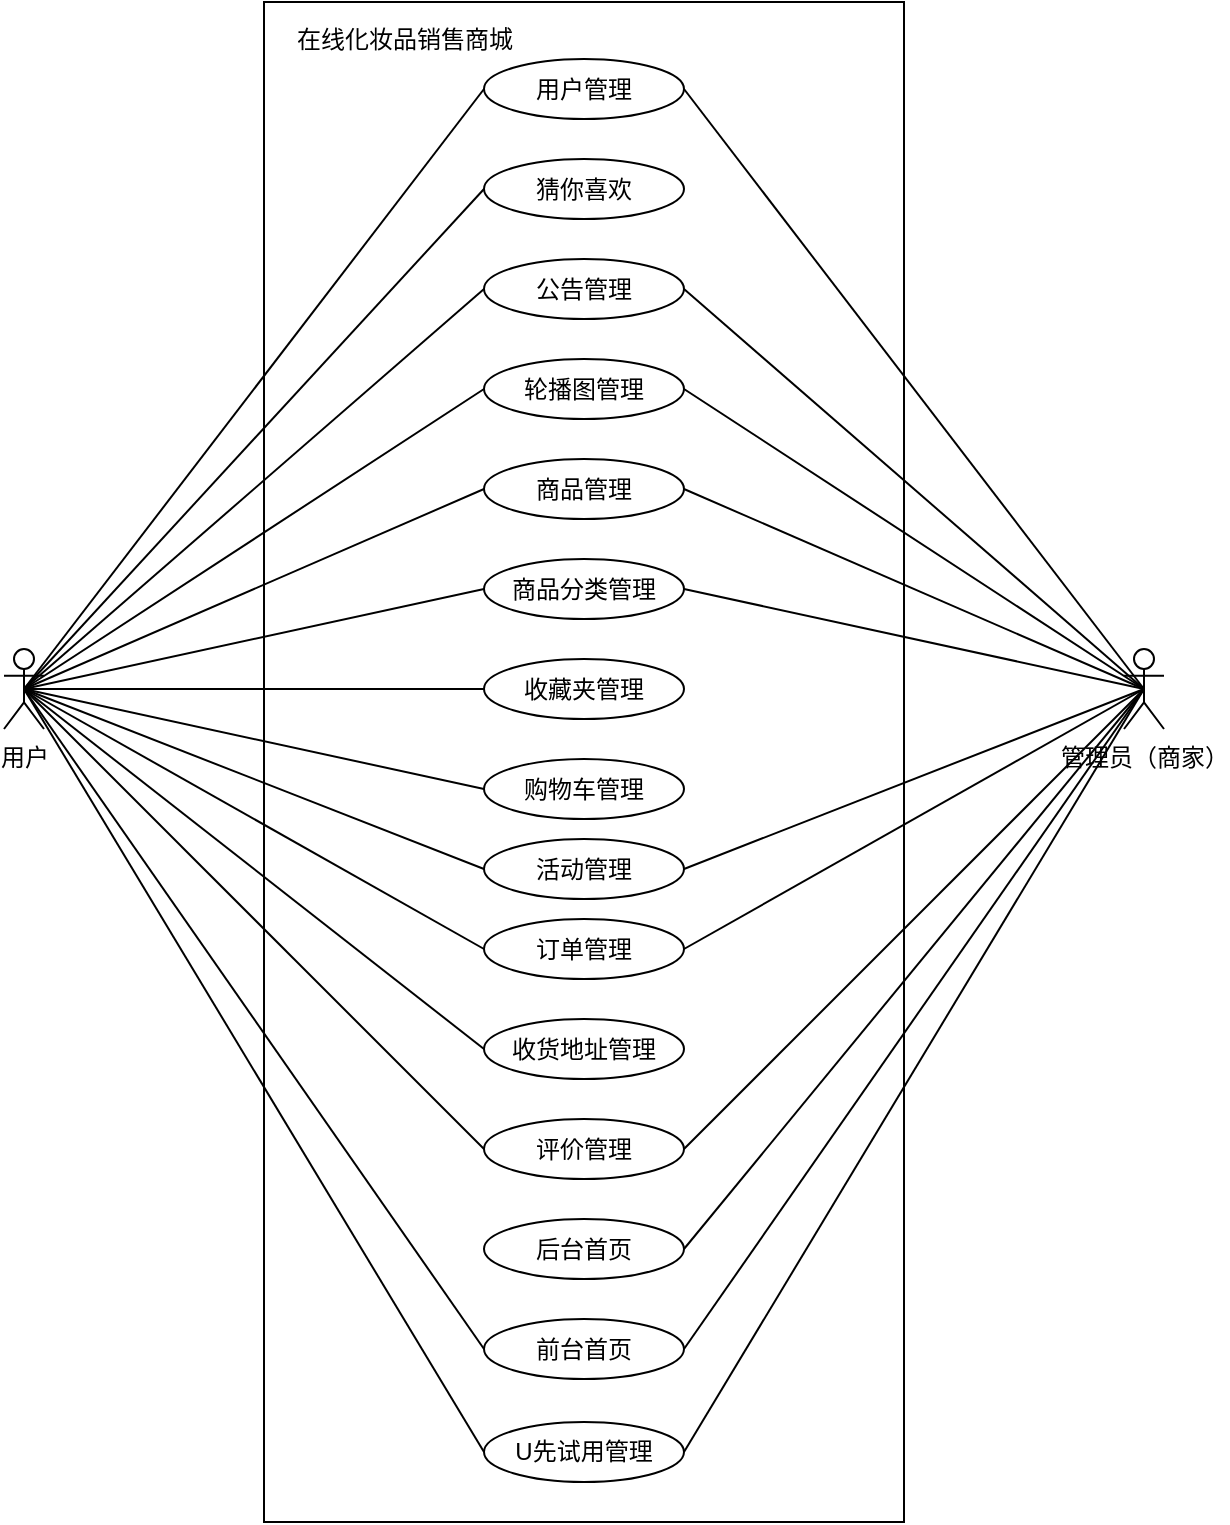 <mxfile version="18.1.2" type="github" pages="28">
  <diagram id="d952RCIJp8kR5QghxbZp" name="用例图">
    <mxGraphModel dx="1209" dy="627" grid="1" gridSize="10" guides="1" tooltips="1" connect="1" arrows="1" fold="1" page="1" pageScale="1" pageWidth="827" pageHeight="1169" math="0" shadow="0">
      <root>
        <mxCell id="V83xSxX5qMVFYjiRU3iE-0" />
        <mxCell id="V83xSxX5qMVFYjiRU3iE-1" parent="V83xSxX5qMVFYjiRU3iE-0" />
        <mxCell id="ZvvmXIMzM0DERQSNsa5R-0" value="" style="rounded=0;whiteSpace=wrap;html=1;shadow=0;glass=0;strokeWidth=1;gradientColor=none;" parent="V83xSxX5qMVFYjiRU3iE-1" vertex="1">
          <mxGeometry x="254" y="200" width="320" height="760" as="geometry" />
        </mxCell>
        <mxCell id="ZvvmXIMzM0DERQSNsa5R-1" value="管理员（商家）" style="shape=umlActor;verticalLabelPosition=bottom;verticalAlign=top;html=1;" parent="V83xSxX5qMVFYjiRU3iE-1" vertex="1">
          <mxGeometry x="684" y="523.5" width="20" height="40" as="geometry" />
        </mxCell>
        <mxCell id="ZvvmXIMzM0DERQSNsa5R-2" value="用户管理" style="ellipse;whiteSpace=wrap;html=1;" parent="V83xSxX5qMVFYjiRU3iE-1" vertex="1">
          <mxGeometry x="364" y="228.5" width="100" height="30" as="geometry" />
        </mxCell>
        <mxCell id="ZvvmXIMzM0DERQSNsa5R-3" value="猜你喜欢" style="ellipse;whiteSpace=wrap;html=1;" parent="V83xSxX5qMVFYjiRU3iE-1" vertex="1">
          <mxGeometry x="364" y="278.5" width="100" height="30" as="geometry" />
        </mxCell>
        <mxCell id="ZvvmXIMzM0DERQSNsa5R-4" value="公告管理" style="ellipse;whiteSpace=wrap;html=1;" parent="V83xSxX5qMVFYjiRU3iE-1" vertex="1">
          <mxGeometry x="364" y="328.5" width="100" height="30" as="geometry" />
        </mxCell>
        <mxCell id="ZvvmXIMzM0DERQSNsa5R-5" value="轮播图管理" style="ellipse;whiteSpace=wrap;html=1;" parent="V83xSxX5qMVFYjiRU3iE-1" vertex="1">
          <mxGeometry x="364" y="378.5" width="100" height="30" as="geometry" />
        </mxCell>
        <mxCell id="ZvvmXIMzM0DERQSNsa5R-6" value="收藏夹管理" style="ellipse;whiteSpace=wrap;html=1;" parent="V83xSxX5qMVFYjiRU3iE-1" vertex="1">
          <mxGeometry x="364" y="528.5" width="100" height="30" as="geometry" />
        </mxCell>
        <mxCell id="ZvvmXIMzM0DERQSNsa5R-7" value="商品分类管理" style="ellipse;whiteSpace=wrap;html=1;" parent="V83xSxX5qMVFYjiRU3iE-1" vertex="1">
          <mxGeometry x="364" y="478.5" width="100" height="30" as="geometry" />
        </mxCell>
        <mxCell id="ZvvmXIMzM0DERQSNsa5R-8" value="商品管理" style="ellipse;whiteSpace=wrap;html=1;" parent="V83xSxX5qMVFYjiRU3iE-1" vertex="1">
          <mxGeometry x="364" y="428.5" width="100" height="30" as="geometry" />
        </mxCell>
        <mxCell id="ZvvmXIMzM0DERQSNsa5R-9" value="购物车管理" style="ellipse;whiteSpace=wrap;html=1;" parent="V83xSxX5qMVFYjiRU3iE-1" vertex="1">
          <mxGeometry x="364" y="578.5" width="100" height="30" as="geometry" />
        </mxCell>
        <mxCell id="ZvvmXIMzM0DERQSNsa5R-10" value="订单管理" style="ellipse;whiteSpace=wrap;html=1;" parent="V83xSxX5qMVFYjiRU3iE-1" vertex="1">
          <mxGeometry x="364" y="658.5" width="100" height="30" as="geometry" />
        </mxCell>
        <mxCell id="ZvvmXIMzM0DERQSNsa5R-11" value="收货地址管理" style="ellipse;whiteSpace=wrap;html=1;" parent="V83xSxX5qMVFYjiRU3iE-1" vertex="1">
          <mxGeometry x="364" y="708.5" width="100" height="30" as="geometry" />
        </mxCell>
        <mxCell id="ZvvmXIMzM0DERQSNsa5R-12" value="前台首页" style="ellipse;whiteSpace=wrap;html=1;" parent="V83xSxX5qMVFYjiRU3iE-1" vertex="1">
          <mxGeometry x="364" y="858.5" width="100" height="30" as="geometry" />
        </mxCell>
        <mxCell id="ZvvmXIMzM0DERQSNsa5R-13" value="后台首页" style="ellipse;whiteSpace=wrap;html=1;" parent="V83xSxX5qMVFYjiRU3iE-1" vertex="1">
          <mxGeometry x="364" y="808.5" width="100" height="30" as="geometry" />
        </mxCell>
        <mxCell id="ZvvmXIMzM0DERQSNsa5R-14" value="评价管理" style="ellipse;whiteSpace=wrap;html=1;" parent="V83xSxX5qMVFYjiRU3iE-1" vertex="1">
          <mxGeometry x="364" y="758.5" width="100" height="30" as="geometry" />
        </mxCell>
        <mxCell id="ZvvmXIMzM0DERQSNsa5R-15" value="" style="endArrow=none;html=1;entryX=0;entryY=0.5;entryDx=0;entryDy=0;exitX=0.5;exitY=0.5;exitDx=0;exitDy=0;exitPerimeter=0;" parent="V83xSxX5qMVFYjiRU3iE-1" source="ZvvmXIMzM0DERQSNsa5R-40" target="ZvvmXIMzM0DERQSNsa5R-2" edge="1">
          <mxGeometry width="50" height="50" relative="1" as="geometry">
            <mxPoint x="140" y="441" as="sourcePoint" />
            <mxPoint x="384" y="501" as="targetPoint" />
          </mxGeometry>
        </mxCell>
        <mxCell id="ZvvmXIMzM0DERQSNsa5R-16" value="" style="endArrow=none;html=1;entryX=0;entryY=0.5;entryDx=0;entryDy=0;exitX=0.5;exitY=0.5;exitDx=0;exitDy=0;exitPerimeter=0;" parent="V83xSxX5qMVFYjiRU3iE-1" source="ZvvmXIMzM0DERQSNsa5R-40" target="ZvvmXIMzM0DERQSNsa5R-3" edge="1">
          <mxGeometry width="50" height="50" relative="1" as="geometry">
            <mxPoint x="140" y="441" as="sourcePoint" />
            <mxPoint x="394" y="96" as="targetPoint" />
          </mxGeometry>
        </mxCell>
        <mxCell id="ZvvmXIMzM0DERQSNsa5R-17" value="" style="endArrow=none;html=1;entryX=0;entryY=0.5;entryDx=0;entryDy=0;exitX=0.5;exitY=0.5;exitDx=0;exitDy=0;exitPerimeter=0;" parent="V83xSxX5qMVFYjiRU3iE-1" source="ZvvmXIMzM0DERQSNsa5R-40" target="ZvvmXIMzM0DERQSNsa5R-4" edge="1">
          <mxGeometry width="50" height="50" relative="1" as="geometry">
            <mxPoint x="140" y="441" as="sourcePoint" />
            <mxPoint x="394" y="146" as="targetPoint" />
          </mxGeometry>
        </mxCell>
        <mxCell id="ZvvmXIMzM0DERQSNsa5R-18" value="" style="endArrow=none;html=1;entryX=0;entryY=0.5;entryDx=0;entryDy=0;exitX=0.5;exitY=0.5;exitDx=0;exitDy=0;exitPerimeter=0;" parent="V83xSxX5qMVFYjiRU3iE-1" source="ZvvmXIMzM0DERQSNsa5R-40" target="ZvvmXIMzM0DERQSNsa5R-5" edge="1">
          <mxGeometry width="50" height="50" relative="1" as="geometry">
            <mxPoint x="140" y="441" as="sourcePoint" />
            <mxPoint x="394" y="196" as="targetPoint" />
          </mxGeometry>
        </mxCell>
        <mxCell id="ZvvmXIMzM0DERQSNsa5R-19" value="" style="endArrow=none;html=1;entryX=0;entryY=0.5;entryDx=0;entryDy=0;exitX=0.5;exitY=0.5;exitDx=0;exitDy=0;exitPerimeter=0;" parent="V83xSxX5qMVFYjiRU3iE-1" source="ZvvmXIMzM0DERQSNsa5R-40" target="ZvvmXIMzM0DERQSNsa5R-8" edge="1">
          <mxGeometry width="50" height="50" relative="1" as="geometry">
            <mxPoint x="140" y="441" as="sourcePoint" />
            <mxPoint x="394" y="246" as="targetPoint" />
          </mxGeometry>
        </mxCell>
        <mxCell id="ZvvmXIMzM0DERQSNsa5R-20" value="" style="endArrow=none;html=1;entryX=0;entryY=0.5;entryDx=0;entryDy=0;exitX=0.5;exitY=0.5;exitDx=0;exitDy=0;exitPerimeter=0;" parent="V83xSxX5qMVFYjiRU3iE-1" source="ZvvmXIMzM0DERQSNsa5R-40" target="ZvvmXIMzM0DERQSNsa5R-7" edge="1">
          <mxGeometry width="50" height="50" relative="1" as="geometry">
            <mxPoint x="140" y="441" as="sourcePoint" />
            <mxPoint x="394" y="296" as="targetPoint" />
          </mxGeometry>
        </mxCell>
        <mxCell id="ZvvmXIMzM0DERQSNsa5R-21" value="" style="endArrow=none;html=1;entryX=0;entryY=0.5;entryDx=0;entryDy=0;exitX=0.5;exitY=0.5;exitDx=0;exitDy=0;exitPerimeter=0;" parent="V83xSxX5qMVFYjiRU3iE-1" source="ZvvmXIMzM0DERQSNsa5R-40" target="ZvvmXIMzM0DERQSNsa5R-6" edge="1">
          <mxGeometry width="50" height="50" relative="1" as="geometry">
            <mxPoint x="140" y="441" as="sourcePoint" />
            <mxPoint x="394" y="346" as="targetPoint" />
          </mxGeometry>
        </mxCell>
        <mxCell id="ZvvmXIMzM0DERQSNsa5R-22" value="" style="endArrow=none;html=1;entryX=0;entryY=0.5;entryDx=0;entryDy=0;exitX=0.5;exitY=0.5;exitDx=0;exitDy=0;exitPerimeter=0;" parent="V83xSxX5qMVFYjiRU3iE-1" source="ZvvmXIMzM0DERQSNsa5R-40" target="ZvvmXIMzM0DERQSNsa5R-9" edge="1">
          <mxGeometry width="50" height="50" relative="1" as="geometry">
            <mxPoint x="140" y="441" as="sourcePoint" />
            <mxPoint x="394" y="396" as="targetPoint" />
          </mxGeometry>
        </mxCell>
        <mxCell id="ZvvmXIMzM0DERQSNsa5R-23" value="" style="endArrow=none;html=1;entryX=0;entryY=0.5;entryDx=0;entryDy=0;exitX=0.5;exitY=0.5;exitDx=0;exitDy=0;exitPerimeter=0;" parent="V83xSxX5qMVFYjiRU3iE-1" source="ZvvmXIMzM0DERQSNsa5R-40" target="ZvvmXIMzM0DERQSNsa5R-10" edge="1">
          <mxGeometry width="50" height="50" relative="1" as="geometry">
            <mxPoint x="140" y="441" as="sourcePoint" />
            <mxPoint x="394" y="446" as="targetPoint" />
          </mxGeometry>
        </mxCell>
        <mxCell id="ZvvmXIMzM0DERQSNsa5R-24" value="" style="endArrow=none;html=1;entryX=0;entryY=0.5;entryDx=0;entryDy=0;exitX=0.5;exitY=0.5;exitDx=0;exitDy=0;exitPerimeter=0;" parent="V83xSxX5qMVFYjiRU3iE-1" source="ZvvmXIMzM0DERQSNsa5R-40" target="ZvvmXIMzM0DERQSNsa5R-11" edge="1">
          <mxGeometry width="50" height="50" relative="1" as="geometry">
            <mxPoint x="140" y="441" as="sourcePoint" />
            <mxPoint x="394" y="496" as="targetPoint" />
          </mxGeometry>
        </mxCell>
        <mxCell id="ZvvmXIMzM0DERQSNsa5R-25" value="" style="endArrow=none;html=1;entryX=0;entryY=0.5;entryDx=0;entryDy=0;exitX=0.5;exitY=0.5;exitDx=0;exitDy=0;exitPerimeter=0;" parent="V83xSxX5qMVFYjiRU3iE-1" source="ZvvmXIMzM0DERQSNsa5R-40" target="ZvvmXIMzM0DERQSNsa5R-14" edge="1">
          <mxGeometry width="50" height="50" relative="1" as="geometry">
            <mxPoint x="140" y="441" as="sourcePoint" />
            <mxPoint x="394" y="546" as="targetPoint" />
          </mxGeometry>
        </mxCell>
        <mxCell id="ZvvmXIMzM0DERQSNsa5R-26" value="" style="endArrow=none;html=1;entryX=0;entryY=0.5;entryDx=0;entryDy=0;exitX=0.5;exitY=0.5;exitDx=0;exitDy=0;exitPerimeter=0;" parent="V83xSxX5qMVFYjiRU3iE-1" source="ZvvmXIMzM0DERQSNsa5R-40" target="ZvvmXIMzM0DERQSNsa5R-12" edge="1">
          <mxGeometry width="50" height="50" relative="1" as="geometry">
            <mxPoint x="140" y="441" as="sourcePoint" />
            <mxPoint x="394" y="596" as="targetPoint" />
          </mxGeometry>
        </mxCell>
        <mxCell id="ZvvmXIMzM0DERQSNsa5R-27" value="" style="endArrow=none;html=1;entryX=0.5;entryY=0.5;entryDx=0;entryDy=0;exitX=1;exitY=0.5;exitDx=0;exitDy=0;entryPerimeter=0;" parent="V83xSxX5qMVFYjiRU3iE-1" source="ZvvmXIMzM0DERQSNsa5R-12" target="ZvvmXIMzM0DERQSNsa5R-1" edge="1">
          <mxGeometry width="50" height="50" relative="1" as="geometry">
            <mxPoint x="470" y="371.0" as="sourcePoint" />
            <mxPoint x="714" y="266" as="targetPoint" />
          </mxGeometry>
        </mxCell>
        <mxCell id="ZvvmXIMzM0DERQSNsa5R-28" value="" style="endArrow=none;html=1;entryX=0.5;entryY=0.5;entryDx=0;entryDy=0;exitX=1;exitY=0.5;exitDx=0;exitDy=0;entryPerimeter=0;" parent="V83xSxX5qMVFYjiRU3iE-1" source="ZvvmXIMzM0DERQSNsa5R-13" target="ZvvmXIMzM0DERQSNsa5R-1" edge="1">
          <mxGeometry width="50" height="50" relative="1" as="geometry">
            <mxPoint x="494" y="696" as="sourcePoint" />
            <mxPoint x="740" y="451.0" as="targetPoint" />
          </mxGeometry>
        </mxCell>
        <mxCell id="ZvvmXIMzM0DERQSNsa5R-29" value="" style="endArrow=none;html=1;exitX=1;exitY=0.5;exitDx=0;exitDy=0;entryX=0.5;entryY=0.5;entryDx=0;entryDy=0;entryPerimeter=0;" parent="V83xSxX5qMVFYjiRU3iE-1" source="ZvvmXIMzM0DERQSNsa5R-14" target="ZvvmXIMzM0DERQSNsa5R-1" edge="1">
          <mxGeometry width="50" height="50" relative="1" as="geometry">
            <mxPoint x="494" y="571" as="sourcePoint" />
            <mxPoint x="711" y="494" as="targetPoint" />
          </mxGeometry>
        </mxCell>
        <mxCell id="ZvvmXIMzM0DERQSNsa5R-30" value="" style="endArrow=none;html=1;entryX=0.5;entryY=0.5;entryDx=0;entryDy=0;exitX=1;exitY=0.5;exitDx=0;exitDy=0;entryPerimeter=0;" parent="V83xSxX5qMVFYjiRU3iE-1" source="ZvvmXIMzM0DERQSNsa5R-10" target="ZvvmXIMzM0DERQSNsa5R-1" edge="1">
          <mxGeometry width="50" height="50" relative="1" as="geometry">
            <mxPoint x="494" y="596" as="sourcePoint" />
            <mxPoint x="740" y="451.0" as="targetPoint" />
          </mxGeometry>
        </mxCell>
        <mxCell id="ZvvmXIMzM0DERQSNsa5R-31" value="" style="endArrow=none;html=1;entryX=0.5;entryY=0.5;entryDx=0;entryDy=0;exitX=1;exitY=0.5;exitDx=0;exitDy=0;entryPerimeter=0;" parent="V83xSxX5qMVFYjiRU3iE-1" source="ZvvmXIMzM0DERQSNsa5R-7" target="ZvvmXIMzM0DERQSNsa5R-1" edge="1">
          <mxGeometry width="50" height="50" relative="1" as="geometry">
            <mxPoint x="494" y="496.0" as="sourcePoint" />
            <mxPoint x="740" y="451.0" as="targetPoint" />
          </mxGeometry>
        </mxCell>
        <mxCell id="ZvvmXIMzM0DERQSNsa5R-32" value="" style="endArrow=none;html=1;entryX=0.5;entryY=0.5;entryDx=0;entryDy=0;exitX=1;exitY=0.5;exitDx=0;exitDy=0;entryPerimeter=0;" parent="V83xSxX5qMVFYjiRU3iE-1" source="ZvvmXIMzM0DERQSNsa5R-8" target="ZvvmXIMzM0DERQSNsa5R-1" edge="1">
          <mxGeometry width="50" height="50" relative="1" as="geometry">
            <mxPoint x="494" y="346" as="sourcePoint" />
            <mxPoint x="740" y="451.0" as="targetPoint" />
          </mxGeometry>
        </mxCell>
        <mxCell id="ZvvmXIMzM0DERQSNsa5R-33" value="" style="endArrow=none;html=1;entryX=0.5;entryY=0.5;entryDx=0;entryDy=0;exitX=1;exitY=0.5;exitDx=0;exitDy=0;entryPerimeter=0;" parent="V83xSxX5qMVFYjiRU3iE-1" source="ZvvmXIMzM0DERQSNsa5R-5" target="ZvvmXIMzM0DERQSNsa5R-1" edge="1">
          <mxGeometry width="50" height="50" relative="1" as="geometry">
            <mxPoint x="494" y="296" as="sourcePoint" />
            <mxPoint x="740" y="451.0" as="targetPoint" />
          </mxGeometry>
        </mxCell>
        <mxCell id="ZvvmXIMzM0DERQSNsa5R-34" value="" style="endArrow=none;html=1;entryX=0.5;entryY=0.5;entryDx=0;entryDy=0;exitX=1;exitY=0.5;exitDx=0;exitDy=0;entryPerimeter=0;" parent="V83xSxX5qMVFYjiRU3iE-1" source="ZvvmXIMzM0DERQSNsa5R-4" target="ZvvmXIMzM0DERQSNsa5R-1" edge="1">
          <mxGeometry width="50" height="50" relative="1" as="geometry">
            <mxPoint x="494" y="246" as="sourcePoint" />
            <mxPoint x="740" y="451.0" as="targetPoint" />
          </mxGeometry>
        </mxCell>
        <mxCell id="ZvvmXIMzM0DERQSNsa5R-35" value="" style="endArrow=none;html=1;exitX=1;exitY=0.5;exitDx=0;exitDy=0;entryX=0.5;entryY=0.5;entryDx=0;entryDy=0;entryPerimeter=0;" parent="V83xSxX5qMVFYjiRU3iE-1" source="ZvvmXIMzM0DERQSNsa5R-2" target="ZvvmXIMzM0DERQSNsa5R-1" edge="1">
          <mxGeometry width="50" height="50" relative="1" as="geometry">
            <mxPoint x="494" y="196" as="sourcePoint" />
            <mxPoint x="730" y="441" as="targetPoint" />
          </mxGeometry>
        </mxCell>
        <mxCell id="ZvvmXIMzM0DERQSNsa5R-36" value="活动管理" style="ellipse;whiteSpace=wrap;html=1;" parent="V83xSxX5qMVFYjiRU3iE-1" vertex="1">
          <mxGeometry x="364" y="618.5" width="100" height="30" as="geometry" />
        </mxCell>
        <mxCell id="ZvvmXIMzM0DERQSNsa5R-37" value="" style="endArrow=none;html=1;entryX=0;entryY=0.5;entryDx=0;entryDy=0;exitX=0.5;exitY=0.5;exitDx=0;exitDy=0;exitPerimeter=0;" parent="V83xSxX5qMVFYjiRU3iE-1" source="ZvvmXIMzM0DERQSNsa5R-40" target="ZvvmXIMzM0DERQSNsa5R-36" edge="1">
          <mxGeometry width="50" height="50" relative="1" as="geometry">
            <mxPoint x="140" y="441" as="sourcePoint" />
            <mxPoint x="394" y="446" as="targetPoint" />
          </mxGeometry>
        </mxCell>
        <mxCell id="ZvvmXIMzM0DERQSNsa5R-38" value="" style="endArrow=none;html=1;entryX=0.5;entryY=0.5;entryDx=0;entryDy=0;exitX=1;exitY=0.5;exitDx=0;exitDy=0;entryPerimeter=0;" parent="V83xSxX5qMVFYjiRU3iE-1" source="ZvvmXIMzM0DERQSNsa5R-36" target="ZvvmXIMzM0DERQSNsa5R-1" edge="1">
          <mxGeometry width="50" height="50" relative="1" as="geometry">
            <mxPoint x="150" y="451" as="sourcePoint" />
            <mxPoint x="394" y="486" as="targetPoint" />
          </mxGeometry>
        </mxCell>
        <mxCell id="ZvvmXIMzM0DERQSNsa5R-39" value="在线化妆品销售商城" style="text;html=1;align=center;verticalAlign=middle;resizable=0;points=[];autosize=1;strokeColor=none;fillColor=none;" parent="V83xSxX5qMVFYjiRU3iE-1" vertex="1">
          <mxGeometry x="264" y="208.5" width="120" height="20" as="geometry" />
        </mxCell>
        <mxCell id="ZvvmXIMzM0DERQSNsa5R-40" value="用户" style="shape=umlActor;verticalLabelPosition=bottom;verticalAlign=top;html=1;" parent="V83xSxX5qMVFYjiRU3iE-1" vertex="1">
          <mxGeometry x="124" y="523.5" width="20" height="40" as="geometry" />
        </mxCell>
        <mxCell id="ZvvmXIMzM0DERQSNsa5R-41" value="U先试用管理" style="ellipse;whiteSpace=wrap;html=1;" parent="V83xSxX5qMVFYjiRU3iE-1" vertex="1">
          <mxGeometry x="364" y="910" width="100" height="30" as="geometry" />
        </mxCell>
        <mxCell id="ZvvmXIMzM0DERQSNsa5R-42" value="" style="endArrow=none;html=1;entryX=0;entryY=0.5;entryDx=0;entryDy=0;exitX=0.5;exitY=0.5;exitDx=0;exitDy=0;exitPerimeter=0;" parent="V83xSxX5qMVFYjiRU3iE-1" source="ZvvmXIMzM0DERQSNsa5R-40" target="ZvvmXIMzM0DERQSNsa5R-41" edge="1">
          <mxGeometry width="50" height="50" relative="1" as="geometry">
            <mxPoint x="144.0" y="553.5" as="sourcePoint" />
            <mxPoint x="374.0" y="883.5" as="targetPoint" />
          </mxGeometry>
        </mxCell>
        <mxCell id="ZvvmXIMzM0DERQSNsa5R-43" value="" style="endArrow=none;html=1;exitX=1;exitY=0.5;exitDx=0;exitDy=0;entryX=0.5;entryY=0.5;entryDx=0;entryDy=0;entryPerimeter=0;" parent="V83xSxX5qMVFYjiRU3iE-1" source="ZvvmXIMzM0DERQSNsa5R-41" target="ZvvmXIMzM0DERQSNsa5R-1" edge="1">
          <mxGeometry width="50" height="50" relative="1" as="geometry">
            <mxPoint x="474" y="883.5" as="sourcePoint" />
            <mxPoint x="691" y="540" as="targetPoint" />
          </mxGeometry>
        </mxCell>
      </root>
    </mxGraphModel>
  </diagram>
  <diagram id="4ahL79ucEZHrEtOadnH0" name="总体用例图">
    <mxGraphModel dx="278" dy="144" grid="1" gridSize="10" guides="1" tooltips="1" connect="1" arrows="1" fold="1" page="1" pageScale="1" pageWidth="827" pageHeight="1169" math="0" shadow="0">
      <root>
        <mxCell id="JYT1kf64-c7LaWkBKrBF-0" />
        <mxCell id="JYT1kf64-c7LaWkBKrBF-1" parent="JYT1kf64-c7LaWkBKrBF-0" />
        <mxCell id="4R2TDljCqHdD1NNd48Ud-0" value="" style="rounded=0;whiteSpace=wrap;html=1;shadow=0;glass=0;strokeWidth=1;gradientColor=none;fillColor=default;" parent="JYT1kf64-c7LaWkBKrBF-1" vertex="1">
          <mxGeometry x="254" y="40" width="320" height="370" as="geometry" />
        </mxCell>
        <mxCell id="4R2TDljCqHdD1NNd48Ud-1" value="管理员（商家）" style="shape=umlActor;verticalLabelPosition=bottom;verticalAlign=top;html=1;" parent="JYT1kf64-c7LaWkBKrBF-1" vertex="1">
          <mxGeometry x="684" y="195" width="20" height="40" as="geometry" />
        </mxCell>
        <mxCell id="4R2TDljCqHdD1NNd48Ud-2" value="用户管理" style="ellipse;whiteSpace=wrap;html=1;" parent="JYT1kf64-c7LaWkBKrBF-1" vertex="1">
          <mxGeometry x="364" y="80" width="100" height="30" as="geometry" />
        </mxCell>
        <mxCell id="4R2TDljCqHdD1NNd48Ud-3" value="商品管理" style="ellipse;whiteSpace=wrap;html=1;" parent="JYT1kf64-c7LaWkBKrBF-1" vertex="1">
          <mxGeometry x="364.5" y="120" width="100" height="30" as="geometry" />
        </mxCell>
        <mxCell id="4R2TDljCqHdD1NNd48Ud-5" value="订单管理" style="ellipse;whiteSpace=wrap;html=1;" parent="JYT1kf64-c7LaWkBKrBF-1" vertex="1">
          <mxGeometry x="364" y="160" width="100" height="30" as="geometry" />
        </mxCell>
        <mxCell id="4R2TDljCqHdD1NNd48Ud-7" value="&lt;span&gt;优惠券管理&lt;/span&gt;" style="ellipse;whiteSpace=wrap;html=1;" parent="JYT1kf64-c7LaWkBKrBF-1" vertex="1">
          <mxGeometry x="364" y="240" width="100" height="30" as="geometry" />
        </mxCell>
        <mxCell id="4R2TDljCqHdD1NNd48Ud-8" value="评价管理" style="ellipse;whiteSpace=wrap;html=1;" parent="JYT1kf64-c7LaWkBKrBF-1" vertex="1">
          <mxGeometry x="364" y="200" width="100" height="30" as="geometry" />
        </mxCell>
        <mxCell id="4R2TDljCqHdD1NNd48Ud-10" value="文章管理" style="ellipse;whiteSpace=wrap;html=1;" parent="JYT1kf64-c7LaWkBKrBF-1" vertex="1">
          <mxGeometry x="364.5" y="320" width="100" height="30" as="geometry" />
        </mxCell>
        <mxCell id="4R2TDljCqHdD1NNd48Ud-13" value="统计报表管理" style="ellipse;whiteSpace=wrap;html=1;" parent="JYT1kf64-c7LaWkBKrBF-1" vertex="1">
          <mxGeometry x="363.5" y="360" width="100" height="30" as="geometry" />
        </mxCell>
        <mxCell id="4R2TDljCqHdD1NNd48Ud-15" value="" style="endArrow=none;html=1;entryX=0;entryY=0.5;entryDx=0;entryDy=0;exitX=0.5;exitY=0.5;exitDx=0;exitDy=0;exitPerimeter=0;" parent="JYT1kf64-c7LaWkBKrBF-1" source="4R2TDljCqHdD1NNd48Ud-40" target="4R2TDljCqHdD1NNd48Ud-2" edge="1">
          <mxGeometry width="50" height="50" relative="1" as="geometry">
            <mxPoint x="140" y="251" as="sourcePoint" />
            <mxPoint x="384" y="311" as="targetPoint" />
          </mxGeometry>
        </mxCell>
        <mxCell id="4R2TDljCqHdD1NNd48Ud-16" value="" style="endArrow=none;html=1;entryX=0;entryY=0.5;entryDx=0;entryDy=0;exitX=0.5;exitY=0.5;exitDx=0;exitDy=0;exitPerimeter=0;" parent="JYT1kf64-c7LaWkBKrBF-1" source="4R2TDljCqHdD1NNd48Ud-40" target="4R2TDljCqHdD1NNd48Ud-3" edge="1">
          <mxGeometry width="50" height="50" relative="1" as="geometry">
            <mxPoint x="140" y="251" as="sourcePoint" />
            <mxPoint x="394" y="-94" as="targetPoint" />
          </mxGeometry>
        </mxCell>
        <mxCell id="4R2TDljCqHdD1NNd48Ud-18" value="" style="endArrow=none;html=1;entryX=0;entryY=0.5;entryDx=0;entryDy=0;exitX=0.5;exitY=0.5;exitDx=0;exitDy=0;exitPerimeter=0;" parent="JYT1kf64-c7LaWkBKrBF-1" source="4R2TDljCqHdD1NNd48Ud-40" target="4R2TDljCqHdD1NNd48Ud-5" edge="1">
          <mxGeometry width="50" height="50" relative="1" as="geometry">
            <mxPoint x="140" y="251" as="sourcePoint" />
            <mxPoint x="394" y="6" as="targetPoint" />
          </mxGeometry>
        </mxCell>
        <mxCell id="4R2TDljCqHdD1NNd48Ud-19" value="" style="endArrow=none;html=1;entryX=0;entryY=0.5;entryDx=0;entryDy=0;exitX=0.5;exitY=0.5;exitDx=0;exitDy=0;exitPerimeter=0;" parent="JYT1kf64-c7LaWkBKrBF-1" source="4R2TDljCqHdD1NNd48Ud-40" target="4R2TDljCqHdD1NNd48Ud-8" edge="1">
          <mxGeometry width="50" height="50" relative="1" as="geometry">
            <mxPoint x="140" y="251" as="sourcePoint" />
            <mxPoint x="394" y="56" as="targetPoint" />
          </mxGeometry>
        </mxCell>
        <mxCell id="4R2TDljCqHdD1NNd48Ud-23" value="" style="endArrow=none;html=1;entryX=0;entryY=0.5;entryDx=0;entryDy=0;exitX=0.5;exitY=0.5;exitDx=0;exitDy=0;exitPerimeter=0;" parent="JYT1kf64-c7LaWkBKrBF-1" source="4R2TDljCqHdD1NNd48Ud-40" target="4R2TDljCqHdD1NNd48Ud-10" edge="1">
          <mxGeometry width="50" height="50" relative="1" as="geometry">
            <mxPoint x="140" y="251" as="sourcePoint" />
            <mxPoint x="394" y="256" as="targetPoint" />
          </mxGeometry>
        </mxCell>
        <mxCell id="4R2TDljCqHdD1NNd48Ud-28" value="" style="endArrow=none;html=1;entryX=0.5;entryY=0.5;entryDx=0;entryDy=0;exitX=1;exitY=0.5;exitDx=0;exitDy=0;entryPerimeter=0;" parent="JYT1kf64-c7LaWkBKrBF-1" source="4R2TDljCqHdD1NNd48Ud-13" target="4R2TDljCqHdD1NNd48Ud-1" edge="1">
          <mxGeometry width="50" height="50" relative="1" as="geometry">
            <mxPoint x="494" y="506" as="sourcePoint" />
            <mxPoint x="740" y="261.0" as="targetPoint" />
          </mxGeometry>
        </mxCell>
        <mxCell id="4R2TDljCqHdD1NNd48Ud-30" value="" style="endArrow=none;html=1;entryX=0.5;entryY=0.5;entryDx=0;entryDy=0;exitX=1;exitY=0.5;exitDx=0;exitDy=0;entryPerimeter=0;" parent="JYT1kf64-c7LaWkBKrBF-1" source="4R2TDljCqHdD1NNd48Ud-10" target="4R2TDljCqHdD1NNd48Ud-1" edge="1">
          <mxGeometry width="50" height="50" relative="1" as="geometry">
            <mxPoint x="494" y="406" as="sourcePoint" />
            <mxPoint x="740" y="261.0" as="targetPoint" />
          </mxGeometry>
        </mxCell>
        <mxCell id="4R2TDljCqHdD1NNd48Ud-31" value="" style="endArrow=none;html=1;entryX=0.5;entryY=0.5;entryDx=0;entryDy=0;exitX=1;exitY=0.5;exitDx=0;exitDy=0;entryPerimeter=0;" parent="JYT1kf64-c7LaWkBKrBF-1" source="4R2TDljCqHdD1NNd48Ud-7" target="4R2TDljCqHdD1NNd48Ud-1" edge="1">
          <mxGeometry width="50" height="50" relative="1" as="geometry">
            <mxPoint x="494" y="306.0" as="sourcePoint" />
            <mxPoint x="740" y="261.0" as="targetPoint" />
          </mxGeometry>
        </mxCell>
        <mxCell id="4R2TDljCqHdD1NNd48Ud-32" value="" style="endArrow=none;html=1;entryX=0.5;entryY=0.5;entryDx=0;entryDy=0;exitX=1;exitY=0.5;exitDx=0;exitDy=0;entryPerimeter=0;" parent="JYT1kf64-c7LaWkBKrBF-1" source="4R2TDljCqHdD1NNd48Ud-8" target="4R2TDljCqHdD1NNd48Ud-1" edge="1">
          <mxGeometry width="50" height="50" relative="1" as="geometry">
            <mxPoint x="494" y="156" as="sourcePoint" />
            <mxPoint x="740" y="261.0" as="targetPoint" />
          </mxGeometry>
        </mxCell>
        <mxCell id="4R2TDljCqHdD1NNd48Ud-33" value="" style="endArrow=none;html=1;entryX=0.5;entryY=0.5;entryDx=0;entryDy=0;exitX=1;exitY=0.5;exitDx=0;exitDy=0;entryPerimeter=0;" parent="JYT1kf64-c7LaWkBKrBF-1" source="4R2TDljCqHdD1NNd48Ud-5" target="4R2TDljCqHdD1NNd48Ud-1" edge="1">
          <mxGeometry width="50" height="50" relative="1" as="geometry">
            <mxPoint x="494" y="106" as="sourcePoint" />
            <mxPoint x="740" y="261.0" as="targetPoint" />
          </mxGeometry>
        </mxCell>
        <mxCell id="4R2TDljCqHdD1NNd48Ud-35" value="" style="endArrow=none;html=1;exitX=1;exitY=0.5;exitDx=0;exitDy=0;entryX=0.5;entryY=0.5;entryDx=0;entryDy=0;entryPerimeter=0;" parent="JYT1kf64-c7LaWkBKrBF-1" source="4R2TDljCqHdD1NNd48Ud-2" target="4R2TDljCqHdD1NNd48Ud-1" edge="1">
          <mxGeometry width="50" height="50" relative="1" as="geometry">
            <mxPoint x="494" y="6" as="sourcePoint" />
            <mxPoint x="730" y="251" as="targetPoint" />
          </mxGeometry>
        </mxCell>
        <mxCell id="4R2TDljCqHdD1NNd48Ud-36" value="活动管理" style="ellipse;whiteSpace=wrap;html=1;" parent="JYT1kf64-c7LaWkBKrBF-1" vertex="1">
          <mxGeometry x="363.5" y="280" width="100" height="30" as="geometry" />
        </mxCell>
        <mxCell id="4R2TDljCqHdD1NNd48Ud-37" value="" style="endArrow=none;html=1;entryX=0;entryY=0.5;entryDx=0;entryDy=0;exitX=0.5;exitY=0.5;exitDx=0;exitDy=0;exitPerimeter=0;" parent="JYT1kf64-c7LaWkBKrBF-1" source="4R2TDljCqHdD1NNd48Ud-40" target="4R2TDljCqHdD1NNd48Ud-36" edge="1">
          <mxGeometry width="50" height="50" relative="1" as="geometry">
            <mxPoint x="140" y="251" as="sourcePoint" />
            <mxPoint x="394" y="256" as="targetPoint" />
          </mxGeometry>
        </mxCell>
        <mxCell id="4R2TDljCqHdD1NNd48Ud-38" value="" style="endArrow=none;html=1;entryX=0.5;entryY=0.5;entryDx=0;entryDy=0;exitX=1;exitY=0.5;exitDx=0;exitDy=0;entryPerimeter=0;" parent="JYT1kf64-c7LaWkBKrBF-1" source="4R2TDljCqHdD1NNd48Ud-36" target="4R2TDljCqHdD1NNd48Ud-1" edge="1">
          <mxGeometry width="50" height="50" relative="1" as="geometry">
            <mxPoint x="150" y="261" as="sourcePoint" />
            <mxPoint x="394" y="296" as="targetPoint" />
          </mxGeometry>
        </mxCell>
        <mxCell id="4R2TDljCqHdD1NNd48Ud-39" value="某化妆品商家在线销售系统" style="text;html=1;align=center;verticalAlign=middle;resizable=0;points=[];autosize=1;strokeColor=none;fillColor=none;" parent="JYT1kf64-c7LaWkBKrBF-1" vertex="1">
          <mxGeometry x="255" y="50" width="160" height="20" as="geometry" />
        </mxCell>
        <mxCell id="4R2TDljCqHdD1NNd48Ud-40" value="用户" style="shape=umlActor;verticalLabelPosition=bottom;verticalAlign=top;html=1;" parent="JYT1kf64-c7LaWkBKrBF-1" vertex="1">
          <mxGeometry x="120" y="162.5" width="20" height="40" as="geometry" />
        </mxCell>
        <mxCell id="4R2TDljCqHdD1NNd48Ud-45" value="" style="endArrow=none;html=1;exitX=1;exitY=0.5;exitDx=0;exitDy=0;entryX=0.5;entryY=0.5;entryDx=0;entryDy=0;entryPerimeter=0;" parent="JYT1kf64-c7LaWkBKrBF-1" source="4R2TDljCqHdD1NNd48Ud-3" target="4R2TDljCqHdD1NNd48Ud-1" edge="1">
          <mxGeometry width="50" height="50" relative="1" as="geometry">
            <mxPoint x="474.0" y="63.5" as="sourcePoint" />
            <mxPoint x="704" y="363.5" as="targetPoint" />
          </mxGeometry>
        </mxCell>
        <mxCell id="odEw95QEXZFTIVj_VI3X-0" value="" style="endArrow=none;html=1;entryX=0;entryY=0.5;entryDx=0;entryDy=0;exitX=0.5;exitY=0.5;exitDx=0;exitDy=0;exitPerimeter=0;" parent="JYT1kf64-c7LaWkBKrBF-1" source="4R2TDljCqHdD1NNd48Ud-40" target="4R2TDljCqHdD1NNd48Ud-7" edge="1">
          <mxGeometry width="50" height="50" relative="1" as="geometry">
            <mxPoint x="144" y="295" as="sourcePoint" />
            <mxPoint x="374.0" y="225" as="targetPoint" />
          </mxGeometry>
        </mxCell>
        <mxCell id="yfPwv0QMpeFzUbCRCeDg-0" value="" style="rounded=0;whiteSpace=wrap;html=1;shadow=0;glass=0;strokeWidth=1;gradientColor=none;" parent="JYT1kf64-c7LaWkBKrBF-1" vertex="1">
          <mxGeometry x="294" y="580" width="240" height="435" as="geometry" />
        </mxCell>
        <mxCell id="yfPwv0QMpeFzUbCRCeDg-1" value="" style="endArrow=none;html=1;exitX=0.5;exitY=0.5;exitDx=0;exitDy=0;exitPerimeter=0;entryX=0;entryY=0.5;entryDx=0;entryDy=0;" parent="JYT1kf64-c7LaWkBKrBF-1" source="yfPwv0QMpeFzUbCRCeDg-20" target="yfPwv0QMpeFzUbCRCeDg-4" edge="1">
          <mxGeometry width="50" height="50" relative="1" as="geometry">
            <mxPoint x="205" y="691.25" as="sourcePoint" />
            <mxPoint x="375.0" y="615" as="targetPoint" />
          </mxGeometry>
        </mxCell>
        <mxCell id="yfPwv0QMpeFzUbCRCeDg-2" value="文章管理" style="text;html=1;strokeColor=none;fillColor=none;align=center;verticalAlign=middle;whiteSpace=wrap;rounded=0;shadow=0;glass=0;" parent="JYT1kf64-c7LaWkBKrBF-1" vertex="1">
          <mxGeometry x="288" y="580" width="90" height="30" as="geometry" />
        </mxCell>
        <mxCell id="yfPwv0QMpeFzUbCRCeDg-3" value="管理员（商家）" style="shape=umlActor;verticalLabelPosition=bottom;verticalAlign=top;html=1;" parent="JYT1kf64-c7LaWkBKrBF-1" vertex="1">
          <mxGeometry x="643" y="760" width="20" height="40" as="geometry" />
        </mxCell>
        <mxCell id="yfPwv0QMpeFzUbCRCeDg-4" value="添加文章" style="ellipse;whiteSpace=wrap;html=1;" parent="JYT1kf64-c7LaWkBKrBF-1" vertex="1">
          <mxGeometry x="369" y="605" width="96" height="30" as="geometry" />
        </mxCell>
        <mxCell id="yfPwv0QMpeFzUbCRCeDg-5" value="删除文章" style="ellipse;whiteSpace=wrap;html=1;" parent="JYT1kf64-c7LaWkBKrBF-1" vertex="1">
          <mxGeometry x="369" y="645" width="96" height="30" as="geometry" />
        </mxCell>
        <mxCell id="yfPwv0QMpeFzUbCRCeDg-6" value="修改文章" style="ellipse;whiteSpace=wrap;html=1;" parent="JYT1kf64-c7LaWkBKrBF-1" vertex="1">
          <mxGeometry x="369" y="685" width="96" height="30" as="geometry" />
        </mxCell>
        <mxCell id="yfPwv0QMpeFzUbCRCeDg-7" value="浏览文章" style="ellipse;whiteSpace=wrap;html=1;" parent="JYT1kf64-c7LaWkBKrBF-1" vertex="1">
          <mxGeometry x="369" y="725" width="96" height="30" as="geometry" />
        </mxCell>
        <mxCell id="yfPwv0QMpeFzUbCRCeDg-8" value="文章点赞" style="ellipse;whiteSpace=wrap;html=1;" parent="JYT1kf64-c7LaWkBKrBF-1" vertex="1">
          <mxGeometry x="369" y="765" width="96" height="30" as="geometry" />
        </mxCell>
        <mxCell id="yfPwv0QMpeFzUbCRCeDg-9" value="文章评论" style="ellipse;whiteSpace=wrap;html=1;" parent="JYT1kf64-c7LaWkBKrBF-1" vertex="1">
          <mxGeometry x="369" y="805" width="96" height="30" as="geometry" />
        </mxCell>
        <mxCell id="yfPwv0QMpeFzUbCRCeDg-10" value="" style="endArrow=none;html=1;exitX=0.5;exitY=0.5;exitDx=0;exitDy=0;exitPerimeter=0;entryX=0;entryY=0.5;entryDx=0;entryDy=0;" parent="JYT1kf64-c7LaWkBKrBF-1" source="yfPwv0QMpeFzUbCRCeDg-20" target="yfPwv0QMpeFzUbCRCeDg-5" edge="1">
          <mxGeometry width="50" height="50" relative="1" as="geometry">
            <mxPoint x="205" y="690" as="sourcePoint" />
            <mxPoint x="390" y="625" as="targetPoint" />
          </mxGeometry>
        </mxCell>
        <mxCell id="yfPwv0QMpeFzUbCRCeDg-11" value="" style="endArrow=none;html=1;exitX=0.5;exitY=0.5;exitDx=0;exitDy=0;exitPerimeter=0;entryX=0;entryY=0.5;entryDx=0;entryDy=0;" parent="JYT1kf64-c7LaWkBKrBF-1" source="yfPwv0QMpeFzUbCRCeDg-20" target="yfPwv0QMpeFzUbCRCeDg-6" edge="1">
          <mxGeometry width="50" height="50" relative="1" as="geometry">
            <mxPoint x="205" y="690" as="sourcePoint" />
            <mxPoint x="390" y="665" as="targetPoint" />
          </mxGeometry>
        </mxCell>
        <mxCell id="yfPwv0QMpeFzUbCRCeDg-12" value="" style="endArrow=none;html=1;exitX=0.5;exitY=0.5;exitDx=0;exitDy=0;exitPerimeter=0;entryX=0;entryY=0.5;entryDx=0;entryDy=0;" parent="JYT1kf64-c7LaWkBKrBF-1" source="yfPwv0QMpeFzUbCRCeDg-20" target="yfPwv0QMpeFzUbCRCeDg-8" edge="1">
          <mxGeometry width="50" height="50" relative="1" as="geometry">
            <mxPoint x="205" y="690" as="sourcePoint" />
            <mxPoint x="390" y="745" as="targetPoint" />
          </mxGeometry>
        </mxCell>
        <mxCell id="yfPwv0QMpeFzUbCRCeDg-13" value="" style="endArrow=none;html=1;exitX=0.5;exitY=0.5;exitDx=0;exitDy=0;exitPerimeter=0;entryX=0;entryY=0.5;entryDx=0;entryDy=0;" parent="JYT1kf64-c7LaWkBKrBF-1" source="yfPwv0QMpeFzUbCRCeDg-20" target="yfPwv0QMpeFzUbCRCeDg-9" edge="1">
          <mxGeometry width="50" height="50" relative="1" as="geometry">
            <mxPoint x="205" y="690" as="sourcePoint" />
            <mxPoint x="390" y="785" as="targetPoint" />
          </mxGeometry>
        </mxCell>
        <mxCell id="yfPwv0QMpeFzUbCRCeDg-14" value="" style="endArrow=none;html=1;exitX=1;exitY=0.5;exitDx=0;exitDy=0;entryX=0.5;entryY=0.5;entryDx=0;entryDy=0;entryPerimeter=0;" parent="JYT1kf64-c7LaWkBKrBF-1" source="yfPwv0QMpeFzUbCRCeDg-4" target="yfPwv0QMpeFzUbCRCeDg-3" edge="1">
          <mxGeometry width="50" height="50" relative="1" as="geometry">
            <mxPoint x="215" y="700" as="sourcePoint" />
            <mxPoint x="390" y="785" as="targetPoint" />
          </mxGeometry>
        </mxCell>
        <mxCell id="yfPwv0QMpeFzUbCRCeDg-15" value="" style="endArrow=none;html=1;exitX=1;exitY=0.5;exitDx=0;exitDy=0;entryX=0.5;entryY=0.5;entryDx=0;entryDy=0;entryPerimeter=0;" parent="JYT1kf64-c7LaWkBKrBF-1" source="yfPwv0QMpeFzUbCRCeDg-5" target="yfPwv0QMpeFzUbCRCeDg-3" edge="1">
          <mxGeometry width="50" height="50" relative="1" as="geometry">
            <mxPoint x="486" y="625" as="sourcePoint" />
            <mxPoint x="661" y="700" as="targetPoint" />
          </mxGeometry>
        </mxCell>
        <mxCell id="yfPwv0QMpeFzUbCRCeDg-16" value="" style="endArrow=none;html=1;exitX=1;exitY=0.5;exitDx=0;exitDy=0;entryX=0.5;entryY=0.5;entryDx=0;entryDy=0;entryPerimeter=0;" parent="JYT1kf64-c7LaWkBKrBF-1" source="yfPwv0QMpeFzUbCRCeDg-6" target="yfPwv0QMpeFzUbCRCeDg-3" edge="1">
          <mxGeometry width="50" height="50" relative="1" as="geometry">
            <mxPoint x="486" y="665" as="sourcePoint" />
            <mxPoint x="661" y="700" as="targetPoint" />
          </mxGeometry>
        </mxCell>
        <mxCell id="yfPwv0QMpeFzUbCRCeDg-17" value="" style="endArrow=none;html=1;exitX=1;exitY=0.5;exitDx=0;exitDy=0;entryX=0.5;entryY=0.5;entryDx=0;entryDy=0;entryPerimeter=0;" parent="JYT1kf64-c7LaWkBKrBF-1" source="yfPwv0QMpeFzUbCRCeDg-7" target="yfPwv0QMpeFzUbCRCeDg-3" edge="1">
          <mxGeometry width="50" height="50" relative="1" as="geometry">
            <mxPoint x="486" y="705" as="sourcePoint" />
            <mxPoint x="661" y="700" as="targetPoint" />
          </mxGeometry>
        </mxCell>
        <mxCell id="yfPwv0QMpeFzUbCRCeDg-19" value="" style="endArrow=none;html=1;exitX=1;exitY=0.5;exitDx=0;exitDy=0;entryX=0.5;entryY=0.5;entryDx=0;entryDy=0;entryPerimeter=0;" parent="JYT1kf64-c7LaWkBKrBF-1" source="yfPwv0QMpeFzUbCRCeDg-9" target="yfPwv0QMpeFzUbCRCeDg-3" edge="1">
          <mxGeometry width="50" height="50" relative="1" as="geometry">
            <mxPoint x="486" y="785" as="sourcePoint" />
            <mxPoint x="661" y="700" as="targetPoint" />
          </mxGeometry>
        </mxCell>
        <mxCell id="yfPwv0QMpeFzUbCRCeDg-20" value="用户" style="shape=umlActor;verticalLabelPosition=bottom;verticalAlign=top;html=1;" parent="JYT1kf64-c7LaWkBKrBF-1" vertex="1">
          <mxGeometry x="164" y="735" width="20" height="40" as="geometry" />
        </mxCell>
        <mxCell id="yfPwv0QMpeFzUbCRCeDg-21" value="添加话题" style="ellipse;whiteSpace=wrap;html=1;" parent="JYT1kf64-c7LaWkBKrBF-1" vertex="1">
          <mxGeometry x="367" y="845" width="100" height="30" as="geometry" />
        </mxCell>
        <mxCell id="yfPwv0QMpeFzUbCRCeDg-22" value="浏览话题" style="ellipse;whiteSpace=wrap;html=1;" parent="JYT1kf64-c7LaWkBKrBF-1" vertex="1">
          <mxGeometry x="367" y="965" width="100" height="30" as="geometry" />
        </mxCell>
        <mxCell id="yfPwv0QMpeFzUbCRCeDg-23" value="修改话题" style="ellipse;whiteSpace=wrap;html=1;" parent="JYT1kf64-c7LaWkBKrBF-1" vertex="1">
          <mxGeometry x="367" y="885" width="100" height="30" as="geometry" />
        </mxCell>
        <mxCell id="yfPwv0QMpeFzUbCRCeDg-24" value="删除话题" style="ellipse;whiteSpace=wrap;html=1;" parent="JYT1kf64-c7LaWkBKrBF-1" vertex="1">
          <mxGeometry x="367" y="925" width="100" height="30" as="geometry" />
        </mxCell>
        <mxCell id="yfPwv0QMpeFzUbCRCeDg-25" value="" style="endArrow=none;html=1;exitX=1;exitY=0.5;exitDx=0;exitDy=0;entryX=0.5;entryY=0.5;entryDx=0;entryDy=0;entryPerimeter=0;" parent="JYT1kf64-c7LaWkBKrBF-1" source="yfPwv0QMpeFzUbCRCeDg-21" target="yfPwv0QMpeFzUbCRCeDg-3" edge="1">
          <mxGeometry width="50" height="50" relative="1" as="geometry">
            <mxPoint x="218" y="941.25" as="sourcePoint" />
            <mxPoint x="650" y="700" as="targetPoint" />
          </mxGeometry>
        </mxCell>
        <mxCell id="yfPwv0QMpeFzUbCRCeDg-26" value="" style="endArrow=none;html=1;exitX=1;exitY=0.5;exitDx=0;exitDy=0;entryX=0.5;entryY=0.5;entryDx=0;entryDy=0;entryPerimeter=0;" parent="JYT1kf64-c7LaWkBKrBF-1" source="yfPwv0QMpeFzUbCRCeDg-23" target="yfPwv0QMpeFzUbCRCeDg-3" edge="1">
          <mxGeometry width="50" height="50" relative="1" as="geometry">
            <mxPoint x="488" y="880" as="sourcePoint" />
            <mxPoint x="664" y="941.25" as="targetPoint" />
          </mxGeometry>
        </mxCell>
        <mxCell id="yfPwv0QMpeFzUbCRCeDg-27" value="" style="endArrow=none;html=1;exitX=1;exitY=0.5;exitDx=0;exitDy=0;entryX=0.5;entryY=0.5;entryDx=0;entryDy=0;entryPerimeter=0;" parent="JYT1kf64-c7LaWkBKrBF-1" source="yfPwv0QMpeFzUbCRCeDg-24" target="yfPwv0QMpeFzUbCRCeDg-3" edge="1">
          <mxGeometry width="50" height="50" relative="1" as="geometry">
            <mxPoint x="488" y="920" as="sourcePoint" />
            <mxPoint x="664" y="941.25" as="targetPoint" />
          </mxGeometry>
        </mxCell>
        <mxCell id="yfPwv0QMpeFzUbCRCeDg-28" value="" style="endArrow=none;html=1;exitX=1;exitY=0.5;exitDx=0;exitDy=0;entryX=0.5;entryY=0.5;entryDx=0;entryDy=0;entryPerimeter=0;" parent="JYT1kf64-c7LaWkBKrBF-1" source="yfPwv0QMpeFzUbCRCeDg-22" target="yfPwv0QMpeFzUbCRCeDg-3" edge="1">
          <mxGeometry width="50" height="50" relative="1" as="geometry">
            <mxPoint x="488" y="960" as="sourcePoint" />
            <mxPoint x="664" y="941.25" as="targetPoint" />
          </mxGeometry>
        </mxCell>
        <mxCell id="yfPwv0QMpeFzUbCRCeDg-29" value="" style="rounded=0;whiteSpace=wrap;html=1;shadow=0;glass=0;strokeWidth=1;gradientColor=none;" parent="JYT1kf64-c7LaWkBKrBF-1" vertex="1">
          <mxGeometry x="294" y="1055" width="240" height="80" as="geometry" />
        </mxCell>
        <mxCell id="yfPwv0QMpeFzUbCRCeDg-30" value="统计管理" style="text;html=1;strokeColor=none;fillColor=none;align=center;verticalAlign=middle;whiteSpace=wrap;rounded=0;shadow=0;glass=0;" parent="JYT1kf64-c7LaWkBKrBF-1" vertex="1">
          <mxGeometry x="294" y="1056.25" width="62" height="30" as="geometry" />
        </mxCell>
        <mxCell id="yfPwv0QMpeFzUbCRCeDg-32" value="管理员（商家）" style="shape=umlActor;verticalLabelPosition=bottom;verticalAlign=top;html=1;" parent="JYT1kf64-c7LaWkBKrBF-1" vertex="1">
          <mxGeometry x="643" y="1081.25" width="20" height="40" as="geometry" />
        </mxCell>
        <mxCell id="yfPwv0QMpeFzUbCRCeDg-33" value="查看统计信息" style="ellipse;whiteSpace=wrap;html=1;" parent="JYT1kf64-c7LaWkBKrBF-1" vertex="1">
          <mxGeometry x="367" y="1086.25" width="100" height="30" as="geometry" />
        </mxCell>
        <mxCell id="yfPwv0QMpeFzUbCRCeDg-34" value="" style="endArrow=none;html=1;exitX=1;exitY=0.5;exitDx=0;exitDy=0;entryX=0.5;entryY=0.5;entryDx=0;entryDy=0;entryPerimeter=0;" parent="JYT1kf64-c7LaWkBKrBF-1" source="yfPwv0QMpeFzUbCRCeDg-33" target="yfPwv0QMpeFzUbCRCeDg-32" edge="1">
          <mxGeometry width="50" height="50" relative="1" as="geometry">
            <mxPoint x="474" y="1130" as="sourcePoint" />
            <mxPoint x="650" y="1111.25" as="targetPoint" />
          </mxGeometry>
        </mxCell>
        <mxCell id="STt5rPIIRfYhFL7eKCvc-0" value="游客" style="shape=umlActor;verticalLabelPosition=bottom;verticalAlign=top;html=1;" vertex="1" parent="JYT1kf64-c7LaWkBKrBF-1">
          <mxGeometry x="120" y="247.5" width="20" height="40" as="geometry" />
        </mxCell>
        <mxCell id="STt5rPIIRfYhFL7eKCvc-1" value="" style="endArrow=none;html=1;entryX=0;entryY=0.5;entryDx=0;entryDy=0;exitX=0.5;exitY=0.5;exitDx=0;exitDy=0;exitPerimeter=0;" edge="1" parent="JYT1kf64-c7LaWkBKrBF-1" source="STt5rPIIRfYhFL7eKCvc-0" target="4R2TDljCqHdD1NNd48Ud-3">
          <mxGeometry width="50" height="50" relative="1" as="geometry">
            <mxPoint x="144" y="225" as="sourcePoint" />
            <mxPoint x="374" y="105" as="targetPoint" />
          </mxGeometry>
        </mxCell>
        <mxCell id="STt5rPIIRfYhFL7eKCvc-2" value="" style="endArrow=none;html=1;entryX=0;entryY=0.5;entryDx=0;entryDy=0;exitX=0.5;exitY=0.5;exitDx=0;exitDy=0;exitPerimeter=0;" edge="1" parent="JYT1kf64-c7LaWkBKrBF-1" source="STt5rPIIRfYhFL7eKCvc-0" target="4R2TDljCqHdD1NNd48Ud-10">
          <mxGeometry width="50" height="50" relative="1" as="geometry">
            <mxPoint x="144" y="310" as="sourcePoint" />
            <mxPoint x="374.5" y="145" as="targetPoint" />
          </mxGeometry>
        </mxCell>
        <mxCell id="STt5rPIIRfYhFL7eKCvc-3" value="游客" style="shape=umlActor;verticalLabelPosition=bottom;verticalAlign=top;html=1;" vertex="1" parent="JYT1kf64-c7LaWkBKrBF-1">
          <mxGeometry x="164" y="820" width="20" height="40" as="geometry" />
        </mxCell>
        <mxCell id="STt5rPIIRfYhFL7eKCvc-4" value="" style="endArrow=none;html=1;exitX=0.5;exitY=0.5;exitDx=0;exitDy=0;exitPerimeter=0;entryX=0;entryY=0.5;entryDx=0;entryDy=0;" edge="1" parent="JYT1kf64-c7LaWkBKrBF-1" source="STt5rPIIRfYhFL7eKCvc-3" target="yfPwv0QMpeFzUbCRCeDg-7">
          <mxGeometry width="50" height="50" relative="1" as="geometry">
            <mxPoint x="184" y="790" as="sourcePoint" />
            <mxPoint x="270" y="890" as="targetPoint" />
          </mxGeometry>
        </mxCell>
        <mxCell id="STt5rPIIRfYhFL7eKCvc-6" value="" style="endArrow=none;html=1;exitX=0.5;exitY=0.5;exitDx=0;exitDy=0;exitPerimeter=0;entryX=0;entryY=0.5;entryDx=0;entryDy=0;" edge="1" parent="JYT1kf64-c7LaWkBKrBF-1" source="STt5rPIIRfYhFL7eKCvc-3" target="yfPwv0QMpeFzUbCRCeDg-22">
          <mxGeometry width="50" height="50" relative="1" as="geometry">
            <mxPoint x="184" y="875" as="sourcePoint" />
            <mxPoint x="379.0" y="750" as="targetPoint" />
          </mxGeometry>
        </mxCell>
        <mxCell id="1odk2SxzyfNvzHLIfqeZ-0" value="" style="endArrow=none;html=1;entryX=0;entryY=0.5;entryDx=0;entryDy=0;exitX=0.5;exitY=0.5;exitDx=0;exitDy=0;exitPerimeter=0;" edge="1" parent="JYT1kf64-c7LaWkBKrBF-1" source="STt5rPIIRfYhFL7eKCvc-0" target="4R2TDljCqHdD1NNd48Ud-7">
          <mxGeometry width="50" height="50" relative="1" as="geometry">
            <mxPoint x="140" y="277.5" as="sourcePoint" />
            <mxPoint x="374.5" y="145" as="targetPoint" />
          </mxGeometry>
        </mxCell>
      </root>
    </mxGraphModel>
  </diagram>
  <diagram id="31U83E4WbAX_yT1rVdMo" name="分开-1">
    <mxGraphModel dx="1209" dy="627" grid="1" gridSize="10" guides="1" tooltips="1" connect="1" arrows="1" fold="1" page="1" pageScale="1" pageWidth="827" pageHeight="1169" math="0" shadow="0">
      <root>
        <mxCell id="awRcqRVPYjHjT3eMHaby-0" />
        <mxCell id="awRcqRVPYjHjT3eMHaby-1" parent="awRcqRVPYjHjT3eMHaby-0" />
        <mxCell id="W1F2NQ4Mzwn9FYixX3IJ-18" value="" style="verticalLabelPosition=bottom;verticalAlign=top;html=1;shape=mxgraph.basic.rect;fillColor2=none;strokeWidth=1;size=20;indent=5;shadow=0;glass=0;gradientColor=none;" parent="awRcqRVPYjHjT3eMHaby-1" vertex="1">
          <mxGeometry x="293" y="50" width="240" height="240" as="geometry" />
        </mxCell>
        <mxCell id="W1F2NQ4Mzwn9FYixX3IJ-0" value="注册" style="ellipse;whiteSpace=wrap;html=1;" parent="awRcqRVPYjHjT3eMHaby-1" vertex="1">
          <mxGeometry x="357" y="80" width="100" height="30" as="geometry" />
        </mxCell>
        <mxCell id="W1F2NQ4Mzwn9FYixX3IJ-1" value="用户查询" style="ellipse;whiteSpace=wrap;html=1;" parent="awRcqRVPYjHjT3eMHaby-1" vertex="1">
          <mxGeometry x="357" y="200" width="100" height="30" as="geometry" />
        </mxCell>
        <mxCell id="W1F2NQ4Mzwn9FYixX3IJ-2" value="修改个人信息" style="ellipse;whiteSpace=wrap;html=1;" parent="awRcqRVPYjHjT3eMHaby-1" vertex="1">
          <mxGeometry x="357" y="160" width="100" height="30" as="geometry" />
        </mxCell>
        <mxCell id="W1F2NQ4Mzwn9FYixX3IJ-3" value="登陆" style="ellipse;whiteSpace=wrap;html=1;" parent="awRcqRVPYjHjT3eMHaby-1" vertex="1">
          <mxGeometry x="357" y="120" width="100" height="30" as="geometry" />
        </mxCell>
        <mxCell id="W1F2NQ4Mzwn9FYixX3IJ-9" value="用户删除" style="ellipse;whiteSpace=wrap;html=1;" parent="awRcqRVPYjHjT3eMHaby-1" vertex="1">
          <mxGeometry x="357" y="240" width="100" height="30" as="geometry" />
        </mxCell>
        <mxCell id="W1F2NQ4Mzwn9FYixX3IJ-19" value="用户管理" style="text;html=1;strokeColor=none;fillColor=none;align=center;verticalAlign=middle;whiteSpace=wrap;rounded=0;shadow=0;glass=0;" parent="awRcqRVPYjHjT3eMHaby-1" vertex="1">
          <mxGeometry x="305.5" y="50" width="60" height="30" as="geometry" />
        </mxCell>
        <mxCell id="Vr4QLu6X0D1Ltf1Quh-X-0" value="用户" style="shape=umlActor;verticalLabelPosition=bottom;verticalAlign=top;html=1;" parent="awRcqRVPYjHjT3eMHaby-1" vertex="1">
          <mxGeometry x="163" y="150" width="20" height="40" as="geometry" />
        </mxCell>
        <mxCell id="Vr4QLu6X0D1Ltf1Quh-X-1" value="管理员（商家）" style="shape=umlActor;verticalLabelPosition=bottom;verticalAlign=top;html=1;" parent="awRcqRVPYjHjT3eMHaby-1" vertex="1">
          <mxGeometry x="643" y="150" width="20" height="40" as="geometry" />
        </mxCell>
        <mxCell id="0HDIRRs-4EBnaMsc75Ej-0" value="" style="endArrow=none;html=1;entryX=1;entryY=0.5;entryDx=0;entryDy=0;exitX=0.5;exitY=0.5;exitDx=0;exitDy=0;exitPerimeter=0;" parent="awRcqRVPYjHjT3eMHaby-1" source="Vr4QLu6X0D1Ltf1Quh-X-1" target="W1F2NQ4Mzwn9FYixX3IJ-9" edge="1">
          <mxGeometry width="50" height="50" relative="1" as="geometry">
            <mxPoint x="113" y="405" as="sourcePoint" />
            <mxPoint x="357" y="650.0" as="targetPoint" />
          </mxGeometry>
        </mxCell>
        <mxCell id="0HDIRRs-4EBnaMsc75Ej-1" value="" style="endArrow=none;html=1;entryX=1;entryY=0.5;entryDx=0;entryDy=0;exitX=0.5;exitY=0.5;exitDx=0;exitDy=0;exitPerimeter=0;" parent="awRcqRVPYjHjT3eMHaby-1" source="Vr4QLu6X0D1Ltf1Quh-X-1" target="W1F2NQ4Mzwn9FYixX3IJ-1" edge="1">
          <mxGeometry width="50" height="50" relative="1" as="geometry">
            <mxPoint x="643" y="175" as="sourcePoint" />
            <mxPoint x="467" y="265" as="targetPoint" />
          </mxGeometry>
        </mxCell>
        <mxCell id="0HDIRRs-4EBnaMsc75Ej-2" value="" style="endArrow=none;html=1;entryX=1;entryY=0.5;entryDx=0;entryDy=0;exitX=0.5;exitY=0.5;exitDx=0;exitDy=0;exitPerimeter=0;" parent="awRcqRVPYjHjT3eMHaby-1" source="Vr4QLu6X0D1Ltf1Quh-X-1" target="W1F2NQ4Mzwn9FYixX3IJ-3" edge="1">
          <mxGeometry width="50" height="50" relative="1" as="geometry">
            <mxPoint x="633" y="165" as="sourcePoint" />
            <mxPoint x="467" y="225" as="targetPoint" />
          </mxGeometry>
        </mxCell>
        <mxCell id="0HDIRRs-4EBnaMsc75Ej-3" value="" style="endArrow=none;html=1;entryX=0;entryY=0.5;entryDx=0;entryDy=0;exitX=0.5;exitY=0.5;exitDx=0;exitDy=0;exitPerimeter=0;" parent="awRcqRVPYjHjT3eMHaby-1" source="Vr4QLu6X0D1Ltf1Quh-X-0" target="W1F2NQ4Mzwn9FYixX3IJ-0" edge="1">
          <mxGeometry width="50" height="50" relative="1" as="geometry">
            <mxPoint x="643" y="175" as="sourcePoint" />
            <mxPoint x="467" y="145" as="targetPoint" />
          </mxGeometry>
        </mxCell>
        <mxCell id="0HDIRRs-4EBnaMsc75Ej-4" value="" style="endArrow=none;html=1;entryX=0;entryY=0.5;entryDx=0;entryDy=0;exitX=0.5;exitY=0.5;exitDx=0;exitDy=0;exitPerimeter=0;" parent="awRcqRVPYjHjT3eMHaby-1" source="Vr4QLu6X0D1Ltf1Quh-X-0" target="W1F2NQ4Mzwn9FYixX3IJ-3" edge="1">
          <mxGeometry width="50" height="50" relative="1" as="geometry">
            <mxPoint x="203" y="175" as="sourcePoint" />
            <mxPoint x="367" y="105" as="targetPoint" />
          </mxGeometry>
        </mxCell>
        <mxCell id="0HDIRRs-4EBnaMsc75Ej-5" value="" style="endArrow=none;html=1;entryX=0;entryY=0.5;entryDx=0;entryDy=0;exitX=0.5;exitY=0.5;exitDx=0;exitDy=0;exitPerimeter=0;" parent="awRcqRVPYjHjT3eMHaby-1" source="Vr4QLu6X0D1Ltf1Quh-X-0" target="W1F2NQ4Mzwn9FYixX3IJ-2" edge="1">
          <mxGeometry width="50" height="50" relative="1" as="geometry">
            <mxPoint x="203" y="175" as="sourcePoint" />
            <mxPoint x="367" y="145" as="targetPoint" />
          </mxGeometry>
        </mxCell>
        <mxCell id="Q2WOZ9OIH9d513-WOa3R-0" value="" style="rounded=0;whiteSpace=wrap;html=1;shadow=0;glass=0;strokeWidth=1;gradientColor=none;" parent="awRcqRVPYjHjT3eMHaby-1" vertex="1">
          <mxGeometry x="293" y="319" width="240" height="485" as="geometry" />
        </mxCell>
        <mxCell id="Q2WOZ9OIH9d513-WOa3R-1" value="管理员（商家）" style="shape=umlActor;verticalLabelPosition=bottom;verticalAlign=top;html=1;" parent="awRcqRVPYjHjT3eMHaby-1" vertex="1">
          <mxGeometry x="643" y="549" width="20" height="40" as="geometry" />
        </mxCell>
        <mxCell id="Q2WOZ9OIH9d513-WOa3R-2" value="用户" style="shape=umlActor;verticalLabelPosition=bottom;verticalAlign=top;html=1;" parent="awRcqRVPYjHjT3eMHaby-1" vertex="1">
          <mxGeometry x="163" y="499" width="20" height="40" as="geometry" />
        </mxCell>
        <mxCell id="Q2WOZ9OIH9d513-WOa3R-3" value="商品管理" style="text;html=1;strokeColor=none;fillColor=none;align=center;verticalAlign=middle;whiteSpace=wrap;rounded=0;shadow=0;glass=0;" parent="awRcqRVPYjHjT3eMHaby-1" vertex="1">
          <mxGeometry x="305" y="321" width="60" height="30" as="geometry" />
        </mxCell>
        <mxCell id="Q2WOZ9OIH9d513-WOa3R-4" value="添加商品" style="ellipse;whiteSpace=wrap;html=1;fillColor=default;" parent="awRcqRVPYjHjT3eMHaby-1" vertex="1">
          <mxGeometry x="359" y="354" width="96" height="30" as="geometry" />
        </mxCell>
        <mxCell id="Q2WOZ9OIH9d513-WOa3R-5" value="查询商品" style="ellipse;whiteSpace=wrap;html=1;fillColor=default;" parent="awRcqRVPYjHjT3eMHaby-1" vertex="1">
          <mxGeometry x="359" y="474" width="96" height="30" as="geometry" />
        </mxCell>
        <mxCell id="Q2WOZ9OIH9d513-WOa3R-6" value="修改商品" style="ellipse;whiteSpace=wrap;html=1;fillColor=default;" parent="awRcqRVPYjHjT3eMHaby-1" vertex="1">
          <mxGeometry x="359" y="514" width="96" height="30" as="geometry" />
        </mxCell>
        <mxCell id="Q2WOZ9OIH9d513-WOa3R-7" value="下架商品" style="ellipse;whiteSpace=wrap;html=1;fillColor=default;" parent="awRcqRVPYjHjT3eMHaby-1" vertex="1">
          <mxGeometry x="359" y="554" width="96" height="30" as="geometry" />
        </mxCell>
        <mxCell id="Q2WOZ9OIH9d513-WOa3R-8" value="添加商品分类" style="ellipse;whiteSpace=wrap;html=1;" parent="awRcqRVPYjHjT3eMHaby-1" vertex="1">
          <mxGeometry x="359" y="634" width="96" height="30" as="geometry" />
        </mxCell>
        <mxCell id="Q2WOZ9OIH9d513-WOa3R-9" value="修改商品分类" style="ellipse;whiteSpace=wrap;html=1;" parent="awRcqRVPYjHjT3eMHaby-1" vertex="1">
          <mxGeometry x="359" y="674" width="100" height="30" as="geometry" />
        </mxCell>
        <mxCell id="Q2WOZ9OIH9d513-WOa3R-10" value="删除商品分类" style="ellipse;whiteSpace=wrap;html=1;" parent="awRcqRVPYjHjT3eMHaby-1" vertex="1">
          <mxGeometry x="359" y="714" width="100" height="30" as="geometry" />
        </mxCell>
        <mxCell id="Q2WOZ9OIH9d513-WOa3R-11" value="" style="endArrow=none;html=1;exitX=1;exitY=0.5;exitDx=0;exitDy=0;entryX=0.5;entryY=0.5;entryDx=0;entryDy=0;entryPerimeter=0;" parent="awRcqRVPYjHjT3eMHaby-1" source="Q2WOZ9OIH9d513-WOa3R-7" target="Q2WOZ9OIH9d513-WOa3R-1" edge="1">
          <mxGeometry width="50" height="50" relative="1" as="geometry">
            <mxPoint x="482" y="402.75" as="sourcePoint" />
            <mxPoint x="668" y="394" as="targetPoint" />
          </mxGeometry>
        </mxCell>
        <mxCell id="Q2WOZ9OIH9d513-WOa3R-12" value="" style="endArrow=none;html=1;exitX=1;exitY=0.5;exitDx=0;exitDy=0;entryX=0.5;entryY=0.5;entryDx=0;entryDy=0;entryPerimeter=0;" parent="awRcqRVPYjHjT3eMHaby-1" source="Q2WOZ9OIH9d513-WOa3R-6" target="Q2WOZ9OIH9d513-WOa3R-1" edge="1">
          <mxGeometry width="50" height="50" relative="1" as="geometry">
            <mxPoint x="484" y="454" as="sourcePoint" />
            <mxPoint x="668" y="394" as="targetPoint" />
          </mxGeometry>
        </mxCell>
        <mxCell id="Q2WOZ9OIH9d513-WOa3R-13" value="" style="endArrow=none;html=1;exitX=1;exitY=0.5;exitDx=0;exitDy=0;entryX=0.5;entryY=0.5;entryDx=0;entryDy=0;entryPerimeter=0;" parent="awRcqRVPYjHjT3eMHaby-1" source="Q2WOZ9OIH9d513-WOa3R-5" target="Q2WOZ9OIH9d513-WOa3R-1" edge="1">
          <mxGeometry width="50" height="50" relative="1" as="geometry">
            <mxPoint x="484" y="414" as="sourcePoint" />
            <mxPoint x="668" y="394" as="targetPoint" />
          </mxGeometry>
        </mxCell>
        <mxCell id="Q2WOZ9OIH9d513-WOa3R-14" value="" style="endArrow=none;html=1;exitX=1;exitY=0.5;exitDx=0;exitDy=0;entryX=0.5;entryY=0.5;entryDx=0;entryDy=0;entryPerimeter=0;" parent="awRcqRVPYjHjT3eMHaby-1" source="Q2WOZ9OIH9d513-WOa3R-4" target="Q2WOZ9OIH9d513-WOa3R-1" edge="1">
          <mxGeometry width="50" height="50" relative="1" as="geometry">
            <mxPoint x="484" y="374" as="sourcePoint" />
            <mxPoint x="661" y="384" as="targetPoint" />
          </mxGeometry>
        </mxCell>
        <mxCell id="Q2WOZ9OIH9d513-WOa3R-15" value="" style="endArrow=none;html=1;exitX=0.5;exitY=0.5;exitDx=0;exitDy=0;exitPerimeter=0;entryX=0;entryY=0.5;entryDx=0;entryDy=0;" parent="awRcqRVPYjHjT3eMHaby-1" source="Q2WOZ9OIH9d513-WOa3R-2" target="Q2WOZ9OIH9d513-WOa3R-5" edge="1">
          <mxGeometry width="50" height="50" relative="1" as="geometry">
            <mxPoint x="484" y="334" as="sourcePoint" />
            <mxPoint x="671" y="394" as="targetPoint" />
          </mxGeometry>
        </mxCell>
        <mxCell id="Q2WOZ9OIH9d513-WOa3R-16" value="浏览商品" style="ellipse;whiteSpace=wrap;html=1;fillColor=default;" parent="awRcqRVPYjHjT3eMHaby-1" vertex="1">
          <mxGeometry x="359" y="594" width="96" height="30" as="geometry" />
        </mxCell>
        <mxCell id="Q2WOZ9OIH9d513-WOa3R-17" value="" style="endArrow=none;html=1;exitX=0.5;exitY=0.5;exitDx=0;exitDy=0;exitPerimeter=0;entryX=0;entryY=0.5;entryDx=0;entryDy=0;" parent="awRcqRVPYjHjT3eMHaby-1" source="Q2WOZ9OIH9d513-WOa3R-2" target="Q2WOZ9OIH9d513-WOa3R-16" edge="1">
          <mxGeometry width="50" height="50" relative="1" as="geometry">
            <mxPoint x="222" y="394" as="sourcePoint" />
            <mxPoint x="388" y="374" as="targetPoint" />
          </mxGeometry>
        </mxCell>
        <mxCell id="Q2WOZ9OIH9d513-WOa3R-18" value="" style="endArrow=none;html=1;exitX=1;exitY=0.5;exitDx=0;exitDy=0;entryX=0.5;entryY=0.5;entryDx=0;entryDy=0;entryPerimeter=0;" parent="awRcqRVPYjHjT3eMHaby-1" source="Q2WOZ9OIH9d513-WOa3R-16" target="Q2WOZ9OIH9d513-WOa3R-1" edge="1">
          <mxGeometry width="50" height="50" relative="1" as="geometry">
            <mxPoint x="222" y="394" as="sourcePoint" />
            <mxPoint x="386" y="499" as="targetPoint" />
          </mxGeometry>
        </mxCell>
        <mxCell id="Q2WOZ9OIH9d513-WOa3R-19" value="浏览商品分类" style="ellipse;whiteSpace=wrap;html=1;" parent="awRcqRVPYjHjT3eMHaby-1" vertex="1">
          <mxGeometry x="359" y="754" width="100" height="30" as="geometry" />
        </mxCell>
        <mxCell id="Q2WOZ9OIH9d513-WOa3R-20" value="" style="endArrow=none;html=1;exitX=1;exitY=0.5;exitDx=0;exitDy=0;entryX=0.5;entryY=0.5;entryDx=0;entryDy=0;entryPerimeter=0;" parent="awRcqRVPYjHjT3eMHaby-1" source="Q2WOZ9OIH9d513-WOa3R-8" target="Q2WOZ9OIH9d513-WOa3R-1" edge="1">
          <mxGeometry width="50" height="50" relative="1" as="geometry">
            <mxPoint x="579" y="541.5" as="sourcePoint" />
            <mxPoint x="753" y="634" as="targetPoint" />
          </mxGeometry>
        </mxCell>
        <mxCell id="Q2WOZ9OIH9d513-WOa3R-21" value="" style="endArrow=none;html=1;exitX=1;exitY=0.5;exitDx=0;exitDy=0;entryX=0.5;entryY=0.5;entryDx=0;entryDy=0;entryPerimeter=0;" parent="awRcqRVPYjHjT3eMHaby-1" source="Q2WOZ9OIH9d513-WOa3R-9" target="Q2WOZ9OIH9d513-WOa3R-1" edge="1">
          <mxGeometry width="50" height="50" relative="1" as="geometry">
            <mxPoint x="488.0" y="659" as="sourcePoint" />
            <mxPoint x="665" y="686.5" as="targetPoint" />
          </mxGeometry>
        </mxCell>
        <mxCell id="Q2WOZ9OIH9d513-WOa3R-22" value="" style="endArrow=none;html=1;exitX=1;exitY=0.5;exitDx=0;exitDy=0;entryX=0.5;entryY=0.5;entryDx=0;entryDy=0;entryPerimeter=0;" parent="awRcqRVPYjHjT3eMHaby-1" source="Q2WOZ9OIH9d513-WOa3R-10" target="Q2WOZ9OIH9d513-WOa3R-1" edge="1">
          <mxGeometry width="50" height="50" relative="1" as="geometry">
            <mxPoint x="492" y="699" as="sourcePoint" />
            <mxPoint x="665" y="686.5" as="targetPoint" />
          </mxGeometry>
        </mxCell>
        <mxCell id="Q2WOZ9OIH9d513-WOa3R-23" value="" style="endArrow=none;html=1;exitX=1;exitY=0.5;exitDx=0;exitDy=0;entryX=0.5;entryY=0.5;entryDx=0;entryDy=0;entryPerimeter=0;" parent="awRcqRVPYjHjT3eMHaby-1" source="Q2WOZ9OIH9d513-WOa3R-19" target="Q2WOZ9OIH9d513-WOa3R-1" edge="1">
          <mxGeometry width="50" height="50" relative="1" as="geometry">
            <mxPoint x="492" y="739" as="sourcePoint" />
            <mxPoint x="665" y="686.5" as="targetPoint" />
          </mxGeometry>
        </mxCell>
        <mxCell id="Q2WOZ9OIH9d513-WOa3R-24" value="" style="endArrow=none;html=1;exitX=0.5;exitY=0.5;exitDx=0;exitDy=0;exitPerimeter=0;entryX=0;entryY=0.5;entryDx=0;entryDy=0;" parent="awRcqRVPYjHjT3eMHaby-1" source="Q2WOZ9OIH9d513-WOa3R-2" target="Q2WOZ9OIH9d513-WOa3R-19" edge="1">
          <mxGeometry width="50" height="50" relative="1" as="geometry">
            <mxPoint x="189" y="699" as="sourcePoint" />
            <mxPoint x="380" y="579" as="targetPoint" />
          </mxGeometry>
        </mxCell>
        <mxCell id="Q2WOZ9OIH9d513-WOa3R-25" value="购买商品" style="ellipse;whiteSpace=wrap;html=1;fillColor=default;" parent="awRcqRVPYjHjT3eMHaby-1" vertex="1">
          <mxGeometry x="359" y="434" width="96" height="30" as="geometry" />
        </mxCell>
        <mxCell id="Q2WOZ9OIH9d513-WOa3R-26" value="收藏商品" style="ellipse;whiteSpace=wrap;html=1;fillColor=default;" parent="awRcqRVPYjHjT3eMHaby-1" vertex="1">
          <mxGeometry x="359" y="394" width="96" height="30" as="geometry" />
        </mxCell>
        <mxCell id="GiJ02V7Qk2dYNsSbyMsi-0" value="" style="rounded=0;whiteSpace=wrap;html=1;shadow=0;glass=0;strokeWidth=1;gradientColor=none;fillColor=none;" parent="awRcqRVPYjHjT3eMHaby-1" vertex="1">
          <mxGeometry x="294" y="840" width="240" height="285.25" as="geometry" />
        </mxCell>
        <mxCell id="GiJ02V7Qk2dYNsSbyMsi-1" value="" style="endArrow=none;html=1;exitX=0.5;exitY=0.5;exitDx=0;exitDy=0;exitPerimeter=0;entryX=0;entryY=0.5;entryDx=0;entryDy=0;" parent="awRcqRVPYjHjT3eMHaby-1" source="GiJ02V7Qk2dYNsSbyMsi-17" target="GiJ02V7Qk2dYNsSbyMsi-8" edge="1">
          <mxGeometry width="50" height="50" relative="1" as="geometry">
            <mxPoint x="202" y="961.25" as="sourcePoint" />
            <mxPoint x="372.0" y="900" as="targetPoint" />
          </mxGeometry>
        </mxCell>
        <mxCell id="GiJ02V7Qk2dYNsSbyMsi-2" value="订单管理" style="text;html=1;strokeColor=none;fillColor=none;align=center;verticalAlign=middle;whiteSpace=wrap;rounded=0;shadow=0;glass=0;" parent="awRcqRVPYjHjT3eMHaby-1" vertex="1">
          <mxGeometry x="294" y="840" width="90" height="30" as="geometry" />
        </mxCell>
        <mxCell id="GiJ02V7Qk2dYNsSbyMsi-3" value="管理员（商家）" style="shape=umlActor;verticalLabelPosition=bottom;verticalAlign=top;html=1;" parent="awRcqRVPYjHjT3eMHaby-1" vertex="1">
          <mxGeometry x="643" y="985" width="20" height="40" as="geometry" />
        </mxCell>
        <mxCell id="GiJ02V7Qk2dYNsSbyMsi-4" value="删除订单" style="ellipse;whiteSpace=wrap;html=1;" parent="awRcqRVPYjHjT3eMHaby-1" vertex="1">
          <mxGeometry x="358" y="990" width="100" height="30" as="geometry" />
        </mxCell>
        <mxCell id="GiJ02V7Qk2dYNsSbyMsi-5" value="取消订单" style="ellipse;whiteSpace=wrap;html=1;" parent="awRcqRVPYjHjT3eMHaby-1" vertex="1">
          <mxGeometry x="358" y="950.25" width="100" height="30" as="geometry" />
        </mxCell>
        <mxCell id="GiJ02V7Qk2dYNsSbyMsi-6" value="修改订单状态" style="ellipse;whiteSpace=wrap;html=1;" parent="awRcqRVPYjHjT3eMHaby-1" vertex="1">
          <mxGeometry x="358" y="1030" width="100" height="30" as="geometry" />
        </mxCell>
        <mxCell id="GiJ02V7Qk2dYNsSbyMsi-7" value="订单收货" style="ellipse;whiteSpace=wrap;html=1;" parent="awRcqRVPYjHjT3eMHaby-1" vertex="1">
          <mxGeometry x="358" y="1070" width="100" height="30" as="geometry" />
        </mxCell>
        <mxCell id="GiJ02V7Qk2dYNsSbyMsi-8" value="新增订单" style="ellipse;whiteSpace=wrap;html=1;" parent="awRcqRVPYjHjT3eMHaby-1" vertex="1">
          <mxGeometry x="358" y="870" width="100" height="30" as="geometry" />
        </mxCell>
        <mxCell id="GiJ02V7Qk2dYNsSbyMsi-9" value="查询订单" style="ellipse;whiteSpace=wrap;html=1;" parent="awRcqRVPYjHjT3eMHaby-1" vertex="1">
          <mxGeometry x="358" y="910" width="100" height="30" as="geometry" />
        </mxCell>
        <mxCell id="GiJ02V7Qk2dYNsSbyMsi-10" value="" style="endArrow=none;html=1;exitX=0.5;exitY=0.5;exitDx=0;exitDy=0;exitPerimeter=0;entryX=0;entryY=0.5;entryDx=0;entryDy=0;" parent="awRcqRVPYjHjT3eMHaby-1" source="GiJ02V7Qk2dYNsSbyMsi-17" target="GiJ02V7Qk2dYNsSbyMsi-9" edge="1">
          <mxGeometry width="50" height="50" relative="1" as="geometry">
            <mxPoint x="202" y="960" as="sourcePoint" />
            <mxPoint x="382" y="895" as="targetPoint" />
          </mxGeometry>
        </mxCell>
        <mxCell id="GiJ02V7Qk2dYNsSbyMsi-11" value="" style="endArrow=none;html=1;exitX=0.5;exitY=0.5;exitDx=0;exitDy=0;exitPerimeter=0;entryX=0;entryY=0.5;entryDx=0;entryDy=0;" parent="awRcqRVPYjHjT3eMHaby-1" source="GiJ02V7Qk2dYNsSbyMsi-17" target="GiJ02V7Qk2dYNsSbyMsi-4" edge="1">
          <mxGeometry width="50" height="50" relative="1" as="geometry">
            <mxPoint x="202" y="960" as="sourcePoint" />
            <mxPoint x="382" y="975" as="targetPoint" />
          </mxGeometry>
        </mxCell>
        <mxCell id="GiJ02V7Qk2dYNsSbyMsi-12" value="" style="endArrow=none;html=1;exitX=0.5;exitY=0.5;exitDx=0;exitDy=0;exitPerimeter=0;entryX=0;entryY=0.5;entryDx=0;entryDy=0;" parent="awRcqRVPYjHjT3eMHaby-1" source="GiJ02V7Qk2dYNsSbyMsi-17" target="GiJ02V7Qk2dYNsSbyMsi-5" edge="1">
          <mxGeometry width="50" height="50" relative="1" as="geometry">
            <mxPoint x="202" y="960" as="sourcePoint" />
            <mxPoint x="382" y="1015" as="targetPoint" />
          </mxGeometry>
        </mxCell>
        <mxCell id="GiJ02V7Qk2dYNsSbyMsi-13" value="" style="endArrow=none;html=1;exitX=0.5;exitY=0.5;exitDx=0;exitDy=0;exitPerimeter=0;entryX=0;entryY=0.5;entryDx=0;entryDy=0;" parent="awRcqRVPYjHjT3eMHaby-1" source="GiJ02V7Qk2dYNsSbyMsi-17" target="GiJ02V7Qk2dYNsSbyMsi-7" edge="1">
          <mxGeometry width="50" height="50" relative="1" as="geometry">
            <mxPoint x="202" y="960" as="sourcePoint" />
            <mxPoint x="382" y="1055" as="targetPoint" />
          </mxGeometry>
        </mxCell>
        <mxCell id="GiJ02V7Qk2dYNsSbyMsi-14" value="" style="endArrow=none;html=1;exitX=1;exitY=0.5;exitDx=0;exitDy=0;entryX=0.5;entryY=0.5;entryDx=0;entryDy=0;entryPerimeter=0;" parent="awRcqRVPYjHjT3eMHaby-1" source="GiJ02V7Qk2dYNsSbyMsi-6" target="GiJ02V7Qk2dYNsSbyMsi-3" edge="1">
          <mxGeometry width="50" height="50" relative="1" as="geometry">
            <mxPoint x="514" y="962.5" as="sourcePoint" />
            <mxPoint x="684" y="1127.5" as="targetPoint" />
          </mxGeometry>
        </mxCell>
        <mxCell id="GiJ02V7Qk2dYNsSbyMsi-15" value="" style="endArrow=none;html=1;exitX=1;exitY=0.5;exitDx=0;exitDy=0;entryX=0.5;entryY=0.5;entryDx=0;entryDy=0;entryPerimeter=0;" parent="awRcqRVPYjHjT3eMHaby-1" source="GiJ02V7Qk2dYNsSbyMsi-4" target="GiJ02V7Qk2dYNsSbyMsi-3" edge="1">
          <mxGeometry width="50" height="50" relative="1" as="geometry">
            <mxPoint x="482" y="1095" as="sourcePoint" />
            <mxPoint x="658" y="970" as="targetPoint" />
          </mxGeometry>
        </mxCell>
        <mxCell id="GiJ02V7Qk2dYNsSbyMsi-16" value="" style="endArrow=none;html=1;exitX=1;exitY=0.5;exitDx=0;exitDy=0;entryX=0.5;entryY=0.5;entryDx=0;entryDy=0;entryPerimeter=0;" parent="awRcqRVPYjHjT3eMHaby-1" source="GiJ02V7Qk2dYNsSbyMsi-9" target="GiJ02V7Qk2dYNsSbyMsi-3" edge="1">
          <mxGeometry width="50" height="50" relative="1" as="geometry">
            <mxPoint x="482" y="975" as="sourcePoint" />
            <mxPoint x="658" y="970" as="targetPoint" />
          </mxGeometry>
        </mxCell>
        <mxCell id="GiJ02V7Qk2dYNsSbyMsi-17" value="用户" style="shape=umlActor;verticalLabelPosition=bottom;verticalAlign=top;html=1;" parent="awRcqRVPYjHjT3eMHaby-1" vertex="1">
          <mxGeometry x="163" y="985" width="20" height="40" as="geometry" />
        </mxCell>
        <mxCell id="bg_EkrZYSbkNZ375mI1r-0" value="" style="endArrow=none;html=1;exitX=0.5;exitY=0.5;exitDx=0;exitDy=0;exitPerimeter=0;entryX=0;entryY=0.5;entryDx=0;entryDy=0;" edge="1" parent="awRcqRVPYjHjT3eMHaby-1" source="Q2WOZ9OIH9d513-WOa3R-2" target="Q2WOZ9OIH9d513-WOa3R-26">
          <mxGeometry width="50" height="50" relative="1" as="geometry">
            <mxPoint x="183" y="579" as="sourcePoint" />
            <mxPoint x="369" y="499" as="targetPoint" />
          </mxGeometry>
        </mxCell>
        <mxCell id="bg_EkrZYSbkNZ375mI1r-1" value="" style="endArrow=none;html=1;exitX=0.5;exitY=0.5;exitDx=0;exitDy=0;exitPerimeter=0;entryX=0;entryY=0.5;entryDx=0;entryDy=0;" edge="1" parent="awRcqRVPYjHjT3eMHaby-1" source="Q2WOZ9OIH9d513-WOa3R-2" target="Q2WOZ9OIH9d513-WOa3R-25">
          <mxGeometry width="50" height="50" relative="1" as="geometry">
            <mxPoint x="183" y="579" as="sourcePoint" />
            <mxPoint x="369" y="419" as="targetPoint" />
          </mxGeometry>
        </mxCell>
        <mxCell id="e8zGKvXI6jwT12hQVtBm-0" value="游客" style="shape=umlActor;verticalLabelPosition=bottom;verticalAlign=top;html=1;" vertex="1" parent="awRcqRVPYjHjT3eMHaby-1">
          <mxGeometry x="163" y="584" width="20" height="40" as="geometry" />
        </mxCell>
        <mxCell id="e8zGKvXI6jwT12hQVtBm-1" value="" style="endArrow=none;html=1;exitX=0.5;exitY=0.5;exitDx=0;exitDy=0;exitPerimeter=0;entryX=0;entryY=0.5;entryDx=0;entryDy=0;" edge="1" parent="awRcqRVPYjHjT3eMHaby-1" source="e8zGKvXI6jwT12hQVtBm-0" target="Q2WOZ9OIH9d513-WOa3R-16">
          <mxGeometry width="50" height="50" relative="1" as="geometry">
            <mxPoint x="183.0" y="579.0" as="sourcePoint" />
            <mxPoint x="369.0" y="619" as="targetPoint" />
          </mxGeometry>
        </mxCell>
        <mxCell id="e8zGKvXI6jwT12hQVtBm-2" value="" style="endArrow=none;html=1;exitX=0.5;exitY=0.5;exitDx=0;exitDy=0;exitPerimeter=0;entryX=0;entryY=0.5;entryDx=0;entryDy=0;" edge="1" parent="awRcqRVPYjHjT3eMHaby-1" source="e8zGKvXI6jwT12hQVtBm-0" target="Q2WOZ9OIH9d513-WOa3R-19">
          <mxGeometry width="50" height="50" relative="1" as="geometry">
            <mxPoint x="183.0" y="664" as="sourcePoint" />
            <mxPoint x="369.0" y="619" as="targetPoint" />
          </mxGeometry>
        </mxCell>
      </root>
    </mxGraphModel>
  </diagram>
  <diagram id="uEDCd531oqSkDQIUOrKp" name="分开-2">
    <mxGraphModel dx="1209" dy="627" grid="1" gridSize="10" guides="1" tooltips="1" connect="1" arrows="1" fold="1" page="1" pageScale="1" pageWidth="827" pageHeight="1169" math="0" shadow="0">
      <root>
        <mxCell id="otdxnDRdXvW4GCkdNAs8-0" />
        <mxCell id="otdxnDRdXvW4GCkdNAs8-1" parent="otdxnDRdXvW4GCkdNAs8-0" />
        <mxCell id="ArkzQUqTyhgL_tejw352-0" value="" style="rounded=0;whiteSpace=wrap;html=1;shadow=0;glass=0;strokeWidth=1;gradientColor=none;fillColor=none;" parent="otdxnDRdXvW4GCkdNAs8-1" vertex="1">
          <mxGeometry x="294" y="40" width="240" height="198.75" as="geometry" />
        </mxCell>
        <mxCell id="Hnby0OmT-UbfeScv09p3-3" value="删除评价" style="ellipse;whiteSpace=wrap;html=1;" parent="otdxnDRdXvW4GCkdNAs8-1" vertex="1">
          <mxGeometry x="364" y="108.75" width="100" height="30" as="geometry" />
        </mxCell>
        <mxCell id="Hnby0OmT-UbfeScv09p3-5" value="发表评价" style="ellipse;whiteSpace=wrap;html=1;" parent="otdxnDRdXvW4GCkdNAs8-1" vertex="1">
          <mxGeometry x="364" y="71.25" width="100" height="30" as="geometry" />
        </mxCell>
        <mxCell id="Hnby0OmT-UbfeScv09p3-6" value="添加回复" style="ellipse;whiteSpace=wrap;html=1;" parent="otdxnDRdXvW4GCkdNAs8-1" vertex="1">
          <mxGeometry x="364" y="148.75" width="100" height="30" as="geometry" />
        </mxCell>
        <mxCell id="ArkzQUqTyhgL_tejw352-1" value="评价管理" style="text;html=1;strokeColor=none;fillColor=none;align=center;verticalAlign=middle;whiteSpace=wrap;rounded=0;shadow=0;glass=0;" parent="otdxnDRdXvW4GCkdNAs8-1" vertex="1">
          <mxGeometry x="298" y="45.75" width="60" height="30" as="geometry" />
        </mxCell>
        <mxCell id="Uu1F_fYBz0HVnr3nX_zP-0" value="用户" style="shape=umlActor;verticalLabelPosition=bottom;verticalAlign=top;html=1;" parent="otdxnDRdXvW4GCkdNAs8-1" vertex="1">
          <mxGeometry x="164" y="79.7" width="20" height="40" as="geometry" />
        </mxCell>
        <mxCell id="Uu1F_fYBz0HVnr3nX_zP-1" value="管理员（商家）" style="shape=umlActor;verticalLabelPosition=bottom;verticalAlign=top;html=1;" parent="otdxnDRdXvW4GCkdNAs8-1" vertex="1">
          <mxGeometry x="643" y="119.38" width="20" height="40" as="geometry" />
        </mxCell>
        <mxCell id="Uu1F_fYBz0HVnr3nX_zP-2" value="" style="endArrow=none;html=1;exitX=0.5;exitY=0.5;exitDx=0;exitDy=0;exitPerimeter=0;entryX=0;entryY=0.5;entryDx=0;entryDy=0;" parent="otdxnDRdXvW4GCkdNAs8-1" source="Uu1F_fYBz0HVnr3nX_zP-0" target="Hnby0OmT-UbfeScv09p3-5" edge="1">
          <mxGeometry width="50" height="50" relative="1" as="geometry">
            <mxPoint x="209.5" y="131.25" as="sourcePoint" />
            <mxPoint x="377" y="59" as="targetPoint" />
          </mxGeometry>
        </mxCell>
        <mxCell id="Uu1F_fYBz0HVnr3nX_zP-5" value="" style="endArrow=none;html=1;exitX=1;exitY=0.5;exitDx=0;exitDy=0;entryX=0.5;entryY=0.5;entryDx=0;entryDy=0;entryPerimeter=0;" parent="otdxnDRdXvW4GCkdNAs8-1" source="Hnby0OmT-UbfeScv09p3-6" target="Uu1F_fYBz0HVnr3nX_zP-1" edge="1">
          <mxGeometry width="50" height="50" relative="1" as="geometry">
            <mxPoint x="487" y="70" as="sourcePoint" />
            <mxPoint x="663" y="131.25" as="targetPoint" />
          </mxGeometry>
        </mxCell>
        <mxCell id="Uu1F_fYBz0HVnr3nX_zP-6" value="" style="endArrow=none;html=1;exitX=1;exitY=0.5;exitDx=0;exitDy=0;entryX=0.5;entryY=0.5;entryDx=0;entryDy=0;entryPerimeter=0;" parent="otdxnDRdXvW4GCkdNAs8-1" source="Hnby0OmT-UbfeScv09p3-3" target="Uu1F_fYBz0HVnr3nX_zP-1" edge="1">
          <mxGeometry width="50" height="50" relative="1" as="geometry">
            <mxPoint x="487" y="190" as="sourcePoint" />
            <mxPoint x="663" y="131.25" as="targetPoint" />
          </mxGeometry>
        </mxCell>
        <mxCell id="Uu1F_fYBz0HVnr3nX_zP-8" value="" style="endArrow=none;html=1;entryX=0.5;entryY=0.5;entryDx=0;entryDy=0;entryPerimeter=0;exitX=0;exitY=0.5;exitDx=0;exitDy=0;" parent="otdxnDRdXvW4GCkdNAs8-1" source="Hnby0OmT-UbfeScv09p3-3" target="Uu1F_fYBz0HVnr3nX_zP-0" edge="1">
          <mxGeometry width="50" height="50" relative="1" as="geometry">
            <mxPoint x="387" y="110" as="sourcePoint" />
            <mxPoint x="217" y="131.25" as="targetPoint" />
          </mxGeometry>
        </mxCell>
        <mxCell id="Uu1F_fYBz0HVnr3nX_zP-9" value="" style="endArrow=none;html=1;entryX=0.5;entryY=0.5;entryDx=0;entryDy=0;entryPerimeter=0;exitX=0;exitY=0.5;exitDx=0;exitDy=0;" parent="otdxnDRdXvW4GCkdNAs8-1" source="Hnby0OmT-UbfeScv09p3-6" target="Uu1F_fYBz0HVnr3nX_zP-0" edge="1">
          <mxGeometry width="50" height="50" relative="1" as="geometry">
            <mxPoint x="387" y="150" as="sourcePoint" />
            <mxPoint x="217" y="131.25" as="targetPoint" />
          </mxGeometry>
        </mxCell>
        <mxCell id="9c8NNcMnuukS92fEEvrn-0" value="查看评价" style="ellipse;whiteSpace=wrap;html=1;" parent="otdxnDRdXvW4GCkdNAs8-1" vertex="1">
          <mxGeometry x="367" y="188.75" width="100" height="30" as="geometry" />
        </mxCell>
        <mxCell id="9c8NNcMnuukS92fEEvrn-1" value="" style="endArrow=none;html=1;entryX=0.5;entryY=0.5;entryDx=0;entryDy=0;entryPerimeter=0;exitX=0;exitY=0.5;exitDx=0;exitDy=0;" parent="otdxnDRdXvW4GCkdNAs8-1" source="9c8NNcMnuukS92fEEvrn-0" target="Uu1F_fYBz0HVnr3nX_zP-0" edge="1">
          <mxGeometry width="50" height="50" relative="1" as="geometry">
            <mxPoint x="387" y="190" as="sourcePoint" />
            <mxPoint x="217" y="131.25" as="targetPoint" />
          </mxGeometry>
        </mxCell>
        <mxCell id="9c8NNcMnuukS92fEEvrn-2" value="" style="endArrow=none;html=1;exitX=1;exitY=0.5;exitDx=0;exitDy=0;entryX=0.5;entryY=0.5;entryDx=0;entryDy=0;entryPerimeter=0;" parent="otdxnDRdXvW4GCkdNAs8-1" source="9c8NNcMnuukS92fEEvrn-0" target="Uu1F_fYBz0HVnr3nX_zP-1" edge="1">
          <mxGeometry width="50" height="50" relative="1" as="geometry">
            <mxPoint x="487" y="190" as="sourcePoint" />
            <mxPoint x="663" y="131.25" as="targetPoint" />
          </mxGeometry>
        </mxCell>
        <mxCell id="3VZmJ_IlMUSj5F3Xc8RZ-0" value="" style="rounded=0;whiteSpace=wrap;html=1;shadow=0;glass=0;strokeWidth=1;gradientColor=none;" parent="otdxnDRdXvW4GCkdNAs8-1" vertex="1">
          <mxGeometry x="294" y="280" width="240" height="240" as="geometry" />
        </mxCell>
        <mxCell id="3VZmJ_IlMUSj5F3Xc8RZ-1" value="查看优惠券" style="ellipse;whiteSpace=wrap;html=1;" parent="otdxnDRdXvW4GCkdNAs8-1" vertex="1">
          <mxGeometry x="364" y="350" width="100" height="30" as="geometry" />
        </mxCell>
        <mxCell id="3VZmJ_IlMUSj5F3Xc8RZ-2" value="新增优惠券" style="ellipse;whiteSpace=wrap;html=1;" parent="otdxnDRdXvW4GCkdNAs8-1" vertex="1">
          <mxGeometry x="364" y="390" width="100" height="30" as="geometry" />
        </mxCell>
        <mxCell id="3VZmJ_IlMUSj5F3Xc8RZ-3" value="修改优惠券" style="ellipse;whiteSpace=wrap;html=1;" parent="otdxnDRdXvW4GCkdNAs8-1" vertex="1">
          <mxGeometry x="364" y="430" width="100" height="30" as="geometry" />
        </mxCell>
        <mxCell id="3VZmJ_IlMUSj5F3Xc8RZ-4" value="删除优惠券" style="ellipse;whiteSpace=wrap;html=1;" parent="otdxnDRdXvW4GCkdNAs8-1" vertex="1">
          <mxGeometry x="364" y="470" width="100" height="30" as="geometry" />
        </mxCell>
        <mxCell id="3VZmJ_IlMUSj5F3Xc8RZ-5" value="优惠券管理" style="text;html=1;strokeColor=none;fillColor=none;align=center;verticalAlign=middle;whiteSpace=wrap;rounded=0;shadow=0;glass=0;" parent="otdxnDRdXvW4GCkdNAs8-1" vertex="1">
          <mxGeometry x="294" y="286" width="77" height="30" as="geometry" />
        </mxCell>
        <mxCell id="3VZmJ_IlMUSj5F3Xc8RZ-6" value="用户" style="shape=umlActor;verticalLabelPosition=bottom;verticalAlign=top;html=1;" parent="otdxnDRdXvW4GCkdNAs8-1" vertex="1">
          <mxGeometry x="164" y="347.5" width="20" height="40" as="geometry" />
        </mxCell>
        <mxCell id="3VZmJ_IlMUSj5F3Xc8RZ-7" value="管理员（商家）" style="shape=umlActor;verticalLabelPosition=bottom;verticalAlign=top;html=1;" parent="otdxnDRdXvW4GCkdNAs8-1" vertex="1">
          <mxGeometry x="644" y="385" width="20" height="40" as="geometry" />
        </mxCell>
        <mxCell id="3VZmJ_IlMUSj5F3Xc8RZ-8" value="" style="endArrow=none;html=1;entryX=0;entryY=0.5;entryDx=0;entryDy=0;exitX=0.5;exitY=0.5;exitDx=0;exitDy=0;exitPerimeter=0;" parent="otdxnDRdXvW4GCkdNAs8-1" source="3VZmJ_IlMUSj5F3Xc8RZ-6" target="3VZmJ_IlMUSj5F3Xc8RZ-1" edge="1">
          <mxGeometry width="50" height="50" relative="1" as="geometry">
            <mxPoint x="204" y="255" as="sourcePoint" />
            <mxPoint x="374" y="275" as="targetPoint" />
          </mxGeometry>
        </mxCell>
        <mxCell id="3VZmJ_IlMUSj5F3Xc8RZ-9" value="" style="endArrow=none;html=1;entryX=0.5;entryY=0.5;entryDx=0;entryDy=0;exitX=1;exitY=0.5;exitDx=0;exitDy=0;entryPerimeter=0;" parent="otdxnDRdXvW4GCkdNAs8-1" source="3VZmJ_IlMUSj5F3Xc8RZ-1" target="3VZmJ_IlMUSj5F3Xc8RZ-7" edge="1">
          <mxGeometry width="50" height="50" relative="1" as="geometry">
            <mxPoint x="198" y="435.0" as="sourcePoint" />
            <mxPoint x="374" y="375.0" as="targetPoint" />
          </mxGeometry>
        </mxCell>
        <mxCell id="3VZmJ_IlMUSj5F3Xc8RZ-10" value="" style="endArrow=none;html=1;entryX=0.5;entryY=0.5;entryDx=0;entryDy=0;exitX=1;exitY=0.5;exitDx=0;exitDy=0;entryPerimeter=0;" parent="otdxnDRdXvW4GCkdNAs8-1" source="3VZmJ_IlMUSj5F3Xc8RZ-2" target="3VZmJ_IlMUSj5F3Xc8RZ-7" edge="1">
          <mxGeometry width="50" height="50" relative="1" as="geometry">
            <mxPoint x="474" y="375.0" as="sourcePoint" />
            <mxPoint x="638" y="435.0" as="targetPoint" />
          </mxGeometry>
        </mxCell>
        <mxCell id="3VZmJ_IlMUSj5F3Xc8RZ-11" value="" style="endArrow=none;html=1;entryX=0.5;entryY=0.5;entryDx=0;entryDy=0;exitX=1;exitY=0.5;exitDx=0;exitDy=0;entryPerimeter=0;" parent="otdxnDRdXvW4GCkdNAs8-1" source="3VZmJ_IlMUSj5F3Xc8RZ-3" target="3VZmJ_IlMUSj5F3Xc8RZ-7" edge="1">
          <mxGeometry width="50" height="50" relative="1" as="geometry">
            <mxPoint x="474" y="415.0" as="sourcePoint" />
            <mxPoint x="638" y="435.0" as="targetPoint" />
          </mxGeometry>
        </mxCell>
        <mxCell id="3VZmJ_IlMUSj5F3Xc8RZ-12" value="" style="endArrow=none;html=1;entryX=0.5;entryY=0.5;entryDx=0;entryDy=0;exitX=1;exitY=0.5;exitDx=0;exitDy=0;entryPerimeter=0;" parent="otdxnDRdXvW4GCkdNAs8-1" source="3VZmJ_IlMUSj5F3Xc8RZ-4" target="3VZmJ_IlMUSj5F3Xc8RZ-7" edge="1">
          <mxGeometry width="50" height="50" relative="1" as="geometry">
            <mxPoint x="474" y="455" as="sourcePoint" />
            <mxPoint x="638" y="435" as="targetPoint" />
          </mxGeometry>
        </mxCell>
        <mxCell id="3VZmJ_IlMUSj5F3Xc8RZ-13" value="使用优惠券" style="ellipse;whiteSpace=wrap;html=1;" parent="otdxnDRdXvW4GCkdNAs8-1" vertex="1">
          <mxGeometry x="364" y="310" width="100" height="30" as="geometry" />
        </mxCell>
        <mxCell id="AsY7gqPXAmyf1e6oxiy7-0" value="" style="rounded=0;whiteSpace=wrap;html=1;shadow=0;glass=0;strokeWidth=1;gradientColor=none;" parent="otdxnDRdXvW4GCkdNAs8-1" vertex="1">
          <mxGeometry x="296" y="560" width="240" height="400" as="geometry" />
        </mxCell>
        <mxCell id="AsY7gqPXAmyf1e6oxiy7-1" value="活动管理" style="text;html=1;strokeColor=none;fillColor=none;align=center;verticalAlign=middle;whiteSpace=wrap;rounded=0;shadow=0;glass=0;" parent="otdxnDRdXvW4GCkdNAs8-1" vertex="1">
          <mxGeometry x="290" y="560" width="90" height="30" as="geometry" />
        </mxCell>
        <mxCell id="AsY7gqPXAmyf1e6oxiy7-2" value="管理员（商家）" style="shape=umlActor;verticalLabelPosition=bottom;verticalAlign=top;html=1;" parent="otdxnDRdXvW4GCkdNAs8-1" vertex="1">
          <mxGeometry x="643" y="740" width="20" height="40" as="geometry" />
        </mxCell>
        <mxCell id="AsY7gqPXAmyf1e6oxiy7-3" value="添加试用商品" style="ellipse;whiteSpace=wrap;html=1;" parent="otdxnDRdXvW4GCkdNAs8-1" vertex="1">
          <mxGeometry x="371" y="585" width="96" height="30" as="geometry" />
        </mxCell>
        <mxCell id="AsY7gqPXAmyf1e6oxiy7-4" value="删除试用商品" style="ellipse;whiteSpace=wrap;html=1;" parent="otdxnDRdXvW4GCkdNAs8-1" vertex="1">
          <mxGeometry x="371" y="625" width="96" height="30" as="geometry" />
        </mxCell>
        <mxCell id="AsY7gqPXAmyf1e6oxiy7-5" value="修改试用商品" style="ellipse;whiteSpace=wrap;html=1;" parent="otdxnDRdXvW4GCkdNAs8-1" vertex="1">
          <mxGeometry x="371" y="665" width="96" height="30" as="geometry" />
        </mxCell>
        <mxCell id="AsY7gqPXAmyf1e6oxiy7-6" value="查看试用商品" style="ellipse;whiteSpace=wrap;html=1;" parent="otdxnDRdXvW4GCkdNAs8-1" vertex="1">
          <mxGeometry x="371" y="705" width="96" height="30" as="geometry" />
        </mxCell>
        <mxCell id="AsY7gqPXAmyf1e6oxiy7-7" value="添加秒杀商品" style="ellipse;whiteSpace=wrap;html=1;" parent="otdxnDRdXvW4GCkdNAs8-1" vertex="1">
          <mxGeometry x="371" y="745" width="96" height="30" as="geometry" />
        </mxCell>
        <mxCell id="AsY7gqPXAmyf1e6oxiy7-8" value="删除秒杀商品" style="ellipse;whiteSpace=wrap;html=1;" parent="otdxnDRdXvW4GCkdNAs8-1" vertex="1">
          <mxGeometry x="371" y="785" width="96" height="30" as="geometry" />
        </mxCell>
        <mxCell id="AsY7gqPXAmyf1e6oxiy7-9" value="" style="endArrow=none;html=1;exitX=0.5;exitY=0.5;exitDx=0;exitDy=0;exitPerimeter=0;entryX=0;entryY=0.5;entryDx=0;entryDy=0;" parent="otdxnDRdXvW4GCkdNAs8-1" source="AsY7gqPXAmyf1e6oxiy7-17" target="AsY7gqPXAmyf1e6oxiy7-6" edge="1">
          <mxGeometry width="50" height="50" relative="1" as="geometry">
            <mxPoint x="208" y="680" as="sourcePoint" />
            <mxPoint x="393" y="695" as="targetPoint" />
          </mxGeometry>
        </mxCell>
        <mxCell id="AsY7gqPXAmyf1e6oxiy7-10" value="" style="endArrow=none;html=1;exitX=0.5;exitY=0.5;exitDx=0;exitDy=0;exitPerimeter=0;entryX=0;entryY=0.5;entryDx=0;entryDy=0;" parent="otdxnDRdXvW4GCkdNAs8-1" source="AsY7gqPXAmyf1e6oxiy7-17" target="AsY7gqPXAmyf1e6oxiy7-19" edge="1">
          <mxGeometry width="50" height="50" relative="1" as="geometry">
            <mxPoint x="208" y="680" as="sourcePoint" />
            <mxPoint x="393" y="775" as="targetPoint" />
          </mxGeometry>
        </mxCell>
        <mxCell id="AsY7gqPXAmyf1e6oxiy7-11" value="" style="endArrow=none;html=1;exitX=1;exitY=0.5;exitDx=0;exitDy=0;entryX=0.5;entryY=0.5;entryDx=0;entryDy=0;entryPerimeter=0;" parent="otdxnDRdXvW4GCkdNAs8-1" source="AsY7gqPXAmyf1e6oxiy7-3" target="AsY7gqPXAmyf1e6oxiy7-2" edge="1">
          <mxGeometry width="50" height="50" relative="1" as="geometry">
            <mxPoint x="218" y="690" as="sourcePoint" />
            <mxPoint x="393" y="775" as="targetPoint" />
          </mxGeometry>
        </mxCell>
        <mxCell id="AsY7gqPXAmyf1e6oxiy7-12" value="" style="endArrow=none;html=1;exitX=1;exitY=0.5;exitDx=0;exitDy=0;entryX=0.5;entryY=0.5;entryDx=0;entryDy=0;entryPerimeter=0;" parent="otdxnDRdXvW4GCkdNAs8-1" source="AsY7gqPXAmyf1e6oxiy7-4" target="AsY7gqPXAmyf1e6oxiy7-2" edge="1">
          <mxGeometry width="50" height="50" relative="1" as="geometry">
            <mxPoint x="489" y="615" as="sourcePoint" />
            <mxPoint x="664" y="690" as="targetPoint" />
          </mxGeometry>
        </mxCell>
        <mxCell id="AsY7gqPXAmyf1e6oxiy7-13" value="" style="endArrow=none;html=1;exitX=1;exitY=0.5;exitDx=0;exitDy=0;entryX=0.5;entryY=0.5;entryDx=0;entryDy=0;entryPerimeter=0;" parent="otdxnDRdXvW4GCkdNAs8-1" source="AsY7gqPXAmyf1e6oxiy7-5" target="AsY7gqPXAmyf1e6oxiy7-2" edge="1">
          <mxGeometry width="50" height="50" relative="1" as="geometry">
            <mxPoint x="489" y="655" as="sourcePoint" />
            <mxPoint x="664" y="690" as="targetPoint" />
          </mxGeometry>
        </mxCell>
        <mxCell id="AsY7gqPXAmyf1e6oxiy7-14" value="" style="endArrow=none;html=1;exitX=1;exitY=0.5;exitDx=0;exitDy=0;entryX=0.5;entryY=0.5;entryDx=0;entryDy=0;entryPerimeter=0;" parent="otdxnDRdXvW4GCkdNAs8-1" source="AsY7gqPXAmyf1e6oxiy7-6" target="AsY7gqPXAmyf1e6oxiy7-2" edge="1">
          <mxGeometry width="50" height="50" relative="1" as="geometry">
            <mxPoint x="489" y="695" as="sourcePoint" />
            <mxPoint x="664" y="690" as="targetPoint" />
          </mxGeometry>
        </mxCell>
        <mxCell id="AsY7gqPXAmyf1e6oxiy7-15" value="" style="endArrow=none;html=1;exitX=1;exitY=0.5;exitDx=0;exitDy=0;entryX=0.5;entryY=0.5;entryDx=0;entryDy=0;entryPerimeter=0;" parent="otdxnDRdXvW4GCkdNAs8-1" source="AsY7gqPXAmyf1e6oxiy7-7" target="AsY7gqPXAmyf1e6oxiy7-2" edge="1">
          <mxGeometry width="50" height="50" relative="1" as="geometry">
            <mxPoint x="489" y="735" as="sourcePoint" />
            <mxPoint x="664" y="690" as="targetPoint" />
          </mxGeometry>
        </mxCell>
        <mxCell id="AsY7gqPXAmyf1e6oxiy7-16" value="" style="endArrow=none;html=1;exitX=1;exitY=0.5;exitDx=0;exitDy=0;entryX=0.5;entryY=0.5;entryDx=0;entryDy=0;entryPerimeter=0;" parent="otdxnDRdXvW4GCkdNAs8-1" source="AsY7gqPXAmyf1e6oxiy7-8" target="AsY7gqPXAmyf1e6oxiy7-2" edge="1">
          <mxGeometry width="50" height="50" relative="1" as="geometry">
            <mxPoint x="489" y="775" as="sourcePoint" />
            <mxPoint x="664" y="690" as="targetPoint" />
          </mxGeometry>
        </mxCell>
        <mxCell id="AsY7gqPXAmyf1e6oxiy7-17" value="用户" style="shape=umlActor;verticalLabelPosition=bottom;verticalAlign=top;html=1;" parent="otdxnDRdXvW4GCkdNAs8-1" vertex="1">
          <mxGeometry x="164" y="740" width="20" height="40" as="geometry" />
        </mxCell>
        <mxCell id="AsY7gqPXAmyf1e6oxiy7-18" value="修改秒杀商品" style="ellipse;whiteSpace=wrap;html=1;" parent="otdxnDRdXvW4GCkdNAs8-1" vertex="1">
          <mxGeometry x="371" y="830" width="96" height="30" as="geometry" />
        </mxCell>
        <mxCell id="AsY7gqPXAmyf1e6oxiy7-19" value="查看秒杀商品" style="ellipse;whiteSpace=wrap;html=1;" parent="otdxnDRdXvW4GCkdNAs8-1" vertex="1">
          <mxGeometry x="371" y="870" width="96" height="30" as="geometry" />
        </mxCell>
        <mxCell id="AsY7gqPXAmyf1e6oxiy7-20" value="购买秒杀商品" style="ellipse;whiteSpace=wrap;html=1;" parent="otdxnDRdXvW4GCkdNAs8-1" vertex="1">
          <mxGeometry x="370" y="910" width="96" height="30" as="geometry" />
        </mxCell>
        <mxCell id="AsY7gqPXAmyf1e6oxiy7-21" value="" style="endArrow=none;html=1;exitX=0.5;exitY=0.5;exitDx=0;exitDy=0;exitPerimeter=0;entryX=0;entryY=0.5;entryDx=0;entryDy=0;" parent="otdxnDRdXvW4GCkdNAs8-1" source="AsY7gqPXAmyf1e6oxiy7-17" target="AsY7gqPXAmyf1e6oxiy7-20" edge="1">
          <mxGeometry width="50" height="50" relative="1" as="geometry">
            <mxPoint x="187" y="710" as="sourcePoint" />
            <mxPoint x="381.0" y="730" as="targetPoint" />
          </mxGeometry>
        </mxCell>
        <mxCell id="AsY7gqPXAmyf1e6oxiy7-22" value="" style="endArrow=none;html=1;exitX=1;exitY=0.5;exitDx=0;exitDy=0;entryX=0.5;entryY=0.5;entryDx=0;entryDy=0;entryPerimeter=0;" parent="otdxnDRdXvW4GCkdNAs8-1" source="AsY7gqPXAmyf1e6oxiy7-18" target="AsY7gqPXAmyf1e6oxiy7-2" edge="1">
          <mxGeometry width="50" height="50" relative="1" as="geometry">
            <mxPoint x="477" y="810" as="sourcePoint" />
            <mxPoint x="667" y="710" as="targetPoint" />
          </mxGeometry>
        </mxCell>
        <mxCell id="AsY7gqPXAmyf1e6oxiy7-23" value="" style="endArrow=none;html=1;exitX=1;exitY=0.5;exitDx=0;exitDy=0;entryX=0.5;entryY=0.5;entryDx=0;entryDy=0;entryPerimeter=0;" parent="otdxnDRdXvW4GCkdNAs8-1" source="AsY7gqPXAmyf1e6oxiy7-19" target="AsY7gqPXAmyf1e6oxiy7-2" edge="1">
          <mxGeometry width="50" height="50" relative="1" as="geometry">
            <mxPoint x="477" y="855" as="sourcePoint" />
            <mxPoint x="667" y="710" as="targetPoint" />
          </mxGeometry>
        </mxCell>
        <mxCell id="vwwkJWILUyWyERAqeupy-0" value="" style="endArrow=none;html=1;entryX=0;entryY=0.5;entryDx=0;entryDy=0;exitX=0.5;exitY=0.5;exitDx=0;exitDy=0;exitPerimeter=0;" parent="otdxnDRdXvW4GCkdNAs8-1" source="3VZmJ_IlMUSj5F3Xc8RZ-6" target="3VZmJ_IlMUSj5F3Xc8RZ-13" edge="1">
          <mxGeometry width="50" height="50" relative="1" as="geometry">
            <mxPoint x="184" y="415" as="sourcePoint" />
            <mxPoint x="374" y="375" as="targetPoint" />
          </mxGeometry>
        </mxCell>
        <mxCell id="aRa6xYJObEhKiJGdZt4J-0" value="游客" style="shape=umlActor;verticalLabelPosition=bottom;verticalAlign=top;html=1;" parent="otdxnDRdXvW4GCkdNAs8-1" vertex="1">
          <mxGeometry x="164" y="422.5" width="20" height="40" as="geometry" />
        </mxCell>
        <mxCell id="aRa6xYJObEhKiJGdZt4J-1" value="" style="endArrow=none;html=1;entryX=0;entryY=0.5;entryDx=0;entryDy=0;exitX=0.5;exitY=0.5;exitDx=0;exitDy=0;exitPerimeter=0;" parent="otdxnDRdXvW4GCkdNAs8-1" source="aRa6xYJObEhKiJGdZt4J-0" target="3VZmJ_IlMUSj5F3Xc8RZ-1" edge="1">
          <mxGeometry width="50" height="50" relative="1" as="geometry">
            <mxPoint x="184" y="415" as="sourcePoint" />
            <mxPoint x="374" y="375" as="targetPoint" />
          </mxGeometry>
        </mxCell>
        <mxCell id="aRa6xYJObEhKiJGdZt4J-2" value="游客" style="shape=umlActor;verticalLabelPosition=bottom;verticalAlign=top;html=1;" parent="otdxnDRdXvW4GCkdNAs8-1" vertex="1">
          <mxGeometry x="164" y="159.07" width="20" height="40" as="geometry" />
        </mxCell>
        <mxCell id="aRa6xYJObEhKiJGdZt4J-3" value="" style="endArrow=none;html=1;exitX=0.5;exitY=0.5;exitDx=0;exitDy=0;exitPerimeter=0;entryX=0;entryY=0.5;entryDx=0;entryDy=0;" parent="otdxnDRdXvW4GCkdNAs8-1" source="aRa6xYJObEhKiJGdZt4J-2" target="9c8NNcMnuukS92fEEvrn-0" edge="1">
          <mxGeometry width="50" height="50" relative="1" as="geometry">
            <mxPoint x="184" y="109.7" as="sourcePoint" />
            <mxPoint x="374" y="96.25" as="targetPoint" />
          </mxGeometry>
        </mxCell>
      </root>
    </mxGraphModel>
  </diagram>
  <diagram id="L2q5XSF-CT8U2a8vmvWg" name="E-R图">
    <mxGraphModel dx="1209" dy="627" grid="1" gridSize="10" guides="1" tooltips="1" connect="1" arrows="1" fold="1" page="1" pageScale="1" pageWidth="827" pageHeight="1169" math="0" shadow="0">
      <root>
        <mxCell id="ElZL3253bep8DcZAm5Aw-0" />
        <mxCell id="ElZL3253bep8DcZAm5Aw-1" parent="ElZL3253bep8DcZAm5Aw-0" />
        <mxCell id="GRkVH-xGttXLNjw3JB85-0" value="管理员" style="rounded=0;whiteSpace=wrap;html=1;" parent="ElZL3253bep8DcZAm5Aw-1" vertex="1">
          <mxGeometry x="253" y="324" width="80" height="40" as="geometry" />
        </mxCell>
        <mxCell id="GRkVH-xGttXLNjw3JB85-1" value="文章" style="rounded=0;whiteSpace=wrap;html=1;" parent="ElZL3253bep8DcZAm5Aw-1" vertex="1">
          <mxGeometry x="253" y="164" width="80" height="40" as="geometry" />
        </mxCell>
        <mxCell id="GRkVH-xGttXLNjw3JB85-2" value="管理" style="rhombus;whiteSpace=wrap;html=1;" parent="ElZL3253bep8DcZAm5Aw-1" vertex="1">
          <mxGeometry x="253" y="244" width="80" height="40" as="geometry" />
        </mxCell>
        <mxCell id="GRkVH-xGttXLNjw3JB85-3" value="文章分类" style="rounded=0;whiteSpace=wrap;html=1;" parent="ElZL3253bep8DcZAm5Aw-1" vertex="1">
          <mxGeometry x="133" y="244" width="80" height="40" as="geometry" />
        </mxCell>
        <mxCell id="GRkVH-xGttXLNjw3JB85-4" value="属于" style="rhombus;whiteSpace=wrap;html=1;" parent="ElZL3253bep8DcZAm5Aw-1" vertex="1">
          <mxGeometry x="133" y="164" width="80" height="40" as="geometry" />
        </mxCell>
        <mxCell id="GRkVH-xGttXLNjw3JB85-5" value="订单" style="rounded=0;whiteSpace=wrap;html=1;" parent="ElZL3253bep8DcZAm5Aw-1" vertex="1">
          <mxGeometry x="493" y="324" width="80" height="40" as="geometry" />
        </mxCell>
        <mxCell id="GRkVH-xGttXLNjw3JB85-7" value="商品分类" style="rounded=0;whiteSpace=wrap;html=1;" parent="ElZL3253bep8DcZAm5Aw-1" vertex="1">
          <mxGeometry x="253" y="484" width="80" height="40" as="geometry" />
        </mxCell>
        <mxCell id="GRkVH-xGttXLNjw3JB85-8" value="商品" style="rounded=0;whiteSpace=wrap;html=1;" parent="ElZL3253bep8DcZAm5Aw-1" vertex="1">
          <mxGeometry x="493" y="484" width="80" height="40" as="geometry" />
        </mxCell>
        <mxCell id="GRkVH-xGttXLNjw3JB85-11" value="优惠券" style="rounded=0;whiteSpace=wrap;html=1;" parent="ElZL3253bep8DcZAm5Aw-1" vertex="1">
          <mxGeometry x="373" y="164" width="80" height="40" as="geometry" />
        </mxCell>
        <mxCell id="GRkVH-xGttXLNjw3JB85-12" value="公告" style="rounded=0;whiteSpace=wrap;html=1;" parent="ElZL3253bep8DcZAm5Aw-1" vertex="1">
          <mxGeometry x="133" y="404" width="80" height="40" as="geometry" />
        </mxCell>
        <mxCell id="GRkVH-xGttXLNjw3JB85-16" value="管理" style="rhombus;whiteSpace=wrap;html=1;" parent="ElZL3253bep8DcZAm5Aw-1" vertex="1">
          <mxGeometry x="133" y="324" width="80" height="40" as="geometry" />
        </mxCell>
        <mxCell id="GRkVH-xGttXLNjw3JB85-17" value="管理" style="rhombus;whiteSpace=wrap;html=1;" parent="ElZL3253bep8DcZAm5Aw-1" vertex="1">
          <mxGeometry x="253" y="404" width="80" height="40" as="geometry" />
        </mxCell>
        <mxCell id="GRkVH-xGttXLNjw3JB85-19" value="管理" style="rhombus;whiteSpace=wrap;html=1;" parent="ElZL3253bep8DcZAm5Aw-1" vertex="1">
          <mxGeometry x="373" y="324" width="80" height="40" as="geometry" />
        </mxCell>
        <mxCell id="GRkVH-xGttXLNjw3JB85-20" value="管理" style="rhombus;whiteSpace=wrap;html=1;" parent="ElZL3253bep8DcZAm5Aw-1" vertex="1">
          <mxGeometry x="373" y="244" width="80" height="40" as="geometry" />
        </mxCell>
        <mxCell id="GRkVH-xGttXLNjw3JB85-22" value="包含" style="rhombus;whiteSpace=wrap;html=1;" parent="ElZL3253bep8DcZAm5Aw-1" vertex="1">
          <mxGeometry x="493" y="404" width="80" height="40" as="geometry" />
        </mxCell>
        <mxCell id="GRkVH-xGttXLNjw3JB85-26" value="" style="endArrow=none;html=1;rounded=0;entryX=0.5;entryY=1;entryDx=0;entryDy=0;exitX=0.5;exitY=0;exitDx=0;exitDy=0;" parent="ElZL3253bep8DcZAm5Aw-1" source="GRkVH-xGttXLNjw3JB85-17" target="GRkVH-xGttXLNjw3JB85-0" edge="1">
          <mxGeometry width="50" height="50" relative="1" as="geometry">
            <mxPoint x="303" y="454" as="sourcePoint" />
            <mxPoint x="303" y="494" as="targetPoint" />
          </mxGeometry>
        </mxCell>
        <mxCell id="GRkVH-xGttXLNjw3JB85-35" value="" style="endArrow=none;html=1;rounded=0;exitX=0;exitY=0.5;exitDx=0;exitDy=0;entryX=1;entryY=0.5;entryDx=0;entryDy=0;" parent="ElZL3253bep8DcZAm5Aw-1" source="GRkVH-xGttXLNjw3JB85-5" target="GRkVH-xGttXLNjw3JB85-19" edge="1">
          <mxGeometry width="50" height="50" relative="1" as="geometry">
            <mxPoint x="503" y="354.0" as="sourcePoint" />
            <mxPoint x="463" y="354.0" as="targetPoint" />
          </mxGeometry>
        </mxCell>
        <mxCell id="GRkVH-xGttXLNjw3JB85-36" value="" style="endArrow=none;html=1;rounded=0;exitX=0;exitY=0.5;exitDx=0;exitDy=0;entryX=1;entryY=0.5;entryDx=0;entryDy=0;" parent="ElZL3253bep8DcZAm5Aw-1" source="GRkVH-xGttXLNjw3JB85-19" target="GRkVH-xGttXLNjw3JB85-0" edge="1">
          <mxGeometry width="50" height="50" relative="1" as="geometry">
            <mxPoint x="503" y="434" as="sourcePoint" />
            <mxPoint x="463" y="434" as="targetPoint" />
          </mxGeometry>
        </mxCell>
        <mxCell id="GRkVH-xGttXLNjw3JB85-37" value="" style="endArrow=none;html=1;rounded=0;exitX=0.5;exitY=1;exitDx=0;exitDy=0;entryX=0.5;entryY=0;entryDx=0;entryDy=0;" parent="ElZL3253bep8DcZAm5Aw-1" source="GRkVH-xGttXLNjw3JB85-5" target="GRkVH-xGttXLNjw3JB85-22" edge="1">
          <mxGeometry width="50" height="50" relative="1" as="geometry">
            <mxPoint x="503" y="434" as="sourcePoint" />
            <mxPoint x="463" y="434" as="targetPoint" />
          </mxGeometry>
        </mxCell>
        <mxCell id="GRkVH-xGttXLNjw3JB85-39" value="" style="endArrow=none;html=1;rounded=0;entryX=1;entryY=0;entryDx=0;entryDy=0;exitX=0.5;exitY=1;exitDx=0;exitDy=0;" parent="ElZL3253bep8DcZAm5Aw-1" source="GRkVH-xGttXLNjw3JB85-20" target="GRkVH-xGttXLNjw3JB85-0" edge="1">
          <mxGeometry width="50" height="50" relative="1" as="geometry">
            <mxPoint x="383" y="354.0" as="sourcePoint" />
            <mxPoint x="343" y="354.0" as="targetPoint" />
          </mxGeometry>
        </mxCell>
        <mxCell id="GRkVH-xGttXLNjw3JB85-40" value="" style="endArrow=none;html=1;rounded=0;entryX=0.5;entryY=0;entryDx=0;entryDy=0;exitX=0.5;exitY=1;exitDx=0;exitDy=0;" parent="ElZL3253bep8DcZAm5Aw-1" source="GRkVH-xGttXLNjw3JB85-11" target="GRkVH-xGttXLNjw3JB85-20" edge="1">
          <mxGeometry width="50" height="50" relative="1" as="geometry">
            <mxPoint x="383" y="274.0" as="sourcePoint" />
            <mxPoint x="343" y="334.0" as="targetPoint" />
          </mxGeometry>
        </mxCell>
        <mxCell id="GRkVH-xGttXLNjw3JB85-43" value="" style="endArrow=none;html=1;rounded=0;entryX=0.5;entryY=0;entryDx=0;entryDy=0;exitX=0.5;exitY=1;exitDx=0;exitDy=0;" parent="ElZL3253bep8DcZAm5Aw-1" source="GRkVH-xGttXLNjw3JB85-2" target="GRkVH-xGttXLNjw3JB85-0" edge="1">
          <mxGeometry width="50" height="50" relative="1" as="geometry">
            <mxPoint x="383" y="274.0" as="sourcePoint" />
            <mxPoint x="343" y="334.0" as="targetPoint" />
          </mxGeometry>
        </mxCell>
        <mxCell id="GRkVH-xGttXLNjw3JB85-44" value="" style="endArrow=none;html=1;rounded=0;entryX=0.5;entryY=0;entryDx=0;entryDy=0;exitX=0.5;exitY=1;exitDx=0;exitDy=0;" parent="ElZL3253bep8DcZAm5Aw-1" source="GRkVH-xGttXLNjw3JB85-1" target="GRkVH-xGttXLNjw3JB85-2" edge="1">
          <mxGeometry width="50" height="50" relative="1" as="geometry">
            <mxPoint x="303" y="294.0" as="sourcePoint" />
            <mxPoint x="303" y="334.0" as="targetPoint" />
          </mxGeometry>
        </mxCell>
        <mxCell id="GRkVH-xGttXLNjw3JB85-45" value="" style="endArrow=none;html=1;rounded=0;entryX=1;entryY=0.5;entryDx=0;entryDy=0;exitX=0;exitY=0.5;exitDx=0;exitDy=0;" parent="ElZL3253bep8DcZAm5Aw-1" source="GRkVH-xGttXLNjw3JB85-1" target="GRkVH-xGttXLNjw3JB85-4" edge="1">
          <mxGeometry width="50" height="50" relative="1" as="geometry">
            <mxPoint x="303" y="214" as="sourcePoint" />
            <mxPoint x="303" y="254.0" as="targetPoint" />
          </mxGeometry>
        </mxCell>
        <mxCell id="GRkVH-xGttXLNjw3JB85-46" value="" style="endArrow=none;html=1;rounded=0;entryX=0.5;entryY=0;entryDx=0;entryDy=0;exitX=0.5;exitY=1;exitDx=0;exitDy=0;" parent="ElZL3253bep8DcZAm5Aw-1" source="GRkVH-xGttXLNjw3JB85-4" target="GRkVH-xGttXLNjw3JB85-3" edge="1">
          <mxGeometry width="50" height="50" relative="1" as="geometry">
            <mxPoint x="263" y="194" as="sourcePoint" />
            <mxPoint x="223" y="194" as="targetPoint" />
          </mxGeometry>
        </mxCell>
        <mxCell id="GRkVH-xGttXLNjw3JB85-47" value="" style="endArrow=none;html=1;rounded=0;entryX=1;entryY=0.5;entryDx=0;entryDy=0;exitX=0;exitY=0.5;exitDx=0;exitDy=0;" parent="ElZL3253bep8DcZAm5Aw-1" source="GRkVH-xGttXLNjw3JB85-0" target="GRkVH-xGttXLNjw3JB85-16" edge="1">
          <mxGeometry width="50" height="50" relative="1" as="geometry">
            <mxPoint x="143" y="194" as="sourcePoint" />
            <mxPoint x="103" y="194" as="targetPoint" />
          </mxGeometry>
        </mxCell>
        <mxCell id="GRkVH-xGttXLNjw3JB85-48" value="" style="endArrow=none;html=1;rounded=0;entryX=0.5;entryY=0;entryDx=0;entryDy=0;exitX=0.5;exitY=1;exitDx=0;exitDy=0;" parent="ElZL3253bep8DcZAm5Aw-1" source="GRkVH-xGttXLNjw3JB85-16" target="GRkVH-xGttXLNjw3JB85-12" edge="1">
          <mxGeometry width="50" height="50" relative="1" as="geometry">
            <mxPoint x="263" y="334.0" as="sourcePoint" />
            <mxPoint x="223" y="274.0" as="targetPoint" />
          </mxGeometry>
        </mxCell>
        <mxCell id="GRkVH-xGttXLNjw3JB85-49" value="n" style="text;html=1;align=center;verticalAlign=middle;resizable=0;points=[];autosize=1;strokeColor=none;fillColor=none;" parent="ElZL3253bep8DcZAm5Aw-1" vertex="1">
          <mxGeometry x="223" y="164" width="20" height="20" as="geometry" />
        </mxCell>
        <mxCell id="GRkVH-xGttXLNjw3JB85-50" value="1" style="text;html=1;align=center;verticalAlign=middle;resizable=0;points=[];autosize=1;strokeColor=none;fillColor=none;" parent="ElZL3253bep8DcZAm5Aw-1" vertex="1">
          <mxGeometry x="153" y="214" width="20" height="20" as="geometry" />
        </mxCell>
        <mxCell id="GRkVH-xGttXLNjw3JB85-51" value="1" style="text;html=1;align=center;verticalAlign=middle;resizable=0;points=[];autosize=1;strokeColor=none;fillColor=none;" parent="ElZL3253bep8DcZAm5Aw-1" vertex="1">
          <mxGeometry x="223" y="324" width="20" height="20" as="geometry" />
        </mxCell>
        <mxCell id="GRkVH-xGttXLNjw3JB85-52" value="n" style="text;html=1;align=center;verticalAlign=middle;resizable=0;points=[];autosize=1;strokeColor=none;fillColor=none;" parent="ElZL3253bep8DcZAm5Aw-1" vertex="1">
          <mxGeometry x="173" y="374" width="20" height="20" as="geometry" />
        </mxCell>
        <mxCell id="GRkVH-xGttXLNjw3JB85-61" value="1" style="text;html=1;align=center;verticalAlign=middle;resizable=0;points=[];autosize=1;strokeColor=none;fillColor=none;" parent="ElZL3253bep8DcZAm5Aw-1" vertex="1">
          <mxGeometry x="533" y="374" width="20" height="20" as="geometry" />
        </mxCell>
        <mxCell id="GRkVH-xGttXLNjw3JB85-63" value="1" style="text;html=1;align=center;verticalAlign=middle;resizable=0;points=[];autosize=1;strokeColor=none;fillColor=none;" parent="ElZL3253bep8DcZAm5Aw-1" vertex="1">
          <mxGeometry x="343" y="324" width="20" height="20" as="geometry" />
        </mxCell>
        <mxCell id="GRkVH-xGttXLNjw3JB85-64" value="n" style="text;html=1;align=center;verticalAlign=middle;resizable=0;points=[];autosize=1;strokeColor=none;fillColor=none;" parent="ElZL3253bep8DcZAm5Aw-1" vertex="1">
          <mxGeometry x="463" y="324" width="20" height="20" as="geometry" />
        </mxCell>
        <mxCell id="GRkVH-xGttXLNjw3JB85-67" value="1" style="text;html=1;align=center;verticalAlign=middle;resizable=0;points=[];autosize=1;strokeColor=none;fillColor=none;" parent="ElZL3253bep8DcZAm5Aw-1" vertex="1">
          <mxGeometry x="363" y="284" width="20" height="20" as="geometry" />
        </mxCell>
        <mxCell id="GRkVH-xGttXLNjw3JB85-70" value="n" style="text;html=1;align=center;verticalAlign=middle;resizable=0;points=[];autosize=1;strokeColor=none;fillColor=none;" parent="ElZL3253bep8DcZAm5Aw-1" vertex="1">
          <mxGeometry x="413" y="214" width="20" height="20" as="geometry" />
        </mxCell>
        <mxCell id="GRkVH-xGttXLNjw3JB85-71" value="1" style="text;html=1;align=center;verticalAlign=middle;resizable=0;points=[];autosize=1;strokeColor=none;fillColor=none;" parent="ElZL3253bep8DcZAm5Aw-1" vertex="1">
          <mxGeometry x="293" y="294" width="20" height="20" as="geometry" />
        </mxCell>
        <mxCell id="GRkVH-xGttXLNjw3JB85-72" value="n" style="text;html=1;align=center;verticalAlign=middle;resizable=0;points=[];autosize=1;strokeColor=none;fillColor=none;" parent="ElZL3253bep8DcZAm5Aw-1" vertex="1">
          <mxGeometry x="293" y="214" width="20" height="20" as="geometry" />
        </mxCell>
        <mxCell id="GRkVH-xGttXLNjw3JB85-73" value="1" style="text;html=1;align=center;verticalAlign=middle;resizable=0;points=[];autosize=1;strokeColor=none;fillColor=none;" parent="ElZL3253bep8DcZAm5Aw-1" vertex="1">
          <mxGeometry x="293" y="374" width="20" height="20" as="geometry" />
        </mxCell>
        <mxCell id="GRkVH-xGttXLNjw3JB85-75" value="" style="endArrow=none;html=1;rounded=0;entryX=0.5;entryY=1;entryDx=0;entryDy=0;exitX=0.5;exitY=0;exitDx=0;exitDy=0;" parent="ElZL3253bep8DcZAm5Aw-1" source="GRkVH-xGttXLNjw3JB85-7" target="GRkVH-xGttXLNjw3JB85-17" edge="1">
          <mxGeometry width="50" height="50" relative="1" as="geometry">
            <mxPoint x="343" y="434" as="sourcePoint" />
            <mxPoint x="383" y="434" as="targetPoint" />
          </mxGeometry>
        </mxCell>
        <mxCell id="GRkVH-xGttXLNjw3JB85-76" value="属于" style="rhombus;whiteSpace=wrap;html=1;" parent="ElZL3253bep8DcZAm5Aw-1" vertex="1">
          <mxGeometry x="373" y="484" width="80" height="40" as="geometry" />
        </mxCell>
        <mxCell id="GRkVH-xGttXLNjw3JB85-77" value="" style="endArrow=none;html=1;rounded=0;entryX=0;entryY=0.5;entryDx=0;entryDy=0;exitX=1;exitY=0.5;exitDx=0;exitDy=0;" parent="ElZL3253bep8DcZAm5Aw-1" source="GRkVH-xGttXLNjw3JB85-7" target="GRkVH-xGttXLNjw3JB85-76" edge="1">
          <mxGeometry width="50" height="50" relative="1" as="geometry">
            <mxPoint x="223" y="434" as="sourcePoint" />
            <mxPoint x="263" y="434" as="targetPoint" />
          </mxGeometry>
        </mxCell>
        <mxCell id="GRkVH-xGttXLNjw3JB85-78" value="" style="endArrow=none;html=1;rounded=0;entryX=1;entryY=0.5;entryDx=0;entryDy=0;exitX=0;exitY=0.5;exitDx=0;exitDy=0;" parent="ElZL3253bep8DcZAm5Aw-1" source="GRkVH-xGttXLNjw3JB85-8" target="GRkVH-xGttXLNjw3JB85-76" edge="1">
          <mxGeometry width="50" height="50" relative="1" as="geometry">
            <mxPoint x="223" y="454" as="sourcePoint" />
            <mxPoint x="263" y="514" as="targetPoint" />
          </mxGeometry>
        </mxCell>
        <mxCell id="GRkVH-xGttXLNjw3JB85-80" value="n" style="text;html=1;align=center;verticalAlign=middle;resizable=0;points=[];autosize=1;strokeColor=none;fillColor=none;" parent="ElZL3253bep8DcZAm5Aw-1" vertex="1">
          <mxGeometry x="273" y="454" width="20" height="20" as="geometry" />
        </mxCell>
        <mxCell id="GRkVH-xGttXLNjw3JB85-82" value="1" style="text;html=1;align=center;verticalAlign=middle;resizable=0;points=[];autosize=1;strokeColor=none;fillColor=none;" parent="ElZL3253bep8DcZAm5Aw-1" vertex="1">
          <mxGeometry x="343" y="484" width="20" height="20" as="geometry" />
        </mxCell>
        <mxCell id="GRkVH-xGttXLNjw3JB85-83" value="n" style="text;html=1;align=center;verticalAlign=middle;resizable=0;points=[];autosize=1;strokeColor=none;fillColor=none;" parent="ElZL3253bep8DcZAm5Aw-1" vertex="1">
          <mxGeometry x="483" y="454" width="20" height="20" as="geometry" />
        </mxCell>
        <mxCell id="VSaZWRgurYX3nLU8g7K2-0" value="用户" style="rounded=0;whiteSpace=wrap;html=1;" parent="ElZL3253bep8DcZAm5Aw-1" vertex="1">
          <mxGeometry x="374" y="805" width="80" height="40" as="geometry" />
        </mxCell>
        <mxCell id="VSaZWRgurYX3nLU8g7K2-1" value="文章" style="rounded=0;whiteSpace=wrap;html=1;" parent="ElZL3253bep8DcZAm5Aw-1" vertex="1">
          <mxGeometry x="374" y="645" width="80" height="40" as="geometry" />
        </mxCell>
        <mxCell id="VSaZWRgurYX3nLU8g7K2-2" value="管理" style="rhombus;whiteSpace=wrap;html=1;" parent="ElZL3253bep8DcZAm5Aw-1" vertex="1">
          <mxGeometry x="374" y="725" width="80" height="40" as="geometry" />
        </mxCell>
        <mxCell id="VSaZWRgurYX3nLU8g7K2-3" value="文章分类" style="rounded=0;whiteSpace=wrap;html=1;" parent="ElZL3253bep8DcZAm5Aw-1" vertex="1">
          <mxGeometry x="134" y="645" width="80" height="40" as="geometry" />
        </mxCell>
        <mxCell id="VSaZWRgurYX3nLU8g7K2-4" value="属于" style="rhombus;whiteSpace=wrap;html=1;" parent="ElZL3253bep8DcZAm5Aw-1" vertex="1">
          <mxGeometry x="254" y="645" width="80" height="40" as="geometry" />
        </mxCell>
        <mxCell id="VSaZWRgurYX3nLU8g7K2-5" value="订单" style="rounded=0;whiteSpace=wrap;html=1;" parent="ElZL3253bep8DcZAm5Aw-1" vertex="1">
          <mxGeometry x="494" y="885" width="80" height="40" as="geometry" />
        </mxCell>
        <mxCell id="VSaZWRgurYX3nLU8g7K2-6" value="管理" style="rhombus;whiteSpace=wrap;html=1;" parent="ElZL3253bep8DcZAm5Aw-1" vertex="1">
          <mxGeometry x="254" y="805" width="80" height="40" as="geometry" />
        </mxCell>
        <mxCell id="VSaZWRgurYX3nLU8g7K2-7" value="商品分类" style="rounded=0;whiteSpace=wrap;html=1;" parent="ElZL3253bep8DcZAm5Aw-1" vertex="1">
          <mxGeometry x="134" y="965" width="80" height="40" as="geometry" />
        </mxCell>
        <mxCell id="VSaZWRgurYX3nLU8g7K2-8" value="商品" style="rounded=0;whiteSpace=wrap;html=1;" parent="ElZL3253bep8DcZAm5Aw-1" vertex="1">
          <mxGeometry x="374" y="965" width="80" height="40" as="geometry" />
        </mxCell>
        <mxCell id="VSaZWRgurYX3nLU8g7K2-9" value="属于" style="rhombus;whiteSpace=wrap;html=1;" parent="ElZL3253bep8DcZAm5Aw-1" vertex="1">
          <mxGeometry x="254" y="965" width="80" height="40" as="geometry" />
        </mxCell>
        <mxCell id="VSaZWRgurYX3nLU8g7K2-10" value="包含" style="rhombus;whiteSpace=wrap;html=1;" parent="ElZL3253bep8DcZAm5Aw-1" vertex="1">
          <mxGeometry x="374" y="885" width="80" height="40" as="geometry" />
        </mxCell>
        <mxCell id="VSaZWRgurYX3nLU8g7K2-12" value="公告" style="rounded=0;whiteSpace=wrap;html=1;" parent="ElZL3253bep8DcZAm5Aw-1" vertex="1">
          <mxGeometry x="134" y="725" width="80" height="40" as="geometry" />
        </mxCell>
        <mxCell id="VSaZWRgurYX3nLU8g7K2-13" value="优惠券" style="rounded=0;whiteSpace=wrap;html=1;" parent="ElZL3253bep8DcZAm5Aw-1" vertex="1">
          <mxGeometry x="614" y="725" width="80" height="40" as="geometry" />
        </mxCell>
        <mxCell id="VSaZWRgurYX3nLU8g7K2-14" value="购物车" style="rounded=0;whiteSpace=wrap;html=1;" parent="ElZL3253bep8DcZAm5Aw-1" vertex="1">
          <mxGeometry x="254" y="885" width="80" height="40" as="geometry" />
        </mxCell>
        <mxCell id="VSaZWRgurYX3nLU8g7K2-15" value="管理" style="rhombus;whiteSpace=wrap;html=1;" parent="ElZL3253bep8DcZAm5Aw-1" vertex="1">
          <mxGeometry x="494" y="805" width="80" height="40" as="geometry" />
        </mxCell>
        <mxCell id="VSaZWRgurYX3nLU8g7K2-16" value="查看" style="rhombus;whiteSpace=wrap;html=1;" parent="ElZL3253bep8DcZAm5Aw-1" vertex="1">
          <mxGeometry x="254" y="725" width="80" height="40" as="geometry" />
        </mxCell>
        <mxCell id="VSaZWRgurYX3nLU8g7K2-22" value="包含" style="rhombus;whiteSpace=wrap;html=1;" parent="ElZL3253bep8DcZAm5Aw-1" vertex="1">
          <mxGeometry x="494" y="965" width="80" height="40" as="geometry" />
        </mxCell>
        <mxCell id="VSaZWRgurYX3nLU8g7K2-27" value="" style="endArrow=none;html=1;rounded=0;entryX=0;entryY=0.5;entryDx=0;entryDy=0;exitX=1;exitY=0.5;exitDx=0;exitDy=0;" parent="ElZL3253bep8DcZAm5Aw-1" source="VSaZWRgurYX3nLU8g7K2-6" target="VSaZWRgurYX3nLU8g7K2-0" edge="1">
          <mxGeometry width="50" height="50" relative="1" as="geometry">
            <mxPoint x="424" y="895.0" as="sourcePoint" />
            <mxPoint x="424" y="855.0" as="targetPoint" />
          </mxGeometry>
        </mxCell>
        <mxCell id="VSaZWRgurYX3nLU8g7K2-29" value="" style="endArrow=none;html=1;rounded=0;entryX=0;entryY=0.5;entryDx=0;entryDy=0;exitX=1;exitY=0.5;exitDx=0;exitDy=0;" parent="ElZL3253bep8DcZAm5Aw-1" source="VSaZWRgurYX3nLU8g7K2-14" target="VSaZWRgurYX3nLU8g7K2-10" edge="1">
          <mxGeometry width="50" height="50" relative="1" as="geometry">
            <mxPoint x="224" y="835.0" as="sourcePoint" />
            <mxPoint x="264" y="835.0" as="targetPoint" />
          </mxGeometry>
        </mxCell>
        <mxCell id="VSaZWRgurYX3nLU8g7K2-32" value="" style="endArrow=none;html=1;rounded=0;entryX=0;entryY=0.5;entryDx=0;entryDy=0;exitX=1;exitY=0.5;exitDx=0;exitDy=0;" parent="ElZL3253bep8DcZAm5Aw-1" source="VSaZWRgurYX3nLU8g7K2-7" target="VSaZWRgurYX3nLU8g7K2-9" edge="1">
          <mxGeometry width="50" height="50" relative="1" as="geometry">
            <mxPoint x="344" y="995" as="sourcePoint" />
            <mxPoint x="384" y="995" as="targetPoint" />
          </mxGeometry>
        </mxCell>
        <mxCell id="VSaZWRgurYX3nLU8g7K2-33" value="" style="endArrow=none;html=1;rounded=0;entryX=1;entryY=0.5;entryDx=0;entryDy=0;exitX=0;exitY=0.5;exitDx=0;exitDy=0;" parent="ElZL3253bep8DcZAm5Aw-1" source="VSaZWRgurYX3nLU8g7K2-15" target="VSaZWRgurYX3nLU8g7K2-0" edge="1">
          <mxGeometry width="50" height="50" relative="1" as="geometry">
            <mxPoint x="424" y="895.0" as="sourcePoint" />
            <mxPoint x="424" y="855.0" as="targetPoint" />
          </mxGeometry>
        </mxCell>
        <mxCell id="VSaZWRgurYX3nLU8g7K2-35" value="" style="endArrow=none;html=1;rounded=0;exitX=0.5;exitY=0;exitDx=0;exitDy=0;entryX=0.5;entryY=1;entryDx=0;entryDy=0;" parent="ElZL3253bep8DcZAm5Aw-1" source="VSaZWRgurYX3nLU8g7K2-5" target="VSaZWRgurYX3nLU8g7K2-15" edge="1">
          <mxGeometry width="50" height="50" relative="1" as="geometry">
            <mxPoint x="624" y="835.0" as="sourcePoint" />
            <mxPoint x="574" y="905" as="targetPoint" />
          </mxGeometry>
        </mxCell>
        <mxCell id="VSaZWRgurYX3nLU8g7K2-37" value="" style="endArrow=none;html=1;rounded=0;exitX=0.5;exitY=1;exitDx=0;exitDy=0;entryX=0.5;entryY=0;entryDx=0;entryDy=0;" parent="ElZL3253bep8DcZAm5Aw-1" source="VSaZWRgurYX3nLU8g7K2-5" target="VSaZWRgurYX3nLU8g7K2-22" edge="1">
          <mxGeometry width="50" height="50" relative="1" as="geometry">
            <mxPoint x="624" y="915" as="sourcePoint" />
            <mxPoint x="584" y="915" as="targetPoint" />
          </mxGeometry>
        </mxCell>
        <mxCell id="VSaZWRgurYX3nLU8g7K2-43" value="" style="endArrow=none;html=1;rounded=0;entryX=0.5;entryY=0;entryDx=0;entryDy=0;exitX=0.5;exitY=1;exitDx=0;exitDy=0;" parent="ElZL3253bep8DcZAm5Aw-1" source="VSaZWRgurYX3nLU8g7K2-2" target="VSaZWRgurYX3nLU8g7K2-0" edge="1">
          <mxGeometry width="50" height="50" relative="1" as="geometry">
            <mxPoint x="504" y="755.0" as="sourcePoint" />
            <mxPoint x="464" y="815.0" as="targetPoint" />
          </mxGeometry>
        </mxCell>
        <mxCell id="VSaZWRgurYX3nLU8g7K2-44" value="" style="endArrow=none;html=1;rounded=0;entryX=0.5;entryY=0;entryDx=0;entryDy=0;exitX=0.5;exitY=1;exitDx=0;exitDy=0;" parent="ElZL3253bep8DcZAm5Aw-1" source="VSaZWRgurYX3nLU8g7K2-1" target="VSaZWRgurYX3nLU8g7K2-2" edge="1">
          <mxGeometry width="50" height="50" relative="1" as="geometry">
            <mxPoint x="424" y="775.0" as="sourcePoint" />
            <mxPoint x="424" y="815.0" as="targetPoint" />
          </mxGeometry>
        </mxCell>
        <mxCell id="VSaZWRgurYX3nLU8g7K2-45" value="" style="endArrow=none;html=1;rounded=0;entryX=1;entryY=0.5;entryDx=0;entryDy=0;exitX=0;exitY=0.5;exitDx=0;exitDy=0;" parent="ElZL3253bep8DcZAm5Aw-1" source="VSaZWRgurYX3nLU8g7K2-1" target="VSaZWRgurYX3nLU8g7K2-4" edge="1">
          <mxGeometry width="50" height="50" relative="1" as="geometry">
            <mxPoint x="424" y="695" as="sourcePoint" />
            <mxPoint x="424" y="735.0" as="targetPoint" />
          </mxGeometry>
        </mxCell>
        <mxCell id="VSaZWRgurYX3nLU8g7K2-46" value="" style="endArrow=none;html=1;rounded=0;entryX=1;entryY=0.5;entryDx=0;entryDy=0;exitX=0;exitY=0.5;exitDx=0;exitDy=0;" parent="ElZL3253bep8DcZAm5Aw-1" source="VSaZWRgurYX3nLU8g7K2-4" target="VSaZWRgurYX3nLU8g7K2-3" edge="1">
          <mxGeometry width="50" height="50" relative="1" as="geometry">
            <mxPoint x="384" y="675" as="sourcePoint" />
            <mxPoint x="344" y="675" as="targetPoint" />
          </mxGeometry>
        </mxCell>
        <mxCell id="VSaZWRgurYX3nLU8g7K2-47" value="" style="endArrow=none;html=1;rounded=0;entryX=1;entryY=0.5;entryDx=0;entryDy=0;exitX=0;exitY=0;exitDx=0;exitDy=0;" parent="ElZL3253bep8DcZAm5Aw-1" source="VSaZWRgurYX3nLU8g7K2-0" target="VSaZWRgurYX3nLU8g7K2-16" edge="1">
          <mxGeometry width="50" height="50" relative="1" as="geometry">
            <mxPoint x="264" y="675" as="sourcePoint" />
            <mxPoint x="224" y="675" as="targetPoint" />
          </mxGeometry>
        </mxCell>
        <mxCell id="VSaZWRgurYX3nLU8g7K2-48" value="" style="endArrow=none;html=1;rounded=0;entryX=1;entryY=0.5;entryDx=0;entryDy=0;exitX=0;exitY=0.5;exitDx=0;exitDy=0;" parent="ElZL3253bep8DcZAm5Aw-1" source="VSaZWRgurYX3nLU8g7K2-16" target="VSaZWRgurYX3nLU8g7K2-12" edge="1">
          <mxGeometry width="50" height="50" relative="1" as="geometry">
            <mxPoint x="384" y="815.0" as="sourcePoint" />
            <mxPoint x="344" y="755.0" as="targetPoint" />
          </mxGeometry>
        </mxCell>
        <mxCell id="VSaZWRgurYX3nLU8g7K2-49" value="n" style="text;html=1;align=center;verticalAlign=middle;resizable=0;points=[];autosize=1;strokeColor=none;fillColor=none;" parent="ElZL3253bep8DcZAm5Aw-1" vertex="1">
          <mxGeometry x="344" y="645" width="20" height="20" as="geometry" />
        </mxCell>
        <mxCell id="VSaZWRgurYX3nLU8g7K2-50" value="1" style="text;html=1;align=center;verticalAlign=middle;resizable=0;points=[];autosize=1;strokeColor=none;fillColor=none;" parent="ElZL3253bep8DcZAm5Aw-1" vertex="1">
          <mxGeometry x="224" y="645" width="20" height="20" as="geometry" />
        </mxCell>
        <mxCell id="VSaZWRgurYX3nLU8g7K2-51" value="1" style="text;html=1;align=center;verticalAlign=middle;resizable=0;points=[];autosize=1;strokeColor=none;fillColor=none;" parent="ElZL3253bep8DcZAm5Aw-1" vertex="1">
          <mxGeometry x="346" y="755" width="20" height="20" as="geometry" />
        </mxCell>
        <mxCell id="VSaZWRgurYX3nLU8g7K2-52" value="n" style="text;html=1;align=center;verticalAlign=middle;resizable=0;points=[];autosize=1;strokeColor=none;fillColor=none;" parent="ElZL3253bep8DcZAm5Aw-1" vertex="1">
          <mxGeometry x="224" y="725" width="20" height="20" as="geometry" />
        </mxCell>
        <mxCell id="VSaZWRgurYX3nLU8g7K2-53" value="1" style="text;html=1;align=center;verticalAlign=middle;resizable=0;points=[];autosize=1;strokeColor=none;fillColor=none;" parent="ElZL3253bep8DcZAm5Aw-1" vertex="1">
          <mxGeometry x="344" y="805" width="20" height="20" as="geometry" />
        </mxCell>
        <mxCell id="VSaZWRgurYX3nLU8g7K2-59" value="1" style="text;html=1;align=center;verticalAlign=middle;resizable=0;points=[];autosize=1;strokeColor=none;fillColor=none;" parent="ElZL3253bep8DcZAm5Aw-1" vertex="1">
          <mxGeometry x="224" y="965" width="20" height="20" as="geometry" />
        </mxCell>
        <mxCell id="VSaZWRgurYX3nLU8g7K2-61" value="1" style="text;html=1;align=center;verticalAlign=middle;resizable=0;points=[];autosize=1;strokeColor=none;fillColor=none;" parent="ElZL3253bep8DcZAm5Aw-1" vertex="1">
          <mxGeometry x="534" y="935" width="20" height="20" as="geometry" />
        </mxCell>
        <mxCell id="VSaZWRgurYX3nLU8g7K2-64" value="n" style="text;html=1;align=center;verticalAlign=middle;resizable=0;points=[];autosize=1;strokeColor=none;fillColor=none;" parent="ElZL3253bep8DcZAm5Aw-1" vertex="1">
          <mxGeometry x="534" y="855" width="20" height="20" as="geometry" />
        </mxCell>
        <mxCell id="VSaZWRgurYX3nLU8g7K2-65" value="1" style="text;html=1;align=center;verticalAlign=middle;resizable=0;points=[];autosize=1;strokeColor=none;fillColor=none;" parent="ElZL3253bep8DcZAm5Aw-1" vertex="1">
          <mxGeometry x="464" y="805" width="20" height="20" as="geometry" />
        </mxCell>
        <mxCell id="VSaZWRgurYX3nLU8g7K2-71" value="1" style="text;html=1;align=center;verticalAlign=middle;resizable=0;points=[];autosize=1;strokeColor=none;fillColor=none;" parent="ElZL3253bep8DcZAm5Aw-1" vertex="1">
          <mxGeometry x="414" y="775" width="20" height="20" as="geometry" />
        </mxCell>
        <mxCell id="VSaZWRgurYX3nLU8g7K2-72" value="n" style="text;html=1;align=center;verticalAlign=middle;resizable=0;points=[];autosize=1;strokeColor=none;fillColor=none;" parent="ElZL3253bep8DcZAm5Aw-1" vertex="1">
          <mxGeometry x="414" y="695" width="20" height="20" as="geometry" />
        </mxCell>
        <mxCell id="2PhTZ9UGIf5LVLxNixuD-0" value="包含" style="rhombus;whiteSpace=wrap;html=1;" parent="ElZL3253bep8DcZAm5Aw-1" vertex="1">
          <mxGeometry x="614" y="885" width="80" height="40" as="geometry" />
        </mxCell>
        <mxCell id="2PhTZ9UGIf5LVLxNixuD-1" value="" style="endArrow=none;html=1;rounded=0;entryX=0.5;entryY=1;entryDx=0;entryDy=0;startArrow=none;" parent="ElZL3253bep8DcZAm5Aw-1" source="5GIlzqb78yuv7OSpT_L6-0" target="VSaZWRgurYX3nLU8g7K2-13" edge="1">
          <mxGeometry width="50" height="50" relative="1" as="geometry">
            <mxPoint x="654" y="884" as="sourcePoint" />
            <mxPoint x="570" y="844" as="targetPoint" />
          </mxGeometry>
        </mxCell>
        <mxCell id="2PhTZ9UGIf5LVLxNixuD-2" value="" style="endArrow=none;html=1;rounded=0;entryX=0;entryY=0.5;entryDx=0;entryDy=0;exitX=1;exitY=0.5;exitDx=0;exitDy=0;" parent="ElZL3253bep8DcZAm5Aw-1" source="VSaZWRgurYX3nLU8g7K2-5" target="2PhTZ9UGIf5LVLxNixuD-0" edge="1">
          <mxGeometry width="50" height="50" relative="1" as="geometry">
            <mxPoint x="664" y="894" as="sourcePoint" />
            <mxPoint x="664" y="855" as="targetPoint" />
          </mxGeometry>
        </mxCell>
        <mxCell id="2PhTZ9UGIf5LVLxNixuD-3" value="1" style="text;html=1;align=center;verticalAlign=middle;resizable=0;points=[];autosize=1;strokeColor=none;fillColor=none;" parent="ElZL3253bep8DcZAm5Aw-1" vertex="1">
          <mxGeometry x="588" y="885" width="20" height="20" as="geometry" />
        </mxCell>
        <mxCell id="2PhTZ9UGIf5LVLxNixuD-4" value="1" style="text;html=1;align=center;verticalAlign=middle;resizable=0;points=[];autosize=1;strokeColor=none;fillColor=none;" parent="ElZL3253bep8DcZAm5Aw-1" vertex="1">
          <mxGeometry x="654" y="775" width="20" height="20" as="geometry" />
        </mxCell>
        <mxCell id="aogKUp9CB9Xt16XjH_Lb-6" value="收货地址" style="rounded=0;whiteSpace=wrap;html=1;" parent="ElZL3253bep8DcZAm5Aw-1" vertex="1">
          <mxGeometry x="614" y="965" width="80" height="40" as="geometry" />
        </mxCell>
        <mxCell id="aogKUp9CB9Xt16XjH_Lb-7" value="" style="endArrow=none;html=1;rounded=0;entryX=0.5;entryY=1;entryDx=0;entryDy=0;exitX=0.5;exitY=0;exitDx=0;exitDy=0;" parent="ElZL3253bep8DcZAm5Aw-1" source="aogKUp9CB9Xt16XjH_Lb-6" target="2PhTZ9UGIf5LVLxNixuD-0" edge="1">
          <mxGeometry width="50" height="50" relative="1" as="geometry">
            <mxPoint x="584" y="915" as="sourcePoint" />
            <mxPoint x="624" y="915" as="targetPoint" />
          </mxGeometry>
        </mxCell>
        <mxCell id="aogKUp9CB9Xt16XjH_Lb-13" value="" style="endArrow=none;html=1;rounded=0;entryX=0.5;entryY=0;entryDx=0;entryDy=0;exitX=0.5;exitY=1;exitDx=0;exitDy=0;" parent="ElZL3253bep8DcZAm5Aw-1" source="VSaZWRgurYX3nLU8g7K2-10" target="VSaZWRgurYX3nLU8g7K2-8" edge="1">
          <mxGeometry width="50" height="50" relative="1" as="geometry">
            <mxPoint x="184" y="855" as="sourcePoint" />
            <mxPoint x="184" y="895" as="targetPoint" />
          </mxGeometry>
        </mxCell>
        <mxCell id="aogKUp9CB9Xt16XjH_Lb-14" value="" style="endArrow=none;html=1;rounded=0;exitX=1;exitY=0.5;exitDx=0;exitDy=0;entryX=0;entryY=0.5;entryDx=0;entryDy=0;" parent="ElZL3253bep8DcZAm5Aw-1" source="VSaZWRgurYX3nLU8g7K2-8" target="VSaZWRgurYX3nLU8g7K2-22" edge="1">
          <mxGeometry width="50" height="50" relative="1" as="geometry">
            <mxPoint x="544" y="935" as="sourcePoint" />
            <mxPoint x="544" y="975" as="targetPoint" />
          </mxGeometry>
        </mxCell>
        <mxCell id="aogKUp9CB9Xt16XjH_Lb-15" value="" style="endArrow=none;html=1;rounded=0;exitX=1;exitY=0.5;exitDx=0;exitDy=0;entryX=0;entryY=0.5;entryDx=0;entryDy=0;" parent="ElZL3253bep8DcZAm5Aw-1" source="VSaZWRgurYX3nLU8g7K2-9" target="VSaZWRgurYX3nLU8g7K2-8" edge="1">
          <mxGeometry width="50" height="50" relative="1" as="geometry">
            <mxPoint x="464" y="995" as="sourcePoint" />
            <mxPoint x="504" y="995" as="targetPoint" />
          </mxGeometry>
        </mxCell>
        <mxCell id="aogKUp9CB9Xt16XjH_Lb-16" value="n" style="text;html=1;align=center;verticalAlign=middle;resizable=0;points=[];autosize=1;strokeColor=none;fillColor=none;" parent="ElZL3253bep8DcZAm5Aw-1" vertex="1">
          <mxGeometry x="340" y="964" width="20" height="20" as="geometry" />
        </mxCell>
        <mxCell id="aogKUp9CB9Xt16XjH_Lb-18" value="n" style="text;html=1;align=center;verticalAlign=middle;resizable=0;points=[];autosize=1;strokeColor=none;fillColor=none;" parent="ElZL3253bep8DcZAm5Aw-1" vertex="1">
          <mxGeometry x="464" y="965" width="20" height="20" as="geometry" />
        </mxCell>
        <mxCell id="aogKUp9CB9Xt16XjH_Lb-19" value="1" style="text;html=1;align=center;verticalAlign=middle;resizable=0;points=[];autosize=1;strokeColor=none;fillColor=none;" parent="ElZL3253bep8DcZAm5Aw-1" vertex="1">
          <mxGeometry x="654" y="935" width="20" height="20" as="geometry" />
        </mxCell>
        <mxCell id="YoSG4RpkvYVjviDZ_hmO-0" value="包含" style="rhombus;whiteSpace=wrap;html=1;" parent="ElZL3253bep8DcZAm5Aw-1" vertex="1">
          <mxGeometry x="493" y="244" width="80" height="40" as="geometry" />
        </mxCell>
        <mxCell id="YoSG4RpkvYVjviDZ_hmO-1" value="" style="endArrow=none;html=1;rounded=0;entryX=0.5;entryY=0;entryDx=0;entryDy=0;exitX=1;exitY=0.5;exitDx=0;exitDy=0;" parent="ElZL3253bep8DcZAm5Aw-1" source="GRkVH-xGttXLNjw3JB85-11" target="YoSG4RpkvYVjviDZ_hmO-0" edge="1">
          <mxGeometry width="50" height="50" relative="1" as="geometry">
            <mxPoint x="423" y="214" as="sourcePoint" />
            <mxPoint x="423" y="254" as="targetPoint" />
          </mxGeometry>
        </mxCell>
        <mxCell id="YoSG4RpkvYVjviDZ_hmO-2" value="" style="endArrow=none;html=1;rounded=0;entryX=0.5;entryY=0;entryDx=0;entryDy=0;exitX=0.5;exitY=1;exitDx=0;exitDy=0;" parent="ElZL3253bep8DcZAm5Aw-1" source="YoSG4RpkvYVjviDZ_hmO-0" target="GRkVH-xGttXLNjw3JB85-5" edge="1">
          <mxGeometry width="50" height="50" relative="1" as="geometry">
            <mxPoint x="463" y="214" as="sourcePoint" />
            <mxPoint x="543" y="254" as="targetPoint" />
          </mxGeometry>
        </mxCell>
        <mxCell id="YoSG4RpkvYVjviDZ_hmO-3" value="1" style="text;html=1;align=center;verticalAlign=middle;resizable=0;points=[];autosize=1;strokeColor=none;fillColor=none;" parent="ElZL3253bep8DcZAm5Aw-1" vertex="1">
          <mxGeometry x="533" y="294" width="20" height="20" as="geometry" />
        </mxCell>
        <mxCell id="YoSG4RpkvYVjviDZ_hmO-4" value="1" style="text;html=1;align=center;verticalAlign=middle;resizable=0;points=[];autosize=1;strokeColor=none;fillColor=none;" parent="ElZL3253bep8DcZAm5Aw-1" vertex="1">
          <mxGeometry x="463" y="204" width="20" height="20" as="geometry" />
        </mxCell>
        <mxCell id="5GIlzqb78yuv7OSpT_L6-0" value="包含" style="rhombus;whiteSpace=wrap;html=1;" parent="ElZL3253bep8DcZAm5Aw-1" vertex="1">
          <mxGeometry x="614" y="805" width="80" height="40" as="geometry" />
        </mxCell>
        <mxCell id="5GIlzqb78yuv7OSpT_L6-2" value="" style="endArrow=none;html=1;rounded=0;entryX=0.5;entryY=1;entryDx=0;entryDy=0;exitX=1;exitY=0.5;exitDx=0;exitDy=0;" parent="ElZL3253bep8DcZAm5Aw-1" source="VSaZWRgurYX3nLU8g7K2-5" edge="1">
          <mxGeometry width="50" height="50" relative="1" as="geometry">
            <mxPoint x="654" y="884" as="sourcePoint" />
            <mxPoint x="654" y="845" as="targetPoint" />
          </mxGeometry>
        </mxCell>
        <mxCell id="5GIlzqb78yuv7OSpT_L6-3" value="1" style="text;html=1;align=center;verticalAlign=middle;resizable=0;points=[];autosize=1;strokeColor=none;fillColor=none;" parent="ElZL3253bep8DcZAm5Aw-1" vertex="1">
          <mxGeometry x="588" y="860" width="20" height="20" as="geometry" />
        </mxCell>
        <mxCell id="X3ZxLrrXckRxkGuIsfxO-3" value="n" style="text;html=1;align=center;verticalAlign=middle;resizable=0;points=[];autosize=1;strokeColor=none;fillColor=none;" parent="ElZL3253bep8DcZAm5Aw-1" vertex="1">
          <mxGeometry x="588" y="725" width="20" height="20" as="geometry" />
        </mxCell>
        <mxCell id="X3ZxLrrXckRxkGuIsfxO-4" value="管理" style="rhombus;whiteSpace=wrap;html=1;" parent="ElZL3253bep8DcZAm5Aw-1" vertex="1">
          <mxGeometry x="494" y="725" width="80" height="40" as="geometry" />
        </mxCell>
        <mxCell id="X3ZxLrrXckRxkGuIsfxO-5" value="" style="endArrow=none;html=1;rounded=0;entryX=0;entryY=0.5;entryDx=0;entryDy=0;startArrow=none;exitX=1;exitY=0;exitDx=0;exitDy=0;" parent="ElZL3253bep8DcZAm5Aw-1" source="VSaZWRgurYX3nLU8g7K2-0" target="X3ZxLrrXckRxkGuIsfxO-4" edge="1">
          <mxGeometry width="50" height="50" relative="1" as="geometry">
            <mxPoint x="584" y="835" as="sourcePoint" />
            <mxPoint x="624" y="755" as="targetPoint" />
          </mxGeometry>
        </mxCell>
        <mxCell id="X3ZxLrrXckRxkGuIsfxO-6" value="" style="endArrow=none;html=1;rounded=0;entryX=1;entryY=0.5;entryDx=0;entryDy=0;exitX=0;exitY=0.5;exitDx=0;exitDy=0;" parent="ElZL3253bep8DcZAm5Aw-1" source="VSaZWRgurYX3nLU8g7K2-13" target="X3ZxLrrXckRxkGuIsfxO-4" edge="1">
          <mxGeometry width="50" height="50" relative="1" as="geometry">
            <mxPoint x="384" y="675" as="sourcePoint" />
            <mxPoint x="344" y="675" as="targetPoint" />
          </mxGeometry>
        </mxCell>
        <mxCell id="X3ZxLrrXckRxkGuIsfxO-8" value="1" style="text;html=1;align=center;verticalAlign=middle;resizable=0;points=[];autosize=1;strokeColor=none;fillColor=none;" parent="ElZL3253bep8DcZAm5Aw-1" vertex="1">
          <mxGeometry x="464" y="755" width="20" height="20" as="geometry" />
        </mxCell>
        <mxCell id="X3ZxLrrXckRxkGuIsfxO-9" value="" style="endArrow=none;html=1;rounded=0;entryX=0.5;entryY=0;entryDx=0;entryDy=0;exitX=0.5;exitY=1;exitDx=0;exitDy=0;" parent="ElZL3253bep8DcZAm5Aw-1" source="VSaZWRgurYX3nLU8g7K2-6" target="VSaZWRgurYX3nLU8g7K2-14" edge="1">
          <mxGeometry width="50" height="50" relative="1" as="geometry">
            <mxPoint x="344" y="835" as="sourcePoint" />
            <mxPoint x="384" y="835" as="targetPoint" />
          </mxGeometry>
        </mxCell>
        <mxCell id="X3ZxLrrXckRxkGuIsfxO-10" value="1" style="text;html=1;align=center;verticalAlign=middle;resizable=0;points=[];autosize=1;strokeColor=none;fillColor=none;" parent="ElZL3253bep8DcZAm5Aw-1" vertex="1">
          <mxGeometry x="294" y="855" width="20" height="20" as="geometry" />
        </mxCell>
        <mxCell id="X3ZxLrrXckRxkGuIsfxO-11" value="1" style="text;html=1;align=center;verticalAlign=middle;resizable=0;points=[];autosize=1;strokeColor=none;fillColor=none;" parent="ElZL3253bep8DcZAm5Aw-1" vertex="1">
          <mxGeometry x="344" y="885" width="20" height="20" as="geometry" />
        </mxCell>
        <mxCell id="X3ZxLrrXckRxkGuIsfxO-12" value="n" style="text;html=1;align=center;verticalAlign=middle;resizable=0;points=[];autosize=1;strokeColor=none;fillColor=none;" parent="ElZL3253bep8DcZAm5Aw-1" vertex="1">
          <mxGeometry x="414" y="935" width="20" height="20" as="geometry" />
        </mxCell>
        <mxCell id="X3ZxLrrXckRxkGuIsfxO-15" value="包含" style="rhombus;whiteSpace=wrap;html=1;" parent="ElZL3253bep8DcZAm5Aw-1" vertex="1">
          <mxGeometry x="613" y="324" width="80" height="40" as="geometry" />
        </mxCell>
        <mxCell id="X3ZxLrrXckRxkGuIsfxO-16" value="收货地址" style="rounded=0;whiteSpace=wrap;html=1;" parent="ElZL3253bep8DcZAm5Aw-1" vertex="1">
          <mxGeometry x="613" y="244" width="80" height="40" as="geometry" />
        </mxCell>
        <mxCell id="X3ZxLrrXckRxkGuIsfxO-17" value="1" style="text;html=1;align=center;verticalAlign=middle;resizable=0;points=[];autosize=1;strokeColor=none;fillColor=none;" parent="ElZL3253bep8DcZAm5Aw-1" vertex="1">
          <mxGeometry x="653" y="294" width="20" height="20" as="geometry" />
        </mxCell>
        <mxCell id="X3ZxLrrXckRxkGuIsfxO-19" value="" style="endArrow=none;html=1;rounded=0;entryX=0.5;entryY=0;entryDx=0;entryDy=0;exitX=0.5;exitY=1;exitDx=0;exitDy=0;" parent="ElZL3253bep8DcZAm5Aw-1" source="X3ZxLrrXckRxkGuIsfxO-16" target="X3ZxLrrXckRxkGuIsfxO-15" edge="1">
          <mxGeometry width="50" height="50" relative="1" as="geometry">
            <mxPoint x="543" y="294" as="sourcePoint" />
            <mxPoint x="543" y="334" as="targetPoint" />
          </mxGeometry>
        </mxCell>
        <mxCell id="X3ZxLrrXckRxkGuIsfxO-20" value="" style="endArrow=none;html=1;rounded=0;entryX=1;entryY=0.5;entryDx=0;entryDy=0;exitX=0;exitY=0.5;exitDx=0;exitDy=0;" parent="ElZL3253bep8DcZAm5Aw-1" source="X3ZxLrrXckRxkGuIsfxO-15" target="GRkVH-xGttXLNjw3JB85-5" edge="1">
          <mxGeometry width="50" height="50" relative="1" as="geometry">
            <mxPoint x="663" y="294" as="sourcePoint" />
            <mxPoint x="663" y="334" as="targetPoint" />
          </mxGeometry>
        </mxCell>
        <mxCell id="X3ZxLrrXckRxkGuIsfxO-21" value="1" style="text;html=1;align=center;verticalAlign=middle;resizable=0;points=[];autosize=1;strokeColor=none;fillColor=none;" parent="ElZL3253bep8DcZAm5Aw-1" vertex="1">
          <mxGeometry x="593" y="324" width="20" height="20" as="geometry" />
        </mxCell>
        <mxCell id="X3ZxLrrXckRxkGuIsfxO-23" value="管理" style="rhombus;whiteSpace=wrap;html=1;" parent="ElZL3253bep8DcZAm5Aw-1" vertex="1">
          <mxGeometry x="373" y="404" width="80" height="40" as="geometry" />
        </mxCell>
        <mxCell id="X3ZxLrrXckRxkGuIsfxO-24" value="" style="endArrow=none;html=1;rounded=0;entryX=1;entryY=1;entryDx=0;entryDy=0;exitX=0;exitY=0.5;exitDx=0;exitDy=0;" parent="ElZL3253bep8DcZAm5Aw-1" source="X3ZxLrrXckRxkGuIsfxO-23" target="GRkVH-xGttXLNjw3JB85-0" edge="1">
          <mxGeometry width="50" height="50" relative="1" as="geometry">
            <mxPoint x="303" y="414" as="sourcePoint" />
            <mxPoint x="303" y="374" as="targetPoint" />
          </mxGeometry>
        </mxCell>
        <mxCell id="X3ZxLrrXckRxkGuIsfxO-25" value="" style="endArrow=none;html=1;rounded=0;entryX=1;entryY=0.5;entryDx=0;entryDy=0;exitX=0.5;exitY=0;exitDx=0;exitDy=0;" parent="ElZL3253bep8DcZAm5Aw-1" source="GRkVH-xGttXLNjw3JB85-8" target="X3ZxLrrXckRxkGuIsfxO-23" edge="1">
          <mxGeometry width="50" height="50" relative="1" as="geometry">
            <mxPoint x="422.84" y="411.64" as="sourcePoint" />
            <mxPoint x="343" y="374" as="targetPoint" />
          </mxGeometry>
        </mxCell>
        <mxCell id="X3ZxLrrXckRxkGuIsfxO-26" value="" style="endArrow=none;html=1;rounded=0;exitX=0.5;exitY=0;exitDx=0;exitDy=0;entryX=0.5;entryY=1;entryDx=0;entryDy=0;" parent="ElZL3253bep8DcZAm5Aw-1" source="GRkVH-xGttXLNjw3JB85-8" target="GRkVH-xGttXLNjw3JB85-22" edge="1">
          <mxGeometry width="50" height="50" relative="1" as="geometry">
            <mxPoint x="543" y="374" as="sourcePoint" />
            <mxPoint x="543" y="414" as="targetPoint" />
          </mxGeometry>
        </mxCell>
        <mxCell id="X3ZxLrrXckRxkGuIsfxO-27" value="n" style="text;html=1;align=center;verticalAlign=middle;resizable=0;points=[];autosize=1;strokeColor=none;fillColor=none;" parent="ElZL3253bep8DcZAm5Aw-1" vertex="1">
          <mxGeometry x="533" y="454" width="20" height="20" as="geometry" />
        </mxCell>
        <mxCell id="X3ZxLrrXckRxkGuIsfxO-28" value="1" style="text;html=1;align=center;verticalAlign=middle;resizable=0;points=[];autosize=1;strokeColor=none;fillColor=none;" parent="ElZL3253bep8DcZAm5Aw-1" vertex="1">
          <mxGeometry x="343" y="374" width="20" height="20" as="geometry" />
        </mxCell>
        <mxCell id="X3ZxLrrXckRxkGuIsfxO-29" value="n" style="text;html=1;align=center;verticalAlign=middle;resizable=0;points=[];autosize=1;strokeColor=none;fillColor=none;" parent="ElZL3253bep8DcZAm5Aw-1" vertex="1">
          <mxGeometry x="459" y="484" width="20" height="20" as="geometry" />
        </mxCell>
      </root>
    </mxGraphModel>
  </diagram>
  <diagram id="iHDguIoJgv4HsaHbtJN-" name="实体">
    <mxGraphModel dx="1209" dy="627" grid="1" gridSize="10" guides="1" tooltips="1" connect="1" arrows="1" fold="1" page="1" pageScale="1" pageWidth="827" pageHeight="1169" math="0" shadow="0">
      <root>
        <mxCell id="mNPsbUNqc3_ZDzNpUb8E-0" />
        <mxCell id="mNPsbUNqc3_ZDzNpUb8E-1" parent="mNPsbUNqc3_ZDzNpUb8E-0" />
        <mxCell id="alZxzUHI9QlyokkC4VjB-0" value="收货地址" style="rounded=0;whiteSpace=wrap;html=1;" parent="mNPsbUNqc3_ZDzNpUb8E-1" vertex="1">
          <mxGeometry x="373" y="40" width="80" height="40" as="geometry" />
        </mxCell>
        <mxCell id="DDEw00KeslRAaL2sGHPK-0" value="创建时间" style="ellipse;whiteSpace=wrap;html=1;" parent="mNPsbUNqc3_ZDzNpUb8E-1" vertex="1">
          <mxGeometry x="689" y="120" width="80" height="40" as="geometry" />
        </mxCell>
        <mxCell id="DDEw00KeslRAaL2sGHPK-1" value="收货人电话" style="ellipse;whiteSpace=wrap;html=1;" parent="mNPsbUNqc3_ZDzNpUb8E-1" vertex="1">
          <mxGeometry x="599" y="120" width="80" height="40" as="geometry" />
        </mxCell>
        <mxCell id="DDEw00KeslRAaL2sGHPK-2" value="收货人姓名" style="ellipse;whiteSpace=wrap;html=1;" parent="mNPsbUNqc3_ZDzNpUb8E-1" vertex="1">
          <mxGeometry x="509" y="120" width="80" height="40" as="geometry" />
        </mxCell>
        <mxCell id="DDEw00KeslRAaL2sGHPK-3" value="用户编号" style="ellipse;whiteSpace=wrap;html=1;" parent="mNPsbUNqc3_ZDzNpUb8E-1" vertex="1">
          <mxGeometry x="149" y="120" width="80" height="40" as="geometry" />
        </mxCell>
        <mxCell id="DDEw00KeslRAaL2sGHPK-4" value="地址编号" style="ellipse;whiteSpace=wrap;html=1;" parent="mNPsbUNqc3_ZDzNpUb8E-1" vertex="1">
          <mxGeometry x="59" y="120" width="80" height="40" as="geometry" />
        </mxCell>
        <mxCell id="DDEw00KeslRAaL2sGHPK-5" value="区" style="ellipse;whiteSpace=wrap;html=1;" parent="mNPsbUNqc3_ZDzNpUb8E-1" vertex="1">
          <mxGeometry x="419" y="120" width="80" height="40" as="geometry" />
        </mxCell>
        <mxCell id="DDEw00KeslRAaL2sGHPK-6" value="市" style="ellipse;whiteSpace=wrap;html=1;" parent="mNPsbUNqc3_ZDzNpUb8E-1" vertex="1">
          <mxGeometry x="329" y="120" width="80" height="40" as="geometry" />
        </mxCell>
        <mxCell id="DDEw00KeslRAaL2sGHPK-7" value="省" style="ellipse;whiteSpace=wrap;html=1;" parent="mNPsbUNqc3_ZDzNpUb8E-1" vertex="1">
          <mxGeometry x="239" y="120" width="80" height="40" as="geometry" />
        </mxCell>
        <mxCell id="DDEw00KeslRAaL2sGHPK-8" value="" style="endArrow=none;html=1;rounded=0;entryX=0.5;entryY=1;entryDx=0;entryDy=0;exitX=0.5;exitY=0;exitDx=0;exitDy=0;" parent="mNPsbUNqc3_ZDzNpUb8E-1" source="DDEw00KeslRAaL2sGHPK-4" target="alZxzUHI9QlyokkC4VjB-0" edge="1">
          <mxGeometry width="50" height="50" relative="1" as="geometry">
            <mxPoint x="389" y="270" as="sourcePoint" />
            <mxPoint x="439" y="220" as="targetPoint" />
          </mxGeometry>
        </mxCell>
        <mxCell id="DDEw00KeslRAaL2sGHPK-9" value="" style="endArrow=none;html=1;rounded=0;entryX=0.5;entryY=0;entryDx=0;entryDy=0;exitX=0.5;exitY=1;exitDx=0;exitDy=0;" parent="mNPsbUNqc3_ZDzNpUb8E-1" source="alZxzUHI9QlyokkC4VjB-0" target="DDEw00KeslRAaL2sGHPK-5" edge="1">
          <mxGeometry width="50" height="50" relative="1" as="geometry">
            <mxPoint x="109" y="130" as="sourcePoint" />
            <mxPoint x="423" y="90" as="targetPoint" />
          </mxGeometry>
        </mxCell>
        <mxCell id="DDEw00KeslRAaL2sGHPK-10" value="" style="endArrow=none;html=1;rounded=0;entryX=0.5;entryY=0;entryDx=0;entryDy=0;exitX=0.5;exitY=1;exitDx=0;exitDy=0;" parent="mNPsbUNqc3_ZDzNpUb8E-1" source="alZxzUHI9QlyokkC4VjB-0" target="DDEw00KeslRAaL2sGHPK-6" edge="1">
          <mxGeometry width="50" height="50" relative="1" as="geometry">
            <mxPoint x="423" y="90" as="sourcePoint" />
            <mxPoint x="469" y="130" as="targetPoint" />
          </mxGeometry>
        </mxCell>
        <mxCell id="DDEw00KeslRAaL2sGHPK-11" value="" style="endArrow=none;html=1;rounded=0;entryX=0.5;entryY=0;entryDx=0;entryDy=0;exitX=0.5;exitY=1;exitDx=0;exitDy=0;" parent="mNPsbUNqc3_ZDzNpUb8E-1" source="alZxzUHI9QlyokkC4VjB-0" target="DDEw00KeslRAaL2sGHPK-7" edge="1">
          <mxGeometry width="50" height="50" relative="1" as="geometry">
            <mxPoint x="423" y="90" as="sourcePoint" />
            <mxPoint x="379" y="130" as="targetPoint" />
          </mxGeometry>
        </mxCell>
        <mxCell id="DDEw00KeslRAaL2sGHPK-12" value="" style="endArrow=none;html=1;rounded=0;entryX=0.5;entryY=0;entryDx=0;entryDy=0;exitX=0.5;exitY=1;exitDx=0;exitDy=0;" parent="mNPsbUNqc3_ZDzNpUb8E-1" source="alZxzUHI9QlyokkC4VjB-0" target="DDEw00KeslRAaL2sGHPK-3" edge="1">
          <mxGeometry width="50" height="50" relative="1" as="geometry">
            <mxPoint x="419" y="80" as="sourcePoint" />
            <mxPoint x="289" y="130" as="targetPoint" />
          </mxGeometry>
        </mxCell>
        <mxCell id="DDEw00KeslRAaL2sGHPK-13" value="" style="endArrow=none;html=1;rounded=0;entryX=0.5;entryY=0;entryDx=0;entryDy=0;exitX=0.5;exitY=1;exitDx=0;exitDy=0;" parent="mNPsbUNqc3_ZDzNpUb8E-1" source="alZxzUHI9QlyokkC4VjB-0" target="DDEw00KeslRAaL2sGHPK-2" edge="1">
          <mxGeometry width="50" height="50" relative="1" as="geometry">
            <mxPoint x="423" y="90" as="sourcePoint" />
            <mxPoint x="199" y="130" as="targetPoint" />
          </mxGeometry>
        </mxCell>
        <mxCell id="DDEw00KeslRAaL2sGHPK-14" value="" style="endArrow=none;html=1;rounded=0;entryX=0.5;entryY=0;entryDx=0;entryDy=0;exitX=0.5;exitY=1;exitDx=0;exitDy=0;" parent="mNPsbUNqc3_ZDzNpUb8E-1" source="alZxzUHI9QlyokkC4VjB-0" target="DDEw00KeslRAaL2sGHPK-1" edge="1">
          <mxGeometry width="50" height="50" relative="1" as="geometry">
            <mxPoint x="423" y="90" as="sourcePoint" />
            <mxPoint x="559" y="130" as="targetPoint" />
          </mxGeometry>
        </mxCell>
        <mxCell id="DDEw00KeslRAaL2sGHPK-15" value="" style="endArrow=none;html=1;rounded=0;entryX=0.5;entryY=0;entryDx=0;entryDy=0;exitX=0.5;exitY=1;exitDx=0;exitDy=0;" parent="mNPsbUNqc3_ZDzNpUb8E-1" source="alZxzUHI9QlyokkC4VjB-0" target="DDEw00KeslRAaL2sGHPK-0" edge="1">
          <mxGeometry width="50" height="50" relative="1" as="geometry">
            <mxPoint x="423" y="90" as="sourcePoint" />
            <mxPoint x="649" y="130" as="targetPoint" />
          </mxGeometry>
        </mxCell>
        <mxCell id="DDEw00KeslRAaL2sGHPK-16" value="公告" style="rounded=0;whiteSpace=wrap;html=1;" parent="mNPsbUNqc3_ZDzNpUb8E-1" vertex="1">
          <mxGeometry x="374" y="200" width="80" height="40" as="geometry" />
        </mxCell>
        <mxCell id="DDEw00KeslRAaL2sGHPK-19" value="&lt;span&gt;创建时间&lt;/span&gt;" style="ellipse;whiteSpace=wrap;html=1;" parent="mNPsbUNqc3_ZDzNpUb8E-1" vertex="1">
          <mxGeometry x="598" y="280" width="80" height="40" as="geometry" />
        </mxCell>
        <mxCell id="DDEw00KeslRAaL2sGHPK-20" value="公告标题" style="ellipse;whiteSpace=wrap;html=1;" parent="mNPsbUNqc3_ZDzNpUb8E-1" vertex="1">
          <mxGeometry x="238" y="280" width="80" height="40" as="geometry" />
        </mxCell>
        <mxCell id="DDEw00KeslRAaL2sGHPK-21" value="公告编号" style="ellipse;whiteSpace=wrap;html=1;" parent="mNPsbUNqc3_ZDzNpUb8E-1" vertex="1">
          <mxGeometry x="148" y="280" width="80" height="40" as="geometry" />
        </mxCell>
        <mxCell id="DDEw00KeslRAaL2sGHPK-22" value="公告内容" style="ellipse;whiteSpace=wrap;html=1;" parent="mNPsbUNqc3_ZDzNpUb8E-1" vertex="1">
          <mxGeometry x="508" y="280" width="80" height="40" as="geometry" />
        </mxCell>
        <mxCell id="DDEw00KeslRAaL2sGHPK-23" value="分类编号" style="ellipse;whiteSpace=wrap;html=1;" parent="mNPsbUNqc3_ZDzNpUb8E-1" vertex="1">
          <mxGeometry x="418" y="280" width="80" height="40" as="geometry" />
        </mxCell>
        <mxCell id="DDEw00KeslRAaL2sGHPK-24" value="公告作者" style="ellipse;whiteSpace=wrap;html=1;" parent="mNPsbUNqc3_ZDzNpUb8E-1" vertex="1">
          <mxGeometry x="328" y="280" width="80" height="40" as="geometry" />
        </mxCell>
        <mxCell id="DDEw00KeslRAaL2sGHPK-25" value="" style="endArrow=none;html=1;rounded=0;entryX=0.5;entryY=1;entryDx=0;entryDy=0;exitX=0.5;exitY=0;exitDx=0;exitDy=0;" parent="mNPsbUNqc3_ZDzNpUb8E-1" source="DDEw00KeslRAaL2sGHPK-21" target="DDEw00KeslRAaL2sGHPK-16" edge="1">
          <mxGeometry width="50" height="50" relative="1" as="geometry">
            <mxPoint x="489" y="430" as="sourcePoint" />
            <mxPoint x="539" y="380" as="targetPoint" />
          </mxGeometry>
        </mxCell>
        <mxCell id="DDEw00KeslRAaL2sGHPK-26" value="" style="endArrow=none;html=1;rounded=0;entryX=0.5;entryY=0;entryDx=0;entryDy=0;exitX=0.5;exitY=1;exitDx=0;exitDy=0;" parent="mNPsbUNqc3_ZDzNpUb8E-1" source="DDEw00KeslRAaL2sGHPK-16" target="DDEw00KeslRAaL2sGHPK-22" edge="1">
          <mxGeometry width="50" height="50" relative="1" as="geometry">
            <mxPoint x="209" y="290" as="sourcePoint" />
            <mxPoint x="523" y="250" as="targetPoint" />
          </mxGeometry>
        </mxCell>
        <mxCell id="DDEw00KeslRAaL2sGHPK-27" value="" style="endArrow=none;html=1;rounded=0;entryX=0.5;entryY=0;entryDx=0;entryDy=0;exitX=0.5;exitY=1;exitDx=0;exitDy=0;" parent="mNPsbUNqc3_ZDzNpUb8E-1" source="DDEw00KeslRAaL2sGHPK-16" target="DDEw00KeslRAaL2sGHPK-23" edge="1">
          <mxGeometry width="50" height="50" relative="1" as="geometry">
            <mxPoint x="523" y="250" as="sourcePoint" />
            <mxPoint x="569" y="290" as="targetPoint" />
          </mxGeometry>
        </mxCell>
        <mxCell id="DDEw00KeslRAaL2sGHPK-28" value="" style="endArrow=none;html=1;rounded=0;entryX=0.5;entryY=0;entryDx=0;entryDy=0;exitX=0.5;exitY=1;exitDx=0;exitDy=0;" parent="mNPsbUNqc3_ZDzNpUb8E-1" source="DDEw00KeslRAaL2sGHPK-16" target="DDEw00KeslRAaL2sGHPK-24" edge="1">
          <mxGeometry width="50" height="50" relative="1" as="geometry">
            <mxPoint x="523" y="250" as="sourcePoint" />
            <mxPoint x="479" y="290" as="targetPoint" />
          </mxGeometry>
        </mxCell>
        <mxCell id="DDEw00KeslRAaL2sGHPK-29" value="" style="endArrow=none;html=1;rounded=0;entryX=0.5;entryY=0;entryDx=0;entryDy=0;exitX=0.5;exitY=1;exitDx=0;exitDy=0;" parent="mNPsbUNqc3_ZDzNpUb8E-1" source="DDEw00KeslRAaL2sGHPK-16" target="DDEw00KeslRAaL2sGHPK-20" edge="1">
          <mxGeometry width="50" height="50" relative="1" as="geometry">
            <mxPoint x="519" y="240" as="sourcePoint" />
            <mxPoint x="389" y="290" as="targetPoint" />
          </mxGeometry>
        </mxCell>
        <mxCell id="DDEw00KeslRAaL2sGHPK-30" value="" style="endArrow=none;html=1;rounded=0;entryX=0.5;entryY=0;entryDx=0;entryDy=0;exitX=0.5;exitY=1;exitDx=0;exitDy=0;" parent="mNPsbUNqc3_ZDzNpUb8E-1" source="DDEw00KeslRAaL2sGHPK-16" target="DDEw00KeslRAaL2sGHPK-19" edge="1">
          <mxGeometry width="50" height="50" relative="1" as="geometry">
            <mxPoint x="523" y="250" as="sourcePoint" />
            <mxPoint x="299" y="290" as="targetPoint" />
          </mxGeometry>
        </mxCell>
        <mxCell id="DDEw00KeslRAaL2sGHPK-33" value="购物车" style="rounded=0;whiteSpace=wrap;html=1;" parent="mNPsbUNqc3_ZDzNpUb8E-1" vertex="1">
          <mxGeometry x="374" y="360" width="80" height="40" as="geometry" />
        </mxCell>
        <mxCell id="DDEw00KeslRAaL2sGHPK-34" value="商品数量" style="ellipse;whiteSpace=wrap;html=1;" parent="mNPsbUNqc3_ZDzNpUb8E-1" vertex="1">
          <mxGeometry x="699" y="440" width="80" height="40" as="geometry" />
        </mxCell>
        <mxCell id="DDEw00KeslRAaL2sGHPK-35" value="商品现价" style="ellipse;whiteSpace=wrap;html=1;" parent="mNPsbUNqc3_ZDzNpUb8E-1" vertex="1">
          <mxGeometry x="609" y="440" width="80" height="40" as="geometry" />
        </mxCell>
        <mxCell id="DDEw00KeslRAaL2sGHPK-36" value="商品原价" style="ellipse;whiteSpace=wrap;html=1;" parent="mNPsbUNqc3_ZDzNpUb8E-1" vertex="1">
          <mxGeometry x="519" y="440" width="80" height="40" as="geometry" />
        </mxCell>
        <mxCell id="DDEw00KeslRAaL2sGHPK-37" value="用户编号" style="ellipse;whiteSpace=wrap;html=1;" parent="mNPsbUNqc3_ZDzNpUb8E-1" vertex="1">
          <mxGeometry x="159" y="440" width="80" height="40" as="geometry" />
        </mxCell>
        <mxCell id="DDEw00KeslRAaL2sGHPK-38" value="购物车编号" style="ellipse;whiteSpace=wrap;html=1;" parent="mNPsbUNqc3_ZDzNpUb8E-1" vertex="1">
          <mxGeometry x="69" y="440" width="80" height="40" as="geometry" />
        </mxCell>
        <mxCell id="DDEw00KeslRAaL2sGHPK-39" value="商品规格" style="ellipse;whiteSpace=wrap;html=1;" parent="mNPsbUNqc3_ZDzNpUb8E-1" vertex="1">
          <mxGeometry x="429" y="440" width="80" height="40" as="geometry" />
        </mxCell>
        <mxCell id="DDEw00KeslRAaL2sGHPK-40" value="商品名称" style="ellipse;whiteSpace=wrap;html=1;" parent="mNPsbUNqc3_ZDzNpUb8E-1" vertex="1">
          <mxGeometry x="339" y="440" width="80" height="40" as="geometry" />
        </mxCell>
        <mxCell id="DDEw00KeslRAaL2sGHPK-41" value="商品编号" style="ellipse;whiteSpace=wrap;html=1;" parent="mNPsbUNqc3_ZDzNpUb8E-1" vertex="1">
          <mxGeometry x="249" y="440" width="80" height="40" as="geometry" />
        </mxCell>
        <mxCell id="DDEw00KeslRAaL2sGHPK-42" value="" style="endArrow=none;html=1;rounded=0;entryX=0.5;entryY=1;entryDx=0;entryDy=0;exitX=0.5;exitY=0;exitDx=0;exitDy=0;" parent="mNPsbUNqc3_ZDzNpUb8E-1" source="DDEw00KeslRAaL2sGHPK-38" target="DDEw00KeslRAaL2sGHPK-33" edge="1">
          <mxGeometry width="50" height="50" relative="1" as="geometry">
            <mxPoint x="399" y="590" as="sourcePoint" />
            <mxPoint x="449" y="540" as="targetPoint" />
          </mxGeometry>
        </mxCell>
        <mxCell id="DDEw00KeslRAaL2sGHPK-43" value="" style="endArrow=none;html=1;rounded=0;entryX=0.5;entryY=0;entryDx=0;entryDy=0;exitX=0.5;exitY=1;exitDx=0;exitDy=0;" parent="mNPsbUNqc3_ZDzNpUb8E-1" source="DDEw00KeslRAaL2sGHPK-33" target="DDEw00KeslRAaL2sGHPK-39" edge="1">
          <mxGeometry width="50" height="50" relative="1" as="geometry">
            <mxPoint x="119" y="450" as="sourcePoint" />
            <mxPoint x="433" y="410" as="targetPoint" />
          </mxGeometry>
        </mxCell>
        <mxCell id="DDEw00KeslRAaL2sGHPK-44" value="" style="endArrow=none;html=1;rounded=0;entryX=0.5;entryY=0;entryDx=0;entryDy=0;exitX=0.5;exitY=1;exitDx=0;exitDy=0;" parent="mNPsbUNqc3_ZDzNpUb8E-1" source="DDEw00KeslRAaL2sGHPK-33" target="DDEw00KeslRAaL2sGHPK-40" edge="1">
          <mxGeometry width="50" height="50" relative="1" as="geometry">
            <mxPoint x="433" y="410" as="sourcePoint" />
            <mxPoint x="479" y="450" as="targetPoint" />
          </mxGeometry>
        </mxCell>
        <mxCell id="DDEw00KeslRAaL2sGHPK-45" value="" style="endArrow=none;html=1;rounded=0;entryX=0.5;entryY=0;entryDx=0;entryDy=0;exitX=0.5;exitY=1;exitDx=0;exitDy=0;" parent="mNPsbUNqc3_ZDzNpUb8E-1" source="DDEw00KeslRAaL2sGHPK-33" target="DDEw00KeslRAaL2sGHPK-41" edge="1">
          <mxGeometry width="50" height="50" relative="1" as="geometry">
            <mxPoint x="433" y="410" as="sourcePoint" />
            <mxPoint x="389" y="450" as="targetPoint" />
          </mxGeometry>
        </mxCell>
        <mxCell id="DDEw00KeslRAaL2sGHPK-46" value="" style="endArrow=none;html=1;rounded=0;entryX=0.5;entryY=0;entryDx=0;entryDy=0;exitX=0.5;exitY=1;exitDx=0;exitDy=0;" parent="mNPsbUNqc3_ZDzNpUb8E-1" source="DDEw00KeslRAaL2sGHPK-33" target="DDEw00KeslRAaL2sGHPK-37" edge="1">
          <mxGeometry width="50" height="50" relative="1" as="geometry">
            <mxPoint x="429" y="400" as="sourcePoint" />
            <mxPoint x="299" y="450" as="targetPoint" />
          </mxGeometry>
        </mxCell>
        <mxCell id="DDEw00KeslRAaL2sGHPK-47" value="" style="endArrow=none;html=1;rounded=0;entryX=0.5;entryY=0;entryDx=0;entryDy=0;exitX=0.5;exitY=1;exitDx=0;exitDy=0;" parent="mNPsbUNqc3_ZDzNpUb8E-1" source="DDEw00KeslRAaL2sGHPK-33" target="DDEw00KeslRAaL2sGHPK-36" edge="1">
          <mxGeometry width="50" height="50" relative="1" as="geometry">
            <mxPoint x="433" y="410" as="sourcePoint" />
            <mxPoint x="209" y="450" as="targetPoint" />
          </mxGeometry>
        </mxCell>
        <mxCell id="DDEw00KeslRAaL2sGHPK-48" value="" style="endArrow=none;html=1;rounded=0;entryX=0.5;entryY=0;entryDx=0;entryDy=0;exitX=0.5;exitY=1;exitDx=0;exitDy=0;" parent="mNPsbUNqc3_ZDzNpUb8E-1" source="DDEw00KeslRAaL2sGHPK-33" target="DDEw00KeslRAaL2sGHPK-35" edge="1">
          <mxGeometry width="50" height="50" relative="1" as="geometry">
            <mxPoint x="433" y="410" as="sourcePoint" />
            <mxPoint x="569" y="450" as="targetPoint" />
          </mxGeometry>
        </mxCell>
        <mxCell id="DDEw00KeslRAaL2sGHPK-49" value="" style="endArrow=none;html=1;rounded=0;entryX=0.5;entryY=0;entryDx=0;entryDy=0;exitX=0.5;exitY=1;exitDx=0;exitDy=0;" parent="mNPsbUNqc3_ZDzNpUb8E-1" source="DDEw00KeslRAaL2sGHPK-33" target="DDEw00KeslRAaL2sGHPK-34" edge="1">
          <mxGeometry width="50" height="50" relative="1" as="geometry">
            <mxPoint x="433" y="410" as="sourcePoint" />
            <mxPoint x="659" y="450" as="targetPoint" />
          </mxGeometry>
        </mxCell>
        <mxCell id="DDEw00KeslRAaL2sGHPK-50" value="优惠券" style="rounded=0;whiteSpace=wrap;html=1;" parent="mNPsbUNqc3_ZDzNpUb8E-1" vertex="1">
          <mxGeometry x="374" y="520" width="80" height="40" as="geometry" />
        </mxCell>
        <mxCell id="DDEw00KeslRAaL2sGHPK-51" value="领取数量限制" style="ellipse;whiteSpace=wrap;html=1;" parent="mNPsbUNqc3_ZDzNpUb8E-1" vertex="1">
          <mxGeometry x="643.5" y="600" width="80" height="40" as="geometry" />
        </mxCell>
        <mxCell id="DDEw00KeslRAaL2sGHPK-52" value="领取结束时间" style="ellipse;whiteSpace=wrap;html=1;" parent="mNPsbUNqc3_ZDzNpUb8E-1" vertex="1">
          <mxGeometry x="553.5" y="600" width="80" height="40" as="geometry" />
        </mxCell>
        <mxCell id="DDEw00KeslRAaL2sGHPK-53" value="领取开始时间" style="ellipse;whiteSpace=wrap;html=1;" parent="mNPsbUNqc3_ZDzNpUb8E-1" vertex="1">
          <mxGeometry x="463.5" y="600" width="80" height="40" as="geometry" />
        </mxCell>
        <mxCell id="DDEw00KeslRAaL2sGHPK-54" value="优惠券名称" style="ellipse;whiteSpace=wrap;html=1;" parent="mNPsbUNqc3_ZDzNpUb8E-1" vertex="1">
          <mxGeometry x="103.5" y="600" width="80" height="40" as="geometry" />
        </mxCell>
        <mxCell id="DDEw00KeslRAaL2sGHPK-55" value="优惠券编号" style="ellipse;whiteSpace=wrap;html=1;" parent="mNPsbUNqc3_ZDzNpUb8E-1" vertex="1">
          <mxGeometry x="13.5" y="600" width="80" height="40" as="geometry" />
        </mxCell>
        <mxCell id="DDEw00KeslRAaL2sGHPK-56" value="限制条件" style="ellipse;whiteSpace=wrap;html=1;" parent="mNPsbUNqc3_ZDzNpUb8E-1" vertex="1">
          <mxGeometry x="373.5" y="600" width="80" height="40" as="geometry" />
        </mxCell>
        <mxCell id="DDEw00KeslRAaL2sGHPK-57" value="优惠金额" style="ellipse;whiteSpace=wrap;html=1;" parent="mNPsbUNqc3_ZDzNpUb8E-1" vertex="1">
          <mxGeometry x="283.5" y="600" width="80" height="40" as="geometry" />
        </mxCell>
        <mxCell id="DDEw00KeslRAaL2sGHPK-58" value="优惠券类型" style="ellipse;whiteSpace=wrap;html=1;" parent="mNPsbUNqc3_ZDzNpUb8E-1" vertex="1">
          <mxGeometry x="193.5" y="600" width="80" height="40" as="geometry" />
        </mxCell>
        <mxCell id="DDEw00KeslRAaL2sGHPK-59" value="" style="endArrow=none;html=1;rounded=0;entryX=0.5;entryY=1;entryDx=0;entryDy=0;exitX=0.5;exitY=0;exitDx=0;exitDy=0;" parent="mNPsbUNqc3_ZDzNpUb8E-1" source="DDEw00KeslRAaL2sGHPK-55" target="DDEw00KeslRAaL2sGHPK-50" edge="1">
          <mxGeometry width="50" height="50" relative="1" as="geometry">
            <mxPoint x="343.5" y="750" as="sourcePoint" />
            <mxPoint x="393.5" y="700" as="targetPoint" />
          </mxGeometry>
        </mxCell>
        <mxCell id="DDEw00KeslRAaL2sGHPK-60" value="" style="endArrow=none;html=1;rounded=0;entryX=0.5;entryY=0;entryDx=0;entryDy=0;exitX=0.5;exitY=1;exitDx=0;exitDy=0;" parent="mNPsbUNqc3_ZDzNpUb8E-1" source="DDEw00KeslRAaL2sGHPK-50" target="DDEw00KeslRAaL2sGHPK-56" edge="1">
          <mxGeometry width="50" height="50" relative="1" as="geometry">
            <mxPoint x="63.5" y="610" as="sourcePoint" />
            <mxPoint x="377.5" y="570" as="targetPoint" />
          </mxGeometry>
        </mxCell>
        <mxCell id="DDEw00KeslRAaL2sGHPK-61" value="" style="endArrow=none;html=1;rounded=0;entryX=0.5;entryY=0;entryDx=0;entryDy=0;exitX=0.5;exitY=1;exitDx=0;exitDy=0;" parent="mNPsbUNqc3_ZDzNpUb8E-1" source="DDEw00KeslRAaL2sGHPK-50" target="DDEw00KeslRAaL2sGHPK-57" edge="1">
          <mxGeometry width="50" height="50" relative="1" as="geometry">
            <mxPoint x="377.5" y="570" as="sourcePoint" />
            <mxPoint x="423.5" y="610" as="targetPoint" />
          </mxGeometry>
        </mxCell>
        <mxCell id="DDEw00KeslRAaL2sGHPK-62" value="" style="endArrow=none;html=1;rounded=0;entryX=0.5;entryY=0;entryDx=0;entryDy=0;exitX=0.5;exitY=1;exitDx=0;exitDy=0;" parent="mNPsbUNqc3_ZDzNpUb8E-1" source="DDEw00KeslRAaL2sGHPK-50" target="DDEw00KeslRAaL2sGHPK-58" edge="1">
          <mxGeometry width="50" height="50" relative="1" as="geometry">
            <mxPoint x="377.5" y="570" as="sourcePoint" />
            <mxPoint x="333.5" y="610" as="targetPoint" />
          </mxGeometry>
        </mxCell>
        <mxCell id="DDEw00KeslRAaL2sGHPK-63" value="" style="endArrow=none;html=1;rounded=0;entryX=0.5;entryY=0;entryDx=0;entryDy=0;exitX=0.5;exitY=1;exitDx=0;exitDy=0;" parent="mNPsbUNqc3_ZDzNpUb8E-1" source="DDEw00KeslRAaL2sGHPK-50" target="DDEw00KeslRAaL2sGHPK-54" edge="1">
          <mxGeometry width="50" height="50" relative="1" as="geometry">
            <mxPoint x="373.5" y="560" as="sourcePoint" />
            <mxPoint x="243.5" y="610" as="targetPoint" />
          </mxGeometry>
        </mxCell>
        <mxCell id="DDEw00KeslRAaL2sGHPK-64" value="" style="endArrow=none;html=1;rounded=0;entryX=0.5;entryY=0;entryDx=0;entryDy=0;exitX=0.5;exitY=1;exitDx=0;exitDy=0;" parent="mNPsbUNqc3_ZDzNpUb8E-1" source="DDEw00KeslRAaL2sGHPK-50" target="DDEw00KeslRAaL2sGHPK-53" edge="1">
          <mxGeometry width="50" height="50" relative="1" as="geometry">
            <mxPoint x="377.5" y="570" as="sourcePoint" />
            <mxPoint x="153.5" y="610" as="targetPoint" />
          </mxGeometry>
        </mxCell>
        <mxCell id="DDEw00KeslRAaL2sGHPK-65" value="" style="endArrow=none;html=1;rounded=0;entryX=0.5;entryY=0;entryDx=0;entryDy=0;exitX=0.5;exitY=1;exitDx=0;exitDy=0;" parent="mNPsbUNqc3_ZDzNpUb8E-1" source="DDEw00KeslRAaL2sGHPK-50" target="DDEw00KeslRAaL2sGHPK-52" edge="1">
          <mxGeometry width="50" height="50" relative="1" as="geometry">
            <mxPoint x="377.5" y="570" as="sourcePoint" />
            <mxPoint x="513.5" y="610" as="targetPoint" />
          </mxGeometry>
        </mxCell>
        <mxCell id="DDEw00KeslRAaL2sGHPK-66" value="" style="endArrow=none;html=1;rounded=0;entryX=0.5;entryY=0;entryDx=0;entryDy=0;exitX=0.5;exitY=1;exitDx=0;exitDy=0;" parent="mNPsbUNqc3_ZDzNpUb8E-1" source="DDEw00KeslRAaL2sGHPK-50" target="DDEw00KeslRAaL2sGHPK-51" edge="1">
          <mxGeometry width="50" height="50" relative="1" as="geometry">
            <mxPoint x="377.5" y="570" as="sourcePoint" />
            <mxPoint x="603.5" y="610" as="targetPoint" />
          </mxGeometry>
        </mxCell>
        <mxCell id="DDEw00KeslRAaL2sGHPK-67" value="领取数量限制" style="ellipse;whiteSpace=wrap;html=1;" parent="mNPsbUNqc3_ZDzNpUb8E-1" vertex="1">
          <mxGeometry x="734.5" y="600" width="80" height="40" as="geometry" />
        </mxCell>
        <mxCell id="DDEw00KeslRAaL2sGHPK-68" value="" style="endArrow=none;html=1;rounded=0;entryX=0.5;entryY=0;entryDx=0;entryDy=0;exitX=0.5;exitY=1;exitDx=0;exitDy=0;" parent="mNPsbUNqc3_ZDzNpUb8E-1" source="DDEw00KeslRAaL2sGHPK-50" target="DDEw00KeslRAaL2sGHPK-67" edge="1">
          <mxGeometry width="50" height="50" relative="1" as="geometry">
            <mxPoint x="420" y="560" as="sourcePoint" />
            <mxPoint x="693.5" y="610" as="targetPoint" />
          </mxGeometry>
        </mxCell>
        <mxCell id="DDEw00KeslRAaL2sGHPK-69" value="商品" style="rounded=0;whiteSpace=wrap;html=1;" parent="mNPsbUNqc3_ZDzNpUb8E-1" vertex="1">
          <mxGeometry x="372" y="680" width="80" height="40" as="geometry" />
        </mxCell>
        <mxCell id="DDEw00KeslRAaL2sGHPK-70" value="创建时间" style="ellipse;whiteSpace=wrap;html=1;" parent="mNPsbUNqc3_ZDzNpUb8E-1" vertex="1">
          <mxGeometry x="688" y="760" width="80" height="40" as="geometry" />
        </mxCell>
        <mxCell id="DDEw00KeslRAaL2sGHPK-71" value="轮播图" style="ellipse;whiteSpace=wrap;html=1;" parent="mNPsbUNqc3_ZDzNpUb8E-1" vertex="1">
          <mxGeometry x="598" y="760" width="80" height="40" as="geometry" />
        </mxCell>
        <mxCell id="DDEw00KeslRAaL2sGHPK-72" value="主图" style="ellipse;whiteSpace=wrap;html=1;" parent="mNPsbUNqc3_ZDzNpUb8E-1" vertex="1">
          <mxGeometry x="508" y="760" width="80" height="40" as="geometry" />
        </mxCell>
        <mxCell id="DDEw00KeslRAaL2sGHPK-73" value="商品名称" style="ellipse;whiteSpace=wrap;html=1;" parent="mNPsbUNqc3_ZDzNpUb8E-1" vertex="1">
          <mxGeometry x="148" y="760" width="80" height="40" as="geometry" />
        </mxCell>
        <mxCell id="DDEw00KeslRAaL2sGHPK-74" value="商品编号" style="ellipse;whiteSpace=wrap;html=1;" parent="mNPsbUNqc3_ZDzNpUb8E-1" vertex="1">
          <mxGeometry x="58" y="760" width="80" height="40" as="geometry" />
        </mxCell>
        <mxCell id="DDEw00KeslRAaL2sGHPK-75" value="限购数量" style="ellipse;whiteSpace=wrap;html=1;" parent="mNPsbUNqc3_ZDzNpUb8E-1" vertex="1">
          <mxGeometry x="418" y="760" width="80" height="40" as="geometry" />
        </mxCell>
        <mxCell id="DDEw00KeslRAaL2sGHPK-76" value="商品分类编号" style="ellipse;whiteSpace=wrap;html=1;" parent="mNPsbUNqc3_ZDzNpUb8E-1" vertex="1">
          <mxGeometry x="328" y="760" width="80" height="40" as="geometry" />
        </mxCell>
        <mxCell id="DDEw00KeslRAaL2sGHPK-77" value="商品描述" style="ellipse;whiteSpace=wrap;html=1;" parent="mNPsbUNqc3_ZDzNpUb8E-1" vertex="1">
          <mxGeometry x="238" y="760" width="80" height="40" as="geometry" />
        </mxCell>
        <mxCell id="DDEw00KeslRAaL2sGHPK-78" value="" style="endArrow=none;html=1;rounded=0;entryX=0.5;entryY=1;entryDx=0;entryDy=0;exitX=0.5;exitY=0;exitDx=0;exitDy=0;" parent="mNPsbUNqc3_ZDzNpUb8E-1" source="DDEw00KeslRAaL2sGHPK-74" target="DDEw00KeslRAaL2sGHPK-69" edge="1">
          <mxGeometry width="50" height="50" relative="1" as="geometry">
            <mxPoint x="388" y="910" as="sourcePoint" />
            <mxPoint x="438" y="860" as="targetPoint" />
          </mxGeometry>
        </mxCell>
        <mxCell id="DDEw00KeslRAaL2sGHPK-79" value="" style="endArrow=none;html=1;rounded=0;entryX=0.5;entryY=0;entryDx=0;entryDy=0;exitX=0.5;exitY=1;exitDx=0;exitDy=0;" parent="mNPsbUNqc3_ZDzNpUb8E-1" source="DDEw00KeslRAaL2sGHPK-69" target="DDEw00KeslRAaL2sGHPK-75" edge="1">
          <mxGeometry width="50" height="50" relative="1" as="geometry">
            <mxPoint x="108" y="770" as="sourcePoint" />
            <mxPoint x="422" y="730" as="targetPoint" />
          </mxGeometry>
        </mxCell>
        <mxCell id="DDEw00KeslRAaL2sGHPK-80" value="" style="endArrow=none;html=1;rounded=0;entryX=0.5;entryY=0;entryDx=0;entryDy=0;exitX=0.5;exitY=1;exitDx=0;exitDy=0;" parent="mNPsbUNqc3_ZDzNpUb8E-1" source="DDEw00KeslRAaL2sGHPK-69" target="DDEw00KeslRAaL2sGHPK-76" edge="1">
          <mxGeometry width="50" height="50" relative="1" as="geometry">
            <mxPoint x="422" y="730" as="sourcePoint" />
            <mxPoint x="468" y="770" as="targetPoint" />
          </mxGeometry>
        </mxCell>
        <mxCell id="DDEw00KeslRAaL2sGHPK-81" value="" style="endArrow=none;html=1;rounded=0;entryX=0.5;entryY=0;entryDx=0;entryDy=0;exitX=0.5;exitY=1;exitDx=0;exitDy=0;" parent="mNPsbUNqc3_ZDzNpUb8E-1" source="DDEw00KeslRAaL2sGHPK-69" target="DDEw00KeslRAaL2sGHPK-77" edge="1">
          <mxGeometry width="50" height="50" relative="1" as="geometry">
            <mxPoint x="422" y="730" as="sourcePoint" />
            <mxPoint x="378" y="770" as="targetPoint" />
          </mxGeometry>
        </mxCell>
        <mxCell id="DDEw00KeslRAaL2sGHPK-82" value="" style="endArrow=none;html=1;rounded=0;entryX=0.5;entryY=0;entryDx=0;entryDy=0;exitX=0.5;exitY=1;exitDx=0;exitDy=0;" parent="mNPsbUNqc3_ZDzNpUb8E-1" source="DDEw00KeslRAaL2sGHPK-69" target="DDEw00KeslRAaL2sGHPK-73" edge="1">
          <mxGeometry width="50" height="50" relative="1" as="geometry">
            <mxPoint x="418" y="720" as="sourcePoint" />
            <mxPoint x="288" y="770" as="targetPoint" />
          </mxGeometry>
        </mxCell>
        <mxCell id="DDEw00KeslRAaL2sGHPK-83" value="" style="endArrow=none;html=1;rounded=0;entryX=0.5;entryY=0;entryDx=0;entryDy=0;exitX=0.5;exitY=1;exitDx=0;exitDy=0;" parent="mNPsbUNqc3_ZDzNpUb8E-1" source="DDEw00KeslRAaL2sGHPK-69" target="DDEw00KeslRAaL2sGHPK-72" edge="1">
          <mxGeometry width="50" height="50" relative="1" as="geometry">
            <mxPoint x="422" y="730" as="sourcePoint" />
            <mxPoint x="198" y="770" as="targetPoint" />
          </mxGeometry>
        </mxCell>
        <mxCell id="DDEw00KeslRAaL2sGHPK-84" value="" style="endArrow=none;html=1;rounded=0;entryX=0.5;entryY=0;entryDx=0;entryDy=0;exitX=0.5;exitY=1;exitDx=0;exitDy=0;" parent="mNPsbUNqc3_ZDzNpUb8E-1" source="DDEw00KeslRAaL2sGHPK-69" target="DDEw00KeslRAaL2sGHPK-71" edge="1">
          <mxGeometry width="50" height="50" relative="1" as="geometry">
            <mxPoint x="422" y="730" as="sourcePoint" />
            <mxPoint x="558" y="770" as="targetPoint" />
          </mxGeometry>
        </mxCell>
        <mxCell id="DDEw00KeslRAaL2sGHPK-85" value="" style="endArrow=none;html=1;rounded=0;entryX=0.5;entryY=0;entryDx=0;entryDy=0;exitX=0.5;exitY=1;exitDx=0;exitDy=0;" parent="mNPsbUNqc3_ZDzNpUb8E-1" source="DDEw00KeslRAaL2sGHPK-69" target="DDEw00KeslRAaL2sGHPK-70" edge="1">
          <mxGeometry width="50" height="50" relative="1" as="geometry">
            <mxPoint x="422" y="730" as="sourcePoint" />
            <mxPoint x="648" y="770" as="targetPoint" />
          </mxGeometry>
        </mxCell>
        <mxCell id="DDEw00KeslRAaL2sGHPK-86" value="商品分类" style="rounded=0;whiteSpace=wrap;html=1;" parent="mNPsbUNqc3_ZDzNpUb8E-1" vertex="1">
          <mxGeometry x="371" y="840" width="80" height="40" as="geometry" />
        </mxCell>
        <mxCell id="DDEw00KeslRAaL2sGHPK-88" value="修改时间" style="ellipse;whiteSpace=wrap;html=1;" parent="mNPsbUNqc3_ZDzNpUb8E-1" vertex="1">
          <mxGeometry x="644" y="920" width="80" height="40" as="geometry" />
        </mxCell>
        <mxCell id="DDEw00KeslRAaL2sGHPK-89" value="创建时间" style="ellipse;whiteSpace=wrap;html=1;" parent="mNPsbUNqc3_ZDzNpUb8E-1" vertex="1">
          <mxGeometry x="554" y="920" width="80" height="40" as="geometry" />
        </mxCell>
        <mxCell id="DDEw00KeslRAaL2sGHPK-90" value="商品分类名称" style="ellipse;whiteSpace=wrap;html=1;" parent="mNPsbUNqc3_ZDzNpUb8E-1" vertex="1">
          <mxGeometry x="194" y="920" width="80" height="40" as="geometry" />
        </mxCell>
        <mxCell id="DDEw00KeslRAaL2sGHPK-91" value="商品分类编号" style="ellipse;whiteSpace=wrap;html=1;" parent="mNPsbUNqc3_ZDzNpUb8E-1" vertex="1">
          <mxGeometry x="104" y="920" width="80" height="40" as="geometry" />
        </mxCell>
        <mxCell id="DDEw00KeslRAaL2sGHPK-92" value="作废标记" style="ellipse;whiteSpace=wrap;html=1;" parent="mNPsbUNqc3_ZDzNpUb8E-1" vertex="1">
          <mxGeometry x="464" y="920" width="80" height="40" as="geometry" />
        </mxCell>
        <mxCell id="DDEw00KeslRAaL2sGHPK-93" value="商品分类等级" style="ellipse;whiteSpace=wrap;html=1;" parent="mNPsbUNqc3_ZDzNpUb8E-1" vertex="1">
          <mxGeometry x="374" y="920" width="80" height="40" as="geometry" />
        </mxCell>
        <mxCell id="DDEw00KeslRAaL2sGHPK-94" value="商品分类父节点" style="ellipse;whiteSpace=wrap;html=1;" parent="mNPsbUNqc3_ZDzNpUb8E-1" vertex="1">
          <mxGeometry x="284" y="920" width="80" height="40" as="geometry" />
        </mxCell>
        <mxCell id="DDEw00KeslRAaL2sGHPK-95" value="" style="endArrow=none;html=1;rounded=0;entryX=0.5;entryY=1;entryDx=0;entryDy=0;exitX=0.5;exitY=0;exitDx=0;exitDy=0;" parent="mNPsbUNqc3_ZDzNpUb8E-1" source="DDEw00KeslRAaL2sGHPK-91" target="DDEw00KeslRAaL2sGHPK-86" edge="1">
          <mxGeometry width="50" height="50" relative="1" as="geometry">
            <mxPoint x="387" y="1070" as="sourcePoint" />
            <mxPoint x="437" y="1020" as="targetPoint" />
          </mxGeometry>
        </mxCell>
        <mxCell id="DDEw00KeslRAaL2sGHPK-96" value="" style="endArrow=none;html=1;rounded=0;entryX=0.5;entryY=0;entryDx=0;entryDy=0;exitX=0.5;exitY=1;exitDx=0;exitDy=0;" parent="mNPsbUNqc3_ZDzNpUb8E-1" source="DDEw00KeslRAaL2sGHPK-86" target="DDEw00KeslRAaL2sGHPK-92" edge="1">
          <mxGeometry width="50" height="50" relative="1" as="geometry">
            <mxPoint x="107" y="930" as="sourcePoint" />
            <mxPoint x="421" y="890" as="targetPoint" />
          </mxGeometry>
        </mxCell>
        <mxCell id="DDEw00KeslRAaL2sGHPK-97" value="" style="endArrow=none;html=1;rounded=0;entryX=0.5;entryY=0;entryDx=0;entryDy=0;exitX=0.5;exitY=1;exitDx=0;exitDy=0;" parent="mNPsbUNqc3_ZDzNpUb8E-1" source="DDEw00KeslRAaL2sGHPK-86" target="DDEw00KeslRAaL2sGHPK-93" edge="1">
          <mxGeometry width="50" height="50" relative="1" as="geometry">
            <mxPoint x="421" y="890" as="sourcePoint" />
            <mxPoint x="467" y="930" as="targetPoint" />
          </mxGeometry>
        </mxCell>
        <mxCell id="DDEw00KeslRAaL2sGHPK-98" value="" style="endArrow=none;html=1;rounded=0;entryX=0.5;entryY=0;entryDx=0;entryDy=0;exitX=0.5;exitY=1;exitDx=0;exitDy=0;" parent="mNPsbUNqc3_ZDzNpUb8E-1" source="DDEw00KeslRAaL2sGHPK-86" target="DDEw00KeslRAaL2sGHPK-94" edge="1">
          <mxGeometry width="50" height="50" relative="1" as="geometry">
            <mxPoint x="421" y="890" as="sourcePoint" />
            <mxPoint x="377" y="930" as="targetPoint" />
          </mxGeometry>
        </mxCell>
        <mxCell id="DDEw00KeslRAaL2sGHPK-99" value="" style="endArrow=none;html=1;rounded=0;entryX=0.5;entryY=0;entryDx=0;entryDy=0;exitX=0.5;exitY=1;exitDx=0;exitDy=0;" parent="mNPsbUNqc3_ZDzNpUb8E-1" source="DDEw00KeslRAaL2sGHPK-86" target="DDEw00KeslRAaL2sGHPK-90" edge="1">
          <mxGeometry width="50" height="50" relative="1" as="geometry">
            <mxPoint x="417" y="880" as="sourcePoint" />
            <mxPoint x="287" y="930" as="targetPoint" />
          </mxGeometry>
        </mxCell>
        <mxCell id="DDEw00KeslRAaL2sGHPK-100" value="" style="endArrow=none;html=1;rounded=0;entryX=0.5;entryY=0;entryDx=0;entryDy=0;exitX=0.5;exitY=1;exitDx=0;exitDy=0;" parent="mNPsbUNqc3_ZDzNpUb8E-1" source="DDEw00KeslRAaL2sGHPK-86" target="DDEw00KeslRAaL2sGHPK-89" edge="1">
          <mxGeometry width="50" height="50" relative="1" as="geometry">
            <mxPoint x="421" y="890" as="sourcePoint" />
            <mxPoint x="197" y="930" as="targetPoint" />
          </mxGeometry>
        </mxCell>
        <mxCell id="DDEw00KeslRAaL2sGHPK-101" value="" style="endArrow=none;html=1;rounded=0;entryX=0.5;entryY=0;entryDx=0;entryDy=0;exitX=0.5;exitY=1;exitDx=0;exitDy=0;" parent="mNPsbUNqc3_ZDzNpUb8E-1" source="DDEw00KeslRAaL2sGHPK-86" target="DDEw00KeslRAaL2sGHPK-88" edge="1">
          <mxGeometry width="50" height="50" relative="1" as="geometry">
            <mxPoint x="421" y="890" as="sourcePoint" />
            <mxPoint x="557" y="930" as="targetPoint" />
          </mxGeometry>
        </mxCell>
        <mxCell id="DDEw00KeslRAaL2sGHPK-103" value="文章分类" style="rounded=0;whiteSpace=wrap;html=1;" parent="mNPsbUNqc3_ZDzNpUb8E-1" vertex="1">
          <mxGeometry x="370" y="1000" width="80" height="40" as="geometry" />
        </mxCell>
        <mxCell id="DDEw00KeslRAaL2sGHPK-105" value="修改时间" style="ellipse;whiteSpace=wrap;html=1;" parent="mNPsbUNqc3_ZDzNpUb8E-1" vertex="1">
          <mxGeometry x="644" y="1080" width="80" height="40" as="geometry" />
        </mxCell>
        <mxCell id="DDEw00KeslRAaL2sGHPK-106" value="创建时间" style="ellipse;whiteSpace=wrap;html=1;" parent="mNPsbUNqc3_ZDzNpUb8E-1" vertex="1">
          <mxGeometry x="554" y="1080" width="80" height="40" as="geometry" />
        </mxCell>
        <mxCell id="DDEw00KeslRAaL2sGHPK-107" value="文章分类名称" style="ellipse;whiteSpace=wrap;html=1;" parent="mNPsbUNqc3_ZDzNpUb8E-1" vertex="1">
          <mxGeometry x="194" y="1080" width="80" height="40" as="geometry" />
        </mxCell>
        <mxCell id="DDEw00KeslRAaL2sGHPK-108" value="文章分类编号" style="ellipse;whiteSpace=wrap;html=1;" parent="mNPsbUNqc3_ZDzNpUb8E-1" vertex="1">
          <mxGeometry x="104" y="1080" width="80" height="40" as="geometry" />
        </mxCell>
        <mxCell id="DDEw00KeslRAaL2sGHPK-109" value="是否显示" style="ellipse;whiteSpace=wrap;html=1;" parent="mNPsbUNqc3_ZDzNpUb8E-1" vertex="1">
          <mxGeometry x="464" y="1080" width="80" height="40" as="geometry" />
        </mxCell>
        <mxCell id="DDEw00KeslRAaL2sGHPK-110" value="文章分类排序" style="ellipse;whiteSpace=wrap;html=1;" parent="mNPsbUNqc3_ZDzNpUb8E-1" vertex="1">
          <mxGeometry x="374" y="1080" width="80" height="40" as="geometry" />
        </mxCell>
        <mxCell id="DDEw00KeslRAaL2sGHPK-111" value="文章分类图标" style="ellipse;whiteSpace=wrap;html=1;" parent="mNPsbUNqc3_ZDzNpUb8E-1" vertex="1">
          <mxGeometry x="284" y="1080" width="80" height="40" as="geometry" />
        </mxCell>
        <mxCell id="DDEw00KeslRAaL2sGHPK-112" value="" style="endArrow=none;html=1;rounded=0;entryX=0.5;entryY=1;entryDx=0;entryDy=0;exitX=0.5;exitY=0;exitDx=0;exitDy=0;" parent="mNPsbUNqc3_ZDzNpUb8E-1" source="DDEw00KeslRAaL2sGHPK-108" target="DDEw00KeslRAaL2sGHPK-103" edge="1">
          <mxGeometry width="50" height="50" relative="1" as="geometry">
            <mxPoint x="386" y="1230" as="sourcePoint" />
            <mxPoint x="436" y="1180" as="targetPoint" />
          </mxGeometry>
        </mxCell>
        <mxCell id="DDEw00KeslRAaL2sGHPK-113" value="" style="endArrow=none;html=1;rounded=0;entryX=0.5;entryY=0;entryDx=0;entryDy=0;exitX=0.5;exitY=1;exitDx=0;exitDy=0;" parent="mNPsbUNqc3_ZDzNpUb8E-1" source="DDEw00KeslRAaL2sGHPK-103" target="DDEw00KeslRAaL2sGHPK-109" edge="1">
          <mxGeometry width="50" height="50" relative="1" as="geometry">
            <mxPoint x="106" y="1090" as="sourcePoint" />
            <mxPoint x="420" y="1050" as="targetPoint" />
          </mxGeometry>
        </mxCell>
        <mxCell id="DDEw00KeslRAaL2sGHPK-114" value="" style="endArrow=none;html=1;rounded=0;entryX=0.5;entryY=0;entryDx=0;entryDy=0;exitX=0.5;exitY=1;exitDx=0;exitDy=0;" parent="mNPsbUNqc3_ZDzNpUb8E-1" source="DDEw00KeslRAaL2sGHPK-103" target="DDEw00KeslRAaL2sGHPK-110" edge="1">
          <mxGeometry width="50" height="50" relative="1" as="geometry">
            <mxPoint x="420" y="1050" as="sourcePoint" />
            <mxPoint x="466" y="1090" as="targetPoint" />
          </mxGeometry>
        </mxCell>
        <mxCell id="DDEw00KeslRAaL2sGHPK-115" value="" style="endArrow=none;html=1;rounded=0;entryX=0.5;entryY=0;entryDx=0;entryDy=0;exitX=0.5;exitY=1;exitDx=0;exitDy=0;" parent="mNPsbUNqc3_ZDzNpUb8E-1" source="DDEw00KeslRAaL2sGHPK-103" target="DDEw00KeslRAaL2sGHPK-111" edge="1">
          <mxGeometry width="50" height="50" relative="1" as="geometry">
            <mxPoint x="420" y="1050" as="sourcePoint" />
            <mxPoint x="376" y="1090" as="targetPoint" />
          </mxGeometry>
        </mxCell>
        <mxCell id="DDEw00KeslRAaL2sGHPK-116" value="" style="endArrow=none;html=1;rounded=0;entryX=0.5;entryY=0;entryDx=0;entryDy=0;exitX=0.5;exitY=1;exitDx=0;exitDy=0;" parent="mNPsbUNqc3_ZDzNpUb8E-1" source="DDEw00KeslRAaL2sGHPK-103" target="DDEw00KeslRAaL2sGHPK-107" edge="1">
          <mxGeometry width="50" height="50" relative="1" as="geometry">
            <mxPoint x="416" y="1040" as="sourcePoint" />
            <mxPoint x="286" y="1090" as="targetPoint" />
          </mxGeometry>
        </mxCell>
        <mxCell id="DDEw00KeslRAaL2sGHPK-117" value="" style="endArrow=none;html=1;rounded=0;entryX=0.5;entryY=0;entryDx=0;entryDy=0;exitX=0.5;exitY=1;exitDx=0;exitDy=0;" parent="mNPsbUNqc3_ZDzNpUb8E-1" source="DDEw00KeslRAaL2sGHPK-103" target="DDEw00KeslRAaL2sGHPK-106" edge="1">
          <mxGeometry width="50" height="50" relative="1" as="geometry">
            <mxPoint x="420" y="1050" as="sourcePoint" />
            <mxPoint x="196" y="1090" as="targetPoint" />
          </mxGeometry>
        </mxCell>
        <mxCell id="DDEw00KeslRAaL2sGHPK-118" value="" style="endArrow=none;html=1;rounded=0;entryX=0.5;entryY=0;entryDx=0;entryDy=0;exitX=0.5;exitY=1;exitDx=0;exitDy=0;" parent="mNPsbUNqc3_ZDzNpUb8E-1" source="DDEw00KeslRAaL2sGHPK-103" target="DDEw00KeslRAaL2sGHPK-105" edge="1">
          <mxGeometry width="50" height="50" relative="1" as="geometry">
            <mxPoint x="420" y="1050" as="sourcePoint" />
            <mxPoint x="556" y="1090" as="targetPoint" />
          </mxGeometry>
        </mxCell>
      </root>
    </mxGraphModel>
  </diagram>
  <diagram id="kCWzSnwRSvHmgOiV2Mc1" name="实体_续">
    <mxGraphModel dx="1209" dy="627" grid="1" gridSize="10" guides="1" tooltips="1" connect="1" arrows="1" fold="1" page="1" pageScale="1" pageWidth="827" pageHeight="1169" math="0" shadow="0">
      <root>
        <mxCell id="bm8LhEpqt5rrKAyGor7f-0" />
        <mxCell id="bm8LhEpqt5rrKAyGor7f-1" parent="bm8LhEpqt5rrKAyGor7f-0" />
        <mxCell id="qXwT1bWJOxVmVltWHYm3-0" value="文章" style="rounded=0;whiteSpace=wrap;html=1;" parent="bm8LhEpqt5rrKAyGor7f-1" vertex="1">
          <mxGeometry x="374" y="40" width="80" height="40" as="geometry" />
        </mxCell>
        <mxCell id="qXwT1bWJOxVmVltWHYm3-1" value="创建时间" style="ellipse;whiteSpace=wrap;html=1;" parent="bm8LhEpqt5rrKAyGor7f-1" vertex="1">
          <mxGeometry x="506" y="120" width="80" height="40" as="geometry" />
        </mxCell>
        <mxCell id="qXwT1bWJOxVmVltWHYm3-4" value="文章标题" style="ellipse;whiteSpace=wrap;html=1;" parent="bm8LhEpqt5rrKAyGor7f-1" vertex="1">
          <mxGeometry x="147" y="120" width="80" height="40" as="geometry" />
        </mxCell>
        <mxCell id="qXwT1bWJOxVmVltWHYm3-5" value="文章编号" style="ellipse;whiteSpace=wrap;html=1;" parent="bm8LhEpqt5rrKAyGor7f-1" vertex="1">
          <mxGeometry x="57" y="120" width="80" height="40" as="geometry" />
        </mxCell>
        <mxCell id="qXwT1bWJOxVmVltWHYm3-6" value="作者" style="ellipse;whiteSpace=wrap;html=1;" parent="bm8LhEpqt5rrKAyGor7f-1" vertex="1">
          <mxGeometry x="417" y="120" width="80" height="40" as="geometry" />
        </mxCell>
        <mxCell id="qXwT1bWJOxVmVltWHYm3-7" value="分类编号" style="ellipse;whiteSpace=wrap;html=1;" parent="bm8LhEpqt5rrKAyGor7f-1" vertex="1">
          <mxGeometry x="327" y="120" width="80" height="40" as="geometry" />
        </mxCell>
        <mxCell id="qXwT1bWJOxVmVltWHYm3-8" value="文章内容" style="ellipse;whiteSpace=wrap;html=1;" parent="bm8LhEpqt5rrKAyGor7f-1" vertex="1">
          <mxGeometry x="237" y="120" width="80" height="40" as="geometry" />
        </mxCell>
        <mxCell id="qXwT1bWJOxVmVltWHYm3-9" value="" style="endArrow=none;html=1;rounded=0;entryX=0.5;entryY=1;entryDx=0;entryDy=0;exitX=0.5;exitY=0;exitDx=0;exitDy=0;" parent="bm8LhEpqt5rrKAyGor7f-1" source="qXwT1bWJOxVmVltWHYm3-5" target="qXwT1bWJOxVmVltWHYm3-0" edge="1">
          <mxGeometry width="50" height="50" relative="1" as="geometry">
            <mxPoint x="389" y="270" as="sourcePoint" />
            <mxPoint x="439" y="220" as="targetPoint" />
          </mxGeometry>
        </mxCell>
        <mxCell id="qXwT1bWJOxVmVltWHYm3-10" value="" style="endArrow=none;html=1;rounded=0;entryX=0.5;entryY=0;entryDx=0;entryDy=0;exitX=0.5;exitY=1;exitDx=0;exitDy=0;" parent="bm8LhEpqt5rrKAyGor7f-1" source="qXwT1bWJOxVmVltWHYm3-0" target="qXwT1bWJOxVmVltWHYm3-6" edge="1">
          <mxGeometry width="50" height="50" relative="1" as="geometry">
            <mxPoint x="109" y="130" as="sourcePoint" />
            <mxPoint x="423" y="90" as="targetPoint" />
          </mxGeometry>
        </mxCell>
        <mxCell id="qXwT1bWJOxVmVltWHYm3-11" value="" style="endArrow=none;html=1;rounded=0;entryX=0.5;entryY=0;entryDx=0;entryDy=0;exitX=0.5;exitY=1;exitDx=0;exitDy=0;" parent="bm8LhEpqt5rrKAyGor7f-1" source="qXwT1bWJOxVmVltWHYm3-0" target="qXwT1bWJOxVmVltWHYm3-7" edge="1">
          <mxGeometry width="50" height="50" relative="1" as="geometry">
            <mxPoint x="423" y="90" as="sourcePoint" />
            <mxPoint x="469" y="130" as="targetPoint" />
          </mxGeometry>
        </mxCell>
        <mxCell id="qXwT1bWJOxVmVltWHYm3-12" value="" style="endArrow=none;html=1;rounded=0;entryX=0.5;entryY=0;entryDx=0;entryDy=0;exitX=0.5;exitY=1;exitDx=0;exitDy=0;" parent="bm8LhEpqt5rrKAyGor7f-1" source="qXwT1bWJOxVmVltWHYm3-0" target="qXwT1bWJOxVmVltWHYm3-8" edge="1">
          <mxGeometry width="50" height="50" relative="1" as="geometry">
            <mxPoint x="423" y="90" as="sourcePoint" />
            <mxPoint x="379" y="130" as="targetPoint" />
          </mxGeometry>
        </mxCell>
        <mxCell id="qXwT1bWJOxVmVltWHYm3-13" value="" style="endArrow=none;html=1;rounded=0;entryX=0.5;entryY=0;entryDx=0;entryDy=0;exitX=0.5;exitY=1;exitDx=0;exitDy=0;" parent="bm8LhEpqt5rrKAyGor7f-1" source="qXwT1bWJOxVmVltWHYm3-0" target="qXwT1bWJOxVmVltWHYm3-4" edge="1">
          <mxGeometry width="50" height="50" relative="1" as="geometry">
            <mxPoint x="419" y="80" as="sourcePoint" />
            <mxPoint x="289" y="130" as="targetPoint" />
          </mxGeometry>
        </mxCell>
        <mxCell id="qXwT1bWJOxVmVltWHYm3-16" value="" style="endArrow=none;html=1;rounded=0;entryX=0.5;entryY=0;entryDx=0;entryDy=0;exitX=0.5;exitY=1;exitDx=0;exitDy=0;" parent="bm8LhEpqt5rrKAyGor7f-1" source="qXwT1bWJOxVmVltWHYm3-0" target="qXwT1bWJOxVmVltWHYm3-1" edge="1">
          <mxGeometry width="50" height="50" relative="1" as="geometry">
            <mxPoint x="423" y="90" as="sourcePoint" />
            <mxPoint x="649" y="130" as="targetPoint" />
          </mxGeometry>
        </mxCell>
        <mxCell id="cGP1PVRZywJoT8unaCec-0" value="用户" style="rounded=0;whiteSpace=wrap;html=1;" parent="bm8LhEpqt5rrKAyGor7f-1" vertex="1">
          <mxGeometry x="372" y="200" width="80" height="40" as="geometry" />
        </mxCell>
        <mxCell id="cGP1PVRZywJoT8unaCec-1" value="创建时间" style="ellipse;whiteSpace=wrap;html=1;" parent="bm8LhEpqt5rrKAyGor7f-1" vertex="1">
          <mxGeometry x="688" y="280" width="80" height="40" as="geometry" />
        </mxCell>
        <mxCell id="cGP1PVRZywJoT8unaCec-2" value="轮播图" style="ellipse;whiteSpace=wrap;html=1;" parent="bm8LhEpqt5rrKAyGor7f-1" vertex="1">
          <mxGeometry x="598" y="280" width="80" height="40" as="geometry" />
        </mxCell>
        <mxCell id="cGP1PVRZywJoT8unaCec-3" value="主图" style="ellipse;whiteSpace=wrap;html=1;" parent="bm8LhEpqt5rrKAyGor7f-1" vertex="1">
          <mxGeometry x="508" y="280" width="80" height="40" as="geometry" />
        </mxCell>
        <mxCell id="cGP1PVRZywJoT8unaCec-4" value="用户名称" style="ellipse;whiteSpace=wrap;html=1;" parent="bm8LhEpqt5rrKAyGor7f-1" vertex="1">
          <mxGeometry x="148" y="280" width="80" height="40" as="geometry" />
        </mxCell>
        <mxCell id="cGP1PVRZywJoT8unaCec-5" value="用户编号" style="ellipse;whiteSpace=wrap;html=1;" parent="bm8LhEpqt5rrKAyGor7f-1" vertex="1">
          <mxGeometry x="58" y="280" width="80" height="40" as="geometry" />
        </mxCell>
        <mxCell id="cGP1PVRZywJoT8unaCec-6" value="手机号" style="ellipse;whiteSpace=wrap;html=1;" parent="bm8LhEpqt5rrKAyGor7f-1" vertex="1">
          <mxGeometry x="418" y="280" width="80" height="40" as="geometry" />
        </mxCell>
        <mxCell id="cGP1PVRZywJoT8unaCec-7" value="性别" style="ellipse;whiteSpace=wrap;html=1;" parent="bm8LhEpqt5rrKAyGor7f-1" vertex="1">
          <mxGeometry x="328" y="280" width="80" height="40" as="geometry" />
        </mxCell>
        <mxCell id="cGP1PVRZywJoT8unaCec-8" value="密码" style="ellipse;whiteSpace=wrap;html=1;" parent="bm8LhEpqt5rrKAyGor7f-1" vertex="1">
          <mxGeometry x="238" y="280" width="80" height="40" as="geometry" />
        </mxCell>
        <mxCell id="cGP1PVRZywJoT8unaCec-9" value="" style="endArrow=none;html=1;rounded=0;entryX=0.5;entryY=1;entryDx=0;entryDy=0;exitX=0.5;exitY=0;exitDx=0;exitDy=0;" parent="bm8LhEpqt5rrKAyGor7f-1" source="cGP1PVRZywJoT8unaCec-5" target="cGP1PVRZywJoT8unaCec-0" edge="1">
          <mxGeometry width="50" height="50" relative="1" as="geometry">
            <mxPoint x="388" y="430" as="sourcePoint" />
            <mxPoint x="438" y="380" as="targetPoint" />
          </mxGeometry>
        </mxCell>
        <mxCell id="cGP1PVRZywJoT8unaCec-10" value="" style="endArrow=none;html=1;rounded=0;entryX=0.5;entryY=0;entryDx=0;entryDy=0;exitX=0.5;exitY=1;exitDx=0;exitDy=0;" parent="bm8LhEpqt5rrKAyGor7f-1" source="cGP1PVRZywJoT8unaCec-0" target="cGP1PVRZywJoT8unaCec-6" edge="1">
          <mxGeometry width="50" height="50" relative="1" as="geometry">
            <mxPoint x="108" y="290" as="sourcePoint" />
            <mxPoint x="422" y="250" as="targetPoint" />
          </mxGeometry>
        </mxCell>
        <mxCell id="cGP1PVRZywJoT8unaCec-11" value="" style="endArrow=none;html=1;rounded=0;entryX=0.5;entryY=0;entryDx=0;entryDy=0;exitX=0.5;exitY=1;exitDx=0;exitDy=0;" parent="bm8LhEpqt5rrKAyGor7f-1" source="cGP1PVRZywJoT8unaCec-0" target="cGP1PVRZywJoT8unaCec-7" edge="1">
          <mxGeometry width="50" height="50" relative="1" as="geometry">
            <mxPoint x="422" y="250" as="sourcePoint" />
            <mxPoint x="468" y="290" as="targetPoint" />
          </mxGeometry>
        </mxCell>
        <mxCell id="cGP1PVRZywJoT8unaCec-12" value="" style="endArrow=none;html=1;rounded=0;entryX=0.5;entryY=0;entryDx=0;entryDy=0;exitX=0.5;exitY=1;exitDx=0;exitDy=0;" parent="bm8LhEpqt5rrKAyGor7f-1" source="cGP1PVRZywJoT8unaCec-0" target="cGP1PVRZywJoT8unaCec-8" edge="1">
          <mxGeometry width="50" height="50" relative="1" as="geometry">
            <mxPoint x="422" y="250" as="sourcePoint" />
            <mxPoint x="378" y="290" as="targetPoint" />
          </mxGeometry>
        </mxCell>
        <mxCell id="cGP1PVRZywJoT8unaCec-13" value="" style="endArrow=none;html=1;rounded=0;entryX=0.5;entryY=0;entryDx=0;entryDy=0;exitX=0.5;exitY=1;exitDx=0;exitDy=0;" parent="bm8LhEpqt5rrKAyGor7f-1" source="cGP1PVRZywJoT8unaCec-0" target="cGP1PVRZywJoT8unaCec-4" edge="1">
          <mxGeometry width="50" height="50" relative="1" as="geometry">
            <mxPoint x="418" y="240" as="sourcePoint" />
            <mxPoint x="288" y="290" as="targetPoint" />
          </mxGeometry>
        </mxCell>
        <mxCell id="cGP1PVRZywJoT8unaCec-14" value="" style="endArrow=none;html=1;rounded=0;entryX=0.5;entryY=0;entryDx=0;entryDy=0;exitX=0.5;exitY=1;exitDx=0;exitDy=0;" parent="bm8LhEpqt5rrKAyGor7f-1" source="cGP1PVRZywJoT8unaCec-0" target="cGP1PVRZywJoT8unaCec-3" edge="1">
          <mxGeometry width="50" height="50" relative="1" as="geometry">
            <mxPoint x="422" y="250" as="sourcePoint" />
            <mxPoint x="198" y="290" as="targetPoint" />
          </mxGeometry>
        </mxCell>
        <mxCell id="cGP1PVRZywJoT8unaCec-15" value="" style="endArrow=none;html=1;rounded=0;entryX=0.5;entryY=0;entryDx=0;entryDy=0;exitX=0.5;exitY=1;exitDx=0;exitDy=0;" parent="bm8LhEpqt5rrKAyGor7f-1" source="cGP1PVRZywJoT8unaCec-0" target="cGP1PVRZywJoT8unaCec-2" edge="1">
          <mxGeometry width="50" height="50" relative="1" as="geometry">
            <mxPoint x="422" y="250" as="sourcePoint" />
            <mxPoint x="558" y="290" as="targetPoint" />
          </mxGeometry>
        </mxCell>
        <mxCell id="cGP1PVRZywJoT8unaCec-16" value="" style="endArrow=none;html=1;rounded=0;entryX=0.5;entryY=0;entryDx=0;entryDy=0;exitX=0.5;exitY=1;exitDx=0;exitDy=0;" parent="bm8LhEpqt5rrKAyGor7f-1" source="cGP1PVRZywJoT8unaCec-0" target="cGP1PVRZywJoT8unaCec-1" edge="1">
          <mxGeometry width="50" height="50" relative="1" as="geometry">
            <mxPoint x="422" y="250" as="sourcePoint" />
            <mxPoint x="648" y="290" as="targetPoint" />
          </mxGeometry>
        </mxCell>
        <mxCell id="HR6rwWAVXCNO2y1ChQmk-0" value="管理员" style="rounded=0;whiteSpace=wrap;html=1;" parent="bm8LhEpqt5rrKAyGor7f-1" vertex="1">
          <mxGeometry x="373" y="360" width="80" height="40" as="geometry" />
        </mxCell>
        <mxCell id="HR6rwWAVXCNO2y1ChQmk-1" value="创建时间" style="ellipse;whiteSpace=wrap;html=1;" parent="bm8LhEpqt5rrKAyGor7f-1" vertex="1">
          <mxGeometry x="689" y="440" width="80" height="40" as="geometry" />
        </mxCell>
        <mxCell id="HR6rwWAVXCNO2y1ChQmk-2" value="轮播图" style="ellipse;whiteSpace=wrap;html=1;" parent="bm8LhEpqt5rrKAyGor7f-1" vertex="1">
          <mxGeometry x="599" y="440" width="80" height="40" as="geometry" />
        </mxCell>
        <mxCell id="HR6rwWAVXCNO2y1ChQmk-3" value="主图" style="ellipse;whiteSpace=wrap;html=1;" parent="bm8LhEpqt5rrKAyGor7f-1" vertex="1">
          <mxGeometry x="509" y="440" width="80" height="40" as="geometry" />
        </mxCell>
        <mxCell id="HR6rwWAVXCNO2y1ChQmk-4" value="商品名称" style="ellipse;whiteSpace=wrap;html=1;" parent="bm8LhEpqt5rrKAyGor7f-1" vertex="1">
          <mxGeometry x="149" y="440" width="80" height="40" as="geometry" />
        </mxCell>
        <mxCell id="HR6rwWAVXCNO2y1ChQmk-5" value="商品分类编号" style="ellipse;whiteSpace=wrap;html=1;" parent="bm8LhEpqt5rrKAyGor7f-1" vertex="1">
          <mxGeometry x="59" y="440" width="80" height="40" as="geometry" />
        </mxCell>
        <mxCell id="HR6rwWAVXCNO2y1ChQmk-6" value="限购数量" style="ellipse;whiteSpace=wrap;html=1;" parent="bm8LhEpqt5rrKAyGor7f-1" vertex="1">
          <mxGeometry x="419" y="440" width="80" height="40" as="geometry" />
        </mxCell>
        <mxCell id="HR6rwWAVXCNO2y1ChQmk-7" value="商品分类编号" style="ellipse;whiteSpace=wrap;html=1;" parent="bm8LhEpqt5rrKAyGor7f-1" vertex="1">
          <mxGeometry x="329" y="440" width="80" height="40" as="geometry" />
        </mxCell>
        <mxCell id="HR6rwWAVXCNO2y1ChQmk-8" value="商品描述" style="ellipse;whiteSpace=wrap;html=1;" parent="bm8LhEpqt5rrKAyGor7f-1" vertex="1">
          <mxGeometry x="239" y="440" width="80" height="40" as="geometry" />
        </mxCell>
        <mxCell id="HR6rwWAVXCNO2y1ChQmk-9" value="" style="endArrow=none;html=1;rounded=0;entryX=0.5;entryY=1;entryDx=0;entryDy=0;exitX=0.5;exitY=0;exitDx=0;exitDy=0;" parent="bm8LhEpqt5rrKAyGor7f-1" source="HR6rwWAVXCNO2y1ChQmk-5" target="HR6rwWAVXCNO2y1ChQmk-0" edge="1">
          <mxGeometry width="50" height="50" relative="1" as="geometry">
            <mxPoint x="389" y="590" as="sourcePoint" />
            <mxPoint x="439" y="540" as="targetPoint" />
          </mxGeometry>
        </mxCell>
        <mxCell id="HR6rwWAVXCNO2y1ChQmk-10" value="" style="endArrow=none;html=1;rounded=0;entryX=0.5;entryY=0;entryDx=0;entryDy=0;exitX=0.5;exitY=1;exitDx=0;exitDy=0;" parent="bm8LhEpqt5rrKAyGor7f-1" source="HR6rwWAVXCNO2y1ChQmk-0" target="HR6rwWAVXCNO2y1ChQmk-6" edge="1">
          <mxGeometry width="50" height="50" relative="1" as="geometry">
            <mxPoint x="109" y="450" as="sourcePoint" />
            <mxPoint x="423" y="410" as="targetPoint" />
          </mxGeometry>
        </mxCell>
        <mxCell id="HR6rwWAVXCNO2y1ChQmk-11" value="" style="endArrow=none;html=1;rounded=0;entryX=0.5;entryY=0;entryDx=0;entryDy=0;exitX=0.5;exitY=1;exitDx=0;exitDy=0;" parent="bm8LhEpqt5rrKAyGor7f-1" source="HR6rwWAVXCNO2y1ChQmk-0" target="HR6rwWAVXCNO2y1ChQmk-7" edge="1">
          <mxGeometry width="50" height="50" relative="1" as="geometry">
            <mxPoint x="423" y="410" as="sourcePoint" />
            <mxPoint x="469" y="450" as="targetPoint" />
          </mxGeometry>
        </mxCell>
        <mxCell id="HR6rwWAVXCNO2y1ChQmk-12" value="" style="endArrow=none;html=1;rounded=0;entryX=0.5;entryY=0;entryDx=0;entryDy=0;exitX=0.5;exitY=1;exitDx=0;exitDy=0;" parent="bm8LhEpqt5rrKAyGor7f-1" source="HR6rwWAVXCNO2y1ChQmk-0" target="HR6rwWAVXCNO2y1ChQmk-8" edge="1">
          <mxGeometry width="50" height="50" relative="1" as="geometry">
            <mxPoint x="423" y="410" as="sourcePoint" />
            <mxPoint x="379" y="450" as="targetPoint" />
          </mxGeometry>
        </mxCell>
        <mxCell id="HR6rwWAVXCNO2y1ChQmk-13" value="" style="endArrow=none;html=1;rounded=0;entryX=0.5;entryY=0;entryDx=0;entryDy=0;exitX=0.5;exitY=1;exitDx=0;exitDy=0;" parent="bm8LhEpqt5rrKAyGor7f-1" source="HR6rwWAVXCNO2y1ChQmk-0" target="HR6rwWAVXCNO2y1ChQmk-4" edge="1">
          <mxGeometry width="50" height="50" relative="1" as="geometry">
            <mxPoint x="419" y="400" as="sourcePoint" />
            <mxPoint x="289" y="450" as="targetPoint" />
          </mxGeometry>
        </mxCell>
        <mxCell id="HR6rwWAVXCNO2y1ChQmk-14" value="" style="endArrow=none;html=1;rounded=0;entryX=0.5;entryY=0;entryDx=0;entryDy=0;exitX=0.5;exitY=1;exitDx=0;exitDy=0;" parent="bm8LhEpqt5rrKAyGor7f-1" source="HR6rwWAVXCNO2y1ChQmk-0" target="HR6rwWAVXCNO2y1ChQmk-3" edge="1">
          <mxGeometry width="50" height="50" relative="1" as="geometry">
            <mxPoint x="423" y="410" as="sourcePoint" />
            <mxPoint x="199" y="450" as="targetPoint" />
          </mxGeometry>
        </mxCell>
        <mxCell id="HR6rwWAVXCNO2y1ChQmk-15" value="" style="endArrow=none;html=1;rounded=0;entryX=0.5;entryY=0;entryDx=0;entryDy=0;exitX=0.5;exitY=1;exitDx=0;exitDy=0;" parent="bm8LhEpqt5rrKAyGor7f-1" source="HR6rwWAVXCNO2y1ChQmk-0" target="HR6rwWAVXCNO2y1ChQmk-2" edge="1">
          <mxGeometry width="50" height="50" relative="1" as="geometry">
            <mxPoint x="423" y="410" as="sourcePoint" />
            <mxPoint x="559" y="450" as="targetPoint" />
          </mxGeometry>
        </mxCell>
        <mxCell id="HR6rwWAVXCNO2y1ChQmk-16" value="" style="endArrow=none;html=1;rounded=0;entryX=0.5;entryY=0;entryDx=0;entryDy=0;exitX=0.5;exitY=1;exitDx=0;exitDy=0;" parent="bm8LhEpqt5rrKAyGor7f-1" source="HR6rwWAVXCNO2y1ChQmk-0" target="HR6rwWAVXCNO2y1ChQmk-1" edge="1">
          <mxGeometry width="50" height="50" relative="1" as="geometry">
            <mxPoint x="423" y="410" as="sourcePoint" />
            <mxPoint x="649" y="450" as="targetPoint" />
          </mxGeometry>
        </mxCell>
        <mxCell id="XM1jYt5pOvEtYSIMCP4Z-0" value="订单" style="rounded=0;whiteSpace=wrap;html=1;" parent="bm8LhEpqt5rrKAyGor7f-1" vertex="1">
          <mxGeometry x="372" y="520" width="80" height="40" as="geometry" />
        </mxCell>
        <mxCell id="XM1jYt5pOvEtYSIMCP4Z-1" value="创建时间" style="ellipse;whiteSpace=wrap;html=1;" parent="bm8LhEpqt5rrKAyGor7f-1" vertex="1">
          <mxGeometry x="688" y="600" width="80" height="40" as="geometry" />
        </mxCell>
        <mxCell id="XM1jYt5pOvEtYSIMCP4Z-2" value="轮播图" style="ellipse;whiteSpace=wrap;html=1;" parent="bm8LhEpqt5rrKAyGor7f-1" vertex="1">
          <mxGeometry x="598" y="600" width="80" height="40" as="geometry" />
        </mxCell>
        <mxCell id="XM1jYt5pOvEtYSIMCP4Z-3" value="主图" style="ellipse;whiteSpace=wrap;html=1;" parent="bm8LhEpqt5rrKAyGor7f-1" vertex="1">
          <mxGeometry x="508" y="600" width="80" height="40" as="geometry" />
        </mxCell>
        <mxCell id="XM1jYt5pOvEtYSIMCP4Z-4" value="商品名称" style="ellipse;whiteSpace=wrap;html=1;" parent="bm8LhEpqt5rrKAyGor7f-1" vertex="1">
          <mxGeometry x="148" y="600" width="80" height="40" as="geometry" />
        </mxCell>
        <mxCell id="XM1jYt5pOvEtYSIMCP4Z-5" value="商品分类编号" style="ellipse;whiteSpace=wrap;html=1;" parent="bm8LhEpqt5rrKAyGor7f-1" vertex="1">
          <mxGeometry x="58" y="600" width="80" height="40" as="geometry" />
        </mxCell>
        <mxCell id="XM1jYt5pOvEtYSIMCP4Z-6" value="限购数量" style="ellipse;whiteSpace=wrap;html=1;" parent="bm8LhEpqt5rrKAyGor7f-1" vertex="1">
          <mxGeometry x="418" y="600" width="80" height="40" as="geometry" />
        </mxCell>
        <mxCell id="XM1jYt5pOvEtYSIMCP4Z-7" value="商品分类编号" style="ellipse;whiteSpace=wrap;html=1;" parent="bm8LhEpqt5rrKAyGor7f-1" vertex="1">
          <mxGeometry x="328" y="600" width="80" height="40" as="geometry" />
        </mxCell>
        <mxCell id="XM1jYt5pOvEtYSIMCP4Z-8" value="商品描述" style="ellipse;whiteSpace=wrap;html=1;" parent="bm8LhEpqt5rrKAyGor7f-1" vertex="1">
          <mxGeometry x="238" y="600" width="80" height="40" as="geometry" />
        </mxCell>
        <mxCell id="XM1jYt5pOvEtYSIMCP4Z-9" value="" style="endArrow=none;html=1;rounded=0;entryX=0.5;entryY=1;entryDx=0;entryDy=0;exitX=0.5;exitY=0;exitDx=0;exitDy=0;" parent="bm8LhEpqt5rrKAyGor7f-1" source="XM1jYt5pOvEtYSIMCP4Z-5" target="XM1jYt5pOvEtYSIMCP4Z-0" edge="1">
          <mxGeometry width="50" height="50" relative="1" as="geometry">
            <mxPoint x="388" y="750" as="sourcePoint" />
            <mxPoint x="438" y="700" as="targetPoint" />
          </mxGeometry>
        </mxCell>
        <mxCell id="XM1jYt5pOvEtYSIMCP4Z-10" value="" style="endArrow=none;html=1;rounded=0;entryX=0.5;entryY=0;entryDx=0;entryDy=0;exitX=0.5;exitY=1;exitDx=0;exitDy=0;" parent="bm8LhEpqt5rrKAyGor7f-1" source="XM1jYt5pOvEtYSIMCP4Z-0" target="XM1jYt5pOvEtYSIMCP4Z-6" edge="1">
          <mxGeometry width="50" height="50" relative="1" as="geometry">
            <mxPoint x="108" y="610" as="sourcePoint" />
            <mxPoint x="422" y="570" as="targetPoint" />
          </mxGeometry>
        </mxCell>
        <mxCell id="XM1jYt5pOvEtYSIMCP4Z-11" value="" style="endArrow=none;html=1;rounded=0;entryX=0.5;entryY=0;entryDx=0;entryDy=0;exitX=0.5;exitY=1;exitDx=0;exitDy=0;" parent="bm8LhEpqt5rrKAyGor7f-1" source="XM1jYt5pOvEtYSIMCP4Z-0" target="XM1jYt5pOvEtYSIMCP4Z-7" edge="1">
          <mxGeometry width="50" height="50" relative="1" as="geometry">
            <mxPoint x="422" y="570" as="sourcePoint" />
            <mxPoint x="468" y="610" as="targetPoint" />
          </mxGeometry>
        </mxCell>
        <mxCell id="XM1jYt5pOvEtYSIMCP4Z-12" value="" style="endArrow=none;html=1;rounded=0;entryX=0.5;entryY=0;entryDx=0;entryDy=0;exitX=0.5;exitY=1;exitDx=0;exitDy=0;" parent="bm8LhEpqt5rrKAyGor7f-1" source="XM1jYt5pOvEtYSIMCP4Z-0" target="XM1jYt5pOvEtYSIMCP4Z-8" edge="1">
          <mxGeometry width="50" height="50" relative="1" as="geometry">
            <mxPoint x="422" y="570" as="sourcePoint" />
            <mxPoint x="378" y="610" as="targetPoint" />
          </mxGeometry>
        </mxCell>
        <mxCell id="XM1jYt5pOvEtYSIMCP4Z-13" value="" style="endArrow=none;html=1;rounded=0;entryX=0.5;entryY=0;entryDx=0;entryDy=0;exitX=0.5;exitY=1;exitDx=0;exitDy=0;" parent="bm8LhEpqt5rrKAyGor7f-1" source="XM1jYt5pOvEtYSIMCP4Z-0" target="XM1jYt5pOvEtYSIMCP4Z-4" edge="1">
          <mxGeometry width="50" height="50" relative="1" as="geometry">
            <mxPoint x="418" y="560" as="sourcePoint" />
            <mxPoint x="288" y="610" as="targetPoint" />
          </mxGeometry>
        </mxCell>
        <mxCell id="XM1jYt5pOvEtYSIMCP4Z-14" value="" style="endArrow=none;html=1;rounded=0;entryX=0.5;entryY=0;entryDx=0;entryDy=0;exitX=0.5;exitY=1;exitDx=0;exitDy=0;" parent="bm8LhEpqt5rrKAyGor7f-1" source="XM1jYt5pOvEtYSIMCP4Z-0" target="XM1jYt5pOvEtYSIMCP4Z-3" edge="1">
          <mxGeometry width="50" height="50" relative="1" as="geometry">
            <mxPoint x="422" y="570" as="sourcePoint" />
            <mxPoint x="198" y="610" as="targetPoint" />
          </mxGeometry>
        </mxCell>
        <mxCell id="XM1jYt5pOvEtYSIMCP4Z-15" value="" style="endArrow=none;html=1;rounded=0;entryX=0.5;entryY=0;entryDx=0;entryDy=0;exitX=0.5;exitY=1;exitDx=0;exitDy=0;" parent="bm8LhEpqt5rrKAyGor7f-1" source="XM1jYt5pOvEtYSIMCP4Z-0" target="XM1jYt5pOvEtYSIMCP4Z-2" edge="1">
          <mxGeometry width="50" height="50" relative="1" as="geometry">
            <mxPoint x="422" y="570" as="sourcePoint" />
            <mxPoint x="558" y="610" as="targetPoint" />
          </mxGeometry>
        </mxCell>
        <mxCell id="XM1jYt5pOvEtYSIMCP4Z-16" value="" style="endArrow=none;html=1;rounded=0;entryX=0.5;entryY=0;entryDx=0;entryDy=0;exitX=0.5;exitY=1;exitDx=0;exitDy=0;" parent="bm8LhEpqt5rrKAyGor7f-1" source="XM1jYt5pOvEtYSIMCP4Z-0" target="XM1jYt5pOvEtYSIMCP4Z-1" edge="1">
          <mxGeometry width="50" height="50" relative="1" as="geometry">
            <mxPoint x="422" y="570" as="sourcePoint" />
            <mxPoint x="648" y="610" as="targetPoint" />
          </mxGeometry>
        </mxCell>
        <mxCell id="XM1jYt5pOvEtYSIMCP4Z-17" value="修改时间" style="ellipse;whiteSpace=wrap;html=1;" parent="bm8LhEpqt5rrKAyGor7f-1" vertex="1">
          <mxGeometry x="596" y="120" width="80" height="40" as="geometry" />
        </mxCell>
        <mxCell id="XM1jYt5pOvEtYSIMCP4Z-18" value="版本号" style="ellipse;whiteSpace=wrap;html=1;" parent="bm8LhEpqt5rrKAyGor7f-1" vertex="1">
          <mxGeometry x="687" y="120" width="80" height="40" as="geometry" />
        </mxCell>
        <mxCell id="XM1jYt5pOvEtYSIMCP4Z-19" value="" style="endArrow=none;html=1;rounded=0;entryX=0.5;entryY=0;entryDx=0;entryDy=0;exitX=0.5;exitY=1;exitDx=0;exitDy=0;" parent="bm8LhEpqt5rrKAyGor7f-1" source="qXwT1bWJOxVmVltWHYm3-0" target="XM1jYt5pOvEtYSIMCP4Z-17" edge="1">
          <mxGeometry width="50" height="50" relative="1" as="geometry">
            <mxPoint x="423" y="90" as="sourcePoint" />
            <mxPoint x="529" y="130" as="targetPoint" />
          </mxGeometry>
        </mxCell>
        <mxCell id="XM1jYt5pOvEtYSIMCP4Z-20" value="" style="endArrow=none;html=1;rounded=0;entryX=0.5;entryY=0;entryDx=0;entryDy=0;exitX=0.5;exitY=1;exitDx=0;exitDy=0;" parent="bm8LhEpqt5rrKAyGor7f-1" source="qXwT1bWJOxVmVltWHYm3-0" target="XM1jYt5pOvEtYSIMCP4Z-18" edge="1">
          <mxGeometry width="50" height="50" relative="1" as="geometry">
            <mxPoint x="410" y="80" as="sourcePoint" />
            <mxPoint x="619" y="130" as="targetPoint" />
          </mxGeometry>
        </mxCell>
      </root>
    </mxGraphModel>
  </diagram>
  <diagram id="3-fjh7PtQzKBTRE9OWx-" name="MVC 系统架构">
    <mxGraphModel dx="1209" dy="627" grid="1" gridSize="10" guides="1" tooltips="1" connect="1" arrows="1" fold="1" page="1" pageScale="1" pageWidth="827" pageHeight="1169" math="0" shadow="0">
      <root>
        <mxCell id="xBw7nBewjnhhRm6hNU_v-0" />
        <mxCell id="xBw7nBewjnhhRm6hNU_v-1" parent="xBw7nBewjnhhRm6hNU_v-0" />
        <mxCell id="hPyoNKjWCawT1ziWSz_7-0" value="某商家在线化妆品销售系统" style="rounded=0;whiteSpace=wrap;html=1;" parent="xBw7nBewjnhhRm6hNU_v-1" vertex="1">
          <mxGeometry x="122" y="40" width="100" height="40" as="geometry" />
        </mxCell>
        <mxCell id="hPyoNKjWCawT1ziWSz_7-2" value="在线化妆品销售小程序" style="rounded=0;whiteSpace=wrap;html=1;" parent="xBw7nBewjnhhRm6hNU_v-1" vertex="1">
          <mxGeometry x="192" y="105" width="100" height="40" as="geometry" />
        </mxCell>
        <mxCell id="hPyoNKjWCawT1ziWSz_7-3" value="在线化妆品销售后台管理系统" style="rounded=0;whiteSpace=wrap;html=1;" parent="xBw7nBewjnhhRm6hNU_v-1" vertex="1">
          <mxGeometry x="50" y="105" width="96" height="40" as="geometry" />
        </mxCell>
        <mxCell id="hPyoNKjWCawT1ziWSz_7-9" value="" style="strokeWidth=1;html=1;shape=mxgraph.flowchart.annotation_2;align=left;labelPosition=right;pointerEvents=1;direction=south;" parent="xBw7nBewjnhhRm6hNU_v-1" vertex="1">
          <mxGeometry x="102" y="80" width="140" height="25" as="geometry" />
        </mxCell>
        <mxCell id="hPyoNKjWCawT1ziWSz_7-25" style="edgeStyle=orthogonalEdgeStyle;rounded=0;orthogonalLoop=1;jettySize=auto;html=1;exitX=0;exitY=0.75;exitDx=0;exitDy=0;entryX=0.75;entryY=0;entryDx=0;entryDy=0;dashed=1;" parent="xBw7nBewjnhhRm6hNU_v-1" source="hPyoNKjWCawT1ziWSz_7-14" target="hPyoNKjWCawT1ziWSz_7-16" edge="1">
          <mxGeometry relative="1" as="geometry" />
        </mxCell>
        <mxCell id="hPyoNKjWCawT1ziWSz_7-14" value="模型（Model）&lt;br&gt;封装应用程序状态&lt;br&gt;相应状态查询&lt;br&gt;应用程序功能&lt;br&gt;通知视图改变" style="rounded=0;whiteSpace=wrap;html=1;strokeWidth=1;" parent="xBw7nBewjnhhRm6hNU_v-1" vertex="1">
          <mxGeometry x="533" y="30" width="130" height="90" as="geometry" />
        </mxCell>
        <mxCell id="hPyoNKjWCawT1ziWSz_7-17" style="edgeStyle=orthogonalEdgeStyle;rounded=0;orthogonalLoop=1;jettySize=auto;html=1;exitX=0;exitY=0.25;exitDx=0;exitDy=0;entryX=1;entryY=0.25;entryDx=0;entryDy=0;" parent="xBw7nBewjnhhRm6hNU_v-1" source="hPyoNKjWCawT1ziWSz_7-15" target="hPyoNKjWCawT1ziWSz_7-16" edge="1">
          <mxGeometry relative="1" as="geometry" />
        </mxCell>
        <mxCell id="hPyoNKjWCawT1ziWSz_7-22" style="edgeStyle=orthogonalEdgeStyle;rounded=0;orthogonalLoop=1;jettySize=auto;html=1;exitX=0.75;exitY=0;exitDx=0;exitDy=0;entryX=1;entryY=0.25;entryDx=0;entryDy=0;" parent="xBw7nBewjnhhRm6hNU_v-1" source="hPyoNKjWCawT1ziWSz_7-15" target="hPyoNKjWCawT1ziWSz_7-14" edge="1">
          <mxGeometry relative="1" as="geometry" />
        </mxCell>
        <mxCell id="hPyoNKjWCawT1ziWSz_7-15" value="控制器（Controller）&lt;br&gt;定义应用程序行为&lt;br&gt;用户动作映射成模型更新选择相应的视图" style="rounded=0;whiteSpace=wrap;html=1;strokeWidth=1;" parent="xBw7nBewjnhhRm6hNU_v-1" vertex="1">
          <mxGeometry x="653" y="160" width="120" height="90" as="geometry" />
        </mxCell>
        <mxCell id="hPyoNKjWCawT1ziWSz_7-19" style="edgeStyle=orthogonalEdgeStyle;rounded=0;orthogonalLoop=1;jettySize=auto;html=1;exitX=1;exitY=0.75;exitDx=0;exitDy=0;entryX=0;entryY=0.75;entryDx=0;entryDy=0;dashed=1;" parent="xBw7nBewjnhhRm6hNU_v-1" source="hPyoNKjWCawT1ziWSz_7-16" target="hPyoNKjWCawT1ziWSz_7-15" edge="1">
          <mxGeometry relative="1" as="geometry" />
        </mxCell>
        <mxCell id="hPyoNKjWCawT1ziWSz_7-24" style="edgeStyle=orthogonalEdgeStyle;rounded=0;orthogonalLoop=1;jettySize=auto;html=1;exitX=0.25;exitY=0;exitDx=0;exitDy=0;entryX=0;entryY=0.25;entryDx=0;entryDy=0;" parent="xBw7nBewjnhhRm6hNU_v-1" source="hPyoNKjWCawT1ziWSz_7-16" target="hPyoNKjWCawT1ziWSz_7-14" edge="1">
          <mxGeometry relative="1" as="geometry" />
        </mxCell>
        <mxCell id="hPyoNKjWCawT1ziWSz_7-16" value="视图（View）&lt;br&gt;解释模型&lt;br&gt;模型更新请求&lt;br&gt;发送用户输入给控制器&lt;br&gt;允许控制器选择视图" style="rounded=0;whiteSpace=wrap;html=1;strokeWidth=1;" parent="xBw7nBewjnhhRm6hNU_v-1" vertex="1">
          <mxGeometry x="413" y="160" width="130" height="90" as="geometry" />
        </mxCell>
        <mxCell id="hPyoNKjWCawT1ziWSz_7-18" value="视图选择" style="text;html=1;align=center;verticalAlign=middle;resizable=0;points=[];autosize=1;strokeColor=none;fillColor=none;" parent="xBw7nBewjnhhRm6hNU_v-1" vertex="1">
          <mxGeometry x="568" y="160" width="60" height="20" as="geometry" />
        </mxCell>
        <mxCell id="hPyoNKjWCawT1ziWSz_7-20" value="用户请求" style="text;html=1;align=center;verticalAlign=middle;resizable=0;points=[];autosize=1;strokeColor=none;fillColor=none;" parent="xBw7nBewjnhhRm6hNU_v-1" vertex="1">
          <mxGeometry x="568" y="210" width="60" height="20" as="geometry" />
        </mxCell>
        <mxCell id="hPyoNKjWCawT1ziWSz_7-23" value="状态改变" style="text;html=1;align=center;verticalAlign=middle;resizable=0;points=[];autosize=1;strokeColor=none;fillColor=none;" parent="xBw7nBewjnhhRm6hNU_v-1" vertex="1">
          <mxGeometry x="683" y="30" width="60" height="20" as="geometry" />
        </mxCell>
        <mxCell id="hPyoNKjWCawT1ziWSz_7-26" value="通知改变" style="text;html=1;align=center;verticalAlign=middle;resizable=0;points=[];autosize=1;strokeColor=none;fillColor=none;" parent="xBw7nBewjnhhRm6hNU_v-1" vertex="1">
          <mxGeometry x="508" y="120" width="60" height="20" as="geometry" />
        </mxCell>
        <mxCell id="hPyoNKjWCawT1ziWSz_7-28" value="状态查询" style="text;html=1;align=center;verticalAlign=middle;resizable=0;points=[];autosize=1;strokeColor=none;fillColor=none;" parent="xBw7nBewjnhhRm6hNU_v-1" vertex="1">
          <mxGeometry x="443" y="30" width="60" height="20" as="geometry" />
        </mxCell>
        <mxCell id="hPyoNKjWCawT1ziWSz_7-30" style="edgeStyle=orthogonalEdgeStyle;rounded=0;orthogonalLoop=1;jettySize=auto;html=1;exitX=1;exitY=0.75;exitDx=0;exitDy=0;entryX=0;entryY=0.75;entryDx=0;entryDy=0;dashed=1;" parent="xBw7nBewjnhhRm6hNU_v-1" edge="1">
          <mxGeometry relative="1" as="geometry">
            <mxPoint x="636.5" y="280" as="sourcePoint" />
            <mxPoint x="746.5" y="280.0" as="targetPoint" />
            <Array as="points">
              <mxPoint x="676.5" y="280" />
              <mxPoint x="676.5" y="280" />
            </Array>
          </mxGeometry>
        </mxCell>
        <mxCell id="hPyoNKjWCawT1ziWSz_7-31" style="edgeStyle=orthogonalEdgeStyle;rounded=0;orthogonalLoop=1;jettySize=auto;html=1;exitX=1;exitY=0.75;exitDx=0;exitDy=0;entryX=0;entryY=0.75;entryDx=0;entryDy=0;" parent="xBw7nBewjnhhRm6hNU_v-1" edge="1">
          <mxGeometry relative="1" as="geometry">
            <mxPoint x="449.5" y="280" as="sourcePoint" />
            <mxPoint x="559.5" y="280.0" as="targetPoint" />
          </mxGeometry>
        </mxCell>
        <mxCell id="hPyoNKjWCawT1ziWSz_7-32" value="方法调用" style="text;html=1;align=center;verticalAlign=middle;resizable=0;points=[];autosize=1;strokeColor=none;fillColor=none;" parent="xBw7nBewjnhhRm6hNU_v-1" vertex="1">
          <mxGeometry x="474.5" y="280" width="60" height="20" as="geometry" />
        </mxCell>
        <mxCell id="hPyoNKjWCawT1ziWSz_7-33" value="事件" style="text;html=1;align=center;verticalAlign=middle;resizable=0;points=[];autosize=1;strokeColor=none;fillColor=none;" parent="xBw7nBewjnhhRm6hNU_v-1" vertex="1">
          <mxGeometry x="669.5" y="280" width="40" height="20" as="geometry" />
        </mxCell>
        <mxCell id="iElNld2JkeFLdvi6a1gN-0" value="" style="shape=cube;whiteSpace=wrap;html=1;boundedLbl=1;backgroundOutline=1;darkOpacity=0.05;darkOpacity2=0.1;" parent="xBw7nBewjnhhRm6hNU_v-1" vertex="1">
          <mxGeometry x="182" y="361" width="170" height="130" as="geometry" />
        </mxCell>
        <mxCell id="iElNld2JkeFLdvi6a1gN-1" value="View" style="shape=note;size=20;whiteSpace=wrap;html=1;direction=south;" parent="xBw7nBewjnhhRm6hNU_v-1" vertex="1">
          <mxGeometry x="63" y="400.5" width="50" height="80" as="geometry" />
        </mxCell>
        <mxCell id="iElNld2JkeFLdvi6a1gN-2" value="Model" style="shape=cylinder3;whiteSpace=wrap;html=1;boundedLbl=1;backgroundOutline=1;size=15;" parent="xBw7nBewjnhhRm6hNU_v-1" vertex="1">
          <mxGeometry x="420.5" y="390" width="50" height="80" as="geometry" />
        </mxCell>
        <mxCell id="iElNld2JkeFLdvi6a1gN-3" value="" style="endArrow=classic;html=1;rounded=0;exitX=1.02;exitY=0.611;exitDx=0;exitDy=0;exitPerimeter=0;dashed=1;" parent="xBw7nBewjnhhRm6hNU_v-1" source="iElNld2JkeFLdvi6a1gN-1" target="iElNld2JkeFLdvi6a1gN-5" edge="1">
          <mxGeometry width="50" height="50" relative="1" as="geometry">
            <mxPoint x="445" y="340.5" as="sourcePoint" />
            <mxPoint x="295" y="440.5" as="targetPoint" />
          </mxGeometry>
        </mxCell>
        <mxCell id="iElNld2JkeFLdvi6a1gN-5" value="DOM" style="text;html=1;align=center;verticalAlign=middle;resizable=0;points=[];autosize=1;strokeColor=none;fillColor=none;" parent="xBw7nBewjnhhRm6hNU_v-1" vertex="1">
          <mxGeometry x="63" y="524" width="40" height="20" as="geometry" />
        </mxCell>
        <mxCell id="iElNld2JkeFLdvi6a1gN-7" value="" style="endArrow=classic;html=1;rounded=0;dashed=1;entryX=0.507;entryY=-0.051;entryDx=0;entryDy=0;entryPerimeter=0;" parent="xBw7nBewjnhhRm6hNU_v-1" target="iElNld2JkeFLdvi6a1gN-8" edge="1">
          <mxGeometry width="50" height="50" relative="1" as="geometry">
            <mxPoint x="274" y="477.5" as="sourcePoint" />
            <mxPoint x="272.726" y="536" as="targetPoint" />
          </mxGeometry>
        </mxCell>
        <mxCell id="iElNld2JkeFLdvi6a1gN-8" value="Vue" style="text;html=1;align=center;verticalAlign=middle;resizable=0;points=[];autosize=1;strokeColor=none;fillColor=none;" parent="xBw7nBewjnhhRm6hNU_v-1" vertex="1">
          <mxGeometry x="254" y="524" width="40" height="20" as="geometry" />
        </mxCell>
        <mxCell id="iElNld2JkeFLdvi6a1gN-10" value="Plain JavaScript Objects" style="text;html=1;align=center;verticalAlign=middle;resizable=0;points=[];autosize=1;strokeColor=none;fillColor=none;" parent="xBw7nBewjnhhRm6hNU_v-1" vertex="1">
          <mxGeometry x="370.5" y="524" width="150" height="20" as="geometry" />
        </mxCell>
        <mxCell id="iElNld2JkeFLdvi6a1gN-11" value="DOM Listeners" style="rounded=1;whiteSpace=wrap;html=1;" parent="xBw7nBewjnhhRm6hNU_v-1" vertex="1">
          <mxGeometry x="230" y="403" width="88" height="30" as="geometry" />
        </mxCell>
        <mxCell id="iElNld2JkeFLdvi6a1gN-19" style="edgeStyle=orthogonalEdgeStyle;rounded=0;orthogonalLoop=1;jettySize=auto;html=1;exitX=0;exitY=0.5;exitDx=0;exitDy=0;entryX=0.677;entryY=0.006;entryDx=0;entryDy=0;entryPerimeter=0;endArrow=classic;endFill=1;" parent="xBw7nBewjnhhRm6hNU_v-1" source="iElNld2JkeFLdvi6a1gN-12" target="iElNld2JkeFLdvi6a1gN-1" edge="1">
          <mxGeometry relative="1" as="geometry" />
        </mxCell>
        <mxCell id="iElNld2JkeFLdvi6a1gN-12" value="Data Bindings" style="rounded=1;whiteSpace=wrap;html=1;" parent="xBw7nBewjnhhRm6hNU_v-1" vertex="1">
          <mxGeometry x="230" y="439" width="88" height="30" as="geometry" />
        </mxCell>
        <mxCell id="iElNld2JkeFLdvi6a1gN-21" style="edgeStyle=orthogonalEdgeStyle;rounded=0;orthogonalLoop=1;jettySize=auto;html=1;exitX=0.221;exitY=-0.005;exitDx=0;exitDy=0;entryX=0;entryY=0.5;entryDx=0;entryDy=0;endArrow=classic;endFill=1;exitPerimeter=0;" parent="xBw7nBewjnhhRm6hNU_v-1" source="iElNld2JkeFLdvi6a1gN-1" target="iElNld2JkeFLdvi6a1gN-11" edge="1">
          <mxGeometry relative="1" as="geometry">
            <mxPoint x="238" y="464" as="sourcePoint" />
            <mxPoint x="122.7" y="464.66" as="targetPoint" />
          </mxGeometry>
        </mxCell>
        <mxCell id="iElNld2JkeFLdvi6a1gN-23" style="edgeStyle=orthogonalEdgeStyle;rounded=0;orthogonalLoop=1;jettySize=auto;html=1;entryX=0;entryY=0;entryDx=0;entryDy=27.5;endArrow=classic;endFill=1;entryPerimeter=0;exitX=1;exitY=0.5;exitDx=0;exitDy=0;" parent="xBw7nBewjnhhRm6hNU_v-1" source="iElNld2JkeFLdvi6a1gN-11" target="iElNld2JkeFLdvi6a1gN-2" edge="1">
          <mxGeometry relative="1" as="geometry">
            <mxPoint x="321" y="430.5" as="sourcePoint" />
            <mxPoint x="238" y="428" as="targetPoint" />
          </mxGeometry>
        </mxCell>
        <mxCell id="iElNld2JkeFLdvi6a1gN-24" style="edgeStyle=orthogonalEdgeStyle;rounded=0;orthogonalLoop=1;jettySize=auto;html=1;entryX=1;entryY=0.5;entryDx=0;entryDy=0;endArrow=classic;endFill=1;" parent="xBw7nBewjnhhRm6hNU_v-1" target="iElNld2JkeFLdvi6a1gN-12" edge="1">
          <mxGeometry relative="1" as="geometry">
            <mxPoint x="421" y="453.5" as="sourcePoint" />
            <mxPoint x="430.5" y="427.5" as="targetPoint" />
          </mxGeometry>
        </mxCell>
        <mxCell id="iElNld2JkeFLdvi6a1gN-25" value="" style="endArrow=classic;html=1;rounded=0;dashed=1;exitX=0.5;exitY=1;exitDx=0;exitDy=0;exitPerimeter=0;" parent="xBw7nBewjnhhRm6hNU_v-1" source="iElNld2JkeFLdvi6a1gN-2" target="iElNld2JkeFLdvi6a1gN-10" edge="1">
          <mxGeometry width="50" height="50" relative="1" as="geometry">
            <mxPoint x="284" y="487.5" as="sourcePoint" />
            <mxPoint x="284.28" y="532.98" as="targetPoint" />
          </mxGeometry>
        </mxCell>
        <mxCell id="EGTjnVmwzfQhxk8nDluC-15" style="edgeStyle=orthogonalEdgeStyle;rounded=0;orthogonalLoop=1;jettySize=auto;html=1;exitX=1;exitY=0.25;exitDx=0;exitDy=0;entryX=0;entryY=0.25;entryDx=0;entryDy=0;" parent="xBw7nBewjnhhRm6hNU_v-1" source="EGTjnVmwzfQhxk8nDluC-0" target="EGTjnVmwzfQhxk8nDluC-3" edge="1">
          <mxGeometry relative="1" as="geometry" />
        </mxCell>
        <mxCell id="EGTjnVmwzfQhxk8nDluC-0" value="" style="rounded=1;whiteSpace=wrap;html=1;fillColor=default;gradientColor=none;" parent="xBw7nBewjnhhRm6hNU_v-1" vertex="1">
          <mxGeometry x="40" y="650" width="110" height="170" as="geometry" />
        </mxCell>
        <mxCell id="EGTjnVmwzfQhxk8nDluC-1" value="var&amp;nbsp; hello Data={&lt;br&gt;&amp;nbsp; name:&#39;Wechat&#39;&lt;br&gt;}" style="rounded=1;whiteSpace=wrap;html=1;fillColor=default;gradientColor=none;align=left;" parent="xBw7nBewjnhhRm6hNU_v-1" vertex="1">
          <mxGeometry x="48.5" y="680" width="91.5" height="130" as="geometry" />
        </mxCell>
        <mxCell id="EGTjnVmwzfQhxk8nDluC-2" value="JavaScript" style="text;html=1;align=center;verticalAlign=middle;resizable=0;points=[];autosize=1;strokeColor=none;fillColor=none;" parent="xBw7nBewjnhhRm6hNU_v-1" vertex="1">
          <mxGeometry x="59.25" y="660" width="70" height="20" as="geometry" />
        </mxCell>
        <mxCell id="EGTjnVmwzfQhxk8nDluC-17" style="edgeStyle=orthogonalEdgeStyle;rounded=0;orthogonalLoop=1;jettySize=auto;html=1;exitX=0;exitY=0.75;exitDx=0;exitDy=0;entryX=1;entryY=0.75;entryDx=0;entryDy=0;" parent="xBw7nBewjnhhRm6hNU_v-1" source="EGTjnVmwzfQhxk8nDluC-3" target="EGTjnVmwzfQhxk8nDluC-0" edge="1">
          <mxGeometry relative="1" as="geometry" />
        </mxCell>
        <mxCell id="EGTjnVmwzfQhxk8nDluC-3" value="" style="rounded=1;whiteSpace=wrap;html=1;fillColor=default;gradientColor=none;" parent="xBw7nBewjnhhRm6hNU_v-1" vertex="1">
          <mxGeometry x="215" y="650" width="228" height="170" as="geometry" />
        </mxCell>
        <mxCell id="EGTjnVmwzfQhxk8nDluC-6" value="WXML" style="text;html=1;align=center;verticalAlign=middle;resizable=0;points=[];autosize=1;strokeColor=none;fillColor=none;" parent="xBw7nBewjnhhRm6hNU_v-1" vertex="1">
          <mxGeometry x="243.75" y="660" width="50" height="20" as="geometry" />
        </mxCell>
        <mxCell id="EGTjnVmwzfQhxk8nDluC-7" value="WXSS" style="text;html=1;align=center;verticalAlign=middle;resizable=0;points=[];autosize=1;strokeColor=none;fillColor=none;" parent="xBw7nBewjnhhRm6hNU_v-1" vertex="1">
          <mxGeometry x="364.25" y="660" width="50" height="20" as="geometry" />
        </mxCell>
        <mxCell id="EGTjnVmwzfQhxk8nDluC-8" value="+" style="text;html=1;align=center;verticalAlign=middle;resizable=0;points=[];autosize=1;strokeColor=none;fillColor=none;" parent="xBw7nBewjnhhRm6hNU_v-1" vertex="1">
          <mxGeometry x="317" y="731.5" width="20" height="20" as="geometry" />
        </mxCell>
        <mxCell id="EGTjnVmwzfQhxk8nDluC-10" value="" style="rounded=1;whiteSpace=wrap;html=1;fillColor=default;gradientColor=none;" parent="xBw7nBewjnhhRm6hNU_v-1" vertex="1">
          <mxGeometry x="223" y="680" width="91.5" height="130" as="geometry" />
        </mxCell>
        <mxCell id="EGTjnVmwzfQhxk8nDluC-11" value="&lt;div style=&quot;text-align: left&quot;&gt;&lt;span&gt;.head{&lt;/span&gt;&lt;/div&gt;&lt;div style=&quot;text-align: left&quot;&gt;&lt;span&gt;&amp;nbsp; &amp;nbsp;width:100%;&lt;/span&gt;&lt;/div&gt;&lt;div style=&quot;text-align: left&quot;&gt;&lt;span&gt;&amp;nbsp; &amp;nbsp;...&lt;/span&gt;&lt;/div&gt;&lt;div style=&quot;text-align: left&quot;&gt;&lt;span&gt;}&lt;/span&gt;&lt;/div&gt;" style="rounded=1;whiteSpace=wrap;html=1;fillColor=default;gradientColor=none;" parent="xBw7nBewjnhhRm6hNU_v-1" vertex="1">
          <mxGeometry x="343.5" y="680" width="91.5" height="130" as="geometry" />
        </mxCell>
        <mxCell id="EGTjnVmwzfQhxk8nDluC-9" value="组件1" style="rounded=1;whiteSpace=wrap;html=1;fillColor=default;gradientColor=none;" parent="xBw7nBewjnhhRm6hNU_v-1" vertex="1">
          <mxGeometry x="248" y="690" width="41.5" height="20" as="geometry" />
        </mxCell>
        <mxCell id="EGTjnVmwzfQhxk8nDluC-12" value="组件2" style="rounded=1;whiteSpace=wrap;html=1;fillColor=default;gradientColor=none;" parent="xBw7nBewjnhhRm6hNU_v-1" vertex="1">
          <mxGeometry x="248" y="720" width="41.5" height="20" as="geometry" />
        </mxCell>
        <mxCell id="EGTjnVmwzfQhxk8nDluC-13" value="组件N" style="rounded=1;whiteSpace=wrap;html=1;fillColor=default;gradientColor=none;" parent="xBw7nBewjnhhRm6hNU_v-1" vertex="1">
          <mxGeometry x="248" y="780" width="41.5" height="20" as="geometry" />
        </mxCell>
        <mxCell id="EGTjnVmwzfQhxk8nDluC-14" value="..." style="rounded=1;whiteSpace=wrap;html=1;fillColor=default;gradientColor=none;" parent="xBw7nBewjnhhRm6hNU_v-1" vertex="1">
          <mxGeometry x="248" y="750" width="41.5" height="20" as="geometry" />
        </mxCell>
        <mxCell id="EGTjnVmwzfQhxk8nDluC-16" value="发送数据" style="text;html=1;align=center;verticalAlign=middle;resizable=0;points=[];autosize=1;strokeColor=none;fillColor=none;" parent="xBw7nBewjnhhRm6hNU_v-1" vertex="1">
          <mxGeometry x="150" y="670" width="60" height="20" as="geometry" />
        </mxCell>
        <mxCell id="EGTjnVmwzfQhxk8nDluC-18" value="事件反馈" style="text;html=1;align=center;verticalAlign=middle;resizable=0;points=[];autosize=1;strokeColor=none;fillColor=none;" parent="xBw7nBewjnhhRm6hNU_v-1" vertex="1">
          <mxGeometry x="150" y="780" width="60" height="20" as="geometry" />
        </mxCell>
        <mxCell id="EGTjnVmwzfQhxk8nDluC-19" value="逻辑层" style="text;html=1;align=center;verticalAlign=middle;resizable=0;points=[];autosize=1;strokeColor=none;fillColor=none;" parent="xBw7nBewjnhhRm6hNU_v-1" vertex="1">
          <mxGeometry x="69.25" y="630" width="50" height="20" as="geometry" />
        </mxCell>
        <mxCell id="EGTjnVmwzfQhxk8nDluC-20" value="逻辑层" style="text;html=1;align=center;verticalAlign=middle;resizable=0;points=[];autosize=1;strokeColor=none;fillColor=none;" parent="xBw7nBewjnhhRm6hNU_v-1" vertex="1">
          <mxGeometry x="69.25" y="630" width="50" height="20" as="geometry" />
        </mxCell>
        <mxCell id="EGTjnVmwzfQhxk8nDluC-21" value="视图层" style="text;html=1;align=center;verticalAlign=middle;resizable=0;points=[];autosize=1;strokeColor=none;fillColor=none;" parent="xBw7nBewjnhhRm6hNU_v-1" vertex="1">
          <mxGeometry x="304" y="630" width="50" height="20" as="geometry" />
        </mxCell>
        <mxCell id="EGTjnVmwzfQhxk8nDluC-33" style="edgeStyle=orthogonalEdgeStyle;rounded=0;orthogonalLoop=1;jettySize=auto;html=1;exitX=0.5;exitY=0.5;exitDx=0;exitDy=0;exitPerimeter=0;entryX=0;entryY=0.5;entryDx=0;entryDy=0;" parent="xBw7nBewjnhhRm6hNU_v-1" source="EGTjnVmwzfQhxk8nDluC-24" target="EGTjnVmwzfQhxk8nDluC-28" edge="1">
          <mxGeometry relative="1" as="geometry" />
        </mxCell>
        <mxCell id="EGTjnVmwzfQhxk8nDluC-24" value="用户A" style="shape=umlActor;verticalLabelPosition=bottom;verticalAlign=top;html=1;fillColor=default;gradientColor=none;" parent="xBw7nBewjnhhRm6hNU_v-1" vertex="1">
          <mxGeometry x="110" y="919" width="20" height="40" as="geometry" />
        </mxCell>
        <mxCell id="EGTjnVmwzfQhxk8nDluC-26" value="用户C" style="shape=umlActor;verticalLabelPosition=bottom;verticalAlign=top;html=1;fillColor=default;gradientColor=none;" parent="xBw7nBewjnhhRm6hNU_v-1" vertex="1">
          <mxGeometry x="110" y="1079" width="20" height="40" as="geometry" />
        </mxCell>
        <mxCell id="EGTjnVmwzfQhxk8nDluC-27" value="用户B" style="shape=umlActor;verticalLabelPosition=bottom;verticalAlign=top;html=1;fillColor=default;gradientColor=none;" parent="xBw7nBewjnhhRm6hNU_v-1" vertex="1">
          <mxGeometry x="110" y="999" width="20" height="40" as="geometry" />
        </mxCell>
        <mxCell id="EGTjnVmwzfQhxk8nDluC-28" value="物品A" style="html=1;fillColor=default;gradientColor=none;" parent="xBw7nBewjnhhRm6hNU_v-1" vertex="1">
          <mxGeometry x="240" y="919" width="80" height="40" as="geometry" />
        </mxCell>
        <mxCell id="EGTjnVmwzfQhxk8nDluC-29" value="物品B" style="html=1;fillColor=default;gradientColor=none;" parent="xBw7nBewjnhhRm6hNU_v-1" vertex="1">
          <mxGeometry x="240.5" y="999" width="79.5" height="40" as="geometry" />
        </mxCell>
        <mxCell id="EGTjnVmwzfQhxk8nDluC-30" value="物品C" style="html=1;fillColor=default;gradientColor=none;" parent="xBw7nBewjnhhRm6hNU_v-1" vertex="1">
          <mxGeometry x="240" y="1079" width="79.5" height="40" as="geometry" />
        </mxCell>
        <mxCell id="EGTjnVmwzfQhxk8nDluC-36" value="" style="endArrow=classic;html=1;rounded=0;exitX=0.5;exitY=0.5;exitDx=0;exitDy=0;exitPerimeter=0;entryX=0;entryY=0.5;entryDx=0;entryDy=0;" parent="xBw7nBewjnhhRm6hNU_v-1" source="EGTjnVmwzfQhxk8nDluC-24" target="EGTjnVmwzfQhxk8nDluC-30" edge="1">
          <mxGeometry width="50" height="50" relative="1" as="geometry">
            <mxPoint x="216" y="1029" as="sourcePoint" />
            <mxPoint x="266" y="979" as="targetPoint" />
          </mxGeometry>
        </mxCell>
        <mxCell id="EGTjnVmwzfQhxk8nDluC-37" value="" style="endArrow=classic;html=1;rounded=0;exitX=0.5;exitY=0.5;exitDx=0;exitDy=0;exitPerimeter=0;entryX=0;entryY=0.75;entryDx=0;entryDy=0;" parent="xBw7nBewjnhhRm6hNU_v-1" source="EGTjnVmwzfQhxk8nDluC-27" target="EGTjnVmwzfQhxk8nDluC-28" edge="1">
          <mxGeometry width="50" height="50" relative="1" as="geometry">
            <mxPoint x="130" y="949" as="sourcePoint" />
            <mxPoint x="250" y="1109" as="targetPoint" />
          </mxGeometry>
        </mxCell>
        <mxCell id="EGTjnVmwzfQhxk8nDluC-38" value="" style="endArrow=classic;html=1;rounded=0;exitX=0.5;exitY=0.5;exitDx=0;exitDy=0;exitPerimeter=0;entryX=0;entryY=0.5;entryDx=0;entryDy=0;" parent="xBw7nBewjnhhRm6hNU_v-1" source="EGTjnVmwzfQhxk8nDluC-27" target="EGTjnVmwzfQhxk8nDluC-29" edge="1">
          <mxGeometry width="50" height="50" relative="1" as="geometry">
            <mxPoint x="130" y="1029" as="sourcePoint" />
            <mxPoint x="250" y="949" as="targetPoint" />
          </mxGeometry>
        </mxCell>
        <mxCell id="EGTjnVmwzfQhxk8nDluC-39" value="" style="endArrow=classic;html=1;rounded=0;exitX=0.5;exitY=0.5;exitDx=0;exitDy=0;exitPerimeter=0;entryX=0;entryY=0.75;entryDx=0;entryDy=0;" parent="xBw7nBewjnhhRm6hNU_v-1" source="EGTjnVmwzfQhxk8nDluC-27" target="EGTjnVmwzfQhxk8nDluC-30" edge="1">
          <mxGeometry width="50" height="50" relative="1" as="geometry">
            <mxPoint x="130" y="1029" as="sourcePoint" />
            <mxPoint x="250.5" y="1029" as="targetPoint" />
          </mxGeometry>
        </mxCell>
        <mxCell id="EGTjnVmwzfQhxk8nDluC-40" value="" style="endArrow=classic;html=1;rounded=0;exitX=0.5;exitY=0.5;exitDx=0;exitDy=0;exitPerimeter=0;entryX=0;entryY=1;entryDx=0;entryDy=0;" parent="xBw7nBewjnhhRm6hNU_v-1" source="EGTjnVmwzfQhxk8nDluC-26" target="EGTjnVmwzfQhxk8nDluC-28" edge="1">
          <mxGeometry width="50" height="50" relative="1" as="geometry">
            <mxPoint x="130" y="1029" as="sourcePoint" />
            <mxPoint x="250" y="1109" as="targetPoint" />
          </mxGeometry>
        </mxCell>
        <mxCell id="EGTjnVmwzfQhxk8nDluC-42" value="" style="endArrow=classic;html=1;rounded=0;exitX=0.012;exitY=0.844;exitDx=0;exitDy=0;exitPerimeter=0;entryX=0.5;entryY=0.5;entryDx=0;entryDy=0;entryPerimeter=0;dashed=1;" parent="xBw7nBewjnhhRm6hNU_v-1" source="EGTjnVmwzfQhxk8nDluC-30" target="EGTjnVmwzfQhxk8nDluC-26" edge="1">
          <mxGeometry width="50" height="50" relative="1" as="geometry">
            <mxPoint x="130" y="1029" as="sourcePoint" />
            <mxPoint x="156" y="1109" as="targetPoint" />
          </mxGeometry>
        </mxCell>
        <mxCell id="EGTjnVmwzfQhxk8nDluC-43" value="" style="curved=1;endArrow=classic;html=1;rounded=0;dashed=1;exitX=1;exitY=0.5;exitDx=0;exitDy=0;entryX=1;entryY=0.5;entryDx=0;entryDy=0;" parent="xBw7nBewjnhhRm6hNU_v-1" source="EGTjnVmwzfQhxk8nDluC-28" target="EGTjnVmwzfQhxk8nDluC-30" edge="1">
          <mxGeometry width="50" height="50" relative="1" as="geometry">
            <mxPoint x="368" y="1009" as="sourcePoint" />
            <mxPoint x="346" y="1089" as="targetPoint" />
            <Array as="points">
              <mxPoint x="356" y="979" />
              <mxPoint x="356" y="1049" />
            </Array>
          </mxGeometry>
        </mxCell>
        <mxCell id="EGTjnVmwzfQhxk8nDluC-44" value="相似" style="text;html=1;align=center;verticalAlign=middle;resizable=0;points=[];autosize=1;strokeColor=none;fillColor=none;" parent="xBw7nBewjnhhRm6hNU_v-1" vertex="1">
          <mxGeometry x="353" y="1009" width="40" height="20" as="geometry" />
        </mxCell>
        <mxCell id="EGTjnVmwzfQhxk8nDluC-45" style="edgeStyle=orthogonalEdgeStyle;rounded=0;orthogonalLoop=1;jettySize=auto;html=1;entryX=0;entryY=0.5;entryDx=0;entryDy=0;" parent="xBw7nBewjnhhRm6hNU_v-1" edge="1">
          <mxGeometry relative="1" as="geometry">
            <mxPoint x="376.75" y="1088.43" as="sourcePoint" />
            <mxPoint x="433.75" y="1088.43" as="targetPoint" />
          </mxGeometry>
        </mxCell>
        <mxCell id="EGTjnVmwzfQhxk8nDluC-46" value="喜欢" style="text;html=1;align=center;verticalAlign=middle;resizable=0;points=[];autosize=1;strokeColor=none;fillColor=none;" parent="xBw7nBewjnhhRm6hNU_v-1" vertex="1">
          <mxGeometry x="380.75" y="1068.43" width="40" height="20" as="geometry" />
        </mxCell>
        <mxCell id="EGTjnVmwzfQhxk8nDluC-47" value="推荐" style="text;html=1;align=center;verticalAlign=middle;resizable=0;points=[];autosize=1;strokeColor=none;fillColor=none;" parent="xBw7nBewjnhhRm6hNU_v-1" vertex="1">
          <mxGeometry x="380.75" y="1098.43" width="40" height="20" as="geometry" />
        </mxCell>
        <mxCell id="EGTjnVmwzfQhxk8nDluC-48" style="edgeStyle=orthogonalEdgeStyle;rounded=0;orthogonalLoop=1;jettySize=auto;html=1;entryX=0;entryY=0.5;entryDx=0;entryDy=0;dashed=1;" parent="xBw7nBewjnhhRm6hNU_v-1" edge="1">
          <mxGeometry relative="1" as="geometry">
            <mxPoint x="376.75" y="1118.43" as="sourcePoint" />
            <mxPoint x="433.75" y="1118.43" as="targetPoint" />
          </mxGeometry>
        </mxCell>
        <mxCell id="cyArAgDWjaeQ01A2nW9R-0" style="edgeStyle=orthogonalEdgeStyle;rounded=0;orthogonalLoop=1;jettySize=auto;html=1;entryX=0.5;entryY=0;entryDx=0;entryDy=0;startArrow=none;startFill=0;endArrow=classic;endFill=1;" parent="xBw7nBewjnhhRm6hNU_v-1" source="cyArAgDWjaeQ01A2nW9R-1" target="cyArAgDWjaeQ01A2nW9R-3" edge="1">
          <mxGeometry relative="1" as="geometry" />
        </mxCell>
        <mxCell id="cyArAgDWjaeQ01A2nW9R-1" value="开始" style="rounded=1;whiteSpace=wrap;html=1;strokeWidth=1;" parent="xBw7nBewjnhhRm6hNU_v-1" vertex="1">
          <mxGeometry x="595" y="460" width="100" height="40" as="geometry" />
        </mxCell>
        <mxCell id="cyArAgDWjaeQ01A2nW9R-2" style="edgeStyle=orthogonalEdgeStyle;rounded=0;orthogonalLoop=1;jettySize=auto;html=1;exitX=0.5;exitY=1;exitDx=0;exitDy=0;entryX=0.5;entryY=0;entryDx=0;entryDy=0;startArrow=none;startFill=0;endArrow=classic;endFill=1;" parent="xBw7nBewjnhhRm6hNU_v-1" source="cyArAgDWjaeQ01A2nW9R-3" target="cyArAgDWjaeQ01A2nW9R-5" edge="1">
          <mxGeometry relative="1" as="geometry" />
        </mxCell>
        <mxCell id="cyArAgDWjaeQ01A2nW9R-3" value="管理员进入添加活动页面" style="rounded=0;whiteSpace=wrap;html=1;strokeWidth=1;" parent="xBw7nBewjnhhRm6hNU_v-1" vertex="1">
          <mxGeometry x="595" y="530" width="100" height="40" as="geometry" />
        </mxCell>
        <mxCell id="cyArAgDWjaeQ01A2nW9R-4" style="edgeStyle=orthogonalEdgeStyle;rounded=0;orthogonalLoop=1;jettySize=auto;html=1;exitX=0.5;exitY=1;exitDx=0;exitDy=0;endArrow=classic;endFill=1;" parent="xBw7nBewjnhhRm6hNU_v-1" source="cyArAgDWjaeQ01A2nW9R-5" target="cyArAgDWjaeQ01A2nW9R-8" edge="1">
          <mxGeometry relative="1" as="geometry" />
        </mxCell>
        <mxCell id="cyArAgDWjaeQ01A2nW9R-5" value="输入活动信息" style="shape=parallelogram;perimeter=parallelogramPerimeter;whiteSpace=wrap;html=1;fixedSize=1;strokeWidth=1;" parent="xBw7nBewjnhhRm6hNU_v-1" vertex="1">
          <mxGeometry x="590" y="600" width="110" height="40" as="geometry" />
        </mxCell>
        <mxCell id="cyArAgDWjaeQ01A2nW9R-6" style="edgeStyle=orthogonalEdgeStyle;rounded=0;orthogonalLoop=1;jettySize=auto;html=1;exitX=0.5;exitY=1;exitDx=0;exitDy=0;" parent="xBw7nBewjnhhRm6hNU_v-1" source="cyArAgDWjaeQ01A2nW9R-8" target="cyArAgDWjaeQ01A2nW9R-10" edge="1">
          <mxGeometry relative="1" as="geometry" />
        </mxCell>
        <mxCell id="cyArAgDWjaeQ01A2nW9R-7" style="edgeStyle=orthogonalEdgeStyle;rounded=0;orthogonalLoop=1;jettySize=auto;html=1;exitX=1;exitY=0.5;exitDx=0;exitDy=0;endArrow=classic;endFill=1;" parent="xBw7nBewjnhhRm6hNU_v-1" source="cyArAgDWjaeQ01A2nW9R-8" edge="1">
          <mxGeometry relative="1" as="geometry">
            <mxPoint x="645" y="585" as="targetPoint" />
            <Array as="points">
              <mxPoint x="730" y="685" />
              <mxPoint x="730" y="585" />
            </Array>
          </mxGeometry>
        </mxCell>
        <mxCell id="cyArAgDWjaeQ01A2nW9R-8" value="是否填写完整" style="rhombus;whiteSpace=wrap;html=1;strokeWidth=1;" parent="xBw7nBewjnhhRm6hNU_v-1" vertex="1">
          <mxGeometry x="595" y="665" width="100" height="40" as="geometry" />
        </mxCell>
        <mxCell id="cyArAgDWjaeQ01A2nW9R-9" style="edgeStyle=orthogonalEdgeStyle;rounded=0;orthogonalLoop=1;jettySize=auto;html=1;exitX=0.5;exitY=1;exitDx=0;exitDy=0;entryX=0.5;entryY=0;entryDx=0;entryDy=0;startArrow=none;startFill=0;endArrow=classic;endFill=1;" parent="xBw7nBewjnhhRm6hNU_v-1" source="cyArAgDWjaeQ01A2nW9R-10" target="cyArAgDWjaeQ01A2nW9R-11" edge="1">
          <mxGeometry relative="1" as="geometry" />
        </mxCell>
        <mxCell id="cyArAgDWjaeQ01A2nW9R-10" value="提交活动信息，提示添加成功" style="rounded=0;whiteSpace=wrap;html=1;strokeWidth=1;" parent="xBw7nBewjnhhRm6hNU_v-1" vertex="1">
          <mxGeometry x="595" y="735.5" width="100" height="40" as="geometry" />
        </mxCell>
        <mxCell id="cyArAgDWjaeQ01A2nW9R-11" value="结束" style="rounded=1;whiteSpace=wrap;html=1;strokeWidth=1;" parent="xBw7nBewjnhhRm6hNU_v-1" vertex="1">
          <mxGeometry x="595" y="806" width="100" height="40" as="geometry" />
        </mxCell>
        <mxCell id="cyArAgDWjaeQ01A2nW9R-12" value="Yes" style="text;html=1;align=center;verticalAlign=middle;resizable=0;points=[];autosize=1;strokeColor=none;fillColor=none;" parent="xBw7nBewjnhhRm6hNU_v-1" vertex="1">
          <mxGeometry x="615" y="705" width="30" height="20" as="geometry" />
        </mxCell>
        <mxCell id="cyArAgDWjaeQ01A2nW9R-13" value="No" style="text;html=1;align=center;verticalAlign=middle;resizable=0;points=[];autosize=1;strokeColor=none;fillColor=none;" parent="xBw7nBewjnhhRm6hNU_v-1" vertex="1">
          <mxGeometry x="700" y="665" width="30" height="20" as="geometry" />
        </mxCell>
      </root>
    </mxGraphModel>
  </diagram>
  <diagram id="vQzSamRmdL4g4gcuZ8mS" name="PC端、移动端功能架构">
    <mxGraphModel dx="1209" dy="627" grid="0" gridSize="10" guides="1" tooltips="1" connect="1" arrows="1" fold="1" page="1" pageScale="1" pageWidth="1169" pageHeight="827" math="0" shadow="0">
      <root>
        <mxCell id="hSYKVQexQ_Z67y7CiBEb-0" />
        <mxCell id="hSYKVQexQ_Z67y7CiBEb-1" parent="hSYKVQexQ_Z67y7CiBEb-0" />
        <mxCell id="hSYKVQexQ_Z67y7CiBEb-2" value="某商家在线化妆品销售后台管理系统" style="rounded=0;whiteSpace=wrap;html=1;strokeWidth=1;" parent="hSYKVQexQ_Z67y7CiBEb-1" vertex="1">
          <mxGeometry x="563" y="40" width="123" height="40" as="geometry" />
        </mxCell>
        <mxCell id="hSYKVQexQ_Z67y7CiBEb-15" style="edgeStyle=orthogonalEdgeStyle;rounded=0;orthogonalLoop=1;jettySize=auto;html=1;exitX=0.5;exitY=0;exitDx=0;exitDy=0;entryX=0.5;entryY=1;entryDx=0;entryDy=0;startArrow=none;startFill=0;endArrow=baseDash;endFill=0;" parent="hSYKVQexQ_Z67y7CiBEb-1" source="hSYKVQexQ_Z67y7CiBEb-3" target="hSYKVQexQ_Z67y7CiBEb-2" edge="1">
          <mxGeometry relative="1" as="geometry" />
        </mxCell>
        <mxCell id="hSYKVQexQ_Z67y7CiBEb-3" value="用户管理模块" style="rounded=0;whiteSpace=wrap;html=1;strokeWidth=1;" parent="hSYKVQexQ_Z67y7CiBEb-1" vertex="1">
          <mxGeometry x="160" y="120" width="90" height="30" as="geometry" />
        </mxCell>
        <mxCell id="hSYKVQexQ_Z67y7CiBEb-17" style="edgeStyle=orthogonalEdgeStyle;rounded=0;orthogonalLoop=1;jettySize=auto;html=1;exitX=0.5;exitY=0;exitDx=0;exitDy=0;startArrow=none;startFill=0;endArrow=baseDash;endFill=0;" parent="hSYKVQexQ_Z67y7CiBEb-1" source="hSYKVQexQ_Z67y7CiBEb-4" edge="1">
          <mxGeometry relative="1" as="geometry">
            <mxPoint x="325" y="100" as="targetPoint" />
          </mxGeometry>
        </mxCell>
        <mxCell id="hSYKVQexQ_Z67y7CiBEb-4" value="商品管理模块" style="rounded=0;whiteSpace=wrap;html=1;strokeWidth=1;" parent="hSYKVQexQ_Z67y7CiBEb-1" vertex="1">
          <mxGeometry x="280" y="120" width="90" height="30" as="geometry" />
        </mxCell>
        <mxCell id="hSYKVQexQ_Z67y7CiBEb-18" style="edgeStyle=orthogonalEdgeStyle;rounded=0;orthogonalLoop=1;jettySize=auto;html=1;exitX=0.5;exitY=0;exitDx=0;exitDy=0;startArrow=none;startFill=0;endArrow=baseDash;endFill=0;" parent="hSYKVQexQ_Z67y7CiBEb-1" source="hSYKVQexQ_Z67y7CiBEb-5" edge="1">
          <mxGeometry relative="1" as="geometry">
            <mxPoint x="444" y="100" as="targetPoint" />
          </mxGeometry>
        </mxCell>
        <mxCell id="hSYKVQexQ_Z67y7CiBEb-5" value="订单管理模块" style="rounded=0;whiteSpace=wrap;html=1;strokeWidth=1;" parent="hSYKVQexQ_Z67y7CiBEb-1" vertex="1">
          <mxGeometry x="400" y="120" width="88" height="30" as="geometry" />
        </mxCell>
        <mxCell id="s5nWBf0ZxQvYogeWzhqP-0" style="edgeStyle=orthogonalEdgeStyle;rounded=0;orthogonalLoop=1;jettySize=auto;html=1;exitX=0.5;exitY=0;exitDx=0;exitDy=0;endArrow=baseDash;endFill=0;" parent="hSYKVQexQ_Z67y7CiBEb-1" source="hSYKVQexQ_Z67y7CiBEb-6" edge="1">
          <mxGeometry relative="1" as="geometry">
            <mxPoint x="685.2" y="100" as="targetPoint" />
          </mxGeometry>
        </mxCell>
        <mxCell id="hSYKVQexQ_Z67y7CiBEb-6" value="活动管理模块" style="rounded=0;whiteSpace=wrap;html=1;strokeWidth=1;" parent="hSYKVQexQ_Z67y7CiBEb-1" vertex="1">
          <mxGeometry x="640" y="120" width="90" height="30" as="geometry" />
        </mxCell>
        <mxCell id="hSYKVQexQ_Z67y7CiBEb-22" style="edgeStyle=orthogonalEdgeStyle;rounded=0;orthogonalLoop=1;jettySize=auto;html=1;exitX=0.5;exitY=0;exitDx=0;exitDy=0;startArrow=none;startFill=0;endArrow=baseDash;endFill=0;" parent="hSYKVQexQ_Z67y7CiBEb-1" source="hSYKVQexQ_Z67y7CiBEb-7" edge="1">
          <mxGeometry relative="1" as="geometry">
            <mxPoint x="565" y="100" as="targetPoint" />
          </mxGeometry>
        </mxCell>
        <mxCell id="hSYKVQexQ_Z67y7CiBEb-7" value="优惠券管理模块" style="rounded=0;whiteSpace=wrap;html=1;strokeWidth=1;" parent="hSYKVQexQ_Z67y7CiBEb-1" vertex="1">
          <mxGeometry x="520" y="120" width="90" height="30" as="geometry" />
        </mxCell>
        <mxCell id="hSYKVQexQ_Z67y7CiBEb-8" value="首页管理模块" style="rounded=0;whiteSpace=wrap;html=1;strokeWidth=1;" parent="hSYKVQexQ_Z67y7CiBEb-1" vertex="1">
          <mxGeometry x="760" y="120" width="90" height="30" as="geometry" />
        </mxCell>
        <mxCell id="hSYKVQexQ_Z67y7CiBEb-53" style="edgeStyle=orthogonalEdgeStyle;rounded=0;orthogonalLoop=1;jettySize=auto;html=1;exitX=0.5;exitY=0;exitDx=0;exitDy=0;startArrow=none;startFill=0;endArrow=baseDash;endFill=0;" parent="hSYKVQexQ_Z67y7CiBEb-1" source="hSYKVQexQ_Z67y7CiBEb-9" edge="1">
          <mxGeometry relative="1" as="geometry">
            <mxPoint x="920.056" y="100" as="targetPoint" />
          </mxGeometry>
        </mxCell>
        <mxCell id="hSYKVQexQ_Z67y7CiBEb-9" value="&#xa;&#xa;&lt;span style=&quot;color: rgb(0, 0, 0); font-family: helvetica; font-size: 12px; font-style: normal; font-weight: 400; letter-spacing: normal; text-align: center; text-indent: 0px; text-transform: none; word-spacing: 0px; background-color: rgb(248, 249, 250); display: inline; float: none;&quot;&gt;评价管理模块&lt;/span&gt;&lt;br style=&quot;color: rgb(0, 0, 0); font-family: helvetica; font-size: 12px; font-style: normal; font-weight: 400; letter-spacing: normal; text-align: center; text-indent: 0px; text-transform: none; word-spacing: 0px; background-color: rgb(248, 249, 250);&quot;&gt;&#xa;&#xa;" style="rounded=0;whiteSpace=wrap;html=1;strokeWidth=1;" parent="hSYKVQexQ_Z67y7CiBEb-1" vertex="1">
          <mxGeometry x="880" y="120" width="80" height="30" as="geometry" />
        </mxCell>
        <mxCell id="hSYKVQexQ_Z67y7CiBEb-82" style="edgeStyle=orthogonalEdgeStyle;rounded=0;orthogonalLoop=1;jettySize=auto;html=1;exitX=0.5;exitY=0;exitDx=0;exitDy=0;entryX=0.5;entryY=1;entryDx=0;entryDy=0;startArrow=none;startFill=0;endArrow=baseDash;endFill=0;" parent="hSYKVQexQ_Z67y7CiBEb-1" source="hSYKVQexQ_Z67y7CiBEb-23" target="hSYKVQexQ_Z67y7CiBEb-3" edge="1">
          <mxGeometry relative="1" as="geometry" />
        </mxCell>
        <mxCell id="hSYKVQexQ_Z67y7CiBEb-23" value="查看用户信息" style="rounded=0;whiteSpace=wrap;html=1;strokeWidth=1;" parent="hSYKVQexQ_Z67y7CiBEb-1" vertex="1">
          <mxGeometry x="160" y="190" width="20" height="120" as="geometry" />
        </mxCell>
        <mxCell id="hSYKVQexQ_Z67y7CiBEb-84" style="edgeStyle=orthogonalEdgeStyle;rounded=0;orthogonalLoop=1;jettySize=auto;html=1;exitX=0.5;exitY=0;exitDx=0;exitDy=0;startArrow=none;startFill=0;endArrow=baseDash;endFill=0;" parent="hSYKVQexQ_Z67y7CiBEb-1" source="hSYKVQexQ_Z67y7CiBEb-24" edge="1">
          <mxGeometry relative="1" as="geometry">
            <mxPoint x="205.071" y="170" as="targetPoint" />
          </mxGeometry>
        </mxCell>
        <mxCell id="hSYKVQexQ_Z67y7CiBEb-24" value="修改用户信息" style="rounded=0;whiteSpace=wrap;html=1;strokeWidth=1;" parent="hSYKVQexQ_Z67y7CiBEb-1" vertex="1">
          <mxGeometry x="195" y="190" width="20" height="120" as="geometry" />
        </mxCell>
        <mxCell id="hSYKVQexQ_Z67y7CiBEb-83" style="edgeStyle=orthogonalEdgeStyle;rounded=0;orthogonalLoop=1;jettySize=auto;html=1;exitX=0.5;exitY=0;exitDx=0;exitDy=0;startArrow=none;startFill=0;endArrow=baseDash;endFill=0;" parent="hSYKVQexQ_Z67y7CiBEb-1" source="hSYKVQexQ_Z67y7CiBEb-25" target="hSYKVQexQ_Z67y7CiBEb-3" edge="1">
          <mxGeometry relative="1" as="geometry" />
        </mxCell>
        <mxCell id="hSYKVQexQ_Z67y7CiBEb-25" value="删除用户信息" style="rounded=0;whiteSpace=wrap;html=1;strokeWidth=1;" parent="hSYKVQexQ_Z67y7CiBEb-1" vertex="1">
          <mxGeometry x="230" y="190" width="20" height="120" as="geometry" />
        </mxCell>
        <mxCell id="hSYKVQexQ_Z67y7CiBEb-81" style="edgeStyle=orthogonalEdgeStyle;rounded=0;orthogonalLoop=1;jettySize=auto;html=1;exitX=0.5;exitY=0;exitDx=0;exitDy=0;startArrow=none;startFill=0;endArrow=baseDash;endFill=0;" parent="hSYKVQexQ_Z67y7CiBEb-1" source="hSYKVQexQ_Z67y7CiBEb-26" edge="1">
          <mxGeometry relative="1" as="geometry">
            <mxPoint x="305" y="170.0" as="targetPoint" />
          </mxGeometry>
        </mxCell>
        <mxCell id="hSYKVQexQ_Z67y7CiBEb-26" value="查看商品信息" style="rounded=0;whiteSpace=wrap;html=1;strokeWidth=1;" parent="hSYKVQexQ_Z67y7CiBEb-1" vertex="1">
          <mxGeometry x="295" y="190" width="20" height="120" as="geometry" />
        </mxCell>
        <mxCell id="hSYKVQexQ_Z67y7CiBEb-80" style="edgeStyle=orthogonalEdgeStyle;rounded=0;orthogonalLoop=1;jettySize=auto;html=1;exitX=0.5;exitY=0;exitDx=0;exitDy=0;startArrow=none;startFill=0;endArrow=baseDash;endFill=0;" parent="hSYKVQexQ_Z67y7CiBEb-1" source="hSYKVQexQ_Z67y7CiBEb-27" edge="1">
          <mxGeometry relative="1" as="geometry">
            <mxPoint x="340" y="170.0" as="targetPoint" />
          </mxGeometry>
        </mxCell>
        <mxCell id="hSYKVQexQ_Z67y7CiBEb-27" value="修改商品信息" style="rounded=0;whiteSpace=wrap;html=1;strokeWidth=1;" parent="hSYKVQexQ_Z67y7CiBEb-1" vertex="1">
          <mxGeometry x="330" y="190" width="20" height="120" as="geometry" />
        </mxCell>
        <mxCell id="hSYKVQexQ_Z67y7CiBEb-79" style="edgeStyle=orthogonalEdgeStyle;rounded=0;orthogonalLoop=1;jettySize=auto;html=1;exitX=0.5;exitY=0;exitDx=0;exitDy=0;startArrow=none;startFill=0;endArrow=baseDash;endFill=0;" parent="hSYKVQexQ_Z67y7CiBEb-1" source="hSYKVQexQ_Z67y7CiBEb-28" target="hSYKVQexQ_Z67y7CiBEb-4" edge="1">
          <mxGeometry relative="1" as="geometry" />
        </mxCell>
        <mxCell id="hSYKVQexQ_Z67y7CiBEb-28" value="删除商品信息" style="rounded=0;whiteSpace=wrap;html=1;strokeWidth=1;" parent="hSYKVQexQ_Z67y7CiBEb-1" vertex="1">
          <mxGeometry x="365" y="190" width="20" height="120" as="geometry" />
        </mxCell>
        <mxCell id="hSYKVQexQ_Z67y7CiBEb-78" style="edgeStyle=orthogonalEdgeStyle;rounded=0;orthogonalLoop=1;jettySize=auto;html=1;exitX=0.5;exitY=0;exitDx=0;exitDy=0;entryX=0.5;entryY=1;entryDx=0;entryDy=0;startArrow=none;startFill=0;endArrow=baseDash;endFill=0;" parent="hSYKVQexQ_Z67y7CiBEb-1" source="hSYKVQexQ_Z67y7CiBEb-29" target="hSYKVQexQ_Z67y7CiBEb-4" edge="1">
          <mxGeometry relative="1" as="geometry" />
        </mxCell>
        <mxCell id="hSYKVQexQ_Z67y7CiBEb-29" value="添加商品信息" style="rounded=0;whiteSpace=wrap;html=1;strokeWidth=1;" parent="hSYKVQexQ_Z67y7CiBEb-1" vertex="1">
          <mxGeometry x="265" y="190" width="20" height="120" as="geometry" />
        </mxCell>
        <mxCell id="hSYKVQexQ_Z67y7CiBEb-76" style="edgeStyle=orthogonalEdgeStyle;rounded=0;orthogonalLoop=1;jettySize=auto;html=1;exitX=0.5;exitY=0;exitDx=0;exitDy=0;entryX=0.5;entryY=1;entryDx=0;entryDy=0;startArrow=none;startFill=0;endArrow=baseDash;endFill=0;" parent="hSYKVQexQ_Z67y7CiBEb-1" source="hSYKVQexQ_Z67y7CiBEb-30" target="hSYKVQexQ_Z67y7CiBEb-5" edge="1">
          <mxGeometry relative="1" as="geometry" />
        </mxCell>
        <mxCell id="hSYKVQexQ_Z67y7CiBEb-30" value="查看订单信息" style="rounded=0;whiteSpace=wrap;html=1;strokeWidth=1;" parent="hSYKVQexQ_Z67y7CiBEb-1" vertex="1">
          <mxGeometry x="410" y="190" width="20" height="120" as="geometry" />
        </mxCell>
        <mxCell id="hSYKVQexQ_Z67y7CiBEb-77" style="edgeStyle=orthogonalEdgeStyle;rounded=0;orthogonalLoop=1;jettySize=auto;html=1;exitX=0.5;exitY=0;exitDx=0;exitDy=0;entryX=0.5;entryY=1;entryDx=0;entryDy=0;startArrow=none;startFill=0;endArrow=baseDash;endFill=0;" parent="hSYKVQexQ_Z67y7CiBEb-1" source="hSYKVQexQ_Z67y7CiBEb-31" target="hSYKVQexQ_Z67y7CiBEb-5" edge="1">
          <mxGeometry relative="1" as="geometry" />
        </mxCell>
        <mxCell id="hSYKVQexQ_Z67y7CiBEb-31" value="修改订单状态" style="rounded=0;whiteSpace=wrap;html=1;strokeWidth=1;" parent="hSYKVQexQ_Z67y7CiBEb-1" vertex="1">
          <mxGeometry x="460" y="190" width="20" height="120" as="geometry" />
        </mxCell>
        <mxCell id="hSYKVQexQ_Z67y7CiBEb-74" style="edgeStyle=orthogonalEdgeStyle;rounded=0;orthogonalLoop=1;jettySize=auto;html=1;exitX=0.5;exitY=0;exitDx=0;exitDy=0;startArrow=none;startFill=0;endArrow=baseDash;endFill=0;entryX=0.5;entryY=1;entryDx=0;entryDy=0;" parent="hSYKVQexQ_Z67y7CiBEb-1" source="hSYKVQexQ_Z67y7CiBEb-32" target="hSYKVQexQ_Z67y7CiBEb-7" edge="1">
          <mxGeometry relative="1" as="geometry">
            <mxPoint x="570" y="160" as="targetPoint" />
          </mxGeometry>
        </mxCell>
        <mxCell id="hSYKVQexQ_Z67y7CiBEb-32" value="添加优惠券信息" style="rounded=0;whiteSpace=wrap;html=1;strokeWidth=1;" parent="hSYKVQexQ_Z67y7CiBEb-1" vertex="1">
          <mxGeometry x="520" y="190" width="20" height="120" as="geometry" />
        </mxCell>
        <mxCell id="hSYKVQexQ_Z67y7CiBEb-75" style="edgeStyle=orthogonalEdgeStyle;rounded=0;orthogonalLoop=1;jettySize=auto;html=1;exitX=0.5;exitY=0;exitDx=0;exitDy=0;startArrow=none;startFill=0;endArrow=baseDash;endFill=0;" parent="hSYKVQexQ_Z67y7CiBEb-1" source="hSYKVQexQ_Z67y7CiBEb-33" edge="1">
          <mxGeometry relative="1" as="geometry">
            <mxPoint x="564.957" y="170" as="targetPoint" />
          </mxGeometry>
        </mxCell>
        <mxCell id="hSYKVQexQ_Z67y7CiBEb-33" value="修改优惠券信息" style="rounded=0;whiteSpace=wrap;html=1;strokeWidth=1;" parent="hSYKVQexQ_Z67y7CiBEb-1" vertex="1">
          <mxGeometry x="555" y="190" width="20" height="120" as="geometry" />
        </mxCell>
        <mxCell id="hSYKVQexQ_Z67y7CiBEb-73" style="edgeStyle=orthogonalEdgeStyle;rounded=0;orthogonalLoop=1;jettySize=auto;html=1;exitX=0.5;exitY=0;exitDx=0;exitDy=0;entryX=0.5;entryY=1;entryDx=0;entryDy=0;startArrow=none;startFill=0;endArrow=baseDash;endFill=0;" parent="hSYKVQexQ_Z67y7CiBEb-1" source="hSYKVQexQ_Z67y7CiBEb-34" target="hSYKVQexQ_Z67y7CiBEb-7" edge="1">
          <mxGeometry relative="1" as="geometry" />
        </mxCell>
        <mxCell id="hSYKVQexQ_Z67y7CiBEb-34" value="修改优惠券状态" style="rounded=0;whiteSpace=wrap;html=1;strokeWidth=1;" parent="hSYKVQexQ_Z67y7CiBEb-1" vertex="1">
          <mxGeometry x="590" y="190" width="20" height="120" as="geometry" />
        </mxCell>
        <mxCell id="hSYKVQexQ_Z67y7CiBEb-67" style="edgeStyle=orthogonalEdgeStyle;rounded=0;orthogonalLoop=1;jettySize=auto;html=1;exitX=0.5;exitY=0;exitDx=0;exitDy=0;entryX=0.5;entryY=1;entryDx=0;entryDy=0;startArrow=none;startFill=0;endArrow=baseDash;endFill=0;" parent="hSYKVQexQ_Z67y7CiBEb-1" source="hSYKVQexQ_Z67y7CiBEb-36" target="hSYKVQexQ_Z67y7CiBEb-6" edge="1">
          <mxGeometry relative="1" as="geometry" />
        </mxCell>
        <mxCell id="hSYKVQexQ_Z67y7CiBEb-36" value="添加活动信息" style="rounded=0;whiteSpace=wrap;html=1;strokeWidth=1;" parent="hSYKVQexQ_Z67y7CiBEb-1" vertex="1">
          <mxGeometry x="630" y="190" width="20" height="120" as="geometry" />
        </mxCell>
        <mxCell id="hSYKVQexQ_Z67y7CiBEb-68" style="edgeStyle=orthogonalEdgeStyle;rounded=0;orthogonalLoop=1;jettySize=auto;html=1;exitX=0.5;exitY=0;exitDx=0;exitDy=0;startArrow=none;startFill=0;endArrow=baseDash;endFill=0;" parent="hSYKVQexQ_Z67y7CiBEb-1" source="hSYKVQexQ_Z67y7CiBEb-37" edge="1">
          <mxGeometry relative="1" as="geometry">
            <mxPoint x="669.926" y="170" as="targetPoint" />
          </mxGeometry>
        </mxCell>
        <mxCell id="hSYKVQexQ_Z67y7CiBEb-37" value="修改活动信息" style="rounded=0;whiteSpace=wrap;html=1;strokeWidth=1;" parent="hSYKVQexQ_Z67y7CiBEb-1" vertex="1">
          <mxGeometry x="660" y="190" width="20" height="120" as="geometry" />
        </mxCell>
        <mxCell id="hSYKVQexQ_Z67y7CiBEb-70" style="edgeStyle=orthogonalEdgeStyle;rounded=0;orthogonalLoop=1;jettySize=auto;html=1;exitX=0.5;exitY=0;exitDx=0;exitDy=0;startArrow=none;startFill=0;endArrow=baseDash;endFill=0;" parent="hSYKVQexQ_Z67y7CiBEb-1" source="hSYKVQexQ_Z67y7CiBEb-38" edge="1">
          <mxGeometry relative="1" as="geometry">
            <mxPoint x="700.049" y="170" as="targetPoint" />
          </mxGeometry>
        </mxCell>
        <mxCell id="hSYKVQexQ_Z67y7CiBEb-38" value="修改活动状态" style="rounded=0;whiteSpace=wrap;html=1;strokeWidth=1;" parent="hSYKVQexQ_Z67y7CiBEb-1" vertex="1">
          <mxGeometry x="690" y="190" width="20" height="120" as="geometry" />
        </mxCell>
        <mxCell id="hSYKVQexQ_Z67y7CiBEb-61" style="edgeStyle=orthogonalEdgeStyle;rounded=0;orthogonalLoop=1;jettySize=auto;html=1;exitX=0.5;exitY=0;exitDx=0;exitDy=0;entryX=0.5;entryY=1;entryDx=0;entryDy=0;startArrow=none;startFill=0;endArrow=baseDash;endFill=0;" parent="hSYKVQexQ_Z67y7CiBEb-1" source="hSYKVQexQ_Z67y7CiBEb-39" target="hSYKVQexQ_Z67y7CiBEb-9" edge="1">
          <mxGeometry relative="1" as="geometry" />
        </mxCell>
        <mxCell id="hSYKVQexQ_Z67y7CiBEb-39" value="查看评价信息" style="rounded=0;whiteSpace=wrap;html=1;strokeWidth=1;" parent="hSYKVQexQ_Z67y7CiBEb-1" vertex="1">
          <mxGeometry x="880" y="190" width="20" height="120" as="geometry" />
        </mxCell>
        <mxCell id="hSYKVQexQ_Z67y7CiBEb-62" style="edgeStyle=orthogonalEdgeStyle;rounded=0;orthogonalLoop=1;jettySize=auto;html=1;exitX=0.5;exitY=0;exitDx=0;exitDy=0;startArrow=none;startFill=0;endArrow=baseDash;endFill=0;" parent="hSYKVQexQ_Z67y7CiBEb-1" source="hSYKVQexQ_Z67y7CiBEb-40" edge="1">
          <mxGeometry relative="1" as="geometry">
            <mxPoint x="920" y="150" as="targetPoint" />
          </mxGeometry>
        </mxCell>
        <mxCell id="hSYKVQexQ_Z67y7CiBEb-40" value="删除评价信息" style="rounded=0;whiteSpace=wrap;html=1;strokeWidth=1;" parent="hSYKVQexQ_Z67y7CiBEb-1" vertex="1">
          <mxGeometry x="940" y="190" width="20" height="120" as="geometry" />
        </mxCell>
        <mxCell id="hSYKVQexQ_Z67y7CiBEb-63" style="edgeStyle=orthogonalEdgeStyle;rounded=0;orthogonalLoop=1;jettySize=auto;html=1;exitX=0.5;exitY=0;exitDx=0;exitDy=0;entryX=0.5;entryY=1;entryDx=0;entryDy=0;startArrow=none;startFill=0;endArrow=baseDash;endFill=0;" parent="hSYKVQexQ_Z67y7CiBEb-1" source="hSYKVQexQ_Z67y7CiBEb-41" target="hSYKVQexQ_Z67y7CiBEb-8" edge="1">
          <mxGeometry relative="1" as="geometry" />
        </mxCell>
        <mxCell id="hSYKVQexQ_Z67y7CiBEb-41" value="添加轮播图信息" style="rounded=0;whiteSpace=wrap;html=1;strokeWidth=1;" parent="hSYKVQexQ_Z67y7CiBEb-1" vertex="1">
          <mxGeometry x="750" y="190" width="20" height="120" as="geometry" />
        </mxCell>
        <mxCell id="hSYKVQexQ_Z67y7CiBEb-64" style="edgeStyle=orthogonalEdgeStyle;rounded=0;orthogonalLoop=1;jettySize=auto;html=1;exitX=0.5;exitY=0;exitDx=0;exitDy=0;startArrow=none;startFill=0;endArrow=baseDash;endFill=0;" parent="hSYKVQexQ_Z67y7CiBEb-1" source="hSYKVQexQ_Z67y7CiBEb-42" edge="1">
          <mxGeometry relative="1" as="geometry">
            <mxPoint x="790.071" y="170" as="targetPoint" />
          </mxGeometry>
        </mxCell>
        <mxCell id="hSYKVQexQ_Z67y7CiBEb-42" value="修改轮播图信息" style="rounded=0;whiteSpace=wrap;html=1;strokeWidth=1;" parent="hSYKVQexQ_Z67y7CiBEb-1" vertex="1">
          <mxGeometry x="780" y="190" width="20" height="120" as="geometry" />
        </mxCell>
        <mxCell id="hSYKVQexQ_Z67y7CiBEb-66" style="edgeStyle=orthogonalEdgeStyle;rounded=0;orthogonalLoop=1;jettySize=auto;html=1;exitX=0.5;exitY=0;exitDx=0;exitDy=0;startArrow=none;startFill=0;endArrow=baseDash;endFill=0;" parent="hSYKVQexQ_Z67y7CiBEb-1" source="hSYKVQexQ_Z67y7CiBEb-43" edge="1">
          <mxGeometry relative="1" as="geometry">
            <mxPoint x="820.071" y="170" as="targetPoint" />
          </mxGeometry>
        </mxCell>
        <mxCell id="hSYKVQexQ_Z67y7CiBEb-43" value="删除轮播图信息" style="rounded=0;whiteSpace=wrap;html=1;strokeWidth=1;" parent="hSYKVQexQ_Z67y7CiBEb-1" vertex="1">
          <mxGeometry x="810" y="190" width="20" height="120" as="geometry" />
        </mxCell>
        <mxCell id="hSYKVQexQ_Z67y7CiBEb-52" style="edgeStyle=orthogonalEdgeStyle;rounded=0;orthogonalLoop=1;jettySize=auto;html=1;exitX=0.5;exitY=0;exitDx=0;exitDy=0;entryX=0.5;entryY=1;entryDx=0;entryDy=0;startArrow=none;startFill=0;endArrow=baseDash;endFill=0;" parent="hSYKVQexQ_Z67y7CiBEb-1" source="hSYKVQexQ_Z67y7CiBEb-44" target="hSYKVQexQ_Z67y7CiBEb-2" edge="1">
          <mxGeometry relative="1" as="geometry" />
        </mxCell>
        <mxCell id="hSYKVQexQ_Z67y7CiBEb-44" value="文章管理模块" style="rounded=0;whiteSpace=wrap;html=1;strokeWidth=1;" parent="hSYKVQexQ_Z67y7CiBEb-1" vertex="1">
          <mxGeometry x="990" y="120" width="80" height="30" as="geometry" />
        </mxCell>
        <mxCell id="hSYKVQexQ_Z67y7CiBEb-69" style="edgeStyle=orthogonalEdgeStyle;rounded=0;orthogonalLoop=1;jettySize=auto;html=1;exitX=0.5;exitY=0;exitDx=0;exitDy=0;entryX=0.5;entryY=1;entryDx=0;entryDy=0;startArrow=none;startFill=0;endArrow=baseDash;endFill=0;" parent="hSYKVQexQ_Z67y7CiBEb-1" source="hSYKVQexQ_Z67y7CiBEb-45" target="hSYKVQexQ_Z67y7CiBEb-6" edge="1">
          <mxGeometry relative="1" as="geometry" />
        </mxCell>
        <mxCell id="hSYKVQexQ_Z67y7CiBEb-45" value="查看活动 信息" style="rounded=0;whiteSpace=wrap;html=1;strokeWidth=1;" parent="hSYKVQexQ_Z67y7CiBEb-1" vertex="1">
          <mxGeometry x="720" y="190" width="20" height="120" as="geometry" />
        </mxCell>
        <mxCell id="hSYKVQexQ_Z67y7CiBEb-65" style="edgeStyle=orthogonalEdgeStyle;rounded=0;orthogonalLoop=1;jettySize=auto;html=1;exitX=0.5;exitY=0;exitDx=0;exitDy=0;entryX=0.5;entryY=1;entryDx=0;entryDy=0;startArrow=none;startFill=0;endArrow=baseDash;endFill=0;" parent="hSYKVQexQ_Z67y7CiBEb-1" source="hSYKVQexQ_Z67y7CiBEb-46" target="hSYKVQexQ_Z67y7CiBEb-8" edge="1">
          <mxGeometry relative="1" as="geometry" />
        </mxCell>
        <mxCell id="hSYKVQexQ_Z67y7CiBEb-46" value="查看轮播图信息" style="rounded=0;whiteSpace=wrap;html=1;strokeWidth=1;" parent="hSYKVQexQ_Z67y7CiBEb-1" vertex="1">
          <mxGeometry x="840" y="190" width="20" height="120" as="geometry" />
        </mxCell>
        <mxCell id="hSYKVQexQ_Z67y7CiBEb-57" style="edgeStyle=orthogonalEdgeStyle;rounded=0;orthogonalLoop=1;jettySize=auto;html=1;exitX=0.5;exitY=0;exitDx=0;exitDy=0;entryX=0.5;entryY=1;entryDx=0;entryDy=0;startArrow=none;startFill=0;endArrow=baseDash;endFill=0;" parent="hSYKVQexQ_Z67y7CiBEb-1" source="hSYKVQexQ_Z67y7CiBEb-47" target="hSYKVQexQ_Z67y7CiBEb-44" edge="1">
          <mxGeometry relative="1" as="geometry" />
        </mxCell>
        <mxCell id="hSYKVQexQ_Z67y7CiBEb-47" value="添加文章信息" style="rounded=0;whiteSpace=wrap;html=1;strokeWidth=1;" parent="hSYKVQexQ_Z67y7CiBEb-1" vertex="1">
          <mxGeometry x="975" y="190" width="20" height="120" as="geometry" />
        </mxCell>
        <mxCell id="hSYKVQexQ_Z67y7CiBEb-58" style="edgeStyle=orthogonalEdgeStyle;rounded=0;orthogonalLoop=1;jettySize=auto;html=1;exitX=0.5;exitY=0;exitDx=0;exitDy=0;startArrow=none;startFill=0;endArrow=baseDash;endFill=0;" parent="hSYKVQexQ_Z67y7CiBEb-1" source="hSYKVQexQ_Z67y7CiBEb-48" edge="1">
          <mxGeometry relative="1" as="geometry">
            <mxPoint x="1015.103" y="170" as="targetPoint" />
          </mxGeometry>
        </mxCell>
        <mxCell id="hSYKVQexQ_Z67y7CiBEb-48" value="修改文章信息" style="rounded=0;whiteSpace=wrap;html=1;strokeWidth=1;" parent="hSYKVQexQ_Z67y7CiBEb-1" vertex="1">
          <mxGeometry x="1005" y="190" width="20" height="120" as="geometry" />
        </mxCell>
        <mxCell id="hSYKVQexQ_Z67y7CiBEb-60" style="edgeStyle=orthogonalEdgeStyle;rounded=0;orthogonalLoop=1;jettySize=auto;html=1;exitX=0.5;exitY=0;exitDx=0;exitDy=0;startArrow=none;startFill=0;endArrow=baseDash;endFill=0;" parent="hSYKVQexQ_Z67y7CiBEb-1" source="hSYKVQexQ_Z67y7CiBEb-49" edge="1">
          <mxGeometry relative="1" as="geometry">
            <mxPoint x="1045.103" y="170" as="targetPoint" />
          </mxGeometry>
        </mxCell>
        <mxCell id="hSYKVQexQ_Z67y7CiBEb-49" value="删除文章信息" style="rounded=0;whiteSpace=wrap;html=1;strokeWidth=1;" parent="hSYKVQexQ_Z67y7CiBEb-1" vertex="1">
          <mxGeometry x="1035" y="190" width="20" height="120" as="geometry" />
        </mxCell>
        <mxCell id="hSYKVQexQ_Z67y7CiBEb-59" style="edgeStyle=orthogonalEdgeStyle;rounded=0;orthogonalLoop=1;jettySize=auto;html=1;exitX=0.5;exitY=0;exitDx=0;exitDy=0;startArrow=none;startFill=0;endArrow=baseDash;endFill=0;" parent="hSYKVQexQ_Z67y7CiBEb-1" source="hSYKVQexQ_Z67y7CiBEb-50" edge="1">
          <mxGeometry relative="1" as="geometry">
            <mxPoint x="1030" y="150" as="targetPoint" />
          </mxGeometry>
        </mxCell>
        <mxCell id="hSYKVQexQ_Z67y7CiBEb-50" value="查看文章信息" style="rounded=0;whiteSpace=wrap;html=1;strokeWidth=1;" parent="hSYKVQexQ_Z67y7CiBEb-1" vertex="1">
          <mxGeometry x="1065" y="190" width="20" height="120" as="geometry" />
        </mxCell>
        <mxCell id="ddzj36JXYfVbA9SeGgrf-1" style="edgeStyle=orthogonalEdgeStyle;rounded=0;orthogonalLoop=1;jettySize=auto;html=1;exitX=0.5;exitY=0;exitDx=0;exitDy=0;entryX=0.5;entryY=1;entryDx=0;entryDy=0;startArrow=none;startFill=0;endArrow=baseDash;endFill=0;" parent="hSYKVQexQ_Z67y7CiBEb-1" source="ddzj36JXYfVbA9SeGgrf-2" target="Olty4LThbHkIC53plZKj-1" edge="1">
          <mxGeometry relative="1" as="geometry">
            <mxPoint x="591.25" y="536" as="targetPoint" />
          </mxGeometry>
        </mxCell>
        <mxCell id="ddzj36JXYfVbA9SeGgrf-2" value="用户管理模块" style="rounded=0;whiteSpace=wrap;html=1;strokeWidth=1;" parent="hSYKVQexQ_Z67y7CiBEb-1" vertex="1">
          <mxGeometry x="76" y="576" width="90" height="30" as="geometry" />
        </mxCell>
        <mxCell id="ddzj36JXYfVbA9SeGgrf-3" style="edgeStyle=orthogonalEdgeStyle;rounded=0;orthogonalLoop=1;jettySize=auto;html=1;exitX=0.5;exitY=0;exitDx=0;exitDy=0;startArrow=none;startFill=0;endArrow=baseDash;endFill=0;entryX=0.5;entryY=1;entryDx=0;entryDy=0;" parent="hSYKVQexQ_Z67y7CiBEb-1" source="ddzj36JXYfVbA9SeGgrf-4" edge="1" target="Olty4LThbHkIC53plZKj-1">
          <mxGeometry relative="1" as="geometry">
            <mxPoint x="241" y="556" as="targetPoint" />
          </mxGeometry>
        </mxCell>
        <mxCell id="ddzj36JXYfVbA9SeGgrf-4" value="商品管理模块" style="rounded=0;whiteSpace=wrap;html=1;strokeWidth=1;" parent="hSYKVQexQ_Z67y7CiBEb-1" vertex="1">
          <mxGeometry x="196" y="576" width="90" height="30" as="geometry" />
        </mxCell>
        <mxCell id="ddzj36JXYfVbA9SeGgrf-5" style="edgeStyle=orthogonalEdgeStyle;rounded=0;orthogonalLoop=1;jettySize=auto;html=1;exitX=0.5;exitY=0;exitDx=0;exitDy=0;startArrow=none;startFill=0;endArrow=baseDash;endFill=0;entryX=0.5;entryY=1;entryDx=0;entryDy=0;" parent="hSYKVQexQ_Z67y7CiBEb-1" source="ddzj36JXYfVbA9SeGgrf-6" edge="1" target="Olty4LThbHkIC53plZKj-1">
          <mxGeometry relative="1" as="geometry">
            <mxPoint x="360" y="556" as="targetPoint" />
          </mxGeometry>
        </mxCell>
        <mxCell id="ddzj36JXYfVbA9SeGgrf-6" value="订单管理模块" style="rounded=0;whiteSpace=wrap;html=1;strokeWidth=1;" parent="hSYKVQexQ_Z67y7CiBEb-1" vertex="1">
          <mxGeometry x="316" y="576" width="88" height="30" as="geometry" />
        </mxCell>
        <mxCell id="ddzj36JXYfVbA9SeGgrf-98" style="edgeStyle=orthogonalEdgeStyle;rounded=0;orthogonalLoop=1;jettySize=auto;html=1;exitX=0.5;exitY=0;exitDx=0;exitDy=0;endArrow=baseDash;endFill=0;entryX=0.5;entryY=1;entryDx=0;entryDy=0;" parent="hSYKVQexQ_Z67y7CiBEb-1" source="ddzj36JXYfVbA9SeGgrf-8" edge="1" target="Olty4LThbHkIC53plZKj-1">
          <mxGeometry relative="1" as="geometry">
            <mxPoint x="711.186" y="556" as="targetPoint" />
          </mxGeometry>
        </mxCell>
        <mxCell id="ddzj36JXYfVbA9SeGgrf-8" value="活动管理模块" style="rounded=0;whiteSpace=wrap;html=1;strokeWidth=1;" parent="hSYKVQexQ_Z67y7CiBEb-1" vertex="1">
          <mxGeometry x="666.25" y="576" width="90" height="30" as="geometry" />
        </mxCell>
        <mxCell id="ddzj36JXYfVbA9SeGgrf-94" style="edgeStyle=orthogonalEdgeStyle;rounded=0;orthogonalLoop=1;jettySize=auto;html=1;exitX=0.5;exitY=0;exitDx=0;exitDy=0;endArrow=baseDash;endFill=0;entryX=0.5;entryY=1;entryDx=0;entryDy=0;" parent="hSYKVQexQ_Z67y7CiBEb-1" source="ddzj36JXYfVbA9SeGgrf-10" edge="1" target="Olty4LThbHkIC53plZKj-1">
          <mxGeometry relative="1" as="geometry">
            <mxPoint x="591.274" y="556" as="targetPoint" />
          </mxGeometry>
        </mxCell>
        <mxCell id="ddzj36JXYfVbA9SeGgrf-10" value="优惠券管理模块" style="rounded=0;whiteSpace=wrap;html=1;strokeWidth=1;" parent="hSYKVQexQ_Z67y7CiBEb-1" vertex="1">
          <mxGeometry x="546.25" y="576" width="90" height="30" as="geometry" />
        </mxCell>
        <mxCell id="ddzj36JXYfVbA9SeGgrf-99" style="edgeStyle=orthogonalEdgeStyle;rounded=0;orthogonalLoop=1;jettySize=auto;html=1;exitX=0.5;exitY=0;exitDx=0;exitDy=0;endArrow=baseDash;endFill=0;entryX=0.5;entryY=1;entryDx=0;entryDy=0;" parent="hSYKVQexQ_Z67y7CiBEb-1" source="ddzj36JXYfVbA9SeGgrf-12" edge="1" target="Olty4LThbHkIC53plZKj-0">
          <mxGeometry relative="1" as="geometry">
            <mxPoint x="929.936" y="556" as="targetPoint" />
          </mxGeometry>
        </mxCell>
        <mxCell id="ddzj36JXYfVbA9SeGgrf-12" value="文章分类管理" style="rounded=0;whiteSpace=wrap;html=1;strokeWidth=1;" parent="hSYKVQexQ_Z67y7CiBEb-1" vertex="1">
          <mxGeometry x="885" y="576" width="90" height="30" as="geometry" />
        </mxCell>
        <mxCell id="ddzj36JXYfVbA9SeGgrf-15" style="edgeStyle=orthogonalEdgeStyle;rounded=0;orthogonalLoop=1;jettySize=auto;html=1;exitX=0.5;exitY=0;exitDx=0;exitDy=0;entryX=0.5;entryY=1;entryDx=0;entryDy=0;startArrow=none;startFill=0;endArrow=baseDash;endFill=0;" parent="hSYKVQexQ_Z67y7CiBEb-1" source="ddzj36JXYfVbA9SeGgrf-16" target="ddzj36JXYfVbA9SeGgrf-2" edge="1">
          <mxGeometry relative="1" as="geometry" />
        </mxCell>
        <mxCell id="ddzj36JXYfVbA9SeGgrf-16" value="用户注册" style="rounded=0;whiteSpace=wrap;html=1;strokeWidth=1;" parent="hSYKVQexQ_Z67y7CiBEb-1" vertex="1">
          <mxGeometry x="76" y="646" width="20" height="120" as="geometry" />
        </mxCell>
        <mxCell id="ddzj36JXYfVbA9SeGgrf-17" style="edgeStyle=orthogonalEdgeStyle;rounded=0;orthogonalLoop=1;jettySize=auto;html=1;exitX=0.5;exitY=0;exitDx=0;exitDy=0;startArrow=none;startFill=0;endArrow=baseDash;endFill=0;" parent="hSYKVQexQ_Z67y7CiBEb-1" source="ddzj36JXYfVbA9SeGgrf-18" edge="1">
          <mxGeometry relative="1" as="geometry">
            <mxPoint x="121.071" y="626" as="targetPoint" />
          </mxGeometry>
        </mxCell>
        <mxCell id="ddzj36JXYfVbA9SeGgrf-18" value="用户登录" style="rounded=0;whiteSpace=wrap;html=1;strokeWidth=1;" parent="hSYKVQexQ_Z67y7CiBEb-1" vertex="1">
          <mxGeometry x="111" y="646" width="20" height="120" as="geometry" />
        </mxCell>
        <mxCell id="ddzj36JXYfVbA9SeGgrf-19" style="edgeStyle=orthogonalEdgeStyle;rounded=0;orthogonalLoop=1;jettySize=auto;html=1;exitX=0.5;exitY=0;exitDx=0;exitDy=0;startArrow=none;startFill=0;endArrow=baseDash;endFill=0;" parent="hSYKVQexQ_Z67y7CiBEb-1" source="ddzj36JXYfVbA9SeGgrf-20" target="ddzj36JXYfVbA9SeGgrf-2" edge="1">
          <mxGeometry relative="1" as="geometry" />
        </mxCell>
        <mxCell id="ddzj36JXYfVbA9SeGgrf-20" value="维护个人信息" style="rounded=0;whiteSpace=wrap;html=1;strokeWidth=1;" parent="hSYKVQexQ_Z67y7CiBEb-1" vertex="1">
          <mxGeometry x="146" y="646" width="20" height="120" as="geometry" />
        </mxCell>
        <mxCell id="ddzj36JXYfVbA9SeGgrf-70" style="edgeStyle=orthogonalEdgeStyle;rounded=0;orthogonalLoop=1;jettySize=auto;html=1;exitX=0.5;exitY=0;exitDx=0;exitDy=0;endArrow=baseDash;endFill=0;" parent="hSYKVQexQ_Z67y7CiBEb-1" source="ddzj36JXYfVbA9SeGgrf-22" edge="1">
          <mxGeometry relative="1" as="geometry">
            <mxPoint x="216.038" y="626" as="targetPoint" />
          </mxGeometry>
        </mxCell>
        <mxCell id="ddzj36JXYfVbA9SeGgrf-22" value="查询商品" style="rounded=0;whiteSpace=wrap;html=1;strokeWidth=1;" parent="hSYKVQexQ_Z67y7CiBEb-1" vertex="1">
          <mxGeometry x="206" y="646" width="20" height="120" as="geometry" />
        </mxCell>
        <mxCell id="ddzj36JXYfVbA9SeGgrf-71" style="edgeStyle=orthogonalEdgeStyle;rounded=0;orthogonalLoop=1;jettySize=auto;html=1;exitX=0.5;exitY=0;exitDx=0;exitDy=0;endArrow=baseDash;endFill=0;" parent="hSYKVQexQ_Z67y7CiBEb-1" source="ddzj36JXYfVbA9SeGgrf-24" edge="1">
          <mxGeometry relative="1" as="geometry">
            <mxPoint x="241.077" y="626" as="targetPoint" />
          </mxGeometry>
        </mxCell>
        <mxCell id="ddzj36JXYfVbA9SeGgrf-24" value="收藏商品" style="rounded=0;whiteSpace=wrap;html=1;strokeWidth=1;" parent="hSYKVQexQ_Z67y7CiBEb-1" vertex="1">
          <mxGeometry x="231" y="646" width="20" height="120" as="geometry" />
        </mxCell>
        <mxCell id="ddzj36JXYfVbA9SeGgrf-25" style="edgeStyle=orthogonalEdgeStyle;rounded=0;orthogonalLoop=1;jettySize=auto;html=1;exitX=0.5;exitY=0;exitDx=0;exitDy=0;startArrow=none;startFill=0;endArrow=baseDash;endFill=0;" parent="hSYKVQexQ_Z67y7CiBEb-1" source="ddzj36JXYfVbA9SeGgrf-26" target="ddzj36JXYfVbA9SeGgrf-4" edge="1">
          <mxGeometry relative="1" as="geometry" />
        </mxCell>
        <mxCell id="ddzj36JXYfVbA9SeGgrf-26" value="购买商品" style="rounded=0;whiteSpace=wrap;html=1;strokeWidth=1;" parent="hSYKVQexQ_Z67y7CiBEb-1" vertex="1">
          <mxGeometry x="281" y="646" width="20" height="120" as="geometry" />
        </mxCell>
        <mxCell id="ddzj36JXYfVbA9SeGgrf-27" style="edgeStyle=orthogonalEdgeStyle;rounded=0;orthogonalLoop=1;jettySize=auto;html=1;exitX=0.5;exitY=0;exitDx=0;exitDy=0;entryX=0.5;entryY=1;entryDx=0;entryDy=0;startArrow=none;startFill=0;endArrow=baseDash;endFill=0;" parent="hSYKVQexQ_Z67y7CiBEb-1" source="ddzj36JXYfVbA9SeGgrf-28" target="ddzj36JXYfVbA9SeGgrf-4" edge="1">
          <mxGeometry relative="1" as="geometry" />
        </mxCell>
        <mxCell id="ddzj36JXYfVbA9SeGgrf-28" value="浏览商品" style="rounded=0;whiteSpace=wrap;html=1;strokeWidth=1;" parent="hSYKVQexQ_Z67y7CiBEb-1" vertex="1">
          <mxGeometry x="181" y="646" width="20" height="120" as="geometry" />
        </mxCell>
        <mxCell id="ddzj36JXYfVbA9SeGgrf-29" style="edgeStyle=orthogonalEdgeStyle;rounded=0;orthogonalLoop=1;jettySize=auto;html=1;exitX=0.5;exitY=0;exitDx=0;exitDy=0;entryX=0.5;entryY=1;entryDx=0;entryDy=0;startArrow=none;startFill=0;endArrow=baseDash;endFill=0;" parent="hSYKVQexQ_Z67y7CiBEb-1" source="ddzj36JXYfVbA9SeGgrf-30" target="ddzj36JXYfVbA9SeGgrf-6" edge="1">
          <mxGeometry relative="1" as="geometry" />
        </mxCell>
        <mxCell id="ddzj36JXYfVbA9SeGgrf-30" value="查看订单信息" style="rounded=0;whiteSpace=wrap;html=1;strokeWidth=1;" parent="hSYKVQexQ_Z67y7CiBEb-1" vertex="1">
          <mxGeometry x="312.5" y="646" width="20" height="120" as="geometry" />
        </mxCell>
        <mxCell id="ddzj36JXYfVbA9SeGgrf-77" style="edgeStyle=orthogonalEdgeStyle;rounded=0;orthogonalLoop=1;jettySize=auto;html=1;exitX=0.5;exitY=0;exitDx=0;exitDy=0;endArrow=baseDash;endFill=0;" parent="hSYKVQexQ_Z67y7CiBEb-1" source="ddzj36JXYfVbA9SeGgrf-32" edge="1">
          <mxGeometry relative="1" as="geometry">
            <mxPoint x="371.5" y="626" as="targetPoint" />
          </mxGeometry>
        </mxCell>
        <mxCell id="ddzj36JXYfVbA9SeGgrf-32" value="删除订单信息" style="rounded=0;whiteSpace=wrap;html=1;strokeWidth=1;" parent="hSYKVQexQ_Z67y7CiBEb-1" vertex="1">
          <mxGeometry x="361.5" y="646" width="20" height="120" as="geometry" />
        </mxCell>
        <mxCell id="ddzj36JXYfVbA9SeGgrf-96" style="edgeStyle=orthogonalEdgeStyle;rounded=0;orthogonalLoop=1;jettySize=auto;html=1;exitX=0.5;exitY=0;exitDx=0;exitDy=0;entryX=0.5;entryY=1;entryDx=0;entryDy=0;endArrow=baseDash;endFill=0;" parent="hSYKVQexQ_Z67y7CiBEb-1" source="ddzj36JXYfVbA9SeGgrf-34" target="ddzj36JXYfVbA9SeGgrf-10" edge="1">
          <mxGeometry relative="1" as="geometry" />
        </mxCell>
        <mxCell id="ddzj36JXYfVbA9SeGgrf-34" value="领取优惠券" style="rounded=0;whiteSpace=wrap;html=1;strokeWidth=1;" parent="hSYKVQexQ_Z67y7CiBEb-1" vertex="1">
          <mxGeometry x="546.25" y="646" width="20" height="120" as="geometry" />
        </mxCell>
        <mxCell id="ddzj36JXYfVbA9SeGgrf-97" style="edgeStyle=orthogonalEdgeStyle;rounded=0;orthogonalLoop=1;jettySize=auto;html=1;exitX=0.5;exitY=0;exitDx=0;exitDy=0;endArrow=baseDash;endFill=0;" parent="hSYKVQexQ_Z67y7CiBEb-1" source="ddzj36JXYfVbA9SeGgrf-36" edge="1">
          <mxGeometry relative="1" as="geometry">
            <mxPoint x="591.274" y="626" as="targetPoint" />
          </mxGeometry>
        </mxCell>
        <mxCell id="ddzj36JXYfVbA9SeGgrf-36" value="使用优惠券" style="rounded=0;whiteSpace=wrap;html=1;strokeWidth=1;" parent="hSYKVQexQ_Z67y7CiBEb-1" vertex="1">
          <mxGeometry x="581.25" y="646" width="20" height="120" as="geometry" />
        </mxCell>
        <mxCell id="ddzj36JXYfVbA9SeGgrf-95" style="edgeStyle=orthogonalEdgeStyle;rounded=0;orthogonalLoop=1;jettySize=auto;html=1;exitX=0.5;exitY=0;exitDx=0;exitDy=0;entryX=0.5;entryY=1;entryDx=0;entryDy=0;endArrow=baseDash;endFill=0;" parent="hSYKVQexQ_Z67y7CiBEb-1" source="ddzj36JXYfVbA9SeGgrf-38" target="ddzj36JXYfVbA9SeGgrf-10" edge="1">
          <mxGeometry relative="1" as="geometry" />
        </mxCell>
        <mxCell id="ddzj36JXYfVbA9SeGgrf-38" value="查看优惠券信息" style="rounded=0;whiteSpace=wrap;html=1;strokeWidth=1;" parent="hSYKVQexQ_Z67y7CiBEb-1" vertex="1">
          <mxGeometry x="616.25" y="646" width="20" height="120" as="geometry" />
        </mxCell>
        <mxCell id="ddzj36JXYfVbA9SeGgrf-39" style="edgeStyle=orthogonalEdgeStyle;rounded=0;orthogonalLoop=1;jettySize=auto;html=1;exitX=0.5;exitY=0;exitDx=0;exitDy=0;entryX=0.5;entryY=1;entryDx=0;entryDy=0;startArrow=none;startFill=0;endArrow=baseDash;endFill=0;" parent="hSYKVQexQ_Z67y7CiBEb-1" source="ddzj36JXYfVbA9SeGgrf-40" target="ddzj36JXYfVbA9SeGgrf-8" edge="1">
          <mxGeometry relative="1" as="geometry" />
        </mxCell>
        <mxCell id="ddzj36JXYfVbA9SeGgrf-40" value="查看秒杀商品信息" style="rounded=0;whiteSpace=wrap;html=1;strokeWidth=1;" parent="hSYKVQexQ_Z67y7CiBEb-1" vertex="1">
          <mxGeometry x="656.25" y="646" width="20" height="120" as="geometry" />
        </mxCell>
        <mxCell id="ddzj36JXYfVbA9SeGgrf-41" style="edgeStyle=orthogonalEdgeStyle;rounded=0;orthogonalLoop=1;jettySize=auto;html=1;exitX=0.5;exitY=0;exitDx=0;exitDy=0;startArrow=none;startFill=0;endArrow=baseDash;endFill=0;" parent="hSYKVQexQ_Z67y7CiBEb-1" source="ddzj36JXYfVbA9SeGgrf-42" edge="1">
          <mxGeometry relative="1" as="geometry">
            <mxPoint x="696.176" y="626" as="targetPoint" />
          </mxGeometry>
        </mxCell>
        <mxCell id="ddzj36JXYfVbA9SeGgrf-42" value="购买秒杀商品" style="rounded=0;whiteSpace=wrap;html=1;strokeWidth=1;" parent="hSYKVQexQ_Z67y7CiBEb-1" vertex="1">
          <mxGeometry x="686.25" y="646" width="20" height="120" as="geometry" />
        </mxCell>
        <mxCell id="ddzj36JXYfVbA9SeGgrf-43" style="edgeStyle=orthogonalEdgeStyle;rounded=0;orthogonalLoop=1;jettySize=auto;html=1;exitX=0.5;exitY=0;exitDx=0;exitDy=0;startArrow=none;startFill=0;endArrow=baseDash;endFill=0;" parent="hSYKVQexQ_Z67y7CiBEb-1" source="ddzj36JXYfVbA9SeGgrf-44" edge="1">
          <mxGeometry relative="1" as="geometry">
            <mxPoint x="726.299" y="626" as="targetPoint" />
          </mxGeometry>
        </mxCell>
        <mxCell id="ddzj36JXYfVbA9SeGgrf-44" value="参与试用活动" style="rounded=0;whiteSpace=wrap;html=1;strokeWidth=1;" parent="hSYKVQexQ_Z67y7CiBEb-1" vertex="1">
          <mxGeometry x="716.25" y="646" width="20" height="120" as="geometry" />
        </mxCell>
        <mxCell id="ddzj36JXYfVbA9SeGgrf-102" style="edgeStyle=orthogonalEdgeStyle;rounded=0;orthogonalLoop=1;jettySize=auto;html=1;exitX=0.5;exitY=0;exitDx=0;exitDy=0;entryX=0.5;entryY=1;entryDx=0;entryDy=0;endArrow=baseDash;endFill=0;" parent="hSYKVQexQ_Z67y7CiBEb-1" source="ddzj36JXYfVbA9SeGgrf-46" target="ddzj36JXYfVbA9SeGgrf-100" edge="1">
          <mxGeometry relative="1" as="geometry" />
        </mxCell>
        <mxCell id="ddzj36JXYfVbA9SeGgrf-46" value="查看评价信息" style="rounded=0;whiteSpace=wrap;html=1;strokeWidth=1;" parent="hSYKVQexQ_Z67y7CiBEb-1" vertex="1">
          <mxGeometry x="778" y="646" width="20" height="120" as="geometry" />
        </mxCell>
        <mxCell id="ddzj36JXYfVbA9SeGgrf-103" style="edgeStyle=orthogonalEdgeStyle;rounded=0;orthogonalLoop=1;jettySize=auto;html=1;exitX=0.5;exitY=0;exitDx=0;exitDy=0;entryX=0.5;entryY=1;entryDx=0;entryDy=0;endArrow=baseDash;endFill=0;" parent="hSYKVQexQ_Z67y7CiBEb-1" source="ddzj36JXYfVbA9SeGgrf-48" target="ddzj36JXYfVbA9SeGgrf-100" edge="1">
          <mxGeometry relative="1" as="geometry" />
        </mxCell>
        <mxCell id="ddzj36JXYfVbA9SeGgrf-48" value="删除评论信息" style="rounded=0;whiteSpace=wrap;html=1;strokeWidth=1;" parent="hSYKVQexQ_Z67y7CiBEb-1" vertex="1">
          <mxGeometry x="840" y="646" width="20" height="120" as="geometry" />
        </mxCell>
        <mxCell id="ddzj36JXYfVbA9SeGgrf-49" style="edgeStyle=orthogonalEdgeStyle;rounded=0;orthogonalLoop=1;jettySize=auto;html=1;exitX=0.5;exitY=0;exitDx=0;exitDy=0;entryX=0.5;entryY=1;entryDx=0;entryDy=0;startArrow=none;startFill=0;endArrow=baseDash;endFill=0;" parent="hSYKVQexQ_Z67y7CiBEb-1" source="ddzj36JXYfVbA9SeGgrf-50" target="ddzj36JXYfVbA9SeGgrf-12" edge="1">
          <mxGeometry relative="1" as="geometry" />
        </mxCell>
        <mxCell id="ddzj36JXYfVbA9SeGgrf-50" value="添加文章分类信息" style="rounded=0;whiteSpace=wrap;html=1;strokeWidth=1;" parent="hSYKVQexQ_Z67y7CiBEb-1" vertex="1">
          <mxGeometry x="875" y="646" width="20" height="120" as="geometry" />
        </mxCell>
        <mxCell id="ddzj36JXYfVbA9SeGgrf-51" style="edgeStyle=orthogonalEdgeStyle;rounded=0;orthogonalLoop=1;jettySize=auto;html=1;exitX=0.5;exitY=0;exitDx=0;exitDy=0;startArrow=none;startFill=0;endArrow=baseDash;endFill=0;" parent="hSYKVQexQ_Z67y7CiBEb-1" source="ddzj36JXYfVbA9SeGgrf-52" edge="1">
          <mxGeometry relative="1" as="geometry">
            <mxPoint x="915.071" y="626" as="targetPoint" />
          </mxGeometry>
        </mxCell>
        <mxCell id="ddzj36JXYfVbA9SeGgrf-52" value="修改文章分类信息" style="rounded=0;whiteSpace=wrap;html=1;strokeWidth=1;" parent="hSYKVQexQ_Z67y7CiBEb-1" vertex="1">
          <mxGeometry x="905" y="646" width="20" height="120" as="geometry" />
        </mxCell>
        <mxCell id="ddzj36JXYfVbA9SeGgrf-53" style="edgeStyle=orthogonalEdgeStyle;rounded=0;orthogonalLoop=1;jettySize=auto;html=1;exitX=0.5;exitY=0;exitDx=0;exitDy=0;startArrow=none;startFill=0;endArrow=baseDash;endFill=0;" parent="hSYKVQexQ_Z67y7CiBEb-1" source="ddzj36JXYfVbA9SeGgrf-54" edge="1">
          <mxGeometry relative="1" as="geometry">
            <mxPoint x="945.071" y="626" as="targetPoint" />
          </mxGeometry>
        </mxCell>
        <mxCell id="ddzj36JXYfVbA9SeGgrf-54" value="删除文章分类信息" style="rounded=0;whiteSpace=wrap;html=1;strokeWidth=1;" parent="hSYKVQexQ_Z67y7CiBEb-1" vertex="1">
          <mxGeometry x="935" y="646" width="20" height="120" as="geometry" />
        </mxCell>
        <mxCell id="ddzj36JXYfVbA9SeGgrf-55" style="edgeStyle=orthogonalEdgeStyle;rounded=0;orthogonalLoop=1;jettySize=auto;html=1;exitX=0.5;exitY=0;exitDx=0;exitDy=0;entryX=0.5;entryY=1;entryDx=0;entryDy=0;startArrow=none;startFill=0;endArrow=baseDash;endFill=0;" parent="hSYKVQexQ_Z67y7CiBEb-1" source="ddzj36JXYfVbA9SeGgrf-56" target="Olty4LThbHkIC53plZKj-0" edge="1">
          <mxGeometry relative="1" as="geometry">
            <mxPoint x="591.25" y="536" as="targetPoint" />
            <Array as="points">
              <mxPoint x="1057" y="556" />
              <mxPoint x="990" y="556" />
            </Array>
          </mxGeometry>
        </mxCell>
        <mxCell id="ddzj36JXYfVbA9SeGgrf-56" value="文章管理模块" style="rounded=0;whiteSpace=wrap;html=1;strokeWidth=1;" parent="hSYKVQexQ_Z67y7CiBEb-1" vertex="1">
          <mxGeometry x="1016.5" y="576" width="80" height="30" as="geometry" />
        </mxCell>
        <mxCell id="ddzj36JXYfVbA9SeGgrf-57" style="edgeStyle=orthogonalEdgeStyle;rounded=0;orthogonalLoop=1;jettySize=auto;html=1;exitX=0.5;exitY=0;exitDx=0;exitDy=0;entryX=0.5;entryY=1;entryDx=0;entryDy=0;startArrow=none;startFill=0;endArrow=baseDash;endFill=0;" parent="hSYKVQexQ_Z67y7CiBEb-1" source="ddzj36JXYfVbA9SeGgrf-58" target="ddzj36JXYfVbA9SeGgrf-8" edge="1">
          <mxGeometry relative="1" as="geometry" />
        </mxCell>
        <mxCell id="ddzj36JXYfVbA9SeGgrf-58" value="查看试用活动 信息" style="rounded=0;whiteSpace=wrap;html=1;strokeWidth=1;" parent="hSYKVQexQ_Z67y7CiBEb-1" vertex="1">
          <mxGeometry x="746.25" y="646" width="20" height="120" as="geometry" />
        </mxCell>
        <mxCell id="ddzj36JXYfVbA9SeGgrf-59" style="edgeStyle=orthogonalEdgeStyle;rounded=0;orthogonalLoop=1;jettySize=auto;html=1;exitX=0.5;exitY=0;exitDx=0;exitDy=0;entryX=0.5;entryY=1;entryDx=0;entryDy=0;startArrow=none;startFill=0;endArrow=baseDash;endFill=0;" parent="hSYKVQexQ_Z67y7CiBEb-1" source="ddzj36JXYfVbA9SeGgrf-60" target="ddzj36JXYfVbA9SeGgrf-12" edge="1">
          <mxGeometry relative="1" as="geometry" />
        </mxCell>
        <mxCell id="ddzj36JXYfVbA9SeGgrf-60" value="查看文章分类信息" style="rounded=0;whiteSpace=wrap;html=1;strokeWidth=1;" parent="hSYKVQexQ_Z67y7CiBEb-1" vertex="1">
          <mxGeometry x="965" y="646" width="20" height="120" as="geometry" />
        </mxCell>
        <mxCell id="ddzj36JXYfVbA9SeGgrf-61" style="edgeStyle=orthogonalEdgeStyle;rounded=0;orthogonalLoop=1;jettySize=auto;html=1;exitX=0.5;exitY=0;exitDx=0;exitDy=0;entryX=0.5;entryY=1;entryDx=0;entryDy=0;startArrow=none;startFill=0;endArrow=baseDash;endFill=0;" parent="hSYKVQexQ_Z67y7CiBEb-1" source="ddzj36JXYfVbA9SeGgrf-62" target="ddzj36JXYfVbA9SeGgrf-56" edge="1">
          <mxGeometry relative="1" as="geometry" />
        </mxCell>
        <mxCell id="ddzj36JXYfVbA9SeGgrf-62" value="添加文章信息" style="rounded=0;whiteSpace=wrap;html=1;strokeWidth=1;" parent="hSYKVQexQ_Z67y7CiBEb-1" vertex="1">
          <mxGeometry x="996.5" y="646" width="20" height="120" as="geometry" />
        </mxCell>
        <mxCell id="ddzj36JXYfVbA9SeGgrf-81" style="edgeStyle=orthogonalEdgeStyle;rounded=0;orthogonalLoop=1;jettySize=auto;html=1;exitX=0.5;exitY=0;exitDx=0;exitDy=0;endArrow=baseDash;endFill=0;" parent="hSYKVQexQ_Z67y7CiBEb-1" source="ddzj36JXYfVbA9SeGgrf-64" edge="1">
          <mxGeometry relative="1" as="geometry">
            <mxPoint x="1031.431" y="626" as="targetPoint" />
          </mxGeometry>
        </mxCell>
        <mxCell id="ddzj36JXYfVbA9SeGgrf-64" value="修改文章信息" style="rounded=0;whiteSpace=wrap;html=1;strokeWidth=1;" parent="hSYKVQexQ_Z67y7CiBEb-1" vertex="1">
          <mxGeometry x="1021.5" y="646" width="20" height="120" as="geometry" />
        </mxCell>
        <mxCell id="ddzj36JXYfVbA9SeGgrf-107" style="edgeStyle=orthogonalEdgeStyle;rounded=0;orthogonalLoop=1;jettySize=auto;html=1;exitX=0.5;exitY=0;exitDx=0;exitDy=0;endArrow=baseDash;endFill=0;" parent="hSYKVQexQ_Z67y7CiBEb-1" source="ddzj36JXYfVbA9SeGgrf-66" edge="1">
          <mxGeometry relative="1" as="geometry">
            <mxPoint x="1056.504" y="626" as="targetPoint" />
          </mxGeometry>
        </mxCell>
        <mxCell id="ddzj36JXYfVbA9SeGgrf-66" value="删除文章信息" style="rounded=0;whiteSpace=wrap;html=1;strokeWidth=1;" parent="hSYKVQexQ_Z67y7CiBEb-1" vertex="1">
          <mxGeometry x="1046.5" y="646" width="20" height="120" as="geometry" />
        </mxCell>
        <mxCell id="ddzj36JXYfVbA9SeGgrf-106" style="edgeStyle=orthogonalEdgeStyle;rounded=0;orthogonalLoop=1;jettySize=auto;html=1;exitX=0.5;exitY=0;exitDx=0;exitDy=0;endArrow=baseDash;endFill=0;" parent="hSYKVQexQ_Z67y7CiBEb-1" source="ddzj36JXYfVbA9SeGgrf-68" edge="1">
          <mxGeometry relative="1" as="geometry">
            <mxPoint x="1056.25" y="606" as="targetPoint" />
          </mxGeometry>
        </mxCell>
        <mxCell id="ddzj36JXYfVbA9SeGgrf-68" value="查看文章信息" style="rounded=0;whiteSpace=wrap;html=1;strokeWidth=1;" parent="hSYKVQexQ_Z67y7CiBEb-1" vertex="1">
          <mxGeometry x="1096.5" y="646" width="20" height="120" as="geometry" />
        </mxCell>
        <mxCell id="ddzj36JXYfVbA9SeGgrf-72" style="edgeStyle=orthogonalEdgeStyle;rounded=0;orthogonalLoop=1;jettySize=auto;html=1;exitX=0.5;exitY=0;exitDx=0;exitDy=0;endArrow=baseDash;endFill=0;" parent="hSYKVQexQ_Z67y7CiBEb-1" source="ddzj36JXYfVbA9SeGgrf-69" edge="1">
          <mxGeometry relative="1" as="geometry">
            <mxPoint x="266.077" y="626" as="targetPoint" />
          </mxGeometry>
        </mxCell>
        <mxCell id="ddzj36JXYfVbA9SeGgrf-69" value="加购商品" style="rounded=0;whiteSpace=wrap;html=1;strokeWidth=1;" parent="hSYKVQexQ_Z67y7CiBEb-1" vertex="1">
          <mxGeometry x="256" y="646" width="20" height="120" as="geometry" />
        </mxCell>
        <mxCell id="ddzj36JXYfVbA9SeGgrf-78" style="edgeStyle=orthogonalEdgeStyle;rounded=0;orthogonalLoop=1;jettySize=auto;html=1;exitX=0.5;exitY=0;exitDx=0;exitDy=0;endArrow=baseDash;endFill=0;" parent="hSYKVQexQ_Z67y7CiBEb-1" source="ddzj36JXYfVbA9SeGgrf-73" edge="1">
          <mxGeometry relative="1" as="geometry">
            <mxPoint x="347.43" y="626" as="targetPoint" />
          </mxGeometry>
        </mxCell>
        <mxCell id="ddzj36JXYfVbA9SeGgrf-73" value="新增订单" style="rounded=0;whiteSpace=wrap;html=1;strokeWidth=1;" parent="hSYKVQexQ_Z67y7CiBEb-1" vertex="1">
          <mxGeometry x="337.5" y="646" width="20" height="120" as="geometry" />
        </mxCell>
        <mxCell id="ddzj36JXYfVbA9SeGgrf-76" style="edgeStyle=orthogonalEdgeStyle;rounded=0;orthogonalLoop=1;jettySize=auto;html=1;exitX=0.5;exitY=0;exitDx=0;exitDy=0;endArrow=baseDash;endFill=0;" parent="hSYKVQexQ_Z67y7CiBEb-1" source="ddzj36JXYfVbA9SeGgrf-74" target="ddzj36JXYfVbA9SeGgrf-6" edge="1">
          <mxGeometry relative="1" as="geometry" />
        </mxCell>
        <mxCell id="ddzj36JXYfVbA9SeGgrf-74" value="取消订单" style="rounded=0;whiteSpace=wrap;html=1;strokeWidth=1;" parent="hSYKVQexQ_Z67y7CiBEb-1" vertex="1">
          <mxGeometry x="387.5" y="646" width="20" height="120" as="geometry" />
        </mxCell>
        <mxCell id="ddzj36JXYfVbA9SeGgrf-105" style="edgeStyle=orthogonalEdgeStyle;rounded=0;orthogonalLoop=1;jettySize=auto;html=1;exitX=0.5;exitY=0;exitDx=0;exitDy=0;endArrow=baseDash;endFill=0;" parent="hSYKVQexQ_Z67y7CiBEb-1" source="ddzj36JXYfVbA9SeGgrf-79" edge="1">
          <mxGeometry relative="1" as="geometry">
            <mxPoint x="820" y="626" as="targetPoint" />
          </mxGeometry>
        </mxCell>
        <mxCell id="ddzj36JXYfVbA9SeGgrf-79" value="添加评论信息" style="rounded=0;whiteSpace=wrap;html=1;strokeWidth=1;" parent="hSYKVQexQ_Z67y7CiBEb-1" vertex="1">
          <mxGeometry x="810" y="646" width="20" height="120" as="geometry" />
        </mxCell>
        <mxCell id="ddzj36JXYfVbA9SeGgrf-108" style="edgeStyle=orthogonalEdgeStyle;rounded=0;orthogonalLoop=1;jettySize=auto;html=1;exitX=0.5;exitY=0;exitDx=0;exitDy=0;endArrow=baseDash;endFill=0;" parent="hSYKVQexQ_Z67y7CiBEb-1" source="ddzj36JXYfVbA9SeGgrf-80" edge="1">
          <mxGeometry relative="1" as="geometry">
            <mxPoint x="1081.419" y="626" as="targetPoint" />
          </mxGeometry>
        </mxCell>
        <mxCell id="ddzj36JXYfVbA9SeGgrf-80" value="点赞收藏文章" style="rounded=0;whiteSpace=wrap;html=1;strokeWidth=1;" parent="hSYKVQexQ_Z67y7CiBEb-1" vertex="1">
          <mxGeometry x="1071.5" y="646" width="20" height="120" as="geometry" />
        </mxCell>
        <mxCell id="Olty4LThbHkIC53plZKj-5" style="edgeStyle=orthogonalEdgeStyle;rounded=0;orthogonalLoop=1;jettySize=auto;html=1;exitX=0.5;exitY=0;exitDx=0;exitDy=0;entryX=0.5;entryY=1;entryDx=0;entryDy=0;endArrow=baseDash;endFill=0;" edge="1" parent="hSYKVQexQ_Z67y7CiBEb-1" source="ddzj36JXYfVbA9SeGgrf-84" target="Olty4LThbHkIC53plZKj-1">
          <mxGeometry relative="1" as="geometry" />
        </mxCell>
        <mxCell id="ddzj36JXYfVbA9SeGgrf-84" value="收货地址管理模块" style="rounded=0;whiteSpace=wrap;html=1;strokeWidth=1;" parent="hSYKVQexQ_Z67y7CiBEb-1" vertex="1">
          <mxGeometry x="436.25" y="576" width="80" height="30" as="geometry" />
        </mxCell>
        <mxCell id="ddzj36JXYfVbA9SeGgrf-89" style="edgeStyle=orthogonalEdgeStyle;rounded=0;orthogonalLoop=1;jettySize=auto;html=1;exitX=0.5;exitY=0;exitDx=0;exitDy=0;entryX=0.5;entryY=1;entryDx=0;entryDy=0;endArrow=baseDash;endFill=0;" parent="hSYKVQexQ_Z67y7CiBEb-1" source="ddzj36JXYfVbA9SeGgrf-85" target="ddzj36JXYfVbA9SeGgrf-84" edge="1">
          <mxGeometry relative="1" as="geometry" />
        </mxCell>
        <mxCell id="ddzj36JXYfVbA9SeGgrf-85" value="查看收货地址" style="rounded=0;whiteSpace=wrap;html=1;strokeWidth=1;" parent="hSYKVQexQ_Z67y7CiBEb-1" vertex="1">
          <mxGeometry x="428.75" y="646" width="20" height="120" as="geometry" />
        </mxCell>
        <mxCell id="ddzj36JXYfVbA9SeGgrf-91" style="edgeStyle=orthogonalEdgeStyle;rounded=0;orthogonalLoop=1;jettySize=auto;html=1;exitX=0.5;exitY=0;exitDx=0;exitDy=0;endArrow=baseDash;endFill=0;" parent="hSYKVQexQ_Z67y7CiBEb-1" source="ddzj36JXYfVbA9SeGgrf-86" edge="1">
          <mxGeometry relative="1" as="geometry">
            <mxPoint x="487.699" y="626" as="targetPoint" />
          </mxGeometry>
        </mxCell>
        <mxCell id="ddzj36JXYfVbA9SeGgrf-86" value="删除收货地址" style="rounded=0;whiteSpace=wrap;html=1;strokeWidth=1;" parent="hSYKVQexQ_Z67y7CiBEb-1" vertex="1">
          <mxGeometry x="477.75" y="646" width="20" height="120" as="geometry" />
        </mxCell>
        <mxCell id="ddzj36JXYfVbA9SeGgrf-92" style="edgeStyle=orthogonalEdgeStyle;rounded=0;orthogonalLoop=1;jettySize=auto;html=1;exitX=0.5;exitY=0;exitDx=0;exitDy=0;endArrow=baseDash;endFill=0;" parent="hSYKVQexQ_Z67y7CiBEb-1" source="ddzj36JXYfVbA9SeGgrf-87" edge="1">
          <mxGeometry relative="1" as="geometry">
            <mxPoint x="463.641" y="626" as="targetPoint" />
          </mxGeometry>
        </mxCell>
        <mxCell id="ddzj36JXYfVbA9SeGgrf-87" value="新增收货地址" style="rounded=0;whiteSpace=wrap;html=1;strokeWidth=1;" parent="hSYKVQexQ_Z67y7CiBEb-1" vertex="1">
          <mxGeometry x="453.75" y="646" width="20" height="120" as="geometry" />
        </mxCell>
        <mxCell id="ddzj36JXYfVbA9SeGgrf-93" style="edgeStyle=orthogonalEdgeStyle;rounded=0;orthogonalLoop=1;jettySize=auto;html=1;exitX=0.5;exitY=0;exitDx=0;exitDy=0;entryX=0.5;entryY=1;entryDx=0;entryDy=0;endArrow=baseDash;endFill=0;" parent="hSYKVQexQ_Z67y7CiBEb-1" source="ddzj36JXYfVbA9SeGgrf-88" target="ddzj36JXYfVbA9SeGgrf-84" edge="1">
          <mxGeometry relative="1" as="geometry" />
        </mxCell>
        <mxCell id="ddzj36JXYfVbA9SeGgrf-88" value="修改收货地址" style="rounded=0;whiteSpace=wrap;html=1;strokeWidth=1;" parent="hSYKVQexQ_Z67y7CiBEb-1" vertex="1">
          <mxGeometry x="503.75" y="646" width="20" height="120" as="geometry" />
        </mxCell>
        <mxCell id="ddzj36JXYfVbA9SeGgrf-101" style="edgeStyle=orthogonalEdgeStyle;rounded=0;orthogonalLoop=1;jettySize=auto;html=1;exitX=0.5;exitY=0;exitDx=0;exitDy=0;endArrow=baseDash;endFill=0;entryX=0.5;entryY=1;entryDx=0;entryDy=0;" parent="hSYKVQexQ_Z67y7CiBEb-1" source="ddzj36JXYfVbA9SeGgrf-100" edge="1" target="Olty4LThbHkIC53plZKj-1">
          <mxGeometry relative="1" as="geometry">
            <mxPoint x="819.918" y="556" as="targetPoint" />
          </mxGeometry>
        </mxCell>
        <mxCell id="ddzj36JXYfVbA9SeGgrf-100" value="评价管理模块" style="rounded=0;whiteSpace=wrap;html=1;strokeWidth=1;" parent="hSYKVQexQ_Z67y7CiBEb-1" vertex="1">
          <mxGeometry x="775" y="576" width="90" height="30" as="geometry" />
        </mxCell>
        <mxCell id="Olty4LThbHkIC53plZKj-7" style="edgeStyle=orthogonalEdgeStyle;rounded=0;orthogonalLoop=1;jettySize=auto;html=1;exitX=0.5;exitY=0;exitDx=0;exitDy=0;entryX=0.5;entryY=1;entryDx=0;entryDy=0;endArrow=baseDash;endFill=0;" edge="1" parent="hSYKVQexQ_Z67y7CiBEb-1" source="Olty4LThbHkIC53plZKj-0" target="Olty4LThbHkIC53plZKj-2">
          <mxGeometry relative="1" as="geometry">
            <Array as="points">
              <mxPoint x="990" y="480" />
              <mxPoint x="595" y="480" />
            </Array>
          </mxGeometry>
        </mxCell>
        <mxCell id="Olty4LThbHkIC53plZKj-0" value="种草圈子子模块" style="rounded=0;whiteSpace=wrap;html=1;strokeWidth=1;" vertex="1" parent="hSYKVQexQ_Z67y7CiBEb-1">
          <mxGeometry x="945" y="510" width="90" height="30" as="geometry" />
        </mxCell>
        <mxCell id="Olty4LThbHkIC53plZKj-6" style="edgeStyle=orthogonalEdgeStyle;rounded=0;orthogonalLoop=1;jettySize=auto;html=1;exitX=0.5;exitY=0;exitDx=0;exitDy=0;entryX=0.5;entryY=1;entryDx=0;entryDy=0;endArrow=baseDash;endFill=0;" edge="1" parent="hSYKVQexQ_Z67y7CiBEb-1" source="Olty4LThbHkIC53plZKj-1" target="Olty4LThbHkIC53plZKj-2">
          <mxGeometry relative="1" as="geometry">
            <Array as="points">
              <mxPoint x="476" y="480" />
              <mxPoint x="595" y="480" />
            </Array>
          </mxGeometry>
        </mxCell>
        <mxCell id="Olty4LThbHkIC53plZKj-1" value="商城子模块" style="rounded=0;whiteSpace=wrap;html=1;strokeWidth=1;" vertex="1" parent="hSYKVQexQ_Z67y7CiBEb-1">
          <mxGeometry x="431.25" y="500" width="90" height="30" as="geometry" />
        </mxCell>
        <mxCell id="Olty4LThbHkIC53plZKj-2" value="某商家在线化妆品销售小程序" style="rounded=0;whiteSpace=wrap;html=1;strokeWidth=1;gradientColor=none;" vertex="1" parent="hSYKVQexQ_Z67y7CiBEb-1">
          <mxGeometry x="533.25" y="430" width="123" height="40" as="geometry" />
        </mxCell>
      </root>
    </mxGraphModel>
  </diagram>
  <diagram id="CS07_IK4UypN6eMGbqO2" name="Page-16">
    <mxGraphModel dx="1209" dy="627" grid="0" gridSize="10" guides="1" tooltips="1" connect="1" arrows="1" fold="1" page="1" pageScale="1" pageWidth="1169" pageHeight="827" math="0" shadow="0">
      <root>
        <mxCell id="TH_dv7sAz5kAFSz0zwxs-0" />
        <mxCell id="TH_dv7sAz5kAFSz0zwxs-1" parent="TH_dv7sAz5kAFSz0zwxs-0" />
        <mxCell id="TH_dv7sAz5kAFSz0zwxs-12" style="edgeStyle=orthogonalEdgeStyle;rounded=0;orthogonalLoop=1;jettySize=auto;html=1;entryX=0.5;entryY=0;entryDx=0;entryDy=0;startArrow=none;startFill=0;endArrow=classic;endFill=1;" parent="TH_dv7sAz5kAFSz0zwxs-1" source="TH_dv7sAz5kAFSz0zwxs-3" target="TH_dv7sAz5kAFSz0zwxs-5" edge="1">
          <mxGeometry relative="1" as="geometry" />
        </mxCell>
        <mxCell id="TH_dv7sAz5kAFSz0zwxs-3" value="开始" style="rounded=1;whiteSpace=wrap;html=1;strokeWidth=1;" parent="TH_dv7sAz5kAFSz0zwxs-1" vertex="1">
          <mxGeometry x="110" y="40" width="100" height="40" as="geometry" />
        </mxCell>
        <mxCell id="TH_dv7sAz5kAFSz0zwxs-13" style="edgeStyle=orthogonalEdgeStyle;rounded=0;orthogonalLoop=1;jettySize=auto;html=1;exitX=0.5;exitY=1;exitDx=0;exitDy=0;entryX=0.5;entryY=0;entryDx=0;entryDy=0;startArrow=none;startFill=0;endArrow=classic;endFill=1;" parent="TH_dv7sAz5kAFSz0zwxs-1" source="TH_dv7sAz5kAFSz0zwxs-5" target="TH_dv7sAz5kAFSz0zwxs-6" edge="1">
          <mxGeometry relative="1" as="geometry" />
        </mxCell>
        <mxCell id="TH_dv7sAz5kAFSz0zwxs-5" value="管理员登录界面" style="rounded=0;whiteSpace=wrap;html=1;strokeWidth=1;" parent="TH_dv7sAz5kAFSz0zwxs-1" vertex="1">
          <mxGeometry x="110" y="110" width="100" height="40" as="geometry" />
        </mxCell>
        <mxCell id="TH_dv7sAz5kAFSz0zwxs-14" style="edgeStyle=orthogonalEdgeStyle;rounded=0;orthogonalLoop=1;jettySize=auto;html=1;exitX=0.5;exitY=1;exitDx=0;exitDy=0;entryX=0.5;entryY=0;entryDx=0;entryDy=0;startArrow=none;startFill=0;endArrow=classic;endFill=1;" parent="TH_dv7sAz5kAFSz0zwxs-1" source="TH_dv7sAz5kAFSz0zwxs-6" target="TH_dv7sAz5kAFSz0zwxs-7" edge="1">
          <mxGeometry relative="1" as="geometry" />
        </mxCell>
        <mxCell id="TH_dv7sAz5kAFSz0zwxs-6" value="输入账号、密码" style="shape=parallelogram;perimeter=parallelogramPerimeter;whiteSpace=wrap;html=1;fixedSize=1;strokeWidth=1;" parent="TH_dv7sAz5kAFSz0zwxs-1" vertex="1">
          <mxGeometry x="105" y="180" width="110" height="40" as="geometry" />
        </mxCell>
        <mxCell id="TH_dv7sAz5kAFSz0zwxs-15" style="edgeStyle=orthogonalEdgeStyle;rounded=0;orthogonalLoop=1;jettySize=auto;html=1;exitX=1;exitY=0.5;exitDx=0;exitDy=0;startArrow=none;startFill=0;endArrow=classic;endFill=1;" parent="TH_dv7sAz5kAFSz0zwxs-1" source="TH_dv7sAz5kAFSz0zwxs-7" target="TH_dv7sAz5kAFSz0zwxs-10" edge="1">
          <mxGeometry relative="1" as="geometry" />
        </mxCell>
        <mxCell id="TH_dv7sAz5kAFSz0zwxs-16" style="edgeStyle=orthogonalEdgeStyle;rounded=0;orthogonalLoop=1;jettySize=auto;html=1;exitX=0;exitY=0.5;exitDx=0;exitDy=0;entryX=0.5;entryY=0;entryDx=0;entryDy=0;startArrow=none;startFill=0;endArrow=classic;endFill=1;" parent="TH_dv7sAz5kAFSz0zwxs-1" source="TH_dv7sAz5kAFSz0zwxs-7" target="TH_dv7sAz5kAFSz0zwxs-9" edge="1">
          <mxGeometry relative="1" as="geometry" />
        </mxCell>
        <mxCell id="TH_dv7sAz5kAFSz0zwxs-7" value="判断正确性" style="rhombus;whiteSpace=wrap;html=1;strokeWidth=1;" parent="TH_dv7sAz5kAFSz0zwxs-1" vertex="1">
          <mxGeometry x="110" y="250" width="100" height="40" as="geometry" />
        </mxCell>
        <mxCell id="TH_dv7sAz5kAFSz0zwxs-18" style="edgeStyle=orthogonalEdgeStyle;rounded=0;orthogonalLoop=1;jettySize=auto;html=1;exitX=0.5;exitY=1;exitDx=0;exitDy=0;entryX=0.5;entryY=0;entryDx=0;entryDy=0;startArrow=none;startFill=0;endArrow=classic;endFill=1;" parent="TH_dv7sAz5kAFSz0zwxs-1" source="TH_dv7sAz5kAFSz0zwxs-9" target="TH_dv7sAz5kAFSz0zwxs-17" edge="1">
          <mxGeometry relative="1" as="geometry" />
        </mxCell>
        <mxCell id="TH_dv7sAz5kAFSz0zwxs-9" value="提示登录失败" style="rounded=0;whiteSpace=wrap;html=1;strokeWidth=1;" parent="TH_dv7sAz5kAFSz0zwxs-1" vertex="1">
          <mxGeometry x="30" y="300" width="100" height="40" as="geometry" />
        </mxCell>
        <mxCell id="TH_dv7sAz5kAFSz0zwxs-19" style="edgeStyle=orthogonalEdgeStyle;rounded=0;orthogonalLoop=1;jettySize=auto;html=1;exitX=0.5;exitY=1;exitDx=0;exitDy=0;entryX=0.5;entryY=0;entryDx=0;entryDy=0;startArrow=none;startFill=0;endArrow=classic;endFill=1;" parent="TH_dv7sAz5kAFSz0zwxs-1" source="TH_dv7sAz5kAFSz0zwxs-10" target="TH_dv7sAz5kAFSz0zwxs-17" edge="1">
          <mxGeometry relative="1" as="geometry" />
        </mxCell>
        <mxCell id="TH_dv7sAz5kAFSz0zwxs-10" value="登录成功跳转首页" style="rounded=0;whiteSpace=wrap;html=1;strokeWidth=1;" parent="TH_dv7sAz5kAFSz0zwxs-1" vertex="1">
          <mxGeometry x="190" y="300" width="100" height="40" as="geometry" />
        </mxCell>
        <mxCell id="TH_dv7sAz5kAFSz0zwxs-17" value="结束" style="rounded=1;whiteSpace=wrap;html=1;strokeWidth=1;" parent="TH_dv7sAz5kAFSz0zwxs-1" vertex="1">
          <mxGeometry x="110" y="380" width="100" height="40" as="geometry" />
        </mxCell>
        <mxCell id="TH_dv7sAz5kAFSz0zwxs-20" value="Yes" style="text;html=1;align=center;verticalAlign=middle;resizable=0;points=[];autosize=1;strokeColor=none;fillColor=none;" parent="TH_dv7sAz5kAFSz0zwxs-1" vertex="1">
          <mxGeometry x="40" y="280" width="30" height="20" as="geometry" />
        </mxCell>
        <mxCell id="TH_dv7sAz5kAFSz0zwxs-21" value="No" style="text;html=1;align=center;verticalAlign=middle;resizable=0;points=[];autosize=1;strokeColor=none;fillColor=none;" parent="TH_dv7sAz5kAFSz0zwxs-1" vertex="1">
          <mxGeometry x="250" y="280" width="30" height="20" as="geometry" />
        </mxCell>
        <mxCell id="twPkMwUKJmynC6HP9Mr6-0" value="JSP View" style="html=1;strokeWidth=1;" parent="TH_dv7sAz5kAFSz0zwxs-1" vertex="1">
          <mxGeometry x="485" y="81" width="80" height="40" as="geometry" />
        </mxCell>
        <mxCell id="twPkMwUKJmynC6HP9Mr6-1" value="UserController" style="html=1;strokeWidth=1;" parent="TH_dv7sAz5kAFSz0zwxs-1" vertex="1">
          <mxGeometry x="655" y="81" width="80" height="40" as="geometry" />
        </mxCell>
        <mxCell id="twPkMwUKJmynC6HP9Mr6-2" value="UserService" style="html=1;strokeWidth=1;" parent="TH_dv7sAz5kAFSz0zwxs-1" vertex="1">
          <mxGeometry x="825" y="81" width="80" height="40" as="geometry" />
        </mxCell>
        <mxCell id="twPkMwUKJmynC6HP9Mr6-3" value="UserMapper" style="html=1;strokeWidth=1;" parent="TH_dv7sAz5kAFSz0zwxs-1" vertex="1">
          <mxGeometry x="995" y="81" width="80" height="40" as="geometry" />
        </mxCell>
        <mxCell id="twPkMwUKJmynC6HP9Mr6-45" value="管理员(商家)" style="html=1;strokeWidth=1;" parent="TH_dv7sAz5kAFSz0zwxs-1" vertex="1">
          <mxGeometry x="320" y="81" width="80" height="40" as="geometry" />
        </mxCell>
        <mxCell id="twPkMwUKJmynC6HP9Mr6-47" value="" style="shape=umlActor;verticalLabelPosition=bottom;verticalAlign=top;html=1;" parent="TH_dv7sAz5kAFSz0zwxs-1" vertex="1">
          <mxGeometry x="350" y="31" width="20" height="40" as="geometry" />
        </mxCell>
        <mxCell id="twPkMwUKJmynC6HP9Mr6-55" value="" style="endArrow=none;dashed=1;html=1;rounded=0;" parent="TH_dv7sAz5kAFSz0zwxs-1" target="twPkMwUKJmynC6HP9Mr6-77" edge="1">
          <mxGeometry width="50" height="50" relative="1" as="geometry">
            <mxPoint x="1035.19" y="489.52" as="sourcePoint" />
            <mxPoint x="1034.81" y="420.0" as="targetPoint" />
          </mxGeometry>
        </mxCell>
        <mxCell id="twPkMwUKJmynC6HP9Mr6-57" value="" style="endArrow=none;dashed=1;html=1;rounded=0;entryX=0.512;entryY=1.005;entryDx=0;entryDy=0;entryPerimeter=0;" parent="TH_dv7sAz5kAFSz0zwxs-1" target="twPkMwUKJmynC6HP9Mr6-83" edge="1">
          <mxGeometry width="50" height="50" relative="1" as="geometry">
            <mxPoint x="695" y="490" as="sourcePoint" />
            <mxPoint x="726.99" y="436.04" as="targetPoint" />
          </mxGeometry>
        </mxCell>
        <mxCell id="twPkMwUKJmynC6HP9Mr6-58" value="" style="endArrow=none;dashed=1;html=1;rounded=0;" parent="TH_dv7sAz5kAFSz0zwxs-1" target="twPkMwUKJmynC6HP9Mr6-85" edge="1">
          <mxGeometry width="50" height="50" relative="1" as="geometry">
            <mxPoint x="525" y="490" as="sourcePoint" />
            <mxPoint x="526.3" y="446.7" as="targetPoint" />
          </mxGeometry>
        </mxCell>
        <mxCell id="twPkMwUKJmynC6HP9Mr6-65" value="" style="html=1;points=[];perimeter=orthogonalPerimeter;" parent="TH_dv7sAz5kAFSz0zwxs-1" vertex="1">
          <mxGeometry x="520" y="170" width="10" height="40" as="geometry" />
        </mxCell>
        <mxCell id="twPkMwUKJmynC6HP9Mr6-66" value="1.管理员(商家)点击登录" style="html=1;verticalAlign=bottom;endArrow=block;entryX=0;entryY=0;rounded=0;" parent="TH_dv7sAz5kAFSz0zwxs-1" target="twPkMwUKJmynC6HP9Mr6-65" edge="1">
          <mxGeometry relative="1" as="geometry">
            <mxPoint x="360" y="170" as="sourcePoint" />
          </mxGeometry>
        </mxCell>
        <mxCell id="twPkMwUKJmynC6HP9Mr6-71" value="" style="html=1;points=[];perimeter=orthogonalPerimeter;" parent="TH_dv7sAz5kAFSz0zwxs-1" vertex="1">
          <mxGeometry x="690" y="210" width="10" height="40" as="geometry" />
        </mxCell>
        <mxCell id="twPkMwUKJmynC6HP9Mr6-72" value="2.向UserController中的&lt;br&gt;login()方法提交POST请&lt;br&gt;求，并向该方法传递参数&lt;br&gt;username、password" style="html=1;verticalAlign=bottom;endArrow=block;entryX=0;entryY=0;rounded=0;" parent="TH_dv7sAz5kAFSz0zwxs-1" target="twPkMwUKJmynC6HP9Mr6-71" edge="1">
          <mxGeometry relative="1" as="geometry">
            <mxPoint x="530.0" y="210" as="sourcePoint" />
          </mxGeometry>
        </mxCell>
        <mxCell id="twPkMwUKJmynC6HP9Mr6-74" value="" style="html=1;points=[];perimeter=orthogonalPerimeter;" parent="TH_dv7sAz5kAFSz0zwxs-1" vertex="1">
          <mxGeometry x="860" y="250" width="10" height="40" as="geometry" />
        </mxCell>
        <mxCell id="twPkMwUKJmynC6HP9Mr6-75" value="&lt;div&gt;3.传递参数username,&lt;/div&gt;&lt;div&gt;password调用&lt;/div&gt;&lt;div&gt;Userservice中的&lt;/div&gt;&lt;div&gt;login()方法&lt;/div&gt;" style="html=1;verticalAlign=bottom;endArrow=block;entryX=0;entryY=0;rounded=0;" parent="TH_dv7sAz5kAFSz0zwxs-1" target="twPkMwUKJmynC6HP9Mr6-74" edge="1">
          <mxGeometry relative="1" as="geometry">
            <mxPoint x="700.0" y="250" as="sourcePoint" />
          </mxGeometry>
        </mxCell>
        <mxCell id="twPkMwUKJmynC6HP9Mr6-77" value="" style="html=1;points=[];perimeter=orthogonalPerimeter;" parent="TH_dv7sAz5kAFSz0zwxs-1" vertex="1">
          <mxGeometry x="1030" y="290" width="10" height="40" as="geometry" />
        </mxCell>
        <mxCell id="twPkMwUKJmynC6HP9Mr6-78" value="4.传递参数username、&lt;br&gt;password调用Userservice&lt;br&gt;中的findUserByName()&lt;br&gt;方法" style="html=1;verticalAlign=bottom;endArrow=block;entryX=0;entryY=0;rounded=0;" parent="TH_dv7sAz5kAFSz0zwxs-1" target="twPkMwUKJmynC6HP9Mr6-77" edge="1">
          <mxGeometry relative="1" as="geometry">
            <mxPoint x="870.0" y="290" as="sourcePoint" />
          </mxGeometry>
        </mxCell>
        <mxCell id="twPkMwUKJmynC6HP9Mr6-79" value="5.返回商品修改结果" style="html=1;verticalAlign=bottom;endArrow=open;dashed=1;endSize=8;exitX=0;exitY=0.95;rounded=0;" parent="TH_dv7sAz5kAFSz0zwxs-1" source="twPkMwUKJmynC6HP9Mr6-77" edge="1">
          <mxGeometry relative="1" as="geometry">
            <mxPoint x="870.0" y="328" as="targetPoint" />
          </mxGeometry>
        </mxCell>
        <mxCell id="twPkMwUKJmynC6HP9Mr6-80" value="" style="html=1;points=[];perimeter=orthogonalPerimeter;" parent="TH_dv7sAz5kAFSz0zwxs-1" vertex="1">
          <mxGeometry x="860" y="328" width="10" height="40" as="geometry" />
        </mxCell>
        <mxCell id="twPkMwUKJmynC6HP9Mr6-82" value="6.返回方法处理结果" style="html=1;verticalAlign=bottom;endArrow=open;dashed=1;endSize=8;exitX=0;exitY=0.95;rounded=0;" parent="TH_dv7sAz5kAFSz0zwxs-1" source="twPkMwUKJmynC6HP9Mr6-80" edge="1">
          <mxGeometry relative="1" as="geometry">
            <mxPoint x="700.0" y="366" as="targetPoint" />
          </mxGeometry>
        </mxCell>
        <mxCell id="twPkMwUKJmynC6HP9Mr6-83" value="" style="html=1;points=[];perimeter=orthogonalPerimeter;" parent="TH_dv7sAz5kAFSz0zwxs-1" vertex="1">
          <mxGeometry x="690" y="366" width="10" height="40" as="geometry" />
        </mxCell>
        <mxCell id="twPkMwUKJmynC6HP9Mr6-84" value="7.返回方法处理结果" style="html=1;verticalAlign=bottom;endArrow=open;dashed=1;endSize=8;exitX=0;exitY=0.95;rounded=0;" parent="TH_dv7sAz5kAFSz0zwxs-1" source="twPkMwUKJmynC6HP9Mr6-83" edge="1">
          <mxGeometry relative="1" as="geometry">
            <mxPoint x="530.0" y="404" as="targetPoint" />
          </mxGeometry>
        </mxCell>
        <mxCell id="twPkMwUKJmynC6HP9Mr6-85" value="" style="html=1;points=[];perimeter=orthogonalPerimeter;" parent="TH_dv7sAz5kAFSz0zwxs-1" vertex="1">
          <mxGeometry x="520" y="404" width="10" height="40" as="geometry" />
        </mxCell>
        <mxCell id="twPkMwUKJmynC6HP9Mr6-87" value="8.显示登录结果" style="html=1;verticalAlign=bottom;endArrow=open;dashed=1;endSize=8;exitX=0;exitY=0.95;rounded=0;" parent="TH_dv7sAz5kAFSz0zwxs-1" source="twPkMwUKJmynC6HP9Mr6-85" edge="1">
          <mxGeometry relative="1" as="geometry">
            <mxPoint x="360.0" y="442" as="targetPoint" />
          </mxGeometry>
        </mxCell>
        <mxCell id="twPkMwUKJmynC6HP9Mr6-88" value="" style="endArrow=none;dashed=1;html=1;rounded=0;entryX=0.5;entryY=1;entryDx=0;entryDy=0;" parent="TH_dv7sAz5kAFSz0zwxs-1" target="twPkMwUKJmynC6HP9Mr6-45" edge="1">
          <mxGeometry width="50" height="50" relative="1" as="geometry">
            <mxPoint x="360" y="490" as="sourcePoint" />
            <mxPoint x="485" y="361" as="targetPoint" />
          </mxGeometry>
        </mxCell>
        <mxCell id="twPkMwUKJmynC6HP9Mr6-90" value="" style="endArrow=none;dashed=1;html=1;rounded=0;entryX=0.586;entryY=1.039;entryDx=0;entryDy=0;entryPerimeter=0;" parent="TH_dv7sAz5kAFSz0zwxs-1" source="twPkMwUKJmynC6HP9Mr6-85" target="twPkMwUKJmynC6HP9Mr6-65" edge="1">
          <mxGeometry width="50" height="50" relative="1" as="geometry">
            <mxPoint x="535" y="500" as="sourcePoint" />
            <mxPoint x="535" y="454" as="targetPoint" />
          </mxGeometry>
        </mxCell>
        <mxCell id="twPkMwUKJmynC6HP9Mr6-91" value="" style="endArrow=none;dashed=1;html=1;rounded=0;entryX=0.485;entryY=0.987;entryDx=0;entryDy=0;entryPerimeter=0;" parent="TH_dv7sAz5kAFSz0zwxs-1" source="twPkMwUKJmynC6HP9Mr6-83" target="twPkMwUKJmynC6HP9Mr6-71" edge="1">
          <mxGeometry width="50" height="50" relative="1" as="geometry">
            <mxPoint x="535.86" y="414" as="sourcePoint" />
            <mxPoint x="535.86" y="221.56" as="targetPoint" />
          </mxGeometry>
        </mxCell>
        <mxCell id="twPkMwUKJmynC6HP9Mr6-92" value="" style="endArrow=none;dashed=1;html=1;rounded=0;entryX=0.5;entryY=1;entryDx=0;entryDy=0;" parent="TH_dv7sAz5kAFSz0zwxs-1" source="twPkMwUKJmynC6HP9Mr6-65" target="twPkMwUKJmynC6HP9Mr6-0" edge="1">
          <mxGeometry width="50" height="50" relative="1" as="geometry">
            <mxPoint x="530" y="160" as="sourcePoint" />
            <mxPoint x="535.86" y="221.56" as="targetPoint" />
          </mxGeometry>
        </mxCell>
        <mxCell id="twPkMwUKJmynC6HP9Mr6-93" value="" style="endArrow=none;dashed=1;html=1;rounded=0;entryX=0.5;entryY=1;entryDx=0;entryDy=0;" parent="TH_dv7sAz5kAFSz0zwxs-1" source="twPkMwUKJmynC6HP9Mr6-71" target="twPkMwUKJmynC6HP9Mr6-1" edge="1">
          <mxGeometry width="50" height="50" relative="1" as="geometry">
            <mxPoint x="710" y="170" as="sourcePoint" />
            <mxPoint x="535" y="120" as="targetPoint" />
          </mxGeometry>
        </mxCell>
        <mxCell id="twPkMwUKJmynC6HP9Mr6-94" value="" style="endArrow=none;dashed=1;html=1;rounded=0;entryX=0.5;entryY=1;entryDx=0;entryDy=0;" parent="TH_dv7sAz5kAFSz0zwxs-1" source="twPkMwUKJmynC6HP9Mr6-74" target="twPkMwUKJmynC6HP9Mr6-2" edge="1">
          <mxGeometry width="50" height="50" relative="1" as="geometry">
            <mxPoint x="705" y="220" as="sourcePoint" />
            <mxPoint x="705" y="120" as="targetPoint" />
          </mxGeometry>
        </mxCell>
        <mxCell id="twPkMwUKJmynC6HP9Mr6-95" value="" style="endArrow=none;dashed=1;html=1;rounded=0;entryX=0.5;entryY=1;entryDx=0;entryDy=0;" parent="TH_dv7sAz5kAFSz0zwxs-1" source="twPkMwUKJmynC6HP9Mr6-77" target="twPkMwUKJmynC6HP9Mr6-3" edge="1">
          <mxGeometry width="50" height="50" relative="1" as="geometry">
            <mxPoint x="875" y="260" as="sourcePoint" />
            <mxPoint x="875" y="120" as="targetPoint" />
          </mxGeometry>
        </mxCell>
        <mxCell id="twPkMwUKJmynC6HP9Mr6-96" value="" style="endArrow=none;dashed=1;html=1;rounded=0;" parent="TH_dv7sAz5kAFSz0zwxs-1" source="twPkMwUKJmynC6HP9Mr6-74" target="twPkMwUKJmynC6HP9Mr6-80" edge="1">
          <mxGeometry width="50" height="50" relative="1" as="geometry">
            <mxPoint x="875" y="260" as="sourcePoint" />
            <mxPoint x="875" y="120" as="targetPoint" />
          </mxGeometry>
        </mxCell>
        <mxCell id="twPkMwUKJmynC6HP9Mr6-97" value="" style="endArrow=none;dashed=1;html=1;rounded=0;" parent="TH_dv7sAz5kAFSz0zwxs-1" edge="1">
          <mxGeometry width="50" height="50" relative="1" as="geometry">
            <mxPoint x="865" y="368.0" as="sourcePoint" />
            <mxPoint x="865" y="490" as="targetPoint" />
          </mxGeometry>
        </mxCell>
      </root>
    </mxGraphModel>
  </diagram>
  <diagram id="_O6KiW0XZF8APurTLKNl" name="商品管理时序图">
    <mxGraphModel dx="1209" dy="627" grid="1" gridSize="10" guides="1" tooltips="1" connect="1" arrows="1" fold="1" page="1" pageScale="1" pageWidth="1169" pageHeight="827" math="0" shadow="0">
      <root>
        <mxCell id="Yskm2gjClxPW0wSTr6t--0" />
        <mxCell id="Yskm2gjClxPW0wSTr6t--1" parent="Yskm2gjClxPW0wSTr6t--0" />
        <mxCell id="_qxtOwJGsakPMxO0vo5F-0" style="edgeStyle=orthogonalEdgeStyle;rounded=0;orthogonalLoop=1;jettySize=auto;html=1;entryX=0.5;entryY=0;entryDx=0;entryDy=0;startArrow=none;startFill=0;endArrow=classic;endFill=1;" parent="Yskm2gjClxPW0wSTr6t--1" source="_qxtOwJGsakPMxO0vo5F-1" target="_qxtOwJGsakPMxO0vo5F-3" edge="1">
          <mxGeometry relative="1" as="geometry" />
        </mxCell>
        <mxCell id="_qxtOwJGsakPMxO0vo5F-1" value="开始" style="rounded=1;whiteSpace=wrap;html=1;strokeWidth=1;" parent="Yskm2gjClxPW0wSTr6t--1" vertex="1">
          <mxGeometry x="115" y="165" width="100" height="40" as="geometry" />
        </mxCell>
        <mxCell id="_qxtOwJGsakPMxO0vo5F-2" style="edgeStyle=orthogonalEdgeStyle;rounded=0;orthogonalLoop=1;jettySize=auto;html=1;exitX=0.5;exitY=1;exitDx=0;exitDy=0;entryX=0.5;entryY=0;entryDx=0;entryDy=0;startArrow=none;startFill=0;endArrow=classic;endFill=1;" parent="Yskm2gjClxPW0wSTr6t--1" source="_qxtOwJGsakPMxO0vo5F-3" target="_qxtOwJGsakPMxO0vo5F-5" edge="1">
          <mxGeometry relative="1" as="geometry" />
        </mxCell>
        <mxCell id="_qxtOwJGsakPMxO0vo5F-3" value="管理员进入添加商品页面" style="rounded=0;whiteSpace=wrap;html=1;strokeWidth=1;" parent="Yskm2gjClxPW0wSTr6t--1" vertex="1">
          <mxGeometry x="115" y="235" width="100" height="40" as="geometry" />
        </mxCell>
        <mxCell id="_qxtOwJGsakPMxO0vo5F-4" style="edgeStyle=orthogonalEdgeStyle;rounded=0;orthogonalLoop=1;jettySize=auto;html=1;exitX=0.5;exitY=1;exitDx=0;exitDy=0;entryX=0.5;entryY=0;entryDx=0;entryDy=0;startArrow=none;startFill=0;endArrow=classic;endFill=1;" parent="Yskm2gjClxPW0wSTr6t--1" source="_qxtOwJGsakPMxO0vo5F-5" target="_qxtOwJGsakPMxO0vo5F-8" edge="1">
          <mxGeometry relative="1" as="geometry" />
        </mxCell>
        <mxCell id="_qxtOwJGsakPMxO0vo5F-5" value="输入商品信息" style="shape=parallelogram;perimeter=parallelogramPerimeter;whiteSpace=wrap;html=1;fixedSize=1;strokeWidth=1;" parent="Yskm2gjClxPW0wSTr6t--1" vertex="1">
          <mxGeometry x="110" y="305" width="110" height="40" as="geometry" />
        </mxCell>
        <mxCell id="_qxtOwJGsakPMxO0vo5F-16" style="edgeStyle=orthogonalEdgeStyle;rounded=0;orthogonalLoop=1;jettySize=auto;html=1;exitX=0.5;exitY=1;exitDx=0;exitDy=0;" parent="Yskm2gjClxPW0wSTr6t--1" source="_qxtOwJGsakPMxO0vo5F-8" target="_qxtOwJGsakPMxO0vo5F-10" edge="1">
          <mxGeometry relative="1" as="geometry" />
        </mxCell>
        <mxCell id="_qxtOwJGsakPMxO0vo5F-26" style="edgeStyle=orthogonalEdgeStyle;rounded=0;orthogonalLoop=1;jettySize=auto;html=1;exitX=1;exitY=0.5;exitDx=0;exitDy=0;" parent="Yskm2gjClxPW0wSTr6t--1" source="_qxtOwJGsakPMxO0vo5F-8" edge="1">
          <mxGeometry relative="1" as="geometry">
            <mxPoint x="165" y="285" as="targetPoint" />
            <Array as="points">
              <mxPoint x="245" y="395" />
              <mxPoint x="245" y="285" />
            </Array>
          </mxGeometry>
        </mxCell>
        <mxCell id="_qxtOwJGsakPMxO0vo5F-8" value="是否填写完整" style="rhombus;whiteSpace=wrap;html=1;strokeWidth=1;" parent="Yskm2gjClxPW0wSTr6t--1" vertex="1">
          <mxGeometry x="115" y="375" width="100" height="40" as="geometry" />
        </mxCell>
        <mxCell id="_qxtOwJGsakPMxO0vo5F-9" style="edgeStyle=orthogonalEdgeStyle;rounded=0;orthogonalLoop=1;jettySize=auto;html=1;exitX=0.5;exitY=1;exitDx=0;exitDy=0;entryX=0.5;entryY=0;entryDx=0;entryDy=0;startArrow=none;startFill=0;endArrow=classic;endFill=1;" parent="Yskm2gjClxPW0wSTr6t--1" source="_qxtOwJGsakPMxO0vo5F-10" target="_qxtOwJGsakPMxO0vo5F-13" edge="1">
          <mxGeometry relative="1" as="geometry" />
        </mxCell>
        <mxCell id="_qxtOwJGsakPMxO0vo5F-10" value="提交商品信息，提示添加成功" style="rounded=0;whiteSpace=wrap;html=1;strokeWidth=1;" parent="Yskm2gjClxPW0wSTr6t--1" vertex="1">
          <mxGeometry x="115" y="445.5" width="100" height="40" as="geometry" />
        </mxCell>
        <mxCell id="_qxtOwJGsakPMxO0vo5F-13" value="结束" style="rounded=1;whiteSpace=wrap;html=1;strokeWidth=1;" parent="Yskm2gjClxPW0wSTr6t--1" vertex="1">
          <mxGeometry x="115" y="516" width="100" height="40" as="geometry" />
        </mxCell>
        <mxCell id="_qxtOwJGsakPMxO0vo5F-14" value="Yes" style="text;html=1;align=center;verticalAlign=middle;resizable=0;points=[];autosize=1;strokeColor=none;fillColor=none;" parent="Yskm2gjClxPW0wSTr6t--1" vertex="1">
          <mxGeometry x="135" y="415" width="30" height="20" as="geometry" />
        </mxCell>
        <mxCell id="_qxtOwJGsakPMxO0vo5F-15" value="No" style="text;html=1;align=center;verticalAlign=middle;resizable=0;points=[];autosize=1;strokeColor=none;fillColor=none;" parent="Yskm2gjClxPW0wSTr6t--1" vertex="1">
          <mxGeometry x="215" y="375" width="30" height="20" as="geometry" />
        </mxCell>
      </root>
    </mxGraphModel>
  </diagram>
  <diagram id="BWiNYDBKgWKAR3ncYGfK" name="Page-17">
    <mxGraphModel dx="1209" dy="627" grid="1" gridSize="10" guides="1" tooltips="1" connect="1" arrows="1" fold="1" page="1" pageScale="1" pageWidth="827" pageHeight="1169" math="0" shadow="0">
      <root>
        <mxCell id="0" />
        <mxCell id="1" parent="0" />
        <mxCell id="OC-R9yE_g96c_8dsNqHQ-14" style="edgeStyle=orthogonalEdgeStyle;rounded=0;orthogonalLoop=1;jettySize=auto;html=1;exitX=0.5;exitY=1;exitDx=0;exitDy=0;" parent="1" source="49C1z1-xMqbTSVFP4Djg-1" target="OC-R9yE_g96c_8dsNqHQ-1" edge="1">
          <mxGeometry relative="1" as="geometry" />
        </mxCell>
        <mxCell id="OC-R9yE_g96c_8dsNqHQ-32" style="edgeStyle=orthogonalEdgeStyle;rounded=0;orthogonalLoop=1;jettySize=auto;html=1;exitX=0.5;exitY=1;exitDx=0;exitDy=0;" parent="1" source="49C1z1-xMqbTSVFP4Djg-1" target="49C1z1-xMqbTSVFP4Djg-2" edge="1">
          <mxGeometry relative="1" as="geometry" />
        </mxCell>
        <mxCell id="49C1z1-xMqbTSVFP4Djg-1" value="HashMap" style="rounded=0;whiteSpace=wrap;html=1;" parent="1" vertex="1">
          <mxGeometry x="411" y="420" width="80" height="50" as="geometry" />
        </mxCell>
        <mxCell id="OC-R9yE_g96c_8dsNqHQ-22" style="edgeStyle=orthogonalEdgeStyle;rounded=0;orthogonalLoop=1;jettySize=auto;html=1;exitX=0.5;exitY=1;exitDx=0;exitDy=0;entryX=0.5;entryY=0;entryDx=0;entryDy=0;" parent="1" source="49C1z1-xMqbTSVFP4Djg-2" target="LXmOkxsRu33ulp4gvwME-2" edge="1">
          <mxGeometry relative="1" as="geometry" />
        </mxCell>
        <mxCell id="49C1z1-xMqbTSVFP4Djg-2" value="key：“考”&lt;br&gt;value：下方&lt;br&gt;map" style="rounded=0;whiteSpace=wrap;html=1;" parent="1" vertex="1">
          <mxGeometry x="341" y="520" width="80" height="50" as="geometry" />
        </mxCell>
        <mxCell id="OC-R9yE_g96c_8dsNqHQ-24" style="edgeStyle=orthogonalEdgeStyle;rounded=0;orthogonalLoop=1;jettySize=auto;html=1;exitX=0.5;exitY=1;exitDx=0;exitDy=0;entryX=0.5;entryY=0;entryDx=0;entryDy=0;" parent="1" source="LXmOkxsRu33ulp4gvwME-1" target="LXmOkxsRu33ulp4gvwME-3" edge="1">
          <mxGeometry relative="1" as="geometry" />
        </mxCell>
        <mxCell id="LXmOkxsRu33ulp4gvwME-1" value="key：“试”&lt;br&gt;value：下方&lt;br&gt;map" style="rounded=0;whiteSpace=wrap;html=1;" parent="1" vertex="1">
          <mxGeometry x="341" y="610" width="80" height="50" as="geometry" />
        </mxCell>
        <mxCell id="LXmOkxsRu33ulp4gvwME-2" value="key：isEnd&lt;br&gt;value：0" style="rounded=0;whiteSpace=wrap;html=1;" parent="1" vertex="1">
          <mxGeometry x="261" y="610" width="80" height="50" as="geometry" />
        </mxCell>
        <mxCell id="LXmOkxsRu33ulp4gvwME-3" value="key：isEnd&lt;br&gt;value：0" style="rounded=0;whiteSpace=wrap;html=1;" parent="1" vertex="1">
          <mxGeometry x="181" y="700" width="80" height="50" as="geometry" />
        </mxCell>
        <mxCell id="OC-R9yE_g96c_8dsNqHQ-25" style="edgeStyle=orthogonalEdgeStyle;rounded=0;orthogonalLoop=1;jettySize=auto;html=1;exitX=0.5;exitY=1;exitDx=0;exitDy=0;entryX=0.5;entryY=0;entryDx=0;entryDy=0;" parent="1" source="DpZkMbOgxq9u5yUgQILP-1" target="JaIYhAVTIYC9Gs9q41th-3" edge="1">
          <mxGeometry relative="1" as="geometry" />
        </mxCell>
        <mxCell id="DpZkMbOgxq9u5yUgQILP-1" value="key：“预”&lt;br&gt;value：下方&lt;br&gt;map" style="rounded=0;whiteSpace=wrap;html=1;" parent="1" vertex="1">
          <mxGeometry x="261" y="700" width="80" height="50" as="geometry" />
        </mxCell>
        <mxCell id="DpZkMbOgxq9u5yUgQILP-2" value="key：“测”&lt;br&gt;value：下方&lt;br&gt;map" style="rounded=0;whiteSpace=wrap;html=1;" parent="1" vertex="1">
          <mxGeometry x="176" y="790" width="80" height="50" as="geometry" />
        </mxCell>
        <mxCell id="OC-R9yE_g96c_8dsNqHQ-33" style="edgeStyle=orthogonalEdgeStyle;rounded=0;orthogonalLoop=1;jettySize=auto;html=1;exitX=0.5;exitY=1;exitDx=0;exitDy=0;entryX=0.5;entryY=0;entryDx=0;entryDy=0;" parent="1" source="gFQ6gBa5jyrg_uHf-Mk_-1" target="OC-R9yE_g96c_8dsNqHQ-26" edge="1">
          <mxGeometry relative="1" as="geometry" />
        </mxCell>
        <mxCell id="gFQ6gBa5jyrg_uHf-Mk_-1" value="key：“助”&lt;br&gt;value：下方&lt;br&gt;map" style="rounded=0;whiteSpace=wrap;html=1;" parent="1" vertex="1">
          <mxGeometry x="341" y="700" width="80" height="50" as="geometry" />
        </mxCell>
        <mxCell id="gFQ6gBa5jyrg_uHf-Mk_-2" value="key：“攻”&lt;br&gt;value：下方&lt;br&gt;map" style="rounded=0;whiteSpace=wrap;html=1;" parent="1" vertex="1">
          <mxGeometry x="341" y="790" width="80" height="50" as="geometry" />
        </mxCell>
        <mxCell id="JaIYhAVTIYC9Gs9q41th-3" value="key：isEnd&lt;br&gt;value：1" style="rounded=0;whiteSpace=wrap;html=1;" parent="1" vertex="1">
          <mxGeometry x="106" y="790" width="70" height="50" as="geometry" />
        </mxCell>
        <mxCell id="OC-R9yE_g96c_8dsNqHQ-15" style="edgeStyle=orthogonalEdgeStyle;rounded=0;orthogonalLoop=1;jettySize=auto;html=1;exitX=0.5;exitY=1;exitDx=0;exitDy=0;" parent="1" source="OC-R9yE_g96c_8dsNqHQ-1" target="OC-R9yE_g96c_8dsNqHQ-3" edge="1">
          <mxGeometry relative="1" as="geometry" />
        </mxCell>
        <mxCell id="OC-R9yE_g96c_8dsNqHQ-1" value="key：“中”&lt;br&gt;value：下方&lt;br&gt;map" style="rounded=0;whiteSpace=wrap;html=1;" parent="1" vertex="1">
          <mxGeometry x="481" y="520" width="80" height="50" as="geometry" />
        </mxCell>
        <mxCell id="OC-R9yE_g96c_8dsNqHQ-16" style="edgeStyle=orthogonalEdgeStyle;rounded=0;orthogonalLoop=1;jettySize=auto;html=1;exitX=0.5;exitY=1;exitDx=0;exitDy=0;entryX=0.5;entryY=0;entryDx=0;entryDy=0;" parent="1" source="OC-R9yE_g96c_8dsNqHQ-2" target="OC-R9yE_g96c_8dsNqHQ-4" edge="1">
          <mxGeometry relative="1" as="geometry" />
        </mxCell>
        <mxCell id="OC-R9yE_g96c_8dsNqHQ-2" value="key：“国”&lt;br&gt;value：下方&lt;br&gt;map" style="rounded=0;whiteSpace=wrap;html=1;" parent="1" vertex="1">
          <mxGeometry x="561" y="610" width="80" height="50" as="geometry" />
        </mxCell>
        <mxCell id="OC-R9yE_g96c_8dsNqHQ-3" value="key：isEnd&lt;br&gt;value：0" style="rounded=0;whiteSpace=wrap;html=1;" parent="1" vertex="1">
          <mxGeometry x="481" y="610" width="80" height="50" as="geometry" />
        </mxCell>
        <mxCell id="OC-R9yE_g96c_8dsNqHQ-4" value="key：isEnd&lt;br&gt;value：0" style="rounded=0;whiteSpace=wrap;html=1;" parent="1" vertex="1">
          <mxGeometry x="481" y="700" width="80" height="50" as="geometry" />
        </mxCell>
        <mxCell id="OC-R9yE_g96c_8dsNqHQ-19" style="edgeStyle=orthogonalEdgeStyle;rounded=0;orthogonalLoop=1;jettySize=auto;html=1;exitX=0.5;exitY=1;exitDx=0;exitDy=0;entryX=0.5;entryY=0;entryDx=0;entryDy=0;" parent="1" source="OC-R9yE_g96c_8dsNqHQ-5" target="OC-R9yE_g96c_8dsNqHQ-12" edge="1">
          <mxGeometry relative="1" as="geometry" />
        </mxCell>
        <mxCell id="OC-R9yE_g96c_8dsNqHQ-5" value="key：“男”&lt;br&gt;value：下方&lt;br&gt;map" style="rounded=0;whiteSpace=wrap;html=1;" parent="1" vertex="1">
          <mxGeometry x="641" y="700" width="80" height="50" as="geometry" />
        </mxCell>
        <mxCell id="OC-R9yE_g96c_8dsNqHQ-12" value="key：isEnd&lt;br&gt;value：1" style="rounded=0;whiteSpace=wrap;html=1;" parent="1" vertex="1">
          <mxGeometry x="571" y="790" width="70" height="50" as="geometry" />
        </mxCell>
        <mxCell id="OC-R9yE_g96c_8dsNqHQ-18" value="key：“人”&lt;br&gt;value：下方&lt;br&gt;map" style="rounded=0;whiteSpace=wrap;html=1;" parent="1" vertex="1">
          <mxGeometry x="641" y="790" width="80" height="50" as="geometry" />
        </mxCell>
        <mxCell id="OC-R9yE_g96c_8dsNqHQ-26" value="key：isEnd&lt;br&gt;value：1" style="rounded=0;whiteSpace=wrap;html=1;" parent="1" vertex="1">
          <mxGeometry x="271" y="790" width="70" height="50" as="geometry" />
        </mxCell>
        <mxCell id="OC-R9yE_g96c_8dsNqHQ-34" style="edgeStyle=orthogonalEdgeStyle;rounded=0;orthogonalLoop=1;jettySize=auto;html=1;exitX=0.5;exitY=1;exitDx=0;exitDy=0;entryX=0.5;entryY=0;entryDx=0;entryDy=0;" parent="1" source="OC-R9yE_g96c_8dsNqHQ-29" target="OC-R9yE_g96c_8dsNqHQ-30" edge="1">
          <mxGeometry relative="1" as="geometry" />
        </mxCell>
        <mxCell id="OC-R9yE_g96c_8dsNqHQ-29" value="key：“人”&lt;br&gt;value：下方&lt;br&gt;map" style="rounded=0;whiteSpace=wrap;html=1;" parent="1" vertex="1">
          <mxGeometry x="561" y="700" width="80" height="50" as="geometry" />
        </mxCell>
        <mxCell id="OC-R9yE_g96c_8dsNqHQ-30" value="key：isEnd&lt;br&gt;value：1" style="rounded=0;whiteSpace=wrap;html=1;" parent="1" vertex="1">
          <mxGeometry x="485" y="790" width="70" height="50" as="geometry" />
        </mxCell>
        <mxCell id="3kz06FOpcU9JD70x1dTv-1" style="edgeStyle=orthogonalEdgeStyle;rounded=0;orthogonalLoop=1;jettySize=auto;html=1;exitX=0.5;exitY=1;exitDx=0;exitDy=0;entryX=0.5;entryY=0;entryDx=0;entryDy=0;" parent="1" source="3kz06FOpcU9JD70x1dTv-2" target="3kz06FOpcU9JD70x1dTv-3" edge="1">
          <mxGeometry relative="1" as="geometry" />
        </mxCell>
        <mxCell id="3kz06FOpcU9JD70x1dTv-2" value="考" style="ellipse;whiteSpace=wrap;html=1;aspect=fixed;" parent="1" vertex="1">
          <mxGeometry x="614" y="163.5" width="20" height="20" as="geometry" />
        </mxCell>
        <mxCell id="3kz06FOpcU9JD70x1dTv-3" value="&lt;span&gt;试&lt;/span&gt;" style="ellipse;whiteSpace=wrap;html=1;aspect=fixed;" parent="1" vertex="1">
          <mxGeometry x="614" y="208.5" width="20" height="20" as="geometry" />
        </mxCell>
        <mxCell id="3kz06FOpcU9JD70x1dTv-4" value="&lt;span&gt;测&lt;/span&gt;" style="ellipse;whiteSpace=wrap;html=1;aspect=fixed;" parent="1" vertex="1">
          <mxGeometry x="594" y="289.75" width="20" height="20" as="geometry" />
        </mxCell>
        <mxCell id="3kz06FOpcU9JD70x1dTv-5" value="预" style="ellipse;whiteSpace=wrap;html=1;aspect=fixed;" parent="1" vertex="1">
          <mxGeometry x="594" y="249.75" width="20" height="20" as="geometry" />
        </mxCell>
        <mxCell id="3kz06FOpcU9JD70x1dTv-6" value="助" style="ellipse;whiteSpace=wrap;html=1;aspect=fixed;" parent="1" vertex="1">
          <mxGeometry x="634" y="249.75" width="20" height="20" as="geometry" />
        </mxCell>
        <mxCell id="3kz06FOpcU9JD70x1dTv-7" value="攻" style="ellipse;whiteSpace=wrap;html=1;aspect=fixed;" parent="1" vertex="1">
          <mxGeometry x="634" y="289.75" width="20" height="20" as="geometry" />
        </mxCell>
        <mxCell id="3kz06FOpcU9JD70x1dTv-8" value="" style="endArrow=classic;html=1;rounded=0;entryX=0.5;entryY=0;entryDx=0;entryDy=0;exitX=1;exitY=1;exitDx=0;exitDy=0;" parent="1" source="3kz06FOpcU9JD70x1dTv-3" target="3kz06FOpcU9JD70x1dTv-6" edge="1">
          <mxGeometry width="50" height="50" relative="1" as="geometry">
            <mxPoint x="682.571" y="241.429" as="sourcePoint" />
            <mxPoint x="711.0" y="218.5" as="targetPoint" />
          </mxGeometry>
        </mxCell>
        <mxCell id="3kz06FOpcU9JD70x1dTv-9" value="" style="endArrow=classic;html=1;rounded=0;entryX=0.5;entryY=0;entryDx=0;entryDy=0;exitX=0.5;exitY=1;exitDx=0;exitDy=0;" parent="1" source="3kz06FOpcU9JD70x1dTv-6" target="3kz06FOpcU9JD70x1dTv-7" edge="1">
          <mxGeometry width="50" height="50" relative="1" as="geometry">
            <mxPoint x="751.0" y="219.75" as="sourcePoint" />
            <mxPoint x="779.0" y="219.75" as="targetPoint" />
          </mxGeometry>
        </mxCell>
        <mxCell id="3kz06FOpcU9JD70x1dTv-10" value="中" style="ellipse;whiteSpace=wrap;html=1;aspect=fixed;" parent="1" vertex="1">
          <mxGeometry x="717" y="163.5" width="20" height="20" as="geometry" />
        </mxCell>
        <mxCell id="3kz06FOpcU9JD70x1dTv-11" value="&lt;span&gt;国&lt;/span&gt;" style="ellipse;whiteSpace=wrap;html=1;aspect=fixed;" parent="1" vertex="1">
          <mxGeometry x="717" y="208.5" width="20" height="20" as="geometry" />
        </mxCell>
        <mxCell id="3kz06FOpcU9JD70x1dTv-12" value="&lt;span&gt;人&lt;/span&gt;" style="ellipse;whiteSpace=wrap;html=1;aspect=fixed;" parent="1" vertex="1">
          <mxGeometry x="737" y="289.75" width="20" height="20" as="geometry" />
        </mxCell>
        <mxCell id="3kz06FOpcU9JD70x1dTv-13" value="男" style="ellipse;whiteSpace=wrap;html=1;aspect=fixed;" parent="1" vertex="1">
          <mxGeometry x="737" y="249.75" width="20" height="20" as="geometry" />
        </mxCell>
        <mxCell id="3kz06FOpcU9JD70x1dTv-14" value="人" style="ellipse;whiteSpace=wrap;html=1;aspect=fixed;" parent="1" vertex="1">
          <mxGeometry x="697" y="249.75" width="20" height="20" as="geometry" />
        </mxCell>
        <mxCell id="3kz06FOpcU9JD70x1dTv-15" value="" style="endArrow=classic;html=1;rounded=0;entryX=0.5;entryY=0;entryDx=0;entryDy=0;exitX=0;exitY=1;exitDx=0;exitDy=0;" parent="1" source="3kz06FOpcU9JD70x1dTv-3" target="3kz06FOpcU9JD70x1dTv-5" edge="1">
          <mxGeometry width="50" height="50" relative="1" as="geometry">
            <mxPoint x="624" y="229.5" as="sourcePoint" />
            <mxPoint x="634" y="258.5" as="targetPoint" />
          </mxGeometry>
        </mxCell>
        <mxCell id="3kz06FOpcU9JD70x1dTv-16" value="" style="endArrow=classic;html=1;rounded=0;entryX=0.5;entryY=0;entryDx=0;entryDy=0;exitX=0.5;exitY=1;exitDx=0;exitDy=0;" parent="1" source="3kz06FOpcU9JD70x1dTv-5" target="3kz06FOpcU9JD70x1dTv-4" edge="1">
          <mxGeometry width="50" height="50" relative="1" as="geometry">
            <mxPoint x="640.429" y="234.571" as="sourcePoint" />
            <mxPoint x="617.571" y="260.429" as="targetPoint" />
          </mxGeometry>
        </mxCell>
        <mxCell id="3kz06FOpcU9JD70x1dTv-17" value="&lt;font style=&quot;font-size: 11px&quot;&gt;root&lt;/font&gt;" style="ellipse;whiteSpace=wrap;html=1;aspect=fixed;" parent="1" vertex="1">
          <mxGeometry x="667" y="130" width="20.5" height="20.5" as="geometry" />
        </mxCell>
        <mxCell id="3kz06FOpcU9JD70x1dTv-18" value="" style="endArrow=classic;html=1;rounded=0;entryX=0.754;entryY=0.101;entryDx=0;entryDy=0;exitX=0;exitY=1;exitDx=0;exitDy=0;entryPerimeter=0;" parent="1" source="3kz06FOpcU9JD70x1dTv-17" target="3kz06FOpcU9JD70x1dTv-2" edge="1">
          <mxGeometry width="50" height="50" relative="1" as="geometry">
            <mxPoint x="641.071" y="235.571" as="sourcePoint" />
            <mxPoint x="661.429" y="261.429" as="targetPoint" />
          </mxGeometry>
        </mxCell>
        <mxCell id="3kz06FOpcU9JD70x1dTv-19" value="" style="endArrow=classic;html=1;rounded=0;entryX=0;entryY=0;entryDx=0;entryDy=0;exitX=1;exitY=1;exitDx=0;exitDy=0;" parent="1" source="3kz06FOpcU9JD70x1dTv-17" target="3kz06FOpcU9JD70x1dTv-10" edge="1">
          <mxGeometry width="50" height="50" relative="1" as="geometry">
            <mxPoint x="669.679" y="147.071" as="sourcePoint" />
            <mxPoint x="639.08" y="175.52" as="targetPoint" />
          </mxGeometry>
        </mxCell>
        <mxCell id="3kz06FOpcU9JD70x1dTv-20" value="" style="endArrow=classic;html=1;rounded=0;entryX=0.5;entryY=0;entryDx=0;entryDy=0;exitX=0.5;exitY=1;exitDx=0;exitDy=0;" parent="1" source="3kz06FOpcU9JD70x1dTv-10" target="3kz06FOpcU9JD70x1dTv-11" edge="1">
          <mxGeometry width="50" height="50" relative="1" as="geometry">
            <mxPoint x="683.821" y="147.071" as="sourcePoint" />
            <mxPoint x="717" y="173.5" as="targetPoint" />
          </mxGeometry>
        </mxCell>
        <mxCell id="3kz06FOpcU9JD70x1dTv-21" value="" style="endArrow=classic;html=1;rounded=0;entryX=0.5;entryY=0;entryDx=0;entryDy=0;exitX=0;exitY=1;exitDx=0;exitDy=0;" parent="1" source="3kz06FOpcU9JD70x1dTv-11" target="3kz06FOpcU9JD70x1dTv-14" edge="1">
          <mxGeometry width="50" height="50" relative="1" as="geometry">
            <mxPoint x="717" y="193.5" as="sourcePoint" />
            <mxPoint x="717" y="218.5" as="targetPoint" />
          </mxGeometry>
        </mxCell>
        <mxCell id="3kz06FOpcU9JD70x1dTv-22" value="" style="endArrow=classic;html=1;rounded=0;entryX=0.5;entryY=0;entryDx=0;entryDy=0;exitX=1;exitY=1;exitDx=0;exitDy=0;" parent="1" source="3kz06FOpcU9JD70x1dTv-11" target="3kz06FOpcU9JD70x1dTv-13" edge="1">
          <mxGeometry width="50" height="50" relative="1" as="geometry">
            <mxPoint x="709.929" y="235.571" as="sourcePoint" />
            <mxPoint x="704.4" y="256.36" as="targetPoint" />
          </mxGeometry>
        </mxCell>
        <mxCell id="3kz06FOpcU9JD70x1dTv-23" value="" style="endArrow=classic;html=1;rounded=0;entryX=0.5;entryY=0;entryDx=0;entryDy=0;exitX=0.5;exitY=1;exitDx=0;exitDy=0;" parent="1" source="3kz06FOpcU9JD70x1dTv-13" target="3kz06FOpcU9JD70x1dTv-12" edge="1">
          <mxGeometry width="50" height="50" relative="1" as="geometry">
            <mxPoint x="804.0" y="279.75" as="sourcePoint" />
            <mxPoint x="804.0" y="300.75" as="targetPoint" />
          </mxGeometry>
        </mxCell>
        <mxCell id="EZsEOJqVBTM2CY_Vbcei-1" value="&lt;b&gt;Spring AOP&lt;/b&gt;&lt;br&gt;Source-level&lt;br&gt;metadata&lt;br&gt;AOP infrastructure" style="rounded=0;whiteSpace=wrap;html=1;direction=south;" parent="1" vertex="1">
          <mxGeometry x="30" y="49" width="90" height="220" as="geometry" />
        </mxCell>
        <mxCell id="EZsEOJqVBTM2CY_Vbcei-2" value="&lt;b&gt;Spring ORM&lt;br&gt;&lt;/b&gt;Hibemate support&lt;br&gt;IBats support&lt;br&gt;JDO support" style="rounded=0;whiteSpace=wrap;html=1;direction=west;" parent="1" vertex="1">
          <mxGeometry x="130" y="49" width="149" height="100.5" as="geometry" />
        </mxCell>
        <mxCell id="EZsEOJqVBTM2CY_Vbcei-3" value="&lt;b&gt;Spring DAO&lt;/b&gt;&lt;br&gt;Transaction infrastructure&lt;br&gt;JOBC support&lt;br&gt;DAO support" style="rounded=0;whiteSpace=wrap;html=1;direction=west;" parent="1" vertex="1">
          <mxGeometry x="130" y="162.5" width="149" height="106.5" as="geometry" />
        </mxCell>
        <mxCell id="EZsEOJqVBTM2CY_Vbcei-4" value="&lt;b&gt;Spring WEB&lt;/b&gt;&lt;br&gt;WebApplicatianContext&lt;br&gt;Mutipart resotver&lt;br&gt;Web utilities" style="rounded=0;whiteSpace=wrap;html=1;direction=west;" parent="1" vertex="1">
          <mxGeometry x="292" y="49" width="149" height="100.5" as="geometry" />
        </mxCell>
        <mxCell id="EZsEOJqVBTM2CY_Vbcei-5" value="&lt;b&gt;Spring Context&lt;/b&gt;&lt;br&gt;Applcation context&lt;br&gt;UI support&lt;br&gt;Validation&lt;br&gt;&lt;div&gt;JNDL EJB support and&lt;/div&gt;&lt;div&gt;remodeling&lt;/div&gt;&lt;div&gt;Mail&lt;/div&gt;" style="rounded=0;whiteSpace=wrap;html=1;direction=west;" parent="1" vertex="1">
          <mxGeometry x="290" y="162.5" width="149" height="106.5" as="geometry" />
        </mxCell>
        <mxCell id="EZsEOJqVBTM2CY_Vbcei-6" value="&lt;b&gt;Spring Web&lt;br&gt;MVC&lt;/b&gt;&lt;br&gt;Web MVC&lt;br&gt;Framework&lt;br&gt;Web Views&lt;br&gt;JSP/Veiocity&lt;br&gt;PDF/Export" style="rounded=0;whiteSpace=wrap;html=1;direction=south;" parent="1" vertex="1">
          <mxGeometry x="452" y="49" width="90" height="220" as="geometry" />
        </mxCell>
        <mxCell id="EZsEOJqVBTM2CY_Vbcei-7" value="&lt;b&gt;Spring Core&lt;/b&gt;&lt;br&gt;Support&amp;nbsp;utilities&lt;br&gt;Bean container" style="rounded=0;whiteSpace=wrap;html=1;direction=west;" parent="1" vertex="1">
          <mxGeometry x="30" y="279" width="512" height="61" as="geometry" />
        </mxCell>
      </root>
    </mxGraphModel>
  </diagram>
  <diagram id="dJHLMjEGOEvT9FD36Uk6" name="Page-19">
    <mxGraphModel dx="1209" dy="627" grid="1" gridSize="10" guides="1" tooltips="1" connect="1" arrows="1" fold="1" page="1" pageScale="1" pageWidth="1169" pageHeight="827" math="0" shadow="0">
      <root>
        <mxCell id="0" />
        <mxCell id="1" parent="0" />
        <mxCell id="DdSKQdnCJhlEQjuT43Hp-1" value="User" style="swimlane;fontStyle=1;align=center;verticalAlign=top;childLayout=stackLayout;horizontal=1;startSize=26;horizontalStack=0;resizeParent=1;resizeParentMax=0;resizeLast=0;collapsible=1;marginBottom=0;" parent="1" vertex="1">
          <mxGeometry x="460" y="280" width="160" height="160" as="geometry" />
        </mxCell>
        <mxCell id="DdSKQdnCJhlEQjuT43Hp-2" value="- userId: String&#xa;- username: String&#xa;- password: String&#xa;- phone: String&#xa;- sex: String&#xa;&#xa;" style="text;strokeColor=none;fillColor=none;align=left;verticalAlign=top;spacingLeft=4;spacingRight=4;overflow=hidden;rotatable=0;points=[[0,0.5],[1,0.5]];portConstraint=eastwest;" parent="DdSKQdnCJhlEQjuT43Hp-1" vertex="1">
          <mxGeometry y="26" width="160" height="74" as="geometry" />
        </mxCell>
        <mxCell id="DdSKQdnCJhlEQjuT43Hp-3" value="" style="line;strokeWidth=1;fillColor=none;align=left;verticalAlign=middle;spacingTop=-1;spacingLeft=3;spacingRight=3;rotatable=0;labelPosition=right;points=[];portConstraint=eastwest;" parent="DdSKQdnCJhlEQjuT43Hp-1" vertex="1">
          <mxGeometry y="100" width="160" height="8" as="geometry" />
        </mxCell>
        <mxCell id="DdSKQdnCJhlEQjuT43Hp-4" value="+ getUserId()&#xa;+ getUsername()&#xa;..." style="text;strokeColor=none;fillColor=none;align=left;verticalAlign=top;spacingLeft=4;spacingRight=4;overflow=hidden;rotatable=0;points=[[0,0.5],[1,0.5]];portConstraint=eastwest;" parent="DdSKQdnCJhlEQjuT43Hp-1" vertex="1">
          <mxGeometry y="108" width="160" height="52" as="geometry" />
        </mxCell>
        <mxCell id="DdSKQdnCJhlEQjuT43Hp-5" value="UserController" style="swimlane;fontStyle=1;align=center;verticalAlign=top;childLayout=stackLayout;horizontal=1;startSize=26;horizontalStack=0;resizeParent=1;resizeParentMax=0;resizeLast=0;collapsible=1;marginBottom=0;" parent="1" vertex="1">
          <mxGeometry x="230" y="427" width="160" height="140" as="geometry" />
        </mxCell>
        <mxCell id="DdSKQdnCJhlEQjuT43Hp-6" value="- UserService:UserService" style="text;strokeColor=none;fillColor=none;align=left;verticalAlign=top;spacingLeft=4;spacingRight=4;overflow=hidden;rotatable=0;points=[[0,0.5],[1,0.5]];portConstraint=eastwest;" parent="DdSKQdnCJhlEQjuT43Hp-5" vertex="1">
          <mxGeometry y="26" width="160" height="24" as="geometry" />
        </mxCell>
        <mxCell id="DdSKQdnCJhlEQjuT43Hp-7" value="" style="line;strokeWidth=1;fillColor=none;align=left;verticalAlign=middle;spacingTop=-1;spacingLeft=3;spacingRight=3;rotatable=0;labelPosition=right;points=[];portConstraint=eastwest;" parent="DdSKQdnCJhlEQjuT43Hp-5" vertex="1">
          <mxGeometry y="50" width="160" height="8" as="geometry" />
        </mxCell>
        <mxCell id="DdSKQdnCJhlEQjuT43Hp-8" value="+addUser()&#xa;+ deleteUser()&#xa;+ search()&#xa;+ updatePassword()&#xa;+ updateUser()" style="text;strokeColor=none;fillColor=none;align=left;verticalAlign=top;spacingLeft=4;spacingRight=4;overflow=hidden;rotatable=0;points=[[0,0.5],[1,0.5]];portConstraint=eastwest;" parent="DdSKQdnCJhlEQjuT43Hp-5" vertex="1">
          <mxGeometry y="58" width="160" height="82" as="geometry" />
        </mxCell>
        <mxCell id="DdSKQdnCJhlEQjuT43Hp-9" value="UserService" style="swimlane;fontStyle=1;align=center;verticalAlign=top;childLayout=stackLayout;horizontal=1;startSize=26;horizontalStack=0;resizeParent=1;resizeParentMax=0;resizeLast=0;collapsible=1;marginBottom=0;" parent="1" vertex="1">
          <mxGeometry x="632" y="413" width="160" height="118" as="geometry" />
        </mxCell>
        <mxCell id="DdSKQdnCJhlEQjuT43Hp-11" value="" style="line;strokeWidth=1;fillColor=none;align=left;verticalAlign=middle;spacingTop=-1;spacingLeft=3;spacingRight=3;rotatable=0;labelPosition=right;points=[];portConstraint=eastwest;" parent="DdSKQdnCJhlEQjuT43Hp-9" vertex="1">
          <mxGeometry y="26" width="160" height="8" as="geometry" />
        </mxCell>
        <mxCell id="DdSKQdnCJhlEQjuT43Hp-12" value="+ addUser()&#xa;+ deleteUser( )&#xa;+ search()&#xa;+ updatePassword()&#xa;+ updateUser()" style="text;strokeColor=none;fillColor=none;align=left;verticalAlign=top;spacingLeft=4;spacingRight=4;overflow=hidden;rotatable=0;points=[[0,0.5],[1,0.5]];portConstraint=eastwest;" parent="DdSKQdnCJhlEQjuT43Hp-9" vertex="1">
          <mxGeometry y="34" width="160" height="84" as="geometry" />
        </mxCell>
        <mxCell id="DdSKQdnCJhlEQjuT43Hp-13" value="LoginMapper" style="swimlane;fontStyle=1;align=center;verticalAlign=top;childLayout=stackLayout;horizontal=1;startSize=26;horizontalStack=0;resizeParent=1;resizeParentMax=0;resizeLast=0;collapsible=1;marginBottom=0;" parent="1" vertex="1">
          <mxGeometry x="763" y="280" width="160" height="34" as="geometry" />
        </mxCell>
        <mxCell id="DdSKQdnCJhlEQjuT43Hp-15" value="" style="line;strokeWidth=1;fillColor=none;align=left;verticalAlign=middle;spacingTop=-1;spacingLeft=3;spacingRight=3;rotatable=0;labelPosition=right;points=[];portConstraint=eastwest;" parent="DdSKQdnCJhlEQjuT43Hp-13" vertex="1">
          <mxGeometry y="26" width="160" height="8" as="geometry" />
        </mxCell>
        <mxCell id="DdSKQdnCJhlEQjuT43Hp-32" value="LoginController" style="swimlane;fontStyle=1;align=center;verticalAlign=top;childLayout=stackLayout;horizontal=1;startSize=26;horizontalStack=0;resizeParent=1;resizeParentMax=0;resizeLast=0;collapsible=1;marginBottom=0;" parent="1" vertex="1">
          <mxGeometry x="230" y="113" width="160" height="110" as="geometry" />
        </mxCell>
        <mxCell id="DdSKQdnCJhlEQjuT43Hp-33" value="- LoginService:LoginService" style="text;strokeColor=none;fillColor=none;align=left;verticalAlign=top;spacingLeft=4;spacingRight=4;overflow=hidden;rotatable=0;points=[[0,0.5],[1,0.5]];portConstraint=eastwest;" parent="DdSKQdnCJhlEQjuT43Hp-32" vertex="1">
          <mxGeometry y="26" width="160" height="24" as="geometry" />
        </mxCell>
        <mxCell id="DdSKQdnCJhlEQjuT43Hp-34" value="" style="line;strokeWidth=1;fillColor=none;align=left;verticalAlign=middle;spacingTop=-1;spacingLeft=3;spacingRight=3;rotatable=0;labelPosition=right;points=[];portConstraint=eastwest;" parent="DdSKQdnCJhlEQjuT43Hp-32" vertex="1">
          <mxGeometry y="50" width="160" height="8" as="geometry" />
        </mxCell>
        <mxCell id="DdSKQdnCJhlEQjuT43Hp-35" value="+ appLogin()&#xa;+ getUserlnfo()&#xa;+ login()&#xa;" style="text;strokeColor=none;fillColor=none;align=left;verticalAlign=top;spacingLeft=4;spacingRight=4;overflow=hidden;rotatable=0;points=[[0,0.5],[1,0.5]];portConstraint=eastwest;" parent="DdSKQdnCJhlEQjuT43Hp-32" vertex="1">
          <mxGeometry y="58" width="160" height="52" as="geometry" />
        </mxCell>
        <mxCell id="DdSKQdnCJhlEQjuT43Hp-83" style="edgeStyle=orthogonalEdgeStyle;rounded=0;orthogonalLoop=1;jettySize=auto;html=1;exitX=0;exitY=0.198;exitDx=0;exitDy=0;startArrow=open;startFill=0;endArrow=diamondThin;endFill=1;entryX=1;entryY=0.162;entryDx=0;entryDy=0;exitPerimeter=0;entryPerimeter=0;" parent="1" source="DdSKQdnCJhlEQjuT43Hp-40" target="DdSKQdnCJhlEQjuT43Hp-32" edge="1">
          <mxGeometry relative="1" as="geometry">
            <mxPoint x="500" y="143" as="targetPoint" />
          </mxGeometry>
        </mxCell>
        <mxCell id="DdSKQdnCJhlEQjuT43Hp-40" value="LoginService" style="swimlane;fontStyle=1;align=center;verticalAlign=top;childLayout=stackLayout;horizontal=1;startSize=26;horizontalStack=0;resizeParent=1;resizeParentMax=0;resizeLast=0;collapsible=1;marginBottom=0;" parent="1" vertex="1">
          <mxGeometry x="488" y="113" width="160" height="90" as="geometry" />
        </mxCell>
        <mxCell id="DdSKQdnCJhlEQjuT43Hp-41" value="" style="line;strokeWidth=1;fillColor=none;align=left;verticalAlign=middle;spacingTop=-1;spacingLeft=3;spacingRight=3;rotatable=0;labelPosition=right;points=[];portConstraint=eastwest;" parent="DdSKQdnCJhlEQjuT43Hp-40" vertex="1">
          <mxGeometry y="26" width="160" height="8" as="geometry" />
        </mxCell>
        <mxCell id="DdSKQdnCJhlEQjuT43Hp-42" value="+ appLogin()&#xa;+ getUserlnfoByUserName()&#xa;+ login()&#xa;" style="text;strokeColor=none;fillColor=none;align=left;verticalAlign=top;spacingLeft=4;spacingRight=4;overflow=hidden;rotatable=0;points=[[0,0.5],[1,0.5]];portConstraint=eastwest;" parent="DdSKQdnCJhlEQjuT43Hp-40" vertex="1">
          <mxGeometry y="34" width="160" height="56" as="geometry" />
        </mxCell>
        <mxCell id="DdSKQdnCJhlEQjuT43Hp-45" value="Login" style="swimlane;fontStyle=1;align=center;verticalAlign=top;childLayout=stackLayout;horizontal=1;startSize=26;horizontalStack=0;resizeParent=1;resizeParentMax=0;resizeLast=0;collapsible=1;marginBottom=0;" parent="1" vertex="1">
          <mxGeometry x="280" y="243" width="160" height="160" as="geometry" />
        </mxCell>
        <mxCell id="DdSKQdnCJhlEQjuT43Hp-46" value="- username: String&#xa;- password: String&#xa;- cloudld: String&#xa;- imgPath: String" style="text;strokeColor=none;fillColor=none;align=left;verticalAlign=top;spacingLeft=4;spacingRight=4;overflow=hidden;rotatable=0;points=[[0,0.5],[1,0.5]];portConstraint=eastwest;" parent="DdSKQdnCJhlEQjuT43Hp-45" vertex="1">
          <mxGeometry y="26" width="160" height="74" as="geometry" />
        </mxCell>
        <mxCell id="DdSKQdnCJhlEQjuT43Hp-47" value="" style="line;strokeWidth=1;fillColor=none;align=left;verticalAlign=middle;spacingTop=-1;spacingLeft=3;spacingRight=3;rotatable=0;labelPosition=right;points=[];portConstraint=eastwest;" parent="DdSKQdnCJhlEQjuT43Hp-45" vertex="1">
          <mxGeometry y="100" width="160" height="8" as="geometry" />
        </mxCell>
        <mxCell id="DdSKQdnCJhlEQjuT43Hp-48" value="+ getUserId()&#xa;+ getUsername()&#xa;..." style="text;strokeColor=none;fillColor=none;align=left;verticalAlign=top;spacingLeft=4;spacingRight=4;overflow=hidden;rotatable=0;points=[[0,0.5],[1,0.5]];portConstraint=eastwest;" parent="DdSKQdnCJhlEQjuT43Hp-45" vertex="1">
          <mxGeometry y="108" width="160" height="52" as="geometry" />
        </mxCell>
        <mxCell id="DdSKQdnCJhlEQjuT43Hp-51" style="edgeStyle=orthogonalEdgeStyle;rounded=0;orthogonalLoop=1;jettySize=auto;html=1;exitX=0.75;exitY=0;exitDx=0;exitDy=0;entryX=0.51;entryY=1.005;entryDx=0;entryDy=0;entryPerimeter=0;endArrow=open;endFill=0;dashed=1;" parent="1" source="DdSKQdnCJhlEQjuT43Hp-45" target="DdSKQdnCJhlEQjuT43Hp-42" edge="1">
          <mxGeometry relative="1" as="geometry" />
        </mxCell>
        <mxCell id="DdSKQdnCJhlEQjuT43Hp-67" style="edgeStyle=orthogonalEdgeStyle;rounded=0;orthogonalLoop=1;jettySize=auto;html=1;exitX=-0.005;exitY=0.122;exitDx=0;exitDy=0;entryX=1;entryY=0.168;entryDx=0;entryDy=0;endArrow=block;endFill=1;dashed=1;exitPerimeter=0;entryPerimeter=0;" parent="1" source="DdSKQdnCJhlEQjuT43Hp-56" target="DdSKQdnCJhlEQjuT43Hp-40" edge="1">
          <mxGeometry relative="1" as="geometry" />
        </mxCell>
        <mxCell id="DdSKQdnCJhlEQjuT43Hp-88" style="edgeStyle=orthogonalEdgeStyle;rounded=0;orthogonalLoop=1;jettySize=auto;html=1;startArrow=none;startFill=0;endArrow=open;endFill=0;dashed=1;entryX=1.001;entryY=0.126;entryDx=0;entryDy=0;entryPerimeter=0;" parent="1" source="DdSKQdnCJhlEQjuT43Hp-59" target="DdSKQdnCJhlEQjuT43Hp-45" edge="1">
          <mxGeometry relative="1" as="geometry">
            <mxPoint x="450" y="263" as="targetPoint" />
            <Array as="points">
              <mxPoint x="580" y="217" />
              <mxPoint x="580" y="263" />
            </Array>
          </mxGeometry>
        </mxCell>
        <mxCell id="DdSKQdnCJhlEQjuT43Hp-56" value="LoginServiceImpl" style="swimlane;fontStyle=1;align=center;verticalAlign=top;childLayout=stackLayout;horizontal=1;startSize=26;horizontalStack=0;resizeParent=1;resizeParentMax=0;resizeLast=0;collapsible=1;marginBottom=0;" parent="1" vertex="1">
          <mxGeometry x="763" y="113" width="160" height="130" as="geometry" />
        </mxCell>
        <mxCell id="DdSKQdnCJhlEQjuT43Hp-57" value="- loginMapper: LoginMapper&#xa;- userMapper: UserMapper&#xa;" style="text;strokeColor=none;fillColor=none;align=left;verticalAlign=top;spacingLeft=4;spacingRight=4;overflow=hidden;rotatable=0;points=[[0,0.5],[1,0.5]];portConstraint=eastwest;" parent="DdSKQdnCJhlEQjuT43Hp-56" vertex="1">
          <mxGeometry y="26" width="160" height="44" as="geometry" />
        </mxCell>
        <mxCell id="DdSKQdnCJhlEQjuT43Hp-58" value="" style="line;strokeWidth=1;fillColor=none;align=left;verticalAlign=middle;spacingTop=-1;spacingLeft=3;spacingRight=3;rotatable=0;labelPosition=right;points=[];portConstraint=eastwest;" parent="DdSKQdnCJhlEQjuT43Hp-56" vertex="1">
          <mxGeometry y="70" width="160" height="8" as="geometry" />
        </mxCell>
        <mxCell id="DdSKQdnCJhlEQjuT43Hp-59" value="+ applogin()&#xa;+ getUserInfoByUserName()&#xa;+ login()&#xa;" style="text;strokeColor=none;fillColor=none;align=left;verticalAlign=top;spacingLeft=4;spacingRight=4;overflow=hidden;rotatable=0;points=[[0,0.5],[1,0.5]];portConstraint=eastwest;" parent="DdSKQdnCJhlEQjuT43Hp-56" vertex="1">
          <mxGeometry y="78" width="160" height="52" as="geometry" />
        </mxCell>
        <mxCell id="DdSKQdnCJhlEQjuT43Hp-62" style="edgeStyle=orthogonalEdgeStyle;rounded=0;orthogonalLoop=1;jettySize=auto;html=1;entryX=0.75;entryY=0;entryDx=0;entryDy=0;endArrow=open;endFill=0;startArrow=diamondThin;startFill=1;exitX=0.75;exitY=1;exitDx=0;exitDy=0;exitPerimeter=0;" parent="1" edge="1">
          <mxGeometry relative="1" as="geometry">
            <mxPoint x="838" y="243" as="sourcePoint" />
            <mxPoint x="838" y="280" as="targetPoint" />
          </mxGeometry>
        </mxCell>
        <mxCell id="DdSKQdnCJhlEQjuT43Hp-63" style="edgeStyle=orthogonalEdgeStyle;rounded=0;orthogonalLoop=1;jettySize=auto;html=1;exitX=1.003;exitY=0.172;exitDx=0;exitDy=0;entryX=0;entryY=0.63;entryDx=0;entryDy=0;entryPerimeter=0;endArrow=diamondThin;endFill=1;startArrow=open;startFill=0;exitPerimeter=0;" parent="1" source="DdSKQdnCJhlEQjuT43Hp-8" target="DdSKQdnCJhlEQjuT43Hp-12" edge="1">
          <mxGeometry relative="1" as="geometry" />
        </mxCell>
        <mxCell id="DdSKQdnCJhlEQjuT43Hp-96" style="edgeStyle=orthogonalEdgeStyle;rounded=0;orthogonalLoop=1;jettySize=auto;html=1;exitX=-0.003;exitY=0.292;exitDx=0;exitDy=0;entryX=1;entryY=0.437;entryDx=0;entryDy=0;entryPerimeter=0;dashed=1;startArrow=none;startFill=0;endArrow=open;endFill=0;exitPerimeter=0;" parent="1" source="DdSKQdnCJhlEQjuT43Hp-71" target="DdSKQdnCJhlEQjuT43Hp-2" edge="1">
          <mxGeometry relative="1" as="geometry">
            <Array as="points">
              <mxPoint x="710" y="401" />
              <mxPoint x="710" y="338" />
            </Array>
          </mxGeometry>
        </mxCell>
        <mxCell id="DdSKQdnCJhlEQjuT43Hp-68" value="UserMapper" style="swimlane;fontStyle=1;align=center;verticalAlign=top;childLayout=stackLayout;horizontal=1;startSize=26;horizontalStack=0;resizeParent=1;resizeParentMax=0;resizeLast=0;collapsible=1;marginBottom=0;" parent="1" vertex="1">
          <mxGeometry x="803" y="343" width="160" height="116" as="geometry" />
        </mxCell>
        <mxCell id="DdSKQdnCJhlEQjuT43Hp-70" value="" style="line;strokeWidth=1;fillColor=none;align=left;verticalAlign=middle;spacingTop=-1;spacingLeft=3;spacingRight=3;rotatable=0;labelPosition=right;points=[];portConstraint=eastwest;" parent="DdSKQdnCJhlEQjuT43Hp-68" vertex="1">
          <mxGeometry y="26" width="160" height="8" as="geometry" />
        </mxCell>
        <mxCell id="DdSKQdnCJhlEQjuT43Hp-71" value="+ addUser()&#xa;+ countUserName()&#xa;+ deleteUser()&#xa;+ search()&#xa;+ updateUser()&#xa;" style="text;strokeColor=none;fillColor=none;align=left;verticalAlign=top;spacingLeft=4;spacingRight=4;overflow=hidden;rotatable=0;points=[[0,0.5],[1,0.5]];portConstraint=eastwest;" parent="DdSKQdnCJhlEQjuT43Hp-68" vertex="1">
          <mxGeometry y="34" width="160" height="82" as="geometry" />
        </mxCell>
        <mxCell id="DdSKQdnCJhlEQjuT43Hp-76" style="edgeStyle=orthogonalEdgeStyle;rounded=0;orthogonalLoop=1;jettySize=auto;html=1;exitX=1;exitY=0.5;exitDx=0;exitDy=0;entryX=0.997;entryY=0.335;entryDx=0;entryDy=0;startArrow=diamondThin;startFill=1;endArrow=open;endFill=0;entryPerimeter=0;" parent="1" source="DdSKQdnCJhlEQjuT43Hp-57" target="DdSKQdnCJhlEQjuT43Hp-71" edge="1">
          <mxGeometry relative="1" as="geometry">
            <Array as="points">
              <mxPoint x="993" y="161" />
              <mxPoint x="993" y="404" />
            </Array>
          </mxGeometry>
        </mxCell>
        <mxCell id="DdSKQdnCJhlEQjuT43Hp-80" style="edgeStyle=orthogonalEdgeStyle;rounded=0;orthogonalLoop=1;jettySize=auto;html=1;exitX=0.001;exitY=0.676;exitDx=0;exitDy=0;entryX=1.006;entryY=0.241;entryDx=0;entryDy=0;entryPerimeter=0;startArrow=none;startFill=0;endArrow=open;endFill=0;dashed=1;exitPerimeter=0;" parent="1" source="DdSKQdnCJhlEQjuT43Hp-59" target="DdSKQdnCJhlEQjuT43Hp-2" edge="1">
          <mxGeometry relative="1" as="geometry">
            <Array as="points">
              <mxPoint x="710" y="226" />
              <mxPoint x="710" y="323" />
              <mxPoint x="621" y="323" />
            </Array>
          </mxGeometry>
        </mxCell>
        <mxCell id="DdSKQdnCJhlEQjuT43Hp-82" style="edgeStyle=orthogonalEdgeStyle;rounded=0;orthogonalLoop=1;jettySize=auto;html=1;exitX=0;exitY=0.5;exitDx=0;exitDy=0;entryX=0.172;entryY=0.994;entryDx=0;entryDy=0;entryPerimeter=0;dashed=1;startArrow=none;startFill=0;endArrow=open;endFill=0;" parent="1" source="DdSKQdnCJhlEQjuT43Hp-46" target="DdSKQdnCJhlEQjuT43Hp-35" edge="1">
          <mxGeometry relative="1" as="geometry" />
        </mxCell>
        <mxCell id="DdSKQdnCJhlEQjuT43Hp-90" style="edgeStyle=orthogonalEdgeStyle;rounded=0;orthogonalLoop=1;jettySize=auto;html=1;exitX=1;exitY=0.5;exitDx=0;exitDy=0;entryX=1.001;entryY=0.56;entryDx=0;entryDy=0;entryPerimeter=0;dashed=1;startArrow=none;startFill=0;endArrow=block;endFill=1;" parent="1" source="DdSKQdnCJhlEQjuT43Hp-84" target="DdSKQdnCJhlEQjuT43Hp-12" edge="1">
          <mxGeometry relative="1" as="geometry" />
        </mxCell>
        <mxCell id="DdSKQdnCJhlEQjuT43Hp-84" value="UserServiceImpl" style="swimlane;fontStyle=1;align=center;verticalAlign=top;childLayout=stackLayout;horizontal=1;startSize=26;horizontalStack=0;resizeParent=1;resizeParentMax=0;resizeLast=0;collapsible=1;marginBottom=0;" parent="1" vertex="1">
          <mxGeometry x="632" y="542" width="160" height="148" as="geometry" />
        </mxCell>
        <mxCell id="DdSKQdnCJhlEQjuT43Hp-85" value="- userMapper: UserMapper&#xa;" style="text;strokeColor=none;fillColor=none;align=left;verticalAlign=top;spacingLeft=4;spacingRight=4;overflow=hidden;rotatable=0;points=[[0,0.5],[1,0.5]];portConstraint=eastwest;" parent="DdSKQdnCJhlEQjuT43Hp-84" vertex="1">
          <mxGeometry y="26" width="160" height="24" as="geometry" />
        </mxCell>
        <mxCell id="DdSKQdnCJhlEQjuT43Hp-86" value="" style="line;strokeWidth=1;fillColor=none;align=left;verticalAlign=middle;spacingTop=-1;spacingLeft=3;spacingRight=3;rotatable=0;labelPosition=right;points=[];portConstraint=eastwest;" parent="DdSKQdnCJhlEQjuT43Hp-84" vertex="1">
          <mxGeometry y="50" width="160" height="8" as="geometry" />
        </mxCell>
        <mxCell id="DdSKQdnCJhlEQjuT43Hp-87" value="+ addUser()&#xa;+ deleteUser( )&#xa;+ search()&#xa;+ updatePassword()&#xa;+ updateUser()" style="text;strokeColor=none;fillColor=none;align=left;verticalAlign=top;spacingLeft=4;spacingRight=4;overflow=hidden;rotatable=0;points=[[0,0.5],[1,0.5]];portConstraint=eastwest;" parent="DdSKQdnCJhlEQjuT43Hp-84" vertex="1">
          <mxGeometry y="58" width="160" height="90" as="geometry" />
        </mxCell>
        <mxCell id="DdSKQdnCJhlEQjuT43Hp-89" style="edgeStyle=orthogonalEdgeStyle;rounded=0;orthogonalLoop=1;jettySize=auto;html=1;exitX=0;exitY=0.5;exitDx=0;exitDy=0;dashed=1;startArrow=none;startFill=0;endArrow=open;endFill=0;" parent="1" source="DdSKQdnCJhlEQjuT43Hp-85" edge="1">
          <mxGeometry relative="1" as="geometry">
            <mxPoint x="540" y="440" as="targetPoint" />
            <Array as="points">
              <mxPoint x="540" y="580" />
              <mxPoint x="540" y="440" />
            </Array>
          </mxGeometry>
        </mxCell>
        <mxCell id="DdSKQdnCJhlEQjuT43Hp-91" style="edgeStyle=orthogonalEdgeStyle;rounded=0;orthogonalLoop=1;jettySize=auto;html=1;exitX=1;exitY=0.5;exitDx=0;exitDy=0;entryX=0.5;entryY=1;entryDx=0;entryDy=0;startArrow=diamondThin;startFill=1;endArrow=open;endFill=0;" parent="1" source="DdSKQdnCJhlEQjuT43Hp-87" target="DdSKQdnCJhlEQjuT43Hp-68" edge="1">
          <mxGeometry relative="1" as="geometry" />
        </mxCell>
        <mxCell id="DdSKQdnCJhlEQjuT43Hp-93" style="edgeStyle=orthogonalEdgeStyle;rounded=0;orthogonalLoop=1;jettySize=auto;html=1;entryX=0.048;entryY=1.015;entryDx=0;entryDy=0;entryPerimeter=0;dashed=1;startArrow=none;startFill=0;endArrow=open;endFill=0;" parent="1" target="DdSKQdnCJhlEQjuT43Hp-35" edge="1">
          <mxGeometry relative="1" as="geometry">
            <mxPoint x="460" y="413" as="sourcePoint" />
            <mxPoint x="267.52" y="232.688" as="targetPoint" />
            <Array as="points">
              <mxPoint x="460" y="413" />
              <mxPoint x="238" y="413" />
            </Array>
          </mxGeometry>
        </mxCell>
        <mxCell id="DdSKQdnCJhlEQjuT43Hp-94" style="edgeStyle=orthogonalEdgeStyle;rounded=0;orthogonalLoop=1;jettySize=auto;html=1;exitX=0;exitY=0.5;exitDx=0;exitDy=0;dashed=1;startArrow=none;startFill=0;endArrow=open;endFill=0;entryX=0.81;entryY=1.01;entryDx=0;entryDy=0;entryPerimeter=0;" parent="1" source="DdSKQdnCJhlEQjuT43Hp-12" target="DdSKQdnCJhlEQjuT43Hp-4" edge="1">
          <mxGeometry relative="1" as="geometry">
            <mxPoint x="590" y="443" as="targetPoint" />
          </mxGeometry>
        </mxCell>
        <mxCell id="DdSKQdnCJhlEQjuT43Hp-95" style="edgeStyle=orthogonalEdgeStyle;rounded=0;orthogonalLoop=1;jettySize=auto;html=1;exitX=1;exitY=0.5;exitDx=0;exitDy=0;dashed=1;startArrow=none;startFill=0;endArrow=open;endFill=0;entryX=0.188;entryY=1;entryDx=0;entryDy=0;entryPerimeter=0;" parent="1" source="DdSKQdnCJhlEQjuT43Hp-6" target="DdSKQdnCJhlEQjuT43Hp-4" edge="1">
          <mxGeometry relative="1" as="geometry">
            <mxPoint x="500" y="450" as="targetPoint" />
          </mxGeometry>
        </mxCell>
      </root>
    </mxGraphModel>
  </diagram>
  <diagram id="OudkxW5_UMmH5VqACZ_T" name="商品管理">
    <mxGraphModel dx="1209" dy="627" grid="1" gridSize="10" guides="1" tooltips="1" connect="1" arrows="1" fold="1" page="1" pageScale="1" pageWidth="1169" pageHeight="827" math="0" shadow="0">
      <root>
        <mxCell id="0" />
        <mxCell id="1" parent="0" />
        <mxCell id="33YdqxVRBtr2GQ4YPPDG-6" style="edgeStyle=orthogonalEdgeStyle;rounded=0;orthogonalLoop=1;jettySize=auto;html=1;exitX=0.5;exitY=0;exitDx=0;exitDy=0;entryX=0.498;entryY=1.005;entryDx=0;entryDy=0;entryPerimeter=0;startArrow=none;startFill=0;endArrow=open;endFill=0;dashed=1;" parent="1" source="ecIzEQTqG5aZq_0EDIUZ-1" target="33YdqxVRBtr2GQ4YPPDG-4" edge="1">
          <mxGeometry relative="1" as="geometry" />
        </mxCell>
        <mxCell id="ecIzEQTqG5aZq_0EDIUZ-1" value="GoodsController" style="swimlane;fontStyle=1;align=center;verticalAlign=top;childLayout=stackLayout;horizontal=1;startSize=26;horizontalStack=0;resizeParent=1;resizeParentMax=0;resizeLast=0;collapsible=1;marginBottom=0;" parent="1" vertex="1">
          <mxGeometry x="230" y="550" width="170" height="130" as="geometry" />
        </mxCell>
        <mxCell id="ecIzEQTqG5aZq_0EDIUZ-2" value="- GoodService:GoodsService" style="text;strokeColor=none;fillColor=none;align=left;verticalAlign=top;spacingLeft=4;spacingRight=4;overflow=hidden;rotatable=0;points=[[0,0.5],[1,0.5]];portConstraint=eastwest;" parent="ecIzEQTqG5aZq_0EDIUZ-1" vertex="1">
          <mxGeometry y="26" width="170" height="24" as="geometry" />
        </mxCell>
        <mxCell id="ecIzEQTqG5aZq_0EDIUZ-3" value="" style="line;strokeWidth=1;fillColor=none;align=left;verticalAlign=middle;spacingTop=-1;spacingLeft=3;spacingRight=3;rotatable=0;labelPosition=right;points=[];portConstraint=eastwest;" parent="ecIzEQTqG5aZq_0EDIUZ-1" vertex="1">
          <mxGeometry y="50" width="170" height="8" as="geometry" />
        </mxCell>
        <mxCell id="ecIzEQTqG5aZq_0EDIUZ-4" value="+ delete()&#xa;+ saveGoods()&#xa;+ search()&#xa;+ update()" style="text;strokeColor=none;fillColor=none;align=left;verticalAlign=top;spacingLeft=4;spacingRight=4;overflow=hidden;rotatable=0;points=[[0,0.5],[1,0.5]];portConstraint=eastwest;" parent="ecIzEQTqG5aZq_0EDIUZ-1" vertex="1">
          <mxGeometry y="58" width="170" height="72" as="geometry" />
        </mxCell>
        <mxCell id="HTJ1EClmmmahSXFZK0VS-1" value="GoodsService" style="swimlane;fontStyle=1;align=center;verticalAlign=top;childLayout=stackLayout;horizontal=1;startSize=26;horizontalStack=0;resizeParent=1;resizeParentMax=0;resizeLast=0;collapsible=1;marginBottom=0;" parent="1" vertex="1">
          <mxGeometry x="520" y="580" width="160" height="100" as="geometry" />
        </mxCell>
        <mxCell id="HTJ1EClmmmahSXFZK0VS-2" value="" style="line;strokeWidth=1;fillColor=none;align=left;verticalAlign=middle;spacingTop=-1;spacingLeft=3;spacingRight=3;rotatable=0;labelPosition=right;points=[];portConstraint=eastwest;" parent="HTJ1EClmmmahSXFZK0VS-1" vertex="1">
          <mxGeometry y="26" width="160" height="8" as="geometry" />
        </mxCell>
        <mxCell id="HTJ1EClmmmahSXFZK0VS-3" value="+ delete()&#xa;+ saveGoods()&#xa;+ search()&#xa;+ update()" style="text;strokeColor=none;fillColor=none;align=left;verticalAlign=top;spacingLeft=4;spacingRight=4;overflow=hidden;rotatable=0;points=[[0,0.5],[1,0.5]];portConstraint=eastwest;" parent="HTJ1EClmmmahSXFZK0VS-1" vertex="1">
          <mxGeometry y="34" width="160" height="66" as="geometry" />
        </mxCell>
        <mxCell id="HTJ1EClmmmahSXFZK0VS-4" style="edgeStyle=orthogonalEdgeStyle;rounded=0;orthogonalLoop=1;jettySize=auto;html=1;exitX=1;exitY=0.5;exitDx=0;exitDy=0;startArrow=diamondThin;startFill=1;endArrow=open;endFill=0;entryX=0.001;entryY=0.462;entryDx=0;entryDy=0;entryPerimeter=0;" parent="1" source="ecIzEQTqG5aZq_0EDIUZ-4" target="HTJ1EClmmmahSXFZK0VS-3" edge="1">
          <mxGeometry relative="1" as="geometry">
            <mxPoint x="490" y="550.857" as="targetPoint" />
          </mxGeometry>
        </mxCell>
        <mxCell id="fQ34uFpAMNyNr_ruP_dc-12" style="edgeStyle=orthogonalEdgeStyle;rounded=0;orthogonalLoop=1;jettySize=auto;html=1;exitX=0.5;exitY=0;exitDx=0;exitDy=0;entryX=0.502;entryY=0.98;entryDx=0;entryDy=0;entryPerimeter=0;startArrow=diamondThin;startFill=1;endArrow=open;endFill=0;" parent="1" source="33YdqxVRBtr2GQ4YPPDG-1" target="fQ34uFpAMNyNr_ruP_dc-9" edge="1">
          <mxGeometry relative="1" as="geometry" />
        </mxCell>
        <mxCell id="Z8leahdh9I8arX1B76et-18" style="edgeStyle=orthogonalEdgeStyle;rounded=0;orthogonalLoop=1;jettySize=auto;html=1;exitX=0.75;exitY=1;exitDx=0;exitDy=0;startArrow=open;startFill=0;endArrow=none;endFill=0;entryX=-0.014;entryY=0.197;entryDx=0;entryDy=0;entryPerimeter=0;dashed=1;" parent="1" source="33YdqxVRBtr2GQ4YPPDG-1" target="HTJ1EClmmmahSXFZK0VS-3" edge="1">
          <mxGeometry relative="1" as="geometry">
            <mxPoint x="480" y="630" as="targetPoint" />
            <Array as="points">
              <mxPoint x="358" y="520" />
              <mxPoint x="460" y="520" />
              <mxPoint x="460" y="627" />
            </Array>
          </mxGeometry>
        </mxCell>
        <mxCell id="33YdqxVRBtr2GQ4YPPDG-1" value="Goods" style="swimlane;fontStyle=1;align=center;verticalAlign=top;childLayout=stackLayout;horizontal=1;startSize=26;horizontalStack=0;resizeParent=1;resizeParentMax=0;resizeLast=0;collapsible=1;marginBottom=0;" parent="1" vertex="1">
          <mxGeometry x="230" y="260" width="170" height="160" as="geometry" />
        </mxCell>
        <mxCell id="33YdqxVRBtr2GQ4YPPDG-2" value="- goodsld: String&#xa;- goodsName: String&#xa;- goodsDescribe: String&#xa;- classifyld: Float&#xa;..." style="text;strokeColor=none;fillColor=none;align=left;verticalAlign=top;spacingLeft=4;spacingRight=4;overflow=hidden;rotatable=0;points=[[0,0.5],[1,0.5]];portConstraint=eastwest;" parent="33YdqxVRBtr2GQ4YPPDG-1" vertex="1">
          <mxGeometry y="26" width="170" height="74" as="geometry" />
        </mxCell>
        <mxCell id="33YdqxVRBtr2GQ4YPPDG-3" value="" style="line;strokeWidth=1;fillColor=none;align=left;verticalAlign=middle;spacingTop=-1;spacingLeft=3;spacingRight=3;rotatable=0;labelPosition=right;points=[];portConstraint=eastwest;" parent="33YdqxVRBtr2GQ4YPPDG-1" vertex="1">
          <mxGeometry y="100" width="170" height="8" as="geometry" />
        </mxCell>
        <mxCell id="33YdqxVRBtr2GQ4YPPDG-4" value="+ getgoodsld()&#xa;+ setgoodsld()&#xa;..." style="text;strokeColor=none;fillColor=none;align=left;verticalAlign=top;spacingLeft=4;spacingRight=4;overflow=hidden;rotatable=0;points=[[0,0.5],[1,0.5]];portConstraint=eastwest;" parent="33YdqxVRBtr2GQ4YPPDG-1" vertex="1">
          <mxGeometry y="108" width="170" height="52" as="geometry" />
        </mxCell>
        <mxCell id="fQ34uFpAMNyNr_ruP_dc-1" value="GoodsMapper" style="swimlane;fontStyle=1;align=center;verticalAlign=top;childLayout=stackLayout;horizontal=1;startSize=26;horizontalStack=0;resizeParent=1;resizeParentMax=0;resizeLast=0;collapsible=1;marginBottom=0;" parent="1" vertex="1">
          <mxGeometry x="520" y="420" width="160" height="130" as="geometry" />
        </mxCell>
        <mxCell id="fQ34uFpAMNyNr_ruP_dc-2" value="" style="line;strokeWidth=1;fillColor=none;align=left;verticalAlign=middle;spacingTop=-1;spacingLeft=3;spacingRight=3;rotatable=0;labelPosition=right;points=[];portConstraint=eastwest;" parent="fQ34uFpAMNyNr_ruP_dc-1" vertex="1">
          <mxGeometry y="26" width="160" height="8" as="geometry" />
        </mxCell>
        <mxCell id="fQ34uFpAMNyNr_ruP_dc-3" value="+ addSalesVolume()&#xa;+ search() &#xa;+ selectHotGoods()&#xa;+ selectMaxld()&#xa;+ updateGoodsLevel()&#xa;+ updateVolume()" style="text;strokeColor=none;fillColor=none;align=left;verticalAlign=top;spacingLeft=4;spacingRight=4;overflow=hidden;rotatable=0;points=[[0,0.5],[1,0.5]];portConstraint=eastwest;" parent="fQ34uFpAMNyNr_ruP_dc-1" vertex="1">
          <mxGeometry y="34" width="160" height="96" as="geometry" />
        </mxCell>
        <mxCell id="fQ34uFpAMNyNr_ruP_dc-5" style="edgeStyle=orthogonalEdgeStyle;rounded=0;orthogonalLoop=1;jettySize=auto;html=1;exitX=0;exitY=0.5;exitDx=0;exitDy=0;entryX=1;entryY=0.889;entryDx=0;entryDy=0;entryPerimeter=0;dashed=1;startArrow=none;startFill=0;endArrow=open;endFill=0;" parent="1" source="fQ34uFpAMNyNr_ruP_dc-3" target="33YdqxVRBtr2GQ4YPPDG-2" edge="1">
          <mxGeometry relative="1" as="geometry">
            <Array as="points">
              <mxPoint x="440" y="502" />
              <mxPoint x="440" y="352" />
            </Array>
          </mxGeometry>
        </mxCell>
        <mxCell id="fQ34uFpAMNyNr_ruP_dc-6" value="GoodsNorms" style="swimlane;fontStyle=1;align=center;verticalAlign=top;childLayout=stackLayout;horizontal=1;startSize=26;horizontalStack=0;resizeParent=1;resizeParentMax=0;resizeLast=0;collapsible=1;marginBottom=0;" parent="1" vertex="1">
          <mxGeometry x="230" y="60" width="170" height="160" as="geometry" />
        </mxCell>
        <mxCell id="fQ34uFpAMNyNr_ruP_dc-7" value="- normsld: String&#xa;- normsName: String&#xa;- goodsDescribe: String&#xa;- goodsld: Float&#xa;..." style="text;strokeColor=none;fillColor=none;align=left;verticalAlign=top;spacingLeft=4;spacingRight=4;overflow=hidden;rotatable=0;points=[[0,0.5],[1,0.5]];portConstraint=eastwest;" parent="fQ34uFpAMNyNr_ruP_dc-6" vertex="1">
          <mxGeometry y="26" width="170" height="74" as="geometry" />
        </mxCell>
        <mxCell id="fQ34uFpAMNyNr_ruP_dc-8" value="" style="line;strokeWidth=1;fillColor=none;align=left;verticalAlign=middle;spacingTop=-1;spacingLeft=3;spacingRight=3;rotatable=0;labelPosition=right;points=[];portConstraint=eastwest;" parent="fQ34uFpAMNyNr_ruP_dc-6" vertex="1">
          <mxGeometry y="100" width="170" height="8" as="geometry" />
        </mxCell>
        <mxCell id="fQ34uFpAMNyNr_ruP_dc-9" value="+ getgoodsld()&#xa;+ setgoodsld()&#xa;..." style="text;strokeColor=none;fillColor=none;align=left;verticalAlign=top;spacingLeft=4;spacingRight=4;overflow=hidden;rotatable=0;points=[[0,0.5],[1,0.5]];portConstraint=eastwest;" parent="fQ34uFpAMNyNr_ruP_dc-6" vertex="1">
          <mxGeometry y="108" width="170" height="52" as="geometry" />
        </mxCell>
        <mxCell id="fQ34uFpAMNyNr_ruP_dc-13" value="GoodsNormsController" style="swimlane;fontStyle=1;align=center;verticalAlign=top;childLayout=stackLayout;horizontal=1;startSize=26;horizontalStack=0;resizeParent=1;resizeParentMax=0;resizeLast=0;collapsible=1;marginBottom=0;" parent="1" vertex="1">
          <mxGeometry x="500" y="60" width="170" height="160" as="geometry" />
        </mxCell>
        <mxCell id="fQ34uFpAMNyNr_ruP_dc-14" value="- GoodService:GoodsService" style="text;strokeColor=none;fillColor=none;align=left;verticalAlign=top;spacingLeft=4;spacingRight=4;overflow=hidden;rotatable=0;points=[[0,0.5],[1,0.5]];portConstraint=eastwest;" parent="fQ34uFpAMNyNr_ruP_dc-13" vertex="1">
          <mxGeometry y="26" width="170" height="24" as="geometry" />
        </mxCell>
        <mxCell id="fQ34uFpAMNyNr_ruP_dc-15" value="" style="line;strokeWidth=1;fillColor=none;align=left;verticalAlign=middle;spacingTop=-1;spacingLeft=3;spacingRight=3;rotatable=0;labelPosition=right;points=[];portConstraint=eastwest;" parent="fQ34uFpAMNyNr_ruP_dc-13" vertex="1">
          <mxGeometry y="50" width="170" height="8" as="geometry" />
        </mxCell>
        <mxCell id="fQ34uFpAMNyNr_ruP_dc-16" value="+ add()&#xa;+ delete()&#xa;+ getNormsByGoodsld()&#xa;+ search()&#xa;+ update()&#xa;+ updateByList()" style="text;strokeColor=none;fillColor=none;align=left;verticalAlign=top;spacingLeft=4;spacingRight=4;overflow=hidden;rotatable=0;points=[[0,0.5],[1,0.5]];portConstraint=eastwest;" parent="fQ34uFpAMNyNr_ruP_dc-13" vertex="1">
          <mxGeometry y="58" width="170" height="102" as="geometry" />
        </mxCell>
        <mxCell id="fQ34uFpAMNyNr_ruP_dc-17" value="&lt;div&gt;&lt;br&gt;&lt;/div&gt;&lt;div&gt;&lt;br&gt;&lt;/div&gt;" style="text;html=1;align=center;verticalAlign=middle;resizable=0;points=[];autosize=1;strokeColor=none;fillColor=none;" parent="1" vertex="1">
          <mxGeometry x="730" y="125" width="20" height="30" as="geometry" />
        </mxCell>
        <mxCell id="fQ34uFpAMNyNr_ruP_dc-19" style="edgeStyle=orthogonalEdgeStyle;rounded=0;orthogonalLoop=1;jettySize=auto;html=1;exitX=0;exitY=0.5;exitDx=0;exitDy=0;startArrow=none;startFill=0;endArrow=open;endFill=0;" parent="1" source="fQ34uFpAMNyNr_ruP_dc-16" edge="1">
          <mxGeometry relative="1" as="geometry">
            <mxPoint x="400" y="169" as="targetPoint" />
          </mxGeometry>
        </mxCell>
        <mxCell id="fQ34uFpAMNyNr_ruP_dc-20" value="GoodsNormsMapper" style="swimlane;fontStyle=1;align=center;verticalAlign=top;childLayout=stackLayout;horizontal=1;startSize=26;horizontalStack=0;resizeParent=1;resizeParentMax=0;resizeLast=0;collapsible=1;marginBottom=0;" parent="1" vertex="1">
          <mxGeometry x="505" y="260" width="160" height="120" as="geometry" />
        </mxCell>
        <mxCell id="fQ34uFpAMNyNr_ruP_dc-21" value="" style="line;strokeWidth=1;fillColor=none;align=left;verticalAlign=middle;spacingTop=-1;spacingLeft=3;spacingRight=3;rotatable=0;labelPosition=right;points=[];portConstraint=eastwest;" parent="fQ34uFpAMNyNr_ruP_dc-20" vertex="1">
          <mxGeometry y="26" width="160" height="8" as="geometry" />
        </mxCell>
        <mxCell id="fQ34uFpAMNyNr_ruP_dc-22" value="+ getGoodsNorms()&#xa;+ getNormsByGoodsld() &#xa;+ search()&#xa;+ selectMaxld()&#xa;+ updateStock()&#xa;" style="text;strokeColor=none;fillColor=none;align=left;verticalAlign=top;spacingLeft=4;spacingRight=4;overflow=hidden;rotatable=0;points=[[0,0.5],[1,0.5]];portConstraint=eastwest;" parent="fQ34uFpAMNyNr_ruP_dc-20" vertex="1">
          <mxGeometry y="34" width="160" height="86" as="geometry" />
        </mxCell>
        <mxCell id="fQ34uFpAMNyNr_ruP_dc-23" value="&lt;div&gt;&lt;br&gt;&lt;/div&gt;" style="text;html=1;align=center;verticalAlign=middle;resizable=0;points=[];autosize=1;strokeColor=none;fillColor=none;" parent="1" vertex="1">
          <mxGeometry x="880" y="240" width="20" height="20" as="geometry" />
        </mxCell>
        <mxCell id="fQ34uFpAMNyNr_ruP_dc-24" style="edgeStyle=orthogonalEdgeStyle;rounded=0;orthogonalLoop=1;jettySize=auto;html=1;exitX=0;exitY=0.5;exitDx=0;exitDy=0;entryX=1;entryY=0.5;entryDx=0;entryDy=0;startArrow=none;startFill=0;endArrow=open;endFill=0;dashed=1;" parent="1" source="fQ34uFpAMNyNr_ruP_dc-22" target="fQ34uFpAMNyNr_ruP_dc-9" edge="1">
          <mxGeometry relative="1" as="geometry">
            <Array as="points">
              <mxPoint x="470" y="327" />
              <mxPoint x="470" y="194" />
            </Array>
          </mxGeometry>
        </mxCell>
        <mxCell id="fQ34uFpAMNyNr_ruP_dc-25" value="&lt;div&gt;&lt;br&gt;&lt;/div&gt;&lt;div&gt;&lt;br&gt;&lt;/div&gt;&lt;div&gt;&lt;br&gt;&lt;/div&gt;&lt;div&gt;&lt;br&gt;&lt;/div&gt;&lt;div&gt;&lt;br&gt;&lt;/div&gt;&lt;div&gt;&lt;br&gt;&lt;/div&gt;&lt;div&gt;&lt;br&gt;&lt;/div&gt;" style="text;html=1;align=center;verticalAlign=middle;resizable=0;points=[];autosize=1;strokeColor=none;fillColor=none;" parent="1" vertex="1">
          <mxGeometry x="890" y="330" width="20" height="100" as="geometry" />
        </mxCell>
        <mxCell id="Z8leahdh9I8arX1B76et-9" style="edgeStyle=orthogonalEdgeStyle;rounded=0;orthogonalLoop=1;jettySize=auto;html=1;entryX=0.75;entryY=1;entryDx=0;entryDy=0;dashed=1;startArrow=none;startFill=0;endArrow=open;endFill=0;exitX=0.132;exitY=-0.012;exitDx=0;exitDy=0;exitPerimeter=0;" parent="1" source="Z8leahdh9I8arX1B76et-1" target="fQ34uFpAMNyNr_ruP_dc-6" edge="1">
          <mxGeometry relative="1" as="geometry">
            <mxPoint x="850" y="280" as="sourcePoint" />
            <Array as="points">
              <mxPoint x="876" y="520" />
              <mxPoint x="791" y="520" />
              <mxPoint x="791" y="250" />
              <mxPoint x="358" y="250" />
            </Array>
          </mxGeometry>
        </mxCell>
        <mxCell id="Z8leahdh9I8arX1B76et-1" value="GoodsServiceImpl" style="swimlane;fontStyle=1;align=center;verticalAlign=top;childLayout=stackLayout;horizontal=1;startSize=26;horizontalStack=0;resizeParent=1;resizeParentMax=0;resizeLast=0;collapsible=1;marginBottom=0;" parent="1" vertex="1">
          <mxGeometry x="840" y="540" width="270" height="140" as="geometry" />
        </mxCell>
        <mxCell id="Z8leahdh9I8arX1B76et-2" value="- goodsMapper: GoodsMapper&#xa;- goodsNormsMapper: GoodsNormsMapper" style="text;strokeColor=none;fillColor=none;align=left;verticalAlign=top;spacingLeft=4;spacingRight=4;overflow=hidden;rotatable=0;points=[[0,0.5],[1,0.5]];portConstraint=eastwest;" parent="Z8leahdh9I8arX1B76et-1" vertex="1">
          <mxGeometry y="26" width="270" height="34" as="geometry" />
        </mxCell>
        <mxCell id="Z8leahdh9I8arX1B76et-3" value="" style="line;strokeWidth=1;fillColor=none;align=left;verticalAlign=middle;spacingTop=-1;spacingLeft=3;spacingRight=3;rotatable=0;labelPosition=right;points=[];portConstraint=eastwest;" parent="Z8leahdh9I8arX1B76et-1" vertex="1">
          <mxGeometry y="60" width="270" height="8" as="geometry" />
        </mxCell>
        <mxCell id="Z8leahdh9I8arX1B76et-4" value="+ delete()&#xa;+ saveGoods()&#xa;+ search()&#xa;+ update()" style="text;strokeColor=none;fillColor=none;align=left;verticalAlign=top;spacingLeft=4;spacingRight=4;overflow=hidden;rotatable=0;points=[[0,0.5],[1,0.5]];portConstraint=eastwest;" parent="Z8leahdh9I8arX1B76et-1" vertex="1">
          <mxGeometry y="68" width="270" height="72" as="geometry" />
        </mxCell>
        <mxCell id="Z8leahdh9I8arX1B76et-5" style="edgeStyle=orthogonalEdgeStyle;rounded=0;orthogonalLoop=1;jettySize=auto;html=1;entryX=0.997;entryY=0.14;entryDx=0;entryDy=0;entryPerimeter=0;startArrow=diamondThin;startFill=1;endArrow=open;endFill=0;exitX=-0.012;exitY=0.168;exitDx=0;exitDy=0;exitPerimeter=0;" parent="1" source="Z8leahdh9I8arX1B76et-4" target="fQ34uFpAMNyNr_ruP_dc-20" edge="1">
          <mxGeometry relative="1" as="geometry">
            <mxPoint x="1010" y="340" as="sourcePoint" />
          </mxGeometry>
        </mxCell>
        <mxCell id="Z8leahdh9I8arX1B76et-11" style="edgeStyle=orthogonalEdgeStyle;rounded=0;orthogonalLoop=1;jettySize=auto;html=1;startArrow=none;startFill=0;endArrow=open;endFill=0;dashed=1;exitX=0;exitY=0.239;exitDx=0;exitDy=0;exitPerimeter=0;" parent="1" source="Z8leahdh9I8arX1B76et-2" target="33YdqxVRBtr2GQ4YPPDG-4" edge="1">
          <mxGeometry relative="1" as="geometry">
            <mxPoint x="750" y="340" as="sourcePoint" />
            <mxPoint x="324.66" y="430.26" as="targetPoint" />
            <Array as="points">
              <mxPoint x="710" y="574" />
              <mxPoint x="710" y="394" />
            </Array>
          </mxGeometry>
        </mxCell>
        <mxCell id="Z8leahdh9I8arX1B76et-13" style="edgeStyle=orthogonalEdgeStyle;rounded=0;orthogonalLoop=1;jettySize=auto;html=1;startArrow=none;startFill=0;endArrow=block;endFill=1;dashed=1;exitX=0;exitY=0.5;exitDx=0;exitDy=0;" parent="1" source="Z8leahdh9I8arX1B76et-4" edge="1">
          <mxGeometry relative="1" as="geometry">
            <mxPoint x="830" y="470" as="sourcePoint" />
            <mxPoint x="680" y="644" as="targetPoint" />
            <Array as="points">
              <mxPoint x="720" y="644" />
              <mxPoint x="720" y="644" />
            </Array>
          </mxGeometry>
        </mxCell>
        <mxCell id="Z8leahdh9I8arX1B76et-14" style="edgeStyle=orthogonalEdgeStyle;rounded=0;orthogonalLoop=1;jettySize=auto;html=1;exitX=1;exitY=0.5;exitDx=0;exitDy=0;startArrow=diamondThin;startFill=1;endArrow=open;endFill=0;entryX=-0.002;entryY=0.687;entryDx=0;entryDy=0;entryPerimeter=0;" parent="1" source="fQ34uFpAMNyNr_ruP_dc-3" target="Z8leahdh9I8arX1B76et-4" edge="1">
          <mxGeometry relative="1" as="geometry">
            <mxPoint x="880" y="650" as="targetPoint" />
          </mxGeometry>
        </mxCell>
        <mxCell id="Z8leahdh9I8arX1B76et-21" value="GoodsNormsService" style="swimlane;fontStyle=1;align=center;verticalAlign=top;childLayout=stackLayout;horizontal=1;startSize=26;horizontalStack=0;resizeParent=1;resizeParentMax=0;resizeLast=0;collapsible=1;marginBottom=0;" parent="1" vertex="1">
          <mxGeometry x="790" y="60" width="160" height="130" as="geometry" />
        </mxCell>
        <mxCell id="Z8leahdh9I8arX1B76et-22" value="" style="line;strokeWidth=1;fillColor=none;align=left;verticalAlign=middle;spacingTop=-1;spacingLeft=3;spacingRight=3;rotatable=0;labelPosition=right;points=[];portConstraint=eastwest;" parent="Z8leahdh9I8arX1B76et-21" vertex="1">
          <mxGeometry y="26" width="160" height="8" as="geometry" />
        </mxCell>
        <mxCell id="Z8leahdh9I8arX1B76et-23" value="+ add()&#xa;+ delete()&#xa;+ getNormsByGoodsld()&#xa;+ search()&#xa;+ update()&#xa;+ updateByList()" style="text;strokeColor=none;fillColor=none;align=left;verticalAlign=top;spacingLeft=4;spacingRight=4;overflow=hidden;rotatable=0;points=[[0,0.5],[1,0.5]];portConstraint=eastwest;" parent="Z8leahdh9I8arX1B76et-21" vertex="1">
          <mxGeometry y="34" width="160" height="96" as="geometry" />
        </mxCell>
        <mxCell id="Z8leahdh9I8arX1B76et-25" style="edgeStyle=orthogonalEdgeStyle;rounded=0;orthogonalLoop=1;jettySize=auto;html=1;exitX=0.005;exitY=0.039;exitDx=0;exitDy=0;entryX=1;entryY=0.5;entryDx=0;entryDy=0;dashed=1;startArrow=open;startFill=0;endArrow=diamondThin;endFill=1;exitPerimeter=0;" parent="1" source="Z8leahdh9I8arX1B76et-23" target="fQ34uFpAMNyNr_ruP_dc-14" edge="1">
          <mxGeometry relative="1" as="geometry" />
        </mxCell>
        <mxCell id="Z8leahdh9I8arX1B76et-26" value="&lt;div&gt;&lt;br&gt;&lt;/div&gt;&lt;div&gt;&lt;br&gt;&lt;/div&gt;" style="text;html=1;align=center;verticalAlign=middle;resizable=0;points=[];autosize=1;strokeColor=none;fillColor=none;" parent="1" vertex="1">
          <mxGeometry x="1030" y="155" width="20" height="30" as="geometry" />
        </mxCell>
        <mxCell id="Z8leahdh9I8arX1B76et-33" style="edgeStyle=orthogonalEdgeStyle;rounded=0;orthogonalLoop=1;jettySize=auto;html=1;exitX=0.5;exitY=0;exitDx=0;exitDy=0;dashed=1;startArrow=none;startFill=0;endArrow=open;endFill=0;entryX=0.92;entryY=0.995;entryDx=0;entryDy=0;entryPerimeter=0;" parent="1" source="Z8leahdh9I8arX1B76et-27" target="fQ34uFpAMNyNr_ruP_dc-9" edge="1">
          <mxGeometry relative="1" as="geometry">
            <mxPoint x="410" y="220" as="targetPoint" />
            <Array as="points">
              <mxPoint x="955" y="240" />
              <mxPoint x="386" y="240" />
            </Array>
          </mxGeometry>
        </mxCell>
        <mxCell id="Z8leahdh9I8arX1B76et-27" value="GoodsNormsServiceImpl" style="swimlane;fontStyle=1;align=center;verticalAlign=top;childLayout=stackLayout;horizontal=1;startSize=26;horizontalStack=0;resizeParent=1;resizeParentMax=0;resizeLast=0;collapsible=1;marginBottom=0;" parent="1" vertex="1">
          <mxGeometry x="820" y="280" width="270" height="170" as="geometry" />
        </mxCell>
        <mxCell id="Z8leahdh9I8arX1B76et-28" value="- goodsNormsMapper: GoodsNormsMapper" style="text;strokeColor=none;fillColor=none;align=left;verticalAlign=top;spacingLeft=4;spacingRight=4;overflow=hidden;rotatable=0;points=[[0,0.5],[1,0.5]];portConstraint=eastwest;" parent="Z8leahdh9I8arX1B76et-27" vertex="1">
          <mxGeometry y="26" width="270" height="24" as="geometry" />
        </mxCell>
        <mxCell id="Z8leahdh9I8arX1B76et-29" value="" style="line;strokeWidth=1;fillColor=none;align=left;verticalAlign=middle;spacingTop=-1;spacingLeft=3;spacingRight=3;rotatable=0;labelPosition=right;points=[];portConstraint=eastwest;" parent="Z8leahdh9I8arX1B76et-27" vertex="1">
          <mxGeometry y="50" width="270" height="8" as="geometry" />
        </mxCell>
        <mxCell id="Z8leahdh9I8arX1B76et-30" value="+ GoodsNormsServicelmpl()&#xa;+ add()&#xa;+ delete()&#xa;+ getNormsByGoodsld()&#xa;+ search()&#xa;+ update()&#xa;+ updateByList()" style="text;strokeColor=none;fillColor=none;align=left;verticalAlign=top;spacingLeft=4;spacingRight=4;overflow=hidden;rotatable=0;points=[[0,0.5],[1,0.5]];portConstraint=eastwest;" parent="Z8leahdh9I8arX1B76et-27" vertex="1">
          <mxGeometry y="58" width="270" height="112" as="geometry" />
        </mxCell>
        <mxCell id="Z8leahdh9I8arX1B76et-31" value="&lt;div&gt;&lt;br&gt;&lt;/div&gt;&lt;div&gt;&lt;br&gt;&lt;/div&gt;&lt;div&gt;&lt;br&gt;&lt;/div&gt;" style="text;html=1;align=center;verticalAlign=middle;resizable=0;points=[];autosize=1;strokeColor=none;fillColor=none;" parent="1" vertex="1">
          <mxGeometry x="965" y="620" width="20" height="50" as="geometry" />
        </mxCell>
        <mxCell id="Z8leahdh9I8arX1B76et-32" style="edgeStyle=orthogonalEdgeStyle;rounded=0;orthogonalLoop=1;jettySize=auto;html=1;exitX=1;exitY=0.5;exitDx=0;exitDy=0;entryX=0.839;entryY=-0.002;entryDx=0;entryDy=0;entryPerimeter=0;dashed=1;startArrow=block;startFill=1;endArrow=none;endFill=0;" parent="1" source="Z8leahdh9I8arX1B76et-23" target="Z8leahdh9I8arX1B76et-27" edge="1">
          <mxGeometry relative="1" as="geometry" />
        </mxCell>
        <mxCell id="Z8leahdh9I8arX1B76et-35" style="edgeStyle=orthogonalEdgeStyle;rounded=0;orthogonalLoop=1;jettySize=auto;html=1;exitX=0;exitY=0.5;exitDx=0;exitDy=0;entryX=0.997;entryY=0.289;entryDx=0;entryDy=0;entryPerimeter=0;startArrow=none;startFill=0;endArrow=open;endFill=0;" parent="1" source="Z8leahdh9I8arX1B76et-28" target="fQ34uFpAMNyNr_ruP_dc-22" edge="1">
          <mxGeometry relative="1" as="geometry" />
        </mxCell>
      </root>
    </mxGraphModel>
  </diagram>
  <diagram id="UJWswsbPKB8yZ0kQl2H_" name="订单管理">
    <mxGraphModel dx="1209" dy="627" grid="1" gridSize="10" guides="0" tooltips="1" connect="1" arrows="1" fold="1" page="1" pageScale="1" pageWidth="827" pageHeight="1169" math="0" shadow="0">
      <root>
        <mxCell id="0" />
        <mxCell id="1" parent="0" />
        <mxCell id="wBv4y547OSmDjmj_tTxi-1" value="OrderController" style="swimlane;fontStyle=1;align=center;verticalAlign=top;childLayout=stackLayout;horizontal=1;startSize=26;horizontalStack=0;resizeParent=1;resizeParentMax=0;resizeLast=0;collapsible=1;marginBottom=0;" parent="1" vertex="1">
          <mxGeometry x="420" y="20" width="170" height="140" as="geometry" />
        </mxCell>
        <mxCell id="wBv4y547OSmDjmj_tTxi-2" value="- orderService: OrderService" style="text;strokeColor=none;fillColor=none;align=left;verticalAlign=top;spacingLeft=4;spacingRight=4;overflow=hidden;rotatable=0;points=[[0,0.5],[1,0.5]];portConstraint=eastwest;" parent="wBv4y547OSmDjmj_tTxi-1" vertex="1">
          <mxGeometry y="26" width="170" height="24" as="geometry" />
        </mxCell>
        <mxCell id="wBv4y547OSmDjmj_tTxi-3" value="" style="line;strokeWidth=1;fillColor=none;align=left;verticalAlign=middle;spacingTop=-1;spacingLeft=3;spacingRight=3;rotatable=0;labelPosition=right;points=[];portConstraint=eastwest;" parent="wBv4y547OSmDjmj_tTxi-1" vertex="1">
          <mxGeometry y="50" width="170" height="8" as="geometry" />
        </mxCell>
        <mxCell id="wBv4y547OSmDjmj_tTxi-4" value="+ OrderController()&#xa;+ backUp()&#xa;+ searchAllOrder() &#xa;+ searchUserOrder()&#xa;+ update()" style="text;strokeColor=none;fillColor=none;align=left;verticalAlign=top;spacingLeft=4;spacingRight=4;overflow=hidden;rotatable=0;points=[[0,0.5],[1,0.5]];portConstraint=eastwest;" parent="wBv4y547OSmDjmj_tTxi-1" vertex="1">
          <mxGeometry y="58" width="170" height="82" as="geometry" />
        </mxCell>
        <mxCell id="wBv4y547OSmDjmj_tTxi-5" value="&lt;div&gt;&lt;br&gt;&lt;/div&gt;&lt;div&gt;&lt;br&gt;&lt;/div&gt;&lt;div&gt;&lt;br&gt;&lt;/div&gt;" style="text;html=1;align=center;verticalAlign=middle;resizable=0;points=[];autosize=1;strokeColor=none;fillColor=none;" parent="1" vertex="1">
          <mxGeometry x="175" y="500" width="20" height="50" as="geometry" />
        </mxCell>
        <mxCell id="XNpvIYteZZtBfUAZqGpL-1" value="Order" style="swimlane;fontStyle=1;align=center;verticalAlign=top;childLayout=stackLayout;horizontal=1;startSize=26;horizontalStack=0;resizeParent=1;resizeParentMax=0;resizeLast=0;collapsible=1;marginBottom=0;" parent="1" vertex="1">
          <mxGeometry x="160" y="20" width="170" height="160" as="geometry" />
        </mxCell>
        <mxCell id="XNpvIYteZZtBfUAZqGpL-2" value="- orderld: String&#xa;- goodsld: String&#xa;- goodsPrince: Float&#xa;- goodsName: String&#xa;...... &#xa;..." style="text;strokeColor=none;fillColor=none;align=left;verticalAlign=top;spacingLeft=4;spacingRight=4;overflow=hidden;rotatable=0;points=[[0,0.5],[1,0.5]];portConstraint=eastwest;" parent="XNpvIYteZZtBfUAZqGpL-1" vertex="1">
          <mxGeometry y="26" width="170" height="74" as="geometry" />
        </mxCell>
        <mxCell id="XNpvIYteZZtBfUAZqGpL-3" value="" style="line;strokeWidth=1;fillColor=none;align=left;verticalAlign=middle;spacingTop=-1;spacingLeft=3;spacingRight=3;rotatable=0;labelPosition=right;points=[];portConstraint=eastwest;" parent="XNpvIYteZZtBfUAZqGpL-1" vertex="1">
          <mxGeometry y="100" width="170" height="8" as="geometry" />
        </mxCell>
        <mxCell id="XNpvIYteZZtBfUAZqGpL-4" value="+ getgoodsld()&#xa;+ setgoodsld()&#xa;..." style="text;strokeColor=none;fillColor=none;align=left;verticalAlign=top;spacingLeft=4;spacingRight=4;overflow=hidden;rotatable=0;points=[[0,0.5],[1,0.5]];portConstraint=eastwest;" parent="XNpvIYteZZtBfUAZqGpL-1" vertex="1">
          <mxGeometry y="108" width="170" height="52" as="geometry" />
        </mxCell>
        <mxCell id="XNpvIYteZZtBfUAZqGpL-6" style="edgeStyle=orthogonalEdgeStyle;rounded=0;orthogonalLoop=1;jettySize=auto;html=1;exitX=0.004;exitY=0.343;exitDx=0;exitDy=0;entryX=0.994;entryY=0.809;entryDx=0;entryDy=0;entryPerimeter=0;startArrow=none;startFill=0;endArrow=open;endFill=0;dashed=1;exitPerimeter=0;" parent="1" source="wBv4y547OSmDjmj_tTxi-4" target="XNpvIYteZZtBfUAZqGpL-2" edge="1">
          <mxGeometry relative="1" as="geometry" />
        </mxCell>
        <mxCell id="6qoizd4WsqIw0ImTYXvU-6" style="edgeStyle=orthogonalEdgeStyle;rounded=0;orthogonalLoop=1;jettySize=auto;html=1;exitX=0.5;exitY=0;exitDx=0;exitDy=0;startArrow=open;startFill=0;endArrow=diamondThin;endFill=1;" parent="1" source="6qoizd4WsqIw0ImTYXvU-1" edge="1">
          <mxGeometry relative="1" as="geometry">
            <mxPoint x="510" y="160" as="targetPoint" />
          </mxGeometry>
        </mxCell>
        <mxCell id="3kibkTTtCRhA_Fa36489-7" style="edgeStyle=orthogonalEdgeStyle;rounded=0;orthogonalLoop=1;jettySize=auto;html=1;exitX=0;exitY=0.5;exitDx=0;exitDy=0;entryX=1;entryY=0.5;entryDx=0;entryDy=0;dashed=1;startArrow=none;startFill=0;endArrow=open;endFill=0;" parent="1" source="6qoizd4WsqIw0ImTYXvU-1" target="XNpvIYteZZtBfUAZqGpL-4" edge="1">
          <mxGeometry relative="1" as="geometry" />
        </mxCell>
        <mxCell id="6qoizd4WsqIw0ImTYXvU-1" value="OrderService" style="swimlane;fontStyle=1;align=center;verticalAlign=top;childLayout=stackLayout;horizontal=1;startSize=26;horizontalStack=0;resizeParent=1;resizeParentMax=0;resizeLast=0;collapsible=1;marginBottom=0;" parent="1" vertex="1">
          <mxGeometry x="430" y="200" width="160" height="120" as="geometry" />
        </mxCell>
        <mxCell id="6qoizd4WsqIw0ImTYXvU-2" value="" style="line;strokeWidth=1;fillColor=none;align=left;verticalAlign=middle;spacingTop=-1;spacingLeft=3;spacingRight=3;rotatable=0;labelPosition=right;points=[];portConstraint=eastwest;" parent="6qoizd4WsqIw0ImTYXvU-1" vertex="1">
          <mxGeometry y="26" width="160" height="8" as="geometry" />
        </mxCell>
        <mxCell id="6qoizd4WsqIw0ImTYXvU-3" value="+ add()&#xa;+ backUp()&#xa;+ searchAllOrder()&#xa;+ searchUserOrder()&#xa;+ update()" style="text;strokeColor=none;fillColor=none;align=left;verticalAlign=top;spacingLeft=4;spacingRight=4;overflow=hidden;rotatable=0;points=[[0,0.5],[1,0.5]];portConstraint=eastwest;" parent="6qoizd4WsqIw0ImTYXvU-1" vertex="1">
          <mxGeometry y="34" width="160" height="86" as="geometry" />
        </mxCell>
        <mxCell id="6qoizd4WsqIw0ImTYXvU-4" value="&lt;div&gt;&lt;br&gt;&lt;/div&gt;&lt;div&gt;&lt;br&gt;&lt;/div&gt;" style="text;html=1;align=center;verticalAlign=middle;resizable=0;points=[];autosize=1;strokeColor=none;fillColor=none;" parent="1" vertex="1">
          <mxGeometry x="250" y="305" width="20" height="30" as="geometry" />
        </mxCell>
        <mxCell id="6qoizd4WsqIw0ImTYXvU-7" value="&lt;div&gt;&lt;br&gt;&lt;/div&gt;&lt;div&gt;&lt;br&gt;&lt;/div&gt;&lt;div&gt;&lt;br&gt;&lt;/div&gt;" style="text;html=1;align=center;verticalAlign=middle;resizable=0;points=[];autosize=1;strokeColor=none;fillColor=none;" parent="1" vertex="1">
          <mxGeometry x="310" y="205" width="20" height="50" as="geometry" />
        </mxCell>
        <mxCell id="3kibkTTtCRhA_Fa36489-5" value="&lt;div&gt;&lt;br&gt;&lt;/div&gt;" style="text;html=1;align=center;verticalAlign=middle;resizable=0;points=[];autosize=1;strokeColor=none;fillColor=none;" parent="1" vertex="1">
          <mxGeometry x="690" y="230" width="20" height="20" as="geometry" />
        </mxCell>
        <mxCell id="kyM1jNymUBJHFg8AZHd1-6" style="edgeStyle=orthogonalEdgeStyle;rounded=0;orthogonalLoop=1;jettySize=auto;html=1;exitX=0.488;exitY=-0.006;exitDx=0;exitDy=0;dashed=1;startArrow=none;startFill=0;endArrow=open;endFill=0;entryX=0.529;entryY=1;entryDx=0;entryDy=0;entryPerimeter=0;exitPerimeter=0;" parent="1" source="kyM1jNymUBJHFg8AZHd1-1" target="XNpvIYteZZtBfUAZqGpL-4" edge="1">
          <mxGeometry relative="1" as="geometry">
            <mxPoint x="253" y="190" as="targetPoint" />
          </mxGeometry>
        </mxCell>
        <mxCell id="kyM1jNymUBJHFg8AZHd1-1" value="OrderServiceImpl" style="swimlane;fontStyle=1;align=center;verticalAlign=top;childLayout=stackLayout;horizontal=1;startSize=26;horizontalStack=0;resizeParent=1;resizeParentMax=0;resizeLast=0;collapsible=1;marginBottom=0;" parent="1" vertex="1">
          <mxGeometry x="160" y="240" width="185" height="140" as="geometry" />
        </mxCell>
        <mxCell id="kyM1jNymUBJHFg8AZHd1-2" value="- orderMapper: OrderMapper" style="text;strokeColor=none;fillColor=none;align=left;verticalAlign=top;spacingLeft=4;spacingRight=4;overflow=hidden;rotatable=0;points=[[0,0.5],[1,0.5]];portConstraint=eastwest;" parent="kyM1jNymUBJHFg8AZHd1-1" vertex="1">
          <mxGeometry y="26" width="185" height="24" as="geometry" />
        </mxCell>
        <mxCell id="kyM1jNymUBJHFg8AZHd1-3" value="" style="line;strokeWidth=1;fillColor=none;align=left;verticalAlign=middle;spacingTop=-1;spacingLeft=3;spacingRight=3;rotatable=0;labelPosition=right;points=[];portConstraint=eastwest;" parent="kyM1jNymUBJHFg8AZHd1-1" vertex="1">
          <mxGeometry y="50" width="185" height="8" as="geometry" />
        </mxCell>
        <mxCell id="kyM1jNymUBJHFg8AZHd1-4" value="+ add()&#xa;+ backUp()&#xa;+ searchAllOrder()&#xa;+ searchUserOrder()&#xa;+ update()" style="text;strokeColor=none;fillColor=none;align=left;verticalAlign=top;spacingLeft=4;spacingRight=4;overflow=hidden;rotatable=0;points=[[0,0.5],[1,0.5]];portConstraint=eastwest;" parent="kyM1jNymUBJHFg8AZHd1-1" vertex="1">
          <mxGeometry y="58" width="185" height="82" as="geometry" />
        </mxCell>
        <mxCell id="kyM1jNymUBJHFg8AZHd1-5" style="edgeStyle=orthogonalEdgeStyle;rounded=0;orthogonalLoop=1;jettySize=auto;html=1;exitX=1.007;exitY=0.905;exitDx=0;exitDy=0;entryX=-0.008;entryY=0.617;entryDx=0;entryDy=0;dashed=1;startArrow=none;startFill=0;endArrow=open;endFill=0;exitPerimeter=0;entryPerimeter=0;" parent="1" source="kyM1jNymUBJHFg8AZHd1-2" target="6qoizd4WsqIw0ImTYXvU-3" edge="1">
          <mxGeometry relative="1" as="geometry" />
        </mxCell>
        <mxCell id="olWdE0phwgpjIgB3y6VT-3" style="edgeStyle=orthogonalEdgeStyle;rounded=0;orthogonalLoop=1;jettySize=auto;html=1;exitX=0;exitY=0.5;exitDx=0;exitDy=0;entryX=1.002;entryY=0.797;entryDx=0;entryDy=0;entryPerimeter=0;dashed=1;startArrow=open;startFill=0;endArrow=diamondThin;endFill=1;" parent="1" source="olWdE0phwgpjIgB3y6VT-1" target="kyM1jNymUBJHFg8AZHd1-4" edge="1">
          <mxGeometry relative="1" as="geometry" />
        </mxCell>
        <mxCell id="olWdE0phwgpjIgB3y6VT-5" style="edgeStyle=orthogonalEdgeStyle;rounded=0;orthogonalLoop=1;jettySize=auto;html=1;exitX=0;exitY=0;exitDx=0;exitDy=0;entryX=1.005;entryY=0.051;entryDx=0;entryDy=0;entryPerimeter=0;dashed=1;startArrow=none;startFill=0;endArrow=open;endFill=0;" parent="1" source="olWdE0phwgpjIgB3y6VT-1" target="XNpvIYteZZtBfUAZqGpL-4" edge="1">
          <mxGeometry relative="1" as="geometry">
            <Array as="points">
              <mxPoint x="400" y="346" />
              <mxPoint x="400" y="131" />
              <mxPoint x="331" y="131" />
            </Array>
          </mxGeometry>
        </mxCell>
        <mxCell id="olWdE0phwgpjIgB3y6VT-1" value="OrderMapper" style="swimlane;fontStyle=1;align=center;verticalAlign=top;childLayout=stackLayout;horizontal=1;startSize=26;horizontalStack=0;resizeParent=1;resizeParentMax=0;resizeLast=0;collapsible=1;marginBottom=0;" parent="1" vertex="1">
          <mxGeometry x="425" y="346" width="160" height="34" as="geometry" />
        </mxCell>
        <mxCell id="olWdE0phwgpjIgB3y6VT-2" value="" style="line;strokeWidth=1;fillColor=none;align=left;verticalAlign=middle;spacingTop=-1;spacingLeft=3;spacingRight=3;rotatable=0;labelPosition=right;points=[];portConstraint=eastwest;" parent="olWdE0phwgpjIgB3y6VT-1" vertex="1">
          <mxGeometry y="26" width="160" height="8" as="geometry" />
        </mxCell>
        <mxCell id="FkiQbYb8bOkNCf-3vBGl-1" value="订单管理界面" style="html=1;strokeWidth=1;" parent="1" vertex="1">
          <mxGeometry x="230" y="540" width="80" height="40" as="geometry" />
        </mxCell>
        <mxCell id="FkiQbYb8bOkNCf-3vBGl-2" value="订单管理服务" style="html=1;strokeWidth=1;" parent="1" vertex="1">
          <mxGeometry x="380" y="540" width="80" height="40" as="geometry" />
        </mxCell>
        <mxCell id="FkiQbYb8bOkNCf-3vBGl-4" value="订单表" style="html=1;strokeWidth=1;" parent="1" vertex="1">
          <mxGeometry x="540" y="540" width="80" height="40" as="geometry" />
        </mxCell>
        <mxCell id="FkiQbYb8bOkNCf-3vBGl-6" value="" style="html=1;points=[];perimeter=orthogonalPerimeter;strokeWidth=1;" parent="1" vertex="1">
          <mxGeometry x="265" y="630" width="10" height="80" as="geometry" />
        </mxCell>
        <mxCell id="FkiQbYb8bOkNCf-3vBGl-7" value="1.打开订单管理界面" style="html=1;verticalAlign=bottom;endArrow=block;entryX=0;entryY=0;rounded=0;" parent="1" target="FkiQbYb8bOkNCf-3vBGl-6" edge="1">
          <mxGeometry relative="1" as="geometry">
            <mxPoint x="135" y="630" as="sourcePoint" />
          </mxGeometry>
        </mxCell>
        <mxCell id="FkiQbYb8bOkNCf-3vBGl-8" value="2.显示订单管理界面" style="html=1;verticalAlign=bottom;endArrow=open;dashed=1;endSize=8;exitX=0;exitY=0.95;rounded=0;" parent="1" source="FkiQbYb8bOkNCf-3vBGl-6" edge="1">
          <mxGeometry relative="1" as="geometry">
            <mxPoint x="135" y="706" as="targetPoint" />
          </mxGeometry>
        </mxCell>
        <mxCell id="FkiQbYb8bOkNCf-3vBGl-21" value="" style="html=1;points=[];perimeter=orthogonalPerimeter;strokeWidth=1;" parent="1" vertex="1">
          <mxGeometry x="265" y="765" width="10" height="130" as="geometry" />
        </mxCell>
        <mxCell id="FkiQbYb8bOkNCf-3vBGl-22" value="3.点击修改订单状态" style="html=1;verticalAlign=bottom;endArrow=block;entryX=0;entryY=0;rounded=0;" parent="1" target="FkiQbYb8bOkNCf-3vBGl-21" edge="1">
          <mxGeometry relative="1" as="geometry">
            <mxPoint x="135" y="765" as="sourcePoint" />
          </mxGeometry>
        </mxCell>
        <mxCell id="FkiQbYb8bOkNCf-3vBGl-23" value="10.显示修改结果" style="html=1;verticalAlign=bottom;endArrow=open;dashed=1;endSize=8;exitX=-0.013;exitY=0.972;rounded=0;exitDx=0;exitDy=0;exitPerimeter=0;" parent="1" source="FkiQbYb8bOkNCf-3vBGl-21" edge="1">
          <mxGeometry relative="1" as="geometry">
            <mxPoint x="135" y="893" as="targetPoint" />
          </mxGeometry>
        </mxCell>
        <mxCell id="FkiQbYb8bOkNCf-3vBGl-24" value="" style="html=1;points=[];perimeter=orthogonalPerimeter;strokeWidth=1;" parent="1" vertex="1">
          <mxGeometry x="415" y="775" width="10" height="110" as="geometry" />
        </mxCell>
        <mxCell id="FkiQbYb8bOkNCf-3vBGl-25" value="4.修改订单状态" style="html=1;verticalAlign=bottom;endArrow=block;entryX=0;entryY=0;rounded=0;exitX=0.94;exitY=0.088;exitDx=0;exitDy=0;exitPerimeter=0;" parent="1" source="FkiQbYb8bOkNCf-3vBGl-21" target="FkiQbYb8bOkNCf-3vBGl-24" edge="1">
          <mxGeometry relative="1" as="geometry">
            <mxPoint x="285" y="776" as="sourcePoint" />
          </mxGeometry>
        </mxCell>
        <mxCell id="FkiQbYb8bOkNCf-3vBGl-26" value="9.返回订单状态修改结果" style="html=1;verticalAlign=bottom;endArrow=open;dashed=1;endSize=8;exitX=0;exitY=0.95;rounded=0;entryX=1.28;entryY=0.89;entryDx=0;entryDy=0;entryPerimeter=0;" parent="1" source="FkiQbYb8bOkNCf-3vBGl-24" target="FkiQbYb8bOkNCf-3vBGl-21" edge="1">
          <mxGeometry relative="1" as="geometry">
            <mxPoint x="285" y="852" as="targetPoint" />
          </mxGeometry>
        </mxCell>
        <mxCell id="FkiQbYb8bOkNCf-3vBGl-27" value="" style="html=1;points=[];perimeter=orthogonalPerimeter;strokeWidth=1;" parent="1" vertex="1">
          <mxGeometry x="575" y="786" width="10" height="80" as="geometry" />
        </mxCell>
        <mxCell id="FkiQbYb8bOkNCf-3vBGl-28" value="5.修改订单状态" style="html=1;verticalAlign=bottom;endArrow=block;entryX=0;entryY=0;rounded=0;" parent="1" target="FkiQbYb8bOkNCf-3vBGl-27" edge="1">
          <mxGeometry relative="1" as="geometry">
            <mxPoint x="425" y="786" as="sourcePoint" />
          </mxGeometry>
        </mxCell>
        <mxCell id="FkiQbYb8bOkNCf-3vBGl-29" value="8.返回订单状态修改结果" style="html=1;verticalAlign=bottom;endArrow=open;dashed=1;endSize=8;exitX=0;exitY=0.95;rounded=0;" parent="1" source="FkiQbYb8bOkNCf-3vBGl-27" edge="1">
          <mxGeometry relative="1" as="geometry">
            <mxPoint x="425" y="862" as="targetPoint" />
          </mxGeometry>
        </mxCell>
        <mxCell id="FkiQbYb8bOkNCf-3vBGl-33" value="" style="endArrow=none;dashed=1;html=1;rounded=0;entryX=0.5;entryY=1;entryDx=0;entryDy=0;" parent="1" source="FkiQbYb8bOkNCf-3vBGl-6" target="FkiQbYb8bOkNCf-3vBGl-1" edge="1">
          <mxGeometry width="50" height="50" relative="1" as="geometry">
            <mxPoint x="395" y="780" as="sourcePoint" />
            <mxPoint x="445" y="730" as="targetPoint" />
          </mxGeometry>
        </mxCell>
        <mxCell id="FkiQbYb8bOkNCf-3vBGl-36" value="" style="endArrow=none;dashed=1;html=1;rounded=0;entryX=0.5;entryY=1;entryDx=0;entryDy=0;" parent="1" source="FkiQbYb8bOkNCf-3vBGl-27" target="FkiQbYb8bOkNCf-3vBGl-4" edge="1">
          <mxGeometry width="50" height="50" relative="1" as="geometry">
            <mxPoint x="470" y="791" as="sourcePoint" />
            <mxPoint x="470" y="560" as="targetPoint" />
          </mxGeometry>
        </mxCell>
        <mxCell id="FkiQbYb8bOkNCf-3vBGl-39" value="" style="endArrow=none;dashed=1;html=1;rounded=0;exitX=0.532;exitY=-0.007;exitDx=0;exitDy=0;exitPerimeter=0;entryX=0.543;entryY=1.014;entryDx=0;entryDy=0;entryPerimeter=0;" parent="1" source="FkiQbYb8bOkNCf-3vBGl-21" target="FkiQbYb8bOkNCf-3vBGl-6" edge="1">
          <mxGeometry width="50" height="50" relative="1" as="geometry">
            <mxPoint x="280" y="770" as="sourcePoint" />
            <mxPoint x="270" y="890" as="targetPoint" />
          </mxGeometry>
        </mxCell>
        <mxCell id="FkiQbYb8bOkNCf-3vBGl-40" value="" style="endArrow=none;dashed=1;html=1;rounded=0;" parent="1" edge="1">
          <mxGeometry width="50" height="50" relative="1" as="geometry">
            <mxPoint x="270" y="930" as="sourcePoint" />
            <mxPoint x="269.84" y="895" as="targetPoint" />
          </mxGeometry>
        </mxCell>
        <mxCell id="FkiQbYb8bOkNCf-3vBGl-41" value="" style="endArrow=none;dashed=1;html=1;rounded=0;entryX=0.5;entryY=1.001;entryDx=0;entryDy=0;entryPerimeter=0;" parent="1" target="FkiQbYb8bOkNCf-3vBGl-24" edge="1">
          <mxGeometry width="50" height="50" relative="1" as="geometry">
            <mxPoint x="420" y="930" as="sourcePoint" />
            <mxPoint x="419.72" y="885" as="targetPoint" />
          </mxGeometry>
        </mxCell>
        <mxCell id="FkiQbYb8bOkNCf-3vBGl-42" value="" style="endArrow=none;dashed=1;html=1;rounded=0;exitX=0.48;exitY=-0.016;exitDx=0;exitDy=0;exitPerimeter=0;entryX=0.5;entryY=1;entryDx=0;entryDy=0;" parent="1" source="FkiQbYb8bOkNCf-3vBGl-24" target="FkiQbYb8bOkNCf-3vBGl-2" edge="1">
          <mxGeometry width="50" height="50" relative="1" as="geometry">
            <mxPoint x="280.32" y="949.09" as="sourcePoint" />
            <mxPoint x="419.69" y="880.44" as="targetPoint" />
          </mxGeometry>
        </mxCell>
        <mxCell id="FkiQbYb8bOkNCf-3vBGl-43" value="" style="endArrow=none;dashed=1;html=1;rounded=0;entryX=0.513;entryY=1.008;entryDx=0;entryDy=0;entryPerimeter=0;" parent="1" target="FkiQbYb8bOkNCf-3vBGl-27" edge="1">
          <mxGeometry width="50" height="50" relative="1" as="geometry">
            <mxPoint x="580" y="930" as="sourcePoint" />
            <mxPoint x="330" y="895.11" as="targetPoint" />
          </mxGeometry>
        </mxCell>
        <mxCell id="FkiQbYb8bOkNCf-3vBGl-46" value="管理员(商家)" style="html=1;strokeWidth=1;" parent="1" vertex="1">
          <mxGeometry x="90" y="540" width="80" height="40" as="geometry" />
        </mxCell>
        <mxCell id="FkiQbYb8bOkNCf-3vBGl-47" value="" style="endArrow=none;dashed=1;html=1;rounded=0;entryX=0.5;entryY=1;entryDx=0;entryDy=0;" parent="1" target="FkiQbYb8bOkNCf-3vBGl-46" edge="1">
          <mxGeometry width="50" height="50" relative="1" as="geometry">
            <mxPoint x="130" y="930" as="sourcePoint" />
            <mxPoint x="300.0" y="590" as="targetPoint" />
          </mxGeometry>
        </mxCell>
        <mxCell id="FkiQbYb8bOkNCf-3vBGl-48" value="" style="shape=umlActor;verticalLabelPosition=bottom;verticalAlign=top;html=1;" parent="1" vertex="1">
          <mxGeometry x="120" y="490" width="20" height="40" as="geometry" />
        </mxCell>
      </root>
    </mxGraphModel>
  </diagram>
  <diagram id="ZOg-fKRQC0YemUJnwoT3" name="活动管理">
    <mxGraphModel dx="1209" dy="627" grid="1" gridSize="10" guides="1" tooltips="1" connect="1" arrows="1" fold="1" page="1" pageScale="1" pageWidth="827" pageHeight="1169" math="0" shadow="0">
      <root>
        <mxCell id="0" />
        <mxCell id="1" parent="0" />
        <mxCell id="J3ZZGhnrErK1djGMfPat-1" value="ActivityController" style="swimlane;fontStyle=1;align=center;verticalAlign=top;childLayout=stackLayout;horizontal=1;startSize=26;horizontalStack=0;resizeParent=1;resizeParentMax=0;resizeLast=0;collapsible=1;marginBottom=0;" parent="1" vertex="1">
          <mxGeometry x="420" y="20" width="180" height="140" as="geometry" />
        </mxCell>
        <mxCell id="J3ZZGhnrErK1djGMfPat-2" value="-activityService: ActivityService" style="text;strokeColor=none;fillColor=none;align=left;verticalAlign=top;spacingLeft=4;spacingRight=4;overflow=hidden;rotatable=0;points=[[0,0.5],[1,0.5]];portConstraint=eastwest;" parent="J3ZZGhnrErK1djGMfPat-1" vertex="1">
          <mxGeometry y="26" width="180" height="24" as="geometry" />
        </mxCell>
        <mxCell id="J3ZZGhnrErK1djGMfPat-3" value="" style="line;strokeWidth=1;fillColor=none;align=left;verticalAlign=middle;spacingTop=-1;spacingLeft=3;spacingRight=3;rotatable=0;labelPosition=right;points=[];portConstraint=eastwest;" parent="J3ZZGhnrErK1djGMfPat-1" vertex="1">
          <mxGeometry y="50" width="180" height="8" as="geometry" />
        </mxCell>
        <mxCell id="J3ZZGhnrErK1djGMfPat-4" value="+ addActivity()&#xa;+ deleteActivity()&#xa;+ search()&#xa;+ searchActivityUser()&#xa;+ updateActivity()" style="text;strokeColor=none;fillColor=none;align=left;verticalAlign=top;spacingLeft=4;spacingRight=4;overflow=hidden;rotatable=0;points=[[0,0.5],[1,0.5]];portConstraint=eastwest;" parent="J3ZZGhnrErK1djGMfPat-1" vertex="1">
          <mxGeometry y="58" width="180" height="82" as="geometry" />
        </mxCell>
        <mxCell id="J3ZZGhnrErK1djGMfPat-5" value="Activity" style="swimlane;fontStyle=1;align=center;verticalAlign=top;childLayout=stackLayout;horizontal=1;startSize=26;horizontalStack=0;resizeParent=1;resizeParentMax=0;resizeLast=0;collapsible=1;marginBottom=0;" parent="1" vertex="1">
          <mxGeometry x="160" y="20" width="170" height="160" as="geometry" />
        </mxCell>
        <mxCell id="J3ZZGhnrErK1djGMfPat-6" value="- activityld: String&#xa;- activityType: String&#xa;- goodsld: String&#xa;- goodsQuantity: Float&#xa;...... " style="text;strokeColor=none;fillColor=none;align=left;verticalAlign=top;spacingLeft=4;spacingRight=4;overflow=hidden;rotatable=0;points=[[0,0.5],[1,0.5]];portConstraint=eastwest;" parent="J3ZZGhnrErK1djGMfPat-5" vertex="1">
          <mxGeometry y="26" width="170" height="74" as="geometry" />
        </mxCell>
        <mxCell id="J3ZZGhnrErK1djGMfPat-7" value="" style="line;strokeWidth=1;fillColor=none;align=left;verticalAlign=middle;spacingTop=-1;spacingLeft=3;spacingRight=3;rotatable=0;labelPosition=right;points=[];portConstraint=eastwest;" parent="J3ZZGhnrErK1djGMfPat-5" vertex="1">
          <mxGeometry y="100" width="170" height="8" as="geometry" />
        </mxCell>
        <mxCell id="J3ZZGhnrErK1djGMfPat-8" value="+ getgoodsld()&#xa;+ setgoodsld()&#xa;..." style="text;strokeColor=none;fillColor=none;align=left;verticalAlign=top;spacingLeft=4;spacingRight=4;overflow=hidden;rotatable=0;points=[[0,0.5],[1,0.5]];portConstraint=eastwest;" parent="J3ZZGhnrErK1djGMfPat-5" vertex="1">
          <mxGeometry y="108" width="170" height="52" as="geometry" />
        </mxCell>
        <mxCell id="J3ZZGhnrErK1djGMfPat-10" style="edgeStyle=orthogonalEdgeStyle;rounded=0;orthogonalLoop=1;jettySize=auto;html=1;exitX=0.5;exitY=0;exitDx=0;exitDy=0;startArrow=open;startFill=0;endArrow=diamondThin;endFill=1;entryX=0.5;entryY=1;entryDx=0;entryDy=0;entryPerimeter=0;" parent="1" source="J3ZZGhnrErK1djGMfPat-12" target="J3ZZGhnrErK1djGMfPat-4" edge="1">
          <mxGeometry relative="1" as="geometry">
            <mxPoint x="510.0" y="160.0" as="targetPoint" />
          </mxGeometry>
        </mxCell>
        <mxCell id="J3ZZGhnrErK1djGMfPat-12" value="ActivityService" style="swimlane;fontStyle=1;align=center;verticalAlign=top;childLayout=stackLayout;horizontal=1;startSize=26;horizontalStack=0;resizeParent=1;resizeParentMax=0;resizeLast=0;collapsible=1;marginBottom=0;" parent="1" vertex="1">
          <mxGeometry x="430" y="215" width="160" height="120" as="geometry" />
        </mxCell>
        <mxCell id="J3ZZGhnrErK1djGMfPat-13" value="" style="line;strokeWidth=1;fillColor=none;align=left;verticalAlign=middle;spacingTop=-1;spacingLeft=3;spacingRight=3;rotatable=0;labelPosition=right;points=[];portConstraint=eastwest;" parent="J3ZZGhnrErK1djGMfPat-12" vertex="1">
          <mxGeometry y="26" width="160" height="8" as="geometry" />
        </mxCell>
        <mxCell id="J3ZZGhnrErK1djGMfPat-14" value="+ addActivity()&#xa;+ deleteActivity()&#xa;+ search()&#xa;+ searchActivityUser()&#xa;+ updateActivity()" style="text;strokeColor=none;fillColor=none;align=left;verticalAlign=top;spacingLeft=4;spacingRight=4;overflow=hidden;rotatable=0;points=[[0,0.5],[1,0.5]];portConstraint=eastwest;" parent="J3ZZGhnrErK1djGMfPat-12" vertex="1">
          <mxGeometry y="34" width="160" height="86" as="geometry" />
        </mxCell>
        <mxCell id="J3ZZGhnrErK1djGMfPat-15" value="&lt;div&gt;&lt;br&gt;&lt;/div&gt;&lt;div&gt;&lt;br&gt;&lt;/div&gt;" style="text;html=1;align=center;verticalAlign=middle;resizable=0;points=[];autosize=1;strokeColor=none;fillColor=none;" parent="1" vertex="1">
          <mxGeometry x="250" y="305" width="20" height="30" as="geometry" />
        </mxCell>
        <mxCell id="J3ZZGhnrErK1djGMfPat-16" value="&lt;div&gt;&lt;br&gt;&lt;/div&gt;&lt;div&gt;&lt;br&gt;&lt;/div&gt;&lt;div&gt;&lt;br&gt;&lt;/div&gt;" style="text;html=1;align=center;verticalAlign=middle;resizable=0;points=[];autosize=1;strokeColor=none;fillColor=none;" parent="1" vertex="1">
          <mxGeometry x="310" y="205" width="20" height="50" as="geometry" />
        </mxCell>
        <mxCell id="J3ZZGhnrErK1djGMfPat-33" style="edgeStyle=orthogonalEdgeStyle;rounded=0;orthogonalLoop=1;jettySize=auto;html=1;exitX=0.5;exitY=0;exitDx=0;exitDy=0;entryX=0.539;entryY=1.007;entryDx=0;entryDy=0;entryPerimeter=0;dashed=1;startArrow=none;startFill=0;endArrow=open;endFill=0;" parent="1" source="J3ZZGhnrErK1djGMfPat-18" target="J3ZZGhnrErK1djGMfPat-8" edge="1">
          <mxGeometry relative="1" as="geometry" />
        </mxCell>
        <mxCell id="J3ZZGhnrErK1djGMfPat-18" value="ActivityServiceImpl" style="swimlane;fontStyle=1;align=center;verticalAlign=top;childLayout=stackLayout;horizontal=1;startSize=26;horizontalStack=0;resizeParent=1;resizeParentMax=0;resizeLast=0;collapsible=1;marginBottom=0;" parent="1" vertex="1">
          <mxGeometry x="160" y="240" width="185" height="140" as="geometry" />
        </mxCell>
        <mxCell id="J3ZZGhnrErK1djGMfPat-19" value="- activityMapper: ActivityMapper&#xa;" style="text;strokeColor=none;fillColor=none;align=left;verticalAlign=top;spacingLeft=4;spacingRight=4;overflow=hidden;rotatable=0;points=[[0,0.5],[1,0.5]];portConstraint=eastwest;" parent="J3ZZGhnrErK1djGMfPat-18" vertex="1">
          <mxGeometry y="26" width="185" height="24" as="geometry" />
        </mxCell>
        <mxCell id="J3ZZGhnrErK1djGMfPat-20" value="" style="line;strokeWidth=1;fillColor=none;align=left;verticalAlign=middle;spacingTop=-1;spacingLeft=3;spacingRight=3;rotatable=0;labelPosition=right;points=[];portConstraint=eastwest;" parent="J3ZZGhnrErK1djGMfPat-18" vertex="1">
          <mxGeometry y="50" width="185" height="8" as="geometry" />
        </mxCell>
        <mxCell id="J3ZZGhnrErK1djGMfPat-21" value="+ addActivity()&#xa;+ deleteActivity()&#xa;+ search()&#xa;+ searchActivityUser()&#xa;+ updateActivity()" style="text;strokeColor=none;fillColor=none;align=left;verticalAlign=top;spacingLeft=4;spacingRight=4;overflow=hidden;rotatable=0;points=[[0,0.5],[1,0.5]];portConstraint=eastwest;" parent="J3ZZGhnrErK1djGMfPat-18" vertex="1">
          <mxGeometry y="58" width="185" height="82" as="geometry" />
        </mxCell>
        <mxCell id="J3ZZGhnrErK1djGMfPat-25" value="ActivityMapper" style="swimlane;fontStyle=1;align=center;verticalAlign=top;childLayout=stackLayout;horizontal=1;startSize=26;horizontalStack=0;resizeParent=1;resizeParentMax=0;resizeLast=0;collapsible=1;marginBottom=0;" parent="1" vertex="1">
          <mxGeometry x="425" y="346" width="160" height="34" as="geometry" />
        </mxCell>
        <mxCell id="J3ZZGhnrErK1djGMfPat-26" value="" style="line;strokeWidth=1;fillColor=none;align=left;verticalAlign=middle;spacingTop=-1;spacingLeft=3;spacingRight=3;rotatable=0;labelPosition=right;points=[];portConstraint=eastwest;" parent="J3ZZGhnrErK1djGMfPat-25" vertex="1">
          <mxGeometry y="26" width="160" height="8" as="geometry" />
        </mxCell>
        <mxCell id="J3ZZGhnrErK1djGMfPat-28" style="edgeStyle=orthogonalEdgeStyle;rounded=0;orthogonalLoop=1;jettySize=auto;html=1;exitX=1;exitY=0.5;exitDx=0;exitDy=0;entryX=0;entryY=0.75;entryDx=0;entryDy=0;startArrow=open;startFill=0;endArrow=none;endFill=0;dashed=1;" parent="1" source="J3ZZGhnrErK1djGMfPat-6" target="J3ZZGhnrErK1djGMfPat-25" edge="1">
          <mxGeometry relative="1" as="geometry" />
        </mxCell>
        <mxCell id="J3ZZGhnrErK1djGMfPat-30" style="edgeStyle=orthogonalEdgeStyle;rounded=0;orthogonalLoop=1;jettySize=auto;html=1;exitX=0;exitY=0.5;exitDx=0;exitDy=0;entryX=1;entryY=0.919;entryDx=0;entryDy=0;entryPerimeter=0;dashed=1;startArrow=none;startFill=0;endArrow=open;endFill=0;" parent="1" source="J3ZZGhnrErK1djGMfPat-4" target="J3ZZGhnrErK1djGMfPat-6" edge="1">
          <mxGeometry relative="1" as="geometry" />
        </mxCell>
        <mxCell id="J3ZZGhnrErK1djGMfPat-32" style="edgeStyle=orthogonalEdgeStyle;rounded=0;orthogonalLoop=1;jettySize=auto;html=1;exitX=1;exitY=0.5;exitDx=0;exitDy=0;dashed=1;startArrow=none;startFill=0;endArrow=block;endFill=1;" parent="1" source="J3ZZGhnrErK1djGMfPat-19" edge="1">
          <mxGeometry relative="1" as="geometry">
            <mxPoint x="430" y="278" as="targetPoint" />
          </mxGeometry>
        </mxCell>
        <mxCell id="J3ZZGhnrErK1djGMfPat-34" style="edgeStyle=orthogonalEdgeStyle;rounded=0;orthogonalLoop=1;jettySize=auto;html=1;exitX=1;exitY=0.5;exitDx=0;exitDy=0;startArrow=diamondThin;startFill=1;endArrow=open;endFill=0;" parent="1" source="J3ZZGhnrErK1djGMfPat-21" target="J3ZZGhnrErK1djGMfPat-25" edge="1">
          <mxGeometry relative="1" as="geometry" />
        </mxCell>
        <mxCell id="quUXW2nQup3g0hd-CG2P-1" style="edgeStyle=orthogonalEdgeStyle;rounded=0;orthogonalLoop=1;jettySize=auto;html=1;exitX=1;exitY=0.5;exitDx=0;exitDy=0;entryX=-0.01;entryY=0.175;entryDx=0;entryDy=0;entryPerimeter=0;startArrow=open;startFill=0;endArrow=none;endFill=0;dashed=1;" parent="1" source="J3ZZGhnrErK1djGMfPat-8" target="J3ZZGhnrErK1djGMfPat-14" edge="1">
          <mxGeometry relative="1" as="geometry">
            <Array as="points">
              <mxPoint x="400" y="154" />
              <mxPoint x="400" y="264" />
            </Array>
          </mxGeometry>
        </mxCell>
        <mxCell id="MRMV67_yMiYSSokyeDAl-1" value="活动管理界面" style="html=1;strokeWidth=1;" parent="1" vertex="1">
          <mxGeometry x="308" y="480" width="80" height="40" as="geometry" />
        </mxCell>
        <mxCell id="MRMV67_yMiYSSokyeDAl-2" value="活动管理服务" style="html=1;strokeWidth=1;" parent="1" vertex="1">
          <mxGeometry x="458" y="480" width="80" height="40" as="geometry" />
        </mxCell>
        <mxCell id="MRMV67_yMiYSSokyeDAl-3" value="活动表" style="html=1;strokeWidth=1;" parent="1" vertex="1">
          <mxGeometry x="598" y="480" width="80" height="40" as="geometry" />
        </mxCell>
        <mxCell id="MRMV67_yMiYSSokyeDAl-6" value="" style="html=1;points=[];perimeter=orthogonalPerimeter;strokeWidth=1;" parent="1" vertex="1">
          <mxGeometry x="343" y="553" width="10" height="80" as="geometry" />
        </mxCell>
        <mxCell id="MRMV67_yMiYSSokyeDAl-7" value="1.打开活动管理界面" style="html=1;verticalAlign=bottom;endArrow=block;entryX=0;entryY=0;rounded=0;" parent="1" target="MRMV67_yMiYSSokyeDAl-6" edge="1">
          <mxGeometry relative="1" as="geometry">
            <mxPoint x="213" y="553" as="sourcePoint" />
          </mxGeometry>
        </mxCell>
        <mxCell id="MRMV67_yMiYSSokyeDAl-8" value="2.显示活动管理界面" style="html=1;verticalAlign=bottom;endArrow=open;dashed=1;endSize=8;exitX=0;exitY=0.95;rounded=0;" parent="1" source="MRMV67_yMiYSSokyeDAl-6" edge="1">
          <mxGeometry relative="1" as="geometry">
            <mxPoint x="213" y="629" as="targetPoint" />
          </mxGeometry>
        </mxCell>
        <mxCell id="MRMV67_yMiYSSokyeDAl-9" value="" style="html=1;points=[];perimeter=orthogonalPerimeter;strokeWidth=1;" parent="1" vertex="1">
          <mxGeometry x="343" y="668" width="10" height="130" as="geometry" />
        </mxCell>
        <mxCell id="MRMV67_yMiYSSokyeDAl-10" value="3.输入新增活动信息" style="html=1;verticalAlign=bottom;endArrow=block;entryX=0;entryY=0;rounded=0;" parent="1" target="MRMV67_yMiYSSokyeDAl-9" edge="1">
          <mxGeometry relative="1" as="geometry">
            <mxPoint x="213" y="668" as="sourcePoint" />
          </mxGeometry>
        </mxCell>
        <mxCell id="MRMV67_yMiYSSokyeDAl-11" value="8.显示活动信息" style="html=1;verticalAlign=bottom;endArrow=open;dashed=1;endSize=8;exitX=-0.013;exitY=0.972;rounded=0;exitDx=0;exitDy=0;exitPerimeter=0;" parent="1" source="MRMV67_yMiYSSokyeDAl-9" edge="1">
          <mxGeometry relative="1" as="geometry">
            <mxPoint x="213" y="794" as="targetPoint" />
          </mxGeometry>
        </mxCell>
        <mxCell id="MRMV67_yMiYSSokyeDAl-12" value="" style="html=1;points=[];perimeter=orthogonalPerimeter;strokeWidth=1;" parent="1" vertex="1">
          <mxGeometry x="493" y="678" width="10" height="110" as="geometry" />
        </mxCell>
        <mxCell id="MRMV67_yMiYSSokyeDAl-13" value="4.新增活动信息" style="html=1;verticalAlign=bottom;endArrow=block;entryX=0;entryY=0;rounded=0;exitX=0.94;exitY=0.088;exitDx=0;exitDy=0;exitPerimeter=0;" parent="1" source="MRMV67_yMiYSSokyeDAl-9" target="MRMV67_yMiYSSokyeDAl-12" edge="1">
          <mxGeometry relative="1" as="geometry">
            <mxPoint x="363" y="679" as="sourcePoint" />
          </mxGeometry>
        </mxCell>
        <mxCell id="MRMV67_yMiYSSokyeDAl-14" value="7.返回新增活动结果" style="html=1;verticalAlign=bottom;endArrow=open;dashed=1;endSize=8;exitX=0;exitY=0.95;rounded=0;entryX=1.28;entryY=0.89;entryDx=0;entryDy=0;entryPerimeter=0;" parent="1" source="MRMV67_yMiYSSokyeDAl-12" target="MRMV67_yMiYSSokyeDAl-9" edge="1">
          <mxGeometry relative="1" as="geometry">
            <mxPoint x="363" y="755" as="targetPoint" />
          </mxGeometry>
        </mxCell>
        <mxCell id="MRMV67_yMiYSSokyeDAl-15" value="" style="html=1;points=[];perimeter=orthogonalPerimeter;strokeWidth=1;" parent="1" vertex="1">
          <mxGeometry x="633" y="689" width="10" height="80" as="geometry" />
        </mxCell>
        <mxCell id="MRMV67_yMiYSSokyeDAl-16" value="5.新增活动信息" style="html=1;verticalAlign=bottom;endArrow=block;entryX=0;entryY=0;rounded=0;" parent="1" target="MRMV67_yMiYSSokyeDAl-15" edge="1">
          <mxGeometry relative="1" as="geometry">
            <mxPoint x="503" y="689" as="sourcePoint" />
          </mxGeometry>
        </mxCell>
        <mxCell id="MRMV67_yMiYSSokyeDAl-17" value="6.返回新增活动结果" style="html=1;verticalAlign=bottom;endArrow=open;dashed=1;endSize=8;exitX=0;exitY=0.95;rounded=0;" parent="1" source="MRMV67_yMiYSSokyeDAl-15" edge="1">
          <mxGeometry relative="1" as="geometry">
            <mxPoint x="503" y="765" as="targetPoint" />
          </mxGeometry>
        </mxCell>
        <mxCell id="MRMV67_yMiYSSokyeDAl-21" value="" style="html=1;points=[];perimeter=orthogonalPerimeter;strokeWidth=1;" parent="1" vertex="1">
          <mxGeometry x="343" y="831" width="10" height="130" as="geometry" />
        </mxCell>
        <mxCell id="MRMV67_yMiYSSokyeDAl-22" value="9.输入修改活动信息" style="html=1;verticalAlign=bottom;endArrow=block;entryX=0;entryY=0;rounded=0;" parent="1" target="MRMV67_yMiYSSokyeDAl-21" edge="1">
          <mxGeometry relative="1" as="geometry">
            <mxPoint x="213" y="831" as="sourcePoint" />
          </mxGeometry>
        </mxCell>
        <mxCell id="MRMV67_yMiYSSokyeDAl-23" value="14.显示修改结果" style="html=1;verticalAlign=bottom;endArrow=open;dashed=1;endSize=8;exitX=-0.013;exitY=0.972;rounded=0;exitDx=0;exitDy=0;exitPerimeter=0;" parent="1" source="MRMV67_yMiYSSokyeDAl-21" edge="1">
          <mxGeometry relative="1" as="geometry">
            <mxPoint x="213" y="959" as="targetPoint" />
          </mxGeometry>
        </mxCell>
        <mxCell id="MRMV67_yMiYSSokyeDAl-24" value="" style="html=1;points=[];perimeter=orthogonalPerimeter;strokeWidth=1;" parent="1" vertex="1">
          <mxGeometry x="493" y="841" width="10" height="110" as="geometry" />
        </mxCell>
        <mxCell id="MRMV67_yMiYSSokyeDAl-25" value="10.修改活动信息" style="html=1;verticalAlign=bottom;endArrow=block;entryX=0;entryY=0;rounded=0;exitX=0.94;exitY=0.088;exitDx=0;exitDy=0;exitPerimeter=0;" parent="1" source="MRMV67_yMiYSSokyeDAl-21" target="MRMV67_yMiYSSokyeDAl-24" edge="1">
          <mxGeometry relative="1" as="geometry">
            <mxPoint x="363" y="842" as="sourcePoint" />
          </mxGeometry>
        </mxCell>
        <mxCell id="MRMV67_yMiYSSokyeDAl-26" value="13.返回活动修改结果" style="html=1;verticalAlign=bottom;endArrow=open;dashed=1;endSize=8;exitX=0;exitY=0.95;rounded=0;entryX=1.28;entryY=0.89;entryDx=0;entryDy=0;entryPerimeter=0;" parent="1" source="MRMV67_yMiYSSokyeDAl-24" target="MRMV67_yMiYSSokyeDAl-21" edge="1">
          <mxGeometry relative="1" as="geometry">
            <mxPoint x="363" y="918" as="targetPoint" />
          </mxGeometry>
        </mxCell>
        <mxCell id="MRMV67_yMiYSSokyeDAl-27" value="" style="html=1;points=[];perimeter=orthogonalPerimeter;strokeWidth=1;" parent="1" vertex="1">
          <mxGeometry x="633" y="852" width="10" height="80" as="geometry" />
        </mxCell>
        <mxCell id="MRMV67_yMiYSSokyeDAl-28" value="11.修改活动信息" style="html=1;verticalAlign=bottom;endArrow=block;entryX=0;entryY=0;rounded=0;" parent="1" target="MRMV67_yMiYSSokyeDAl-27" edge="1">
          <mxGeometry relative="1" as="geometry">
            <mxPoint x="503" y="852" as="sourcePoint" />
          </mxGeometry>
        </mxCell>
        <mxCell id="MRMV67_yMiYSSokyeDAl-29" value="12.返回活动修改结果" style="html=1;verticalAlign=bottom;endArrow=open;dashed=1;endSize=8;exitX=0;exitY=0.95;rounded=0;" parent="1" source="MRMV67_yMiYSSokyeDAl-27" edge="1">
          <mxGeometry relative="1" as="geometry">
            <mxPoint x="503" y="928" as="targetPoint" />
          </mxGeometry>
        </mxCell>
        <mxCell id="MRMV67_yMiYSSokyeDAl-33" value="" style="endArrow=none;dashed=1;html=1;rounded=0;entryX=0.5;entryY=1;entryDx=0;entryDy=0;" parent="1" source="MRMV67_yMiYSSokyeDAl-6" target="MRMV67_yMiYSSokyeDAl-1" edge="1">
          <mxGeometry width="50" height="50" relative="1" as="geometry">
            <mxPoint x="473" y="720" as="sourcePoint" />
            <mxPoint x="523" y="670" as="targetPoint" />
          </mxGeometry>
        </mxCell>
        <mxCell id="MRMV67_yMiYSSokyeDAl-34" value="" style="endArrow=none;dashed=1;html=1;rounded=0;entryX=0.5;entryY=1;entryDx=0;entryDy=0;" parent="1" source="MRMV67_yMiYSSokyeDAl-12" target="MRMV67_yMiYSSokyeDAl-2" edge="1">
          <mxGeometry width="50" height="50" relative="1" as="geometry">
            <mxPoint x="358" y="580" as="sourcePoint" />
            <mxPoint x="358" y="500" as="targetPoint" />
          </mxGeometry>
        </mxCell>
        <mxCell id="MRMV67_yMiYSSokyeDAl-35" value="" style="endArrow=none;dashed=1;html=1;rounded=0;entryX=0.5;entryY=1;entryDx=0;entryDy=0;" parent="1" source="MRMV67_yMiYSSokyeDAl-15" target="MRMV67_yMiYSSokyeDAl-3" edge="1">
          <mxGeometry width="50" height="50" relative="1" as="geometry">
            <mxPoint x="508" y="720" as="sourcePoint" />
            <mxPoint x="508" y="500" as="targetPoint" />
          </mxGeometry>
        </mxCell>
        <mxCell id="MRMV67_yMiYSSokyeDAl-38" value="" style="endArrow=none;dashed=1;html=1;rounded=0;exitX=0.495;exitY=-0.001;exitDx=0;exitDy=0;exitPerimeter=0;" parent="1" source="MRMV67_yMiYSSokyeDAl-9" edge="1">
          <mxGeometry width="50" height="50" relative="1" as="geometry">
            <mxPoint x="348" y="683" as="sourcePoint" />
            <mxPoint x="348" y="633" as="targetPoint" />
          </mxGeometry>
        </mxCell>
        <mxCell id="MRMV67_yMiYSSokyeDAl-39" value="" style="endArrow=none;dashed=1;html=1;rounded=0;exitX=0.532;exitY=-0.007;exitDx=0;exitDy=0;exitPerimeter=0;" parent="1" source="MRMV67_yMiYSSokyeDAl-21" edge="1">
          <mxGeometry width="50" height="50" relative="1" as="geometry">
            <mxPoint x="358" y="678" as="sourcePoint" />
            <mxPoint x="348" y="798" as="targetPoint" />
          </mxGeometry>
        </mxCell>
        <mxCell id="MRMV67_yMiYSSokyeDAl-40" value="" style="endArrow=none;dashed=1;html=1;rounded=0;exitX=0.205;exitY=0.5;exitDx=0;exitDy=0;exitPerimeter=0;" parent="1" edge="1">
          <mxGeometry width="50" height="50" relative="1" as="geometry">
            <mxPoint x="347.65" y="991" as="sourcePoint" />
            <mxPoint x="347.84" y="961" as="targetPoint" />
          </mxGeometry>
        </mxCell>
        <mxCell id="MRMV67_yMiYSSokyeDAl-41" value="" style="endArrow=none;dashed=1;html=1;rounded=0;entryX=0.5;entryY=1.001;entryDx=0;entryDy=0;entryPerimeter=0;exitX=0.411;exitY=0.503;exitDx=0;exitDy=0;exitPerimeter=0;" parent="1" target="MRMV67_yMiYSSokyeDAl-24" edge="1">
          <mxGeometry width="50" height="50" relative="1" as="geometry">
            <mxPoint x="498.03" y="991.024" as="sourcePoint" />
            <mxPoint x="497.72" y="951" as="targetPoint" />
          </mxGeometry>
        </mxCell>
        <mxCell id="MRMV67_yMiYSSokyeDAl-42" value="" style="endArrow=none;dashed=1;html=1;rounded=0;exitX=0.48;exitY=-0.016;exitDx=0;exitDy=0;exitPerimeter=0;entryX=0.469;entryY=1.004;entryDx=0;entryDy=0;entryPerimeter=0;" parent="1" source="MRMV67_yMiYSSokyeDAl-24" target="MRMV67_yMiYSSokyeDAl-12" edge="1">
          <mxGeometry width="50" height="50" relative="1" as="geometry">
            <mxPoint x="358.32" y="857.09" as="sourcePoint" />
            <mxPoint x="358" y="808" as="targetPoint" />
          </mxGeometry>
        </mxCell>
        <mxCell id="MRMV67_yMiYSSokyeDAl-43" value="" style="endArrow=none;dashed=1;html=1;rounded=0;entryX=0.513;entryY=1.008;entryDx=0;entryDy=0;entryPerimeter=0;exitX=0.768;exitY=0.503;exitDx=0;exitDy=0;exitPerimeter=0;" parent="1" target="MRMV67_yMiYSSokyeDAl-27" edge="1">
          <mxGeometry width="50" height="50" relative="1" as="geometry">
            <mxPoint x="639.64" y="991.024" as="sourcePoint" />
            <mxPoint x="389" y="961.11" as="targetPoint" />
          </mxGeometry>
        </mxCell>
        <mxCell id="MRMV67_yMiYSSokyeDAl-46" value="管理员(商家)" style="html=1;strokeWidth=1;" parent="1" vertex="1">
          <mxGeometry x="168" y="480" width="80" height="40" as="geometry" />
        </mxCell>
        <mxCell id="MRMV67_yMiYSSokyeDAl-47" value="" style="endArrow=none;dashed=1;html=1;rounded=0;entryX=0.5;entryY=1;entryDx=0;entryDy=0;" parent="1" target="MRMV67_yMiYSSokyeDAl-46" edge="1">
          <mxGeometry width="50" height="50" relative="1" as="geometry">
            <mxPoint x="208" y="990" as="sourcePoint" />
            <mxPoint x="378.0" y="530" as="targetPoint" />
          </mxGeometry>
        </mxCell>
        <mxCell id="MRMV67_yMiYSSokyeDAl-48" value="" style="shape=umlActor;verticalLabelPosition=bottom;verticalAlign=top;html=1;" parent="1" vertex="1">
          <mxGeometry x="198" y="430" width="20" height="40" as="geometry" />
        </mxCell>
        <mxCell id="qs7yRXsKtuuHCREbiN54-1" value="" style="endArrow=none;dashed=1;html=1;rounded=0;entryX=0.489;entryY=0.015;entryDx=0;entryDy=0;entryPerimeter=0;" parent="1" source="MRMV67_yMiYSSokyeDAl-15" target="MRMV67_yMiYSSokyeDAl-27" edge="1">
          <mxGeometry width="50" height="50" relative="1" as="geometry">
            <mxPoint x="648" y="699" as="sourcePoint" />
            <mxPoint x="648" y="498" as="targetPoint" />
          </mxGeometry>
        </mxCell>
      </root>
    </mxGraphModel>
  </diagram>
  <diagram id="p7r2GCX66CRYHRbgvmFl" name="优惠券管理">
    <mxGraphModel dx="1008" dy="523" grid="1" gridSize="10" guides="1" tooltips="1" connect="1" arrows="1" fold="1" page="1" pageScale="1" pageWidth="827" pageHeight="1169" math="0" shadow="0">
      <root>
        <mxCell id="0" />
        <mxCell id="1" parent="0" />
        <mxCell id="OOvye-ZoUheyVtqsBgLq-8" style="edgeStyle=orthogonalEdgeStyle;rounded=0;orthogonalLoop=1;jettySize=auto;html=1;exitX=0.5;exitY=1;exitDx=0;exitDy=0;entryX=0.5;entryY=0;entryDx=0;entryDy=0;dashed=1;startArrow=diamondThin;startFill=1;endArrow=open;endFill=0;" parent="1" source="ltPFtpEYpaJBiA_u99e_-1" target="ltPFtpEYpaJBiA_u99e_-10" edge="1">
          <mxGeometry relative="1" as="geometry" />
        </mxCell>
        <mxCell id="ltPFtpEYpaJBiA_u99e_-1" value="CouponController" style="swimlane;fontStyle=1;align=center;verticalAlign=top;childLayout=stackLayout;horizontal=1;startSize=26;horizontalStack=0;resizeParent=1;resizeParentMax=0;resizeLast=0;collapsible=1;marginBottom=0;" parent="1" vertex="1">
          <mxGeometry x="420" y="20" width="180" height="140" as="geometry" />
        </mxCell>
        <mxCell id="ltPFtpEYpaJBiA_u99e_-2" value="-activityService: ActivityService" style="text;strokeColor=none;fillColor=none;align=left;verticalAlign=top;spacingLeft=4;spacingRight=4;overflow=hidden;rotatable=0;points=[[0,0.5],[1,0.5]];portConstraint=eastwest;" parent="ltPFtpEYpaJBiA_u99e_-1" vertex="1">
          <mxGeometry y="26" width="180" height="24" as="geometry" />
        </mxCell>
        <mxCell id="ltPFtpEYpaJBiA_u99e_-3" value="" style="line;strokeWidth=1;fillColor=none;align=left;verticalAlign=middle;spacingTop=-1;spacingLeft=3;spacingRight=3;rotatable=0;labelPosition=right;points=[];portConstraint=eastwest;" parent="ltPFtpEYpaJBiA_u99e_-1" vertex="1">
          <mxGeometry y="50" width="180" height="8" as="geometry" />
        </mxCell>
        <mxCell id="ltPFtpEYpaJBiA_u99e_-4" value="+ add()&#xa;+ delete()&#xa;+ search()&#xa;+ searchCouponByList()&#xa;+ update()&#xa;" style="text;strokeColor=none;fillColor=none;align=left;verticalAlign=top;spacingLeft=4;spacingRight=4;overflow=hidden;rotatable=0;points=[[0,0.5],[1,0.5]];portConstraint=eastwest;" parent="ltPFtpEYpaJBiA_u99e_-1" vertex="1">
          <mxGeometry y="58" width="180" height="82" as="geometry" />
        </mxCell>
        <mxCell id="OOvye-ZoUheyVtqsBgLq-12" style="edgeStyle=orthogonalEdgeStyle;rounded=0;orthogonalLoop=1;jettySize=auto;html=1;exitX=0.75;exitY=1;exitDx=0;exitDy=0;entryX=0.003;entryY=0.171;entryDx=0;entryDy=0;entryPerimeter=0;startArrow=open;startFill=0;endArrow=none;endFill=0;dashed=1;" parent="1" source="ltPFtpEYpaJBiA_u99e_-5" target="ltPFtpEYpaJBiA_u99e_-10" edge="1">
          <mxGeometry relative="1" as="geometry" />
        </mxCell>
        <mxCell id="ltPFtpEYpaJBiA_u99e_-5" value="Coupon" style="swimlane;fontStyle=1;align=center;verticalAlign=top;childLayout=stackLayout;horizontal=1;startSize=26;horizontalStack=0;resizeParent=1;resizeParentMax=0;resizeLast=0;collapsible=1;marginBottom=0;" parent="1" vertex="1">
          <mxGeometry x="160" y="20" width="170" height="160" as="geometry" />
        </mxCell>
        <mxCell id="ltPFtpEYpaJBiA_u99e_-6" value="- couponld: String&#xa;- couponName: String&#xa;- couponType: String&#xa;- couponValue: Float&#xa;...... " style="text;strokeColor=none;fillColor=none;align=left;verticalAlign=top;spacingLeft=4;spacingRight=4;overflow=hidden;rotatable=0;points=[[0,0.5],[1,0.5]];portConstraint=eastwest;" parent="ltPFtpEYpaJBiA_u99e_-5" vertex="1">
          <mxGeometry y="26" width="170" height="74" as="geometry" />
        </mxCell>
        <mxCell id="ltPFtpEYpaJBiA_u99e_-7" value="" style="line;strokeWidth=1;fillColor=none;align=left;verticalAlign=middle;spacingTop=-1;spacingLeft=3;spacingRight=3;rotatable=0;labelPosition=right;points=[];portConstraint=eastwest;" parent="ltPFtpEYpaJBiA_u99e_-5" vertex="1">
          <mxGeometry y="100" width="170" height="8" as="geometry" />
        </mxCell>
        <mxCell id="ltPFtpEYpaJBiA_u99e_-8" value="+ getcouponld()&#xa;+ setcouponld()&#xa;..." style="text;strokeColor=none;fillColor=none;align=left;verticalAlign=top;spacingLeft=4;spacingRight=4;overflow=hidden;rotatable=0;points=[[0,0.5],[1,0.5]];portConstraint=eastwest;" parent="ltPFtpEYpaJBiA_u99e_-5" vertex="1">
          <mxGeometry y="108" width="170" height="52" as="geometry" />
        </mxCell>
        <mxCell id="ltPFtpEYpaJBiA_u99e_-10" value="CouponService" style="swimlane;fontStyle=1;align=center;verticalAlign=top;childLayout=stackLayout;horizontal=1;startSize=26;horizontalStack=0;resizeParent=1;resizeParentMax=0;resizeLast=0;collapsible=1;marginBottom=0;" parent="1" vertex="1">
          <mxGeometry x="430" y="200" width="160" height="120" as="geometry" />
        </mxCell>
        <mxCell id="ltPFtpEYpaJBiA_u99e_-11" value="" style="line;strokeWidth=1;fillColor=none;align=left;verticalAlign=middle;spacingTop=-1;spacingLeft=3;spacingRight=3;rotatable=0;labelPosition=right;points=[];portConstraint=eastwest;" parent="ltPFtpEYpaJBiA_u99e_-10" vertex="1">
          <mxGeometry y="26" width="160" height="8" as="geometry" />
        </mxCell>
        <mxCell id="ltPFtpEYpaJBiA_u99e_-12" value="+ add()&#xa;+ delete()&#xa;+ search()&#xa;+ searchCouponByList()&#xa;+ update()&#xa;" style="text;strokeColor=none;fillColor=none;align=left;verticalAlign=top;spacingLeft=4;spacingRight=4;overflow=hidden;rotatable=0;points=[[0,0.5],[1,0.5]];portConstraint=eastwest;" parent="ltPFtpEYpaJBiA_u99e_-10" vertex="1">
          <mxGeometry y="34" width="160" height="86" as="geometry" />
        </mxCell>
        <mxCell id="ltPFtpEYpaJBiA_u99e_-13" value="&lt;div&gt;&lt;br&gt;&lt;/div&gt;&lt;div&gt;&lt;br&gt;&lt;/div&gt;" style="text;html=1;align=center;verticalAlign=middle;resizable=0;points=[];autosize=1;strokeColor=none;fillColor=none;" parent="1" vertex="1">
          <mxGeometry x="250" y="305" width="20" height="30" as="geometry" />
        </mxCell>
        <mxCell id="ltPFtpEYpaJBiA_u99e_-14" value="&lt;div&gt;&lt;br&gt;&lt;/div&gt;&lt;div&gt;&lt;br&gt;&lt;/div&gt;&lt;div&gt;&lt;br&gt;&lt;/div&gt;" style="text;html=1;align=center;verticalAlign=middle;resizable=0;points=[];autosize=1;strokeColor=none;fillColor=none;" parent="1" vertex="1">
          <mxGeometry x="310" y="205" width="20" height="50" as="geometry" />
        </mxCell>
        <mxCell id="OOvye-ZoUheyVtqsBgLq-10" style="edgeStyle=orthogonalEdgeStyle;rounded=0;orthogonalLoop=1;jettySize=auto;html=1;exitX=0.5;exitY=0;exitDx=0;exitDy=0;entryX=0.545;entryY=1;entryDx=0;entryDy=0;entryPerimeter=0;dashed=1;startArrow=none;startFill=0;endArrow=open;endFill=0;" parent="1" source="ltPFtpEYpaJBiA_u99e_-16" target="ltPFtpEYpaJBiA_u99e_-8" edge="1">
          <mxGeometry relative="1" as="geometry" />
        </mxCell>
        <mxCell id="ltPFtpEYpaJBiA_u99e_-16" value="CouponServiceImpl" style="swimlane;fontStyle=1;align=center;verticalAlign=top;childLayout=stackLayout;horizontal=1;startSize=26;horizontalStack=0;resizeParent=1;resizeParentMax=0;resizeLast=0;collapsible=1;marginBottom=0;" parent="1" vertex="1">
          <mxGeometry x="160" y="240" width="185" height="140" as="geometry" />
        </mxCell>
        <mxCell id="ltPFtpEYpaJBiA_u99e_-17" value="- activityMapper: ActivityMapper&#xa;" style="text;strokeColor=none;fillColor=none;align=left;verticalAlign=top;spacingLeft=4;spacingRight=4;overflow=hidden;rotatable=0;points=[[0,0.5],[1,0.5]];portConstraint=eastwest;" parent="ltPFtpEYpaJBiA_u99e_-16" vertex="1">
          <mxGeometry y="26" width="185" height="24" as="geometry" />
        </mxCell>
        <mxCell id="ltPFtpEYpaJBiA_u99e_-18" value="" style="line;strokeWidth=1;fillColor=none;align=left;verticalAlign=middle;spacingTop=-1;spacingLeft=3;spacingRight=3;rotatable=0;labelPosition=right;points=[];portConstraint=eastwest;" parent="ltPFtpEYpaJBiA_u99e_-16" vertex="1">
          <mxGeometry y="50" width="185" height="8" as="geometry" />
        </mxCell>
        <mxCell id="ltPFtpEYpaJBiA_u99e_-19" value="+ add()&#xa;+ delete()&#xa;+ search()&#xa;+ searchCouponByList()&#xa;+ update()" style="text;strokeColor=none;fillColor=none;align=left;verticalAlign=top;spacingLeft=4;spacingRight=4;overflow=hidden;rotatable=0;points=[[0,0.5],[1,0.5]];portConstraint=eastwest;" parent="ltPFtpEYpaJBiA_u99e_-16" vertex="1">
          <mxGeometry y="58" width="185" height="82" as="geometry" />
        </mxCell>
        <mxCell id="OOvye-ZoUheyVtqsBgLq-1" value="CouponMapper" style="swimlane;fontStyle=1;align=center;verticalAlign=top;childLayout=stackLayout;horizontal=1;startSize=26;horizontalStack=0;resizeParent=1;resizeParentMax=0;resizeLast=0;collapsible=1;marginBottom=0;" parent="1" vertex="1">
          <mxGeometry x="430" y="340" width="160" height="60" as="geometry" />
        </mxCell>
        <mxCell id="OOvye-ZoUheyVtqsBgLq-2" value="" style="line;strokeWidth=1;fillColor=none;align=left;verticalAlign=middle;spacingTop=-1;spacingLeft=3;spacingRight=3;rotatable=0;labelPosition=right;points=[];portConstraint=eastwest;" parent="OOvye-ZoUheyVtqsBgLq-1" vertex="1">
          <mxGeometry y="26" width="160" height="8" as="geometry" />
        </mxCell>
        <mxCell id="OOvye-ZoUheyVtqsBgLq-3" value="+ selectMaxld()" style="text;strokeColor=none;fillColor=none;align=left;verticalAlign=top;spacingLeft=4;spacingRight=4;overflow=hidden;rotatable=0;points=[[0,0.5],[1,0.5]];portConstraint=eastwest;" parent="OOvye-ZoUheyVtqsBgLq-1" vertex="1">
          <mxGeometry y="34" width="160" height="26" as="geometry" />
        </mxCell>
        <mxCell id="OOvye-ZoUheyVtqsBgLq-5" style="edgeStyle=orthogonalEdgeStyle;rounded=0;orthogonalLoop=1;jettySize=auto;html=1;exitX=1;exitY=0.5;exitDx=0;exitDy=0;entryX=0;entryY=0.5;entryDx=0;entryDy=0;dashed=1;startArrow=open;startFill=0;endArrow=none;endFill=0;" parent="1" source="ltPFtpEYpaJBiA_u99e_-8" target="OOvye-ZoUheyVtqsBgLq-3" edge="1">
          <mxGeometry relative="1" as="geometry" />
        </mxCell>
        <mxCell id="OOvye-ZoUheyVtqsBgLq-7" style="edgeStyle=orthogonalEdgeStyle;rounded=0;orthogonalLoop=1;jettySize=auto;html=1;exitX=1;exitY=0.5;exitDx=0;exitDy=0;entryX=0.005;entryY=0.067;entryDx=0;entryDy=0;entryPerimeter=0;dashed=1;startArrow=open;startFill=0;endArrow=none;endFill=0;" parent="1" source="ltPFtpEYpaJBiA_u99e_-6" target="ltPFtpEYpaJBiA_u99e_-4" edge="1">
          <mxGeometry relative="1" as="geometry" />
        </mxCell>
        <mxCell id="OOvye-ZoUheyVtqsBgLq-9" style="edgeStyle=orthogonalEdgeStyle;rounded=0;orthogonalLoop=1;jettySize=auto;html=1;exitX=1;exitY=0.5;exitDx=0;exitDy=0;entryX=-0.018;entryY=0.519;entryDx=0;entryDy=0;entryPerimeter=0;dashed=1;startArrow=none;startFill=0;endArrow=block;endFill=1;" parent="1" source="ltPFtpEYpaJBiA_u99e_-17" target="ltPFtpEYpaJBiA_u99e_-12" edge="1">
          <mxGeometry relative="1" as="geometry" />
        </mxCell>
        <mxCell id="OOvye-ZoUheyVtqsBgLq-11" style="edgeStyle=orthogonalEdgeStyle;rounded=0;orthogonalLoop=1;jettySize=auto;html=1;exitX=1;exitY=0.5;exitDx=0;exitDy=0;entryX=0;entryY=0.5;entryDx=0;entryDy=0;startArrow=diamondThin;startFill=1;endArrow=open;endFill=0;" parent="1" source="ltPFtpEYpaJBiA_u99e_-19" target="OOvye-ZoUheyVtqsBgLq-1" edge="1">
          <mxGeometry relative="1" as="geometry" />
        </mxCell>
        <mxCell id="C2j51UeHQgDOBdq4nuKN-1" value="&lt;span style=&quot;font-size: 11px ; background-color: rgb(255 , 255 , 255)&quot;&gt;优惠券&lt;/span&gt;管理界面" style="html=1;strokeWidth=1;" parent="1" vertex="1">
          <mxGeometry x="166" y="489" width="80" height="40" as="geometry" />
        </mxCell>
        <mxCell id="C2j51UeHQgDOBdq4nuKN-2" value="&lt;span style=&quot;font-size: 11px ; background-color: rgb(255 , 255 , 255)&quot;&gt;优惠券&lt;/span&gt;管理服务" style="html=1;strokeWidth=1;" parent="1" vertex="1">
          <mxGeometry x="316" y="489" width="80" height="40" as="geometry" />
        </mxCell>
        <mxCell id="C2j51UeHQgDOBdq4nuKN-3" value="&lt;span style=&quot;font-size: 11px ; background-color: rgb(255 , 255 , 255)&quot;&gt;优惠券表&lt;br&gt;&lt;/span&gt;" style="html=1;strokeWidth=1;" parent="1" vertex="1">
          <mxGeometry x="456" y="489" width="80" height="40" as="geometry" />
        </mxCell>
        <mxCell id="C2j51UeHQgDOBdq4nuKN-6" value="" style="html=1;points=[];perimeter=orthogonalPerimeter;strokeWidth=1;" parent="1" vertex="1">
          <mxGeometry x="201" y="579" width="10" height="80" as="geometry" />
        </mxCell>
        <mxCell id="C2j51UeHQgDOBdq4nuKN-7" value="1.打开优惠券管理界面" style="html=1;verticalAlign=bottom;endArrow=block;entryX=0;entryY=0;rounded=0;" parent="1" target="C2j51UeHQgDOBdq4nuKN-6" edge="1">
          <mxGeometry relative="1" as="geometry">
            <mxPoint x="71" y="579" as="sourcePoint" />
          </mxGeometry>
        </mxCell>
        <mxCell id="C2j51UeHQgDOBdq4nuKN-8" value="2.显示优惠券管理界面" style="html=1;verticalAlign=bottom;endArrow=open;dashed=1;endSize=8;exitX=0;exitY=0.95;rounded=0;" parent="1" source="C2j51UeHQgDOBdq4nuKN-6" edge="1">
          <mxGeometry relative="1" as="geometry">
            <mxPoint x="71" y="655" as="targetPoint" />
          </mxGeometry>
        </mxCell>
        <mxCell id="C2j51UeHQgDOBdq4nuKN-9" value="" style="html=1;points=[];perimeter=orthogonalPerimeter;strokeWidth=1;" parent="1" vertex="1">
          <mxGeometry x="201" y="709" width="10" height="130" as="geometry" />
        </mxCell>
        <mxCell id="C2j51UeHQgDOBdq4nuKN-10" value="3.输入新增优惠券信息" style="html=1;verticalAlign=bottom;endArrow=block;entryX=0;entryY=0;rounded=0;" parent="1" target="C2j51UeHQgDOBdq4nuKN-9" edge="1">
          <mxGeometry relative="1" as="geometry">
            <mxPoint x="71" y="709" as="sourcePoint" />
          </mxGeometry>
        </mxCell>
        <mxCell id="C2j51UeHQgDOBdq4nuKN-11" value="8.显示优惠券信息" style="html=1;verticalAlign=bottom;endArrow=open;dashed=1;endSize=8;exitX=-0.013;exitY=0.972;rounded=0;exitDx=0;exitDy=0;exitPerimeter=0;" parent="1" source="C2j51UeHQgDOBdq4nuKN-9" edge="1">
          <mxGeometry relative="1" as="geometry">
            <mxPoint x="71" y="835" as="targetPoint" />
          </mxGeometry>
        </mxCell>
        <mxCell id="C2j51UeHQgDOBdq4nuKN-12" value="" style="html=1;points=[];perimeter=orthogonalPerimeter;strokeWidth=1;" parent="1" vertex="1">
          <mxGeometry x="351" y="719" width="10" height="110" as="geometry" />
        </mxCell>
        <mxCell id="C2j51UeHQgDOBdq4nuKN-13" value="4.新增优惠券信息" style="html=1;verticalAlign=bottom;endArrow=block;entryX=0;entryY=0;rounded=0;exitX=0.94;exitY=0.088;exitDx=0;exitDy=0;exitPerimeter=0;" parent="1" source="C2j51UeHQgDOBdq4nuKN-9" target="C2j51UeHQgDOBdq4nuKN-12" edge="1">
          <mxGeometry relative="1" as="geometry">
            <mxPoint x="221" y="720" as="sourcePoint" />
          </mxGeometry>
        </mxCell>
        <mxCell id="C2j51UeHQgDOBdq4nuKN-14" value="7.返回新增优惠券结果" style="html=1;verticalAlign=bottom;endArrow=open;dashed=1;endSize=8;exitX=0;exitY=0.95;rounded=0;entryX=1.28;entryY=0.89;entryDx=0;entryDy=0;entryPerimeter=0;" parent="1" source="C2j51UeHQgDOBdq4nuKN-12" target="C2j51UeHQgDOBdq4nuKN-9" edge="1">
          <mxGeometry relative="1" as="geometry">
            <mxPoint x="221" y="796" as="targetPoint" />
          </mxGeometry>
        </mxCell>
        <mxCell id="C2j51UeHQgDOBdq4nuKN-15" value="" style="html=1;points=[];perimeter=orthogonalPerimeter;strokeWidth=1;" parent="1" vertex="1">
          <mxGeometry x="491" y="730" width="10" height="80" as="geometry" />
        </mxCell>
        <mxCell id="C2j51UeHQgDOBdq4nuKN-16" value="5.新增优惠券信息" style="html=1;verticalAlign=bottom;endArrow=block;entryX=0;entryY=0;rounded=0;" parent="1" target="C2j51UeHQgDOBdq4nuKN-15" edge="1">
          <mxGeometry relative="1" as="geometry">
            <mxPoint x="361" y="730" as="sourcePoint" />
          </mxGeometry>
        </mxCell>
        <mxCell id="C2j51UeHQgDOBdq4nuKN-17" value="6.返回新增优惠券结果" style="html=1;verticalAlign=bottom;endArrow=open;dashed=1;endSize=8;exitX=0;exitY=0.95;rounded=0;" parent="1" source="C2j51UeHQgDOBdq4nuKN-15" edge="1">
          <mxGeometry relative="1" as="geometry">
            <mxPoint x="361" y="806" as="targetPoint" />
          </mxGeometry>
        </mxCell>
        <mxCell id="C2j51UeHQgDOBdq4nuKN-21" value="" style="html=1;points=[];perimeter=orthogonalPerimeter;strokeWidth=1;" parent="1" vertex="1">
          <mxGeometry x="201" y="889" width="10" height="130" as="geometry" />
        </mxCell>
        <mxCell id="C2j51UeHQgDOBdq4nuKN-22" value="9.输入修改优惠券信息" style="html=1;verticalAlign=bottom;endArrow=block;entryX=0;entryY=0;rounded=0;" parent="1" target="C2j51UeHQgDOBdq4nuKN-21" edge="1">
          <mxGeometry relative="1" as="geometry">
            <mxPoint x="71" y="889" as="sourcePoint" />
          </mxGeometry>
        </mxCell>
        <mxCell id="C2j51UeHQgDOBdq4nuKN-23" value="14.显示修改结果" style="html=1;verticalAlign=bottom;endArrow=open;dashed=1;endSize=8;exitX=-0.013;exitY=0.972;rounded=0;exitDx=0;exitDy=0;exitPerimeter=0;" parent="1" source="C2j51UeHQgDOBdq4nuKN-21" edge="1">
          <mxGeometry relative="1" as="geometry">
            <mxPoint x="71" y="1017.0" as="targetPoint" />
          </mxGeometry>
        </mxCell>
        <mxCell id="C2j51UeHQgDOBdq4nuKN-24" value="" style="html=1;points=[];perimeter=orthogonalPerimeter;strokeWidth=1;" parent="1" vertex="1">
          <mxGeometry x="351" y="899" width="10" height="110" as="geometry" />
        </mxCell>
        <mxCell id="C2j51UeHQgDOBdq4nuKN-25" value="10.修改优惠券信息" style="html=1;verticalAlign=bottom;endArrow=block;entryX=0;entryY=0;rounded=0;exitX=0.94;exitY=0.088;exitDx=0;exitDy=0;exitPerimeter=0;" parent="1" source="C2j51UeHQgDOBdq4nuKN-21" target="C2j51UeHQgDOBdq4nuKN-24" edge="1">
          <mxGeometry relative="1" as="geometry">
            <mxPoint x="221" y="900" as="sourcePoint" />
          </mxGeometry>
        </mxCell>
        <mxCell id="C2j51UeHQgDOBdq4nuKN-26" value="13.返回优惠券修改结果" style="html=1;verticalAlign=bottom;endArrow=open;dashed=1;endSize=8;exitX=0;exitY=0.95;rounded=0;entryX=1.28;entryY=0.89;entryDx=0;entryDy=0;entryPerimeter=0;" parent="1" source="C2j51UeHQgDOBdq4nuKN-24" target="C2j51UeHQgDOBdq4nuKN-21" edge="1">
          <mxGeometry relative="1" as="geometry">
            <mxPoint x="221" y="976" as="targetPoint" />
          </mxGeometry>
        </mxCell>
        <mxCell id="C2j51UeHQgDOBdq4nuKN-27" value="" style="html=1;points=[];perimeter=orthogonalPerimeter;strokeWidth=1;" parent="1" vertex="1">
          <mxGeometry x="491" y="910" width="10" height="80" as="geometry" />
        </mxCell>
        <mxCell id="C2j51UeHQgDOBdq4nuKN-28" value="11.修改优惠券信息" style="html=1;verticalAlign=bottom;endArrow=block;entryX=0;entryY=0;rounded=0;" parent="1" target="C2j51UeHQgDOBdq4nuKN-27" edge="1">
          <mxGeometry relative="1" as="geometry">
            <mxPoint x="361" y="910" as="sourcePoint" />
          </mxGeometry>
        </mxCell>
        <mxCell id="C2j51UeHQgDOBdq4nuKN-29" value="12.返回优惠券修改结果" style="html=1;verticalAlign=bottom;endArrow=open;dashed=1;endSize=8;exitX=0;exitY=0.95;rounded=0;" parent="1" source="C2j51UeHQgDOBdq4nuKN-27" edge="1">
          <mxGeometry relative="1" as="geometry">
            <mxPoint x="361" y="986" as="targetPoint" />
          </mxGeometry>
        </mxCell>
        <mxCell id="C2j51UeHQgDOBdq4nuKN-33" value="" style="endArrow=none;dashed=1;html=1;rounded=0;entryX=0.5;entryY=1;entryDx=0;entryDy=0;" parent="1" source="C2j51UeHQgDOBdq4nuKN-6" target="C2j51UeHQgDOBdq4nuKN-1" edge="1">
          <mxGeometry width="50" height="50" relative="1" as="geometry">
            <mxPoint x="331" y="729" as="sourcePoint" />
            <mxPoint x="381" y="679" as="targetPoint" />
          </mxGeometry>
        </mxCell>
        <mxCell id="C2j51UeHQgDOBdq4nuKN-34" value="" style="endArrow=none;dashed=1;html=1;rounded=0;entryX=0.5;entryY=1;entryDx=0;entryDy=0;" parent="1" source="C2j51UeHQgDOBdq4nuKN-12" target="C2j51UeHQgDOBdq4nuKN-2" edge="1">
          <mxGeometry width="50" height="50" relative="1" as="geometry">
            <mxPoint x="216" y="589" as="sourcePoint" />
            <mxPoint x="216" y="509" as="targetPoint" />
          </mxGeometry>
        </mxCell>
        <mxCell id="C2j51UeHQgDOBdq4nuKN-35" value="" style="endArrow=none;dashed=1;html=1;rounded=0;entryX=0.5;entryY=1;entryDx=0;entryDy=0;" parent="1" source="C2j51UeHQgDOBdq4nuKN-15" target="C2j51UeHQgDOBdq4nuKN-3" edge="1">
          <mxGeometry width="50" height="50" relative="1" as="geometry">
            <mxPoint x="366" y="729" as="sourcePoint" />
            <mxPoint x="366" y="509" as="targetPoint" />
          </mxGeometry>
        </mxCell>
        <mxCell id="C2j51UeHQgDOBdq4nuKN-38" value="" style="endArrow=none;dashed=1;html=1;rounded=0;" parent="1" edge="1">
          <mxGeometry width="50" height="50" relative="1" as="geometry">
            <mxPoint x="206" y="709" as="sourcePoint" />
            <mxPoint x="206" y="659" as="targetPoint" />
          </mxGeometry>
        </mxCell>
        <mxCell id="C2j51UeHQgDOBdq4nuKN-39" value="" style="endArrow=none;dashed=1;html=1;rounded=0;exitX=0.532;exitY=-0.007;exitDx=0;exitDy=0;exitPerimeter=0;" parent="1" source="C2j51UeHQgDOBdq4nuKN-21" edge="1">
          <mxGeometry width="50" height="50" relative="1" as="geometry">
            <mxPoint x="216" y="719" as="sourcePoint" />
            <mxPoint x="206" y="839" as="targetPoint" />
          </mxGeometry>
        </mxCell>
        <mxCell id="C2j51UeHQgDOBdq4nuKN-40" value="" style="endArrow=none;dashed=1;html=1;rounded=0;exitX=0.205;exitY=0.5;exitDx=0;exitDy=0;exitPerimeter=0;" parent="1" edge="1">
          <mxGeometry width="50" height="50" relative="1" as="geometry">
            <mxPoint x="205.65" y="1049" as="sourcePoint" />
            <mxPoint x="205.84" y="1019" as="targetPoint" />
          </mxGeometry>
        </mxCell>
        <mxCell id="C2j51UeHQgDOBdq4nuKN-41" value="" style="endArrow=none;dashed=1;html=1;rounded=0;entryX=0.5;entryY=1.001;entryDx=0;entryDy=0;entryPerimeter=0;exitX=0.411;exitY=0.503;exitDx=0;exitDy=0;exitPerimeter=0;" parent="1" target="C2j51UeHQgDOBdq4nuKN-24" edge="1">
          <mxGeometry width="50" height="50" relative="1" as="geometry">
            <mxPoint x="356.03" y="1049.024" as="sourcePoint" />
            <mxPoint x="355.72" y="1009" as="targetPoint" />
          </mxGeometry>
        </mxCell>
        <mxCell id="C2j51UeHQgDOBdq4nuKN-42" value="" style="endArrow=none;dashed=1;html=1;rounded=0;exitX=0.48;exitY=-0.016;exitDx=0;exitDy=0;exitPerimeter=0;entryX=0.469;entryY=1.004;entryDx=0;entryDy=0;entryPerimeter=0;" parent="1" source="C2j51UeHQgDOBdq4nuKN-24" target="C2j51UeHQgDOBdq4nuKN-12" edge="1">
          <mxGeometry width="50" height="50" relative="1" as="geometry">
            <mxPoint x="216.32" y="898.09" as="sourcePoint" />
            <mxPoint x="216" y="849" as="targetPoint" />
          </mxGeometry>
        </mxCell>
        <mxCell id="C2j51UeHQgDOBdq4nuKN-43" value="" style="endArrow=none;dashed=1;html=1;rounded=0;entryX=0.513;entryY=1.008;entryDx=0;entryDy=0;entryPerimeter=0;exitX=0.768;exitY=0.503;exitDx=0;exitDy=0;exitPerimeter=0;" parent="1" target="C2j51UeHQgDOBdq4nuKN-27" edge="1">
          <mxGeometry width="50" height="50" relative="1" as="geometry">
            <mxPoint x="497.64" y="1049.024" as="sourcePoint" />
            <mxPoint x="247" y="1019.11" as="targetPoint" />
          </mxGeometry>
        </mxCell>
        <mxCell id="C2j51UeHQgDOBdq4nuKN-46" value="管理员(商家)" style="html=1;strokeWidth=1;" parent="1" vertex="1">
          <mxGeometry x="26" y="480" width="80" height="40" as="geometry" />
        </mxCell>
        <mxCell id="C2j51UeHQgDOBdq4nuKN-47" value="" style="endArrow=none;dashed=1;html=1;rounded=0;entryX=0.5;entryY=1;entryDx=0;entryDy=0;exitX=0.014;exitY=0.567;exitDx=0;exitDy=0;exitPerimeter=0;" parent="1" edge="1">
          <mxGeometry width="50" height="50" relative="1" as="geometry">
            <mxPoint x="66.22" y="1049.536" as="sourcePoint" />
            <mxPoint x="66" y="529" as="targetPoint" />
          </mxGeometry>
        </mxCell>
        <mxCell id="C2j51UeHQgDOBdq4nuKN-48" value="" style="shape=umlActor;verticalLabelPosition=bottom;verticalAlign=top;html=1;" parent="1" vertex="1">
          <mxGeometry x="56" y="439" width="20" height="40" as="geometry" />
        </mxCell>
        <mxCell id="XYpJOXP2r5IbzCeZmIOM-1" value="" style="endArrow=none;dashed=1;html=1;rounded=0;entryX=0.472;entryY=1.008;entryDx=0;entryDy=0;entryPerimeter=0;" edge="1" parent="1" source="C2j51UeHQgDOBdq4nuKN-27" target="C2j51UeHQgDOBdq4nuKN-15">
          <mxGeometry width="50" height="50" relative="1" as="geometry">
            <mxPoint x="507.64" y="1059.024" as="sourcePoint" />
            <mxPoint x="496" y="819" as="targetPoint" />
          </mxGeometry>
        </mxCell>
      </root>
    </mxGraphModel>
  </diagram>
  <diagram id="wvnqYXPi_J-4xT8jF_2u" name="文章管理">
    <mxGraphModel dx="1209" dy="627" grid="1" gridSize="10" guides="1" tooltips="1" connect="1" arrows="1" fold="1" page="1" pageScale="1" pageWidth="827" pageHeight="1169" math="0" shadow="0">
      <root>
        <mxCell id="0" />
        <mxCell id="1" parent="0" />
        <mxCell id="zpn0MWd2X8IAiEwMsrtV-1" style="edgeStyle=orthogonalEdgeStyle;rounded=0;orthogonalLoop=1;jettySize=auto;html=1;exitX=0.5;exitY=1;exitDx=0;exitDy=0;entryX=0.5;entryY=0;entryDx=0;entryDy=0;dashed=1;startArrow=diamondThin;startFill=1;endArrow=open;endFill=0;" parent="1" source="zpn0MWd2X8IAiEwMsrtV-2" target="zpn0MWd2X8IAiEwMsrtV-11" edge="1">
          <mxGeometry relative="1" as="geometry" />
        </mxCell>
        <mxCell id="zpn0MWd2X8IAiEwMsrtV-2" value="ArticlesController" style="swimlane;fontStyle=1;align=center;verticalAlign=top;childLayout=stackLayout;horizontal=1;startSize=26;horizontalStack=0;resizeParent=1;resizeParentMax=0;resizeLast=0;collapsible=1;marginBottom=0;" parent="1" vertex="1">
          <mxGeometry x="420" y="20" width="180" height="150" as="geometry" />
        </mxCell>
        <mxCell id="zpn0MWd2X8IAiEwMsrtV-3" value="-activityService: ActivityService" style="text;strokeColor=none;fillColor=none;align=left;verticalAlign=top;spacingLeft=4;spacingRight=4;overflow=hidden;rotatable=0;points=[[0,0.5],[1,0.5]];portConstraint=eastwest;" parent="zpn0MWd2X8IAiEwMsrtV-2" vertex="1">
          <mxGeometry y="26" width="180" height="24" as="geometry" />
        </mxCell>
        <mxCell id="zpn0MWd2X8IAiEwMsrtV-4" value="" style="line;strokeWidth=1;fillColor=none;align=left;verticalAlign=middle;spacingTop=-1;spacingLeft=3;spacingRight=3;rotatable=0;labelPosition=right;points=[];portConstraint=eastwest;" parent="zpn0MWd2X8IAiEwMsrtV-2" vertex="1">
          <mxGeometry y="50" width="180" height="8" as="geometry" />
        </mxCell>
        <mxCell id="zpn0MWd2X8IAiEwMsrtV-5" value="+ add()&#xa;+ addArticleLike()&#xa;+ delete()&#xa;+ search()&#xa;+ search()&#xa;+ update()" style="text;strokeColor=none;fillColor=none;align=left;verticalAlign=top;spacingLeft=4;spacingRight=4;overflow=hidden;rotatable=0;points=[[0,0.5],[1,0.5]];portConstraint=eastwest;" parent="zpn0MWd2X8IAiEwMsrtV-2" vertex="1">
          <mxGeometry y="58" width="180" height="92" as="geometry" />
        </mxCell>
        <mxCell id="zpn0MWd2X8IAiEwMsrtV-6" style="edgeStyle=orthogonalEdgeStyle;rounded=0;orthogonalLoop=1;jettySize=auto;html=1;exitX=0.75;exitY=1;exitDx=0;exitDy=0;entryX=0.003;entryY=0.171;entryDx=0;entryDy=0;entryPerimeter=0;startArrow=open;startFill=0;endArrow=none;endFill=0;dashed=1;fillColor=#f8cecc;strokeColor=#0F0707;" parent="1" source="zpn0MWd2X8IAiEwMsrtV-7" target="zpn0MWd2X8IAiEwMsrtV-11" edge="1">
          <mxGeometry relative="1" as="geometry" />
        </mxCell>
        <mxCell id="zpn0MWd2X8IAiEwMsrtV-7" value="Articles" style="swimlane;fontStyle=1;align=center;verticalAlign=top;childLayout=stackLayout;horizontal=1;startSize=26;horizontalStack=0;resizeParent=1;resizeParentMax=0;resizeLast=0;collapsible=1;marginBottom=0;" parent="1" vertex="1">
          <mxGeometry x="160" y="20" width="170" height="160" as="geometry" />
        </mxCell>
        <mxCell id="zpn0MWd2X8IAiEwMsrtV-8" value="- articlesld: String&#xa;- articlesTitle: String&#xa;- articlesAuthor: String&#xa;- articlesDescribe: Float&#xa;...... " style="text;strokeColor=none;fillColor=none;align=left;verticalAlign=top;spacingLeft=4;spacingRight=4;overflow=hidden;rotatable=0;points=[[0,0.5],[1,0.5]];portConstraint=eastwest;" parent="zpn0MWd2X8IAiEwMsrtV-7" vertex="1">
          <mxGeometry y="26" width="170" height="74" as="geometry" />
        </mxCell>
        <mxCell id="zpn0MWd2X8IAiEwMsrtV-9" value="" style="line;strokeWidth=1;fillColor=none;align=left;verticalAlign=middle;spacingTop=-1;spacingLeft=3;spacingRight=3;rotatable=0;labelPosition=right;points=[];portConstraint=eastwest;" parent="zpn0MWd2X8IAiEwMsrtV-7" vertex="1">
          <mxGeometry y="100" width="170" height="8" as="geometry" />
        </mxCell>
        <mxCell id="zpn0MWd2X8IAiEwMsrtV-10" value="+ getarticlesDescribe()&#xa;+ setarticlesDescribe()&#xa;..." style="text;strokeColor=none;fillColor=none;align=left;verticalAlign=top;spacingLeft=4;spacingRight=4;overflow=hidden;rotatable=0;points=[[0,0.5],[1,0.5]];portConstraint=eastwest;" parent="zpn0MWd2X8IAiEwMsrtV-7" vertex="1">
          <mxGeometry y="108" width="170" height="52" as="geometry" />
        </mxCell>
        <mxCell id="zpn0MWd2X8IAiEwMsrtV-11" value="ArticlesService" style="swimlane;fontStyle=1;align=center;verticalAlign=top;childLayout=stackLayout;horizontal=1;startSize=26;horizontalStack=0;resizeParent=1;resizeParentMax=0;resizeLast=0;collapsible=1;marginBottom=0;" parent="1" vertex="1">
          <mxGeometry x="430" y="205" width="160" height="120" as="geometry" />
        </mxCell>
        <mxCell id="zpn0MWd2X8IAiEwMsrtV-12" value="" style="line;strokeWidth=1;fillColor=none;align=left;verticalAlign=middle;spacingTop=-1;spacingLeft=3;spacingRight=3;rotatable=0;labelPosition=right;points=[];portConstraint=eastwest;" parent="zpn0MWd2X8IAiEwMsrtV-11" vertex="1">
          <mxGeometry y="26" width="160" height="8" as="geometry" />
        </mxCell>
        <mxCell id="zpn0MWd2X8IAiEwMsrtV-13" value="+ add()&#xa;+ addArticlesLike()&#xa;+ delete()&#xa;+ search()&#xa;+ update()" style="text;strokeColor=none;fillColor=none;align=left;verticalAlign=top;spacingLeft=4;spacingRight=4;overflow=hidden;rotatable=0;points=[[0,0.5],[1,0.5]];portConstraint=eastwest;" parent="zpn0MWd2X8IAiEwMsrtV-11" vertex="1">
          <mxGeometry y="34" width="160" height="86" as="geometry" />
        </mxCell>
        <mxCell id="zpn0MWd2X8IAiEwMsrtV-14" value="&lt;div&gt;&lt;br&gt;&lt;/div&gt;&lt;div&gt;&lt;br&gt;&lt;/div&gt;" style="text;html=1;align=center;verticalAlign=middle;resizable=0;points=[];autosize=1;strokeColor=none;fillColor=none;" parent="1" vertex="1">
          <mxGeometry x="250" y="325" width="20" height="30" as="geometry" />
        </mxCell>
        <mxCell id="zpn0MWd2X8IAiEwMsrtV-16" style="edgeStyle=orthogonalEdgeStyle;rounded=0;orthogonalLoop=1;jettySize=auto;html=1;exitX=0.5;exitY=0;exitDx=0;exitDy=0;entryX=0.545;entryY=1;entryDx=0;entryDy=0;entryPerimeter=0;dashed=1;startArrow=none;startFill=0;endArrow=open;endFill=0;" parent="1" source="zpn0MWd2X8IAiEwMsrtV-17" target="zpn0MWd2X8IAiEwMsrtV-10" edge="1">
          <mxGeometry relative="1" as="geometry" />
        </mxCell>
        <mxCell id="zpn0MWd2X8IAiEwMsrtV-17" value="ArticlesServiceImpl" style="swimlane;fontStyle=1;align=center;verticalAlign=top;childLayout=stackLayout;horizontal=1;startSize=26;horizontalStack=0;resizeParent=1;resizeParentMax=0;resizeLast=0;collapsible=1;marginBottom=0;" parent="1" vertex="1">
          <mxGeometry x="160" y="260" width="185" height="160" as="geometry" />
        </mxCell>
        <mxCell id="zpn0MWd2X8IAiEwMsrtV-18" value="- activityMapper: ActivityMapper&#xa;" style="text;strokeColor=none;fillColor=none;align=left;verticalAlign=top;spacingLeft=4;spacingRight=4;overflow=hidden;rotatable=0;points=[[0,0.5],[1,0.5]];portConstraint=eastwest;" parent="zpn0MWd2X8IAiEwMsrtV-17" vertex="1">
          <mxGeometry y="26" width="185" height="24" as="geometry" />
        </mxCell>
        <mxCell id="zpn0MWd2X8IAiEwMsrtV-19" value="" style="line;strokeWidth=1;fillColor=none;align=left;verticalAlign=middle;spacingTop=-1;spacingLeft=3;spacingRight=3;rotatable=0;labelPosition=right;points=[];portConstraint=eastwest;" parent="zpn0MWd2X8IAiEwMsrtV-17" vertex="1">
          <mxGeometry y="50" width="185" height="8" as="geometry" />
        </mxCell>
        <mxCell id="zpn0MWd2X8IAiEwMsrtV-20" value="+ add()&#xa;+ addArticleLike()&#xa;+ delete()&#xa;+ search()&#xa;+ search()&#xa;+ update()" style="text;strokeColor=none;fillColor=none;align=left;verticalAlign=top;spacingLeft=4;spacingRight=4;overflow=hidden;rotatable=0;points=[[0,0.5],[1,0.5]];portConstraint=eastwest;" parent="zpn0MWd2X8IAiEwMsrtV-17" vertex="1">
          <mxGeometry y="58" width="185" height="102" as="geometry" />
        </mxCell>
        <mxCell id="zpn0MWd2X8IAiEwMsrtV-21" value="ArticlesMapper" style="swimlane;fontStyle=1;align=center;verticalAlign=top;childLayout=stackLayout;horizontal=1;startSize=26;horizontalStack=0;resizeParent=1;resizeParentMax=0;resizeLast=0;collapsible=1;marginBottom=0;" parent="1" vertex="1">
          <mxGeometry x="430" y="340" width="160" height="100" as="geometry" />
        </mxCell>
        <mxCell id="zpn0MWd2X8IAiEwMsrtV-22" value="" style="line;strokeWidth=1;fillColor=none;align=left;verticalAlign=middle;spacingTop=-1;spacingLeft=3;spacingRight=3;rotatable=0;labelPosition=right;points=[];portConstraint=eastwest;" parent="zpn0MWd2X8IAiEwMsrtV-21" vertex="1">
          <mxGeometry y="26" width="160" height="8" as="geometry" />
        </mxCell>
        <mxCell id="zpn0MWd2X8IAiEwMsrtV-23" value="+ addArticleLike()&#xa;+ countUserike()&#xa;+ getMaxld()&#xa;+ search()" style="text;strokeColor=none;fillColor=none;align=left;verticalAlign=top;spacingLeft=4;spacingRight=4;overflow=hidden;rotatable=0;points=[[0,0.5],[1,0.5]];portConstraint=eastwest;" parent="zpn0MWd2X8IAiEwMsrtV-21" vertex="1">
          <mxGeometry y="34" width="160" height="66" as="geometry" />
        </mxCell>
        <mxCell id="zpn0MWd2X8IAiEwMsrtV-24" style="edgeStyle=orthogonalEdgeStyle;rounded=0;orthogonalLoop=1;jettySize=auto;html=1;exitX=1;exitY=0.5;exitDx=0;exitDy=0;entryX=0;entryY=0.5;entryDx=0;entryDy=0;dashed=1;startArrow=open;startFill=0;endArrow=none;endFill=0;" parent="1" source="zpn0MWd2X8IAiEwMsrtV-10" target="zpn0MWd2X8IAiEwMsrtV-23" edge="1">
          <mxGeometry relative="1" as="geometry" />
        </mxCell>
        <mxCell id="zpn0MWd2X8IAiEwMsrtV-25" style="edgeStyle=orthogonalEdgeStyle;rounded=0;orthogonalLoop=1;jettySize=auto;html=1;exitX=1;exitY=0.5;exitDx=0;exitDy=0;entryX=0.005;entryY=0.067;entryDx=0;entryDy=0;entryPerimeter=0;dashed=1;startArrow=open;startFill=0;endArrow=none;endFill=0;" parent="1" source="zpn0MWd2X8IAiEwMsrtV-8" target="zpn0MWd2X8IAiEwMsrtV-5" edge="1">
          <mxGeometry relative="1" as="geometry" />
        </mxCell>
        <mxCell id="zpn0MWd2X8IAiEwMsrtV-26" style="edgeStyle=orthogonalEdgeStyle;rounded=0;orthogonalLoop=1;jettySize=auto;html=1;exitX=1;exitY=0.5;exitDx=0;exitDy=0;entryX=-0.007;entryY=0.697;entryDx=0;entryDy=0;entryPerimeter=0;dashed=1;startArrow=none;startFill=0;endArrow=block;endFill=1;" parent="1" source="zpn0MWd2X8IAiEwMsrtV-18" target="zpn0MWd2X8IAiEwMsrtV-13" edge="1">
          <mxGeometry relative="1" as="geometry" />
        </mxCell>
        <mxCell id="zpn0MWd2X8IAiEwMsrtV-27" style="edgeStyle=orthogonalEdgeStyle;rounded=0;orthogonalLoop=1;jettySize=auto;html=1;exitX=1.009;exitY=0.703;exitDx=0;exitDy=0;entryX=0;entryY=0.5;entryDx=0;entryDy=0;startArrow=diamondThin;startFill=1;endArrow=open;endFill=0;exitPerimeter=0;" parent="1" source="zpn0MWd2X8IAiEwMsrtV-20" target="zpn0MWd2X8IAiEwMsrtV-21" edge="1">
          <mxGeometry relative="1" as="geometry" />
        </mxCell>
        <mxCell id="zpn0MWd2X8IAiEwMsrtV-28" value="&lt;div&gt;&lt;br&gt;&lt;/div&gt;&lt;div&gt;&lt;br&gt;&lt;/div&gt;" style="text;html=1;align=center;verticalAlign=middle;resizable=0;points=[];autosize=1;strokeColor=none;fillColor=none;" parent="1" vertex="1">
          <mxGeometry x="670" y="185" width="20" height="30" as="geometry" />
        </mxCell>
        <mxCell id="zpn0MWd2X8IAiEwMsrtV-30" value="&lt;div&gt;&lt;br&gt;&lt;/div&gt;&lt;div&gt;&lt;br&gt;&lt;/div&gt;" style="text;html=1;align=center;verticalAlign=middle;resizable=0;points=[];autosize=1;strokeColor=none;fillColor=none;" parent="1" vertex="1">
          <mxGeometry x="670" y="285" width="20" height="30" as="geometry" />
        </mxCell>
        <mxCell id="g6fwAe3vRSj5JXoD1IAF-1" value="&lt;span style=&quot;font-size: 11px ; background-color: rgb(255 , 255 , 255)&quot;&gt;文章&lt;/span&gt;管理界面" style="html=1;strokeWidth=1;" parent="1" vertex="1">
          <mxGeometry x="166" y="538" width="80" height="40" as="geometry" />
        </mxCell>
        <mxCell id="g6fwAe3vRSj5JXoD1IAF-2" value="&lt;span style=&quot;font-size: 11px ; background-color: rgb(255 , 255 , 255)&quot;&gt;文章&lt;/span&gt;管理服务" style="html=1;strokeWidth=1;" parent="1" vertex="1">
          <mxGeometry x="316" y="538" width="80" height="40" as="geometry" />
        </mxCell>
        <mxCell id="g6fwAe3vRSj5JXoD1IAF-3" value="&lt;span style=&quot;font-size: 11px ; background-color: rgb(255 , 255 , 255)&quot;&gt;文章表&lt;/span&gt;" style="html=1;strokeWidth=1;" parent="1" vertex="1">
          <mxGeometry x="456" y="538" width="80" height="40" as="geometry" />
        </mxCell>
        <mxCell id="g6fwAe3vRSj5JXoD1IAF-6" value="" style="html=1;points=[];perimeter=orthogonalPerimeter;strokeWidth=1;" parent="1" vertex="1">
          <mxGeometry x="201" y="628" width="10" height="80" as="geometry" />
        </mxCell>
        <mxCell id="g6fwAe3vRSj5JXoD1IAF-7" value="1.打开文章管理界面" style="html=1;verticalAlign=bottom;endArrow=block;entryX=0;entryY=0;rounded=0;" parent="1" target="g6fwAe3vRSj5JXoD1IAF-6" edge="1">
          <mxGeometry relative="1" as="geometry">
            <mxPoint x="71" y="628" as="sourcePoint" />
          </mxGeometry>
        </mxCell>
        <mxCell id="g6fwAe3vRSj5JXoD1IAF-8" value="2.显示文章管理界面" style="html=1;verticalAlign=bottom;endArrow=open;dashed=1;endSize=8;exitX=0;exitY=0.95;rounded=0;" parent="1" source="g6fwAe3vRSj5JXoD1IAF-6" edge="1">
          <mxGeometry relative="1" as="geometry">
            <mxPoint x="71" y="704" as="targetPoint" />
          </mxGeometry>
        </mxCell>
        <mxCell id="g6fwAe3vRSj5JXoD1IAF-9" value="" style="html=1;points=[];perimeter=orthogonalPerimeter;strokeWidth=1;" parent="1" vertex="1">
          <mxGeometry x="201" y="758" width="10" height="130" as="geometry" />
        </mxCell>
        <mxCell id="g6fwAe3vRSj5JXoD1IAF-10" value="3.输入新增文章信息" style="html=1;verticalAlign=bottom;endArrow=block;entryX=0;entryY=0;rounded=0;" parent="1" target="g6fwAe3vRSj5JXoD1IAF-9" edge="1">
          <mxGeometry relative="1" as="geometry">
            <mxPoint x="71" y="758" as="sourcePoint" />
          </mxGeometry>
        </mxCell>
        <mxCell id="g6fwAe3vRSj5JXoD1IAF-11" value="8.显示文章信息" style="html=1;verticalAlign=bottom;endArrow=open;dashed=1;endSize=8;exitX=-0.013;exitY=0.972;rounded=0;exitDx=0;exitDy=0;exitPerimeter=0;" parent="1" source="g6fwAe3vRSj5JXoD1IAF-9" edge="1">
          <mxGeometry relative="1" as="geometry">
            <mxPoint x="71" y="884" as="targetPoint" />
          </mxGeometry>
        </mxCell>
        <mxCell id="g6fwAe3vRSj5JXoD1IAF-12" value="" style="html=1;points=[];perimeter=orthogonalPerimeter;strokeWidth=1;" parent="1" vertex="1">
          <mxGeometry x="351" y="768" width="10" height="110" as="geometry" />
        </mxCell>
        <mxCell id="g6fwAe3vRSj5JXoD1IAF-13" value="4.新增文章信息" style="html=1;verticalAlign=bottom;endArrow=block;entryX=0;entryY=0;rounded=0;exitX=0.94;exitY=0.088;exitDx=0;exitDy=0;exitPerimeter=0;" parent="1" source="g6fwAe3vRSj5JXoD1IAF-9" target="g6fwAe3vRSj5JXoD1IAF-12" edge="1">
          <mxGeometry relative="1" as="geometry">
            <mxPoint x="221" y="769" as="sourcePoint" />
          </mxGeometry>
        </mxCell>
        <mxCell id="g6fwAe3vRSj5JXoD1IAF-14" value="7.返回新增文章结果" style="html=1;verticalAlign=bottom;endArrow=open;dashed=1;endSize=8;exitX=0;exitY=0.95;rounded=0;entryX=1.28;entryY=0.89;entryDx=0;entryDy=0;entryPerimeter=0;" parent="1" source="g6fwAe3vRSj5JXoD1IAF-12" target="g6fwAe3vRSj5JXoD1IAF-9" edge="1">
          <mxGeometry relative="1" as="geometry">
            <mxPoint x="221" y="845" as="targetPoint" />
          </mxGeometry>
        </mxCell>
        <mxCell id="g6fwAe3vRSj5JXoD1IAF-15" value="" style="html=1;points=[];perimeter=orthogonalPerimeter;strokeWidth=1;" parent="1" vertex="1">
          <mxGeometry x="491" y="779" width="10" height="80" as="geometry" />
        </mxCell>
        <mxCell id="g6fwAe3vRSj5JXoD1IAF-16" value="5.新增文章信息" style="html=1;verticalAlign=bottom;endArrow=block;entryX=0;entryY=0;rounded=0;" parent="1" target="g6fwAe3vRSj5JXoD1IAF-15" edge="1">
          <mxGeometry relative="1" as="geometry">
            <mxPoint x="361" y="779" as="sourcePoint" />
          </mxGeometry>
        </mxCell>
        <mxCell id="g6fwAe3vRSj5JXoD1IAF-17" value="6.返回新增文章结果" style="html=1;verticalAlign=bottom;endArrow=open;dashed=1;endSize=8;exitX=0;exitY=0.95;rounded=0;" parent="1" source="g6fwAe3vRSj5JXoD1IAF-15" edge="1">
          <mxGeometry relative="1" as="geometry">
            <mxPoint x="361" y="855" as="targetPoint" />
          </mxGeometry>
        </mxCell>
        <mxCell id="g6fwAe3vRSj5JXoD1IAF-21" value="" style="html=1;points=[];perimeter=orthogonalPerimeter;strokeWidth=1;" parent="1" vertex="1">
          <mxGeometry x="201" y="938" width="10" height="130" as="geometry" />
        </mxCell>
        <mxCell id="g6fwAe3vRSj5JXoD1IAF-22" value="9.输入修改文章信息" style="html=1;verticalAlign=bottom;endArrow=block;entryX=0;entryY=0;rounded=0;" parent="1" target="g6fwAe3vRSj5JXoD1IAF-21" edge="1">
          <mxGeometry relative="1" as="geometry">
            <mxPoint x="71" y="938" as="sourcePoint" />
          </mxGeometry>
        </mxCell>
        <mxCell id="g6fwAe3vRSj5JXoD1IAF-23" value="14.显示修改结果" style="html=1;verticalAlign=bottom;endArrow=open;dashed=1;endSize=8;exitX=-0.013;exitY=0.972;rounded=0;exitDx=0;exitDy=0;exitPerimeter=0;" parent="1" source="g6fwAe3vRSj5JXoD1IAF-21" edge="1">
          <mxGeometry relative="1" as="geometry">
            <mxPoint x="71" y="1066.0" as="targetPoint" />
          </mxGeometry>
        </mxCell>
        <mxCell id="g6fwAe3vRSj5JXoD1IAF-24" value="" style="html=1;points=[];perimeter=orthogonalPerimeter;strokeWidth=1;" parent="1" vertex="1">
          <mxGeometry x="351" y="948" width="10" height="110" as="geometry" />
        </mxCell>
        <mxCell id="g6fwAe3vRSj5JXoD1IAF-25" value="10.修改文章信息" style="html=1;verticalAlign=bottom;endArrow=block;entryX=0;entryY=0;rounded=0;exitX=0.94;exitY=0.088;exitDx=0;exitDy=0;exitPerimeter=0;" parent="1" source="g6fwAe3vRSj5JXoD1IAF-21" target="g6fwAe3vRSj5JXoD1IAF-24" edge="1">
          <mxGeometry relative="1" as="geometry">
            <mxPoint x="221" y="949" as="sourcePoint" />
          </mxGeometry>
        </mxCell>
        <mxCell id="g6fwAe3vRSj5JXoD1IAF-26" value="13.返回文章修改结果" style="html=1;verticalAlign=bottom;endArrow=open;dashed=1;endSize=8;exitX=0;exitY=0.95;rounded=0;entryX=1.28;entryY=0.89;entryDx=0;entryDy=0;entryPerimeter=0;" parent="1" source="g6fwAe3vRSj5JXoD1IAF-24" target="g6fwAe3vRSj5JXoD1IAF-21" edge="1">
          <mxGeometry relative="1" as="geometry">
            <mxPoint x="221" y="1025" as="targetPoint" />
          </mxGeometry>
        </mxCell>
        <mxCell id="g6fwAe3vRSj5JXoD1IAF-27" value="" style="html=1;points=[];perimeter=orthogonalPerimeter;strokeWidth=1;" parent="1" vertex="1">
          <mxGeometry x="491" y="959" width="10" height="80" as="geometry" />
        </mxCell>
        <mxCell id="g6fwAe3vRSj5JXoD1IAF-28" value="11.修改文章信息" style="html=1;verticalAlign=bottom;endArrow=block;entryX=0;entryY=0;rounded=0;" parent="1" target="g6fwAe3vRSj5JXoD1IAF-27" edge="1">
          <mxGeometry relative="1" as="geometry">
            <mxPoint x="361" y="959" as="sourcePoint" />
          </mxGeometry>
        </mxCell>
        <mxCell id="g6fwAe3vRSj5JXoD1IAF-29" value="12.返回文章修改结果" style="html=1;verticalAlign=bottom;endArrow=open;dashed=1;endSize=8;exitX=0;exitY=0.95;rounded=0;" parent="1" source="g6fwAe3vRSj5JXoD1IAF-27" edge="1">
          <mxGeometry relative="1" as="geometry">
            <mxPoint x="361" y="1035" as="targetPoint" />
          </mxGeometry>
        </mxCell>
        <mxCell id="g6fwAe3vRSj5JXoD1IAF-33" value="" style="endArrow=none;dashed=1;html=1;rounded=0;entryX=0.5;entryY=1;entryDx=0;entryDy=0;" parent="1" source="g6fwAe3vRSj5JXoD1IAF-6" target="g6fwAe3vRSj5JXoD1IAF-1" edge="1">
          <mxGeometry width="50" height="50" relative="1" as="geometry">
            <mxPoint x="331" y="778" as="sourcePoint" />
            <mxPoint x="381" y="728" as="targetPoint" />
          </mxGeometry>
        </mxCell>
        <mxCell id="g6fwAe3vRSj5JXoD1IAF-34" value="" style="endArrow=none;dashed=1;html=1;rounded=0;entryX=0.5;entryY=1;entryDx=0;entryDy=0;" parent="1" source="g6fwAe3vRSj5JXoD1IAF-12" target="g6fwAe3vRSj5JXoD1IAF-2" edge="1">
          <mxGeometry width="50" height="50" relative="1" as="geometry">
            <mxPoint x="216" y="638" as="sourcePoint" />
            <mxPoint x="216" y="558" as="targetPoint" />
          </mxGeometry>
        </mxCell>
        <mxCell id="g6fwAe3vRSj5JXoD1IAF-35" value="" style="endArrow=none;dashed=1;html=1;rounded=0;entryX=0.5;entryY=1;entryDx=0;entryDy=0;" parent="1" source="g6fwAe3vRSj5JXoD1IAF-15" target="g6fwAe3vRSj5JXoD1IAF-3" edge="1">
          <mxGeometry width="50" height="50" relative="1" as="geometry">
            <mxPoint x="366" y="778" as="sourcePoint" />
            <mxPoint x="366" y="558" as="targetPoint" />
          </mxGeometry>
        </mxCell>
        <mxCell id="g6fwAe3vRSj5JXoD1IAF-38" value="" style="endArrow=none;dashed=1;html=1;rounded=0;" parent="1" edge="1">
          <mxGeometry width="50" height="50" relative="1" as="geometry">
            <mxPoint x="206" y="758" as="sourcePoint" />
            <mxPoint x="206" y="708" as="targetPoint" />
          </mxGeometry>
        </mxCell>
        <mxCell id="g6fwAe3vRSj5JXoD1IAF-39" value="" style="endArrow=none;dashed=1;html=1;rounded=0;exitX=0.532;exitY=-0.007;exitDx=0;exitDy=0;exitPerimeter=0;" parent="1" source="g6fwAe3vRSj5JXoD1IAF-21" edge="1">
          <mxGeometry width="50" height="50" relative="1" as="geometry">
            <mxPoint x="216" y="768" as="sourcePoint" />
            <mxPoint x="206" y="888" as="targetPoint" />
          </mxGeometry>
        </mxCell>
        <mxCell id="g6fwAe3vRSj5JXoD1IAF-40" value="" style="endArrow=none;dashed=1;html=1;rounded=0;exitX=0.205;exitY=0.5;exitDx=0;exitDy=0;exitPerimeter=0;" parent="1" edge="1">
          <mxGeometry width="50" height="50" relative="1" as="geometry">
            <mxPoint x="205.65" y="1098" as="sourcePoint" />
            <mxPoint x="205.84" y="1068" as="targetPoint" />
          </mxGeometry>
        </mxCell>
        <mxCell id="g6fwAe3vRSj5JXoD1IAF-41" value="" style="endArrow=none;dashed=1;html=1;rounded=0;entryX=0.5;entryY=1.001;entryDx=0;entryDy=0;entryPerimeter=0;exitX=0.411;exitY=0.503;exitDx=0;exitDy=0;exitPerimeter=0;" parent="1" target="g6fwAe3vRSj5JXoD1IAF-24" edge="1">
          <mxGeometry width="50" height="50" relative="1" as="geometry">
            <mxPoint x="356.03" y="1098.024" as="sourcePoint" />
            <mxPoint x="355.72" y="1058" as="targetPoint" />
          </mxGeometry>
        </mxCell>
        <mxCell id="g6fwAe3vRSj5JXoD1IAF-42" value="" style="endArrow=none;dashed=1;html=1;rounded=0;exitX=0.48;exitY=-0.016;exitDx=0;exitDy=0;exitPerimeter=0;entryX=0.469;entryY=1.004;entryDx=0;entryDy=0;entryPerimeter=0;" parent="1" source="g6fwAe3vRSj5JXoD1IAF-24" target="g6fwAe3vRSj5JXoD1IAF-12" edge="1">
          <mxGeometry width="50" height="50" relative="1" as="geometry">
            <mxPoint x="216.32" y="947.09" as="sourcePoint" />
            <mxPoint x="216" y="898" as="targetPoint" />
          </mxGeometry>
        </mxCell>
        <mxCell id="g6fwAe3vRSj5JXoD1IAF-43" value="" style="endArrow=none;dashed=1;html=1;rounded=0;entryX=0.513;entryY=1.008;entryDx=0;entryDy=0;entryPerimeter=0;exitX=0.768;exitY=0.503;exitDx=0;exitDy=0;exitPerimeter=0;" parent="1" target="g6fwAe3vRSj5JXoD1IAF-27" edge="1">
          <mxGeometry width="50" height="50" relative="1" as="geometry">
            <mxPoint x="496.64" y="1098.024" as="sourcePoint" />
            <mxPoint x="246" y="1068.11" as="targetPoint" />
          </mxGeometry>
        </mxCell>
        <mxCell id="g6fwAe3vRSj5JXoD1IAF-46" value="管理员(商家)" style="html=1;strokeWidth=1;" parent="1" vertex="1">
          <mxGeometry x="26" y="537" width="80" height="40" as="geometry" />
        </mxCell>
        <mxCell id="g6fwAe3vRSj5JXoD1IAF-47" value="" style="endArrow=none;dashed=1;html=1;rounded=0;entryX=0.5;entryY=1;entryDx=0;entryDy=0;exitX=0.014;exitY=0.567;exitDx=0;exitDy=0;exitPerimeter=0;" parent="1" edge="1">
          <mxGeometry width="50" height="50" relative="1" as="geometry">
            <mxPoint x="66.22" y="1098.536" as="sourcePoint" />
            <mxPoint x="66" y="578" as="targetPoint" />
          </mxGeometry>
        </mxCell>
        <mxCell id="g6fwAe3vRSj5JXoD1IAF-48" value="" style="shape=umlActor;verticalLabelPosition=bottom;verticalAlign=top;html=1;" parent="1" vertex="1">
          <mxGeometry x="56" y="488" width="20" height="40" as="geometry" />
        </mxCell>
        <mxCell id="fWBGRgweHVArz9Oz82on-1" value="" style="endArrow=none;dashed=1;html=1;rounded=0;entryX=0.526;entryY=0.995;entryDx=0;entryDy=0;entryPerimeter=0;" parent="1" source="g6fwAe3vRSj5JXoD1IAF-27" target="g6fwAe3vRSj5JXoD1IAF-15" edge="1">
          <mxGeometry width="50" height="50" relative="1" as="geometry">
            <mxPoint x="365.8" y="956.24" as="sourcePoint" />
            <mxPoint x="365.69" y="888.44" as="targetPoint" />
          </mxGeometry>
        </mxCell>
      </root>
    </mxGraphModel>
  </diagram>
  <diagram id="IYDoo6gRzNL1ppjLczTT" name="用户登录">
    <mxGraphModel dx="1209" dy="627" grid="1" gridSize="10" guides="1" tooltips="1" connect="1" arrows="1" fold="1" page="1" pageScale="1" pageWidth="827" pageHeight="1169" math="0" shadow="0">
      <root>
        <mxCell id="0" />
        <mxCell id="1" parent="0" />
        <mxCell id="ZjMMo8T90qwYYcdHSatQ-54" style="edgeStyle=orthogonalEdgeStyle;rounded=0;orthogonalLoop=1;jettySize=auto;html=1;exitX=0.5;exitY=1;exitDx=0;exitDy=0;entryX=1;entryY=0.5;entryDx=0;entryDy=0;dashed=1;endArrow=open;endFill=0;" parent="1" source="ZjMMo8T90qwYYcdHSatQ-12" target="ZjMMo8T90qwYYcdHSatQ-25" edge="1">
          <mxGeometry relative="1" as="geometry" />
        </mxCell>
        <mxCell id="ZjMMo8T90qwYYcdHSatQ-12" value="LoginMapper" style="swimlane;fontStyle=1;align=center;verticalAlign=top;childLayout=stackLayout;horizontal=1;startSize=26;horizontalStack=0;resizeParent=1;resizeParentMax=0;resizeLast=0;collapsible=1;marginBottom=0;" parent="1" vertex="1">
          <mxGeometry x="524" y="267" width="160" height="34" as="geometry" />
        </mxCell>
        <mxCell id="ZjMMo8T90qwYYcdHSatQ-13" value="" style="line;strokeWidth=1;fillColor=none;align=left;verticalAlign=middle;spacingTop=-1;spacingLeft=3;spacingRight=3;rotatable=0;labelPosition=right;points=[];portConstraint=eastwest;" parent="ZjMMo8T90qwYYcdHSatQ-12" vertex="1">
          <mxGeometry y="26" width="160" height="8" as="geometry" />
        </mxCell>
        <mxCell id="ZjMMo8T90qwYYcdHSatQ-14" value="LoginController" style="swimlane;fontStyle=1;align=center;verticalAlign=top;childLayout=stackLayout;horizontal=1;startSize=26;horizontalStack=0;resizeParent=1;resizeParentMax=0;resizeLast=0;collapsible=1;marginBottom=0;" parent="1" vertex="1">
          <mxGeometry x="98" y="100" width="160" height="110" as="geometry" />
        </mxCell>
        <mxCell id="ZjMMo8T90qwYYcdHSatQ-15" value="- LoginService:LoginService" style="text;strokeColor=none;fillColor=none;align=left;verticalAlign=top;spacingLeft=4;spacingRight=4;overflow=hidden;rotatable=0;points=[[0,0.5],[1,0.5]];portConstraint=eastwest;" parent="ZjMMo8T90qwYYcdHSatQ-14" vertex="1">
          <mxGeometry y="26" width="160" height="24" as="geometry" />
        </mxCell>
        <mxCell id="ZjMMo8T90qwYYcdHSatQ-16" value="" style="line;strokeWidth=1;fillColor=none;align=left;verticalAlign=middle;spacingTop=-1;spacingLeft=3;spacingRight=3;rotatable=0;labelPosition=right;points=[];portConstraint=eastwest;" parent="ZjMMo8T90qwYYcdHSatQ-14" vertex="1">
          <mxGeometry y="50" width="160" height="8" as="geometry" />
        </mxCell>
        <mxCell id="ZjMMo8T90qwYYcdHSatQ-17" value="+ appLogin()&#xa;+ getUserlnfo()&#xa;+ login()&#xa;" style="text;strokeColor=none;fillColor=none;align=left;verticalAlign=top;spacingLeft=4;spacingRight=4;overflow=hidden;rotatable=0;points=[[0,0.5],[1,0.5]];portConstraint=eastwest;" parent="ZjMMo8T90qwYYcdHSatQ-14" vertex="1">
          <mxGeometry y="58" width="160" height="52" as="geometry" />
        </mxCell>
        <mxCell id="ZjMMo8T90qwYYcdHSatQ-19" value="LoginService" style="swimlane;fontStyle=1;align=center;verticalAlign=top;childLayout=stackLayout;horizontal=1;startSize=26;horizontalStack=0;resizeParent=1;resizeParentMax=0;resizeLast=0;collapsible=1;marginBottom=0;" parent="1" vertex="1">
          <mxGeometry x="318" y="100" width="160" height="90" as="geometry" />
        </mxCell>
        <mxCell id="ZjMMo8T90qwYYcdHSatQ-20" value="" style="line;strokeWidth=1;fillColor=none;align=left;verticalAlign=middle;spacingTop=-1;spacingLeft=3;spacingRight=3;rotatable=0;labelPosition=right;points=[];portConstraint=eastwest;" parent="ZjMMo8T90qwYYcdHSatQ-19" vertex="1">
          <mxGeometry y="26" width="160" height="8" as="geometry" />
        </mxCell>
        <mxCell id="ZjMMo8T90qwYYcdHSatQ-21" value="+ appLogin()&#xa;+ getUserlnfoByUserName()&#xa;+ login()&#xa;" style="text;strokeColor=none;fillColor=none;align=left;verticalAlign=top;spacingLeft=4;spacingRight=4;overflow=hidden;rotatable=0;points=[[0,0.5],[1,0.5]];portConstraint=eastwest;" parent="ZjMMo8T90qwYYcdHSatQ-19" vertex="1">
          <mxGeometry y="34" width="160" height="56" as="geometry" />
        </mxCell>
        <mxCell id="ZjMMo8T90qwYYcdHSatQ-22" value="Login" style="swimlane;fontStyle=1;align=center;verticalAlign=top;childLayout=stackLayout;horizontal=1;startSize=26;horizontalStack=0;resizeParent=1;resizeParentMax=0;resizeLast=0;collapsible=1;marginBottom=0;" parent="1" vertex="1">
          <mxGeometry x="158" y="277" width="160" height="150" as="geometry" />
        </mxCell>
        <mxCell id="ZjMMo8T90qwYYcdHSatQ-23" value="- username: String&#xa;- cloudld: String&#xa;- imgPath: String&#xa;..." style="text;strokeColor=none;fillColor=none;align=left;verticalAlign=top;spacingLeft=4;spacingRight=4;overflow=hidden;rotatable=0;points=[[0,0.5],[1,0.5]];portConstraint=eastwest;" parent="ZjMMo8T90qwYYcdHSatQ-22" vertex="1">
          <mxGeometry y="26" width="160" height="64" as="geometry" />
        </mxCell>
        <mxCell id="ZjMMo8T90qwYYcdHSatQ-24" value="" style="line;strokeWidth=1;fillColor=none;align=left;verticalAlign=middle;spacingTop=-1;spacingLeft=3;spacingRight=3;rotatable=0;labelPosition=right;points=[];portConstraint=eastwest;" parent="ZjMMo8T90qwYYcdHSatQ-22" vertex="1">
          <mxGeometry y="90" width="160" height="8" as="geometry" />
        </mxCell>
        <mxCell id="ZjMMo8T90qwYYcdHSatQ-25" value="+ getUserId()&#xa;+ getUsername()&#xa;..." style="text;strokeColor=none;fillColor=none;align=left;verticalAlign=top;spacingLeft=4;spacingRight=4;overflow=hidden;rotatable=0;points=[[0,0.5],[1,0.5]];portConstraint=eastwest;" parent="ZjMMo8T90qwYYcdHSatQ-22" vertex="1">
          <mxGeometry y="98" width="160" height="52" as="geometry" />
        </mxCell>
        <mxCell id="ZjMMo8T90qwYYcdHSatQ-26" style="edgeStyle=orthogonalEdgeStyle;rounded=0;orthogonalLoop=1;jettySize=auto;html=1;exitX=0.75;exitY=0;exitDx=0;exitDy=0;entryX=0.51;entryY=1.005;entryDx=0;entryDy=0;entryPerimeter=0;endArrow=none;endFill=0;dashed=1;startArrow=open;startFill=0;" parent="1" source="ZjMMo8T90qwYYcdHSatQ-22" target="ZjMMo8T90qwYYcdHSatQ-21" edge="1">
          <mxGeometry relative="1" as="geometry" />
        </mxCell>
        <mxCell id="ZjMMo8T90qwYYcdHSatQ-27" style="edgeStyle=orthogonalEdgeStyle;rounded=0;orthogonalLoop=1;jettySize=auto;html=1;exitX=-0.005;exitY=0.122;exitDx=0;exitDy=0;entryX=1;entryY=0.168;entryDx=0;entryDy=0;endArrow=block;endFill=1;dashed=1;exitPerimeter=0;entryPerimeter=0;" parent="1" source="ZjMMo8T90qwYYcdHSatQ-29" target="ZjMMo8T90qwYYcdHSatQ-19" edge="1">
          <mxGeometry relative="1" as="geometry" />
        </mxCell>
        <mxCell id="ZjMMo8T90qwYYcdHSatQ-28" style="edgeStyle=orthogonalEdgeStyle;rounded=0;orthogonalLoop=1;jettySize=auto;html=1;startArrow=none;startFill=0;endArrow=open;endFill=0;dashed=1;entryX=1;entryY=0.375;entryDx=0;entryDy=0;entryPerimeter=0;" parent="1" source="ZjMMo8T90qwYYcdHSatQ-32" target="ZjMMo8T90qwYYcdHSatQ-23" edge="1">
          <mxGeometry relative="1" as="geometry">
            <mxPoint x="320" y="327" as="targetPoint" />
            <Array as="points">
              <mxPoint x="480" y="204" />
              <mxPoint x="480" y="327" />
            </Array>
          </mxGeometry>
        </mxCell>
        <mxCell id="ZjMMo8T90qwYYcdHSatQ-29" value="LoginServiceImpl" style="swimlane;fontStyle=1;align=center;verticalAlign=top;childLayout=stackLayout;horizontal=1;startSize=26;horizontalStack=0;resizeParent=1;resizeParentMax=0;resizeLast=0;collapsible=1;marginBottom=0;" parent="1" vertex="1">
          <mxGeometry x="524" y="100" width="160" height="130" as="geometry" />
        </mxCell>
        <mxCell id="ZjMMo8T90qwYYcdHSatQ-30" value="- loginMapper: LoginMapper&#xa;- userMapper: UserMapper&#xa;" style="text;strokeColor=none;fillColor=none;align=left;verticalAlign=top;spacingLeft=4;spacingRight=4;overflow=hidden;rotatable=0;points=[[0,0.5],[1,0.5]];portConstraint=eastwest;" parent="ZjMMo8T90qwYYcdHSatQ-29" vertex="1">
          <mxGeometry y="26" width="160" height="44" as="geometry" />
        </mxCell>
        <mxCell id="ZjMMo8T90qwYYcdHSatQ-31" value="" style="line;strokeWidth=1;fillColor=none;align=left;verticalAlign=middle;spacingTop=-1;spacingLeft=3;spacingRight=3;rotatable=0;labelPosition=right;points=[];portConstraint=eastwest;" parent="ZjMMo8T90qwYYcdHSatQ-29" vertex="1">
          <mxGeometry y="70" width="160" height="8" as="geometry" />
        </mxCell>
        <mxCell id="ZjMMo8T90qwYYcdHSatQ-32" value="+ applogin()&#xa;+ getUserInfoByUserName()&#xa;+ login()&#xa;" style="text;strokeColor=none;fillColor=none;align=left;verticalAlign=top;spacingLeft=4;spacingRight=4;overflow=hidden;rotatable=0;points=[[0,0.5],[1,0.5]];portConstraint=eastwest;" parent="ZjMMo8T90qwYYcdHSatQ-29" vertex="1">
          <mxGeometry y="78" width="160" height="52" as="geometry" />
        </mxCell>
        <mxCell id="ZjMMo8T90qwYYcdHSatQ-33" style="edgeStyle=orthogonalEdgeStyle;rounded=0;orthogonalLoop=1;jettySize=auto;html=1;entryX=0.75;entryY=0;entryDx=0;entryDy=0;endArrow=open;endFill=0;startArrow=diamondThin;startFill=1;exitX=0.75;exitY=1;exitDx=0;exitDy=0;exitPerimeter=0;" parent="1" edge="1">
          <mxGeometry relative="1" as="geometry">
            <mxPoint x="604" y="230" as="sourcePoint" />
            <mxPoint x="604" y="267" as="targetPoint" />
          </mxGeometry>
        </mxCell>
        <mxCell id="ZjMMo8T90qwYYcdHSatQ-41" style="edgeStyle=orthogonalEdgeStyle;rounded=0;orthogonalLoop=1;jettySize=auto;html=1;exitX=1;exitY=0.111;exitDx=0;exitDy=0;entryX=-0.001;entryY=0.542;entryDx=0;entryDy=0;startArrow=diamondThin;startFill=1;endArrow=open;endFill=0;entryPerimeter=0;exitPerimeter=0;" parent="1" source="ZjMMo8T90qwYYcdHSatQ-17" target="ZjMMo8T90qwYYcdHSatQ-21" edge="1">
          <mxGeometry relative="1" as="geometry" />
        </mxCell>
        <mxCell id="ZjMMo8T90qwYYcdHSatQ-43" style="edgeStyle=orthogonalEdgeStyle;rounded=0;orthogonalLoop=1;jettySize=auto;html=1;exitX=0;exitY=0.5;exitDx=0;exitDy=0;entryX=0.172;entryY=0.994;entryDx=0;entryDy=0;entryPerimeter=0;dashed=1;startArrow=open;startFill=0;endArrow=none;endFill=0;" parent="1" source="ZjMMo8T90qwYYcdHSatQ-23" target="ZjMMo8T90qwYYcdHSatQ-17" edge="1">
          <mxGeometry relative="1" as="geometry" />
        </mxCell>
        <mxCell id="xx3eXyw4t5ySVyl84c4_-1" value="&lt;div&gt;&lt;br&gt;&lt;/div&gt;&lt;div&gt;&lt;br&gt;&lt;/div&gt;&lt;div&gt;&lt;br&gt;&lt;/div&gt;" style="text;html=1;align=center;verticalAlign=middle;resizable=0;points=[];autosize=1;strokeColor=none;fillColor=none;" parent="1" vertex="1">
          <mxGeometry x="175" y="500" width="20" height="50" as="geometry" />
        </mxCell>
        <mxCell id="xx3eXyw4t5ySVyl84c4_-2" value="用户登录界面" style="html=1;strokeWidth=1;" parent="1" vertex="1">
          <mxGeometry x="230" y="540" width="80" height="40" as="geometry" />
        </mxCell>
        <mxCell id="xx3eXyw4t5ySVyl84c4_-3" value="用户授权页面" style="html=1;strokeWidth=1;" parent="1" vertex="1">
          <mxGeometry x="380" y="540" width="80" height="40" as="geometry" />
        </mxCell>
        <mxCell id="xx3eXyw4t5ySVyl84c4_-4" value="登录服务" style="html=1;strokeWidth=1;" parent="1" vertex="1">
          <mxGeometry x="540" y="540" width="80" height="40" as="geometry" />
        </mxCell>
        <mxCell id="xx3eXyw4t5ySVyl84c4_-6" value="" style="html=1;points=[];perimeter=orthogonalPerimeter;strokeWidth=1;" parent="1" vertex="1">
          <mxGeometry x="265" y="630" width="10" height="80" as="geometry" />
        </mxCell>
        <mxCell id="xx3eXyw4t5ySVyl84c4_-7" value="1.打开登录界面" style="html=1;verticalAlign=bottom;endArrow=block;entryX=0;entryY=0;rounded=0;" parent="1" target="xx3eXyw4t5ySVyl84c4_-6" edge="1">
          <mxGeometry relative="1" as="geometry">
            <mxPoint x="135" y="630" as="sourcePoint" />
          </mxGeometry>
        </mxCell>
        <mxCell id="xx3eXyw4t5ySVyl84c4_-8" value="2.显示登录界面" style="html=1;verticalAlign=bottom;endArrow=open;dashed=1;endSize=8;exitX=0;exitY=0.95;rounded=0;" parent="1" source="xx3eXyw4t5ySVyl84c4_-6" edge="1">
          <mxGeometry relative="1" as="geometry">
            <mxPoint x="135" y="706" as="targetPoint" />
          </mxGeometry>
        </mxCell>
        <mxCell id="xx3eXyw4t5ySVyl84c4_-12" value="" style="html=1;points=[];perimeter=orthogonalPerimeter;strokeWidth=1;" parent="1" vertex="1">
          <mxGeometry x="265" y="765" width="10" height="130" as="geometry" />
        </mxCell>
        <mxCell id="xx3eXyw4t5ySVyl84c4_-13" value="3.点击登录" style="html=1;verticalAlign=bottom;endArrow=block;entryX=0;entryY=0;rounded=0;" parent="1" target="xx3eXyw4t5ySVyl84c4_-12" edge="1">
          <mxGeometry relative="1" as="geometry">
            <mxPoint x="135" y="765" as="sourcePoint" />
          </mxGeometry>
        </mxCell>
        <mxCell id="xx3eXyw4t5ySVyl84c4_-14" value="8.显示登录结果" style="html=1;verticalAlign=bottom;endArrow=open;dashed=1;endSize=8;exitX=-0.013;exitY=0.972;rounded=0;exitDx=0;exitDy=0;exitPerimeter=0;" parent="1" source="xx3eXyw4t5ySVyl84c4_-12" edge="1">
          <mxGeometry relative="1" as="geometry">
            <mxPoint x="135" y="893" as="targetPoint" />
          </mxGeometry>
        </mxCell>
        <mxCell id="xx3eXyw4t5ySVyl84c4_-15" value="" style="html=1;points=[];perimeter=orthogonalPerimeter;strokeWidth=1;" parent="1" vertex="1">
          <mxGeometry x="415" y="775" width="10" height="110" as="geometry" />
        </mxCell>
        <mxCell id="xx3eXyw4t5ySVyl84c4_-16" value="4.点击允许授权" style="html=1;verticalAlign=bottom;endArrow=block;entryX=0;entryY=0;rounded=0;exitX=0.94;exitY=0.088;exitDx=0;exitDy=0;exitPerimeter=0;" parent="1" source="xx3eXyw4t5ySVyl84c4_-12" target="xx3eXyw4t5ySVyl84c4_-15" edge="1">
          <mxGeometry relative="1" as="geometry">
            <mxPoint x="285" y="776" as="sourcePoint" />
          </mxGeometry>
        </mxCell>
        <mxCell id="xx3eXyw4t5ySVyl84c4_-17" value="7.返回登录结果" style="html=1;verticalAlign=bottom;endArrow=open;dashed=1;endSize=8;exitX=0;exitY=0.95;rounded=0;entryX=1.28;entryY=0.89;entryDx=0;entryDy=0;entryPerimeter=0;" parent="1" source="xx3eXyw4t5ySVyl84c4_-15" target="xx3eXyw4t5ySVyl84c4_-12" edge="1">
          <mxGeometry relative="1" as="geometry">
            <mxPoint x="285" y="852" as="targetPoint" />
          </mxGeometry>
        </mxCell>
        <mxCell id="xx3eXyw4t5ySVyl84c4_-18" value="" style="html=1;points=[];perimeter=orthogonalPerimeter;strokeWidth=1;" parent="1" vertex="1">
          <mxGeometry x="575" y="786" width="10" height="80" as="geometry" />
        </mxCell>
        <mxCell id="xx3eXyw4t5ySVyl84c4_-19" value="5.允许授权" style="html=1;verticalAlign=bottom;endArrow=block;entryX=0;entryY=0;rounded=0;" parent="1" target="xx3eXyw4t5ySVyl84c4_-18" edge="1">
          <mxGeometry relative="1" as="geometry">
            <mxPoint x="425" y="786" as="sourcePoint" />
          </mxGeometry>
        </mxCell>
        <mxCell id="xx3eXyw4t5ySVyl84c4_-20" value="6.返回登录结果" style="html=1;verticalAlign=bottom;endArrow=open;dashed=1;endSize=8;exitX=0;exitY=0.95;rounded=0;" parent="1" source="xx3eXyw4t5ySVyl84c4_-18" edge="1">
          <mxGeometry relative="1" as="geometry">
            <mxPoint x="425" y="862" as="targetPoint" />
          </mxGeometry>
        </mxCell>
        <mxCell id="xx3eXyw4t5ySVyl84c4_-21" value="" style="endArrow=none;dashed=1;html=1;rounded=0;entryX=0.5;entryY=1;entryDx=0;entryDy=0;" parent="1" source="xx3eXyw4t5ySVyl84c4_-6" target="xx3eXyw4t5ySVyl84c4_-2" edge="1">
          <mxGeometry width="50" height="50" relative="1" as="geometry">
            <mxPoint x="395" y="780" as="sourcePoint" />
            <mxPoint x="445" y="730" as="targetPoint" />
          </mxGeometry>
        </mxCell>
        <mxCell id="xx3eXyw4t5ySVyl84c4_-22" value="" style="endArrow=none;dashed=1;html=1;rounded=0;entryX=0.5;entryY=1;entryDx=0;entryDy=0;" parent="1" source="xx3eXyw4t5ySVyl84c4_-18" target="xx3eXyw4t5ySVyl84c4_-4" edge="1">
          <mxGeometry width="50" height="50" relative="1" as="geometry">
            <mxPoint x="470" y="791" as="sourcePoint" />
            <mxPoint x="470" y="560" as="targetPoint" />
          </mxGeometry>
        </mxCell>
        <mxCell id="xx3eXyw4t5ySVyl84c4_-23" value="" style="endArrow=none;dashed=1;html=1;rounded=0;exitX=0.532;exitY=-0.007;exitDx=0;exitDy=0;exitPerimeter=0;entryX=0.543;entryY=1.014;entryDx=0;entryDy=0;entryPerimeter=0;" parent="1" source="xx3eXyw4t5ySVyl84c4_-12" target="xx3eXyw4t5ySVyl84c4_-6" edge="1">
          <mxGeometry width="50" height="50" relative="1" as="geometry">
            <mxPoint x="280" y="770" as="sourcePoint" />
            <mxPoint x="270" y="890" as="targetPoint" />
          </mxGeometry>
        </mxCell>
        <mxCell id="xx3eXyw4t5ySVyl84c4_-24" value="" style="endArrow=none;dashed=1;html=1;rounded=0;" parent="1" edge="1">
          <mxGeometry width="50" height="50" relative="1" as="geometry">
            <mxPoint x="270" y="930" as="sourcePoint" />
            <mxPoint x="269.84" y="895" as="targetPoint" />
          </mxGeometry>
        </mxCell>
        <mxCell id="xx3eXyw4t5ySVyl84c4_-25" value="" style="endArrow=none;dashed=1;html=1;rounded=0;entryX=0.5;entryY=1.001;entryDx=0;entryDy=0;entryPerimeter=0;" parent="1" target="xx3eXyw4t5ySVyl84c4_-15" edge="1">
          <mxGeometry width="50" height="50" relative="1" as="geometry">
            <mxPoint x="420" y="930" as="sourcePoint" />
            <mxPoint x="419.72" y="885" as="targetPoint" />
          </mxGeometry>
        </mxCell>
        <mxCell id="xx3eXyw4t5ySVyl84c4_-26" value="" style="endArrow=none;dashed=1;html=1;rounded=0;exitX=0.48;exitY=-0.016;exitDx=0;exitDy=0;exitPerimeter=0;entryX=0.5;entryY=1;entryDx=0;entryDy=0;" parent="1" source="xx3eXyw4t5ySVyl84c4_-15" target="xx3eXyw4t5ySVyl84c4_-3" edge="1">
          <mxGeometry width="50" height="50" relative="1" as="geometry">
            <mxPoint x="280.32" y="949.09" as="sourcePoint" />
            <mxPoint x="419.69" y="880.44" as="targetPoint" />
          </mxGeometry>
        </mxCell>
        <mxCell id="xx3eXyw4t5ySVyl84c4_-27" value="" style="endArrow=none;dashed=1;html=1;rounded=0;entryX=0.513;entryY=1.008;entryDx=0;entryDy=0;entryPerimeter=0;" parent="1" target="xx3eXyw4t5ySVyl84c4_-18" edge="1">
          <mxGeometry width="50" height="50" relative="1" as="geometry">
            <mxPoint x="580" y="930" as="sourcePoint" />
            <mxPoint x="330" y="895.11" as="targetPoint" />
          </mxGeometry>
        </mxCell>
        <mxCell id="xx3eXyw4t5ySVyl84c4_-30" value="用户" style="html=1;strokeWidth=1;" parent="1" vertex="1">
          <mxGeometry x="90" y="540" width="80" height="40" as="geometry" />
        </mxCell>
        <mxCell id="xx3eXyw4t5ySVyl84c4_-31" value="" style="endArrow=none;dashed=1;html=1;rounded=0;entryX=0.5;entryY=1;entryDx=0;entryDy=0;" parent="1" target="xx3eXyw4t5ySVyl84c4_-30" edge="1">
          <mxGeometry width="50" height="50" relative="1" as="geometry">
            <mxPoint x="130" y="930" as="sourcePoint" />
            <mxPoint x="300.0" y="590" as="targetPoint" />
          </mxGeometry>
        </mxCell>
        <mxCell id="xx3eXyw4t5ySVyl84c4_-32" value="" style="shape=umlActor;verticalLabelPosition=bottom;verticalAlign=top;html=1;" parent="1" vertex="1">
          <mxGeometry x="120" y="490" width="20" height="40" as="geometry" />
        </mxCell>
      </root>
    </mxGraphModel>
  </diagram>
  <diagram id="XdG3JrjC2V637LjaTEan" name="活动收藏时序图">
    <mxGraphModel dx="1209" dy="627" grid="1" gridSize="10" guides="1" tooltips="1" connect="1" arrows="1" fold="1" page="1" pageScale="1" pageWidth="827" pageHeight="1169" math="0" shadow="0">
      <root>
        <mxCell id="0" />
        <mxCell id="1" parent="0" />
        <mxCell id="KGOS8QeqD8EHNo8XiINR-1" value="&lt;div&gt;&lt;br&gt;&lt;/div&gt;&lt;div&gt;&lt;br&gt;&lt;/div&gt;&lt;div&gt;&lt;br&gt;&lt;/div&gt;" style="text;html=1;align=center;verticalAlign=middle;resizable=0;points=[];autosize=1;strokeColor=none;fillColor=none;" parent="1" vertex="1">
          <mxGeometry x="175" y="560" width="20" height="50" as="geometry" />
        </mxCell>
        <mxCell id="KGOS8QeqD8EHNo8XiINR-2" value="登录页面" style="html=1;strokeWidth=1;" parent="1" vertex="1">
          <mxGeometry x="230" y="600" width="80" height="40" as="geometry" />
        </mxCell>
        <mxCell id="KGOS8QeqD8EHNo8XiINR-3" value="商品详情页面" style="html=1;strokeWidth=1;" parent="1" vertex="1">
          <mxGeometry x="380" y="600" width="80" height="40" as="geometry" />
        </mxCell>
        <mxCell id="KGOS8QeqD8EHNo8XiINR-4" value="收藏管理服务" style="html=1;strokeWidth=1;" parent="1" vertex="1">
          <mxGeometry x="540" y="600" width="80" height="40" as="geometry" />
        </mxCell>
        <mxCell id="KGOS8QeqD8EHNo8XiINR-5" value="我的收藏" style="html=1;strokeWidth=1;" parent="1" vertex="1">
          <mxGeometry x="680.04" y="600" width="80" height="40" as="geometry" />
        </mxCell>
        <mxCell id="KGOS8QeqD8EHNo8XiINR-6" value="" style="html=1;points=[];perimeter=orthogonalPerimeter;strokeWidth=1;" parent="1" vertex="1">
          <mxGeometry x="265" y="690" width="10" height="80" as="geometry" />
        </mxCell>
        <mxCell id="KGOS8QeqD8EHNo8XiINR-7" value="1.用户进行登录" style="html=1;verticalAlign=bottom;endArrow=block;entryX=0;entryY=0;rounded=0;" parent="1" target="KGOS8QeqD8EHNo8XiINR-6" edge="1">
          <mxGeometry relative="1" as="geometry">
            <mxPoint x="135" y="690" as="sourcePoint" />
          </mxGeometry>
        </mxCell>
        <mxCell id="KGOS8QeqD8EHNo8XiINR-8" value="2.登录成功" style="html=1;verticalAlign=bottom;endArrow=open;dashed=1;endSize=8;exitX=0;exitY=0.95;rounded=0;" parent="1" source="KGOS8QeqD8EHNo8XiINR-6" edge="1">
          <mxGeometry relative="1" as="geometry">
            <mxPoint x="135" y="766" as="targetPoint" />
          </mxGeometry>
        </mxCell>
        <mxCell id="KGOS8QeqD8EHNo8XiINR-9" value="" style="html=1;points=[];perimeter=orthogonalPerimeter;strokeWidth=1;" parent="1" vertex="1">
          <mxGeometry x="715.04" y="871" width="10" height="30" as="geometry" />
        </mxCell>
        <mxCell id="KGOS8QeqD8EHNo8XiINR-10" value="5.添加商品至我的收藏" style="html=1;verticalAlign=bottom;endArrow=block;entryX=0;entryY=0;rounded=0;" parent="1" target="KGOS8QeqD8EHNo8XiINR-9" edge="1">
          <mxGeometry relative="1" as="geometry">
            <mxPoint x="585.04" y="871" as="sourcePoint" />
          </mxGeometry>
        </mxCell>
        <mxCell id="KGOS8QeqD8EHNo8XiINR-11" value="6.返回商品收藏结果" style="html=1;verticalAlign=bottom;endArrow=open;dashed=1;endSize=8;exitX=0;exitY=0.95;rounded=0;entryX=0.996;entryY=0.449;entryDx=0;entryDy=0;entryPerimeter=0;" parent="1" source="KGOS8QeqD8EHNo8XiINR-9" edge="1">
          <mxGeometry relative="1" as="geometry">
            <mxPoint x="585" y="898.92" as="targetPoint" />
          </mxGeometry>
        </mxCell>
        <mxCell id="KGOS8QeqD8EHNo8XiINR-15" value="" style="html=1;points=[];perimeter=orthogonalPerimeter;strokeWidth=1;" parent="1" vertex="1">
          <mxGeometry x="415" y="835" width="10" height="110" as="geometry" />
        </mxCell>
        <mxCell id="KGOS8QeqD8EHNo8XiINR-16" value="3.点击商品" style="html=1;verticalAlign=bottom;endArrow=block;entryX=0;entryY=0;rounded=0;" parent="1" target="KGOS8QeqD8EHNo8XiINR-15" edge="1">
          <mxGeometry relative="1" as="geometry">
            <mxPoint x="130" y="835" as="sourcePoint" />
          </mxGeometry>
        </mxCell>
        <mxCell id="KGOS8QeqD8EHNo8XiINR-17" value="8.返回商品收藏结果" style="html=1;verticalAlign=bottom;endArrow=open;dashed=1;endSize=8;exitX=0;exitY=0.95;rounded=0;" parent="1" source="KGOS8QeqD8EHNo8XiINR-15" edge="1">
          <mxGeometry relative="1" as="geometry">
            <mxPoint x="130" y="940" as="targetPoint" />
          </mxGeometry>
        </mxCell>
        <mxCell id="KGOS8QeqD8EHNo8XiINR-18" value="" style="html=1;points=[];perimeter=orthogonalPerimeter;strokeWidth=1;" parent="1" vertex="1">
          <mxGeometry x="575" y="846" width="10" height="80" as="geometry" />
        </mxCell>
        <mxCell id="KGOS8QeqD8EHNo8XiINR-19" value="4.点击收藏商品" style="html=1;verticalAlign=bottom;endArrow=block;entryX=0;entryY=0;rounded=0;" parent="1" target="KGOS8QeqD8EHNo8XiINR-18" edge="1">
          <mxGeometry relative="1" as="geometry">
            <mxPoint x="425" y="846" as="sourcePoint" />
          </mxGeometry>
        </mxCell>
        <mxCell id="KGOS8QeqD8EHNo8XiINR-20" value="7.返回商品收藏结果" style="html=1;verticalAlign=bottom;endArrow=open;dashed=1;endSize=8;exitX=0;exitY=0.95;rounded=0;" parent="1" source="KGOS8QeqD8EHNo8XiINR-18" edge="1">
          <mxGeometry relative="1" as="geometry">
            <mxPoint x="425" y="922" as="targetPoint" />
          </mxGeometry>
        </mxCell>
        <mxCell id="KGOS8QeqD8EHNo8XiINR-21" value="" style="endArrow=none;dashed=1;html=1;rounded=0;entryX=0.5;entryY=1;entryDx=0;entryDy=0;" parent="1" source="KGOS8QeqD8EHNo8XiINR-6" target="KGOS8QeqD8EHNo8XiINR-2" edge="1">
          <mxGeometry width="50" height="50" relative="1" as="geometry">
            <mxPoint x="395" y="840" as="sourcePoint" />
            <mxPoint x="445" y="790" as="targetPoint" />
          </mxGeometry>
        </mxCell>
        <mxCell id="KGOS8QeqD8EHNo8XiINR-22" value="" style="endArrow=none;dashed=1;html=1;rounded=0;entryX=0.5;entryY=1;entryDx=0;entryDy=0;" parent="1" source="KGOS8QeqD8EHNo8XiINR-18" target="KGOS8QeqD8EHNo8XiINR-4" edge="1">
          <mxGeometry width="50" height="50" relative="1" as="geometry">
            <mxPoint x="470" y="851" as="sourcePoint" />
            <mxPoint x="470" y="620" as="targetPoint" />
          </mxGeometry>
        </mxCell>
        <mxCell id="KGOS8QeqD8EHNo8XiINR-24" value="" style="endArrow=none;dashed=1;html=1;rounded=0;entryX=0.484;entryY=1.004;entryDx=0;entryDy=0;entryPerimeter=0;" parent="1" target="KGOS8QeqD8EHNo8XiINR-6" edge="1">
          <mxGeometry width="50" height="50" relative="1" as="geometry">
            <mxPoint x="270" y="990" as="sourcePoint" />
            <mxPoint x="269.84" y="955" as="targetPoint" />
          </mxGeometry>
        </mxCell>
        <mxCell id="KGOS8QeqD8EHNo8XiINR-25" value="" style="endArrow=none;dashed=1;html=1;rounded=0;entryX=0.5;entryY=1.001;entryDx=0;entryDy=0;entryPerimeter=0;" parent="1" target="KGOS8QeqD8EHNo8XiINR-15" edge="1">
          <mxGeometry width="50" height="50" relative="1" as="geometry">
            <mxPoint x="420" y="990" as="sourcePoint" />
            <mxPoint x="419.72" y="945" as="targetPoint" />
          </mxGeometry>
        </mxCell>
        <mxCell id="KGOS8QeqD8EHNo8XiINR-26" value="" style="endArrow=none;dashed=1;html=1;rounded=0;exitX=0.48;exitY=-0.016;exitDx=0;exitDy=0;exitPerimeter=0;entryX=0.5;entryY=1;entryDx=0;entryDy=0;" parent="1" source="KGOS8QeqD8EHNo8XiINR-15" target="KGOS8QeqD8EHNo8XiINR-3" edge="1">
          <mxGeometry width="50" height="50" relative="1" as="geometry">
            <mxPoint x="280.32" y="1009.09" as="sourcePoint" />
            <mxPoint x="419.69" y="940.44" as="targetPoint" />
          </mxGeometry>
        </mxCell>
        <mxCell id="KGOS8QeqD8EHNo8XiINR-27" value="" style="endArrow=none;dashed=1;html=1;rounded=0;entryX=0.513;entryY=1.008;entryDx=0;entryDy=0;entryPerimeter=0;" parent="1" target="KGOS8QeqD8EHNo8XiINR-18" edge="1">
          <mxGeometry width="50" height="50" relative="1" as="geometry">
            <mxPoint x="580" y="990" as="sourcePoint" />
            <mxPoint x="330" y="955.11" as="targetPoint" />
          </mxGeometry>
        </mxCell>
        <mxCell id="KGOS8QeqD8EHNo8XiINR-28" value="" style="endArrow=none;dashed=1;html=1;rounded=0;entryX=0.568;entryY=0.989;entryDx=0;entryDy=0;entryPerimeter=0;" parent="1" target="KGOS8QeqD8EHNo8XiINR-9" edge="1">
          <mxGeometry width="50" height="50" relative="1" as="geometry">
            <mxPoint x="720" y="990" as="sourcePoint" />
            <mxPoint x="590.13" y="936.64" as="targetPoint" />
          </mxGeometry>
        </mxCell>
        <mxCell id="KGOS8QeqD8EHNo8XiINR-29" value="" style="endArrow=none;dashed=1;html=1;rounded=0;entryX=0.486;entryY=-0.017;entryDx=0;entryDy=0;exitX=0.5;exitY=1;exitDx=0;exitDy=0;entryPerimeter=0;" parent="1" source="KGOS8QeqD8EHNo8XiINR-5" target="KGOS8QeqD8EHNo8XiINR-9" edge="1">
          <mxGeometry width="50" height="50" relative="1" as="geometry">
            <mxPoint x="720.1" y="889.64" as="sourcePoint" />
            <mxPoint x="730.04" y="620" as="targetPoint" />
          </mxGeometry>
        </mxCell>
        <mxCell id="KGOS8QeqD8EHNo8XiINR-30" value="用户" style="html=1;strokeWidth=1;" parent="1" vertex="1">
          <mxGeometry x="90" y="600" width="80" height="40" as="geometry" />
        </mxCell>
        <mxCell id="KGOS8QeqD8EHNo8XiINR-31" value="" style="endArrow=none;dashed=1;html=1;rounded=0;entryX=0.5;entryY=1;entryDx=0;entryDy=0;" parent="1" target="KGOS8QeqD8EHNo8XiINR-30" edge="1">
          <mxGeometry width="50" height="50" relative="1" as="geometry">
            <mxPoint x="130" y="990" as="sourcePoint" />
            <mxPoint x="300.0" y="650" as="targetPoint" />
          </mxGeometry>
        </mxCell>
        <mxCell id="KGOS8QeqD8EHNo8XiINR-32" value="" style="shape=umlActor;verticalLabelPosition=bottom;verticalAlign=top;html=1;" parent="1" vertex="1">
          <mxGeometry x="120" y="550" width="20" height="40" as="geometry" />
        </mxCell>
        <mxCell id="KGOS8QeqD8EHNo8XiINR-34" value="登录页面" style="html=1;strokeWidth=1;" parent="1" vertex="1">
          <mxGeometry x="224.98" y="110" width="80" height="40" as="geometry" />
        </mxCell>
        <mxCell id="KGOS8QeqD8EHNo8XiINR-35" value="活动详情页" style="html=1;strokeWidth=1;" parent="1" vertex="1">
          <mxGeometry x="374.98" y="110" width="80" height="40" as="geometry" />
        </mxCell>
        <mxCell id="KGOS8QeqD8EHNo8XiINR-36" value="订单结算页" style="html=1;strokeWidth=1;" parent="1" vertex="1">
          <mxGeometry x="534.98" y="110" width="80" height="40" as="geometry" />
        </mxCell>
        <mxCell id="KGOS8QeqD8EHNo8XiINR-37" value="订单" style="html=1;strokeWidth=1;" parent="1" vertex="1">
          <mxGeometry x="675.02" y="110" width="80" height="40" as="geometry" />
        </mxCell>
        <mxCell id="KGOS8QeqD8EHNo8XiINR-38" value="" style="html=1;points=[];perimeter=orthogonalPerimeter;strokeWidth=1;" parent="1" vertex="1">
          <mxGeometry x="259.98" y="200" width="10" height="80" as="geometry" />
        </mxCell>
        <mxCell id="KGOS8QeqD8EHNo8XiINR-39" value="1.用户进行登录" style="html=1;verticalAlign=bottom;endArrow=block;entryX=0;entryY=0;rounded=0;" parent="1" target="KGOS8QeqD8EHNo8XiINR-38" edge="1">
          <mxGeometry relative="1" as="geometry">
            <mxPoint x="129.98" y="200" as="sourcePoint" />
          </mxGeometry>
        </mxCell>
        <mxCell id="KGOS8QeqD8EHNo8XiINR-40" value="2.登录成功" style="html=1;verticalAlign=bottom;endArrow=open;dashed=1;endSize=8;exitX=0;exitY=0.95;rounded=0;" parent="1" source="KGOS8QeqD8EHNo8XiINR-38" edge="1">
          <mxGeometry relative="1" as="geometry">
            <mxPoint x="129.98" y="276" as="targetPoint" />
          </mxGeometry>
        </mxCell>
        <mxCell id="KGOS8QeqD8EHNo8XiINR-41" value="" style="html=1;points=[];perimeter=orthogonalPerimeter;strokeWidth=1;" parent="1" vertex="1">
          <mxGeometry x="710.02" y="381" width="10" height="30" as="geometry" />
        </mxCell>
        <mxCell id="KGOS8QeqD8EHNo8XiINR-42" value="5.点击提交订单" style="html=1;verticalAlign=bottom;endArrow=block;entryX=0;entryY=0;rounded=0;" parent="1" target="KGOS8QeqD8EHNo8XiINR-41" edge="1">
          <mxGeometry relative="1" as="geometry">
            <mxPoint x="580.02" y="381" as="sourcePoint" />
          </mxGeometry>
        </mxCell>
        <mxCell id="KGOS8QeqD8EHNo8XiINR-43" value="6.返回商品购买结果" style="html=1;verticalAlign=bottom;endArrow=open;dashed=1;endSize=8;exitX=0;exitY=0.95;rounded=0;entryX=0.996;entryY=0.449;entryDx=0;entryDy=0;entryPerimeter=0;" parent="1" source="KGOS8QeqD8EHNo8XiINR-41" edge="1">
          <mxGeometry relative="1" as="geometry">
            <mxPoint x="579.98" y="408.92" as="targetPoint" />
          </mxGeometry>
        </mxCell>
        <mxCell id="KGOS8QeqD8EHNo8XiINR-44" value="" style="html=1;points=[];perimeter=orthogonalPerimeter;strokeWidth=1;" parent="1" vertex="1">
          <mxGeometry x="409.98" y="345" width="10" height="110" as="geometry" />
        </mxCell>
        <mxCell id="KGOS8QeqD8EHNo8XiINR-45" value="3.点击商品秒杀" style="html=1;verticalAlign=bottom;endArrow=block;entryX=0;entryY=0;rounded=0;" parent="1" target="KGOS8QeqD8EHNo8XiINR-44" edge="1">
          <mxGeometry relative="1" as="geometry">
            <mxPoint x="124.98" y="345" as="sourcePoint" />
          </mxGeometry>
        </mxCell>
        <mxCell id="KGOS8QeqD8EHNo8XiINR-46" value="8.返回商品购买结果" style="html=1;verticalAlign=bottom;endArrow=open;dashed=1;endSize=8;exitX=0;exitY=0.95;rounded=0;" parent="1" source="KGOS8QeqD8EHNo8XiINR-44" edge="1">
          <mxGeometry relative="1" as="geometry">
            <mxPoint x="124.98" y="450" as="targetPoint" />
          </mxGeometry>
        </mxCell>
        <mxCell id="KGOS8QeqD8EHNo8XiINR-47" value="" style="html=1;points=[];perimeter=orthogonalPerimeter;strokeWidth=1;" parent="1" vertex="1">
          <mxGeometry x="569.98" y="356" width="10" height="80" as="geometry" />
        </mxCell>
        <mxCell id="KGOS8QeqD8EHNo8XiINR-48" value="4.点击立即秒杀" style="html=1;verticalAlign=bottom;endArrow=block;entryX=0;entryY=0;rounded=0;" parent="1" target="KGOS8QeqD8EHNo8XiINR-47" edge="1">
          <mxGeometry relative="1" as="geometry">
            <mxPoint x="419.98" y="356" as="sourcePoint" />
          </mxGeometry>
        </mxCell>
        <mxCell id="KGOS8QeqD8EHNo8XiINR-49" value="7.返回商品购买结果" style="html=1;verticalAlign=bottom;endArrow=open;dashed=1;endSize=8;exitX=0;exitY=0.95;rounded=0;" parent="1" source="KGOS8QeqD8EHNo8XiINR-47" edge="1">
          <mxGeometry relative="1" as="geometry">
            <mxPoint x="419.98" y="432" as="targetPoint" />
          </mxGeometry>
        </mxCell>
        <mxCell id="KGOS8QeqD8EHNo8XiINR-50" value="" style="endArrow=none;dashed=1;html=1;rounded=0;entryX=0.5;entryY=1;entryDx=0;entryDy=0;" parent="1" source="KGOS8QeqD8EHNo8XiINR-38" target="KGOS8QeqD8EHNo8XiINR-34" edge="1">
          <mxGeometry width="50" height="50" relative="1" as="geometry">
            <mxPoint x="389.98" y="350" as="sourcePoint" />
            <mxPoint x="439.98" y="300" as="targetPoint" />
          </mxGeometry>
        </mxCell>
        <mxCell id="KGOS8QeqD8EHNo8XiINR-51" value="" style="endArrow=none;dashed=1;html=1;rounded=0;entryX=0.5;entryY=1;entryDx=0;entryDy=0;" parent="1" source="KGOS8QeqD8EHNo8XiINR-47" target="KGOS8QeqD8EHNo8XiINR-36" edge="1">
          <mxGeometry width="50" height="50" relative="1" as="geometry">
            <mxPoint x="464.98" y="361" as="sourcePoint" />
            <mxPoint x="464.98" y="130" as="targetPoint" />
          </mxGeometry>
        </mxCell>
        <mxCell id="KGOS8QeqD8EHNo8XiINR-52" value="" style="endArrow=none;dashed=1;html=1;rounded=0;entryX=0.484;entryY=1.004;entryDx=0;entryDy=0;entryPerimeter=0;" parent="1" target="KGOS8QeqD8EHNo8XiINR-38" edge="1">
          <mxGeometry width="50" height="50" relative="1" as="geometry">
            <mxPoint x="264.98" y="500" as="sourcePoint" />
            <mxPoint x="264.82" y="465" as="targetPoint" />
          </mxGeometry>
        </mxCell>
        <mxCell id="KGOS8QeqD8EHNo8XiINR-53" value="" style="endArrow=none;dashed=1;html=1;rounded=0;entryX=0.5;entryY=1.001;entryDx=0;entryDy=0;entryPerimeter=0;" parent="1" target="KGOS8QeqD8EHNo8XiINR-44" edge="1">
          <mxGeometry width="50" height="50" relative="1" as="geometry">
            <mxPoint x="414.98" y="500" as="sourcePoint" />
            <mxPoint x="414.7" y="455" as="targetPoint" />
          </mxGeometry>
        </mxCell>
        <mxCell id="KGOS8QeqD8EHNo8XiINR-54" value="" style="endArrow=none;dashed=1;html=1;rounded=0;exitX=0.48;exitY=-0.016;exitDx=0;exitDy=0;exitPerimeter=0;entryX=0.5;entryY=1;entryDx=0;entryDy=0;" parent="1" source="KGOS8QeqD8EHNo8XiINR-44" target="KGOS8QeqD8EHNo8XiINR-35" edge="1">
          <mxGeometry width="50" height="50" relative="1" as="geometry">
            <mxPoint x="275.3" y="519.09" as="sourcePoint" />
            <mxPoint x="414.67" y="450.44" as="targetPoint" />
          </mxGeometry>
        </mxCell>
        <mxCell id="KGOS8QeqD8EHNo8XiINR-55" value="" style="endArrow=none;dashed=1;html=1;rounded=0;entryX=0.513;entryY=1.008;entryDx=0;entryDy=0;entryPerimeter=0;" parent="1" target="KGOS8QeqD8EHNo8XiINR-47" edge="1">
          <mxGeometry width="50" height="50" relative="1" as="geometry">
            <mxPoint x="574.98" y="500" as="sourcePoint" />
            <mxPoint x="324.98" y="465.11" as="targetPoint" />
          </mxGeometry>
        </mxCell>
        <mxCell id="KGOS8QeqD8EHNo8XiINR-56" value="" style="endArrow=none;dashed=1;html=1;rounded=0;entryX=0.568;entryY=0.989;entryDx=0;entryDy=0;entryPerimeter=0;" parent="1" target="KGOS8QeqD8EHNo8XiINR-41" edge="1">
          <mxGeometry width="50" height="50" relative="1" as="geometry">
            <mxPoint x="714.98" y="500" as="sourcePoint" />
            <mxPoint x="585.11" y="446.64" as="targetPoint" />
          </mxGeometry>
        </mxCell>
        <mxCell id="KGOS8QeqD8EHNo8XiINR-57" value="" style="endArrow=none;dashed=1;html=1;rounded=0;entryX=0.486;entryY=-0.017;entryDx=0;entryDy=0;exitX=0.5;exitY=1;exitDx=0;exitDy=0;entryPerimeter=0;" parent="1" source="KGOS8QeqD8EHNo8XiINR-37" target="KGOS8QeqD8EHNo8XiINR-41" edge="1">
          <mxGeometry width="50" height="50" relative="1" as="geometry">
            <mxPoint x="715.08" y="399.64" as="sourcePoint" />
            <mxPoint x="725.02" y="130" as="targetPoint" />
          </mxGeometry>
        </mxCell>
        <mxCell id="KGOS8QeqD8EHNo8XiINR-58" value="用户" style="html=1;strokeWidth=1;" parent="1" vertex="1">
          <mxGeometry x="84.98" y="110" width="80" height="40" as="geometry" />
        </mxCell>
        <mxCell id="KGOS8QeqD8EHNo8XiINR-59" value="" style="endArrow=none;dashed=1;html=1;rounded=0;entryX=0.5;entryY=1;entryDx=0;entryDy=0;" parent="1" target="KGOS8QeqD8EHNo8XiINR-58" edge="1">
          <mxGeometry width="50" height="50" relative="1" as="geometry">
            <mxPoint x="124.98" y="500" as="sourcePoint" />
            <mxPoint x="294.98" y="160" as="targetPoint" />
          </mxGeometry>
        </mxCell>
        <mxCell id="KGOS8QeqD8EHNo8XiINR-60" value="" style="shape=umlActor;verticalLabelPosition=bottom;verticalAlign=top;html=1;" parent="1" vertex="1">
          <mxGeometry x="114.98" y="60" width="20" height="40" as="geometry" />
        </mxCell>
      </root>
    </mxGraphModel>
  </diagram>
  <diagram id="C4xe-5y3RaG8fyDFjBML" name="收货地址">
    <mxGraphModel dx="1209" dy="627" grid="1" gridSize="10" guides="1" tooltips="1" connect="1" arrows="1" fold="1" page="1" pageScale="1" pageWidth="827" pageHeight="1169" math="0" shadow="0">
      <root>
        <mxCell id="0" />
        <mxCell id="1" parent="0" />
        <mxCell id="5LY7vH3ZA9K_NAYgQQdq-1" style="edgeStyle=orthogonalEdgeStyle;rounded=0;orthogonalLoop=1;jettySize=auto;html=1;exitX=0.5;exitY=1;exitDx=0;exitDy=0;entryX=0.5;entryY=0;entryDx=0;entryDy=0;dashed=1;startArrow=diamondThin;startFill=1;endArrow=open;endFill=0;" parent="1" source="5LY7vH3ZA9K_NAYgQQdq-2" target="5LY7vH3ZA9K_NAYgQQdq-11" edge="1">
          <mxGeometry relative="1" as="geometry" />
        </mxCell>
        <mxCell id="5LY7vH3ZA9K_NAYgQQdq-2" value="AddressController" style="swimlane;fontStyle=1;align=center;verticalAlign=top;childLayout=stackLayout;horizontal=1;startSize=26;horizontalStack=0;resizeParent=1;resizeParentMax=0;resizeLast=0;collapsible=1;marginBottom=0;" parent="1" vertex="1">
          <mxGeometry x="410" y="20" width="200" height="120" as="geometry" />
        </mxCell>
        <mxCell id="5LY7vH3ZA9K_NAYgQQdq-3" value="- addressService: AddressService" style="text;strokeColor=none;fillColor=none;align=left;verticalAlign=top;spacingLeft=4;spacingRight=4;overflow=hidden;rotatable=0;points=[[0,0.5],[1,0.5]];portConstraint=eastwest;" parent="5LY7vH3ZA9K_NAYgQQdq-2" vertex="1">
          <mxGeometry y="26" width="200" height="24" as="geometry" />
        </mxCell>
        <mxCell id="5LY7vH3ZA9K_NAYgQQdq-4" value="" style="line;strokeWidth=1;fillColor=none;align=left;verticalAlign=middle;spacingTop=-1;spacingLeft=3;spacingRight=3;rotatable=0;labelPosition=right;points=[];portConstraint=eastwest;" parent="5LY7vH3ZA9K_NAYgQQdq-2" vertex="1">
          <mxGeometry y="50" width="200" height="8" as="geometry" />
        </mxCell>
        <mxCell id="5LY7vH3ZA9K_NAYgQQdq-5" value="+ add()&#xa;+ delete()&#xa;+ search()&#xa;+ update()" style="text;strokeColor=none;fillColor=none;align=left;verticalAlign=top;spacingLeft=4;spacingRight=4;overflow=hidden;rotatable=0;points=[[0,0.5],[1,0.5]];portConstraint=eastwest;" parent="5LY7vH3ZA9K_NAYgQQdq-2" vertex="1">
          <mxGeometry y="58" width="200" height="62" as="geometry" />
        </mxCell>
        <mxCell id="5LY7vH3ZA9K_NAYgQQdq-6" style="edgeStyle=orthogonalEdgeStyle;rounded=0;orthogonalLoop=1;jettySize=auto;html=1;exitX=0.75;exitY=1;exitDx=0;exitDy=0;entryX=0.003;entryY=0.171;entryDx=0;entryDy=0;entryPerimeter=0;startArrow=open;startFill=0;endArrow=none;endFill=0;dashed=1;fillColor=#f8cecc;strokeColor=#0F0707;" parent="1" source="5LY7vH3ZA9K_NAYgQQdq-7" target="5LY7vH3ZA9K_NAYgQQdq-11" edge="1">
          <mxGeometry relative="1" as="geometry" />
        </mxCell>
        <mxCell id="5LY7vH3ZA9K_NAYgQQdq-7" value="Address" style="swimlane;fontStyle=1;align=center;verticalAlign=top;childLayout=stackLayout;horizontal=1;startSize=26;horizontalStack=0;resizeParent=1;resizeParentMax=0;resizeLast=0;collapsible=1;marginBottom=0;" parent="1" vertex="1">
          <mxGeometry x="150" y="21" width="170" height="160" as="geometry" />
        </mxCell>
        <mxCell id="5LY7vH3ZA9K_NAYgQQdq-8" value="- addressld: String&#xa;- province: String&#xa;- city: String&#xa;- area: String&#xa;...... " style="text;strokeColor=none;fillColor=none;align=left;verticalAlign=top;spacingLeft=4;spacingRight=4;overflow=hidden;rotatable=0;points=[[0,0.5],[1,0.5]];portConstraint=eastwest;" parent="5LY7vH3ZA9K_NAYgQQdq-7" vertex="1">
          <mxGeometry y="26" width="170" height="74" as="geometry" />
        </mxCell>
        <mxCell id="5LY7vH3ZA9K_NAYgQQdq-9" value="" style="line;strokeWidth=1;fillColor=none;align=left;verticalAlign=middle;spacingTop=-1;spacingLeft=3;spacingRight=3;rotatable=0;labelPosition=right;points=[];portConstraint=eastwest;" parent="5LY7vH3ZA9K_NAYgQQdq-7" vertex="1">
          <mxGeometry y="100" width="170" height="8" as="geometry" />
        </mxCell>
        <mxCell id="5LY7vH3ZA9K_NAYgQQdq-10" value="+ getaddressld()&#xa;+ setaddressld()&#xa;..." style="text;strokeColor=none;fillColor=none;align=left;verticalAlign=top;spacingLeft=4;spacingRight=4;overflow=hidden;rotatable=0;points=[[0,0.5],[1,0.5]];portConstraint=eastwest;" parent="5LY7vH3ZA9K_NAYgQQdq-7" vertex="1">
          <mxGeometry y="108" width="170" height="52" as="geometry" />
        </mxCell>
        <mxCell id="5LY7vH3ZA9K_NAYgQQdq-11" value="AddressService" style="swimlane;fontStyle=1;align=center;verticalAlign=top;childLayout=stackLayout;horizontal=1;startSize=26;horizontalStack=0;resizeParent=1;resizeParentMax=0;resizeLast=0;collapsible=1;marginBottom=0;" parent="1" vertex="1">
          <mxGeometry x="430" y="220" width="160" height="100" as="geometry" />
        </mxCell>
        <mxCell id="5LY7vH3ZA9K_NAYgQQdq-12" value="" style="line;strokeWidth=1;fillColor=none;align=left;verticalAlign=middle;spacingTop=-1;spacingLeft=3;spacingRight=3;rotatable=0;labelPosition=right;points=[];portConstraint=eastwest;" parent="5LY7vH3ZA9K_NAYgQQdq-11" vertex="1">
          <mxGeometry y="26" width="160" height="8" as="geometry" />
        </mxCell>
        <mxCell id="5LY7vH3ZA9K_NAYgQQdq-13" value="+ add()&#xa;+ delete()&#xa;+ search()&#xa;+ update()" style="text;strokeColor=none;fillColor=none;align=left;verticalAlign=top;spacingLeft=4;spacingRight=4;overflow=hidden;rotatable=0;points=[[0,0.5],[1,0.5]];portConstraint=eastwest;" parent="5LY7vH3ZA9K_NAYgQQdq-11" vertex="1">
          <mxGeometry y="34" width="160" height="66" as="geometry" />
        </mxCell>
        <mxCell id="5LY7vH3ZA9K_NAYgQQdq-14" value="&lt;div&gt;&lt;br&gt;&lt;/div&gt;&lt;div&gt;&lt;br&gt;&lt;/div&gt;" style="text;html=1;align=center;verticalAlign=middle;resizable=0;points=[];autosize=1;strokeColor=none;fillColor=none;" parent="1" vertex="1">
          <mxGeometry x="250" y="325" width="20" height="30" as="geometry" />
        </mxCell>
        <mxCell id="5LY7vH3ZA9K_NAYgQQdq-15" style="edgeStyle=orthogonalEdgeStyle;rounded=0;orthogonalLoop=1;jettySize=auto;html=1;exitX=0.5;exitY=0;exitDx=0;exitDy=0;entryX=0.545;entryY=1;entryDx=0;entryDy=0;entryPerimeter=0;dashed=1;startArrow=none;startFill=0;endArrow=open;endFill=0;" parent="1" source="5LY7vH3ZA9K_NAYgQQdq-16" target="5LY7vH3ZA9K_NAYgQQdq-10" edge="1">
          <mxGeometry relative="1" as="geometry" />
        </mxCell>
        <mxCell id="5LY7vH3ZA9K_NAYgQQdq-16" value="AddressServicelmpl" style="swimlane;fontStyle=1;align=center;verticalAlign=top;childLayout=stackLayout;horizontal=1;startSize=26;horizontalStack=0;resizeParent=1;resizeParentMax=0;resizeLast=0;collapsible=1;marginBottom=0;" parent="1" vertex="1">
          <mxGeometry x="140" y="248" width="205" height="130" as="geometry" />
        </mxCell>
        <mxCell id="5LY7vH3ZA9K_NAYgQQdq-17" value="- addressMapper:  AddressMapper&#xa;" style="text;strokeColor=none;fillColor=none;align=left;verticalAlign=top;spacingLeft=4;spacingRight=4;overflow=hidden;rotatable=0;points=[[0,0.5],[1,0.5]];portConstraint=eastwest;" parent="5LY7vH3ZA9K_NAYgQQdq-16" vertex="1">
          <mxGeometry y="26" width="205" height="24" as="geometry" />
        </mxCell>
        <mxCell id="5LY7vH3ZA9K_NAYgQQdq-18" value="" style="line;strokeWidth=1;fillColor=none;align=left;verticalAlign=middle;spacingTop=-1;spacingLeft=3;spacingRight=3;rotatable=0;labelPosition=right;points=[];portConstraint=eastwest;" parent="5LY7vH3ZA9K_NAYgQQdq-16" vertex="1">
          <mxGeometry y="50" width="205" height="8" as="geometry" />
        </mxCell>
        <mxCell id="5LY7vH3ZA9K_NAYgQQdq-19" value="+ add()&#xa;+ delete()&#xa;+ search()&#xa;+ update()" style="text;strokeColor=none;fillColor=none;align=left;verticalAlign=top;spacingLeft=4;spacingRight=4;overflow=hidden;rotatable=0;points=[[0,0.5],[1,0.5]];portConstraint=eastwest;" parent="5LY7vH3ZA9K_NAYgQQdq-16" vertex="1">
          <mxGeometry y="58" width="205" height="72" as="geometry" />
        </mxCell>
        <mxCell id="5LY7vH3ZA9K_NAYgQQdq-20" value="AddressMapper" style="swimlane;fontStyle=1;align=center;verticalAlign=top;childLayout=stackLayout;horizontal=1;startSize=26;horizontalStack=0;resizeParent=1;resizeParentMax=0;resizeLast=0;collapsible=1;marginBottom=0;" parent="1" vertex="1">
          <mxGeometry x="430" y="340" width="160" height="34" as="geometry" />
        </mxCell>
        <mxCell id="5LY7vH3ZA9K_NAYgQQdq-21" value="" style="line;strokeWidth=1;fillColor=none;align=left;verticalAlign=middle;spacingTop=-1;spacingLeft=3;spacingRight=3;rotatable=0;labelPosition=right;points=[];portConstraint=eastwest;" parent="5LY7vH3ZA9K_NAYgQQdq-20" vertex="1">
          <mxGeometry y="26" width="160" height="8" as="geometry" />
        </mxCell>
        <mxCell id="5LY7vH3ZA9K_NAYgQQdq-23" style="edgeStyle=orthogonalEdgeStyle;rounded=0;orthogonalLoop=1;jettySize=auto;html=1;exitX=1;exitY=0.5;exitDx=0;exitDy=0;entryX=0;entryY=0.2;entryDx=0;entryDy=0;dashed=1;startArrow=open;startFill=0;endArrow=none;endFill=0;entryPerimeter=0;" parent="1" source="5LY7vH3ZA9K_NAYgQQdq-10" target="5LY7vH3ZA9K_NAYgQQdq-20" edge="1">
          <mxGeometry relative="1" as="geometry" />
        </mxCell>
        <mxCell id="5LY7vH3ZA9K_NAYgQQdq-24" style="edgeStyle=orthogonalEdgeStyle;rounded=0;orthogonalLoop=1;jettySize=auto;html=1;exitX=1;exitY=0.5;exitDx=0;exitDy=0;dashed=1;startArrow=open;startFill=0;endArrow=none;endFill=0;" parent="1" source="5LY7vH3ZA9K_NAYgQQdq-8" edge="1">
          <mxGeometry relative="1" as="geometry">
            <mxPoint x="411" y="84" as="targetPoint" />
          </mxGeometry>
        </mxCell>
        <mxCell id="5LY7vH3ZA9K_NAYgQQdq-26" style="edgeStyle=orthogonalEdgeStyle;rounded=0;orthogonalLoop=1;jettySize=auto;html=1;exitX=1.009;exitY=0.703;exitDx=0;exitDy=0;entryX=0;entryY=0.5;entryDx=0;entryDy=0;startArrow=diamondThin;startFill=1;endArrow=open;endFill=0;exitPerimeter=0;" parent="1" source="5LY7vH3ZA9K_NAYgQQdq-19" target="5LY7vH3ZA9K_NAYgQQdq-20" edge="1">
          <mxGeometry relative="1" as="geometry" />
        </mxCell>
        <mxCell id="5LY7vH3ZA9K_NAYgQQdq-28" style="edgeStyle=orthogonalEdgeStyle;rounded=0;orthogonalLoop=1;jettySize=auto;html=1;exitX=1;exitY=0.5;exitDx=0;exitDy=0;dashed=1;startArrow=none;startFill=0;endArrow=block;endFill=1;entryX=-0.003;entryY=0.488;entryDx=0;entryDy=0;entryPerimeter=0;" parent="1" source="5LY7vH3ZA9K_NAYgQQdq-17" target="5LY7vH3ZA9K_NAYgQQdq-13" edge="1">
          <mxGeometry relative="1" as="geometry">
            <mxPoint x="430" y="287" as="targetPoint" />
          </mxGeometry>
        </mxCell>
        <mxCell id="9qQSlxsLI0ghwklu4cpJ-1" value="&lt;span style=&quot;font-size: 11px ; background-color: rgb(255 , 255 , 255)&quot;&gt;登录&lt;/span&gt;界面" style="html=1;strokeWidth=1;" parent="1" vertex="1">
          <mxGeometry x="172" y="480" width="80" height="40" as="geometry" />
        </mxCell>
        <mxCell id="9qQSlxsLI0ghwklu4cpJ-2" value="&lt;span style=&quot;font-size: 11px ; background-color: rgb(255 , 255 , 255)&quot;&gt;地址管理界面&lt;/span&gt;" style="html=1;strokeWidth=1;" parent="1" vertex="1">
          <mxGeometry x="329" y="480" width="80" height="40" as="geometry" />
        </mxCell>
        <mxCell id="9qQSlxsLI0ghwklu4cpJ-3" value="收货地址表" style="html=1;strokeWidth=1;" parent="1" vertex="1">
          <mxGeometry x="478" y="480" width="80" height="40" as="geometry" />
        </mxCell>
        <mxCell id="9qQSlxsLI0ghwklu4cpJ-6" value="" style="html=1;points=[];perimeter=orthogonalPerimeter;strokeWidth=1;" parent="1" vertex="1">
          <mxGeometry x="207" y="570" width="10" height="80" as="geometry" />
        </mxCell>
        <mxCell id="9qQSlxsLI0ghwklu4cpJ-7" value="1.用户进行登录" style="html=1;verticalAlign=bottom;endArrow=block;entryX=0;entryY=0;rounded=0;" parent="1" target="9qQSlxsLI0ghwklu4cpJ-6" edge="1">
          <mxGeometry relative="1" as="geometry">
            <mxPoint x="71" y="570" as="sourcePoint" />
          </mxGeometry>
        </mxCell>
        <mxCell id="9qQSlxsLI0ghwklu4cpJ-8" value="2.用户登录成功" style="html=1;verticalAlign=bottom;endArrow=open;dashed=1;endSize=8;exitX=0;exitY=0.95;rounded=0;" parent="1" source="9qQSlxsLI0ghwklu4cpJ-6" edge="1">
          <mxGeometry relative="1" as="geometry">
            <mxPoint x="71" y="646" as="targetPoint" />
          </mxGeometry>
        </mxCell>
        <mxCell id="9qQSlxsLI0ghwklu4cpJ-12" value="" style="html=1;points=[];perimeter=orthogonalPerimeter;strokeWidth=1;" parent="1" vertex="1">
          <mxGeometry x="364" y="710" width="10" height="110" as="geometry" />
        </mxCell>
        <mxCell id="9qQSlxsLI0ghwklu4cpJ-13" value="3.点击新增地址信息" style="html=1;verticalAlign=bottom;endArrow=block;entryX=0;entryY=0;rounded=0;" parent="1" target="9qQSlxsLI0ghwklu4cpJ-12" edge="1">
          <mxGeometry relative="1" as="geometry">
            <mxPoint x="70" y="710" as="sourcePoint" />
          </mxGeometry>
        </mxCell>
        <mxCell id="9qQSlxsLI0ghwklu4cpJ-14" value="6.返回新增地址结果" style="html=1;verticalAlign=bottom;endArrow=open;dashed=1;endSize=8;exitX=0;exitY=0.95;rounded=0;" parent="1" source="9qQSlxsLI0ghwklu4cpJ-12" edge="1">
          <mxGeometry relative="1" as="geometry">
            <mxPoint x="70" y="815" as="targetPoint" />
          </mxGeometry>
        </mxCell>
        <mxCell id="9qQSlxsLI0ghwklu4cpJ-15" value="" style="html=1;points=[];perimeter=orthogonalPerimeter;strokeWidth=1;" parent="1" vertex="1">
          <mxGeometry x="513" y="721" width="10" height="80" as="geometry" />
        </mxCell>
        <mxCell id="9qQSlxsLI0ghwklu4cpJ-16" value="4.填写地址信息" style="html=1;verticalAlign=bottom;endArrow=block;entryX=0;entryY=0;rounded=0;" parent="1" target="9qQSlxsLI0ghwklu4cpJ-15" edge="1">
          <mxGeometry relative="1" as="geometry">
            <mxPoint x="374" y="721" as="sourcePoint" />
          </mxGeometry>
        </mxCell>
        <mxCell id="9qQSlxsLI0ghwklu4cpJ-17" value="5.返回新增地址结果" style="html=1;verticalAlign=bottom;endArrow=open;dashed=1;endSize=8;exitX=0;exitY=0.95;rounded=0;" parent="1" source="9qQSlxsLI0ghwklu4cpJ-15" edge="1">
          <mxGeometry relative="1" as="geometry">
            <mxPoint x="374" y="797" as="targetPoint" />
          </mxGeometry>
        </mxCell>
        <mxCell id="9qQSlxsLI0ghwklu4cpJ-24" value="" style="html=1;points=[];perimeter=orthogonalPerimeter;strokeWidth=1;" parent="1" vertex="1">
          <mxGeometry x="364" y="890" width="10" height="110" as="geometry" />
        </mxCell>
        <mxCell id="9qQSlxsLI0ghwklu4cpJ-25" value="7.点击修改地址信息" style="html=1;verticalAlign=bottom;endArrow=block;entryX=0;entryY=0;rounded=0;" parent="1" target="9qQSlxsLI0ghwklu4cpJ-24" edge="1">
          <mxGeometry relative="1" as="geometry">
            <mxPoint x="70" y="890" as="sourcePoint" />
          </mxGeometry>
        </mxCell>
        <mxCell id="9qQSlxsLI0ghwklu4cpJ-26" value="10.返回地址修改结果" style="html=1;verticalAlign=bottom;endArrow=open;dashed=1;endSize=8;exitX=0;exitY=0.95;rounded=0;" parent="1" source="9qQSlxsLI0ghwklu4cpJ-24" edge="1">
          <mxGeometry relative="1" as="geometry">
            <mxPoint x="70" y="995" as="targetPoint" />
          </mxGeometry>
        </mxCell>
        <mxCell id="9qQSlxsLI0ghwklu4cpJ-27" value="" style="html=1;points=[];perimeter=orthogonalPerimeter;strokeWidth=1;" parent="1" vertex="1">
          <mxGeometry x="513" y="901" width="10" height="80" as="geometry" />
        </mxCell>
        <mxCell id="9qQSlxsLI0ghwklu4cpJ-28" value="8.修改地址信息" style="html=1;verticalAlign=bottom;endArrow=block;entryX=0;entryY=0;rounded=0;" parent="1" target="9qQSlxsLI0ghwklu4cpJ-27" edge="1">
          <mxGeometry relative="1" as="geometry">
            <mxPoint x="374" y="901" as="sourcePoint" />
          </mxGeometry>
        </mxCell>
        <mxCell id="9qQSlxsLI0ghwklu4cpJ-29" value="9.返回地址修改结果" style="html=1;verticalAlign=bottom;endArrow=open;dashed=1;endSize=8;exitX=0;exitY=0.95;rounded=0;" parent="1" source="9qQSlxsLI0ghwklu4cpJ-27" edge="1">
          <mxGeometry relative="1" as="geometry">
            <mxPoint x="374" y="977" as="targetPoint" />
          </mxGeometry>
        </mxCell>
        <mxCell id="9qQSlxsLI0ghwklu4cpJ-33" value="" style="endArrow=none;dashed=1;html=1;rounded=0;entryX=0.5;entryY=1;entryDx=0;entryDy=0;" parent="1" source="9qQSlxsLI0ghwklu4cpJ-6" target="9qQSlxsLI0ghwklu4cpJ-1" edge="1">
          <mxGeometry width="50" height="50" relative="1" as="geometry">
            <mxPoint x="337" y="720" as="sourcePoint" />
            <mxPoint x="387" y="670" as="targetPoint" />
          </mxGeometry>
        </mxCell>
        <mxCell id="9qQSlxsLI0ghwklu4cpJ-34" value="" style="endArrow=none;dashed=1;html=1;rounded=0;entryX=0.5;entryY=1;entryDx=0;entryDy=0;" parent="1" source="9qQSlxsLI0ghwklu4cpJ-12" target="9qQSlxsLI0ghwklu4cpJ-2" edge="1">
          <mxGeometry width="50" height="50" relative="1" as="geometry">
            <mxPoint x="229" y="580" as="sourcePoint" />
            <mxPoint x="229" y="500" as="targetPoint" />
          </mxGeometry>
        </mxCell>
        <mxCell id="9qQSlxsLI0ghwklu4cpJ-35" value="" style="endArrow=none;dashed=1;html=1;rounded=0;entryX=0.5;entryY=1;entryDx=0;entryDy=0;" parent="1" source="9qQSlxsLI0ghwklu4cpJ-15" target="9qQSlxsLI0ghwklu4cpJ-3" edge="1">
          <mxGeometry width="50" height="50" relative="1" as="geometry">
            <mxPoint x="388" y="720" as="sourcePoint" />
            <mxPoint x="388" y="500" as="targetPoint" />
          </mxGeometry>
        </mxCell>
        <mxCell id="9qQSlxsLI0ghwklu4cpJ-41" value="" style="endArrow=none;dashed=1;html=1;rounded=0;entryX=0.5;entryY=1.001;entryDx=0;entryDy=0;entryPerimeter=0;exitX=0.411;exitY=0.503;exitDx=0;exitDy=0;exitPerimeter=0;" parent="1" target="9qQSlxsLI0ghwklu4cpJ-24" edge="1">
          <mxGeometry width="50" height="50" relative="1" as="geometry">
            <mxPoint x="369.03" y="1040.024" as="sourcePoint" />
            <mxPoint x="368.72" y="1000" as="targetPoint" />
          </mxGeometry>
        </mxCell>
        <mxCell id="9qQSlxsLI0ghwklu4cpJ-42" value="" style="endArrow=none;dashed=1;html=1;rounded=0;exitX=0.48;exitY=-0.016;exitDx=0;exitDy=0;exitPerimeter=0;entryX=0.469;entryY=1.004;entryDx=0;entryDy=0;entryPerimeter=0;" parent="1" source="9qQSlxsLI0ghwklu4cpJ-24" target="9qQSlxsLI0ghwklu4cpJ-12" edge="1">
          <mxGeometry width="50" height="50" relative="1" as="geometry">
            <mxPoint x="229.32" y="889.09" as="sourcePoint" />
            <mxPoint x="229" y="840" as="targetPoint" />
          </mxGeometry>
        </mxCell>
        <mxCell id="9qQSlxsLI0ghwklu4cpJ-43" value="" style="endArrow=none;dashed=1;html=1;rounded=0;entryX=0.513;entryY=1.008;entryDx=0;entryDy=0;entryPerimeter=0;exitX=0.768;exitY=0.503;exitDx=0;exitDy=0;exitPerimeter=0;" parent="1" target="9qQSlxsLI0ghwklu4cpJ-27" edge="1">
          <mxGeometry width="50" height="50" relative="1" as="geometry">
            <mxPoint x="518.64" y="1040.024" as="sourcePoint" />
            <mxPoint x="268" y="1010.11" as="targetPoint" />
          </mxGeometry>
        </mxCell>
        <mxCell id="9qQSlxsLI0ghwklu4cpJ-46" value="" style="endArrow=none;dashed=1;html=1;rounded=0;entryX=0.5;entryY=1;entryDx=0;entryDy=0;exitX=0.014;exitY=0.567;exitDx=0;exitDy=0;exitPerimeter=0;" parent="1" edge="1">
          <mxGeometry width="50" height="50" relative="1" as="geometry">
            <mxPoint x="66.22" y="1040.536" as="sourcePoint" />
            <mxPoint x="66" y="520" as="targetPoint" />
          </mxGeometry>
        </mxCell>
        <mxCell id="9qQSlxsLI0ghwklu4cpJ-47" value="" style="shape=umlActor;verticalLabelPosition=bottom;verticalAlign=top;html=1;" parent="1" vertex="1">
          <mxGeometry x="56" y="430" width="20" height="40" as="geometry" />
        </mxCell>
        <mxCell id="elFNuF3vLE7qVsCXwhvz-1" value="&lt;span style=&quot;font-size: 11px ; background-color: rgb(255 , 255 , 255)&quot;&gt;用户&lt;/span&gt;" style="html=1;strokeWidth=1;" parent="1" vertex="1">
          <mxGeometry x="26" y="480" width="80" height="40" as="geometry" />
        </mxCell>
        <mxCell id="9yWpDSb7d8joK5tH5Mms-1" value="" style="endArrow=none;dashed=1;html=1;rounded=0;entryX=0.524;entryY=1.023;entryDx=0;entryDy=0;entryPerimeter=0;" parent="1" target="9qQSlxsLI0ghwklu4cpJ-6" edge="1">
          <mxGeometry width="50" height="50" relative="1" as="geometry">
            <mxPoint x="212" y="1040" as="sourcePoint" />
            <mxPoint x="222" y="530" as="targetPoint" />
          </mxGeometry>
        </mxCell>
        <mxCell id="aFsFkJ9gE_7XYJndHBoL-1" value="" style="endArrow=none;dashed=1;html=1;rounded=0;entryX=0.475;entryY=0.996;entryDx=0;entryDy=0;entryPerimeter=0;" parent="1" target="9qQSlxsLI0ghwklu4cpJ-15" edge="1">
          <mxGeometry width="50" height="50" relative="1" as="geometry">
            <mxPoint x="518" y="900" as="sourcePoint" />
            <mxPoint x="528" y="530" as="targetPoint" />
          </mxGeometry>
        </mxCell>
      </root>
    </mxGraphModel>
  </diagram>
  <diagram id="iZHWME8DyAdXT1jaUCcZ" name="购物车类图">
    <mxGraphModel dx="1209" dy="627" grid="1" gridSize="10" guides="1" tooltips="1" connect="1" arrows="1" fold="1" page="1" pageScale="1" pageWidth="827" pageHeight="1169" math="0" shadow="0">
      <root>
        <mxCell id="0" />
        <mxCell id="1" parent="0" />
        <mxCell id="29XWcfVjiN-3KgCHWriz-1" style="edgeStyle=orthogonalEdgeStyle;rounded=0;orthogonalLoop=1;jettySize=auto;html=1;exitX=0.5;exitY=1;exitDx=0;exitDy=0;entryX=0.5;entryY=0;entryDx=0;entryDy=0;dashed=1;startArrow=diamondThin;startFill=1;endArrow=open;endFill=0;" parent="1" source="29XWcfVjiN-3KgCHWriz-2" target="29XWcfVjiN-3KgCHWriz-11" edge="1">
          <mxGeometry relative="1" as="geometry" />
        </mxCell>
        <mxCell id="29XWcfVjiN-3KgCHWriz-2" value="CartController" style="swimlane;fontStyle=1;align=center;verticalAlign=top;childLayout=stackLayout;horizontal=1;startSize=26;horizontalStack=0;resizeParent=1;resizeParentMax=0;resizeLast=0;collapsible=1;marginBottom=0;" parent="1" vertex="1">
          <mxGeometry x="338" y="150" width="180" height="130" as="geometry" />
        </mxCell>
        <mxCell id="29XWcfVjiN-3KgCHWriz-3" value="-cartService: CartService" style="text;strokeColor=none;fillColor=none;align=left;verticalAlign=top;spacingLeft=4;spacingRight=4;overflow=hidden;rotatable=0;points=[[0,0.5],[1,0.5]];portConstraint=eastwest;" parent="29XWcfVjiN-3KgCHWriz-2" vertex="1">
          <mxGeometry y="26" width="180" height="24" as="geometry" />
        </mxCell>
        <mxCell id="29XWcfVjiN-3KgCHWriz-4" value="" style="line;strokeWidth=1;fillColor=none;align=left;verticalAlign=middle;spacingTop=-1;spacingLeft=3;spacingRight=3;rotatable=0;labelPosition=right;points=[];portConstraint=eastwest;" parent="29XWcfVjiN-3KgCHWriz-2" vertex="1">
          <mxGeometry y="50" width="180" height="8" as="geometry" />
        </mxCell>
        <mxCell id="29XWcfVjiN-3KgCHWriz-5" value="+ add()&#xa;+ delete()&#xa;+ search()&#xa;+ updateCartAmount()" style="text;strokeColor=none;fillColor=none;align=left;verticalAlign=top;spacingLeft=4;spacingRight=4;overflow=hidden;rotatable=0;points=[[0,0.5],[1,0.5]];portConstraint=eastwest;" parent="29XWcfVjiN-3KgCHWriz-2" vertex="1">
          <mxGeometry y="58" width="180" height="72" as="geometry" />
        </mxCell>
        <mxCell id="29XWcfVjiN-3KgCHWriz-6" style="edgeStyle=orthogonalEdgeStyle;rounded=0;orthogonalLoop=1;jettySize=auto;html=1;exitX=0.75;exitY=1;exitDx=0;exitDy=0;entryX=0.003;entryY=0.171;entryDx=0;entryDy=0;entryPerimeter=0;startArrow=open;startFill=0;endArrow=none;endFill=0;dashed=1;" parent="1" source="29XWcfVjiN-3KgCHWriz-7" target="29XWcfVjiN-3KgCHWriz-11" edge="1">
          <mxGeometry relative="1" as="geometry">
            <Array as="points">
              <mxPoint x="222" y="340" />
              <mxPoint x="348" y="340" />
            </Array>
          </mxGeometry>
        </mxCell>
        <mxCell id="29XWcfVjiN-3KgCHWriz-7" value="Cart" style="swimlane;fontStyle=1;align=center;verticalAlign=top;childLayout=stackLayout;horizontal=1;startSize=26;horizontalStack=0;resizeParent=1;resizeParentMax=0;resizeLast=0;collapsible=1;marginBottom=0;" parent="1" vertex="1">
          <mxGeometry x="94" y="150" width="170" height="160" as="geometry" />
        </mxCell>
        <mxCell id="29XWcfVjiN-3KgCHWriz-8" value="- cartld: Integer&#xa;- goodsld: String&#xa;- goodsName: String&#xa;- goodsPrice: Float&#xa;...... " style="text;strokeColor=none;fillColor=none;align=left;verticalAlign=top;spacingLeft=4;spacingRight=4;overflow=hidden;rotatable=0;points=[[0,0.5],[1,0.5]];portConstraint=eastwest;" parent="29XWcfVjiN-3KgCHWriz-7" vertex="1">
          <mxGeometry y="26" width="170" height="74" as="geometry" />
        </mxCell>
        <mxCell id="29XWcfVjiN-3KgCHWriz-9" value="" style="line;strokeWidth=1;fillColor=none;align=left;verticalAlign=middle;spacingTop=-1;spacingLeft=3;spacingRight=3;rotatable=0;labelPosition=right;points=[];portConstraint=eastwest;" parent="29XWcfVjiN-3KgCHWriz-7" vertex="1">
          <mxGeometry y="100" width="170" height="8" as="geometry" />
        </mxCell>
        <mxCell id="29XWcfVjiN-3KgCHWriz-10" value="+ getgoodsPrice()&#xa;+ setgoodsPrice()&#xa;..." style="text;strokeColor=none;fillColor=none;align=left;verticalAlign=top;spacingLeft=4;spacingRight=4;overflow=hidden;rotatable=0;points=[[0,0.5],[1,0.5]];portConstraint=eastwest;" parent="29XWcfVjiN-3KgCHWriz-7" vertex="1">
          <mxGeometry y="108" width="170" height="52" as="geometry" />
        </mxCell>
        <mxCell id="29XWcfVjiN-3KgCHWriz-11" value="CartService" style="swimlane;fontStyle=1;align=center;verticalAlign=top;childLayout=stackLayout;horizontal=1;startSize=26;horizontalStack=0;resizeParent=1;resizeParentMax=0;resizeLast=0;collapsible=1;marginBottom=0;" parent="1" vertex="1">
          <mxGeometry x="348" y="330" width="160" height="100" as="geometry" />
        </mxCell>
        <mxCell id="29XWcfVjiN-3KgCHWriz-12" value="" style="line;strokeWidth=1;fillColor=none;align=left;verticalAlign=middle;spacingTop=-1;spacingLeft=3;spacingRight=3;rotatable=0;labelPosition=right;points=[];portConstraint=eastwest;" parent="29XWcfVjiN-3KgCHWriz-11" vertex="1">
          <mxGeometry y="26" width="160" height="8" as="geometry" />
        </mxCell>
        <mxCell id="29XWcfVjiN-3KgCHWriz-13" value="+ add()&#xa;+ delete()&#xa;+ search()&#xa;+ updateCartAmount()&#xa;" style="text;strokeColor=none;fillColor=none;align=left;verticalAlign=top;spacingLeft=4;spacingRight=4;overflow=hidden;rotatable=0;points=[[0,0.5],[1,0.5]];portConstraint=eastwest;" parent="29XWcfVjiN-3KgCHWriz-11" vertex="1">
          <mxGeometry y="34" width="160" height="66" as="geometry" />
        </mxCell>
        <mxCell id="29XWcfVjiN-3KgCHWriz-14" value="&lt;div&gt;&lt;br&gt;&lt;/div&gt;&lt;div&gt;&lt;br&gt;&lt;/div&gt;" style="text;html=1;align=center;verticalAlign=middle;resizable=0;points=[];autosize=1;strokeColor=none;fillColor=none;" parent="1" vertex="1">
          <mxGeometry x="184" y="435" width="20" height="30" as="geometry" />
        </mxCell>
        <mxCell id="29XWcfVjiN-3KgCHWriz-15" value="&lt;div&gt;&lt;br&gt;&lt;/div&gt;&lt;div&gt;&lt;br&gt;&lt;/div&gt;&lt;div&gt;&lt;br&gt;&lt;/div&gt;" style="text;html=1;align=center;verticalAlign=middle;resizable=0;points=[];autosize=1;strokeColor=none;fillColor=none;" parent="1" vertex="1">
          <mxGeometry x="244" y="335" width="20" height="50" as="geometry" />
        </mxCell>
        <mxCell id="29XWcfVjiN-3KgCHWriz-16" style="edgeStyle=orthogonalEdgeStyle;rounded=0;orthogonalLoop=1;jettySize=auto;html=1;exitX=0.5;exitY=0;exitDx=0;exitDy=0;entryX=0.514;entryY=1.01;entryDx=0;entryDy=0;entryPerimeter=0;dashed=1;startArrow=none;startFill=0;endArrow=open;endFill=0;" parent="1" source="29XWcfVjiN-3KgCHWriz-17" target="29XWcfVjiN-3KgCHWriz-10" edge="1">
          <mxGeometry relative="1" as="geometry" />
        </mxCell>
        <mxCell id="29XWcfVjiN-3KgCHWriz-17" value="CartServicelmpl" style="swimlane;fontStyle=1;align=center;verticalAlign=top;childLayout=stackLayout;horizontal=1;startSize=26;horizontalStack=0;resizeParent=1;resizeParentMax=0;resizeLast=0;collapsible=1;marginBottom=0;" parent="1" vertex="1">
          <mxGeometry x="94" y="350" width="175" height="150" as="geometry" />
        </mxCell>
        <mxCell id="29XWcfVjiN-3KgCHWriz-18" value="- cartMapper: CartMapper&#xa;- goodsMapper: GoodsMapper" style="text;strokeColor=none;fillColor=none;align=left;verticalAlign=top;spacingLeft=4;spacingRight=4;overflow=hidden;rotatable=0;points=[[0,0.5],[1,0.5]];portConstraint=eastwest;" parent="29XWcfVjiN-3KgCHWriz-17" vertex="1">
          <mxGeometry y="26" width="175" height="44" as="geometry" />
        </mxCell>
        <mxCell id="29XWcfVjiN-3KgCHWriz-19" value="" style="line;strokeWidth=1;fillColor=none;align=left;verticalAlign=middle;spacingTop=-1;spacingLeft=3;spacingRight=3;rotatable=0;labelPosition=right;points=[];portConstraint=eastwest;" parent="29XWcfVjiN-3KgCHWriz-17" vertex="1">
          <mxGeometry y="70" width="175" height="8" as="geometry" />
        </mxCell>
        <mxCell id="29XWcfVjiN-3KgCHWriz-20" value="+ add()&#xa;+ delete()&#xa;+ search()&#xa;+ update()" style="text;strokeColor=none;fillColor=none;align=left;verticalAlign=top;spacingLeft=4;spacingRight=4;overflow=hidden;rotatable=0;points=[[0,0.5],[1,0.5]];portConstraint=eastwest;" parent="29XWcfVjiN-3KgCHWriz-17" vertex="1">
          <mxGeometry y="78" width="175" height="72" as="geometry" />
        </mxCell>
        <mxCell id="29XWcfVjiN-3KgCHWriz-21" value="CartMapper" style="swimlane;fontStyle=1;align=center;verticalAlign=top;childLayout=stackLayout;horizontal=1;startSize=26;horizontalStack=0;resizeParent=1;resizeParentMax=0;resizeLast=0;collapsible=1;marginBottom=0;" parent="1" vertex="1">
          <mxGeometry x="564" y="160" width="160" height="60" as="geometry" />
        </mxCell>
        <mxCell id="29XWcfVjiN-3KgCHWriz-22" value="" style="line;strokeWidth=1;fillColor=none;align=left;verticalAlign=middle;spacingTop=-1;spacingLeft=3;spacingRight=3;rotatable=0;labelPosition=right;points=[];portConstraint=eastwest;" parent="29XWcfVjiN-3KgCHWriz-21" vertex="1">
          <mxGeometry y="26" width="160" height="8" as="geometry" />
        </mxCell>
        <mxCell id="29XWcfVjiN-3KgCHWriz-23" value="+ selectMaxld()" style="text;strokeColor=none;fillColor=none;align=left;verticalAlign=top;spacingLeft=4;spacingRight=4;overflow=hidden;rotatable=0;points=[[0,0.5],[1,0.5]];portConstraint=eastwest;" parent="29XWcfVjiN-3KgCHWriz-21" vertex="1">
          <mxGeometry y="34" width="160" height="26" as="geometry" />
        </mxCell>
        <mxCell id="29XWcfVjiN-3KgCHWriz-24" style="edgeStyle=orthogonalEdgeStyle;rounded=0;orthogonalLoop=1;jettySize=auto;html=1;dashed=1;startArrow=open;startFill=0;endArrow=none;endFill=0;exitX=1.017;exitY=0.607;exitDx=0;exitDy=0;exitPerimeter=0;entryX=0.179;entryY=0.999;entryDx=0;entryDy=0;entryPerimeter=0;" parent="1" source="29XWcfVjiN-3KgCHWriz-10" target="29XWcfVjiN-3KgCHWriz-23" edge="1">
          <mxGeometry relative="1" as="geometry">
            <mxPoint x="304" y="300" as="sourcePoint" />
            <mxPoint x="614" y="270" as="targetPoint" />
            <Array as="points">
              <mxPoint x="572" y="290" />
              <mxPoint x="603" y="290" />
            </Array>
          </mxGeometry>
        </mxCell>
        <mxCell id="29XWcfVjiN-3KgCHWriz-25" style="edgeStyle=orthogonalEdgeStyle;rounded=0;orthogonalLoop=1;jettySize=auto;html=1;exitX=1;exitY=0.5;exitDx=0;exitDy=0;entryX=0.005;entryY=0.067;entryDx=0;entryDy=0;entryPerimeter=0;dashed=1;startArrow=open;startFill=0;endArrow=none;endFill=0;" parent="1" source="29XWcfVjiN-3KgCHWriz-8" target="29XWcfVjiN-3KgCHWriz-5" edge="1">
          <mxGeometry relative="1" as="geometry" />
        </mxCell>
        <mxCell id="29XWcfVjiN-3KgCHWriz-26" style="edgeStyle=orthogonalEdgeStyle;rounded=0;orthogonalLoop=1;jettySize=auto;html=1;exitX=1;exitY=0.5;exitDx=0;exitDy=0;entryX=-0.018;entryY=0.519;entryDx=0;entryDy=0;entryPerimeter=0;dashed=1;startArrow=none;startFill=0;endArrow=block;endFill=1;" parent="1" source="29XWcfVjiN-3KgCHWriz-18" target="29XWcfVjiN-3KgCHWriz-13" edge="1">
          <mxGeometry relative="1" as="geometry" />
        </mxCell>
        <mxCell id="29XWcfVjiN-3KgCHWriz-27" style="edgeStyle=orthogonalEdgeStyle;rounded=0;orthogonalLoop=1;jettySize=auto;html=1;exitX=1;exitY=0.5;exitDx=0;exitDy=0;startArrow=diamondThin;startFill=1;endArrow=open;endFill=0;" parent="1" source="29XWcfVjiN-3KgCHWriz-20" target="29XWcfVjiN-3KgCHWriz-23" edge="1">
          <mxGeometry relative="1" as="geometry">
            <mxPoint x="650" y="230" as="targetPoint" />
            <Array as="points">
              <mxPoint x="647" y="464" />
            </Array>
          </mxGeometry>
        </mxCell>
        <mxCell id="29XWcfVjiN-3KgCHWriz-28" value="&lt;div&gt;&lt;br&gt;&lt;/div&gt;" style="text;html=1;align=center;verticalAlign=middle;resizable=0;points=[];autosize=1;strokeColor=none;fillColor=none;" parent="1" vertex="1">
          <mxGeometry x="654" y="390" width="20" height="20" as="geometry" />
        </mxCell>
        <mxCell id="UZTz3U-qguU6Nl3Hqube-1" value="GoodsMapper" style="swimlane;fontStyle=1;align=center;verticalAlign=top;childLayout=stackLayout;horizontal=1;startSize=26;horizontalStack=0;resizeParent=1;resizeParentMax=0;resizeLast=0;collapsible=1;marginBottom=0;" parent="1" vertex="1">
          <mxGeometry x="94" y="540" width="160" height="130" as="geometry" />
        </mxCell>
        <mxCell id="UZTz3U-qguU6Nl3Hqube-2" value="" style="line;strokeWidth=1;fillColor=none;align=left;verticalAlign=middle;spacingTop=-1;spacingLeft=3;spacingRight=3;rotatable=0;labelPosition=right;points=[];portConstraint=eastwest;" parent="UZTz3U-qguU6Nl3Hqube-1" vertex="1">
          <mxGeometry y="26" width="160" height="8" as="geometry" />
        </mxCell>
        <mxCell id="UZTz3U-qguU6Nl3Hqube-3" value="+ addSalesVolume()&#xa;+ search() &#xa;+ selectHotGoods()&#xa;+ selectMaxld()&#xa;+ updateGoodsLevel()&#xa;+ updateVolume()" style="text;strokeColor=none;fillColor=none;align=left;verticalAlign=top;spacingLeft=4;spacingRight=4;overflow=hidden;rotatable=0;points=[[0,0.5],[1,0.5]];portConstraint=eastwest;" parent="UZTz3U-qguU6Nl3Hqube-1" vertex="1">
          <mxGeometry y="34" width="160" height="96" as="geometry" />
        </mxCell>
        <mxCell id="UZTz3U-qguU6Nl3Hqube-4" style="edgeStyle=orthogonalEdgeStyle;rounded=0;orthogonalLoop=1;jettySize=auto;html=1;entryX=0.5;entryY=0;entryDx=0;entryDy=0;startArrow=diamondThin;startFill=1;endArrow=open;endFill=0;exitX=0.457;exitY=1;exitDx=0;exitDy=0;exitPerimeter=0;" parent="1" source="29XWcfVjiN-3KgCHWriz-20" target="UZTz3U-qguU6Nl3Hqube-1" edge="1">
          <mxGeometry relative="1" as="geometry">
            <mxPoint x="194" y="530" as="sourcePoint" />
            <mxPoint x="374" y="510" as="targetPoint" />
          </mxGeometry>
        </mxCell>
        <mxCell id="Gyph8QfaGMq_dVWXNnQy-1" value="Goods" style="swimlane;fontStyle=1;align=center;verticalAlign=top;childLayout=stackLayout;horizontal=1;startSize=26;horizontalStack=0;resizeParent=1;resizeParentMax=0;resizeLast=0;collapsible=1;marginBottom=0;" parent="1" vertex="1">
          <mxGeometry x="338" y="490" width="170" height="160" as="geometry" />
        </mxCell>
        <mxCell id="Gyph8QfaGMq_dVWXNnQy-2" value="- goodsld: String&#xa;- goodsName: String&#xa;- goodsDescribe: String&#xa;- classifyld: Float&#xa;..." style="text;strokeColor=none;fillColor=none;align=left;verticalAlign=top;spacingLeft=4;spacingRight=4;overflow=hidden;rotatable=0;points=[[0,0.5],[1,0.5]];portConstraint=eastwest;" parent="Gyph8QfaGMq_dVWXNnQy-1" vertex="1">
          <mxGeometry y="26" width="170" height="74" as="geometry" />
        </mxCell>
        <mxCell id="Gyph8QfaGMq_dVWXNnQy-3" value="" style="line;strokeWidth=1;fillColor=none;align=left;verticalAlign=middle;spacingTop=-1;spacingLeft=3;spacingRight=3;rotatable=0;labelPosition=right;points=[];portConstraint=eastwest;" parent="Gyph8QfaGMq_dVWXNnQy-1" vertex="1">
          <mxGeometry y="100" width="170" height="8" as="geometry" />
        </mxCell>
        <mxCell id="Gyph8QfaGMq_dVWXNnQy-4" value="+ getgoodsld()&#xa;+ setgoodsld()&#xa;..." style="text;strokeColor=none;fillColor=none;align=left;verticalAlign=top;spacingLeft=4;spacingRight=4;overflow=hidden;rotatable=0;points=[[0,0.5],[1,0.5]];portConstraint=eastwest;" parent="Gyph8QfaGMq_dVWXNnQy-1" vertex="1">
          <mxGeometry y="108" width="170" height="52" as="geometry" />
        </mxCell>
        <mxCell id="Gyph8QfaGMq_dVWXNnQy-5" style="edgeStyle=orthogonalEdgeStyle;rounded=0;orthogonalLoop=1;jettySize=auto;html=1;exitX=0.849;exitY=0.998;exitDx=0;exitDy=0;entryX=0;entryY=0.5;entryDx=0;entryDy=0;dashed=1;startArrow=none;startFill=0;endArrow=open;endFill=0;exitPerimeter=0;" parent="1" source="29XWcfVjiN-3KgCHWriz-20" target="Gyph8QfaGMq_dVWXNnQy-2" edge="1">
          <mxGeometry relative="1" as="geometry">
            <mxPoint x="201.5" y="380" as="sourcePoint" />
            <mxPoint x="196.65" y="320" as="targetPoint" />
            <Array as="points">
              <mxPoint x="243" y="520" />
              <mxPoint x="284" y="520" />
              <mxPoint x="284" y="553" />
            </Array>
          </mxGeometry>
        </mxCell>
        <mxCell id="kWBsfzGbGxK_lUvMnqjB-1" value="GoodsController" style="swimlane;fontStyle=1;align=center;verticalAlign=top;childLayout=stackLayout;horizontal=1;startSize=26;horizontalStack=0;resizeParent=1;resizeParentMax=0;resizeLast=0;collapsible=1;marginBottom=0;" parent="1" vertex="1">
          <mxGeometry x="554" y="500" width="170" height="130" as="geometry" />
        </mxCell>
        <mxCell id="kWBsfzGbGxK_lUvMnqjB-2" value="- GoodService:GoodsService" style="text;strokeColor=none;fillColor=none;align=left;verticalAlign=top;spacingLeft=4;spacingRight=4;overflow=hidden;rotatable=0;points=[[0,0.5],[1,0.5]];portConstraint=eastwest;" parent="kWBsfzGbGxK_lUvMnqjB-1" vertex="1">
          <mxGeometry y="26" width="170" height="24" as="geometry" />
        </mxCell>
        <mxCell id="kWBsfzGbGxK_lUvMnqjB-3" value="" style="line;strokeWidth=1;fillColor=none;align=left;verticalAlign=middle;spacingTop=-1;spacingLeft=3;spacingRight=3;rotatable=0;labelPosition=right;points=[];portConstraint=eastwest;" parent="kWBsfzGbGxK_lUvMnqjB-1" vertex="1">
          <mxGeometry y="50" width="170" height="8" as="geometry" />
        </mxCell>
        <mxCell id="kWBsfzGbGxK_lUvMnqjB-4" value="+ delete()&#xa;+ saveGoods()&#xa;+ search()&#xa;+ update()" style="text;strokeColor=none;fillColor=none;align=left;verticalAlign=top;spacingLeft=4;spacingRight=4;overflow=hidden;rotatable=0;points=[[0,0.5],[1,0.5]];portConstraint=eastwest;" parent="kWBsfzGbGxK_lUvMnqjB-1" vertex="1">
          <mxGeometry y="58" width="170" height="72" as="geometry" />
        </mxCell>
        <mxCell id="kWBsfzGbGxK_lUvMnqjB-5" value="GoodsService" style="swimlane;fontStyle=1;align=center;verticalAlign=top;childLayout=stackLayout;horizontal=1;startSize=26;horizontalStack=0;resizeParent=1;resizeParentMax=0;resizeLast=0;collapsible=1;marginBottom=0;" parent="1" vertex="1">
          <mxGeometry x="564" y="710" width="160" height="100" as="geometry" />
        </mxCell>
        <mxCell id="kWBsfzGbGxK_lUvMnqjB-6" value="" style="line;strokeWidth=1;fillColor=none;align=left;verticalAlign=middle;spacingTop=-1;spacingLeft=3;spacingRight=3;rotatable=0;labelPosition=right;points=[];portConstraint=eastwest;" parent="kWBsfzGbGxK_lUvMnqjB-5" vertex="1">
          <mxGeometry y="26" width="160" height="8" as="geometry" />
        </mxCell>
        <mxCell id="kWBsfzGbGxK_lUvMnqjB-7" value="+ delete()&#xa;+ saveGoods()&#xa;+ search()&#xa;+ update()" style="text;strokeColor=none;fillColor=none;align=left;verticalAlign=top;spacingLeft=4;spacingRight=4;overflow=hidden;rotatable=0;points=[[0,0.5],[1,0.5]];portConstraint=eastwest;" parent="kWBsfzGbGxK_lUvMnqjB-5" vertex="1">
          <mxGeometry y="34" width="160" height="66" as="geometry" />
        </mxCell>
        <mxCell id="kWBsfzGbGxK_lUvMnqjB-12" value="GoodsServiceImpl" style="swimlane;fontStyle=1;align=center;verticalAlign=top;childLayout=stackLayout;horizontal=1;startSize=26;horizontalStack=0;resizeParent=1;resizeParentMax=0;resizeLast=0;collapsible=1;marginBottom=0;" parent="1" vertex="1">
          <mxGeometry x="94" y="710" width="270" height="140" as="geometry" />
        </mxCell>
        <mxCell id="kWBsfzGbGxK_lUvMnqjB-13" value="- goodsMapper: GoodsMapper&#xa;- goodsNormsMapper: GoodsNormsMapper" style="text;strokeColor=none;fillColor=none;align=left;verticalAlign=top;spacingLeft=4;spacingRight=4;overflow=hidden;rotatable=0;points=[[0,0.5],[1,0.5]];portConstraint=eastwest;" parent="kWBsfzGbGxK_lUvMnqjB-12" vertex="1">
          <mxGeometry y="26" width="270" height="34" as="geometry" />
        </mxCell>
        <mxCell id="kWBsfzGbGxK_lUvMnqjB-14" value="" style="line;strokeWidth=1;fillColor=none;align=left;verticalAlign=middle;spacingTop=-1;spacingLeft=3;spacingRight=3;rotatable=0;labelPosition=right;points=[];portConstraint=eastwest;" parent="kWBsfzGbGxK_lUvMnqjB-12" vertex="1">
          <mxGeometry y="60" width="270" height="8" as="geometry" />
        </mxCell>
        <mxCell id="kWBsfzGbGxK_lUvMnqjB-15" value="+ delete()&#xa;+ saveGoods()&#xa;+ search()&#xa;+ update()" style="text;strokeColor=none;fillColor=none;align=left;verticalAlign=top;spacingLeft=4;spacingRight=4;overflow=hidden;rotatable=0;points=[[0,0.5],[1,0.5]];portConstraint=eastwest;" parent="kWBsfzGbGxK_lUvMnqjB-12" vertex="1">
          <mxGeometry y="68" width="270" height="72" as="geometry" />
        </mxCell>
        <mxCell id="n7aebsjNE7laOrrhJmAs-7" style="edgeStyle=orthogonalEdgeStyle;rounded=0;orthogonalLoop=1;jettySize=auto;html=1;entryX=0.471;entryY=-0.016;entryDx=0;entryDy=0;dashed=1;startArrow=diamondThin;startFill=1;endArrow=open;endFill=0;entryPerimeter=0;exitX=0.506;exitY=1;exitDx=0;exitDy=0;exitPerimeter=0;" parent="1" source="kWBsfzGbGxK_lUvMnqjB-4" target="kWBsfzGbGxK_lUvMnqjB-5" edge="1">
          <mxGeometry relative="1" as="geometry">
            <mxPoint x="613" y="630" as="sourcePoint" />
            <mxPoint x="544" y="720" as="targetPoint" />
          </mxGeometry>
        </mxCell>
        <mxCell id="FTtA2XBhVuAtXKPvmqne-2" style="edgeStyle=orthogonalEdgeStyle;rounded=0;orthogonalLoop=1;jettySize=auto;html=1;exitX=0;exitY=0.375;exitDx=0;exitDy=0;entryX=1;entryY=0.5;entryDx=0;entryDy=0;dashed=1;startArrow=none;startFill=0;endArrow=open;endFill=0;exitPerimeter=0;" parent="1" source="kWBsfzGbGxK_lUvMnqjB-3" target="Gyph8QfaGMq_dVWXNnQy-2" edge="1">
          <mxGeometry relative="1" as="geometry">
            <mxPoint x="304.12" y="639.48" as="sourcePoint" />
            <mxPoint x="304.0" y="600" as="targetPoint" />
          </mxGeometry>
        </mxCell>
        <mxCell id="FTtA2XBhVuAtXKPvmqne-3" style="edgeStyle=orthogonalEdgeStyle;rounded=0;orthogonalLoop=1;jettySize=auto;html=1;exitX=1.004;exitY=0.269;exitDx=0;exitDy=0;dashed=1;startArrow=none;startFill=0;endArrow=open;endFill=0;exitPerimeter=0;" parent="1" source="UZTz3U-qguU6Nl3Hqube-3" edge="1">
          <mxGeometry relative="1" as="geometry">
            <mxPoint x="564" y="563.0" as="sourcePoint" />
            <mxPoint x="334" y="600" as="targetPoint" />
          </mxGeometry>
        </mxCell>
        <mxCell id="FTtA2XBhVuAtXKPvmqne-4" style="edgeStyle=orthogonalEdgeStyle;rounded=0;orthogonalLoop=1;jettySize=auto;html=1;entryX=0.627;entryY=0.996;entryDx=0;entryDy=0;startArrow=diamondThin;startFill=1;endArrow=open;endFill=0;entryPerimeter=0;" parent="1" target="UZTz3U-qguU6Nl3Hqube-3" edge="1">
          <mxGeometry relative="1" as="geometry">
            <mxPoint x="194" y="710" as="sourcePoint" />
            <mxPoint x="244.03" y="710" as="targetPoint" />
          </mxGeometry>
        </mxCell>
        <mxCell id="FTtA2XBhVuAtXKPvmqne-5" style="edgeStyle=orthogonalEdgeStyle;rounded=0;orthogonalLoop=1;jettySize=auto;html=1;exitX=0.999;exitY=0.048;exitDx=0;exitDy=0;entryX=-0.002;entryY=0.563;entryDx=0;entryDy=0;dashed=1;startArrow=none;startFill=0;endArrow=block;endFill=1;exitPerimeter=0;entryPerimeter=0;" parent="1" source="kWBsfzGbGxK_lUvMnqjB-15" target="kWBsfzGbGxK_lUvMnqjB-7" edge="1">
          <mxGeometry relative="1" as="geometry">
            <mxPoint x="431.88" y="789.65" as="sourcePoint" />
            <mxPoint x="508.0" y="789.904" as="targetPoint" />
          </mxGeometry>
        </mxCell>
        <mxCell id="FTtA2XBhVuAtXKPvmqne-6" style="edgeStyle=orthogonalEdgeStyle;rounded=0;orthogonalLoop=1;jettySize=auto;html=1;exitX=0;exitY=0.064;exitDx=0;exitDy=0;entryX=0.687;entryY=1.007;entryDx=0;entryDy=0;dashed=1;startArrow=none;startFill=0;endArrow=open;endFill=0;exitPerimeter=0;entryPerimeter=0;" parent="1" source="kWBsfzGbGxK_lUvMnqjB-7" target="Gyph8QfaGMq_dVWXNnQy-4" edge="1">
          <mxGeometry relative="1" as="geometry">
            <mxPoint x="508" y="730" as="sourcePoint" />
            <mxPoint x="462" y="730" as="targetPoint" />
          </mxGeometry>
        </mxCell>
      </root>
    </mxGraphModel>
  </diagram>
  <diagram id="bcO7ZH3lBqIhuBMHspVY" name="购物车时序图">
    <mxGraphModel dx="1209" dy="627" grid="1" gridSize="10" guides="1" tooltips="1" connect="1" arrows="1" fold="1" page="1" pageScale="1" pageWidth="827" pageHeight="1169" math="0" shadow="0">
      <root>
        <mxCell id="0" />
        <mxCell id="1" parent="0" />
        <mxCell id="Bse_NvSP1BWoUyxhZ479-1" value="&lt;span style=&quot;font-size: 11px ; background-color: rgb(255 , 255 , 255)&quot;&gt;登录&lt;/span&gt;界面" style="html=1;strokeWidth=1;" parent="1" vertex="1">
          <mxGeometry x="168" y="560" width="80" height="40" as="geometry" />
        </mxCell>
        <mxCell id="Bse_NvSP1BWoUyxhZ479-2" value="&lt;span style=&quot;font-size: 11px ; background-color: rgb(255 , 255 , 255)&quot;&gt;购物车管理&lt;br&gt;界面&lt;/span&gt;" style="html=1;strokeWidth=1;" parent="1" vertex="1">
          <mxGeometry x="318" y="560" width="80" height="40" as="geometry" />
        </mxCell>
        <mxCell id="Bse_NvSP1BWoUyxhZ479-3" value="购物车管理&lt;br&gt;服务" style="html=1;strokeWidth=1;" parent="1" vertex="1">
          <mxGeometry x="458" y="560" width="80" height="40" as="geometry" />
        </mxCell>
        <mxCell id="Bse_NvSP1BWoUyxhZ479-4" value="修改购物车&lt;br&gt;商品" style="html=1;strokeWidth=1;" parent="1" vertex="1">
          <mxGeometry x="578" y="560" width="80" height="40" as="geometry" />
        </mxCell>
        <mxCell id="Bse_NvSP1BWoUyxhZ479-5" value="&lt;span style=&quot;font-size: 11px ; background-color: rgb(255 , 255 , 255)&quot;&gt;购物车&lt;/span&gt;" style="html=1;strokeWidth=1;" parent="1" vertex="1">
          <mxGeometry x="718.04" y="560" width="80" height="40" as="geometry" />
        </mxCell>
        <mxCell id="Bse_NvSP1BWoUyxhZ479-6" value="" style="html=1;points=[];perimeter=orthogonalPerimeter;strokeWidth=1;" parent="1" vertex="1">
          <mxGeometry x="203" y="650" width="10" height="80" as="geometry" />
        </mxCell>
        <mxCell id="Bse_NvSP1BWoUyxhZ479-7" value="1.用户进行登录" style="html=1;verticalAlign=bottom;endArrow=block;entryX=0;entryY=0;rounded=0;" parent="1" target="Bse_NvSP1BWoUyxhZ479-6" edge="1">
          <mxGeometry relative="1" as="geometry">
            <mxPoint x="73" y="650" as="sourcePoint" />
          </mxGeometry>
        </mxCell>
        <mxCell id="Bse_NvSP1BWoUyxhZ479-8" value="2.用户登录成功" style="html=1;verticalAlign=bottom;endArrow=open;dashed=1;endSize=8;exitX=0;exitY=0.95;rounded=0;" parent="1" source="Bse_NvSP1BWoUyxhZ479-6" edge="1">
          <mxGeometry relative="1" as="geometry">
            <mxPoint x="73" y="726" as="targetPoint" />
          </mxGeometry>
        </mxCell>
        <mxCell id="Bse_NvSP1BWoUyxhZ479-9" value="" style="html=1;points=[];perimeter=orthogonalPerimeter;strokeWidth=1;" parent="1" vertex="1">
          <mxGeometry x="353" y="771" width="10" height="110" as="geometry" />
        </mxCell>
        <mxCell id="Bse_NvSP1BWoUyxhZ479-10" value="3.点击购物车" style="html=1;verticalAlign=bottom;endArrow=block;entryX=0;entryY=0;rounded=0;" parent="1" target="Bse_NvSP1BWoUyxhZ479-9" edge="1">
          <mxGeometry relative="1" as="geometry">
            <mxPoint x="72" y="771.0" as="sourcePoint" />
          </mxGeometry>
        </mxCell>
        <mxCell id="Bse_NvSP1BWoUyxhZ479-11" value="8.返回添加商品结果" style="html=1;verticalAlign=bottom;endArrow=open;dashed=1;endSize=8;exitX=0;exitY=0.95;rounded=0;" parent="1" source="Bse_NvSP1BWoUyxhZ479-9" edge="1">
          <mxGeometry relative="1" as="geometry">
            <mxPoint x="70" y="876" as="targetPoint" />
          </mxGeometry>
        </mxCell>
        <mxCell id="Bse_NvSP1BWoUyxhZ479-12" value="" style="html=1;points=[];perimeter=orthogonalPerimeter;strokeWidth=1;" parent="1" vertex="1">
          <mxGeometry x="493" y="782" width="10" height="80" as="geometry" />
        </mxCell>
        <mxCell id="Bse_NvSP1BWoUyxhZ479-13" value="4.添加商品至购物车" style="html=1;verticalAlign=bottom;endArrow=block;entryX=0;entryY=0;rounded=0;" parent="1" target="Bse_NvSP1BWoUyxhZ479-12" edge="1">
          <mxGeometry relative="1" as="geometry">
            <mxPoint x="363" y="782" as="sourcePoint" />
          </mxGeometry>
        </mxCell>
        <mxCell id="Bse_NvSP1BWoUyxhZ479-14" value="7.返回添加商品结果" style="html=1;verticalAlign=bottom;endArrow=open;dashed=1;endSize=8;exitX=0;exitY=0.95;rounded=0;" parent="1" source="Bse_NvSP1BWoUyxhZ479-12" edge="1">
          <mxGeometry relative="1" as="geometry">
            <mxPoint x="363" y="858" as="targetPoint" />
          </mxGeometry>
        </mxCell>
        <mxCell id="Bse_NvSP1BWoUyxhZ479-15" value="" style="html=1;points=[];perimeter=orthogonalPerimeter;strokeWidth=1;" parent="1" vertex="1">
          <mxGeometry x="753.04" y="964" width="10" height="30" as="geometry" />
        </mxCell>
        <mxCell id="Bse_NvSP1BWoUyxhZ479-16" value="11.修改商品数量" style="html=1;verticalAlign=bottom;endArrow=block;entryX=0;entryY=0;rounded=0;" parent="1" target="Bse_NvSP1BWoUyxhZ479-15" edge="1">
          <mxGeometry relative="1" as="geometry">
            <mxPoint x="623.04" y="964" as="sourcePoint" />
          </mxGeometry>
        </mxCell>
        <mxCell id="Bse_NvSP1BWoUyxhZ479-17" value="12.返回数量修改结果" style="html=1;verticalAlign=bottom;endArrow=open;dashed=1;endSize=8;exitX=0;exitY=0.95;rounded=0;entryX=0.996;entryY=0.449;entryDx=0;entryDy=0;entryPerimeter=0;" parent="1" source="Bse_NvSP1BWoUyxhZ479-15" edge="1">
          <mxGeometry relative="1" as="geometry">
            <mxPoint x="623" y="991.92" as="targetPoint" />
          </mxGeometry>
        </mxCell>
        <mxCell id="Bse_NvSP1BWoUyxhZ479-18" value="" style="html=1;points=[];perimeter=orthogonalPerimeter;strokeWidth=1;" parent="1" vertex="1">
          <mxGeometry x="353" y="928" width="10" height="110" as="geometry" />
        </mxCell>
        <mxCell id="Bse_NvSP1BWoUyxhZ479-19" value="9.点击购物车" style="html=1;verticalAlign=bottom;endArrow=block;entryX=0;entryY=0;rounded=0;" parent="1" target="Bse_NvSP1BWoUyxhZ479-18" edge="1">
          <mxGeometry relative="1" as="geometry">
            <mxPoint x="70" y="928" as="sourcePoint" />
          </mxGeometry>
        </mxCell>
        <mxCell id="Bse_NvSP1BWoUyxhZ479-20" value="14.返回数量修改结果" style="html=1;verticalAlign=bottom;endArrow=open;dashed=1;endSize=8;exitX=0;exitY=0.95;rounded=0;" parent="1" source="Bse_NvSP1BWoUyxhZ479-18" edge="1">
          <mxGeometry relative="1" as="geometry">
            <mxPoint x="70" y="1033" as="targetPoint" />
          </mxGeometry>
        </mxCell>
        <mxCell id="Bse_NvSP1BWoUyxhZ479-21" value="" style="html=1;points=[];perimeter=orthogonalPerimeter;strokeWidth=1;" parent="1" vertex="1">
          <mxGeometry x="613" y="939" width="10" height="80" as="geometry" />
        </mxCell>
        <mxCell id="Bse_NvSP1BWoUyxhZ479-22" value="10.修改商品数量" style="html=1;verticalAlign=bottom;endArrow=block;entryX=0;entryY=0;rounded=0;" parent="1" target="Bse_NvSP1BWoUyxhZ479-21" edge="1">
          <mxGeometry relative="1" as="geometry">
            <mxPoint x="363" y="939" as="sourcePoint" />
          </mxGeometry>
        </mxCell>
        <mxCell id="Bse_NvSP1BWoUyxhZ479-23" value="13.返回数量修改结果" style="html=1;verticalAlign=bottom;endArrow=open;dashed=1;endSize=8;exitX=0;exitY=0.95;rounded=0;" parent="1" source="Bse_NvSP1BWoUyxhZ479-21" edge="1">
          <mxGeometry relative="1" as="geometry">
            <mxPoint x="363" y="1015" as="targetPoint" />
          </mxGeometry>
        </mxCell>
        <mxCell id="Bse_NvSP1BWoUyxhZ479-24" value="" style="html=1;points=[];perimeter=orthogonalPerimeter;strokeWidth=1;" parent="1" vertex="1">
          <mxGeometry x="753.04" y="801" width="10" height="30" as="geometry" />
        </mxCell>
        <mxCell id="Bse_NvSP1BWoUyxhZ479-25" value="5.添加商品至购物车" style="html=1;verticalAlign=bottom;endArrow=block;entryX=0;entryY=0;rounded=0;exitX=0.974;exitY=0.239;exitDx=0;exitDy=0;exitPerimeter=0;" parent="1" source="Bse_NvSP1BWoUyxhZ479-12" target="Bse_NvSP1BWoUyxhZ479-24" edge="1">
          <mxGeometry relative="1" as="geometry">
            <mxPoint x="623.04" y="801" as="sourcePoint" />
          </mxGeometry>
        </mxCell>
        <mxCell id="Bse_NvSP1BWoUyxhZ479-26" value="6.返回添加商品结果" style="html=1;verticalAlign=bottom;endArrow=open;dashed=1;endSize=8;exitX=0;exitY=0.95;rounded=0;" parent="1" source="Bse_NvSP1BWoUyxhZ479-24" target="Bse_NvSP1BWoUyxhZ479-12" edge="1">
          <mxGeometry relative="1" as="geometry">
            <mxPoint x="623" y="828.92" as="targetPoint" />
          </mxGeometry>
        </mxCell>
        <mxCell id="Bse_NvSP1BWoUyxhZ479-27" value="" style="endArrow=none;dashed=1;html=1;rounded=0;entryX=0.5;entryY=1;entryDx=0;entryDy=0;" parent="1" source="Bse_NvSP1BWoUyxhZ479-6" target="Bse_NvSP1BWoUyxhZ479-1" edge="1">
          <mxGeometry width="50" height="50" relative="1" as="geometry">
            <mxPoint x="333" y="800" as="sourcePoint" />
            <mxPoint x="383" y="750" as="targetPoint" />
          </mxGeometry>
        </mxCell>
        <mxCell id="Bse_NvSP1BWoUyxhZ479-28" value="" style="endArrow=none;dashed=1;html=1;rounded=0;entryX=0.5;entryY=1;entryDx=0;entryDy=0;" parent="1" source="Bse_NvSP1BWoUyxhZ479-9" target="Bse_NvSP1BWoUyxhZ479-2" edge="1">
          <mxGeometry width="50" height="50" relative="1" as="geometry">
            <mxPoint x="218" y="660" as="sourcePoint" />
            <mxPoint x="218" y="580" as="targetPoint" />
          </mxGeometry>
        </mxCell>
        <mxCell id="Bse_NvSP1BWoUyxhZ479-29" value="" style="endArrow=none;dashed=1;html=1;rounded=0;entryX=0.5;entryY=1;entryDx=0;entryDy=0;" parent="1" source="Bse_NvSP1BWoUyxhZ479-12" target="Bse_NvSP1BWoUyxhZ479-3" edge="1">
          <mxGeometry width="50" height="50" relative="1" as="geometry">
            <mxPoint x="368" y="800" as="sourcePoint" />
            <mxPoint x="368" y="580" as="targetPoint" />
          </mxGeometry>
        </mxCell>
        <mxCell id="Bse_NvSP1BWoUyxhZ479-30" value="" style="endArrow=none;dashed=1;html=1;rounded=0;entryX=0.5;entryY=1;entryDx=0;entryDy=0;" parent="1" source="Bse_NvSP1BWoUyxhZ479-21" target="Bse_NvSP1BWoUyxhZ479-4" edge="1">
          <mxGeometry width="50" height="50" relative="1" as="geometry">
            <mxPoint x="508" y="811" as="sourcePoint" />
            <mxPoint x="508" y="580" as="targetPoint" />
          </mxGeometry>
        </mxCell>
        <mxCell id="Bse_NvSP1BWoUyxhZ479-31" value="" style="endArrow=none;dashed=1;html=1;rounded=0;entryX=0.5;entryY=1;entryDx=0;entryDy=0;exitX=0.582;exitY=-0.024;exitDx=0;exitDy=0;exitPerimeter=0;" parent="1" source="Bse_NvSP1BWoUyxhZ479-24" target="Bse_NvSP1BWoUyxhZ479-5" edge="1">
          <mxGeometry width="50" height="50" relative="1" as="geometry">
            <mxPoint x="508.0" y="811" as="sourcePoint" />
            <mxPoint x="508.0" y="580" as="targetPoint" />
          </mxGeometry>
        </mxCell>
        <mxCell id="Bse_NvSP1BWoUyxhZ479-32" value="" style="endArrow=none;dashed=1;html=1;rounded=0;entryX=0.5;entryY=1.001;entryDx=0;entryDy=0;entryPerimeter=0;exitX=0.411;exitY=0.503;exitDx=0;exitDy=0;exitPerimeter=0;" parent="1" target="Bse_NvSP1BWoUyxhZ479-18" edge="1">
          <mxGeometry width="50" height="50" relative="1" as="geometry">
            <mxPoint x="358.03" y="1078.024" as="sourcePoint" />
            <mxPoint x="357.72" y="1038" as="targetPoint" />
          </mxGeometry>
        </mxCell>
        <mxCell id="Bse_NvSP1BWoUyxhZ479-33" value="" style="endArrow=none;dashed=1;html=1;rounded=0;exitX=0.48;exitY=-0.016;exitDx=0;exitDy=0;exitPerimeter=0;entryX=0.469;entryY=1.004;entryDx=0;entryDy=0;entryPerimeter=0;" parent="1" source="Bse_NvSP1BWoUyxhZ479-18" target="Bse_NvSP1BWoUyxhZ479-9" edge="1">
          <mxGeometry width="50" height="50" relative="1" as="geometry">
            <mxPoint x="218.32" y="950.09" as="sourcePoint" />
            <mxPoint x="218" y="901" as="targetPoint" />
          </mxGeometry>
        </mxCell>
        <mxCell id="Bse_NvSP1BWoUyxhZ479-34" value="" style="endArrow=none;dashed=1;html=1;rounded=0;entryX=0.513;entryY=1.008;entryDx=0;entryDy=0;entryPerimeter=0;exitX=0.768;exitY=0.503;exitDx=0;exitDy=0;exitPerimeter=0;" parent="1" target="Bse_NvSP1BWoUyxhZ479-21" edge="1">
          <mxGeometry width="50" height="50" relative="1" as="geometry">
            <mxPoint x="618.64" y="1078.024" as="sourcePoint" />
            <mxPoint x="368" y="1048.11" as="targetPoint" />
          </mxGeometry>
        </mxCell>
        <mxCell id="Bse_NvSP1BWoUyxhZ479-35" value="" style="endArrow=none;dashed=1;html=1;rounded=0;entryX=0.568;entryY=0.989;entryDx=0;entryDy=0;entryPerimeter=0;exitX=0.961;exitY=0.591;exitDx=0;exitDy=0;exitPerimeter=0;" parent="1" target="Bse_NvSP1BWoUyxhZ479-15" edge="1">
          <mxGeometry width="50" height="50" relative="1" as="geometry">
            <mxPoint x="759.53" y="1078.728" as="sourcePoint" />
            <mxPoint x="628.13" y="1029.64" as="targetPoint" />
          </mxGeometry>
        </mxCell>
        <mxCell id="Bse_NvSP1BWoUyxhZ479-36" value="" style="endArrow=none;dashed=1;html=1;rounded=0;entryX=0.486;entryY=-0.017;entryDx=0;entryDy=0;exitX=0.506;exitY=0.988;exitDx=0;exitDy=0;exitPerimeter=0;entryPerimeter=0;" parent="1" source="Bse_NvSP1BWoUyxhZ479-24" target="Bse_NvSP1BWoUyxhZ479-15" edge="1">
          <mxGeometry width="50" height="50" relative="1" as="geometry">
            <mxPoint x="768.86" y="810.28" as="sourcePoint" />
            <mxPoint x="768.04" y="561" as="targetPoint" />
          </mxGeometry>
        </mxCell>
        <mxCell id="Bse_NvSP1BWoUyxhZ479-37" value="" style="endArrow=none;dashed=1;html=1;rounded=0;entryX=0.5;entryY=1;entryDx=0;entryDy=0;" parent="1" edge="1">
          <mxGeometry width="50" height="50" relative="1" as="geometry">
            <mxPoint x="68" y="1080" as="sourcePoint" />
            <mxPoint x="68" y="600" as="targetPoint" />
          </mxGeometry>
        </mxCell>
        <mxCell id="Bse_NvSP1BWoUyxhZ479-38" value="" style="shape=umlActor;verticalLabelPosition=bottom;verticalAlign=top;html=1;" parent="1" vertex="1">
          <mxGeometry x="58" y="510" width="20" height="40" as="geometry" />
        </mxCell>
        <mxCell id="Bse_NvSP1BWoUyxhZ479-39" value="&lt;span style=&quot;font-size: 11px ; background-color: rgb(255 , 255 , 255)&quot;&gt;用户&lt;/span&gt;" style="html=1;strokeWidth=1;" parent="1" vertex="1">
          <mxGeometry x="28" y="560" width="80" height="40" as="geometry" />
        </mxCell>
        <mxCell id="YdEG1L1hf_U9uIpjTHFP-1" value="" style="endArrow=none;dashed=1;html=1;rounded=0;entryX=0.556;entryY=1.015;entryDx=0;entryDy=0;entryPerimeter=0;" parent="1" target="Bse_NvSP1BWoUyxhZ479-6" edge="1">
          <mxGeometry width="50" height="50" relative="1" as="geometry">
            <mxPoint x="209" y="1080" as="sourcePoint" />
            <mxPoint x="367.69" y="910.44" as="targetPoint" />
          </mxGeometry>
        </mxCell>
        <mxCell id="M_B8n1Igahp-nmRd7l-W-1" value="&lt;div&gt;&lt;br&gt;&lt;/div&gt;&lt;div&gt;&lt;br&gt;&lt;/div&gt;&lt;div&gt;&lt;br&gt;&lt;/div&gt;" style="text;html=1;align=center;verticalAlign=middle;resizable=0;points=[];autosize=1;strokeColor=none;fillColor=none;" parent="1" vertex="1">
          <mxGeometry x="103" y="50" width="20" height="50" as="geometry" />
        </mxCell>
        <mxCell id="M_B8n1Igahp-nmRd7l-W-2" value="登录页面" style="html=1;strokeWidth=1;" parent="1" vertex="1">
          <mxGeometry x="158" y="90" width="80" height="40" as="geometry" />
        </mxCell>
        <mxCell id="M_B8n1Igahp-nmRd7l-W-3" value="种草圈子首页" style="html=1;strokeWidth=1;" parent="1" vertex="1">
          <mxGeometry x="249" y="90" width="80" height="40" as="geometry" />
        </mxCell>
        <mxCell id="M_B8n1Igahp-nmRd7l-W-4" value="文章编辑页" style="html=1;strokeWidth=1;" parent="1" vertex="1">
          <mxGeometry x="409" y="90" width="80" height="40" as="geometry" />
        </mxCell>
        <mxCell id="M_B8n1Igahp-nmRd7l-W-5" value="文章" style="html=1;strokeWidth=1;" parent="1" vertex="1">
          <mxGeometry x="729" y="90" width="80" height="40" as="geometry" />
        </mxCell>
        <mxCell id="M_B8n1Igahp-nmRd7l-W-6" value="" style="html=1;points=[];perimeter=orthogonalPerimeter;strokeWidth=1;" parent="1" vertex="1">
          <mxGeometry x="193" y="180" width="10" height="80" as="geometry" />
        </mxCell>
        <mxCell id="M_B8n1Igahp-nmRd7l-W-7" value="1.用户进行登录" style="html=1;verticalAlign=bottom;endArrow=block;entryX=0;entryY=0;rounded=0;" parent="1" target="M_B8n1Igahp-nmRd7l-W-6" edge="1">
          <mxGeometry relative="1" as="geometry">
            <mxPoint x="63" y="180" as="sourcePoint" />
          </mxGeometry>
        </mxCell>
        <mxCell id="M_B8n1Igahp-nmRd7l-W-8" value="2.登录成功" style="html=1;verticalAlign=bottom;endArrow=open;dashed=1;endSize=8;exitX=0;exitY=0.95;rounded=0;" parent="1" source="M_B8n1Igahp-nmRd7l-W-6" edge="1">
          <mxGeometry relative="1" as="geometry">
            <mxPoint x="63" y="256" as="targetPoint" />
          </mxGeometry>
        </mxCell>
        <mxCell id="M_B8n1Igahp-nmRd7l-W-9" value="" style="html=1;points=[];perimeter=orthogonalPerimeter;strokeWidth=1;" parent="1" vertex="1">
          <mxGeometry x="764" y="361" width="10" height="30" as="geometry" />
        </mxCell>
        <mxCell id="M_B8n1Igahp-nmRd7l-W-10" value="6.添加文章信息" style="html=1;verticalAlign=bottom;endArrow=block;entryX=0;entryY=0;rounded=0;exitX=0.923;exitY=0.299;exitDx=0;exitDy=0;exitPerimeter=0;" parent="1" source="M_B8n1Igahp-nmRd7l-W-30" target="M_B8n1Igahp-nmRd7l-W-9" edge="1">
          <mxGeometry relative="1" as="geometry">
            <mxPoint x="562.04" y="361" as="sourcePoint" />
          </mxGeometry>
        </mxCell>
        <mxCell id="M_B8n1Igahp-nmRd7l-W-11" value="7.返回文章添加结果" style="html=1;verticalAlign=bottom;endArrow=open;dashed=1;endSize=8;exitX=0;exitY=0.95;rounded=0;entryX=1;entryY=0.703;entryDx=0;entryDy=0;entryPerimeter=0;" parent="1" source="M_B8n1Igahp-nmRd7l-W-9" target="M_B8n1Igahp-nmRd7l-W-30" edge="1">
          <mxGeometry relative="1" as="geometry">
            <mxPoint x="619" y="390" as="targetPoint" />
          </mxGeometry>
        </mxCell>
        <mxCell id="M_B8n1Igahp-nmRd7l-W-12" value="" style="html=1;points=[];perimeter=orthogonalPerimeter;strokeWidth=1;" parent="1" vertex="1">
          <mxGeometry x="284" y="325" width="10" height="110" as="geometry" />
        </mxCell>
        <mxCell id="M_B8n1Igahp-nmRd7l-W-13" value="3.点击种草圈子" style="html=1;verticalAlign=bottom;endArrow=block;entryX=0;entryY=0;rounded=0;" parent="1" target="M_B8n1Igahp-nmRd7l-W-12" edge="1">
          <mxGeometry relative="1" as="geometry">
            <mxPoint x="58" y="325" as="sourcePoint" />
          </mxGeometry>
        </mxCell>
        <mxCell id="M_B8n1Igahp-nmRd7l-W-14" value="10.返回商品收藏结果" style="html=1;verticalAlign=bottom;endArrow=open;dashed=1;endSize=8;exitX=0;exitY=0.95;rounded=0;" parent="1" source="M_B8n1Igahp-nmRd7l-W-12" edge="1">
          <mxGeometry relative="1" as="geometry">
            <mxPoint x="58" y="430" as="targetPoint" />
          </mxGeometry>
        </mxCell>
        <mxCell id="M_B8n1Igahp-nmRd7l-W-15" value="" style="html=1;points=[];perimeter=orthogonalPerimeter;strokeWidth=1;" parent="1" vertex="1">
          <mxGeometry x="444" y="336" width="10" height="80" as="geometry" />
        </mxCell>
        <mxCell id="M_B8n1Igahp-nmRd7l-W-16" value="4.点击发布文章" style="html=1;verticalAlign=bottom;endArrow=block;entryX=0;entryY=0;rounded=0;" parent="1" target="M_B8n1Igahp-nmRd7l-W-15" edge="1">
          <mxGeometry relative="1" as="geometry">
            <mxPoint x="294" y="336" as="sourcePoint" />
          </mxGeometry>
        </mxCell>
        <mxCell id="M_B8n1Igahp-nmRd7l-W-17" value="9.返回商品收藏结果" style="html=1;verticalAlign=bottom;endArrow=open;dashed=1;endSize=8;exitX=0;exitY=0.95;rounded=0;" parent="1" source="M_B8n1Igahp-nmRd7l-W-15" edge="1">
          <mxGeometry relative="1" as="geometry">
            <mxPoint x="294" y="412" as="targetPoint" />
          </mxGeometry>
        </mxCell>
        <mxCell id="M_B8n1Igahp-nmRd7l-W-18" value="" style="endArrow=none;dashed=1;html=1;rounded=0;entryX=0.5;entryY=1;entryDx=0;entryDy=0;" parent="1" source="M_B8n1Igahp-nmRd7l-W-6" target="M_B8n1Igahp-nmRd7l-W-2" edge="1">
          <mxGeometry width="50" height="50" relative="1" as="geometry">
            <mxPoint x="323" y="330" as="sourcePoint" />
            <mxPoint x="373" y="280" as="targetPoint" />
          </mxGeometry>
        </mxCell>
        <mxCell id="M_B8n1Igahp-nmRd7l-W-19" value="" style="endArrow=none;dashed=1;html=1;rounded=0;entryX=0.5;entryY=1;entryDx=0;entryDy=0;" parent="1" source="M_B8n1Igahp-nmRd7l-W-15" target="M_B8n1Igahp-nmRd7l-W-4" edge="1">
          <mxGeometry width="50" height="50" relative="1" as="geometry">
            <mxPoint x="339" y="341" as="sourcePoint" />
            <mxPoint x="339" y="110" as="targetPoint" />
          </mxGeometry>
        </mxCell>
        <mxCell id="M_B8n1Igahp-nmRd7l-W-20" value="" style="endArrow=none;dashed=1;html=1;rounded=0;entryX=0.484;entryY=1.004;entryDx=0;entryDy=0;entryPerimeter=0;" parent="1" target="M_B8n1Igahp-nmRd7l-W-6" edge="1">
          <mxGeometry width="50" height="50" relative="1" as="geometry">
            <mxPoint x="198" y="480" as="sourcePoint" />
            <mxPoint x="197.84" y="445" as="targetPoint" />
          </mxGeometry>
        </mxCell>
        <mxCell id="M_B8n1Igahp-nmRd7l-W-21" value="" style="endArrow=none;dashed=1;html=1;rounded=0;entryX=0.5;entryY=1.001;entryDx=0;entryDy=0;entryPerimeter=0;" parent="1" target="M_B8n1Igahp-nmRd7l-W-12" edge="1">
          <mxGeometry width="50" height="50" relative="1" as="geometry">
            <mxPoint x="289" y="480" as="sourcePoint" />
            <mxPoint x="288.72" y="435" as="targetPoint" />
          </mxGeometry>
        </mxCell>
        <mxCell id="M_B8n1Igahp-nmRd7l-W-22" value="" style="endArrow=none;dashed=1;html=1;rounded=0;exitX=0.48;exitY=-0.016;exitDx=0;exitDy=0;exitPerimeter=0;entryX=0.5;entryY=1;entryDx=0;entryDy=0;" parent="1" source="M_B8n1Igahp-nmRd7l-W-12" target="M_B8n1Igahp-nmRd7l-W-3" edge="1">
          <mxGeometry width="50" height="50" relative="1" as="geometry">
            <mxPoint x="149.32" y="499.09" as="sourcePoint" />
            <mxPoint x="288.69" y="430.44" as="targetPoint" />
          </mxGeometry>
        </mxCell>
        <mxCell id="M_B8n1Igahp-nmRd7l-W-23" value="" style="endArrow=none;dashed=1;html=1;rounded=0;entryX=0.513;entryY=1.008;entryDx=0;entryDy=0;entryPerimeter=0;" parent="1" target="M_B8n1Igahp-nmRd7l-W-15" edge="1">
          <mxGeometry width="50" height="50" relative="1" as="geometry">
            <mxPoint x="449" y="480" as="sourcePoint" />
            <mxPoint x="199" y="445.11" as="targetPoint" />
          </mxGeometry>
        </mxCell>
        <mxCell id="M_B8n1Igahp-nmRd7l-W-24" value="" style="endArrow=none;dashed=1;html=1;rounded=0;entryX=0.568;entryY=0.989;entryDx=0;entryDy=0;entryPerimeter=0;" parent="1" target="M_B8n1Igahp-nmRd7l-W-9" edge="1">
          <mxGeometry width="50" height="50" relative="1" as="geometry">
            <mxPoint x="768.96" y="480" as="sourcePoint" />
            <mxPoint x="639.09" y="426.64" as="targetPoint" />
          </mxGeometry>
        </mxCell>
        <mxCell id="M_B8n1Igahp-nmRd7l-W-25" value="" style="endArrow=none;dashed=1;html=1;rounded=0;entryX=0.486;entryY=-0.017;entryDx=0;entryDy=0;exitX=0.5;exitY=1;exitDx=0;exitDy=0;entryPerimeter=0;" parent="1" source="M_B8n1Igahp-nmRd7l-W-5" target="M_B8n1Igahp-nmRd7l-W-9" edge="1">
          <mxGeometry width="50" height="50" relative="1" as="geometry">
            <mxPoint x="769.06" y="379.64" as="sourcePoint" />
            <mxPoint x="779" y="110" as="targetPoint" />
          </mxGeometry>
        </mxCell>
        <mxCell id="M_B8n1Igahp-nmRd7l-W-26" value="用户" style="html=1;strokeWidth=1;" parent="1" vertex="1">
          <mxGeometry x="18" y="90" width="80" height="40" as="geometry" />
        </mxCell>
        <mxCell id="M_B8n1Igahp-nmRd7l-W-27" value="" style="endArrow=none;dashed=1;html=1;rounded=0;entryX=0.5;entryY=1;entryDx=0;entryDy=0;" parent="1" target="M_B8n1Igahp-nmRd7l-W-26" edge="1">
          <mxGeometry width="50" height="50" relative="1" as="geometry">
            <mxPoint x="58" y="480" as="sourcePoint" />
            <mxPoint x="228.0" y="140" as="targetPoint" />
          </mxGeometry>
        </mxCell>
        <mxCell id="M_B8n1Igahp-nmRd7l-W-28" value="" style="shape=umlActor;verticalLabelPosition=bottom;verticalAlign=top;html=1;" parent="1" vertex="1">
          <mxGeometry x="48" y="40" width="20" height="40" as="geometry" />
        </mxCell>
        <mxCell id="M_B8n1Igahp-nmRd7l-W-29" value="文章管理服务" style="html=1;strokeWidth=1;" parent="1" vertex="1">
          <mxGeometry x="569" y="90" width="80" height="40" as="geometry" />
        </mxCell>
        <mxCell id="M_B8n1Igahp-nmRd7l-W-30" value="" style="html=1;points=[];perimeter=orthogonalPerimeter;strokeWidth=1;" parent="1" vertex="1">
          <mxGeometry x="604" y="340" width="10" height="70" as="geometry" />
        </mxCell>
        <mxCell id="M_B8n1Igahp-nmRd7l-W-31" value="5.编辑文章内容" style="html=1;verticalAlign=bottom;endArrow=block;entryX=0;entryY=0;rounded=0;exitX=0.985;exitY=0.052;exitDx=0;exitDy=0;exitPerimeter=0;" parent="1" source="M_B8n1Igahp-nmRd7l-W-15" target="M_B8n1Igahp-nmRd7l-W-30" edge="1">
          <mxGeometry relative="1" as="geometry">
            <mxPoint x="454" y="336" as="sourcePoint" />
          </mxGeometry>
        </mxCell>
        <mxCell id="M_B8n1Igahp-nmRd7l-W-32" value="8.返回商品收藏结果" style="html=1;verticalAlign=bottom;endArrow=open;dashed=1;endSize=8;exitX=0;exitY=0.95;rounded=0;entryX=0.969;entryY=0.887;entryDx=0;entryDy=0;entryPerimeter=0;" parent="1" source="M_B8n1Igahp-nmRd7l-W-30" target="M_B8n1Igahp-nmRd7l-W-15" edge="1">
          <mxGeometry relative="1" as="geometry">
            <mxPoint x="454" y="412" as="targetPoint" />
          </mxGeometry>
        </mxCell>
        <mxCell id="M_B8n1Igahp-nmRd7l-W-33" value="" style="endArrow=none;dashed=1;html=1;rounded=0;entryX=0.5;entryY=1;entryDx=0;entryDy=0;" parent="1" source="M_B8n1Igahp-nmRd7l-W-30" target="M_B8n1Igahp-nmRd7l-W-29" edge="1">
          <mxGeometry width="50" height="50" relative="1" as="geometry">
            <mxPoint x="499" y="341" as="sourcePoint" />
            <mxPoint x="499" y="110" as="targetPoint" />
          </mxGeometry>
        </mxCell>
        <mxCell id="M_B8n1Igahp-nmRd7l-W-34" value="" style="endArrow=none;dashed=1;html=1;rounded=0;entryX=0.513;entryY=1.008;entryDx=0;entryDy=0;entryPerimeter=0;" parent="1" target="M_B8n1Igahp-nmRd7l-W-30" edge="1">
          <mxGeometry width="50" height="50" relative="1" as="geometry">
            <mxPoint x="609" y="480" as="sourcePoint" />
            <mxPoint x="387" y="445.11" as="targetPoint" />
          </mxGeometry>
        </mxCell>
        <mxCell id="M_B8n1Igahp-nmRd7l-W-35" value="" style="endArrow=none;dashed=1;html=1;rounded=0;entryX=0.54;entryY=0.997;entryDx=0;entryDy=0;entryPerimeter=0;" parent="1" target="Bse_NvSP1BWoUyxhZ479-12" edge="1">
          <mxGeometry width="50" height="50" relative="1" as="geometry">
            <mxPoint x="498" y="1080" as="sourcePoint" />
            <mxPoint x="497.66" y="862.0" as="targetPoint" />
          </mxGeometry>
        </mxCell>
      </root>
    </mxGraphModel>
  </diagram>
  <diagram id="FnZTJ_vIeyyuhu0FJKA4" name="Page-24">
    <mxGraphModel dx="1209" dy="627" grid="1" gridSize="10" guides="1" tooltips="1" connect="1" arrows="1" fold="1" page="1" pageScale="1" pageWidth="827" pageHeight="1169" math="0" shadow="0">
      <root>
        <mxCell id="0" />
        <mxCell id="1" parent="0" />
        <mxCell id="PyZlMFH2ZAhIBrLct2fK-5" style="edgeStyle=orthogonalEdgeStyle;rounded=0;orthogonalLoop=1;jettySize=auto;html=1;exitX=1;exitY=0.5;exitDx=0;exitDy=0;entryX=0;entryY=0.5;entryDx=0;entryDy=0;" parent="1" source="PyZlMFH2ZAhIBrLct2fK-1" target="PyZlMFH2ZAhIBrLct2fK-2" edge="1">
          <mxGeometry relative="1" as="geometry" />
        </mxCell>
        <mxCell id="PyZlMFH2ZAhIBrLct2fK-1" value="开始" style="rounded=1;whiteSpace=wrap;html=1;" parent="1" vertex="1">
          <mxGeometry x="90" y="160" width="80" height="40" as="geometry" />
        </mxCell>
        <mxCell id="PyZlMFH2ZAhIBrLct2fK-14" style="edgeStyle=orthogonalEdgeStyle;rounded=0;orthogonalLoop=1;jettySize=auto;html=1;exitX=1;exitY=0.5;exitDx=0;exitDy=0;entryX=-0.014;entryY=0.501;entryDx=0;entryDy=0;entryPerimeter=0;" parent="1" source="PyZlMFH2ZAhIBrLct2fK-2" target="PyZlMFH2ZAhIBrLct2fK-3" edge="1">
          <mxGeometry relative="1" as="geometry" />
        </mxCell>
        <mxCell id="PyZlMFH2ZAhIBrLct2fK-2" value="保存初始值" style="rounded=0;whiteSpace=wrap;html=1;" parent="1" vertex="1">
          <mxGeometry x="230" y="160" width="80" height="40" as="geometry" />
        </mxCell>
        <mxCell id="PyZlMFH2ZAhIBrLct2fK-15" style="edgeStyle=orthogonalEdgeStyle;rounded=0;orthogonalLoop=1;jettySize=auto;html=1;exitX=0.5;exitY=1;exitDx=0;exitDy=0;entryX=0.5;entryY=0;entryDx=0;entryDy=0;" parent="1" source="PyZlMFH2ZAhIBrLct2fK-3" target="PyZlMFH2ZAhIBrLct2fK-4" edge="1">
          <mxGeometry relative="1" as="geometry" />
        </mxCell>
        <mxCell id="PyZlMFH2ZAhIBrLct2fK-3" value="执行业务逻辑" style="rounded=0;whiteSpace=wrap;html=1;" parent="1" vertex="1">
          <mxGeometry x="360" y="160" width="80" height="40" as="geometry" />
        </mxCell>
        <mxCell id="PyZlMFH2ZAhIBrLct2fK-16" style="edgeStyle=orthogonalEdgeStyle;rounded=0;orthogonalLoop=1;jettySize=auto;html=1;exitX=0;exitY=0.5;exitDx=0;exitDy=0;entryX=1;entryY=0.5;entryDx=0;entryDy=0;" parent="1" source="PyZlMFH2ZAhIBrLct2fK-4" target="PyZlMFH2ZAhIBrLct2fK-9" edge="1">
          <mxGeometry relative="1" as="geometry" />
        </mxCell>
        <mxCell id="PyZlMFH2ZAhIBrLct2fK-17" style="edgeStyle=orthogonalEdgeStyle;rounded=0;orthogonalLoop=1;jettySize=auto;html=1;exitX=0.5;exitY=1;exitDx=0;exitDy=0;entryX=1;entryY=0.5;entryDx=0;entryDy=0;" parent="1" source="PyZlMFH2ZAhIBrLct2fK-4" target="PyZlMFH2ZAhIBrLct2fK-10" edge="1">
          <mxGeometry relative="1" as="geometry" />
        </mxCell>
        <mxCell id="PyZlMFH2ZAhIBrLct2fK-4" value="当前值和初始值是否一致" style="rhombus;whiteSpace=wrap;html=1;" parent="1" vertex="1">
          <mxGeometry x="320" y="230" width="160" height="60" as="geometry" />
        </mxCell>
        <mxCell id="PyZlMFH2ZAhIBrLct2fK-18" style="edgeStyle=orthogonalEdgeStyle;rounded=0;orthogonalLoop=1;jettySize=auto;html=1;exitX=0.5;exitY=1;exitDx=0;exitDy=0;entryX=0.5;entryY=0;entryDx=0;entryDy=0;" parent="1" source="PyZlMFH2ZAhIBrLct2fK-9" target="PyZlMFH2ZAhIBrLct2fK-10" edge="1">
          <mxGeometry relative="1" as="geometry" />
        </mxCell>
        <mxCell id="PyZlMFH2ZAhIBrLct2fK-9" value="更新数据" style="rounded=0;whiteSpace=wrap;html=1;" parent="1" vertex="1">
          <mxGeometry x="90" y="240" width="80" height="40" as="geometry" />
        </mxCell>
        <mxCell id="PyZlMFH2ZAhIBrLct2fK-10" value="结束" style="rounded=1;whiteSpace=wrap;html=1;" parent="1" vertex="1">
          <mxGeometry x="90" y="320" width="80" height="40" as="geometry" />
        </mxCell>
        <mxCell id="PyZlMFH2ZAhIBrLct2fK-19" value="Y" style="text;html=1;align=center;verticalAlign=middle;resizable=0;points=[];autosize=1;strokeColor=none;fillColor=none;" parent="1" vertex="1">
          <mxGeometry x="280" y="240" width="20" height="20" as="geometry" />
        </mxCell>
        <mxCell id="PyZlMFH2ZAhIBrLct2fK-20" value="N" style="text;html=1;align=center;verticalAlign=middle;resizable=0;points=[];autosize=1;strokeColor=none;fillColor=none;" parent="1" vertex="1">
          <mxGeometry x="400" y="308" width="20" height="20" as="geometry" />
        </mxCell>
      </root>
    </mxGraphModel>
  </diagram>
  <diagram id="sR11xFyGTysZd-TBypOq" name="Page-25">
    <mxGraphModel dx="1209" dy="627" grid="1" gridSize="10" guides="1" tooltips="1" connect="1" arrows="1" fold="1" page="1" pageScale="1" pageWidth="827" pageHeight="1169" math="0" shadow="0">
      <root>
        <mxCell id="0" />
        <mxCell id="1" parent="0" />
        <mxCell id="Wkrr5G1m-1rdZApGTYyf-2" value="登录界面" style="html=1;strokeWidth=1;" parent="1" vertex="1">
          <mxGeometry x="190" y="80" width="80" height="40" as="geometry" />
        </mxCell>
        <mxCell id="Wkrr5G1m-1rdZApGTYyf-3" value="登录服务" style="html=1;strokeWidth=1;" parent="1" vertex="1">
          <mxGeometry x="340" y="80" width="80" height="40" as="geometry" />
        </mxCell>
        <mxCell id="Wkrr5G1m-1rdZApGTYyf-4" value="用户信息表" style="html=1;strokeWidth=1;" parent="1" vertex="1">
          <mxGeometry x="500" y="80" width="80" height="40" as="geometry" />
        </mxCell>
        <mxCell id="Wkrr5G1m-1rdZApGTYyf-6" value="" style="html=1;points=[];perimeter=orthogonalPerimeter;strokeWidth=1;" parent="1" vertex="1">
          <mxGeometry x="225" y="170" width="10" height="80" as="geometry" />
        </mxCell>
        <mxCell id="Wkrr5G1m-1rdZApGTYyf-7" value="1.打开登录界面" style="html=1;verticalAlign=bottom;endArrow=block;entryX=0;entryY=0;rounded=0;" parent="1" target="Wkrr5G1m-1rdZApGTYyf-6" edge="1">
          <mxGeometry relative="1" as="geometry">
            <mxPoint x="95" y="170" as="sourcePoint" />
          </mxGeometry>
        </mxCell>
        <mxCell id="Wkrr5G1m-1rdZApGTYyf-8" value="2.显示登录界面" style="html=1;verticalAlign=bottom;endArrow=open;dashed=1;endSize=8;exitX=0;exitY=0.95;rounded=0;" parent="1" source="Wkrr5G1m-1rdZApGTYyf-6" edge="1">
          <mxGeometry relative="1" as="geometry">
            <mxPoint x="95" y="246" as="targetPoint" />
          </mxGeometry>
        </mxCell>
        <mxCell id="Wkrr5G1m-1rdZApGTYyf-15" value="" style="html=1;points=[];perimeter=orthogonalPerimeter;strokeWidth=1;" parent="1" vertex="1">
          <mxGeometry x="375" y="315" width="10" height="110" as="geometry" />
        </mxCell>
        <mxCell id="Wkrr5G1m-1rdZApGTYyf-16" value="3.登录用户信息" style="html=1;verticalAlign=bottom;endArrow=block;entryX=0;entryY=0;rounded=0;" parent="1" target="Wkrr5G1m-1rdZApGTYyf-15" edge="1">
          <mxGeometry relative="1" as="geometry">
            <mxPoint x="90" y="316" as="sourcePoint" />
          </mxGeometry>
        </mxCell>
        <mxCell id="Wkrr5G1m-1rdZApGTYyf-17" value="6.返回用户登录结果" style="html=1;verticalAlign=bottom;endArrow=open;dashed=1;endSize=8;exitX=0;exitY=0.95;rounded=0;" parent="1" source="Wkrr5G1m-1rdZApGTYyf-15" edge="1">
          <mxGeometry relative="1" as="geometry">
            <mxPoint x="90" y="420" as="targetPoint" />
          </mxGeometry>
        </mxCell>
        <mxCell id="Wkrr5G1m-1rdZApGTYyf-18" value="" style="html=1;points=[];perimeter=orthogonalPerimeter;strokeWidth=1;" parent="1" vertex="1">
          <mxGeometry x="535" y="326" width="10" height="80" as="geometry" />
        </mxCell>
        <mxCell id="Wkrr5G1m-1rdZApGTYyf-19" value="4.登录用户信息" style="html=1;verticalAlign=bottom;endArrow=block;entryX=0;entryY=0;rounded=0;" parent="1" target="Wkrr5G1m-1rdZApGTYyf-18" edge="1">
          <mxGeometry relative="1" as="geometry">
            <mxPoint x="385" y="326" as="sourcePoint" />
          </mxGeometry>
        </mxCell>
        <mxCell id="Wkrr5G1m-1rdZApGTYyf-20" value="5.返回用户登录结果" style="html=1;verticalAlign=bottom;endArrow=open;dashed=1;endSize=8;exitX=0;exitY=0.95;rounded=0;" parent="1" source="Wkrr5G1m-1rdZApGTYyf-18" edge="1">
          <mxGeometry relative="1" as="geometry">
            <mxPoint x="385" y="402" as="targetPoint" />
          </mxGeometry>
        </mxCell>
        <mxCell id="Wkrr5G1m-1rdZApGTYyf-21" value="" style="endArrow=none;dashed=1;html=1;rounded=0;entryX=0.5;entryY=1;entryDx=0;entryDy=0;" parent="1" source="Wkrr5G1m-1rdZApGTYyf-6" target="Wkrr5G1m-1rdZApGTYyf-2" edge="1">
          <mxGeometry width="50" height="50" relative="1" as="geometry">
            <mxPoint x="355" y="320" as="sourcePoint" />
            <mxPoint x="405" y="270" as="targetPoint" />
          </mxGeometry>
        </mxCell>
        <mxCell id="Wkrr5G1m-1rdZApGTYyf-22" value="" style="endArrow=none;dashed=1;html=1;rounded=0;entryX=0.5;entryY=1;entryDx=0;entryDy=0;" parent="1" source="Wkrr5G1m-1rdZApGTYyf-18" target="Wkrr5G1m-1rdZApGTYyf-4" edge="1">
          <mxGeometry width="50" height="50" relative="1" as="geometry">
            <mxPoint x="430" y="331" as="sourcePoint" />
            <mxPoint x="430" y="100" as="targetPoint" />
          </mxGeometry>
        </mxCell>
        <mxCell id="Wkrr5G1m-1rdZApGTYyf-24" value="" style="endArrow=none;dashed=1;html=1;rounded=0;" parent="1" target="Wkrr5G1m-1rdZApGTYyf-6" edge="1">
          <mxGeometry width="50" height="50" relative="1" as="geometry">
            <mxPoint x="230" y="470" as="sourcePoint" />
            <mxPoint x="229.84" y="435" as="targetPoint" />
          </mxGeometry>
        </mxCell>
        <mxCell id="Wkrr5G1m-1rdZApGTYyf-25" value="" style="endArrow=none;dashed=1;html=1;rounded=0;entryX=0.5;entryY=1.001;entryDx=0;entryDy=0;entryPerimeter=0;" parent="1" target="Wkrr5G1m-1rdZApGTYyf-15" edge="1">
          <mxGeometry width="50" height="50" relative="1" as="geometry">
            <mxPoint x="380" y="470" as="sourcePoint" />
            <mxPoint x="379.72" y="425" as="targetPoint" />
          </mxGeometry>
        </mxCell>
        <mxCell id="Wkrr5G1m-1rdZApGTYyf-26" value="" style="endArrow=none;dashed=1;html=1;rounded=0;exitX=0.48;exitY=-0.016;exitDx=0;exitDy=0;exitPerimeter=0;entryX=0.5;entryY=1;entryDx=0;entryDy=0;" parent="1" source="Wkrr5G1m-1rdZApGTYyf-15" target="Wkrr5G1m-1rdZApGTYyf-3" edge="1">
          <mxGeometry width="50" height="50" relative="1" as="geometry">
            <mxPoint x="240.32" y="489.09" as="sourcePoint" />
            <mxPoint x="379.69" y="420.44" as="targetPoint" />
          </mxGeometry>
        </mxCell>
        <mxCell id="Wkrr5G1m-1rdZApGTYyf-27" value="" style="endArrow=none;dashed=1;html=1;rounded=0;entryX=0.513;entryY=1.008;entryDx=0;entryDy=0;entryPerimeter=0;" parent="1" target="Wkrr5G1m-1rdZApGTYyf-18" edge="1">
          <mxGeometry width="50" height="50" relative="1" as="geometry">
            <mxPoint x="540" y="470" as="sourcePoint" />
            <mxPoint x="290" y="435.11" as="targetPoint" />
          </mxGeometry>
        </mxCell>
        <mxCell id="Wkrr5G1m-1rdZApGTYyf-30" value="管理员(商家)" style="html=1;strokeWidth=1;" parent="1" vertex="1">
          <mxGeometry x="50" y="80" width="80" height="40" as="geometry" />
        </mxCell>
        <mxCell id="Wkrr5G1m-1rdZApGTYyf-31" value="" style="endArrow=none;dashed=1;html=1;rounded=0;entryX=0.5;entryY=1;entryDx=0;entryDy=0;" parent="1" target="Wkrr5G1m-1rdZApGTYyf-30" edge="1">
          <mxGeometry width="50" height="50" relative="1" as="geometry">
            <mxPoint x="90" y="470" as="sourcePoint" />
            <mxPoint x="260.0" y="130" as="targetPoint" />
          </mxGeometry>
        </mxCell>
        <mxCell id="Wkrr5G1m-1rdZApGTYyf-32" value="" style="shape=umlActor;verticalLabelPosition=bottom;verticalAlign=top;html=1;" parent="1" vertex="1">
          <mxGeometry x="80" y="30" width="20" height="40" as="geometry" />
        </mxCell>
        <mxCell id="mihijCcXo1TZuK1Nv2Ks-1" value="商品管理界面" style="html=1;strokeWidth=1;" parent="1" vertex="1">
          <mxGeometry x="220" y="570" width="80" height="40" as="geometry" />
        </mxCell>
        <mxCell id="mihijCcXo1TZuK1Nv2Ks-2" value="商品管理服务" style="html=1;strokeWidth=1;" parent="1" vertex="1">
          <mxGeometry x="370" y="570" width="80" height="40" as="geometry" />
        </mxCell>
        <mxCell id="mihijCcXo1TZuK1Nv2Ks-3" value="商品表" style="html=1;strokeWidth=1;" parent="1" vertex="1">
          <mxGeometry x="510" y="570" width="80" height="40" as="geometry" />
        </mxCell>
        <mxCell id="mihijCcXo1TZuK1Nv2Ks-4" value="" style="html=1;points=[];perimeter=orthogonalPerimeter;strokeWidth=1;" parent="1" vertex="1">
          <mxGeometry x="255" y="660" width="10" height="80" as="geometry" />
        </mxCell>
        <mxCell id="mihijCcXo1TZuK1Nv2Ks-5" value="1.打开商品管理界面" style="html=1;verticalAlign=bottom;endArrow=block;entryX=0;entryY=0;rounded=0;" parent="1" target="mihijCcXo1TZuK1Nv2Ks-4" edge="1">
          <mxGeometry relative="1" as="geometry">
            <mxPoint x="125" y="660" as="sourcePoint" />
          </mxGeometry>
        </mxCell>
        <mxCell id="mihijCcXo1TZuK1Nv2Ks-6" value="2.显示商品管理界面" style="html=1;verticalAlign=bottom;endArrow=open;dashed=1;endSize=8;exitX=0;exitY=0.95;rounded=0;" parent="1" source="mihijCcXo1TZuK1Nv2Ks-4" edge="1">
          <mxGeometry relative="1" as="geometry">
            <mxPoint x="125" y="736" as="targetPoint" />
          </mxGeometry>
        </mxCell>
        <mxCell id="mihijCcXo1TZuK1Nv2Ks-7" value="" style="html=1;points=[];perimeter=orthogonalPerimeter;strokeWidth=1;" parent="1" vertex="1">
          <mxGeometry x="255" y="790" width="10" height="130" as="geometry" />
        </mxCell>
        <mxCell id="mihijCcXo1TZuK1Nv2Ks-8" value="3.输入上架商品信息" style="html=1;verticalAlign=bottom;endArrow=block;entryX=0;entryY=0;rounded=0;" parent="1" target="mihijCcXo1TZuK1Nv2Ks-7" edge="1">
          <mxGeometry relative="1" as="geometry">
            <mxPoint x="125" y="790" as="sourcePoint" />
          </mxGeometry>
        </mxCell>
        <mxCell id="mihijCcXo1TZuK1Nv2Ks-9" value="10.显示上架结果" style="html=1;verticalAlign=bottom;endArrow=open;dashed=1;endSize=8;exitX=-0.013;exitY=0.972;rounded=0;exitDx=0;exitDy=0;exitPerimeter=0;" parent="1" source="mihijCcXo1TZuK1Nv2Ks-7" edge="1">
          <mxGeometry relative="1" as="geometry">
            <mxPoint x="125" y="916" as="targetPoint" />
          </mxGeometry>
        </mxCell>
        <mxCell id="mihijCcXo1TZuK1Nv2Ks-10" value="" style="html=1;points=[];perimeter=orthogonalPerimeter;strokeWidth=1;" parent="1" vertex="1">
          <mxGeometry x="405" y="800" width="10" height="110" as="geometry" />
        </mxCell>
        <mxCell id="mihijCcXo1TZuK1Nv2Ks-11" value="4.上架商品信息" style="html=1;verticalAlign=bottom;endArrow=block;entryX=0;entryY=0;rounded=0;exitX=0.94;exitY=0.088;exitDx=0;exitDy=0;exitPerimeter=0;" parent="1" source="mihijCcXo1TZuK1Nv2Ks-7" target="mihijCcXo1TZuK1Nv2Ks-10" edge="1">
          <mxGeometry relative="1" as="geometry">
            <mxPoint x="275" y="801" as="sourcePoint" />
          </mxGeometry>
        </mxCell>
        <mxCell id="mihijCcXo1TZuK1Nv2Ks-12" value="9.返回商品上架结果" style="html=1;verticalAlign=bottom;endArrow=open;dashed=1;endSize=8;exitX=0;exitY=0.95;rounded=0;entryX=1.28;entryY=0.89;entryDx=0;entryDy=0;entryPerimeter=0;" parent="1" source="mihijCcXo1TZuK1Nv2Ks-10" target="mihijCcXo1TZuK1Nv2Ks-7" edge="1">
          <mxGeometry relative="1" as="geometry">
            <mxPoint x="275" y="877" as="targetPoint" />
          </mxGeometry>
        </mxCell>
        <mxCell id="mihijCcXo1TZuK1Nv2Ks-13" value="" style="html=1;points=[];perimeter=orthogonalPerimeter;strokeWidth=1;" parent="1" vertex="1">
          <mxGeometry x="545" y="811" width="10" height="80" as="geometry" />
        </mxCell>
        <mxCell id="mihijCcXo1TZuK1Nv2Ks-14" value="5.上架商品信息" style="html=1;verticalAlign=bottom;endArrow=block;entryX=0;entryY=0;rounded=0;" parent="1" target="mihijCcXo1TZuK1Nv2Ks-13" edge="1">
          <mxGeometry relative="1" as="geometry">
            <mxPoint x="415" y="811" as="sourcePoint" />
          </mxGeometry>
        </mxCell>
        <mxCell id="mihijCcXo1TZuK1Nv2Ks-15" value="8.返回商品上架结果" style="html=1;verticalAlign=bottom;endArrow=open;dashed=1;endSize=8;exitX=0;exitY=0.95;rounded=0;" parent="1" source="mihijCcXo1TZuK1Nv2Ks-13" edge="1">
          <mxGeometry relative="1" as="geometry">
            <mxPoint x="415" y="887" as="targetPoint" />
          </mxGeometry>
        </mxCell>
        <mxCell id="mihijCcXo1TZuK1Nv2Ks-16" value="" style="html=1;points=[];perimeter=orthogonalPerimeter;strokeWidth=1;" parent="1" vertex="1">
          <mxGeometry x="255" y="970" width="10" height="130" as="geometry" />
        </mxCell>
        <mxCell id="mihijCcXo1TZuK1Nv2Ks-17" value="11.输入修改商品信息" style="html=1;verticalAlign=bottom;endArrow=block;entryX=0;entryY=0;rounded=0;" parent="1" target="mihijCcXo1TZuK1Nv2Ks-16" edge="1">
          <mxGeometry relative="1" as="geometry">
            <mxPoint x="125" y="970" as="sourcePoint" />
          </mxGeometry>
        </mxCell>
        <mxCell id="mihijCcXo1TZuK1Nv2Ks-18" value="18.显示修改结果" style="html=1;verticalAlign=bottom;endArrow=open;dashed=1;endSize=8;exitX=-0.013;exitY=0.972;rounded=0;exitDx=0;exitDy=0;exitPerimeter=0;" parent="1" source="mihijCcXo1TZuK1Nv2Ks-16" edge="1">
          <mxGeometry relative="1" as="geometry">
            <mxPoint x="125" y="1098" as="targetPoint" />
          </mxGeometry>
        </mxCell>
        <mxCell id="mihijCcXo1TZuK1Nv2Ks-19" value="" style="html=1;points=[];perimeter=orthogonalPerimeter;strokeWidth=1;" parent="1" vertex="1">
          <mxGeometry x="405" y="980" width="10" height="110" as="geometry" />
        </mxCell>
        <mxCell id="mihijCcXo1TZuK1Nv2Ks-20" value="12.修改商品信息" style="html=1;verticalAlign=bottom;endArrow=block;entryX=0;entryY=0;rounded=0;exitX=0.94;exitY=0.088;exitDx=0;exitDy=0;exitPerimeter=0;" parent="1" source="mihijCcXo1TZuK1Nv2Ks-16" target="mihijCcXo1TZuK1Nv2Ks-19" edge="1">
          <mxGeometry relative="1" as="geometry">
            <mxPoint x="275" y="981" as="sourcePoint" />
          </mxGeometry>
        </mxCell>
        <mxCell id="mihijCcXo1TZuK1Nv2Ks-21" value="17.返回商品修改结果" style="html=1;verticalAlign=bottom;endArrow=open;dashed=1;endSize=8;exitX=0;exitY=0.95;rounded=0;entryX=1.28;entryY=0.89;entryDx=0;entryDy=0;entryPerimeter=0;" parent="1" source="mihijCcXo1TZuK1Nv2Ks-19" target="mihijCcXo1TZuK1Nv2Ks-16" edge="1">
          <mxGeometry relative="1" as="geometry">
            <mxPoint x="275" y="1057" as="targetPoint" />
          </mxGeometry>
        </mxCell>
        <mxCell id="mihijCcXo1TZuK1Nv2Ks-22" value="" style="html=1;points=[];perimeter=orthogonalPerimeter;strokeWidth=1;" parent="1" vertex="1">
          <mxGeometry x="545" y="991" width="10" height="80" as="geometry" />
        </mxCell>
        <mxCell id="mihijCcXo1TZuK1Nv2Ks-23" value="13.修改商品信息" style="html=1;verticalAlign=bottom;endArrow=block;entryX=0;entryY=0;rounded=0;" parent="1" target="mihijCcXo1TZuK1Nv2Ks-22" edge="1">
          <mxGeometry relative="1" as="geometry">
            <mxPoint x="415" y="991" as="sourcePoint" />
          </mxGeometry>
        </mxCell>
        <mxCell id="mihijCcXo1TZuK1Nv2Ks-24" value="16.返回商品修改结果" style="html=1;verticalAlign=bottom;endArrow=open;dashed=1;endSize=8;exitX=0;exitY=0.95;rounded=0;" parent="1" source="mihijCcXo1TZuK1Nv2Ks-22" edge="1">
          <mxGeometry relative="1" as="geometry">
            <mxPoint x="415" y="1067.0" as="targetPoint" />
          </mxGeometry>
        </mxCell>
        <mxCell id="mihijCcXo1TZuK1Nv2Ks-25" value="" style="endArrow=none;dashed=1;html=1;rounded=0;entryX=0.5;entryY=1;entryDx=0;entryDy=0;" parent="1" source="mihijCcXo1TZuK1Nv2Ks-4" target="mihijCcXo1TZuK1Nv2Ks-1" edge="1">
          <mxGeometry width="50" height="50" relative="1" as="geometry">
            <mxPoint x="385" y="810" as="sourcePoint" />
            <mxPoint x="435" y="760" as="targetPoint" />
          </mxGeometry>
        </mxCell>
        <mxCell id="mihijCcXo1TZuK1Nv2Ks-26" value="" style="endArrow=none;dashed=1;html=1;rounded=0;entryX=0.5;entryY=1;entryDx=0;entryDy=0;" parent="1" source="mihijCcXo1TZuK1Nv2Ks-10" target="mihijCcXo1TZuK1Nv2Ks-2" edge="1">
          <mxGeometry width="50" height="50" relative="1" as="geometry">
            <mxPoint x="270" y="670" as="sourcePoint" />
            <mxPoint x="270" y="590" as="targetPoint" />
          </mxGeometry>
        </mxCell>
        <mxCell id="mihijCcXo1TZuK1Nv2Ks-27" value="" style="endArrow=none;dashed=1;html=1;rounded=0;entryX=0.5;entryY=1;entryDx=0;entryDy=0;" parent="1" source="mihijCcXo1TZuK1Nv2Ks-13" target="mihijCcXo1TZuK1Nv2Ks-3" edge="1">
          <mxGeometry width="50" height="50" relative="1" as="geometry">
            <mxPoint x="420" y="810" as="sourcePoint" />
            <mxPoint x="420" y="590" as="targetPoint" />
          </mxGeometry>
        </mxCell>
        <mxCell id="mihijCcXo1TZuK1Nv2Ks-28" value="" style="endArrow=none;dashed=1;html=1;rounded=0;" parent="1" edge="1">
          <mxGeometry width="50" height="50" relative="1" as="geometry">
            <mxPoint x="260" y="790" as="sourcePoint" />
            <mxPoint x="260" y="740" as="targetPoint" />
          </mxGeometry>
        </mxCell>
        <mxCell id="mihijCcXo1TZuK1Nv2Ks-29" value="" style="endArrow=none;dashed=1;html=1;rounded=0;exitX=0.532;exitY=-0.007;exitDx=0;exitDy=0;exitPerimeter=0;" parent="1" source="mihijCcXo1TZuK1Nv2Ks-16" edge="1">
          <mxGeometry width="50" height="50" relative="1" as="geometry">
            <mxPoint x="270" y="800" as="sourcePoint" />
            <mxPoint x="260" y="920" as="targetPoint" />
          </mxGeometry>
        </mxCell>
        <mxCell id="mihijCcXo1TZuK1Nv2Ks-30" value="" style="endArrow=none;dashed=1;html=1;rounded=0;exitX=0.205;exitY=0.5;exitDx=0;exitDy=0;exitPerimeter=0;" parent="1" edge="1">
          <mxGeometry width="50" height="50" relative="1" as="geometry">
            <mxPoint x="259.65" y="1130" as="sourcePoint" />
            <mxPoint x="259.84" y="1100" as="targetPoint" />
          </mxGeometry>
        </mxCell>
        <mxCell id="mihijCcXo1TZuK1Nv2Ks-31" value="" style="endArrow=none;dashed=1;html=1;rounded=0;entryX=0.5;entryY=1.001;entryDx=0;entryDy=0;entryPerimeter=0;exitX=0.411;exitY=0.503;exitDx=0;exitDy=0;exitPerimeter=0;" parent="1" target="mihijCcXo1TZuK1Nv2Ks-19" edge="1">
          <mxGeometry width="50" height="50" relative="1" as="geometry">
            <mxPoint x="410.03" y="1130.024" as="sourcePoint" />
            <mxPoint x="409.72" y="1090" as="targetPoint" />
          </mxGeometry>
        </mxCell>
        <mxCell id="mihijCcXo1TZuK1Nv2Ks-32" value="" style="endArrow=none;dashed=1;html=1;rounded=0;exitX=0.48;exitY=-0.016;exitDx=0;exitDy=0;exitPerimeter=0;entryX=0.469;entryY=1.004;entryDx=0;entryDy=0;entryPerimeter=0;" parent="1" source="mihijCcXo1TZuK1Nv2Ks-19" target="mihijCcXo1TZuK1Nv2Ks-10" edge="1">
          <mxGeometry width="50" height="50" relative="1" as="geometry">
            <mxPoint x="270.32" y="979.09" as="sourcePoint" />
            <mxPoint x="270" y="930" as="targetPoint" />
          </mxGeometry>
        </mxCell>
        <mxCell id="mihijCcXo1TZuK1Nv2Ks-33" value="" style="endArrow=none;dashed=1;html=1;rounded=0;entryX=0.513;entryY=1.008;entryDx=0;entryDy=0;entryPerimeter=0;exitX=0.768;exitY=0.503;exitDx=0;exitDy=0;exitPerimeter=0;" parent="1" target="mihijCcXo1TZuK1Nv2Ks-22" edge="1">
          <mxGeometry width="50" height="50" relative="1" as="geometry">
            <mxPoint x="550.64" y="1130.024" as="sourcePoint" />
            <mxPoint x="300" y="1100.11" as="targetPoint" />
          </mxGeometry>
        </mxCell>
        <mxCell id="mihijCcXo1TZuK1Nv2Ks-34" value="管理员(商家)" style="html=1;strokeWidth=1;" parent="1" vertex="1">
          <mxGeometry x="80" y="570" width="80" height="40" as="geometry" />
        </mxCell>
        <mxCell id="mihijCcXo1TZuK1Nv2Ks-35" value="" style="endArrow=none;dashed=1;html=1;rounded=0;entryX=0.5;entryY=1;entryDx=0;entryDy=0;exitX=0.014;exitY=0.567;exitDx=0;exitDy=0;exitPerimeter=0;" parent="1" target="mihijCcXo1TZuK1Nv2Ks-34" edge="1">
          <mxGeometry width="50" height="50" relative="1" as="geometry">
            <mxPoint x="120.22" y="1130.536" as="sourcePoint" />
            <mxPoint x="290.0" y="620" as="targetPoint" />
          </mxGeometry>
        </mxCell>
        <mxCell id="mihijCcXo1TZuK1Nv2Ks-36" value="" style="shape=umlActor;verticalLabelPosition=bottom;verticalAlign=top;html=1;" parent="1" vertex="1">
          <mxGeometry x="110" y="520" width="20" height="40" as="geometry" />
        </mxCell>
        <mxCell id="mihijCcXo1TZuK1Nv2Ks-37" value="" style="endArrow=none;dashed=1;html=1;rounded=0;exitX=0.5;exitY=1.014;exitDx=0;exitDy=0;exitPerimeter=0;" parent="1" source="mihijCcXo1TZuK1Nv2Ks-13" edge="1">
          <mxGeometry width="50" height="50" relative="1" as="geometry">
            <mxPoint x="560" y="821" as="sourcePoint" />
            <mxPoint x="550" y="990" as="targetPoint" />
          </mxGeometry>
        </mxCell>
      </root>
    </mxGraphModel>
  </diagram>
  <diagram id="0mlS_kt28WApNU30zt3z" name="Page-26">
    <mxGraphModel dx="1209" dy="627" grid="1" gridSize="10" guides="1" tooltips="1" connect="1" arrows="1" fold="1" page="1" pageScale="1" pageWidth="827" pageHeight="1169" math="0" shadow="0">
      <root>
        <mxCell id="0" />
        <mxCell id="1" parent="0" />
        <mxCell id="hMSPnuWJFyVm59QNNKl8-1" value="登录服务" style="html=1;strokeWidth=1;" parent="1" vertex="1">
          <mxGeometry x="190" y="80" width="80" height="40" as="geometry" />
        </mxCell>
        <mxCell id="hMSPnuWJFyVm59QNNKl8-2" value="系统首页" style="html=1;strokeWidth=1;" parent="1" vertex="1">
          <mxGeometry x="340" y="80" width="80" height="40" as="geometry" />
        </mxCell>
        <mxCell id="hMSPnuWJFyVm59QNNKl8-3" value="统计信息" style="html=1;strokeWidth=1;" parent="1" vertex="1">
          <mxGeometry x="500" y="80" width="80" height="40" as="geometry" />
        </mxCell>
        <mxCell id="hMSPnuWJFyVm59QNNKl8-4" value="" style="html=1;points=[];perimeter=orthogonalPerimeter;strokeWidth=1;" parent="1" vertex="1">
          <mxGeometry x="225" y="170" width="10" height="80" as="geometry" />
        </mxCell>
        <mxCell id="hMSPnuWJFyVm59QNNKl8-5" value="1.登录信息" style="html=1;verticalAlign=bottom;endArrow=block;entryX=0;entryY=0;rounded=0;" parent="1" target="hMSPnuWJFyVm59QNNKl8-4" edge="1">
          <mxGeometry relative="1" as="geometry">
            <mxPoint x="95" y="170" as="sourcePoint" />
          </mxGeometry>
        </mxCell>
        <mxCell id="hMSPnuWJFyVm59QNNKl8-6" value="2.返回登录结果" style="html=1;verticalAlign=bottom;endArrow=open;dashed=1;endSize=8;exitX=0;exitY=0.95;rounded=0;" parent="1" source="hMSPnuWJFyVm59QNNKl8-4" edge="1">
          <mxGeometry relative="1" as="geometry">
            <mxPoint x="95" y="246" as="targetPoint" />
          </mxGeometry>
        </mxCell>
        <mxCell id="hMSPnuWJFyVm59QNNKl8-7" value="" style="html=1;points=[];perimeter=orthogonalPerimeter;strokeWidth=1;" parent="1" vertex="1">
          <mxGeometry x="375" y="315" width="10" height="110" as="geometry" />
        </mxCell>
        <mxCell id="hMSPnuWJFyVm59QNNKl8-8" value="3.进入系统首页" style="html=1;verticalAlign=bottom;endArrow=block;entryX=0;entryY=0;rounded=0;" parent="1" target="hMSPnuWJFyVm59QNNKl8-7" edge="1">
          <mxGeometry relative="1" as="geometry">
            <mxPoint x="90" y="316" as="sourcePoint" />
          </mxGeometry>
        </mxCell>
        <mxCell id="hMSPnuWJFyVm59QNNKl8-9" value="6.返回统计信息" style="html=1;verticalAlign=bottom;endArrow=open;dashed=1;endSize=8;exitX=0;exitY=0.95;rounded=0;" parent="1" source="hMSPnuWJFyVm59QNNKl8-7" edge="1">
          <mxGeometry relative="1" as="geometry">
            <mxPoint x="90" y="420" as="targetPoint" />
          </mxGeometry>
        </mxCell>
        <mxCell id="hMSPnuWJFyVm59QNNKl8-10" value="" style="html=1;points=[];perimeter=orthogonalPerimeter;strokeWidth=1;" parent="1" vertex="1">
          <mxGeometry x="535" y="326" width="10" height="80" as="geometry" />
        </mxCell>
        <mxCell id="hMSPnuWJFyVm59QNNKl8-11" value="4.系统首页" style="html=1;verticalAlign=bottom;endArrow=block;entryX=0;entryY=0;rounded=0;" parent="1" target="hMSPnuWJFyVm59QNNKl8-10" edge="1">
          <mxGeometry relative="1" as="geometry">
            <mxPoint x="385" y="326" as="sourcePoint" />
          </mxGeometry>
        </mxCell>
        <mxCell id="hMSPnuWJFyVm59QNNKl8-12" value="5.返回统计信息" style="html=1;verticalAlign=bottom;endArrow=open;dashed=1;endSize=8;exitX=0;exitY=0.95;rounded=0;" parent="1" source="hMSPnuWJFyVm59QNNKl8-10" edge="1">
          <mxGeometry relative="1" as="geometry">
            <mxPoint x="385" y="402" as="targetPoint" />
          </mxGeometry>
        </mxCell>
        <mxCell id="hMSPnuWJFyVm59QNNKl8-13" value="" style="endArrow=none;dashed=1;html=1;rounded=0;entryX=0.5;entryY=1;entryDx=0;entryDy=0;" parent="1" source="hMSPnuWJFyVm59QNNKl8-4" target="hMSPnuWJFyVm59QNNKl8-1" edge="1">
          <mxGeometry width="50" height="50" relative="1" as="geometry">
            <mxPoint x="355" y="320" as="sourcePoint" />
            <mxPoint x="405" y="270" as="targetPoint" />
          </mxGeometry>
        </mxCell>
        <mxCell id="hMSPnuWJFyVm59QNNKl8-14" value="" style="endArrow=none;dashed=1;html=1;rounded=0;entryX=0.5;entryY=1;entryDx=0;entryDy=0;" parent="1" source="hMSPnuWJFyVm59QNNKl8-10" target="hMSPnuWJFyVm59QNNKl8-3" edge="1">
          <mxGeometry width="50" height="50" relative="1" as="geometry">
            <mxPoint x="430" y="331" as="sourcePoint" />
            <mxPoint x="430" y="100" as="targetPoint" />
          </mxGeometry>
        </mxCell>
        <mxCell id="hMSPnuWJFyVm59QNNKl8-15" value="" style="endArrow=none;dashed=1;html=1;rounded=0;" parent="1" target="hMSPnuWJFyVm59QNNKl8-4" edge="1">
          <mxGeometry width="50" height="50" relative="1" as="geometry">
            <mxPoint x="230" y="470" as="sourcePoint" />
            <mxPoint x="229.84" y="435" as="targetPoint" />
          </mxGeometry>
        </mxCell>
        <mxCell id="hMSPnuWJFyVm59QNNKl8-16" value="" style="endArrow=none;dashed=1;html=1;rounded=0;entryX=0.5;entryY=1.001;entryDx=0;entryDy=0;entryPerimeter=0;" parent="1" target="hMSPnuWJFyVm59QNNKl8-7" edge="1">
          <mxGeometry width="50" height="50" relative="1" as="geometry">
            <mxPoint x="380" y="470" as="sourcePoint" />
            <mxPoint x="379.72" y="425" as="targetPoint" />
          </mxGeometry>
        </mxCell>
        <mxCell id="hMSPnuWJFyVm59QNNKl8-17" value="" style="endArrow=none;dashed=1;html=1;rounded=0;exitX=0.48;exitY=-0.016;exitDx=0;exitDy=0;exitPerimeter=0;entryX=0.5;entryY=1;entryDx=0;entryDy=0;" parent="1" source="hMSPnuWJFyVm59QNNKl8-7" target="hMSPnuWJFyVm59QNNKl8-2" edge="1">
          <mxGeometry width="50" height="50" relative="1" as="geometry">
            <mxPoint x="240.32" y="489.09" as="sourcePoint" />
            <mxPoint x="379.69" y="420.44" as="targetPoint" />
          </mxGeometry>
        </mxCell>
        <mxCell id="hMSPnuWJFyVm59QNNKl8-18" value="" style="endArrow=none;dashed=1;html=1;rounded=0;entryX=0.513;entryY=1.008;entryDx=0;entryDy=0;entryPerimeter=0;" parent="1" target="hMSPnuWJFyVm59QNNKl8-10" edge="1">
          <mxGeometry width="50" height="50" relative="1" as="geometry">
            <mxPoint x="540" y="470" as="sourcePoint" />
            <mxPoint x="290" y="435.11" as="targetPoint" />
          </mxGeometry>
        </mxCell>
        <mxCell id="hMSPnuWJFyVm59QNNKl8-19" value="管理员(商家)" style="html=1;strokeWidth=1;" parent="1" vertex="1">
          <mxGeometry x="50" y="80" width="80" height="40" as="geometry" />
        </mxCell>
        <mxCell id="hMSPnuWJFyVm59QNNKl8-20" value="" style="endArrow=none;dashed=1;html=1;rounded=0;entryX=0.5;entryY=1;entryDx=0;entryDy=0;" parent="1" target="hMSPnuWJFyVm59QNNKl8-19" edge="1">
          <mxGeometry width="50" height="50" relative="1" as="geometry">
            <mxPoint x="90" y="470" as="sourcePoint" />
            <mxPoint x="260.0" y="130" as="targetPoint" />
          </mxGeometry>
        </mxCell>
        <mxCell id="hMSPnuWJFyVm59QNNKl8-21" value="" style="shape=umlActor;verticalLabelPosition=bottom;verticalAlign=top;html=1;" parent="1" vertex="1">
          <mxGeometry x="80" y="30" width="20" height="40" as="geometry" />
        </mxCell>
        <mxCell id="4axnSK4EK8rQubcm7Sd8-1" value="DataCountController" style="swimlane;fontStyle=1;align=center;verticalAlign=top;childLayout=stackLayout;horizontal=1;startSize=26;horizontalStack=0;resizeParent=1;resizeParentMax=0;resizeLast=0;collapsible=1;marginBottom=0;" parent="1" vertex="1">
          <mxGeometry x="414" y="585" width="170" height="200" as="geometry" />
        </mxCell>
        <mxCell id="4axnSK4EK8rQubcm7Sd8-2" value="- orderService: OrderService" style="text;strokeColor=none;fillColor=none;align=left;verticalAlign=top;spacingLeft=4;spacingRight=4;overflow=hidden;rotatable=0;points=[[0,0.5],[1,0.5]];portConstraint=eastwest;" parent="4axnSK4EK8rQubcm7Sd8-1" vertex="1">
          <mxGeometry y="26" width="170" height="24" as="geometry" />
        </mxCell>
        <mxCell id="4axnSK4EK8rQubcm7Sd8-3" value="" style="line;strokeWidth=1;fillColor=none;align=left;verticalAlign=middle;spacingTop=-1;spacingLeft=3;spacingRight=3;rotatable=0;labelPosition=right;points=[];portConstraint=eastwest;" parent="4axnSK4EK8rQubcm7Sd8-1" vertex="1">
          <mxGeometry y="50" width="170" height="8" as="geometry" />
        </mxCell>
        <mxCell id="4axnSK4EK8rQubcm7Sd8-4" value="+ countArticleView()&#xa;+ countGoodsBrowse()&#xa;+ countGoodsSale()&#xa;+ countOrderStatus()&#xa;+countSalesByDays)&#xa;+ countSalesByMonth()&#xa;+ countSalesByYear()&#xa;+ getAllOrderCountToday()&#xa;+ getAllViewToday()" style="text;strokeColor=none;fillColor=none;align=left;verticalAlign=top;spacingLeft=4;spacingRight=4;overflow=hidden;rotatable=0;points=[[0,0.5],[1,0.5]];portConstraint=eastwest;" parent="4axnSK4EK8rQubcm7Sd8-1" vertex="1">
          <mxGeometry y="58" width="170" height="142" as="geometry" />
        </mxCell>
        <mxCell id="4axnSK4EK8rQubcm7Sd8-5" value="DataCount" style="swimlane;fontStyle=1;align=center;verticalAlign=top;childLayout=stackLayout;horizontal=1;startSize=26;horizontalStack=0;resizeParent=1;resizeParentMax=0;resizeLast=0;collapsible=1;marginBottom=0;" parent="1" vertex="1">
          <mxGeometry x="145" y="585" width="170" height="160" as="geometry" />
        </mxCell>
        <mxCell id="4axnSK4EK8rQubcm7Sd8-6" value="- goodsName: String&#xa;- goodsBrowseValue: String&#xa;- orderStatusValue: Double&#xa;- goodsSales: String&#xa;...... " style="text;strokeColor=none;fillColor=none;align=left;verticalAlign=top;spacingLeft=4;spacingRight=4;overflow=hidden;rotatable=0;points=[[0,0.5],[1,0.5]];portConstraint=eastwest;" parent="4axnSK4EK8rQubcm7Sd8-5" vertex="1">
          <mxGeometry y="26" width="170" height="74" as="geometry" />
        </mxCell>
        <mxCell id="4axnSK4EK8rQubcm7Sd8-7" value="" style="line;strokeWidth=1;fillColor=none;align=left;verticalAlign=middle;spacingTop=-1;spacingLeft=3;spacingRight=3;rotatable=0;labelPosition=right;points=[];portConstraint=eastwest;" parent="4axnSK4EK8rQubcm7Sd8-5" vertex="1">
          <mxGeometry y="100" width="170" height="8" as="geometry" />
        </mxCell>
        <mxCell id="4axnSK4EK8rQubcm7Sd8-8" value="+ getgoodsName()&#xa;+ setgoodsName()&#xa;..." style="text;strokeColor=none;fillColor=none;align=left;verticalAlign=top;spacingLeft=4;spacingRight=4;overflow=hidden;rotatable=0;points=[[0,0.5],[1,0.5]];portConstraint=eastwest;" parent="4axnSK4EK8rQubcm7Sd8-5" vertex="1">
          <mxGeometry y="108" width="170" height="52" as="geometry" />
        </mxCell>
        <mxCell id="4axnSK4EK8rQubcm7Sd8-9" style="edgeStyle=orthogonalEdgeStyle;rounded=0;orthogonalLoop=1;jettySize=auto;html=1;exitX=-0.012;exitY=0.199;exitDx=0;exitDy=0;entryX=0.994;entryY=0.809;entryDx=0;entryDy=0;entryPerimeter=0;startArrow=none;startFill=0;endArrow=open;endFill=0;dashed=1;exitPerimeter=0;" parent="1" source="4axnSK4EK8rQubcm7Sd8-4" target="4axnSK4EK8rQubcm7Sd8-6" edge="1">
          <mxGeometry relative="1" as="geometry" />
        </mxCell>
        <mxCell id="4axnSK4EK8rQubcm7Sd8-10" style="edgeStyle=orthogonalEdgeStyle;rounded=0;orthogonalLoop=1;jettySize=auto;html=1;exitX=0.5;exitY=0;exitDx=0;exitDy=0;startArrow=open;startFill=0;endArrow=diamondThin;endFill=1;entryX=0.509;entryY=1.002;entryDx=0;entryDy=0;entryPerimeter=0;" parent="1" source="4axnSK4EK8rQubcm7Sd8-12" target="4axnSK4EK8rQubcm7Sd8-4" edge="1">
          <mxGeometry relative="1" as="geometry">
            <mxPoint x="500" y="790" as="targetPoint" />
          </mxGeometry>
        </mxCell>
        <mxCell id="4axnSK4EK8rQubcm7Sd8-11" style="edgeStyle=orthogonalEdgeStyle;rounded=0;orthogonalLoop=1;jettySize=auto;html=1;exitX=0.008;exitY=0.086;exitDx=0;exitDy=0;dashed=1;startArrow=none;startFill=0;endArrow=open;endFill=0;entryX=1.005;entryY=0.218;entryDx=0;entryDy=0;entryPerimeter=0;exitPerimeter=0;" parent="1" source="4axnSK4EK8rQubcm7Sd8-14" target="4axnSK4EK8rQubcm7Sd8-8" edge="1">
          <mxGeometry relative="1" as="geometry">
            <mxPoint x="350" y="710" as="targetPoint" />
          </mxGeometry>
        </mxCell>
        <mxCell id="4axnSK4EK8rQubcm7Sd8-12" value="DataCountService" style="swimlane;fontStyle=1;align=center;verticalAlign=top;childLayout=stackLayout;horizontal=1;startSize=26;horizontalStack=0;resizeParent=1;resizeParentMax=0;resizeLast=0;collapsible=1;marginBottom=0;" parent="1" vertex="1">
          <mxGeometry x="420" y="830" width="160" height="180" as="geometry" />
        </mxCell>
        <mxCell id="4axnSK4EK8rQubcm7Sd8-13" value="" style="line;strokeWidth=1;fillColor=none;align=left;verticalAlign=middle;spacingTop=-1;spacingLeft=3;spacingRight=3;rotatable=0;labelPosition=right;points=[];portConstraint=eastwest;" parent="4axnSK4EK8rQubcm7Sd8-12" vertex="1">
          <mxGeometry y="26" width="160" height="8" as="geometry" />
        </mxCell>
        <mxCell id="4axnSK4EK8rQubcm7Sd8-14" value="+ countArticleView()&#xa;+ countGoodsBrowse()&#xa;+ countGoodsSale()&#xa;+ countOrderStatus()&#xa;+countSalesByDays)&#xa;+ countSalesByMonth()&#xa;+ countSalesByYear()&#xa;+ getAllOrderCountToday()&#xa;+ getAllViewToday()" style="text;strokeColor=none;fillColor=none;align=left;verticalAlign=top;spacingLeft=4;spacingRight=4;overflow=hidden;rotatable=0;points=[[0,0.5],[1,0.5]];portConstraint=eastwest;" parent="4axnSK4EK8rQubcm7Sd8-12" vertex="1">
          <mxGeometry y="34" width="160" height="146" as="geometry" />
        </mxCell>
        <mxCell id="4axnSK4EK8rQubcm7Sd8-17" style="edgeStyle=orthogonalEdgeStyle;rounded=0;orthogonalLoop=1;jettySize=auto;html=1;exitX=0.488;exitY=-0.006;exitDx=0;exitDy=0;dashed=1;startArrow=none;startFill=0;endArrow=open;endFill=0;entryX=0.529;entryY=1;entryDx=0;entryDy=0;entryPerimeter=0;exitPerimeter=0;" parent="1" source="4axnSK4EK8rQubcm7Sd8-18" target="4axnSK4EK8rQubcm7Sd8-8" edge="1">
          <mxGeometry relative="1" as="geometry">
            <mxPoint x="243" y="790" as="targetPoint" />
          </mxGeometry>
        </mxCell>
        <mxCell id="4axnSK4EK8rQubcm7Sd8-18" value="DataCountServiceImpl" style="swimlane;fontStyle=1;align=center;verticalAlign=top;childLayout=stackLayout;horizontal=1;startSize=26;horizontalStack=0;resizeParent=1;resizeParentMax=0;resizeLast=0;collapsible=1;marginBottom=0;" parent="1" vertex="1">
          <mxGeometry x="145" y="790" width="185" height="200" as="geometry" />
        </mxCell>
        <mxCell id="4axnSK4EK8rQubcm7Sd8-19" value="- orderMapper: OrderMapper" style="text;strokeColor=none;fillColor=none;align=left;verticalAlign=top;spacingLeft=4;spacingRight=4;overflow=hidden;rotatable=0;points=[[0,0.5],[1,0.5]];portConstraint=eastwest;" parent="4axnSK4EK8rQubcm7Sd8-18" vertex="1">
          <mxGeometry y="26" width="185" height="24" as="geometry" />
        </mxCell>
        <mxCell id="4axnSK4EK8rQubcm7Sd8-20" value="" style="line;strokeWidth=1;fillColor=none;align=left;verticalAlign=middle;spacingTop=-1;spacingLeft=3;spacingRight=3;rotatable=0;labelPosition=right;points=[];portConstraint=eastwest;" parent="4axnSK4EK8rQubcm7Sd8-18" vertex="1">
          <mxGeometry y="50" width="185" height="8" as="geometry" />
        </mxCell>
        <mxCell id="4axnSK4EK8rQubcm7Sd8-21" value="+ countArticleView()&#xa;+ countGoodsBrowse()&#xa;+ countGoodsSale()&#xa;+ countOrderStatus()&#xa;+countSalesByDays)&#xa;+ countSalesByMonth()&#xa;+ countSalesByYear()&#xa;+ getAllOrderCountToday()&#xa;+ getAllViewToday()" style="text;strokeColor=none;fillColor=none;align=left;verticalAlign=top;spacingLeft=4;spacingRight=4;overflow=hidden;rotatable=0;points=[[0,0.5],[1,0.5]];portConstraint=eastwest;" parent="4axnSK4EK8rQubcm7Sd8-18" vertex="1">
          <mxGeometry y="58" width="185" height="142" as="geometry" />
        </mxCell>
        <mxCell id="4axnSK4EK8rQubcm7Sd8-22" style="edgeStyle=orthogonalEdgeStyle;rounded=0;orthogonalLoop=1;jettySize=auto;html=1;dashed=1;startArrow=none;startFill=0;endArrow=block;endFill=1;exitX=0.999;exitY=0.482;exitDx=0;exitDy=0;exitPerimeter=0;entryX=-0.008;entryY=0.356;entryDx=0;entryDy=0;entryPerimeter=0;" parent="1" source="4axnSK4EK8rQubcm7Sd8-21" target="4axnSK4EK8rQubcm7Sd8-14" edge="1">
          <mxGeometry relative="1" as="geometry">
            <mxPoint x="340" y="917" as="sourcePoint" />
            <mxPoint x="410" y="916" as="targetPoint" />
          </mxGeometry>
        </mxCell>
        <mxCell id="4axnSK4EK8rQubcm7Sd8-23" style="edgeStyle=orthogonalEdgeStyle;rounded=0;orthogonalLoop=1;jettySize=auto;html=1;exitX=0;exitY=0.5;exitDx=0;exitDy=0;entryX=1.002;entryY=0.797;entryDx=0;entryDy=0;entryPerimeter=0;dashed=1;startArrow=open;startFill=0;endArrow=diamondThin;endFill=1;" parent="1" source="4axnSK4EK8rQubcm7Sd8-25" target="4axnSK4EK8rQubcm7Sd8-21" edge="1">
          <mxGeometry relative="1" as="geometry" />
        </mxCell>
        <mxCell id="4axnSK4EK8rQubcm7Sd8-24" style="edgeStyle=orthogonalEdgeStyle;rounded=0;orthogonalLoop=1;jettySize=auto;html=1;exitX=0.039;exitY=0.033;exitDx=0;exitDy=0;dashed=1;startArrow=none;startFill=0;endArrow=open;endFill=0;exitPerimeter=0;entryX=1.003;entryY=0.728;entryDx=0;entryDy=0;entryPerimeter=0;" parent="1" source="4axnSK4EK8rQubcm7Sd8-25" target="4axnSK4EK8rQubcm7Sd8-8" edge="1">
          <mxGeometry relative="1" as="geometry">
            <Array as="points">
              <mxPoint x="406" y="950" />
              <mxPoint x="406" y="950" />
              <mxPoint x="406" y="946" />
              <mxPoint x="390" y="946" />
              <mxPoint x="390" y="731" />
              <mxPoint x="320" y="731" />
            </Array>
            <mxPoint x="320" y="730" as="targetPoint" />
          </mxGeometry>
        </mxCell>
        <mxCell id="4axnSK4EK8rQubcm7Sd8-25" value="DataCountMapper" style="swimlane;fontStyle=1;align=center;verticalAlign=top;childLayout=stackLayout;horizontal=1;startSize=26;horizontalStack=0;resizeParent=1;resizeParentMax=0;resizeLast=0;collapsible=1;marginBottom=0;" parent="1" vertex="1">
          <mxGeometry x="400" y="1020" width="160" height="34" as="geometry" />
        </mxCell>
        <mxCell id="4axnSK4EK8rQubcm7Sd8-26" value="" style="line;strokeWidth=1;fillColor=none;align=left;verticalAlign=middle;spacingTop=-1;spacingLeft=3;spacingRight=3;rotatable=0;labelPosition=right;points=[];portConstraint=eastwest;" parent="4axnSK4EK8rQubcm7Sd8-25" vertex="1">
          <mxGeometry y="26" width="160" height="8" as="geometry" />
        </mxCell>
        <mxCell id="4axnSK4EK8rQubcm7Sd8-27" value="&lt;div&gt;&lt;br&gt;&lt;/div&gt;&lt;div&gt;&lt;br&gt;&lt;/div&gt;" style="text;html=1;align=center;verticalAlign=middle;resizable=0;points=[];autosize=1;strokeColor=none;fillColor=none;" parent="1" vertex="1">
          <mxGeometry x="665" y="780" width="20" height="30" as="geometry" />
        </mxCell>
      </root>
    </mxGraphModel>
  </diagram>
  <diagram id="fik6A0nfJRU4kNBJ8v01" name="乐观锁">
    <mxGraphModel dx="1209" dy="627" grid="1" gridSize="10" guides="1" tooltips="1" connect="1" arrows="1" fold="1" page="1" pageScale="1" pageWidth="827" pageHeight="1169" math="0" shadow="0">
      <root>
        <mxCell id="0" />
        <mxCell id="1" parent="0" />
        <mxCell id="Nlq0N_LgjOeihr2T0fhl-1" value="" style="rounded=0;whiteSpace=wrap;html=1;fillColor=none;" parent="1" vertex="1">
          <mxGeometry x="10" y="160" width="790" height="240" as="geometry" />
        </mxCell>
        <mxCell id="Nlq0N_LgjOeihr2T0fhl-15" value="" style="group" parent="1" vertex="1" connectable="0">
          <mxGeometry x="20" y="200" width="200" height="190" as="geometry" />
        </mxCell>
        <mxCell id="Nlq0N_LgjOeihr2T0fhl-2" value="" style="rounded=0;whiteSpace=wrap;html=1;fillColor=none;" parent="Nlq0N_LgjOeihr2T0fhl-15" vertex="1">
          <mxGeometry width="200" height="190" as="geometry" />
        </mxCell>
        <mxCell id="Nlq0N_LgjOeihr2T0fhl-3" value="线程1" style="shape=umlActor;verticalLabelPosition=bottom;verticalAlign=top;html=1;outlineConnect=0;fillColor=none;" parent="Nlq0N_LgjOeihr2T0fhl-15" vertex="1">
          <mxGeometry x="11" y="11" width="19" height="40" as="geometry" />
        </mxCell>
        <mxCell id="Nlq0N_LgjOeihr2T0fhl-4" value="线程2" style="shape=umlActor;verticalLabelPosition=bottom;verticalAlign=top;html=1;outlineConnect=0;fillColor=none;" parent="Nlq0N_LgjOeihr2T0fhl-15" vertex="1">
          <mxGeometry x="11" y="120" width="19" height="40" as="geometry" />
        </mxCell>
        <mxCell id="Nlq0N_LgjOeihr2T0fhl-6" value="共享数据" style="shape=cylinder3;whiteSpace=wrap;html=1;boundedLbl=1;backgroundOutline=1;size=15;fillColor=none;" parent="Nlq0N_LgjOeihr2T0fhl-15" vertex="1">
          <mxGeometry x="100" y="50" width="60" height="70" as="geometry" />
        </mxCell>
        <mxCell id="Nlq0N_LgjOeihr2T0fhl-10" style="edgeStyle=orthogonalEdgeStyle;rounded=0;orthogonalLoop=1;jettySize=auto;html=1;exitX=0.5;exitY=0.5;exitDx=0;exitDy=0;exitPerimeter=0;entryX=0.5;entryY=0;entryDx=0;entryDy=0;entryPerimeter=0;" parent="Nlq0N_LgjOeihr2T0fhl-15" source="Nlq0N_LgjOeihr2T0fhl-3" target="Nlq0N_LgjOeihr2T0fhl-6" edge="1">
          <mxGeometry relative="1" as="geometry">
            <Array as="points">
              <mxPoint x="130" y="31" />
            </Array>
          </mxGeometry>
        </mxCell>
        <mxCell id="Nlq0N_LgjOeihr2T0fhl-12" style="edgeStyle=orthogonalEdgeStyle;rounded=0;orthogonalLoop=1;jettySize=auto;html=1;exitX=0.5;exitY=0.5;exitDx=0;exitDy=0;exitPerimeter=0;entryX=0.5;entryY=1;entryDx=0;entryDy=0;entryPerimeter=0;" parent="Nlq0N_LgjOeihr2T0fhl-15" source="Nlq0N_LgjOeihr2T0fhl-4" target="Nlq0N_LgjOeihr2T0fhl-6" edge="1">
          <mxGeometry relative="1" as="geometry" />
        </mxCell>
        <mxCell id="Nlq0N_LgjOeihr2T0fhl-13" value="线程1尝试对数据添加排它锁" style="text;html=1;align=center;verticalAlign=middle;resizable=0;points=[];autosize=1;strokeColor=none;fillColor=none;" parent="Nlq0N_LgjOeihr2T0fhl-15" vertex="1">
          <mxGeometry x="30" y="11" width="170" height="20" as="geometry" />
        </mxCell>
        <mxCell id="Nlq0N_LgjOeihr2T0fhl-14" value="线程2尝试对数据添加排它锁" style="text;html=1;align=center;verticalAlign=middle;resizable=0;points=[];autosize=1;strokeColor=none;fillColor=none;" parent="Nlq0N_LgjOeihr2T0fhl-15" vertex="1">
          <mxGeometry x="30" y="144" width="170" height="20" as="geometry" />
        </mxCell>
        <mxCell id="Nlq0N_LgjOeihr2T0fhl-16" value="" style="group" parent="1" vertex="1" connectable="0">
          <mxGeometry x="230" y="200" width="170" height="190" as="geometry" />
        </mxCell>
        <mxCell id="Nlq0N_LgjOeihr2T0fhl-17" value="" style="rounded=0;whiteSpace=wrap;html=1;fillColor=none;" parent="Nlq0N_LgjOeihr2T0fhl-16" vertex="1">
          <mxGeometry width="170" height="190" as="geometry" />
        </mxCell>
        <mxCell id="Nlq0N_LgjOeihr2T0fhl-18" value="线程1" style="shape=umlActor;verticalLabelPosition=bottom;verticalAlign=top;html=1;outlineConnect=0;fillColor=none;" parent="Nlq0N_LgjOeihr2T0fhl-16" vertex="1">
          <mxGeometry x="9.35" y="11" width="20.65" height="39" as="geometry" />
        </mxCell>
        <mxCell id="Nlq0N_LgjOeihr2T0fhl-19" value="线程2" style="shape=umlActor;verticalLabelPosition=bottom;verticalAlign=top;html=1;outlineConnect=0;fillColor=none;" parent="Nlq0N_LgjOeihr2T0fhl-16" vertex="1">
          <mxGeometry x="9.35" y="120" width="20.65" height="40" as="geometry" />
        </mxCell>
        <mxCell id="Nlq0N_LgjOeihr2T0fhl-20" value="共享数据" style="shape=cylinder3;whiteSpace=wrap;html=1;boundedLbl=1;backgroundOutline=1;size=15;fillColor=none;" parent="Nlq0N_LgjOeihr2T0fhl-16" vertex="1">
          <mxGeometry x="85" y="50" width="51" height="70" as="geometry" />
        </mxCell>
        <mxCell id="Nlq0N_LgjOeihr2T0fhl-21" style="edgeStyle=orthogonalEdgeStyle;rounded=0;orthogonalLoop=1;jettySize=auto;html=1;exitX=0.5;exitY=0.5;exitDx=0;exitDy=0;exitPerimeter=0;entryX=0.5;entryY=0;entryDx=0;entryDy=0;entryPerimeter=0;" parent="Nlq0N_LgjOeihr2T0fhl-16" source="Nlq0N_LgjOeihr2T0fhl-18" target="Nlq0N_LgjOeihr2T0fhl-20" edge="1">
          <mxGeometry relative="1" as="geometry">
            <Array as="points">
              <mxPoint x="110.5" y="31" />
            </Array>
          </mxGeometry>
        </mxCell>
        <mxCell id="Nlq0N_LgjOeihr2T0fhl-24" value="线程2阻塞" style="text;html=1;align=center;verticalAlign=middle;resizable=0;points=[];autosize=1;strokeColor=none;fillColor=none;" parent="Nlq0N_LgjOeihr2T0fhl-16" vertex="1">
          <mxGeometry x="68" y="144" width="70" height="20" as="geometry" />
        </mxCell>
        <mxCell id="Nlq0N_LgjOeihr2T0fhl-25" value="" style="group" parent="1" vertex="1" connectable="0">
          <mxGeometry x="410" y="200" width="200" height="190" as="geometry" />
        </mxCell>
        <mxCell id="Nlq0N_LgjOeihr2T0fhl-26" value="" style="rounded=0;whiteSpace=wrap;html=1;fillColor=none;" parent="Nlq0N_LgjOeihr2T0fhl-25" vertex="1">
          <mxGeometry width="200" height="190" as="geometry" />
        </mxCell>
        <mxCell id="Nlq0N_LgjOeihr2T0fhl-27" value="线程1" style="shape=umlActor;verticalLabelPosition=bottom;verticalAlign=top;html=1;outlineConnect=0;fillColor=none;" parent="Nlq0N_LgjOeihr2T0fhl-25" vertex="1">
          <mxGeometry x="11" y="11" width="19" height="40" as="geometry" />
        </mxCell>
        <mxCell id="Nlq0N_LgjOeihr2T0fhl-28" value="线程2" style="shape=umlActor;verticalLabelPosition=bottom;verticalAlign=top;html=1;outlineConnect=0;fillColor=none;" parent="Nlq0N_LgjOeihr2T0fhl-25" vertex="1">
          <mxGeometry x="11" y="120" width="19" height="40" as="geometry" />
        </mxCell>
        <mxCell id="Nlq0N_LgjOeihr2T0fhl-29" value="共享数据" style="shape=cylinder3;whiteSpace=wrap;html=1;boundedLbl=1;backgroundOutline=1;size=15;fillColor=none;" parent="Nlq0N_LgjOeihr2T0fhl-25" vertex="1">
          <mxGeometry x="100" y="50" width="60" height="70" as="geometry" />
        </mxCell>
        <mxCell id="Nlq0N_LgjOeihr2T0fhl-31" style="edgeStyle=orthogonalEdgeStyle;rounded=0;orthogonalLoop=1;jettySize=auto;html=1;exitX=0.5;exitY=0.5;exitDx=0;exitDy=0;exitPerimeter=0;entryX=0.5;entryY=1;entryDx=0;entryDy=0;entryPerimeter=0;" parent="Nlq0N_LgjOeihr2T0fhl-25" source="Nlq0N_LgjOeihr2T0fhl-28" target="Nlq0N_LgjOeihr2T0fhl-29" edge="1">
          <mxGeometry relative="1" as="geometry" />
        </mxCell>
        <mxCell id="Nlq0N_LgjOeihr2T0fhl-32" value="线程1事务提交，线程释放" style="text;html=1;align=center;verticalAlign=middle;resizable=0;points=[];autosize=1;strokeColor=none;fillColor=none;" parent="Nlq0N_LgjOeihr2T0fhl-25" vertex="1">
          <mxGeometry x="40" y="11" width="150" height="20" as="geometry" />
        </mxCell>
        <mxCell id="Nlq0N_LgjOeihr2T0fhl-33" value="线程2尝试对数据添加排它锁" style="text;html=1;align=center;verticalAlign=middle;resizable=0;points=[];autosize=1;strokeColor=none;fillColor=none;" parent="Nlq0N_LgjOeihr2T0fhl-25" vertex="1">
          <mxGeometry x="30" y="144" width="170" height="20" as="geometry" />
        </mxCell>
        <mxCell id="Nlq0N_LgjOeihr2T0fhl-45" value="" style="group" parent="1" vertex="1" connectable="0">
          <mxGeometry x="614" y="200" width="180" height="190" as="geometry" />
        </mxCell>
        <mxCell id="Nlq0N_LgjOeihr2T0fhl-35" value="" style="rounded=0;whiteSpace=wrap;html=1;fillColor=none;" parent="Nlq0N_LgjOeihr2T0fhl-45" vertex="1">
          <mxGeometry x="5" width="170" height="190" as="geometry" />
        </mxCell>
        <mxCell id="Nlq0N_LgjOeihr2T0fhl-37" value="线程2" style="shape=umlActor;verticalLabelPosition=bottom;verticalAlign=top;html=1;outlineConnect=0;fillColor=none;" parent="Nlq0N_LgjOeihr2T0fhl-45" vertex="1">
          <mxGeometry x="30" y="63" width="20" height="40" as="geometry" />
        </mxCell>
        <mxCell id="Nlq0N_LgjOeihr2T0fhl-38" value="共享数据" style="shape=cylinder3;whiteSpace=wrap;html=1;boundedLbl=1;backgroundOutline=1;size=15;fillColor=none;" parent="Nlq0N_LgjOeihr2T0fhl-45" vertex="1">
          <mxGeometry x="109" y="48" width="51" height="70" as="geometry" />
        </mxCell>
        <mxCell id="Nlq0N_LgjOeihr2T0fhl-44" style="edgeStyle=orthogonalEdgeStyle;rounded=0;orthogonalLoop=1;jettySize=auto;html=1;exitX=0.5;exitY=0.5;exitDx=0;exitDy=0;exitPerimeter=0;entryX=0;entryY=0.5;entryDx=0;entryDy=0;entryPerimeter=0;" parent="Nlq0N_LgjOeihr2T0fhl-45" source="Nlq0N_LgjOeihr2T0fhl-37" target="Nlq0N_LgjOeihr2T0fhl-38" edge="1">
          <mxGeometry relative="1" as="geometry" />
        </mxCell>
        <mxCell id="Nlq0N_LgjOeihr2T0fhl-40" value="线程2加锁成功，执行更新操作" style="text;html=1;align=center;verticalAlign=middle;resizable=0;points=[];autosize=1;strokeColor=none;fillColor=none;" parent="Nlq0N_LgjOeihr2T0fhl-45" vertex="1">
          <mxGeometry y="130" width="180" height="20" as="geometry" />
        </mxCell>
        <mxCell id="Nlq0N_LgjOeihr2T0fhl-47" value="悲观锁" style="text;html=1;align=center;verticalAlign=middle;resizable=0;points=[];autosize=1;strokeColor=none;fillColor=none;" parent="1" vertex="1">
          <mxGeometry x="380" y="170" width="50" height="20" as="geometry" />
        </mxCell>
        <mxCell id="Nlq0N_LgjOeihr2T0fhl-48" value="" style="rounded=0;whiteSpace=wrap;html=1;fillColor=none;" parent="1" vertex="1">
          <mxGeometry x="10" y="430" width="610" height="240" as="geometry" />
        </mxCell>
        <mxCell id="Nlq0N_LgjOeihr2T0fhl-49" value="" style="group" parent="1" vertex="1" connectable="0">
          <mxGeometry x="20" y="470" width="205" height="190" as="geometry" />
        </mxCell>
        <mxCell id="Nlq0N_LgjOeihr2T0fhl-50" value="" style="rounded=0;whiteSpace=wrap;html=1;fillColor=none;" parent="Nlq0N_LgjOeihr2T0fhl-49" vertex="1">
          <mxGeometry width="200" height="190" as="geometry" />
        </mxCell>
        <mxCell id="Nlq0N_LgjOeihr2T0fhl-51" value="线程1" style="shape=umlActor;verticalLabelPosition=bottom;verticalAlign=top;html=1;outlineConnect=0;fillColor=none;" parent="Nlq0N_LgjOeihr2T0fhl-49" vertex="1">
          <mxGeometry x="11" y="11" width="19" height="40" as="geometry" />
        </mxCell>
        <mxCell id="Nlq0N_LgjOeihr2T0fhl-52" value="线程2" style="shape=umlActor;verticalLabelPosition=bottom;verticalAlign=top;html=1;outlineConnect=0;fillColor=none;" parent="Nlq0N_LgjOeihr2T0fhl-49" vertex="1">
          <mxGeometry x="11" y="120" width="19" height="40" as="geometry" />
        </mxCell>
        <mxCell id="Nlq0N_LgjOeihr2T0fhl-53" value="共享数据" style="shape=cylinder3;whiteSpace=wrap;html=1;boundedLbl=1;backgroundOutline=1;size=15;fillColor=none;" parent="Nlq0N_LgjOeihr2T0fhl-49" vertex="1">
          <mxGeometry x="100" y="50" width="60" height="70" as="geometry" />
        </mxCell>
        <mxCell id="Nlq0N_LgjOeihr2T0fhl-54" style="edgeStyle=orthogonalEdgeStyle;rounded=0;orthogonalLoop=1;jettySize=auto;html=1;exitX=0.5;exitY=0.5;exitDx=0;exitDy=0;exitPerimeter=0;entryX=0.5;entryY=0;entryDx=0;entryDy=0;entryPerimeter=0;" parent="Nlq0N_LgjOeihr2T0fhl-49" source="Nlq0N_LgjOeihr2T0fhl-51" target="Nlq0N_LgjOeihr2T0fhl-53" edge="1">
          <mxGeometry relative="1" as="geometry">
            <Array as="points">
              <mxPoint x="130" y="31" />
            </Array>
          </mxGeometry>
        </mxCell>
        <mxCell id="Nlq0N_LgjOeihr2T0fhl-55" style="edgeStyle=orthogonalEdgeStyle;rounded=0;orthogonalLoop=1;jettySize=auto;html=1;exitX=0.5;exitY=0.5;exitDx=0;exitDy=0;exitPerimeter=0;entryX=0.5;entryY=1;entryDx=0;entryDy=0;entryPerimeter=0;" parent="Nlq0N_LgjOeihr2T0fhl-49" source="Nlq0N_LgjOeihr2T0fhl-52" target="Nlq0N_LgjOeihr2T0fhl-53" edge="1">
          <mxGeometry relative="1" as="geometry" />
        </mxCell>
        <mxCell id="Nlq0N_LgjOeihr2T0fhl-56" value="线程1获取共享数据，开始操作" style="text;html=1;align=center;verticalAlign=middle;resizable=0;points=[];autosize=1;strokeColor=none;fillColor=none;" parent="Nlq0N_LgjOeihr2T0fhl-49" vertex="1">
          <mxGeometry x="25" y="11" width="180" height="20" as="geometry" />
        </mxCell>
        <mxCell id="Nlq0N_LgjOeihr2T0fhl-57" value="线程2获取共享数据，开始操作" style="text;html=1;align=center;verticalAlign=middle;resizable=0;points=[];autosize=1;strokeColor=none;fillColor=none;" parent="Nlq0N_LgjOeihr2T0fhl-49" vertex="1">
          <mxGeometry x="25" y="144" width="180" height="20" as="geometry" />
        </mxCell>
        <mxCell id="Nlq0N_LgjOeihr2T0fhl-58" value="" style="group" parent="1" vertex="1" connectable="0">
          <mxGeometry x="230" y="470" width="183" height="190" as="geometry" />
        </mxCell>
        <mxCell id="Nlq0N_LgjOeihr2T0fhl-59" value="" style="rounded=0;whiteSpace=wrap;html=1;fillColor=none;" parent="Nlq0N_LgjOeihr2T0fhl-58" vertex="1">
          <mxGeometry width="170" height="190" as="geometry" />
        </mxCell>
        <mxCell id="Nlq0N_LgjOeihr2T0fhl-60" value="线程1" style="shape=umlActor;verticalLabelPosition=bottom;verticalAlign=top;html=1;outlineConnect=0;fillColor=none;" parent="Nlq0N_LgjOeihr2T0fhl-58" vertex="1">
          <mxGeometry x="9.35" y="11" width="20.65" height="39" as="geometry" />
        </mxCell>
        <mxCell id="Nlq0N_LgjOeihr2T0fhl-62" value="共享数据" style="shape=cylinder3;whiteSpace=wrap;html=1;boundedLbl=1;backgroundOutline=1;size=15;fillColor=none;" parent="Nlq0N_LgjOeihr2T0fhl-58" vertex="1">
          <mxGeometry x="85" y="50" width="51" height="70" as="geometry" />
        </mxCell>
        <mxCell id="Nlq0N_LgjOeihr2T0fhl-63" style="edgeStyle=orthogonalEdgeStyle;rounded=0;orthogonalLoop=1;jettySize=auto;html=1;exitX=0.5;exitY=0.5;exitDx=0;exitDy=0;exitPerimeter=0;entryX=0.5;entryY=0;entryDx=0;entryDy=0;entryPerimeter=0;" parent="Nlq0N_LgjOeihr2T0fhl-58" source="Nlq0N_LgjOeihr2T0fhl-60" target="Nlq0N_LgjOeihr2T0fhl-62" edge="1">
          <mxGeometry relative="1" as="geometry">
            <Array as="points">
              <mxPoint x="110.5" y="31" />
            </Array>
          </mxGeometry>
        </mxCell>
        <mxCell id="Nlq0N_LgjOeihr2T0fhl-64" value="版本无变化检测成功，提交" style="text;html=1;align=center;verticalAlign=middle;resizable=0;points=[];autosize=1;strokeColor=none;fillColor=none;" parent="Nlq0N_LgjOeihr2T0fhl-58" vertex="1">
          <mxGeometry x="5" y="150" width="160" height="20" as="geometry" />
        </mxCell>
        <mxCell id="Nlq0N_LgjOeihr2T0fhl-80" value="" style="verticalLabelPosition=bottom;verticalAlign=top;html=1;shape=mxgraph.basic.tick;fillColor=none;" parent="Nlq0N_LgjOeihr2T0fhl-58" vertex="1">
          <mxGeometry x="20" y="100" width="50" height="40" as="geometry" />
        </mxCell>
        <mxCell id="Nlq0N_LgjOeihr2T0fhl-65" value="" style="group" parent="1" vertex="1" connectable="0">
          <mxGeometry x="410" y="470" width="230" height="190" as="geometry" />
        </mxCell>
        <mxCell id="Nlq0N_LgjOeihr2T0fhl-66" value="" style="rounded=0;whiteSpace=wrap;html=1;fillColor=none;" parent="Nlq0N_LgjOeihr2T0fhl-65" vertex="1">
          <mxGeometry width="200" height="190" as="geometry" />
        </mxCell>
        <mxCell id="Nlq0N_LgjOeihr2T0fhl-68" value="线程2" style="shape=umlActor;verticalLabelPosition=bottom;verticalAlign=top;html=1;outlineConnect=0;fillColor=none;" parent="Nlq0N_LgjOeihr2T0fhl-65" vertex="1">
          <mxGeometry x="11" y="120" width="19" height="40" as="geometry" />
        </mxCell>
        <mxCell id="Nlq0N_LgjOeihr2T0fhl-69" value="共享数据" style="shape=cylinder3;whiteSpace=wrap;html=1;boundedLbl=1;backgroundOutline=1;size=15;fillColor=none;" parent="Nlq0N_LgjOeihr2T0fhl-65" vertex="1">
          <mxGeometry x="100" y="50" width="60" height="70" as="geometry" />
        </mxCell>
        <mxCell id="Nlq0N_LgjOeihr2T0fhl-70" style="edgeStyle=orthogonalEdgeStyle;rounded=0;orthogonalLoop=1;jettySize=auto;html=1;exitX=0.5;exitY=0.5;exitDx=0;exitDy=0;exitPerimeter=0;entryX=0.5;entryY=1;entryDx=0;entryDy=0;entryPerimeter=0;" parent="Nlq0N_LgjOeihr2T0fhl-65" source="Nlq0N_LgjOeihr2T0fhl-68" target="Nlq0N_LgjOeihr2T0fhl-69" edge="1">
          <mxGeometry relative="1" as="geometry" />
        </mxCell>
        <mxCell id="Nlq0N_LgjOeihr2T0fhl-71" value="版本发生变化，重新读取提交" style="text;html=1;align=center;verticalAlign=middle;resizable=0;points=[];autosize=1;strokeColor=none;fillColor=none;" parent="Nlq0N_LgjOeihr2T0fhl-65" vertex="1">
          <mxGeometry x="15" y="11" width="170" height="20" as="geometry" />
        </mxCell>
        <mxCell id="Nlq0N_LgjOeihr2T0fhl-72" value="线程2在提交前，根据版本&lt;br&gt;进行冲突检测" style="text;html=1;align=center;verticalAlign=middle;resizable=0;points=[];autosize=1;strokeColor=none;fillColor=none;" parent="Nlq0N_LgjOeihr2T0fhl-65" vertex="1">
          <mxGeometry x="35" y="150" width="150" height="30" as="geometry" />
        </mxCell>
        <mxCell id="Nlq0N_LgjOeihr2T0fhl-81" value="" style="verticalLabelPosition=bottom;verticalAlign=top;html=1;shape=mxgraph.basic.x;fillColor=none;" parent="Nlq0N_LgjOeihr2T0fhl-65" vertex="1">
          <mxGeometry x="40" y="75" width="40" height="40" as="geometry" />
        </mxCell>
        <mxCell id="Nlq0N_LgjOeihr2T0fhl-79" value="乐观锁" style="text;html=1;align=center;verticalAlign=middle;resizable=0;points=[];autosize=1;strokeColor=none;fillColor=none;" parent="1" vertex="1">
          <mxGeometry x="296.5" y="440" width="50" height="20" as="geometry" />
        </mxCell>
      </root>
    </mxGraphModel>
  </diagram>
  <diagram id="Mwabo0NBzCLGt7PPXbh6" name="Page-29">
    <mxGraphModel dx="1343" dy="697" grid="1" gridSize="10" guides="1" tooltips="1" connect="1" arrows="1" fold="1" page="1" pageScale="1" pageWidth="827" pageHeight="1169" math="0" shadow="0">
      <root>
        <mxCell id="0" />
        <mxCell id="1" parent="0" />
        <mxCell id="wbRKPAawN_MfCEIR2XgT-21" value="" style="rounded=0;whiteSpace=wrap;html=1;dashed=1;gradientColor=none;fillColor=none;" vertex="1" parent="1">
          <mxGeometry x="720" y="200" width="80" height="350" as="geometry" />
        </mxCell>
        <mxCell id="wbRKPAawN_MfCEIR2XgT-13" value="" style="rounded=0;whiteSpace=wrap;html=1;dashed=1;gradientColor=none;fillColor=none;" vertex="1" parent="1">
          <mxGeometry x="470" y="455" width="210" height="80" as="geometry" />
        </mxCell>
        <mxCell id="wbRKPAawN_MfCEIR2XgT-12" value="" style="rounded=0;whiteSpace=wrap;html=1;dashed=1;gradientColor=none;fillColor=none;" vertex="1" parent="1">
          <mxGeometry x="150" y="455" width="270" height="80" as="geometry" />
        </mxCell>
        <mxCell id="8oI920JcXohxuHLQSvuL-3" value="" style="rounded=0;whiteSpace=wrap;html=1;dashed=1;gradientColor=none;fillColor=none;" vertex="1" parent="1">
          <mxGeometry x="30" y="200" width="80" height="350" as="geometry" />
        </mxCell>
        <mxCell id="hcdh1jK3-zIxKdpuwuAW-1" style="edgeStyle=orthogonalEdgeStyle;rounded=0;orthogonalLoop=1;jettySize=auto;html=1;exitX=0.5;exitY=0;exitDx=0;exitDy=0;entryX=0.5;entryY=1;entryDx=0;entryDy=0;" edge="1" parent="1" source="hcdh1jK3-zIxKdpuwuAW-4" target="hcdh1jK3-zIxKdpuwuAW-5">
          <mxGeometry relative="1" as="geometry">
            <Array as="points">
              <mxPoint x="70" y="380" />
              <mxPoint x="70" y="255" />
            </Array>
          </mxGeometry>
        </mxCell>
        <mxCell id="hcdh1jK3-zIxKdpuwuAW-2" style="edgeStyle=orthogonalEdgeStyle;rounded=0;orthogonalLoop=1;jettySize=auto;html=1;exitX=0.5;exitY=0;exitDx=0;exitDy=0;entryX=0.636;entryY=1;entryDx=0;entryDy=0;entryPerimeter=0;" edge="1" parent="1" source="hcdh1jK3-zIxKdpuwuAW-4" target="hcdh1jK3-zIxKdpuwuAW-6">
          <mxGeometry relative="1" as="geometry" />
        </mxCell>
        <mxCell id="hcdh1jK3-zIxKdpuwuAW-3" style="edgeStyle=orthogonalEdgeStyle;rounded=0;orthogonalLoop=1;jettySize=auto;html=1;exitX=0.5;exitY=0;exitDx=0;exitDy=0;" edge="1" parent="1" source="hcdh1jK3-zIxKdpuwuAW-4">
          <mxGeometry relative="1" as="geometry">
            <Array as="points">
              <mxPoint x="70" y="380" />
              <mxPoint x="70" y="485" />
            </Array>
            <mxPoint x="80" y="485" as="targetPoint" />
          </mxGeometry>
        </mxCell>
        <mxCell id="hcdh1jK3-zIxKdpuwuAW-4" value="第一章&lt;br&gt;&lt;br&gt;绪论" style="rounded=0;whiteSpace=wrap;html=1;direction=south;" vertex="1" parent="1">
          <mxGeometry x="40" y="330" width="20" height="100" as="geometry" />
        </mxCell>
        <mxCell id="hcdh1jK3-zIxKdpuwuAW-5" value="课题研究背景" style="rounded=0;whiteSpace=wrap;html=1;direction=south;" vertex="1" parent="1">
          <mxGeometry x="80" y="210" width="20" height="90" as="geometry" />
        </mxCell>
        <mxCell id="hcdh1jK3-zIxKdpuwuAW-6" value="国内外研究现状" style="rounded=0;whiteSpace=wrap;html=1;direction=south;" vertex="1" parent="1">
          <mxGeometry x="80" y="310" width="20" height="110" as="geometry" />
        </mxCell>
        <mxCell id="hcdh1jK3-zIxKdpuwuAW-7" value="研究目的及意义" style="rounded=0;whiteSpace=wrap;html=1;direction=south;" vertex="1" parent="1">
          <mxGeometry x="80" y="430" width="20" height="110" as="geometry" />
        </mxCell>
        <mxCell id="fQ4WUDxnMJscc8FXviq0-6" style="edgeStyle=orthogonalEdgeStyle;rounded=0;orthogonalLoop=1;jettySize=auto;html=1;exitX=1;exitY=0.5;exitDx=0;exitDy=0;entryX=0;entryY=0.5;entryDx=0;entryDy=0;" edge="1" parent="1" source="fQ4WUDxnMJscc8FXviq0-3" target="fQ4WUDxnMJscc8FXviq0-4">
          <mxGeometry relative="1" as="geometry">
            <Array as="points">
              <mxPoint x="290" y="255" />
              <mxPoint x="220" y="255" />
            </Array>
          </mxGeometry>
        </mxCell>
        <mxCell id="fQ4WUDxnMJscc8FXviq0-7" style="edgeStyle=orthogonalEdgeStyle;rounded=0;orthogonalLoop=1;jettySize=auto;html=1;exitX=1;exitY=0.5;exitDx=0;exitDy=0;entryX=0;entryY=0.5;entryDx=0;entryDy=0;" edge="1" parent="1" source="fQ4WUDxnMJscc8FXviq0-3" target="fQ4WUDxnMJscc8FXviq0-5">
          <mxGeometry relative="1" as="geometry">
            <Array as="points">
              <mxPoint x="290" y="255" />
              <mxPoint x="360" y="255" />
            </Array>
          </mxGeometry>
        </mxCell>
        <mxCell id="fQ4WUDxnMJscc8FXviq0-3" value="第二章&amp;nbsp; 需求分析" style="rounded=0;whiteSpace=wrap;html=1;fillColor=default;gradientColor=none;direction=south;" vertex="1" parent="1">
          <mxGeometry x="230" y="225" width="120" height="20" as="geometry" />
        </mxCell>
        <mxCell id="fQ4WUDxnMJscc8FXviq0-4" value="整体需求分析" style="rounded=0;whiteSpace=wrap;html=1;fillColor=default;gradientColor=none;direction=south;" vertex="1" parent="1">
          <mxGeometry x="160" y="265" width="120" height="20" as="geometry" />
        </mxCell>
        <mxCell id="fQ4WUDxnMJscc8FXviq0-5" value="功能性需求分析" style="rounded=0;whiteSpace=wrap;html=1;fillColor=default;gradientColor=none;direction=south;" vertex="1" parent="1">
          <mxGeometry x="300" y="265" width="120" height="20" as="geometry" />
        </mxCell>
        <mxCell id="sq1UGrzGkTD5BOurFMYq-4" style="edgeStyle=orthogonalEdgeStyle;rounded=0;orthogonalLoop=1;jettySize=auto;html=1;exitX=0.5;exitY=1;exitDx=0;exitDy=0;entryX=0.5;entryY=0;entryDx=0;entryDy=0;" edge="1" parent="1" source="sq1UGrzGkTD5BOurFMYq-1" target="sq1UGrzGkTD5BOurFMYq-2">
          <mxGeometry relative="1" as="geometry">
            <Array as="points">
              <mxPoint x="575" y="255" />
              <mxPoint x="520" y="255" />
            </Array>
          </mxGeometry>
        </mxCell>
        <mxCell id="sq1UGrzGkTD5BOurFMYq-5" style="edgeStyle=orthogonalEdgeStyle;rounded=0;orthogonalLoop=1;jettySize=auto;html=1;exitX=0.5;exitY=1;exitDx=0;exitDy=0;entryX=0.5;entryY=0;entryDx=0;entryDy=0;" edge="1" parent="1" source="sq1UGrzGkTD5BOurFMYq-1" target="sq1UGrzGkTD5BOurFMYq-3">
          <mxGeometry relative="1" as="geometry">
            <Array as="points">
              <mxPoint x="575" y="255" />
              <mxPoint x="625" y="255" />
            </Array>
          </mxGeometry>
        </mxCell>
        <mxCell id="sq1UGrzGkTD5BOurFMYq-1" value="第三章&amp;nbsp; &amp;nbsp;开发工具及相关技术介绍" style="rounded=0;whiteSpace=wrap;html=1;" vertex="1" parent="1">
          <mxGeometry x="480" y="225" width="190" height="20" as="geometry" />
        </mxCell>
        <mxCell id="sq1UGrzGkTD5BOurFMYq-2" value="开发工具介绍" style="rounded=0;whiteSpace=wrap;html=1;" vertex="1" parent="1">
          <mxGeometry x="480" y="265" width="80" height="20" as="geometry" />
        </mxCell>
        <mxCell id="sq1UGrzGkTD5BOurFMYq-3" value="开发技术介绍" style="rounded=0;whiteSpace=wrap;html=1;" vertex="1" parent="1">
          <mxGeometry x="580" y="265" width="90" height="20" as="geometry" />
        </mxCell>
        <mxCell id="8oI920JcXohxuHLQSvuL-1" value="" style="rounded=0;whiteSpace=wrap;html=1;dashed=1;gradientColor=none;fillColor=none;" vertex="1" parent="1">
          <mxGeometry x="150" y="215" width="280" height="80" as="geometry" />
        </mxCell>
        <mxCell id="8oI920JcXohxuHLQSvuL-2" value="" style="rounded=0;whiteSpace=wrap;html=1;dashed=1;gradientColor=none;fillColor=none;" vertex="1" parent="1">
          <mxGeometry x="470" y="215" width="210" height="80" as="geometry" />
        </mxCell>
        <mxCell id="I5TPhv-2HE-8_pfFIZAX-1" value="" style="shape=flexArrow;endArrow=classic;html=1;rounded=0;width=4;endSize=1.371;endWidth=4.236;" edge="1" parent="1">
          <mxGeometry width="50" height="50" relative="1" as="geometry">
            <mxPoint x="120" y="254.86" as="sourcePoint" />
            <mxPoint x="140" y="254.86" as="targetPoint" />
          </mxGeometry>
        </mxCell>
        <mxCell id="I5TPhv-2HE-8_pfFIZAX-2" value="" style="shape=flexArrow;endArrow=classic;html=1;rounded=0;width=4;endSize=1.371;endWidth=4.236;" edge="1" parent="1">
          <mxGeometry width="50" height="50" relative="1" as="geometry">
            <mxPoint x="440" y="254.76" as="sourcePoint" />
            <mxPoint x="460" y="254.76" as="targetPoint" />
          </mxGeometry>
        </mxCell>
        <mxCell id="743JWhGvOEjJWm_pGO0T-1" style="edgeStyle=orthogonalEdgeStyle;rounded=0;orthogonalLoop=1;jettySize=auto;html=1;exitX=1;exitY=0.5;exitDx=0;exitDy=0;" edge="1" parent="1" source="743JWhGvOEjJWm_pGO0T-6" target="743JWhGvOEjJWm_pGO0T-7">
          <mxGeometry relative="1" as="geometry">
            <Array as="points">
              <mxPoint x="420" y="375" />
              <mxPoint x="200" y="375" />
            </Array>
          </mxGeometry>
        </mxCell>
        <mxCell id="743JWhGvOEjJWm_pGO0T-2" style="edgeStyle=orthogonalEdgeStyle;rounded=0;orthogonalLoop=1;jettySize=auto;html=1;exitX=1;exitY=0.5;exitDx=0;exitDy=0;" edge="1" parent="1" source="743JWhGvOEjJWm_pGO0T-6" target="743JWhGvOEjJWm_pGO0T-8">
          <mxGeometry relative="1" as="geometry">
            <Array as="points">
              <mxPoint x="420" y="375" />
              <mxPoint x="300" y="375" />
            </Array>
          </mxGeometry>
        </mxCell>
        <mxCell id="743JWhGvOEjJWm_pGO0T-3" style="edgeStyle=orthogonalEdgeStyle;rounded=0;orthogonalLoop=1;jettySize=auto;html=1;exitX=1;exitY=0.5;exitDx=0;exitDy=0;entryX=0;entryY=0.5;entryDx=0;entryDy=0;" edge="1" parent="1" source="743JWhGvOEjJWm_pGO0T-6" target="743JWhGvOEjJWm_pGO0T-9">
          <mxGeometry relative="1" as="geometry" />
        </mxCell>
        <mxCell id="743JWhGvOEjJWm_pGO0T-4" style="edgeStyle=orthogonalEdgeStyle;rounded=0;orthogonalLoop=1;jettySize=auto;html=1;exitX=1;exitY=0.5;exitDx=0;exitDy=0;entryX=0;entryY=0.5;entryDx=0;entryDy=0;" edge="1" parent="1" source="743JWhGvOEjJWm_pGO0T-6" target="743JWhGvOEjJWm_pGO0T-10">
          <mxGeometry relative="1" as="geometry">
            <Array as="points">
              <mxPoint x="420" y="375" />
              <mxPoint x="530" y="375" />
            </Array>
          </mxGeometry>
        </mxCell>
        <mxCell id="743JWhGvOEjJWm_pGO0T-5" style="edgeStyle=orthogonalEdgeStyle;rounded=0;orthogonalLoop=1;jettySize=auto;html=1;exitX=1;exitY=0.5;exitDx=0;exitDy=0;" edge="1" parent="1" source="743JWhGvOEjJWm_pGO0T-6" target="743JWhGvOEjJWm_pGO0T-11">
          <mxGeometry relative="1" as="geometry">
            <Array as="points">
              <mxPoint x="420" y="375" />
              <mxPoint x="625" y="375" />
            </Array>
          </mxGeometry>
        </mxCell>
        <mxCell id="743JWhGvOEjJWm_pGO0T-6" value="第四章&amp;nbsp; 系统设计" style="rounded=0;whiteSpace=wrap;html=1;direction=south;" vertex="1" parent="1">
          <mxGeometry x="360" y="345" width="120" height="20" as="geometry" />
        </mxCell>
        <mxCell id="743JWhGvOEjJWm_pGO0T-7" value="总体设计" style="rounded=0;whiteSpace=wrap;html=1;direction=south;" vertex="1" parent="1">
          <mxGeometry x="170" y="385" width="60" height="20" as="geometry" />
        </mxCell>
        <mxCell id="743JWhGvOEjJWm_pGO0T-8" value="PC端系统设计" style="rounded=0;whiteSpace=wrap;html=1;direction=south;" vertex="1" parent="1">
          <mxGeometry x="250" y="385" width="100" height="20" as="geometry" />
        </mxCell>
        <mxCell id="743JWhGvOEjJWm_pGO0T-9" value="移动端系统设计" style="rounded=0;whiteSpace=wrap;html=1;direction=south;" vertex="1" parent="1">
          <mxGeometry x="370" y="385" width="100" height="20" as="geometry" />
        </mxCell>
        <mxCell id="743JWhGvOEjJWm_pGO0T-10" value="系统关键技术" style="rounded=0;whiteSpace=wrap;html=1;direction=south;" vertex="1" parent="1">
          <mxGeometry x="490" y="385" width="80" height="20" as="geometry" />
        </mxCell>
        <mxCell id="743JWhGvOEjJWm_pGO0T-11" value="数据库设计" style="rounded=0;whiteSpace=wrap;html=1;direction=south;" vertex="1" parent="1">
          <mxGeometry x="590" y="385" width="70" height="20" as="geometry" />
        </mxCell>
        <mxCell id="743JWhGvOEjJWm_pGO0T-12" value="" style="rounded=0;whiteSpace=wrap;html=1;dashed=1;gradientColor=none;fillColor=none;" vertex="1" parent="1">
          <mxGeometry x="150" y="335" width="530" height="80" as="geometry" />
        </mxCell>
        <mxCell id="wbRKPAawN_MfCEIR2XgT-1" value="" style="shape=flexArrow;endArrow=classic;html=1;rounded=0;width=4;endSize=1.371;endWidth=4.236;" edge="1" parent="1">
          <mxGeometry width="50" height="50" relative="1" as="geometry">
            <mxPoint x="574.8" y="305" as="sourcePoint" />
            <mxPoint x="574.8" y="325" as="targetPoint" />
          </mxGeometry>
        </mxCell>
        <mxCell id="wbRKPAawN_MfCEIR2XgT-2" style="edgeStyle=orthogonalEdgeStyle;rounded=0;orthogonalLoop=1;jettySize=auto;html=1;exitX=1;exitY=0.5;exitDx=0;exitDy=0;entryX=0;entryY=0.5;entryDx=0;entryDy=0;" edge="1" source="wbRKPAawN_MfCEIR2XgT-4" target="wbRKPAawN_MfCEIR2XgT-5" parent="1">
          <mxGeometry relative="1" as="geometry">
            <Array as="points">
              <mxPoint x="290" y="495" />
              <mxPoint x="220" y="495" />
            </Array>
          </mxGeometry>
        </mxCell>
        <mxCell id="wbRKPAawN_MfCEIR2XgT-3" style="edgeStyle=orthogonalEdgeStyle;rounded=0;orthogonalLoop=1;jettySize=auto;html=1;exitX=1;exitY=0.5;exitDx=0;exitDy=0;entryX=0;entryY=0.5;entryDx=0;entryDy=0;" edge="1" source="wbRKPAawN_MfCEIR2XgT-4" target="wbRKPAawN_MfCEIR2XgT-6" parent="1">
          <mxGeometry relative="1" as="geometry">
            <Array as="points">
              <mxPoint x="290" y="495" />
              <mxPoint x="350" y="495" />
            </Array>
          </mxGeometry>
        </mxCell>
        <mxCell id="wbRKPAawN_MfCEIR2XgT-4" value="第五章&amp;nbsp; 系统实现" style="rounded=0;whiteSpace=wrap;html=1;fillColor=default;gradientColor=none;direction=south;" vertex="1" parent="1">
          <mxGeometry x="230" y="465" width="120" height="20" as="geometry" />
        </mxCell>
        <mxCell id="wbRKPAawN_MfCEIR2XgT-5" value="PC端系统实现" style="rounded=0;whiteSpace=wrap;html=1;fillColor=default;gradientColor=none;direction=south;" vertex="1" parent="1">
          <mxGeometry x="160" y="505" width="120" height="20" as="geometry" />
        </mxCell>
        <mxCell id="wbRKPAawN_MfCEIR2XgT-6" value="移动端系统实现" style="rounded=0;whiteSpace=wrap;html=1;fillColor=default;gradientColor=none;direction=south;" vertex="1" parent="1">
          <mxGeometry x="290" y="505" width="120" height="20" as="geometry" />
        </mxCell>
        <mxCell id="wbRKPAawN_MfCEIR2XgT-7" style="edgeStyle=orthogonalEdgeStyle;rounded=0;orthogonalLoop=1;jettySize=auto;html=1;exitX=0.5;exitY=1;exitDx=0;exitDy=0;entryX=0.5;entryY=0;entryDx=0;entryDy=0;" edge="1" source="wbRKPAawN_MfCEIR2XgT-9" target="wbRKPAawN_MfCEIR2XgT-10" parent="1">
          <mxGeometry relative="1" as="geometry">
            <Array as="points">
              <mxPoint x="570" y="495" />
              <mxPoint x="520" y="495" />
            </Array>
          </mxGeometry>
        </mxCell>
        <mxCell id="wbRKPAawN_MfCEIR2XgT-8" style="edgeStyle=orthogonalEdgeStyle;rounded=0;orthogonalLoop=1;jettySize=auto;html=1;exitX=0.5;exitY=1;exitDx=0;exitDy=0;entryX=0.5;entryY=0;entryDx=0;entryDy=0;" edge="1" source="wbRKPAawN_MfCEIR2XgT-9" target="wbRKPAawN_MfCEIR2XgT-11" parent="1">
          <mxGeometry relative="1" as="geometry">
            <Array as="points">
              <mxPoint x="570" y="495" />
              <mxPoint x="615" y="495" />
            </Array>
          </mxGeometry>
        </mxCell>
        <mxCell id="wbRKPAawN_MfCEIR2XgT-9" value="第六章&amp;nbsp; &amp;nbsp;系统测试" style="rounded=0;whiteSpace=wrap;html=1;" vertex="1" parent="1">
          <mxGeometry x="510" y="465" width="120" height="20" as="geometry" />
        </mxCell>
        <mxCell id="wbRKPAawN_MfCEIR2XgT-10" value="PC端系统测试" style="rounded=0;whiteSpace=wrap;html=1;" vertex="1" parent="1">
          <mxGeometry x="480" y="505" width="80" height="20" as="geometry" />
        </mxCell>
        <mxCell id="wbRKPAawN_MfCEIR2XgT-11" value="移动端系统测试" style="rounded=0;whiteSpace=wrap;html=1;" vertex="1" parent="1">
          <mxGeometry x="570" y="505" width="90" height="20" as="geometry" />
        </mxCell>
        <mxCell id="wbRKPAawN_MfCEIR2XgT-14" value="" style="shape=flexArrow;endArrow=classic;html=1;rounded=0;width=4;endSize=1.371;endWidth=4.236;" edge="1" parent="1">
          <mxGeometry width="50" height="50" relative="1" as="geometry">
            <mxPoint x="438" y="494.76" as="sourcePoint" />
            <mxPoint x="458" y="494.76" as="targetPoint" />
          </mxGeometry>
        </mxCell>
        <mxCell id="wbRKPAawN_MfCEIR2XgT-15" value="" style="shape=flexArrow;endArrow=classic;html=1;rounded=0;width=4;endSize=1.371;endWidth=4.236;" edge="1" parent="1">
          <mxGeometry width="50" height="50" relative="1" as="geometry">
            <mxPoint x="289.76" y="425" as="sourcePoint" />
            <mxPoint x="289.76" y="445" as="targetPoint" />
          </mxGeometry>
        </mxCell>
        <mxCell id="wbRKPAawN_MfCEIR2XgT-23" style="edgeStyle=orthogonalEdgeStyle;rounded=0;orthogonalLoop=1;jettySize=auto;html=1;exitX=0;exitY=0.5;exitDx=0;exitDy=0;entryX=1.024;entryY=0.53;entryDx=0;entryDy=0;entryPerimeter=0;" edge="1" parent="1" source="wbRKPAawN_MfCEIR2XgT-18" target="wbRKPAawN_MfCEIR2XgT-20">
          <mxGeometry relative="1" as="geometry">
            <Array as="points">
              <mxPoint x="760" y="375" />
              <mxPoint x="760" y="333" />
            </Array>
          </mxGeometry>
        </mxCell>
        <mxCell id="wbRKPAawN_MfCEIR2XgT-24" style="edgeStyle=orthogonalEdgeStyle;rounded=0;orthogonalLoop=1;jettySize=auto;html=1;exitX=0;exitY=0.5;exitDx=0;exitDy=0;entryX=0.998;entryY=0.451;entryDx=0;entryDy=0;entryPerimeter=0;" edge="1" parent="1" source="wbRKPAawN_MfCEIR2XgT-18" target="wbRKPAawN_MfCEIR2XgT-19">
          <mxGeometry relative="1" as="geometry">
            <Array as="points">
              <mxPoint x="760" y="375" />
              <mxPoint x="760" y="418" />
            </Array>
          </mxGeometry>
        </mxCell>
        <mxCell id="wbRKPAawN_MfCEIR2XgT-18" value="第七章&lt;br&gt;&lt;br&gt;总结与展望" style="rounded=0;whiteSpace=wrap;html=1;fillColor=default;gradientColor=none;direction=west;" vertex="1" parent="1">
          <mxGeometry x="730" y="300" width="20" height="150" as="geometry" />
        </mxCell>
        <mxCell id="wbRKPAawN_MfCEIR2XgT-19" value="展望" style="rounded=0;whiteSpace=wrap;html=1;fillColor=default;gradientColor=none;direction=west;" vertex="1" parent="1">
          <mxGeometry x="770" y="380" width="20" height="70" as="geometry" />
        </mxCell>
        <mxCell id="wbRKPAawN_MfCEIR2XgT-20" value="总结" style="rounded=0;whiteSpace=wrap;html=1;fillColor=default;gradientColor=none;direction=west;" vertex="1" parent="1">
          <mxGeometry x="770" y="300" width="20" height="70" as="geometry" />
        </mxCell>
        <mxCell id="wbRKPAawN_MfCEIR2XgT-26" value="" style="shape=flexArrow;endArrow=classic;html=1;rounded=0;width=4;endSize=1.371;endWidth=4.236;" edge="1" parent="1">
          <mxGeometry width="50" height="50" relative="1" as="geometry">
            <mxPoint x="690" y="494.81" as="sourcePoint" />
            <mxPoint x="710" y="494.81" as="targetPoint" />
          </mxGeometry>
        </mxCell>
      </root>
    </mxGraphModel>
  </diagram>
</mxfile>
